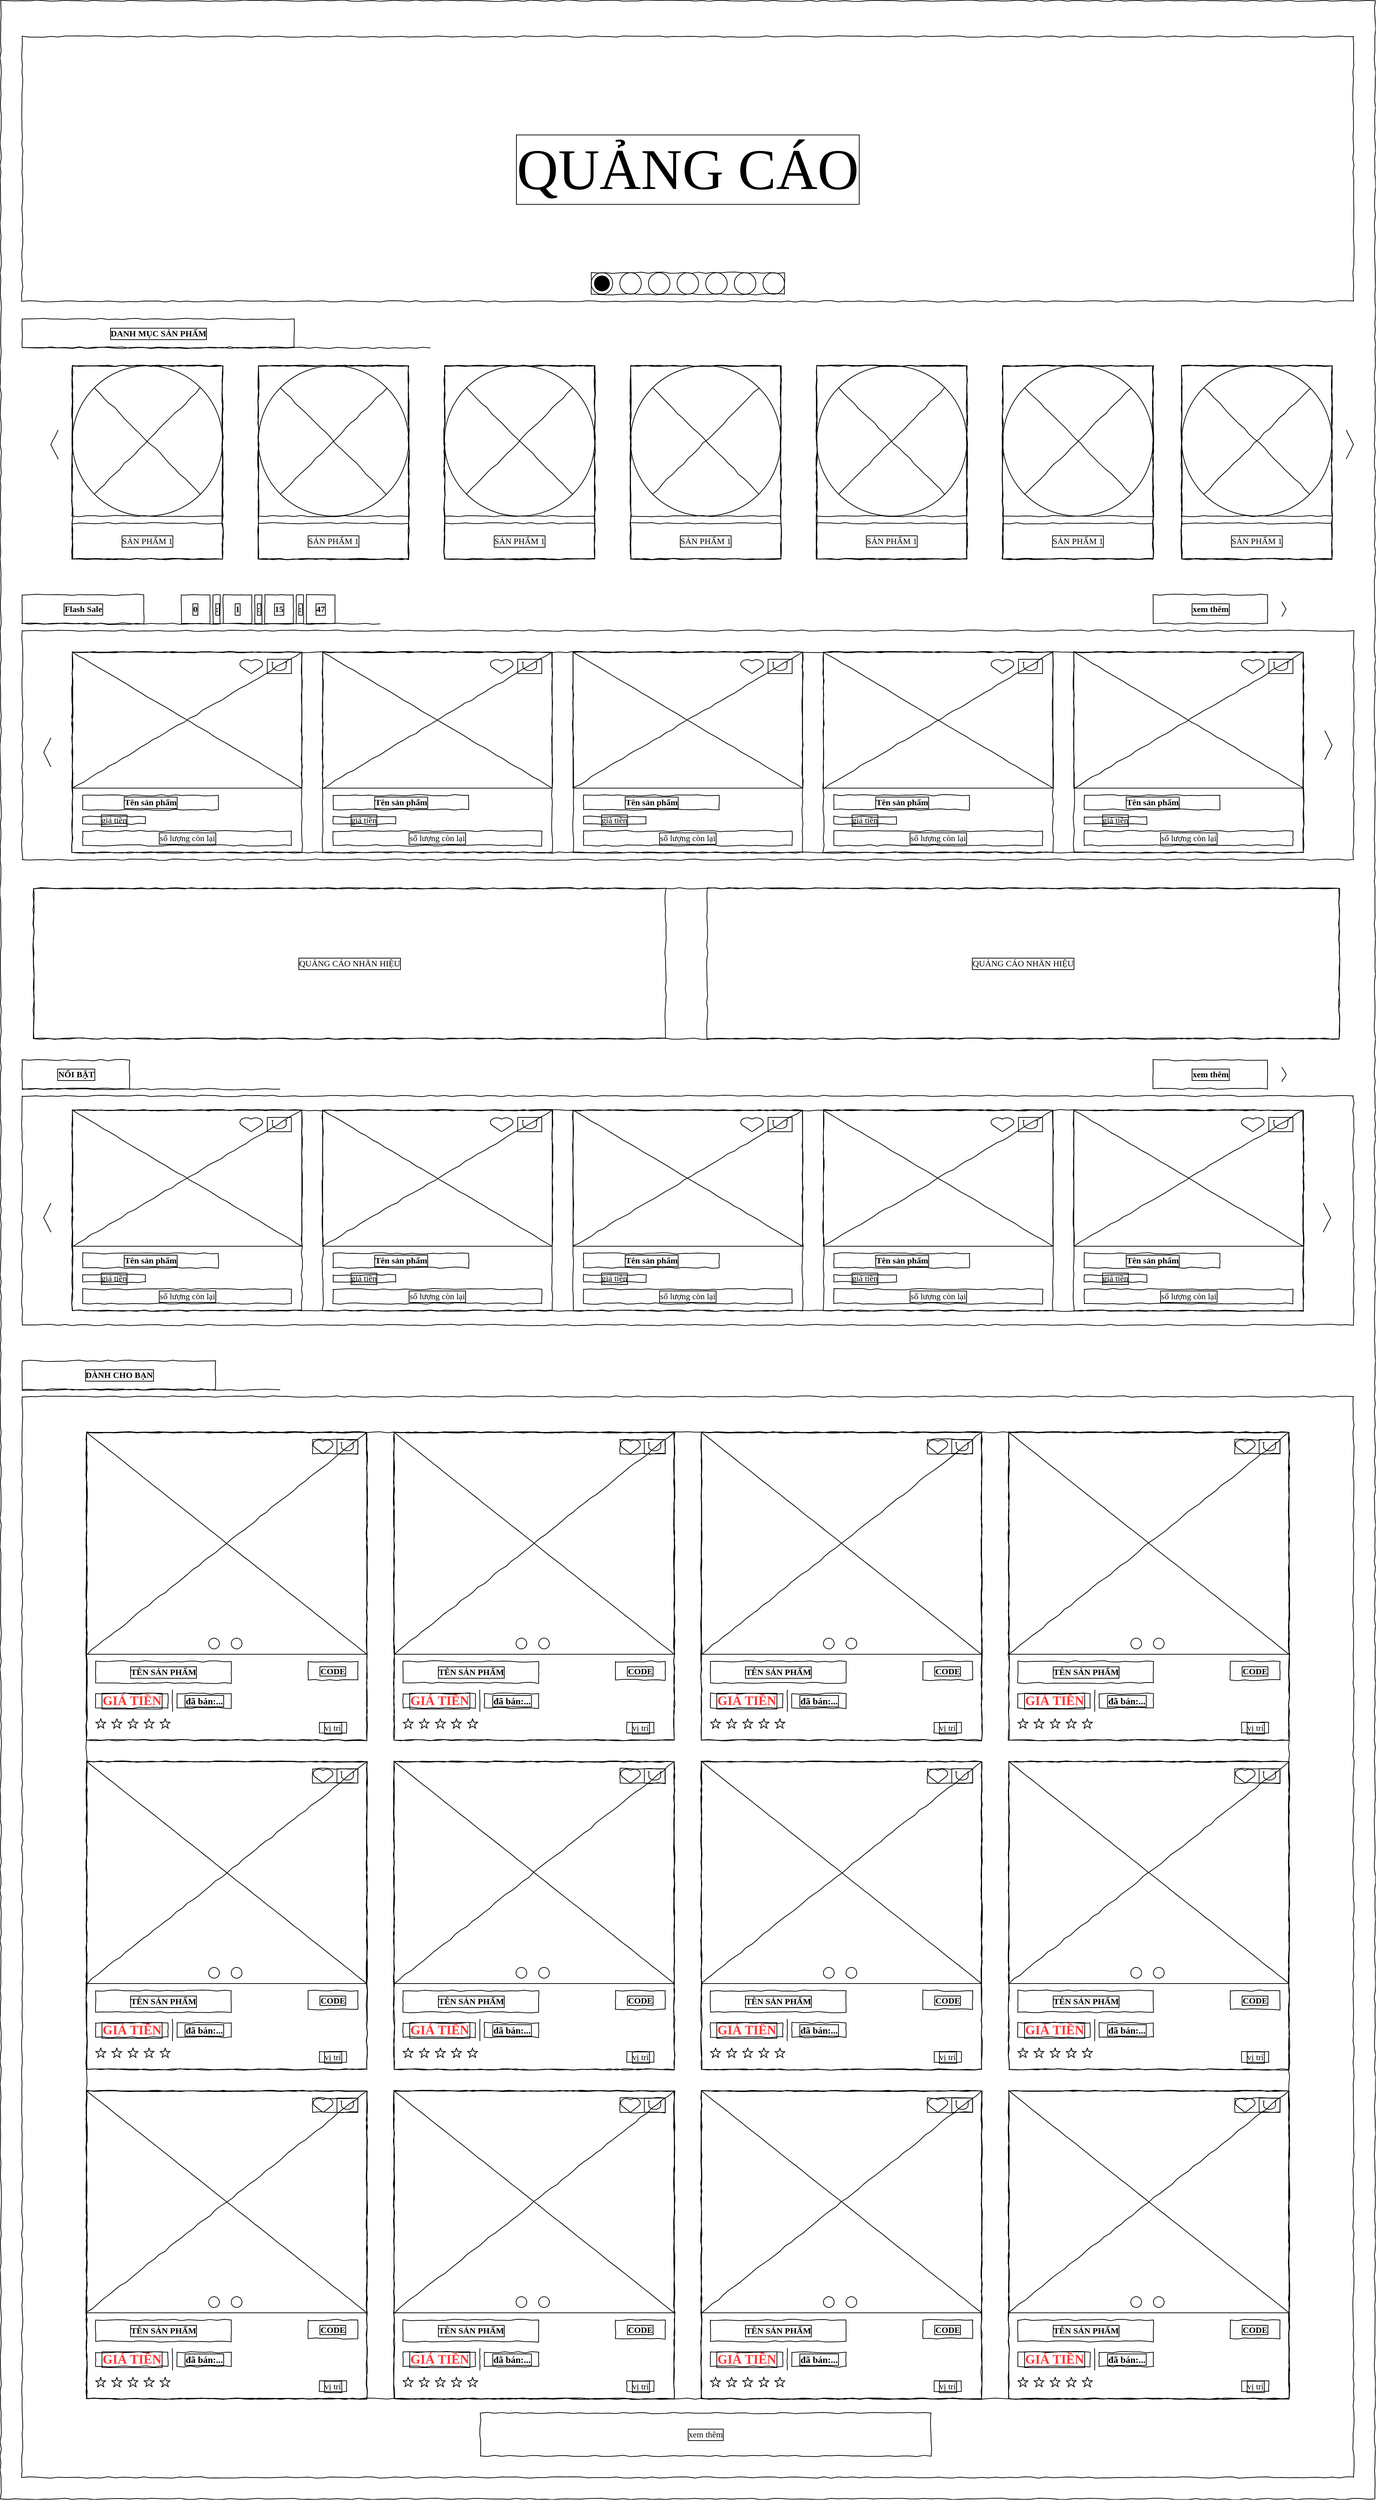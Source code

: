 <mxfile version="20.8.23" type="github" pages="6">
  <diagram id="uEB6vL_0iiw6lluwAnwp" name="index">
    <mxGraphModel dx="1048" dy="478" grid="1" gridSize="10" guides="1" tooltips="1" connect="1" arrows="1" fold="1" page="1" pageScale="1" pageWidth="583" pageHeight="827" math="0" shadow="0">
      <root>
        <mxCell id="0" />
        <mxCell id="1" parent="0" />
        <mxCell id="U7BGGWNDo7ZiXNt4oDCC-3" value="" style="rounded=0;whiteSpace=wrap;html=1;fontFamily=Verdana;fillColor=none;strokeColor=#000000;fontColor=#000000;shadow=0;glass=0;labelBackgroundColor=none;labelBorderColor=default;sketch=0;hachureGap=4;jiggle=2;curveFitting=1;fontSource=https%3A%2F%2Ffonts.googleapis.com%2Fcss%3Ffamily%3DArchitects%2BDaughter;strokeWidth=1;comic=1;" parent="1" vertex="1">
          <mxGeometry x="200" y="350" width="1920" height="3490" as="geometry" />
        </mxCell>
        <mxCell id="U7BGGWNDo7ZiXNt4oDCC-4" value="&lt;font style=&quot;font-size: 80px;&quot;&gt;QUẢNG CÁO&lt;/font&gt;" style="rounded=0;whiteSpace=wrap;html=1;fillColor=none;strokeColor=#000000;shadow=0;strokeWidth=1;fontFamily=Verdana;fontColor=#000000;glass=0;labelBackgroundColor=none;labelBorderColor=default;sketch=0;hachureGap=4;jiggle=2;curveFitting=1;fontSource=https%3A%2F%2Ffonts.googleapis.com%2Fcss%3Ffamily%3DArchitects%2BDaughter;comic=1;" parent="1" vertex="1">
          <mxGeometry x="230" y="400" width="1860" height="370" as="geometry" />
        </mxCell>
        <mxCell id="U7BGGWNDo7ZiXNt4oDCC-5" value="" style="rounded=0;whiteSpace=wrap;html=1;shadow=0;strokeWidth=1;fontSize=12;fillColor=none;gradientColor=#b3b3b3;strokeColor=#000000;fontFamily=Verdana;fontColor=#000000;glass=0;labelBackgroundColor=none;labelBorderColor=default;sketch=0;hachureGap=4;jiggle=2;curveFitting=1;fontSource=https%3A%2F%2Ffonts.googleapis.com%2Fcss%3Ffamily%3DArchitects%2BDaughter;comic=1;" parent="1" vertex="1">
          <mxGeometry x="230" y="1230" width="1860" height="320" as="geometry" />
        </mxCell>
        <mxCell id="U7BGGWNDo7ZiXNt4oDCC-6" value="Flash Sale" style="text;strokeColor=#000000;fillColor=none;html=1;fontSize=12;fontStyle=1;verticalAlign=middle;align=center;spacing=0;fontFamily=Verdana;fontColor=#000000;rounded=0;shadow=0;glass=0;labelBackgroundColor=none;labelBorderColor=default;sketch=0;hachureGap=4;jiggle=2;curveFitting=1;fontSource=https%3A%2F%2Ffonts.googleapis.com%2Fcss%3Ffamily%3DArchitects%2BDaughter;strokeWidth=1;comic=1;" parent="1" vertex="1">
          <mxGeometry x="230" y="1180" width="170" height="40" as="geometry" />
        </mxCell>
        <mxCell id="U7BGGWNDo7ZiXNt4oDCC-7" value="" style="line;strokeWidth=1;html=1;perimeter=backbonePerimeter;points=[];outlineConnect=0;shadow=0;fontSize=12;fontFamily=Verdana;verticalAlign=middle;fillColor=none;strokeColor=#000000;fontColor=#000000;rounded=0;glass=0;labelBackgroundColor=none;labelBorderColor=default;sketch=0;hachureGap=4;jiggle=2;curveFitting=1;fontSource=https%3A%2F%2Ffonts.googleapis.com%2Fcss%3Ffamily%3DArchitects%2BDaughter;comic=1;" parent="1" vertex="1">
          <mxGeometry x="230" y="1220" width="500" height="1" as="geometry" />
        </mxCell>
        <mxCell id="U7BGGWNDo7ZiXNt4oDCC-8" value="" style="group;fontFamily=Verdana;verticalAlign=middle;strokeColor=#000000;fontColor=#000000;rounded=0;shadow=0;glass=0;labelBackgroundColor=none;labelBorderColor=default;sketch=0;hachureGap=4;jiggle=2;curveFitting=1;fontSource=https%3A%2F%2Ffonts.googleapis.com%2Fcss%3Ffamily%3DArchitects%2BDaughter;strokeWidth=1;comic=1;" parent="1" vertex="1" connectable="0">
          <mxGeometry x="300" y="860" width="210" height="270" as="geometry" />
        </mxCell>
        <mxCell id="U7BGGWNDo7ZiXNt4oDCC-9" value="" style="rounded=0;whiteSpace=wrap;html=1;fontSize=12;strokeColor=#000000;fontFamily=Verdana;fillColor=none;fontColor=#000000;shadow=0;glass=0;labelBackgroundColor=none;labelBorderColor=default;sketch=0;hachureGap=4;jiggle=2;curveFitting=1;fontSource=https%3A%2F%2Ffonts.googleapis.com%2Fcss%3Ffamily%3DArchitects%2BDaughter;strokeWidth=1;comic=1;" parent="U7BGGWNDo7ZiXNt4oDCC-8" vertex="1">
          <mxGeometry width="210" height="270" as="geometry" />
        </mxCell>
        <mxCell id="U7BGGWNDo7ZiXNt4oDCC-10" value="SẢN PHẨM 1" style="rounded=0;whiteSpace=wrap;html=1;shadow=0;fontFamily=Verdana;fontSize=12;fontColor=#000000;align=center;strokeColor=#000000;strokeWidth=1;fillColor=none;arcSize=34;glass=0;labelBackgroundColor=none;labelBorderColor=default;sketch=0;hachureGap=4;jiggle=2;curveFitting=1;fontSource=https%3A%2F%2Ffonts.googleapis.com%2Fcss%3Ffamily%3DArchitects%2BDaughter;comic=1;" parent="U7BGGWNDo7ZiXNt4oDCC-8" vertex="1">
          <mxGeometry y="220" width="210" height="50" as="geometry" />
        </mxCell>
        <mxCell id="U7BGGWNDo7ZiXNt4oDCC-11" value="" style="group;fontFamily=Verdana;verticalAlign=middle;strokeColor=#000000;fontColor=#000000;rounded=0;shadow=0;glass=0;labelBackgroundColor=none;labelBorderColor=default;sketch=0;hachureGap=4;jiggle=2;curveFitting=1;fontSource=https%3A%2F%2Ffonts.googleapis.com%2Fcss%3Ffamily%3DArchitects%2BDaughter;strokeWidth=1;comic=1;" parent="U7BGGWNDo7ZiXNt4oDCC-8" vertex="1" connectable="0">
          <mxGeometry width="210" height="210" as="geometry" />
        </mxCell>
        <mxCell id="U7BGGWNDo7ZiXNt4oDCC-12" value="" style="ellipse;whiteSpace=wrap;html=1;aspect=fixed;fontSize=12;fontFamily=Verdana;fillColor=none;strokeColor=#000000;fontColor=#000000;rounded=0;shadow=0;glass=0;labelBackgroundColor=none;labelBorderColor=default;sketch=0;hachureGap=4;jiggle=2;curveFitting=1;fontSource=https%3A%2F%2Ffonts.googleapis.com%2Fcss%3Ffamily%3DArchitects%2BDaughter;strokeWidth=1;comic=1;" parent="U7BGGWNDo7ZiXNt4oDCC-11" vertex="1">
          <mxGeometry width="210" height="210" as="geometry" />
        </mxCell>
        <mxCell id="U7BGGWNDo7ZiXNt4oDCC-13" value="" style="line;strokeWidth=1;html=1;perimeter=backbonePerimeter;points=[];outlineConnect=0;shadow=0;fontSize=12;rotation=45;direction=west;fontFamily=Verdana;verticalAlign=middle;fillColor=none;strokeColor=#000000;fontColor=#000000;rounded=0;glass=0;labelBackgroundColor=none;labelBorderColor=default;sketch=0;hachureGap=4;jiggle=2;curveFitting=1;fontSource=https%3A%2F%2Ffonts.googleapis.com%2Fcss%3Ffamily%3DArchitects%2BDaughter;comic=1;" parent="U7BGGWNDo7ZiXNt4oDCC-11" vertex="1">
          <mxGeometry y="100" width="210" height="10" as="geometry" />
        </mxCell>
        <mxCell id="U7BGGWNDo7ZiXNt4oDCC-14" value="" style="line;strokeWidth=1;html=1;perimeter=backbonePerimeter;points=[];outlineConnect=0;shadow=0;fontSize=12;rotation=45;direction=south;fontFamily=Verdana;verticalAlign=middle;fillColor=none;strokeColor=#000000;fontColor=#000000;rounded=0;glass=0;labelBackgroundColor=none;labelBorderColor=default;sketch=0;hachureGap=4;jiggle=2;curveFitting=1;fontSource=https%3A%2F%2Ffonts.googleapis.com%2Fcss%3Ffamily%3DArchitects%2BDaughter;comic=1;" parent="U7BGGWNDo7ZiXNt4oDCC-11" vertex="1">
          <mxGeometry x="100" width="10" height="210" as="geometry" />
        </mxCell>
        <mxCell id="U7BGGWNDo7ZiXNt4oDCC-15" value="" style="group;fontFamily=Verdana;verticalAlign=middle;strokeColor=#000000;fontColor=#000000;rounded=0;shadow=0;glass=0;labelBackgroundColor=none;labelBorderColor=default;sketch=0;hachureGap=4;jiggle=2;curveFitting=1;fontSource=https%3A%2F%2Ffonts.googleapis.com%2Fcss%3Ffamily%3DArchitects%2BDaughter;strokeWidth=1;comic=1;" parent="1" vertex="1" connectable="0">
          <mxGeometry x="820" y="860" width="210" height="270" as="geometry" />
        </mxCell>
        <mxCell id="U7BGGWNDo7ZiXNt4oDCC-16" value="" style="rounded=0;whiteSpace=wrap;html=1;fontSize=12;strokeColor=#000000;fontFamily=Verdana;fillColor=none;fontColor=#000000;shadow=0;glass=0;labelBackgroundColor=none;labelBorderColor=default;sketch=0;hachureGap=4;jiggle=2;curveFitting=1;fontSource=https%3A%2F%2Ffonts.googleapis.com%2Fcss%3Ffamily%3DArchitects%2BDaughter;strokeWidth=1;comic=1;" parent="U7BGGWNDo7ZiXNt4oDCC-15" vertex="1">
          <mxGeometry width="210" height="270" as="geometry" />
        </mxCell>
        <mxCell id="U7BGGWNDo7ZiXNt4oDCC-17" value="SẢN PHẨM 1" style="rounded=0;whiteSpace=wrap;html=1;shadow=0;fontFamily=Verdana;fontSize=12;fontColor=#000000;align=center;strokeColor=#000000;strokeWidth=1;fillColor=none;arcSize=34;glass=0;labelBackgroundColor=none;labelBorderColor=default;sketch=0;hachureGap=4;jiggle=2;curveFitting=1;fontSource=https%3A%2F%2Ffonts.googleapis.com%2Fcss%3Ffamily%3DArchitects%2BDaughter;comic=1;" parent="U7BGGWNDo7ZiXNt4oDCC-15" vertex="1">
          <mxGeometry y="220" width="210" height="50" as="geometry" />
        </mxCell>
        <mxCell id="U7BGGWNDo7ZiXNt4oDCC-18" value="" style="group;fontFamily=Verdana;verticalAlign=middle;strokeColor=#000000;fontColor=#000000;rounded=0;shadow=0;glass=0;labelBackgroundColor=none;labelBorderColor=default;sketch=0;hachureGap=4;jiggle=2;curveFitting=1;fontSource=https%3A%2F%2Ffonts.googleapis.com%2Fcss%3Ffamily%3DArchitects%2BDaughter;strokeWidth=1;comic=1;" parent="U7BGGWNDo7ZiXNt4oDCC-15" vertex="1" connectable="0">
          <mxGeometry width="210" height="210" as="geometry" />
        </mxCell>
        <mxCell id="U7BGGWNDo7ZiXNt4oDCC-19" value="" style="ellipse;whiteSpace=wrap;html=1;aspect=fixed;fontSize=12;fontFamily=Verdana;fillColor=none;strokeColor=#000000;fontColor=#000000;rounded=0;shadow=0;glass=0;labelBackgroundColor=none;labelBorderColor=default;sketch=0;hachureGap=4;jiggle=2;curveFitting=1;fontSource=https%3A%2F%2Ffonts.googleapis.com%2Fcss%3Ffamily%3DArchitects%2BDaughter;strokeWidth=1;comic=1;" parent="U7BGGWNDo7ZiXNt4oDCC-18" vertex="1">
          <mxGeometry width="210" height="210" as="geometry" />
        </mxCell>
        <mxCell id="U7BGGWNDo7ZiXNt4oDCC-20" value="" style="line;strokeWidth=1;html=1;perimeter=backbonePerimeter;points=[];outlineConnect=0;shadow=0;fontSize=12;rotation=45;direction=west;fontFamily=Verdana;verticalAlign=middle;fillColor=none;strokeColor=#000000;fontColor=#000000;rounded=0;glass=0;labelBackgroundColor=none;labelBorderColor=default;sketch=0;hachureGap=4;jiggle=2;curveFitting=1;fontSource=https%3A%2F%2Ffonts.googleapis.com%2Fcss%3Ffamily%3DArchitects%2BDaughter;comic=1;" parent="U7BGGWNDo7ZiXNt4oDCC-18" vertex="1">
          <mxGeometry y="100" width="210" height="10" as="geometry" />
        </mxCell>
        <mxCell id="U7BGGWNDo7ZiXNt4oDCC-21" value="" style="line;strokeWidth=1;html=1;perimeter=backbonePerimeter;points=[];outlineConnect=0;shadow=0;fontSize=12;rotation=45;direction=south;fontFamily=Verdana;verticalAlign=middle;fillColor=none;strokeColor=#000000;fontColor=#000000;rounded=0;glass=0;labelBackgroundColor=none;labelBorderColor=default;sketch=0;hachureGap=4;jiggle=2;curveFitting=1;fontSource=https%3A%2F%2Ffonts.googleapis.com%2Fcss%3Ffamily%3DArchitects%2BDaughter;comic=1;" parent="U7BGGWNDo7ZiXNt4oDCC-18" vertex="1">
          <mxGeometry x="100" width="10" height="210" as="geometry" />
        </mxCell>
        <mxCell id="U7BGGWNDo7ZiXNt4oDCC-22" value="" style="group;fontFamily=Verdana;verticalAlign=middle;strokeColor=#000000;fontColor=#000000;rounded=0;shadow=0;glass=0;labelBackgroundColor=none;labelBorderColor=default;sketch=0;hachureGap=4;jiggle=2;curveFitting=1;fontSource=https%3A%2F%2Ffonts.googleapis.com%2Fcss%3Ffamily%3DArchitects%2BDaughter;strokeWidth=1;comic=1;" parent="1" vertex="1" connectable="0">
          <mxGeometry x="560" y="860" width="210" height="270" as="geometry" />
        </mxCell>
        <mxCell id="U7BGGWNDo7ZiXNt4oDCC-23" value="" style="rounded=0;whiteSpace=wrap;html=1;fontSize=12;strokeColor=#000000;fontFamily=Verdana;fillColor=none;fontColor=#000000;shadow=0;glass=0;labelBackgroundColor=none;labelBorderColor=default;sketch=0;hachureGap=4;jiggle=2;curveFitting=1;fontSource=https%3A%2F%2Ffonts.googleapis.com%2Fcss%3Ffamily%3DArchitects%2BDaughter;strokeWidth=1;comic=1;" parent="U7BGGWNDo7ZiXNt4oDCC-22" vertex="1">
          <mxGeometry width="210" height="270" as="geometry" />
        </mxCell>
        <mxCell id="U7BGGWNDo7ZiXNt4oDCC-24" value="SẢN PHẨM 1" style="rounded=0;whiteSpace=wrap;html=1;shadow=0;fontFamily=Verdana;fontSize=12;fontColor=#000000;align=center;strokeColor=#000000;strokeWidth=1;fillColor=none;arcSize=34;glass=0;labelBackgroundColor=none;labelBorderColor=default;sketch=0;hachureGap=4;jiggle=2;curveFitting=1;fontSource=https%3A%2F%2Ffonts.googleapis.com%2Fcss%3Ffamily%3DArchitects%2BDaughter;comic=1;" parent="U7BGGWNDo7ZiXNt4oDCC-22" vertex="1">
          <mxGeometry y="220" width="210" height="50" as="geometry" />
        </mxCell>
        <mxCell id="U7BGGWNDo7ZiXNt4oDCC-25" value="" style="group;fontFamily=Verdana;verticalAlign=middle;strokeColor=#000000;fontColor=#000000;rounded=0;shadow=0;glass=0;labelBackgroundColor=none;labelBorderColor=default;sketch=0;hachureGap=4;jiggle=2;curveFitting=1;fontSource=https%3A%2F%2Ffonts.googleapis.com%2Fcss%3Ffamily%3DArchitects%2BDaughter;strokeWidth=1;comic=1;" parent="U7BGGWNDo7ZiXNt4oDCC-22" vertex="1" connectable="0">
          <mxGeometry width="210" height="210" as="geometry" />
        </mxCell>
        <mxCell id="U7BGGWNDo7ZiXNt4oDCC-26" value="" style="ellipse;whiteSpace=wrap;html=1;aspect=fixed;fontSize=12;fontFamily=Verdana;fillColor=none;strokeColor=#000000;fontColor=#000000;rounded=0;shadow=0;glass=0;labelBackgroundColor=none;labelBorderColor=default;sketch=0;hachureGap=4;jiggle=2;curveFitting=1;fontSource=https%3A%2F%2Ffonts.googleapis.com%2Fcss%3Ffamily%3DArchitects%2BDaughter;strokeWidth=1;comic=1;" parent="U7BGGWNDo7ZiXNt4oDCC-25" vertex="1">
          <mxGeometry width="210" height="210" as="geometry" />
        </mxCell>
        <mxCell id="U7BGGWNDo7ZiXNt4oDCC-27" value="" style="line;strokeWidth=1;html=1;perimeter=backbonePerimeter;points=[];outlineConnect=0;shadow=0;fontSize=12;rotation=45;direction=west;fontFamily=Verdana;verticalAlign=middle;fillColor=none;strokeColor=#000000;fontColor=#000000;rounded=0;glass=0;labelBackgroundColor=none;labelBorderColor=default;sketch=0;hachureGap=4;jiggle=2;curveFitting=1;fontSource=https%3A%2F%2Ffonts.googleapis.com%2Fcss%3Ffamily%3DArchitects%2BDaughter;comic=1;" parent="U7BGGWNDo7ZiXNt4oDCC-25" vertex="1">
          <mxGeometry y="100" width="210" height="10" as="geometry" />
        </mxCell>
        <mxCell id="U7BGGWNDo7ZiXNt4oDCC-28" value="" style="line;strokeWidth=1;html=1;perimeter=backbonePerimeter;points=[];outlineConnect=0;shadow=0;fontSize=12;rotation=45;direction=south;fontFamily=Verdana;verticalAlign=middle;fillColor=none;strokeColor=#000000;fontColor=#000000;rounded=0;glass=0;labelBackgroundColor=none;labelBorderColor=default;sketch=0;hachureGap=4;jiggle=2;curveFitting=1;fontSource=https%3A%2F%2Ffonts.googleapis.com%2Fcss%3Ffamily%3DArchitects%2BDaughter;comic=1;" parent="U7BGGWNDo7ZiXNt4oDCC-25" vertex="1">
          <mxGeometry x="100" width="10" height="210" as="geometry" />
        </mxCell>
        <mxCell id="U7BGGWNDo7ZiXNt4oDCC-29" value="" style="group;fontFamily=Verdana;verticalAlign=middle;strokeColor=#000000;fontColor=#000000;rounded=0;shadow=0;glass=0;labelBackgroundColor=none;labelBorderColor=default;sketch=0;hachureGap=4;jiggle=2;curveFitting=1;fontSource=https%3A%2F%2Ffonts.googleapis.com%2Fcss%3Ffamily%3DArchitects%2BDaughter;strokeWidth=1;comic=1;" parent="1" vertex="1" connectable="0">
          <mxGeometry x="1080" y="860" width="210" height="270" as="geometry" />
        </mxCell>
        <mxCell id="U7BGGWNDo7ZiXNt4oDCC-30" value="" style="rounded=0;whiteSpace=wrap;html=1;fontSize=12;strokeColor=#000000;fontFamily=Verdana;fillColor=none;fontColor=#000000;shadow=0;glass=0;labelBackgroundColor=none;labelBorderColor=default;sketch=0;hachureGap=4;jiggle=2;curveFitting=1;fontSource=https%3A%2F%2Ffonts.googleapis.com%2Fcss%3Ffamily%3DArchitects%2BDaughter;strokeWidth=1;comic=1;" parent="U7BGGWNDo7ZiXNt4oDCC-29" vertex="1">
          <mxGeometry width="210" height="270" as="geometry" />
        </mxCell>
        <mxCell id="U7BGGWNDo7ZiXNt4oDCC-31" value="SẢN PHẨM 1" style="rounded=0;whiteSpace=wrap;html=1;shadow=0;fontFamily=Verdana;fontSize=12;fontColor=#000000;align=center;strokeColor=#000000;strokeWidth=1;fillColor=none;arcSize=34;glass=0;labelBackgroundColor=none;labelBorderColor=default;sketch=0;hachureGap=4;jiggle=2;curveFitting=1;fontSource=https%3A%2F%2Ffonts.googleapis.com%2Fcss%3Ffamily%3DArchitects%2BDaughter;comic=1;" parent="U7BGGWNDo7ZiXNt4oDCC-29" vertex="1">
          <mxGeometry y="220" width="210" height="50" as="geometry" />
        </mxCell>
        <mxCell id="U7BGGWNDo7ZiXNt4oDCC-32" value="" style="group;fontFamily=Verdana;verticalAlign=middle;strokeColor=#000000;fontColor=#000000;rounded=0;shadow=0;glass=0;labelBackgroundColor=none;labelBorderColor=default;sketch=0;hachureGap=4;jiggle=2;curveFitting=1;fontSource=https%3A%2F%2Ffonts.googleapis.com%2Fcss%3Ffamily%3DArchitects%2BDaughter;strokeWidth=1;comic=1;" parent="U7BGGWNDo7ZiXNt4oDCC-29" vertex="1" connectable="0">
          <mxGeometry width="210" height="210" as="geometry" />
        </mxCell>
        <mxCell id="U7BGGWNDo7ZiXNt4oDCC-33" value="" style="ellipse;whiteSpace=wrap;html=1;aspect=fixed;fontSize=12;fontFamily=Verdana;fillColor=none;strokeColor=#000000;fontColor=#000000;rounded=0;shadow=0;glass=0;labelBackgroundColor=none;labelBorderColor=default;sketch=0;hachureGap=4;jiggle=2;curveFitting=1;fontSource=https%3A%2F%2Ffonts.googleapis.com%2Fcss%3Ffamily%3DArchitects%2BDaughter;strokeWidth=1;comic=1;" parent="U7BGGWNDo7ZiXNt4oDCC-32" vertex="1">
          <mxGeometry width="210" height="210" as="geometry" />
        </mxCell>
        <mxCell id="U7BGGWNDo7ZiXNt4oDCC-34" value="" style="line;strokeWidth=1;html=1;perimeter=backbonePerimeter;points=[];outlineConnect=0;shadow=0;fontSize=12;rotation=45;direction=west;fontFamily=Verdana;verticalAlign=middle;fillColor=none;strokeColor=#000000;fontColor=#000000;rounded=0;glass=0;labelBackgroundColor=none;labelBorderColor=default;sketch=0;hachureGap=4;jiggle=2;curveFitting=1;fontSource=https%3A%2F%2Ffonts.googleapis.com%2Fcss%3Ffamily%3DArchitects%2BDaughter;comic=1;" parent="U7BGGWNDo7ZiXNt4oDCC-32" vertex="1">
          <mxGeometry y="100" width="210" height="10" as="geometry" />
        </mxCell>
        <mxCell id="U7BGGWNDo7ZiXNt4oDCC-35" value="" style="line;strokeWidth=1;html=1;perimeter=backbonePerimeter;points=[];outlineConnect=0;shadow=0;fontSize=12;rotation=45;direction=south;fontFamily=Verdana;verticalAlign=middle;fillColor=none;strokeColor=#000000;fontColor=#000000;rounded=0;glass=0;labelBackgroundColor=none;labelBorderColor=default;sketch=0;hachureGap=4;jiggle=2;curveFitting=1;fontSource=https%3A%2F%2Ffonts.googleapis.com%2Fcss%3Ffamily%3DArchitects%2BDaughter;comic=1;" parent="U7BGGWNDo7ZiXNt4oDCC-32" vertex="1">
          <mxGeometry x="100" width="10" height="210" as="geometry" />
        </mxCell>
        <mxCell id="U7BGGWNDo7ZiXNt4oDCC-36" value="" style="group;fontFamily=Verdana;verticalAlign=middle;strokeColor=#000000;fontColor=#000000;rounded=0;shadow=0;glass=0;labelBackgroundColor=none;labelBorderColor=default;sketch=0;hachureGap=4;jiggle=2;curveFitting=1;fontSource=https%3A%2F%2Ffonts.googleapis.com%2Fcss%3Ffamily%3DArchitects%2BDaughter;strokeWidth=1;comic=1;" parent="1" vertex="1" connectable="0">
          <mxGeometry x="1600" y="860" width="210" height="270" as="geometry" />
        </mxCell>
        <mxCell id="U7BGGWNDo7ZiXNt4oDCC-37" value="" style="rounded=0;whiteSpace=wrap;html=1;fontSize=12;strokeColor=#000000;fontFamily=Verdana;fillColor=none;fontColor=#000000;shadow=0;glass=0;labelBackgroundColor=none;labelBorderColor=default;sketch=0;hachureGap=4;jiggle=2;curveFitting=1;fontSource=https%3A%2F%2Ffonts.googleapis.com%2Fcss%3Ffamily%3DArchitects%2BDaughter;strokeWidth=1;comic=1;" parent="U7BGGWNDo7ZiXNt4oDCC-36" vertex="1">
          <mxGeometry width="210" height="270" as="geometry" />
        </mxCell>
        <mxCell id="U7BGGWNDo7ZiXNt4oDCC-38" value="SẢN PHẨM 1" style="rounded=0;whiteSpace=wrap;html=1;shadow=0;fontFamily=Verdana;fontSize=12;fontColor=#000000;align=center;strokeColor=#000000;strokeWidth=1;fillColor=none;arcSize=34;glass=0;labelBackgroundColor=none;labelBorderColor=default;sketch=0;hachureGap=4;jiggle=2;curveFitting=1;fontSource=https%3A%2F%2Ffonts.googleapis.com%2Fcss%3Ffamily%3DArchitects%2BDaughter;comic=1;" parent="U7BGGWNDo7ZiXNt4oDCC-36" vertex="1">
          <mxGeometry y="220" width="210" height="50" as="geometry" />
        </mxCell>
        <mxCell id="U7BGGWNDo7ZiXNt4oDCC-39" value="" style="group;fontFamily=Verdana;verticalAlign=middle;strokeColor=#000000;fontColor=#000000;rounded=0;shadow=0;glass=0;labelBackgroundColor=none;labelBorderColor=default;sketch=0;hachureGap=4;jiggle=2;curveFitting=1;fontSource=https%3A%2F%2Ffonts.googleapis.com%2Fcss%3Ffamily%3DArchitects%2BDaughter;strokeWidth=1;comic=1;" parent="U7BGGWNDo7ZiXNt4oDCC-36" vertex="1" connectable="0">
          <mxGeometry width="210" height="210" as="geometry" />
        </mxCell>
        <mxCell id="U7BGGWNDo7ZiXNt4oDCC-40" value="" style="ellipse;whiteSpace=wrap;html=1;aspect=fixed;fontSize=12;fontFamily=Verdana;fillColor=none;strokeColor=#000000;fontColor=#000000;rounded=0;shadow=0;glass=0;labelBackgroundColor=none;labelBorderColor=default;sketch=0;hachureGap=4;jiggle=2;curveFitting=1;fontSource=https%3A%2F%2Ffonts.googleapis.com%2Fcss%3Ffamily%3DArchitects%2BDaughter;strokeWidth=1;comic=1;" parent="U7BGGWNDo7ZiXNt4oDCC-39" vertex="1">
          <mxGeometry width="210" height="210" as="geometry" />
        </mxCell>
        <mxCell id="U7BGGWNDo7ZiXNt4oDCC-41" value="" style="line;strokeWidth=1;html=1;perimeter=backbonePerimeter;points=[];outlineConnect=0;shadow=0;fontSize=12;rotation=45;direction=west;fontFamily=Verdana;verticalAlign=middle;fillColor=none;strokeColor=#000000;fontColor=#000000;rounded=0;glass=0;labelBackgroundColor=none;labelBorderColor=default;sketch=0;hachureGap=4;jiggle=2;curveFitting=1;fontSource=https%3A%2F%2Ffonts.googleapis.com%2Fcss%3Ffamily%3DArchitects%2BDaughter;comic=1;" parent="U7BGGWNDo7ZiXNt4oDCC-39" vertex="1">
          <mxGeometry y="100" width="210" height="10" as="geometry" />
        </mxCell>
        <mxCell id="U7BGGWNDo7ZiXNt4oDCC-42" value="" style="line;strokeWidth=1;html=1;perimeter=backbonePerimeter;points=[];outlineConnect=0;shadow=0;fontSize=12;rotation=45;direction=south;fontFamily=Verdana;verticalAlign=middle;fillColor=none;strokeColor=#000000;fontColor=#000000;rounded=0;glass=0;labelBackgroundColor=none;labelBorderColor=default;sketch=0;hachureGap=4;jiggle=2;curveFitting=1;fontSource=https%3A%2F%2Ffonts.googleapis.com%2Fcss%3Ffamily%3DArchitects%2BDaughter;comic=1;" parent="U7BGGWNDo7ZiXNt4oDCC-39" vertex="1">
          <mxGeometry x="100" width="10" height="210" as="geometry" />
        </mxCell>
        <mxCell id="U7BGGWNDo7ZiXNt4oDCC-43" value="" style="group;fontFamily=Verdana;verticalAlign=middle;strokeColor=#000000;fontColor=#000000;rounded=0;shadow=0;glass=0;labelBackgroundColor=none;labelBorderColor=default;sketch=0;hachureGap=4;jiggle=2;curveFitting=1;fontSource=https%3A%2F%2Ffonts.googleapis.com%2Fcss%3Ffamily%3DArchitects%2BDaughter;strokeWidth=1;comic=1;" parent="1" vertex="1" connectable="0">
          <mxGeometry x="1340" y="860" width="210" height="270" as="geometry" />
        </mxCell>
        <mxCell id="U7BGGWNDo7ZiXNt4oDCC-44" value="" style="rounded=0;whiteSpace=wrap;html=1;fontSize=12;strokeColor=#000000;fontFamily=Verdana;fillColor=none;fontColor=#000000;shadow=0;glass=0;labelBackgroundColor=none;labelBorderColor=default;sketch=0;hachureGap=4;jiggle=2;curveFitting=1;fontSource=https%3A%2F%2Ffonts.googleapis.com%2Fcss%3Ffamily%3DArchitects%2BDaughter;strokeWidth=1;comic=1;" parent="U7BGGWNDo7ZiXNt4oDCC-43" vertex="1">
          <mxGeometry width="210" height="270" as="geometry" />
        </mxCell>
        <mxCell id="U7BGGWNDo7ZiXNt4oDCC-45" value="SẢN PHẨM 1" style="rounded=0;whiteSpace=wrap;html=1;shadow=0;fontFamily=Verdana;fontSize=12;fontColor=#000000;align=center;strokeColor=#000000;strokeWidth=1;fillColor=none;arcSize=34;glass=0;labelBackgroundColor=none;labelBorderColor=default;sketch=0;hachureGap=4;jiggle=2;curveFitting=1;fontSource=https%3A%2F%2Ffonts.googleapis.com%2Fcss%3Ffamily%3DArchitects%2BDaughter;comic=1;" parent="U7BGGWNDo7ZiXNt4oDCC-43" vertex="1">
          <mxGeometry y="220" width="210" height="50" as="geometry" />
        </mxCell>
        <mxCell id="U7BGGWNDo7ZiXNt4oDCC-46" value="" style="group;fontFamily=Verdana;verticalAlign=middle;strokeColor=#000000;fontColor=#000000;rounded=0;shadow=0;glass=0;labelBackgroundColor=none;labelBorderColor=default;sketch=0;hachureGap=4;jiggle=2;curveFitting=1;fontSource=https%3A%2F%2Ffonts.googleapis.com%2Fcss%3Ffamily%3DArchitects%2BDaughter;strokeWidth=1;comic=1;" parent="U7BGGWNDo7ZiXNt4oDCC-43" vertex="1" connectable="0">
          <mxGeometry width="210" height="210" as="geometry" />
        </mxCell>
        <mxCell id="U7BGGWNDo7ZiXNt4oDCC-47" value="" style="ellipse;whiteSpace=wrap;html=1;aspect=fixed;fontSize=12;fontFamily=Verdana;fillColor=none;strokeColor=#000000;fontColor=#000000;rounded=0;shadow=0;glass=0;labelBackgroundColor=none;labelBorderColor=default;sketch=0;hachureGap=4;jiggle=2;curveFitting=1;fontSource=https%3A%2F%2Ffonts.googleapis.com%2Fcss%3Ffamily%3DArchitects%2BDaughter;strokeWidth=1;comic=1;" parent="U7BGGWNDo7ZiXNt4oDCC-46" vertex="1">
          <mxGeometry width="210" height="210" as="geometry" />
        </mxCell>
        <mxCell id="U7BGGWNDo7ZiXNt4oDCC-48" value="" style="line;strokeWidth=1;html=1;perimeter=backbonePerimeter;points=[];outlineConnect=0;shadow=0;fontSize=12;rotation=45;direction=west;fontFamily=Verdana;verticalAlign=middle;fillColor=none;strokeColor=#000000;fontColor=#000000;rounded=0;glass=0;labelBackgroundColor=none;labelBorderColor=default;sketch=0;hachureGap=4;jiggle=2;curveFitting=1;fontSource=https%3A%2F%2Ffonts.googleapis.com%2Fcss%3Ffamily%3DArchitects%2BDaughter;comic=1;" parent="U7BGGWNDo7ZiXNt4oDCC-46" vertex="1">
          <mxGeometry y="100" width="210" height="10" as="geometry" />
        </mxCell>
        <mxCell id="U7BGGWNDo7ZiXNt4oDCC-49" value="" style="line;strokeWidth=1;html=1;perimeter=backbonePerimeter;points=[];outlineConnect=0;shadow=0;fontSize=12;rotation=45;direction=south;fontFamily=Verdana;verticalAlign=middle;fillColor=none;strokeColor=#000000;fontColor=#000000;rounded=0;glass=0;labelBackgroundColor=none;labelBorderColor=default;sketch=0;hachureGap=4;jiggle=2;curveFitting=1;fontSource=https%3A%2F%2Ffonts.googleapis.com%2Fcss%3Ffamily%3DArchitects%2BDaughter;comic=1;" parent="U7BGGWNDo7ZiXNt4oDCC-46" vertex="1">
          <mxGeometry x="100" width="10" height="210" as="geometry" />
        </mxCell>
        <mxCell id="U7BGGWNDo7ZiXNt4oDCC-50" value="" style="group;fontFamily=Verdana;verticalAlign=middle;strokeColor=#000000;fontColor=#000000;rounded=0;shadow=0;glass=0;labelBackgroundColor=none;labelBorderColor=default;sketch=0;hachureGap=4;jiggle=2;curveFitting=1;fontSource=https%3A%2F%2Ffonts.googleapis.com%2Fcss%3Ffamily%3DArchitects%2BDaughter;strokeWidth=1;comic=1;" parent="1" vertex="1" connectable="0">
          <mxGeometry x="1850" y="860" width="210" height="270" as="geometry" />
        </mxCell>
        <mxCell id="U7BGGWNDo7ZiXNt4oDCC-51" value="" style="rounded=0;whiteSpace=wrap;html=1;fontSize=12;strokeColor=#000000;fontFamily=Verdana;fillColor=none;fontColor=#000000;shadow=0;glass=0;labelBackgroundColor=none;labelBorderColor=default;sketch=0;hachureGap=4;jiggle=2;curveFitting=1;fontSource=https%3A%2F%2Ffonts.googleapis.com%2Fcss%3Ffamily%3DArchitects%2BDaughter;strokeWidth=1;comic=1;" parent="U7BGGWNDo7ZiXNt4oDCC-50" vertex="1">
          <mxGeometry width="210" height="270" as="geometry" />
        </mxCell>
        <mxCell id="U7BGGWNDo7ZiXNt4oDCC-52" value="SẢN PHẨM 1" style="rounded=0;whiteSpace=wrap;html=1;shadow=0;fontFamily=Verdana;fontSize=12;fontColor=#000000;align=center;strokeColor=#000000;strokeWidth=1;fillColor=none;arcSize=34;glass=0;labelBackgroundColor=none;labelBorderColor=default;sketch=0;hachureGap=4;jiggle=2;curveFitting=1;fontSource=https%3A%2F%2Ffonts.googleapis.com%2Fcss%3Ffamily%3DArchitects%2BDaughter;comic=1;" parent="U7BGGWNDo7ZiXNt4oDCC-50" vertex="1">
          <mxGeometry y="220" width="210" height="50" as="geometry" />
        </mxCell>
        <mxCell id="U7BGGWNDo7ZiXNt4oDCC-53" value="" style="group;fontFamily=Verdana;verticalAlign=middle;strokeColor=#000000;fontColor=#000000;rounded=0;shadow=0;glass=0;labelBackgroundColor=none;labelBorderColor=default;sketch=0;hachureGap=4;jiggle=2;curveFitting=1;fontSource=https%3A%2F%2Ffonts.googleapis.com%2Fcss%3Ffamily%3DArchitects%2BDaughter;strokeWidth=1;comic=1;" parent="U7BGGWNDo7ZiXNt4oDCC-50" vertex="1" connectable="0">
          <mxGeometry width="210" height="210" as="geometry" />
        </mxCell>
        <mxCell id="U7BGGWNDo7ZiXNt4oDCC-54" value="" style="ellipse;whiteSpace=wrap;html=1;aspect=fixed;fontSize=12;fontFamily=Verdana;fillColor=none;strokeColor=#000000;fontColor=#000000;rounded=0;shadow=0;glass=0;labelBackgroundColor=none;labelBorderColor=default;sketch=0;hachureGap=4;jiggle=2;curveFitting=1;fontSource=https%3A%2F%2Ffonts.googleapis.com%2Fcss%3Ffamily%3DArchitects%2BDaughter;strokeWidth=1;comic=1;" parent="U7BGGWNDo7ZiXNt4oDCC-53" vertex="1">
          <mxGeometry width="210" height="210" as="geometry" />
        </mxCell>
        <mxCell id="U7BGGWNDo7ZiXNt4oDCC-55" value="" style="line;strokeWidth=1;html=1;perimeter=backbonePerimeter;points=[];outlineConnect=0;shadow=0;fontSize=12;rotation=45;direction=west;fontFamily=Verdana;verticalAlign=middle;fillColor=none;strokeColor=#000000;fontColor=#000000;rounded=0;glass=0;labelBackgroundColor=none;labelBorderColor=default;sketch=0;hachureGap=4;jiggle=2;curveFitting=1;fontSource=https%3A%2F%2Ffonts.googleapis.com%2Fcss%3Ffamily%3DArchitects%2BDaughter;comic=1;" parent="U7BGGWNDo7ZiXNt4oDCC-53" vertex="1">
          <mxGeometry y="100" width="210" height="10" as="geometry" />
        </mxCell>
        <mxCell id="U7BGGWNDo7ZiXNt4oDCC-56" value="" style="line;strokeWidth=1;html=1;perimeter=backbonePerimeter;points=[];outlineConnect=0;shadow=0;fontSize=12;rotation=45;direction=south;fontFamily=Verdana;verticalAlign=middle;fillColor=none;strokeColor=#000000;fontColor=#000000;rounded=0;glass=0;labelBackgroundColor=none;labelBorderColor=default;sketch=0;hachureGap=4;jiggle=2;curveFitting=1;fontSource=https%3A%2F%2Ffonts.googleapis.com%2Fcss%3Ffamily%3DArchitects%2BDaughter;comic=1;" parent="U7BGGWNDo7ZiXNt4oDCC-53" vertex="1">
          <mxGeometry x="100" width="10" height="210" as="geometry" />
        </mxCell>
        <mxCell id="U7BGGWNDo7ZiXNt4oDCC-57" value="DANH MỤC SẢN PHẨM" style="text;strokeColor=#000000;fillColor=none;html=1;fontSize=12;fontStyle=1;verticalAlign=middle;align=center;spacing=0;fontFamily=Verdana;fontColor=#000000;rounded=0;shadow=0;glass=0;labelBackgroundColor=none;labelBorderColor=default;sketch=0;hachureGap=4;jiggle=2;curveFitting=1;fontSource=https%3A%2F%2Ffonts.googleapis.com%2Fcss%3Ffamily%3DArchitects%2BDaughter;strokeWidth=1;comic=1;" parent="1" vertex="1">
          <mxGeometry x="230" y="794.5" width="380" height="40" as="geometry" />
        </mxCell>
        <mxCell id="U7BGGWNDo7ZiXNt4oDCC-58" value="" style="line;strokeWidth=1;html=1;perimeter=backbonePerimeter;points=[];outlineConnect=0;shadow=0;fontSize=12;fontFamily=Verdana;verticalAlign=middle;fillColor=none;strokeColor=#000000;fontColor=#000000;rounded=0;glass=0;labelBackgroundColor=none;labelBorderColor=default;sketch=0;hachureGap=4;jiggle=2;curveFitting=1;fontSource=https%3A%2F%2Ffonts.googleapis.com%2Fcss%3Ffamily%3DArchitects%2BDaughter;comic=1;" parent="1" vertex="1">
          <mxGeometry x="230" y="834.5" width="570" height="1" as="geometry" />
        </mxCell>
        <mxCell id="U7BGGWNDo7ZiXNt4oDCC-59" value="xem thêm" style="text;strokeColor=#000000;fillColor=none;html=1;fontSize=12;fontStyle=1;verticalAlign=middle;align=center;spacing=0;fontColor=#000000;fontFamily=Verdana;rounded=0;shadow=0;glass=0;labelBackgroundColor=none;labelBorderColor=default;sketch=0;hachureGap=4;jiggle=2;curveFitting=1;fontSource=https%3A%2F%2Ffonts.googleapis.com%2Fcss%3Ffamily%3DArchitects%2BDaughter;strokeWidth=1;comic=1;" parent="1" vertex="1">
          <mxGeometry x="1810" y="1180" width="160" height="40" as="geometry" />
        </mxCell>
        <mxCell id="U7BGGWNDo7ZiXNt4oDCC-60" value="" style="html=1;verticalLabelPosition=bottom;labelBackgroundColor=none;verticalAlign=middle;shadow=0;dashed=0;strokeWidth=1;shape=mxgraph.ios7.misc.right;strokeColor=#000000;fontSize=12;fontColor=#000000;fontFamily=Verdana;fillColor=none;rounded=0;glass=0;labelBorderColor=default;sketch=0;hachureGap=4;jiggle=2;curveFitting=1;fontSource=https%3A%2F%2Ffonts.googleapis.com%2Fcss%3Ffamily%3DArchitects%2BDaughter;comic=1;" parent="1" vertex="1">
          <mxGeometry x="1990" y="1190" width="6" height="20" as="geometry" />
        </mxCell>
        <mxCell id="U7BGGWNDo7ZiXNt4oDCC-61" value="" style="group;fontFamily=Verdana;verticalAlign=middle;strokeColor=#000000;fontColor=#000000;rounded=0;shadow=0;glass=0;labelBackgroundColor=none;labelBorderColor=default;sketch=0;hachureGap=4;jiggle=2;curveFitting=1;fontSource=https%3A%2F%2Ffonts.googleapis.com%2Fcss%3Ffamily%3DArchitects%2BDaughter;strokeWidth=1;comic=1;" parent="1" vertex="1" connectable="0">
          <mxGeometry x="1025" y="730" width="270" height="30" as="geometry" />
        </mxCell>
        <mxCell id="U7BGGWNDo7ZiXNt4oDCC-62" value="" style="ellipse;whiteSpace=wrap;html=1;aspect=fixed;shadow=0;glass=0;strokeColor=#000000;strokeWidth=1;fontSize=12;fontColor=#000000;container=0;fontFamily=Verdana;fillColor=none;rounded=0;labelBackgroundColor=none;labelBorderColor=default;sketch=0;hachureGap=4;jiggle=2;curveFitting=1;fontSource=https%3A%2F%2Ffonts.googleapis.com%2Fcss%3Ffamily%3DArchitects%2BDaughter;comic=1;" parent="U7BGGWNDo7ZiXNt4oDCC-61" vertex="1">
          <mxGeometry x="80" width="30" height="30" as="geometry" />
        </mxCell>
        <mxCell id="U7BGGWNDo7ZiXNt4oDCC-63" value="" style="ellipse;whiteSpace=wrap;html=1;aspect=fixed;shadow=0;glass=0;strokeColor=#000000;strokeWidth=1;fontSize=12;fontColor=#000000;container=0;fontFamily=Verdana;fillColor=none;rounded=0;labelBackgroundColor=none;labelBorderColor=default;sketch=0;hachureGap=4;jiggle=2;curveFitting=1;fontSource=https%3A%2F%2Ffonts.googleapis.com%2Fcss%3Ffamily%3DArchitects%2BDaughter;comic=1;" parent="U7BGGWNDo7ZiXNt4oDCC-61" vertex="1">
          <mxGeometry x="120" width="30" height="30" as="geometry" />
        </mxCell>
        <mxCell id="U7BGGWNDo7ZiXNt4oDCC-64" value="" style="verticalLabelPosition=bottom;html=1;verticalAlign=middle;strokeWidth=1;shape=mxgraph.lean_mapping.sequenced_pull_ball;shadow=0;fontFamily=Verdana;fontSize=12;fontColor=#000000;align=center;strokeColor=#000000;fillColor=none;container=0;rounded=0;glass=0;labelBackgroundColor=none;labelBorderColor=default;sketch=0;hachureGap=4;jiggle=2;curveFitting=1;fontSource=https%3A%2F%2Ffonts.googleapis.com%2Fcss%3Ffamily%3DArchitects%2BDaughter;comic=1;" parent="U7BGGWNDo7ZiXNt4oDCC-61" vertex="1">
          <mxGeometry width="30" height="30" as="geometry" />
        </mxCell>
        <mxCell id="U7BGGWNDo7ZiXNt4oDCC-65" value="" style="ellipse;whiteSpace=wrap;html=1;aspect=fixed;shadow=0;glass=0;strokeColor=#000000;strokeWidth=1;fontSize=12;fontColor=#000000;container=0;fontFamily=Verdana;fillColor=none;rounded=0;labelBackgroundColor=none;labelBorderColor=default;sketch=0;hachureGap=4;jiggle=2;curveFitting=1;fontSource=https%3A%2F%2Ffonts.googleapis.com%2Fcss%3Ffamily%3DArchitects%2BDaughter;comic=1;" parent="U7BGGWNDo7ZiXNt4oDCC-61" vertex="1">
          <mxGeometry x="40" width="30" height="30" as="geometry" />
        </mxCell>
        <mxCell id="U7BGGWNDo7ZiXNt4oDCC-66" value="" style="ellipse;whiteSpace=wrap;html=1;aspect=fixed;shadow=0;glass=0;strokeColor=#000000;strokeWidth=1;fontSize=12;fontColor=#000000;container=0;fontFamily=Verdana;fillColor=none;rounded=0;labelBackgroundColor=none;labelBorderColor=default;sketch=0;hachureGap=4;jiggle=2;curveFitting=1;fontSource=https%3A%2F%2Ffonts.googleapis.com%2Fcss%3Ffamily%3DArchitects%2BDaughter;comic=1;" parent="U7BGGWNDo7ZiXNt4oDCC-61" vertex="1">
          <mxGeometry x="200" width="30" height="30" as="geometry" />
        </mxCell>
        <mxCell id="U7BGGWNDo7ZiXNt4oDCC-67" value="" style="ellipse;whiteSpace=wrap;html=1;aspect=fixed;shadow=0;glass=0;strokeColor=#000000;strokeWidth=1;fontSize=12;fontColor=#000000;container=0;fontFamily=Verdana;fillColor=none;rounded=0;labelBackgroundColor=none;labelBorderColor=default;sketch=0;hachureGap=4;jiggle=2;curveFitting=1;fontSource=https%3A%2F%2Ffonts.googleapis.com%2Fcss%3Ffamily%3DArchitects%2BDaughter;comic=1;" parent="U7BGGWNDo7ZiXNt4oDCC-61" vertex="1">
          <mxGeometry x="240" width="30" height="30" as="geometry" />
        </mxCell>
        <mxCell id="U7BGGWNDo7ZiXNt4oDCC-68" value="" style="ellipse;whiteSpace=wrap;html=1;aspect=fixed;shadow=0;glass=0;strokeColor=#000000;strokeWidth=1;fontSize=12;fontColor=#000000;container=0;fontFamily=Verdana;fillColor=none;rounded=0;labelBackgroundColor=none;labelBorderColor=default;sketch=0;hachureGap=4;jiggle=2;curveFitting=1;fontSource=https%3A%2F%2Ffonts.googleapis.com%2Fcss%3Ffamily%3DArchitects%2BDaughter;comic=1;" parent="U7BGGWNDo7ZiXNt4oDCC-61" vertex="1">
          <mxGeometry x="160" width="30" height="30" as="geometry" />
        </mxCell>
        <mxCell id="U7BGGWNDo7ZiXNt4oDCC-69" value="" style="rounded=0;whiteSpace=wrap;html=1;shadow=0;strokeWidth=1;fontSize=12;fillColor=none;gradientColor=#b3b3b3;strokeColor=#000000;fontFamily=Verdana;fontColor=#000000;glass=0;labelBackgroundColor=none;labelBorderColor=default;sketch=0;hachureGap=4;jiggle=2;curveFitting=1;fontSource=https%3A%2F%2Ffonts.googleapis.com%2Fcss%3Ffamily%3DArchitects%2BDaughter;comic=1;" parent="1" vertex="1">
          <mxGeometry x="230" y="1880" width="1860" height="320" as="geometry" />
        </mxCell>
        <mxCell id="U7BGGWNDo7ZiXNt4oDCC-70" value="NỔI BẬT" style="text;strokeColor=#000000;fillColor=none;html=1;fontSize=12;fontStyle=1;verticalAlign=middle;align=center;spacing=0;fontFamily=Verdana;fontColor=#000000;rounded=0;shadow=0;glass=0;labelBackgroundColor=none;labelBorderColor=default;sketch=0;hachureGap=4;jiggle=2;curveFitting=1;fontSource=https%3A%2F%2Ffonts.googleapis.com%2Fcss%3Ffamily%3DArchitects%2BDaughter;strokeWidth=1;comic=1;" parent="1" vertex="1">
          <mxGeometry x="230" y="1830" width="150" height="40" as="geometry" />
        </mxCell>
        <mxCell id="U7BGGWNDo7ZiXNt4oDCC-71" value="" style="line;strokeWidth=1;html=1;perimeter=backbonePerimeter;points=[];outlineConnect=0;shadow=0;fontSize=12;fontFamily=Verdana;verticalAlign=middle;fillColor=none;strokeColor=#000000;fontColor=#000000;rounded=0;glass=0;labelBackgroundColor=none;labelBorderColor=default;sketch=0;hachureGap=4;jiggle=2;curveFitting=1;fontSource=https%3A%2F%2Ffonts.googleapis.com%2Fcss%3Ffamily%3DArchitects%2BDaughter;comic=1;" parent="1" vertex="1">
          <mxGeometry x="230" y="1870" width="360" height="1" as="geometry" />
        </mxCell>
        <mxCell id="U7BGGWNDo7ZiXNt4oDCC-72" value="xem thêm" style="text;strokeColor=#000000;fillColor=none;html=1;fontSize=12;fontStyle=1;verticalAlign=middle;align=center;spacing=0;fontColor=#000000;fontFamily=Verdana;rounded=0;shadow=0;glass=0;labelBackgroundColor=none;labelBorderColor=default;sketch=0;hachureGap=4;jiggle=2;curveFitting=1;fontSource=https%3A%2F%2Ffonts.googleapis.com%2Fcss%3Ffamily%3DArchitects%2BDaughter;strokeWidth=1;comic=1;" parent="1" vertex="1">
          <mxGeometry x="1810" y="1830" width="160" height="40" as="geometry" />
        </mxCell>
        <mxCell id="U7BGGWNDo7ZiXNt4oDCC-73" value="" style="html=1;verticalLabelPosition=bottom;labelBackgroundColor=none;verticalAlign=middle;shadow=0;dashed=0;strokeWidth=1;shape=mxgraph.ios7.misc.right;strokeColor=#000000;fontSize=12;fontColor=#000000;fontFamily=Verdana;fillColor=none;rounded=0;glass=0;labelBorderColor=default;sketch=0;hachureGap=4;jiggle=2;curveFitting=1;fontSource=https%3A%2F%2Ffonts.googleapis.com%2Fcss%3Ffamily%3DArchitects%2BDaughter;comic=1;" parent="1" vertex="1">
          <mxGeometry x="1990" y="1840" width="6" height="20" as="geometry" />
        </mxCell>
        <mxCell id="U7BGGWNDo7ZiXNt4oDCC-74" value="" style="rounded=0;whiteSpace=wrap;html=1;shadow=0;glass=0;strokeColor=#000000;strokeWidth=1;fontSize=12;arcSize=7;fillColor=none;fontFamily=Verdana;fontColor=#000000;labelBackgroundColor=none;labelBorderColor=default;sketch=0;hachureGap=4;jiggle=2;curveFitting=1;fontSource=https%3A%2F%2Ffonts.googleapis.com%2Fcss%3Ffamily%3DArchitects%2BDaughter;comic=1;" parent="1" vertex="1">
          <mxGeometry x="230" y="2300" width="1860" height="1510" as="geometry" />
        </mxCell>
        <mxCell id="U7BGGWNDo7ZiXNt4oDCC-75" value="DÀNH CHO BẠN" style="text;strokeColor=#000000;fillColor=none;html=1;fontSize=12;fontStyle=1;verticalAlign=middle;align=center;spacing=0;fontFamily=Verdana;fontColor=#000000;rounded=0;shadow=0;glass=0;labelBackgroundColor=none;labelBorderColor=default;sketch=0;hachureGap=4;jiggle=2;curveFitting=1;fontSource=https%3A%2F%2Ffonts.googleapis.com%2Fcss%3Ffamily%3DArchitects%2BDaughter;strokeWidth=1;comic=1;" parent="1" vertex="1">
          <mxGeometry x="230" y="2250" width="270" height="40" as="geometry" />
        </mxCell>
        <mxCell id="U7BGGWNDo7ZiXNt4oDCC-76" value="" style="line;strokeWidth=1;html=1;perimeter=backbonePerimeter;points=[];outlineConnect=0;shadow=0;fontSize=12;fontFamily=Verdana;verticalAlign=middle;fillColor=none;strokeColor=#000000;fontColor=#000000;rounded=0;glass=0;labelBackgroundColor=none;labelBorderColor=default;sketch=0;hachureGap=4;jiggle=2;curveFitting=1;fontSource=https%3A%2F%2Ffonts.googleapis.com%2Fcss%3Ffamily%3DArchitects%2BDaughter;comic=1;" parent="1" vertex="1">
          <mxGeometry x="230" y="2290" width="360" height="1" as="geometry" />
        </mxCell>
        <mxCell id="U7BGGWNDo7ZiXNt4oDCC-77" value="xem thêm" style="rounded=0;whiteSpace=wrap;html=1;shadow=0;glass=0;strokeColor=#000000;strokeWidth=1;fontSize=12;fillColor=none;gradientColor=#7ea6e0;fontFamily=Verdana;fontColor=#000000;labelBackgroundColor=none;labelBorderColor=default;sketch=0;hachureGap=4;jiggle=2;curveFitting=1;fontSource=https%3A%2F%2Ffonts.googleapis.com%2Fcss%3Ffamily%3DArchitects%2BDaughter;comic=1;" parent="1" vertex="1">
          <mxGeometry x="870" y="3720" width="630" height="60" as="geometry" />
        </mxCell>
        <mxCell id="U7BGGWNDo7ZiXNt4oDCC-78" value="0" style="whiteSpace=wrap;html=1;aspect=fixed;shadow=0;glass=0;strokeColor=#000000;strokeWidth=1;fontSize=12;fontColor=#000000;fontStyle=1;fontFamily=Verdana;fillColor=none;rounded=0;labelBackgroundColor=none;labelBorderColor=default;sketch=0;hachureGap=4;jiggle=2;curveFitting=1;fontSource=https%3A%2F%2Ffonts.googleapis.com%2Fcss%3Ffamily%3DArchitects%2BDaughter;comic=1;" parent="1" vertex="1">
          <mxGeometry x="452.31" y="1180" width="40" height="40" as="geometry" />
        </mxCell>
        <mxCell id="U7BGGWNDo7ZiXNt4oDCC-79" value="1" style="whiteSpace=wrap;html=1;aspect=fixed;shadow=0;glass=0;strokeColor=#000000;strokeWidth=1;fontSize=12;fontColor=#000000;fontStyle=1;fontFamily=Verdana;fillColor=none;rounded=0;labelBackgroundColor=none;labelBorderColor=default;sketch=0;hachureGap=4;jiggle=2;curveFitting=1;fontSource=https%3A%2F%2Ffonts.googleapis.com%2Fcss%3Ffamily%3DArchitects%2BDaughter;comic=1;" parent="1" vertex="1">
          <mxGeometry x="510.77" y="1180" width="40" height="40" as="geometry" />
        </mxCell>
        <mxCell id="U7BGGWNDo7ZiXNt4oDCC-80" value="15" style="whiteSpace=wrap;html=1;aspect=fixed;shadow=0;glass=0;strokeColor=#000000;strokeWidth=1;fontSize=12;fontColor=#000000;fontStyle=1;fontFamily=Verdana;fillColor=none;rounded=0;labelBackgroundColor=none;labelBorderColor=default;sketch=0;hachureGap=4;jiggle=2;curveFitting=1;fontSource=https%3A%2F%2Ffonts.googleapis.com%2Fcss%3Ffamily%3DArchitects%2BDaughter;comic=1;" parent="1" vertex="1">
          <mxGeometry x="569" y="1180" width="40" height="40" as="geometry" />
        </mxCell>
        <mxCell id="U7BGGWNDo7ZiXNt4oDCC-81" value="47" style="whiteSpace=wrap;html=1;aspect=fixed;shadow=0;glass=0;strokeColor=#000000;strokeWidth=1;fontSize=12;fontColor=#000000;fontStyle=1;fontFamily=Verdana;fillColor=none;rounded=0;labelBackgroundColor=none;labelBorderColor=default;sketch=0;hachureGap=4;jiggle=2;curveFitting=1;fontSource=https%3A%2F%2Ffonts.googleapis.com%2Fcss%3Ffamily%3DArchitects%2BDaughter;comic=1;" parent="1" vertex="1">
          <mxGeometry x="627" y="1180" width="40" height="40" as="geometry" />
        </mxCell>
        <mxCell id="U7BGGWNDo7ZiXNt4oDCC-82" value=":" style="text;strokeColor=#000000;fillColor=none;html=1;fontSize=12;fontStyle=1;verticalAlign=middle;align=center;spacing=0;fontFamily=Verdana;fontColor=#000000;rounded=0;shadow=0;glass=0;labelBackgroundColor=none;labelBorderColor=default;sketch=0;hachureGap=4;jiggle=2;curveFitting=1;fontSource=https%3A%2F%2Ffonts.googleapis.com%2Fcss%3Ffamily%3DArchitects%2BDaughter;strokeWidth=1;comic=1;" parent="1" vertex="1">
          <mxGeometry x="496.54" y="1180" width="10" height="40" as="geometry" />
        </mxCell>
        <mxCell id="U7BGGWNDo7ZiXNt4oDCC-83" value=":" style="text;strokeColor=#000000;fillColor=none;html=1;fontSize=12;fontStyle=1;verticalAlign=middle;align=center;spacing=0;fontFamily=Verdana;fontColor=#000000;rounded=0;shadow=0;glass=0;labelBackgroundColor=none;labelBorderColor=default;sketch=0;hachureGap=4;jiggle=2;curveFitting=1;fontSource=https%3A%2F%2Ffonts.googleapis.com%2Fcss%3Ffamily%3DArchitects%2BDaughter;strokeWidth=1;comic=1;" parent="1" vertex="1">
          <mxGeometry x="555" y="1180" width="10" height="40" as="geometry" />
        </mxCell>
        <mxCell id="U7BGGWNDo7ZiXNt4oDCC-84" value=":" style="text;strokeColor=#000000;fillColor=none;html=1;fontSize=12;fontStyle=1;verticalAlign=middle;align=center;spacing=0;fontFamily=Verdana;fontColor=#000000;rounded=0;shadow=0;glass=0;labelBackgroundColor=none;labelBorderColor=default;sketch=0;hachureGap=4;jiggle=2;curveFitting=1;fontSource=https%3A%2F%2Ffonts.googleapis.com%2Fcss%3Ffamily%3DArchitects%2BDaughter;strokeWidth=1;comic=1;" parent="1" vertex="1">
          <mxGeometry x="613" y="1180" width="10" height="40" as="geometry" />
        </mxCell>
        <mxCell id="U7BGGWNDo7ZiXNt4oDCC-85" value="" style="group;fontFamily=Verdana;verticalAlign=middle;strokeColor=#000000;fontColor=#000000;rounded=0;shadow=0;glass=0;labelBackgroundColor=none;labelBorderColor=default;sketch=0;hachureGap=4;jiggle=2;curveFitting=1;fontSource=https%3A%2F%2Ffonts.googleapis.com%2Fcss%3Ffamily%3DArchitects%2BDaughter;strokeWidth=1;comic=1;" parent="1" vertex="1" connectable="0">
          <mxGeometry x="320" y="2350" width="1680" height="1350" as="geometry" />
        </mxCell>
        <mxCell id="U7BGGWNDo7ZiXNt4oDCC-86" value="" style="group;fontFamily=Verdana;verticalAlign=middle;strokeColor=#000000;fontColor=#000000;rounded=0;shadow=0;glass=0;labelBackgroundColor=none;labelBorderColor=default;sketch=0;hachureGap=4;jiggle=2;curveFitting=1;fontSource=https%3A%2F%2Ffonts.googleapis.com%2Fcss%3Ffamily%3DArchitects%2BDaughter;strokeWidth=1;comic=1;" parent="U7BGGWNDo7ZiXNt4oDCC-85" vertex="1" connectable="0">
          <mxGeometry width="391.579" height="430" as="geometry" />
        </mxCell>
        <mxCell id="U7BGGWNDo7ZiXNt4oDCC-87" value="" style="rounded=0;whiteSpace=wrap;html=1;strokeColor=#000000;fontFamily=Verdana;fillColor=none;fontColor=#000000;shadow=0;glass=0;labelBackgroundColor=none;labelBorderColor=default;sketch=0;hachureGap=4;jiggle=2;curveFitting=1;fontSource=https%3A%2F%2Ffonts.googleapis.com%2Fcss%3Ffamily%3DArchitects%2BDaughter;strokeWidth=1;comic=1;" parent="U7BGGWNDo7ZiXNt4oDCC-86" vertex="1">
          <mxGeometry width="391.579" height="430" as="geometry" />
        </mxCell>
        <mxCell id="U7BGGWNDo7ZiXNt4oDCC-88" value="" style="verticalLabelPosition=bottom;shadow=0;dashed=0;align=center;html=1;verticalAlign=middle;strokeWidth=1;shape=mxgraph.mockup.graphics.simpleIcon;strokeColor=#000000;fontFamily=Verdana;fontSize=12;fontColor=#000000;fillColor=none;rounded=0;glass=0;labelBackgroundColor=none;labelBorderColor=default;sketch=0;hachureGap=4;jiggle=2;curveFitting=1;fontSource=https%3A%2F%2Ffonts.googleapis.com%2Fcss%3Ffamily%3DArchitects%2BDaughter;comic=1;" parent="U7BGGWNDo7ZiXNt4oDCC-86" vertex="1">
          <mxGeometry width="391.579" height="310" as="geometry" />
        </mxCell>
        <mxCell id="U7BGGWNDo7ZiXNt4oDCC-89" value="TÊN SẢN PHẨM" style="text;strokeColor=#000000;fillColor=none;html=1;fontSize=12;fontStyle=1;verticalAlign=middle;align=center;spacing=0;fontFamily=Verdana;fontColor=#000000;rounded=0;shadow=0;glass=0;labelBackgroundColor=none;labelBorderColor=default;sketch=0;hachureGap=4;jiggle=2;curveFitting=1;fontSource=https%3A%2F%2Ffonts.googleapis.com%2Fcss%3Ffamily%3DArchitects%2BDaughter;strokeWidth=1;comic=1;" parent="U7BGGWNDo7ZiXNt4oDCC-86" vertex="1">
          <mxGeometry x="12.632" y="320" width="189.474" height="30" as="geometry" />
        </mxCell>
        <mxCell id="U7BGGWNDo7ZiXNt4oDCC-90" value="CODE" style="text;align=center;fontStyle=1;verticalAlign=middle;spacingLeft=3;spacingRight=3;strokeColor=#000000;rotatable=0;points=[[0,0.5],[1,0.5]];portConstraint=eastwest;fontSize=12;fontFamily=Verdana;fontColor=#000000;rounded=0;shadow=0;glass=0;labelBackgroundColor=none;labelBorderColor=default;sketch=0;hachureGap=4;jiggle=2;curveFitting=1;fontSource=https%3A%2F%2Ffonts.googleapis.com%2Fcss%3Ffamily%3DArchitects%2BDaughter;strokeWidth=1;comic=1;" parent="U7BGGWNDo7ZiXNt4oDCC-86" vertex="1">
          <mxGeometry x="309.474" y="320" width="69.474" height="26" as="geometry" />
        </mxCell>
        <mxCell id="U7BGGWNDo7ZiXNt4oDCC-91" value="&lt;font color=&quot;#ff3333&quot; style=&quot;font-size: 18px;&quot;&gt;GIÁ TIỀN&lt;/font&gt;" style="text;strokeColor=#000000;fillColor=none;html=1;fontSize=12;fontStyle=1;verticalAlign=middle;align=center;spacing=0;fontFamily=Verdana;fontColor=#000000;rounded=0;shadow=0;glass=0;labelBackgroundColor=none;labelBorderColor=default;sketch=0;hachureGap=4;jiggle=2;curveFitting=1;fontSource=https%3A%2F%2Ffonts.googleapis.com%2Fcss%3Ffamily%3DArchitects%2BDaughter;strokeWidth=1;comic=1;" parent="U7BGGWNDo7ZiXNt4oDCC-86" vertex="1">
          <mxGeometry x="12.632" y="365" width="101.053" height="20" as="geometry" />
        </mxCell>
        <mxCell id="U7BGGWNDo7ZiXNt4oDCC-92" value="" style="ellipse;whiteSpace=wrap;html=1;aspect=fixed;strokeColor=#000000;fontSize=12;fontColor=#000000;fontFamily=Verdana;fillColor=none;rounded=0;shadow=0;glass=0;labelBackgroundColor=none;labelBorderColor=default;sketch=0;hachureGap=4;jiggle=2;curveFitting=1;fontSource=https%3A%2F%2Ffonts.googleapis.com%2Fcss%3Ffamily%3DArchitects%2BDaughter;strokeWidth=1;comic=1;" parent="U7BGGWNDo7ZiXNt4oDCC-86" vertex="1">
          <mxGeometry x="170.526" y="287.5" width="15" height="15" as="geometry" />
        </mxCell>
        <mxCell id="U7BGGWNDo7ZiXNt4oDCC-93" value="" style="ellipse;whiteSpace=wrap;html=1;aspect=fixed;strokeColor=#000000;fontSize=12;fontColor=#000000;fontFamily=Verdana;fillColor=none;rounded=0;shadow=0;glass=0;labelBackgroundColor=none;labelBorderColor=default;sketch=0;hachureGap=4;jiggle=2;curveFitting=1;fontSource=https%3A%2F%2Ffonts.googleapis.com%2Fcss%3Ffamily%3DArchitects%2BDaughter;strokeWidth=1;comic=1;" parent="U7BGGWNDo7ZiXNt4oDCC-86" vertex="1">
          <mxGeometry x="202.105" y="287.5" width="15" height="15" as="geometry" />
        </mxCell>
        <mxCell id="U7BGGWNDo7ZiXNt4oDCC-94" value="" style="verticalLabelPosition=bottom;shadow=0;dashed=0;align=center;html=1;verticalAlign=middle;strokeWidth=1;shape=mxgraph.mockup.misc.rating;strokeColor=#000000;fillColor=none;emptyFillColor=#ffffff;grade=4;ratingScale=5;ratingStyle=star;fontSize=12;fontColor=#000000;fontFamily=Verdana;rounded=0;glass=0;labelBackgroundColor=none;labelBorderColor=default;sketch=0;hachureGap=4;jiggle=2;curveFitting=1;fontSource=https%3A%2F%2Ffonts.googleapis.com%2Fcss%3Ffamily%3DArchitects%2BDaughter;comic=1;" parent="U7BGGWNDo7ZiXNt4oDCC-86" vertex="1">
          <mxGeometry x="12.632" y="400" width="132.632" height="15" as="geometry" />
        </mxCell>
        <mxCell id="U7BGGWNDo7ZiXNt4oDCC-95" value="" style="line;strokeWidth=1;direction=south;html=1;strokeColor=#000000;fontSize=12;fontColor=#000000;fontFamily=Verdana;verticalAlign=middle;fillColor=none;rounded=0;shadow=0;glass=0;labelBackgroundColor=none;labelBorderColor=default;sketch=0;hachureGap=4;jiggle=2;curveFitting=1;fontSource=https%3A%2F%2Ffonts.googleapis.com%2Fcss%3Ffamily%3DArchitects%2BDaughter;comic=1;" parent="U7BGGWNDo7ZiXNt4oDCC-86" vertex="1">
          <mxGeometry x="113.684" y="360" width="12.632" height="30" as="geometry" />
        </mxCell>
        <mxCell id="U7BGGWNDo7ZiXNt4oDCC-96" value="&lt;font style=&quot;font-size: 13px;&quot;&gt;đã bán:...&lt;/font&gt;" style="text;strokeColor=#000000;fillColor=none;html=1;fontSize=12;fontStyle=1;verticalAlign=middle;align=center;spacing=0;fontFamily=Verdana;fontColor=#000000;rounded=0;shadow=0;glass=0;labelBackgroundColor=none;labelBorderColor=default;sketch=0;hachureGap=4;jiggle=2;curveFitting=1;fontSource=https%3A%2F%2Ffonts.googleapis.com%2Fcss%3Ffamily%3DArchitects%2BDaughter;strokeWidth=1;comic=1;" parent="U7BGGWNDo7ZiXNt4oDCC-86" vertex="1">
          <mxGeometry x="126.316" y="365" width="75.789" height="20" as="geometry" />
        </mxCell>
        <mxCell id="U7BGGWNDo7ZiXNt4oDCC-97" value="" style="group;fontFamily=Verdana;verticalAlign=middle;strokeColor=#000000;fontColor=#000000;rounded=0;shadow=0;glass=0;labelBackgroundColor=none;labelBorderColor=default;sketch=0;hachureGap=4;jiggle=2;curveFitting=1;fontSource=https%3A%2F%2Ffonts.googleapis.com%2Fcss%3Ffamily%3DArchitects%2BDaughter;strokeWidth=1;comic=1;" parent="U7BGGWNDo7ZiXNt4oDCC-86" vertex="1" connectable="0">
          <mxGeometry x="315.789" y="10" width="63.158" height="20" as="geometry" />
        </mxCell>
        <mxCell id="U7BGGWNDo7ZiXNt4oDCC-98" value="" style="html=1;verticalLabelPosition=bottom;align=center;labelBackgroundColor=none;verticalAlign=middle;strokeWidth=1;strokeColor=#000000;shadow=0;dashed=0;shape=mxgraph.ios7.icons.bag;fontFamily=Verdana;fontSize=12;fontColor=#000000;fillColor=none;rounded=0;glass=0;labelBorderColor=default;sketch=0;hachureGap=4;jiggle=2;curveFitting=1;fontSource=https%3A%2F%2Ffonts.googleapis.com%2Fcss%3Ffamily%3DArchitects%2BDaughter;comic=1;" parent="U7BGGWNDo7ZiXNt4oDCC-97" vertex="1">
          <mxGeometry x="34.004" width="29.154" height="20" as="geometry" />
        </mxCell>
        <mxCell id="U7BGGWNDo7ZiXNt4oDCC-99" value="" style="verticalLabelPosition=bottom;verticalAlign=middle;html=1;shape=mxgraph.basic.heart;fontFamily=Verdana;fontSize=12;fontColor=#000000;align=center;strokeColor=#000000;fillColor=none;direction=east;rounded=0;shadow=0;glass=0;labelBackgroundColor=none;labelBorderColor=default;sketch=0;hachureGap=4;jiggle=2;curveFitting=1;fontSource=https%3A%2F%2Ffonts.googleapis.com%2Fcss%3Ffamily%3DArchitects%2BDaughter;strokeWidth=1;comic=1;" parent="U7BGGWNDo7ZiXNt4oDCC-97" vertex="1">
          <mxGeometry width="29.15" height="20" as="geometry" />
        </mxCell>
        <mxCell id="U7BGGWNDo7ZiXNt4oDCC-100" value="vị trí" style="rounded=0;whiteSpace=wrap;html=1;strokeColor=#000000;strokeWidth=1;fontSize=12;fontColor=#000000;fontFamily=Verdana;fillColor=none;shadow=0;glass=0;labelBackgroundColor=none;labelBorderColor=default;sketch=0;hachureGap=4;jiggle=2;curveFitting=1;fontSource=https%3A%2F%2Ffonts.googleapis.com%2Fcss%3Ffamily%3DArchitects%2BDaughter;comic=1;" parent="U7BGGWNDo7ZiXNt4oDCC-86" vertex="1">
          <mxGeometry x="325.263" y="405" width="37.895" height="15" as="geometry" />
        </mxCell>
        <mxCell id="U7BGGWNDo7ZiXNt4oDCC-101" value="" style="group;fontFamily=Verdana;verticalAlign=middle;strokeColor=#000000;fontColor=#000000;rounded=0;shadow=0;glass=0;labelBackgroundColor=none;labelBorderColor=default;sketch=0;hachureGap=4;jiggle=2;curveFitting=1;fontSource=https%3A%2F%2Ffonts.googleapis.com%2Fcss%3Ffamily%3DArchitects%2BDaughter;strokeWidth=1;comic=1;" parent="U7BGGWNDo7ZiXNt4oDCC-85" vertex="1" connectable="0">
          <mxGeometry x="429.474" width="391.579" height="430" as="geometry" />
        </mxCell>
        <mxCell id="U7BGGWNDo7ZiXNt4oDCC-102" value="" style="rounded=0;whiteSpace=wrap;html=1;strokeColor=#000000;fontFamily=Verdana;fillColor=none;fontColor=#000000;shadow=0;glass=0;labelBackgroundColor=none;labelBorderColor=default;sketch=0;hachureGap=4;jiggle=2;curveFitting=1;fontSource=https%3A%2F%2Ffonts.googleapis.com%2Fcss%3Ffamily%3DArchitects%2BDaughter;strokeWidth=1;comic=1;" parent="U7BGGWNDo7ZiXNt4oDCC-101" vertex="1">
          <mxGeometry width="391.579" height="430" as="geometry" />
        </mxCell>
        <mxCell id="U7BGGWNDo7ZiXNt4oDCC-103" value="" style="verticalLabelPosition=bottom;shadow=0;dashed=0;align=center;html=1;verticalAlign=middle;strokeWidth=1;shape=mxgraph.mockup.graphics.simpleIcon;strokeColor=#000000;fontFamily=Verdana;fontSize=12;fontColor=#000000;fillColor=none;rounded=0;glass=0;labelBackgroundColor=none;labelBorderColor=default;sketch=0;hachureGap=4;jiggle=2;curveFitting=1;fontSource=https%3A%2F%2Ffonts.googleapis.com%2Fcss%3Ffamily%3DArchitects%2BDaughter;comic=1;" parent="U7BGGWNDo7ZiXNt4oDCC-101" vertex="1">
          <mxGeometry width="391.579" height="310" as="geometry" />
        </mxCell>
        <mxCell id="U7BGGWNDo7ZiXNt4oDCC-104" value="TÊN SẢN PHẨM" style="text;strokeColor=#000000;fillColor=none;html=1;fontSize=12;fontStyle=1;verticalAlign=middle;align=center;spacing=0;fontFamily=Verdana;fontColor=#000000;rounded=0;shadow=0;glass=0;labelBackgroundColor=none;labelBorderColor=default;sketch=0;hachureGap=4;jiggle=2;curveFitting=1;fontSource=https%3A%2F%2Ffonts.googleapis.com%2Fcss%3Ffamily%3DArchitects%2BDaughter;strokeWidth=1;comic=1;" parent="U7BGGWNDo7ZiXNt4oDCC-101" vertex="1">
          <mxGeometry x="12.632" y="320" width="189.474" height="30" as="geometry" />
        </mxCell>
        <mxCell id="U7BGGWNDo7ZiXNt4oDCC-105" value="CODE" style="text;align=center;fontStyle=1;verticalAlign=middle;spacingLeft=3;spacingRight=3;strokeColor=#000000;rotatable=0;points=[[0,0.5],[1,0.5]];portConstraint=eastwest;fontSize=12;fontFamily=Verdana;fontColor=#000000;rounded=0;shadow=0;glass=0;labelBackgroundColor=none;labelBorderColor=default;sketch=0;hachureGap=4;jiggle=2;curveFitting=1;fontSource=https%3A%2F%2Ffonts.googleapis.com%2Fcss%3Ffamily%3DArchitects%2BDaughter;strokeWidth=1;comic=1;" parent="U7BGGWNDo7ZiXNt4oDCC-101" vertex="1">
          <mxGeometry x="309.474" y="320" width="69.474" height="26" as="geometry" />
        </mxCell>
        <mxCell id="U7BGGWNDo7ZiXNt4oDCC-106" value="&lt;font color=&quot;#ff3333&quot; style=&quot;font-size: 18px;&quot;&gt;GIÁ TIỀN&lt;/font&gt;" style="text;strokeColor=#000000;fillColor=none;html=1;fontSize=12;fontStyle=1;verticalAlign=middle;align=center;spacing=0;fontFamily=Verdana;fontColor=#000000;rounded=0;shadow=0;glass=0;labelBackgroundColor=none;labelBorderColor=default;sketch=0;hachureGap=4;jiggle=2;curveFitting=1;fontSource=https%3A%2F%2Ffonts.googleapis.com%2Fcss%3Ffamily%3DArchitects%2BDaughter;strokeWidth=1;comic=1;" parent="U7BGGWNDo7ZiXNt4oDCC-101" vertex="1">
          <mxGeometry x="12.632" y="365" width="101.053" height="20" as="geometry" />
        </mxCell>
        <mxCell id="U7BGGWNDo7ZiXNt4oDCC-107" value="" style="ellipse;whiteSpace=wrap;html=1;aspect=fixed;strokeColor=#000000;fontSize=12;fontColor=#000000;fontFamily=Verdana;fillColor=none;rounded=0;shadow=0;glass=0;labelBackgroundColor=none;labelBorderColor=default;sketch=0;hachureGap=4;jiggle=2;curveFitting=1;fontSource=https%3A%2F%2Ffonts.googleapis.com%2Fcss%3Ffamily%3DArchitects%2BDaughter;strokeWidth=1;comic=1;" parent="U7BGGWNDo7ZiXNt4oDCC-101" vertex="1">
          <mxGeometry x="170.526" y="287.5" width="15" height="15" as="geometry" />
        </mxCell>
        <mxCell id="U7BGGWNDo7ZiXNt4oDCC-108" value="" style="ellipse;whiteSpace=wrap;html=1;aspect=fixed;strokeColor=#000000;fontSize=12;fontColor=#000000;fontFamily=Verdana;fillColor=none;rounded=0;shadow=0;glass=0;labelBackgroundColor=none;labelBorderColor=default;sketch=0;hachureGap=4;jiggle=2;curveFitting=1;fontSource=https%3A%2F%2Ffonts.googleapis.com%2Fcss%3Ffamily%3DArchitects%2BDaughter;strokeWidth=1;comic=1;" parent="U7BGGWNDo7ZiXNt4oDCC-101" vertex="1">
          <mxGeometry x="202.105" y="287.5" width="15" height="15" as="geometry" />
        </mxCell>
        <mxCell id="U7BGGWNDo7ZiXNt4oDCC-109" value="" style="verticalLabelPosition=bottom;shadow=0;dashed=0;align=center;html=1;verticalAlign=middle;strokeWidth=1;shape=mxgraph.mockup.misc.rating;strokeColor=#000000;fillColor=none;emptyFillColor=#ffffff;grade=4;ratingScale=5;ratingStyle=star;fontSize=12;fontColor=#000000;fontFamily=Verdana;rounded=0;glass=0;labelBackgroundColor=none;labelBorderColor=default;sketch=0;hachureGap=4;jiggle=2;curveFitting=1;fontSource=https%3A%2F%2Ffonts.googleapis.com%2Fcss%3Ffamily%3DArchitects%2BDaughter;comic=1;" parent="U7BGGWNDo7ZiXNt4oDCC-101" vertex="1">
          <mxGeometry x="12.632" y="400" width="132.632" height="15" as="geometry" />
        </mxCell>
        <mxCell id="U7BGGWNDo7ZiXNt4oDCC-110" value="" style="line;strokeWidth=1;direction=south;html=1;strokeColor=#000000;fontSize=12;fontColor=#000000;fontFamily=Verdana;verticalAlign=middle;fillColor=none;rounded=0;shadow=0;glass=0;labelBackgroundColor=none;labelBorderColor=default;sketch=0;hachureGap=4;jiggle=2;curveFitting=1;fontSource=https%3A%2F%2Ffonts.googleapis.com%2Fcss%3Ffamily%3DArchitects%2BDaughter;comic=1;" parent="U7BGGWNDo7ZiXNt4oDCC-101" vertex="1">
          <mxGeometry x="113.684" y="360" width="12.632" height="30" as="geometry" />
        </mxCell>
        <mxCell id="U7BGGWNDo7ZiXNt4oDCC-111" value="&lt;font style=&quot;font-size: 13px;&quot;&gt;đã bán:...&lt;/font&gt;" style="text;strokeColor=#000000;fillColor=none;html=1;fontSize=12;fontStyle=1;verticalAlign=middle;align=center;spacing=0;fontFamily=Verdana;fontColor=#000000;rounded=0;shadow=0;glass=0;labelBackgroundColor=none;labelBorderColor=default;sketch=0;hachureGap=4;jiggle=2;curveFitting=1;fontSource=https%3A%2F%2Ffonts.googleapis.com%2Fcss%3Ffamily%3DArchitects%2BDaughter;strokeWidth=1;comic=1;" parent="U7BGGWNDo7ZiXNt4oDCC-101" vertex="1">
          <mxGeometry x="126.316" y="365" width="75.789" height="20" as="geometry" />
        </mxCell>
        <mxCell id="U7BGGWNDo7ZiXNt4oDCC-112" value="" style="group;fontFamily=Verdana;verticalAlign=middle;strokeColor=#000000;fontColor=#000000;rounded=0;shadow=0;glass=0;labelBackgroundColor=none;labelBorderColor=default;sketch=0;hachureGap=4;jiggle=2;curveFitting=1;fontSource=https%3A%2F%2Ffonts.googleapis.com%2Fcss%3Ffamily%3DArchitects%2BDaughter;strokeWidth=1;comic=1;" parent="U7BGGWNDo7ZiXNt4oDCC-101" vertex="1" connectable="0">
          <mxGeometry x="315.789" y="10" width="63.158" height="20" as="geometry" />
        </mxCell>
        <mxCell id="U7BGGWNDo7ZiXNt4oDCC-113" value="" style="html=1;verticalLabelPosition=bottom;align=center;labelBackgroundColor=none;verticalAlign=middle;strokeWidth=1;strokeColor=#000000;shadow=0;dashed=0;shape=mxgraph.ios7.icons.bag;fontFamily=Verdana;fontSize=12;fontColor=#000000;fillColor=none;rounded=0;glass=0;labelBorderColor=default;sketch=0;hachureGap=4;jiggle=2;curveFitting=1;fontSource=https%3A%2F%2Ffonts.googleapis.com%2Fcss%3Ffamily%3DArchitects%2BDaughter;comic=1;" parent="U7BGGWNDo7ZiXNt4oDCC-112" vertex="1">
          <mxGeometry x="34.004" width="29.154" height="20" as="geometry" />
        </mxCell>
        <mxCell id="U7BGGWNDo7ZiXNt4oDCC-114" value="" style="verticalLabelPosition=bottom;verticalAlign=middle;html=1;shape=mxgraph.basic.heart;fontFamily=Verdana;fontSize=12;fontColor=#000000;align=center;strokeColor=#000000;fillColor=none;direction=east;rounded=0;shadow=0;glass=0;labelBackgroundColor=none;labelBorderColor=default;sketch=0;hachureGap=4;jiggle=2;curveFitting=1;fontSource=https%3A%2F%2Ffonts.googleapis.com%2Fcss%3Ffamily%3DArchitects%2BDaughter;strokeWidth=1;comic=1;" parent="U7BGGWNDo7ZiXNt4oDCC-112" vertex="1">
          <mxGeometry width="29.15" height="20" as="geometry" />
        </mxCell>
        <mxCell id="U7BGGWNDo7ZiXNt4oDCC-115" value="vị trí" style="rounded=0;whiteSpace=wrap;html=1;strokeColor=#000000;strokeWidth=1;fontSize=12;fontColor=#000000;fontFamily=Verdana;fillColor=none;shadow=0;glass=0;labelBackgroundColor=none;labelBorderColor=default;sketch=0;hachureGap=4;jiggle=2;curveFitting=1;fontSource=https%3A%2F%2Ffonts.googleapis.com%2Fcss%3Ffamily%3DArchitects%2BDaughter;comic=1;" parent="U7BGGWNDo7ZiXNt4oDCC-101" vertex="1">
          <mxGeometry x="325.263" y="405" width="37.895" height="15" as="geometry" />
        </mxCell>
        <mxCell id="U7BGGWNDo7ZiXNt4oDCC-116" value="" style="group;fontFamily=Verdana;verticalAlign=middle;strokeColor=#000000;fontColor=#000000;rounded=0;shadow=0;glass=0;labelBackgroundColor=none;labelBorderColor=default;sketch=0;hachureGap=4;jiggle=2;curveFitting=1;fontSource=https%3A%2F%2Ffonts.googleapis.com%2Fcss%3Ffamily%3DArchitects%2BDaughter;strokeWidth=1;comic=1;" parent="U7BGGWNDo7ZiXNt4oDCC-85" vertex="1" connectable="0">
          <mxGeometry x="858.947" width="391.579" height="430" as="geometry" />
        </mxCell>
        <mxCell id="U7BGGWNDo7ZiXNt4oDCC-117" value="" style="rounded=0;whiteSpace=wrap;html=1;strokeColor=#000000;fontFamily=Verdana;fillColor=none;fontColor=#000000;shadow=0;glass=0;labelBackgroundColor=none;labelBorderColor=default;sketch=0;hachureGap=4;jiggle=2;curveFitting=1;fontSource=https%3A%2F%2Ffonts.googleapis.com%2Fcss%3Ffamily%3DArchitects%2BDaughter;strokeWidth=1;comic=1;" parent="U7BGGWNDo7ZiXNt4oDCC-116" vertex="1">
          <mxGeometry width="391.579" height="430" as="geometry" />
        </mxCell>
        <mxCell id="U7BGGWNDo7ZiXNt4oDCC-118" value="" style="verticalLabelPosition=bottom;shadow=0;dashed=0;align=center;html=1;verticalAlign=middle;strokeWidth=1;shape=mxgraph.mockup.graphics.simpleIcon;strokeColor=#000000;fontFamily=Verdana;fontSize=12;fontColor=#000000;fillColor=none;rounded=0;glass=0;labelBackgroundColor=none;labelBorderColor=default;sketch=0;hachureGap=4;jiggle=2;curveFitting=1;fontSource=https%3A%2F%2Ffonts.googleapis.com%2Fcss%3Ffamily%3DArchitects%2BDaughter;comic=1;" parent="U7BGGWNDo7ZiXNt4oDCC-116" vertex="1">
          <mxGeometry width="391.579" height="310" as="geometry" />
        </mxCell>
        <mxCell id="U7BGGWNDo7ZiXNt4oDCC-119" value="TÊN SẢN PHẨM" style="text;strokeColor=#000000;fillColor=none;html=1;fontSize=12;fontStyle=1;verticalAlign=middle;align=center;spacing=0;fontFamily=Verdana;fontColor=#000000;rounded=0;shadow=0;glass=0;labelBackgroundColor=none;labelBorderColor=default;sketch=0;hachureGap=4;jiggle=2;curveFitting=1;fontSource=https%3A%2F%2Ffonts.googleapis.com%2Fcss%3Ffamily%3DArchitects%2BDaughter;strokeWidth=1;comic=1;" parent="U7BGGWNDo7ZiXNt4oDCC-116" vertex="1">
          <mxGeometry x="12.632" y="320" width="189.474" height="30" as="geometry" />
        </mxCell>
        <mxCell id="U7BGGWNDo7ZiXNt4oDCC-120" value="CODE" style="text;align=center;fontStyle=1;verticalAlign=middle;spacingLeft=3;spacingRight=3;strokeColor=#000000;rotatable=0;points=[[0,0.5],[1,0.5]];portConstraint=eastwest;fontSize=12;fontFamily=Verdana;fontColor=#000000;rounded=0;shadow=0;glass=0;labelBackgroundColor=none;labelBorderColor=default;sketch=0;hachureGap=4;jiggle=2;curveFitting=1;fontSource=https%3A%2F%2Ffonts.googleapis.com%2Fcss%3Ffamily%3DArchitects%2BDaughter;strokeWidth=1;comic=1;" parent="U7BGGWNDo7ZiXNt4oDCC-116" vertex="1">
          <mxGeometry x="309.474" y="320" width="69.474" height="26" as="geometry" />
        </mxCell>
        <mxCell id="U7BGGWNDo7ZiXNt4oDCC-121" value="&lt;font color=&quot;#ff3333&quot; style=&quot;font-size: 18px;&quot;&gt;GIÁ TIỀN&lt;/font&gt;" style="text;strokeColor=#000000;fillColor=none;html=1;fontSize=12;fontStyle=1;verticalAlign=middle;align=center;spacing=0;fontFamily=Verdana;fontColor=#000000;rounded=0;shadow=0;glass=0;labelBackgroundColor=none;labelBorderColor=default;sketch=0;hachureGap=4;jiggle=2;curveFitting=1;fontSource=https%3A%2F%2Ffonts.googleapis.com%2Fcss%3Ffamily%3DArchitects%2BDaughter;strokeWidth=1;comic=1;" parent="U7BGGWNDo7ZiXNt4oDCC-116" vertex="1">
          <mxGeometry x="12.632" y="365" width="101.053" height="20" as="geometry" />
        </mxCell>
        <mxCell id="U7BGGWNDo7ZiXNt4oDCC-122" value="" style="ellipse;whiteSpace=wrap;html=1;aspect=fixed;strokeColor=#000000;fontSize=12;fontColor=#000000;fontFamily=Verdana;fillColor=none;rounded=0;shadow=0;glass=0;labelBackgroundColor=none;labelBorderColor=default;sketch=0;hachureGap=4;jiggle=2;curveFitting=1;fontSource=https%3A%2F%2Ffonts.googleapis.com%2Fcss%3Ffamily%3DArchitects%2BDaughter;strokeWidth=1;comic=1;" parent="U7BGGWNDo7ZiXNt4oDCC-116" vertex="1">
          <mxGeometry x="170.526" y="287.5" width="15" height="15" as="geometry" />
        </mxCell>
        <mxCell id="U7BGGWNDo7ZiXNt4oDCC-123" value="" style="ellipse;whiteSpace=wrap;html=1;aspect=fixed;strokeColor=#000000;fontSize=12;fontColor=#000000;fontFamily=Verdana;fillColor=none;rounded=0;shadow=0;glass=0;labelBackgroundColor=none;labelBorderColor=default;sketch=0;hachureGap=4;jiggle=2;curveFitting=1;fontSource=https%3A%2F%2Ffonts.googleapis.com%2Fcss%3Ffamily%3DArchitects%2BDaughter;strokeWidth=1;comic=1;" parent="U7BGGWNDo7ZiXNt4oDCC-116" vertex="1">
          <mxGeometry x="202.105" y="287.5" width="15" height="15" as="geometry" />
        </mxCell>
        <mxCell id="U7BGGWNDo7ZiXNt4oDCC-124" value="" style="verticalLabelPosition=bottom;shadow=0;dashed=0;align=center;html=1;verticalAlign=middle;strokeWidth=1;shape=mxgraph.mockup.misc.rating;strokeColor=#000000;fillColor=none;emptyFillColor=#ffffff;grade=4;ratingScale=5;ratingStyle=star;fontSize=12;fontColor=#000000;fontFamily=Verdana;rounded=0;glass=0;labelBackgroundColor=none;labelBorderColor=default;sketch=0;hachureGap=4;jiggle=2;curveFitting=1;fontSource=https%3A%2F%2Ffonts.googleapis.com%2Fcss%3Ffamily%3DArchitects%2BDaughter;comic=1;" parent="U7BGGWNDo7ZiXNt4oDCC-116" vertex="1">
          <mxGeometry x="12.632" y="400" width="132.632" height="15" as="geometry" />
        </mxCell>
        <mxCell id="U7BGGWNDo7ZiXNt4oDCC-125" value="" style="line;strokeWidth=1;direction=south;html=1;strokeColor=#000000;fontSize=12;fontColor=#000000;fontFamily=Verdana;verticalAlign=middle;fillColor=none;rounded=0;shadow=0;glass=0;labelBackgroundColor=none;labelBorderColor=default;sketch=0;hachureGap=4;jiggle=2;curveFitting=1;fontSource=https%3A%2F%2Ffonts.googleapis.com%2Fcss%3Ffamily%3DArchitects%2BDaughter;comic=1;" parent="U7BGGWNDo7ZiXNt4oDCC-116" vertex="1">
          <mxGeometry x="113.684" y="360" width="12.632" height="30" as="geometry" />
        </mxCell>
        <mxCell id="U7BGGWNDo7ZiXNt4oDCC-126" value="&lt;font style=&quot;font-size: 13px;&quot;&gt;đã bán:...&lt;/font&gt;" style="text;strokeColor=#000000;fillColor=none;html=1;fontSize=12;fontStyle=1;verticalAlign=middle;align=center;spacing=0;fontFamily=Verdana;fontColor=#000000;rounded=0;shadow=0;glass=0;labelBackgroundColor=none;labelBorderColor=default;sketch=0;hachureGap=4;jiggle=2;curveFitting=1;fontSource=https%3A%2F%2Ffonts.googleapis.com%2Fcss%3Ffamily%3DArchitects%2BDaughter;strokeWidth=1;comic=1;" parent="U7BGGWNDo7ZiXNt4oDCC-116" vertex="1">
          <mxGeometry x="126.316" y="365" width="75.789" height="20" as="geometry" />
        </mxCell>
        <mxCell id="U7BGGWNDo7ZiXNt4oDCC-127" value="" style="group;fontFamily=Verdana;verticalAlign=middle;strokeColor=#000000;fontColor=#000000;rounded=0;shadow=0;glass=0;labelBackgroundColor=none;labelBorderColor=default;sketch=0;hachureGap=4;jiggle=2;curveFitting=1;fontSource=https%3A%2F%2Ffonts.googleapis.com%2Fcss%3Ffamily%3DArchitects%2BDaughter;strokeWidth=1;comic=1;" parent="U7BGGWNDo7ZiXNt4oDCC-116" vertex="1" connectable="0">
          <mxGeometry x="315.789" y="10" width="63.158" height="20" as="geometry" />
        </mxCell>
        <mxCell id="U7BGGWNDo7ZiXNt4oDCC-128" value="" style="html=1;verticalLabelPosition=bottom;align=center;labelBackgroundColor=none;verticalAlign=middle;strokeWidth=1;strokeColor=#000000;shadow=0;dashed=0;shape=mxgraph.ios7.icons.bag;fontFamily=Verdana;fontSize=12;fontColor=#000000;fillColor=none;rounded=0;glass=0;labelBorderColor=default;sketch=0;hachureGap=4;jiggle=2;curveFitting=1;fontSource=https%3A%2F%2Ffonts.googleapis.com%2Fcss%3Ffamily%3DArchitects%2BDaughter;comic=1;" parent="U7BGGWNDo7ZiXNt4oDCC-127" vertex="1">
          <mxGeometry x="34.004" width="29.154" height="20" as="geometry" />
        </mxCell>
        <mxCell id="U7BGGWNDo7ZiXNt4oDCC-129" value="" style="verticalLabelPosition=bottom;verticalAlign=middle;html=1;shape=mxgraph.basic.heart;fontFamily=Verdana;fontSize=12;fontColor=#000000;align=center;strokeColor=#000000;fillColor=none;direction=east;rounded=0;shadow=0;glass=0;labelBackgroundColor=none;labelBorderColor=default;sketch=0;hachureGap=4;jiggle=2;curveFitting=1;fontSource=https%3A%2F%2Ffonts.googleapis.com%2Fcss%3Ffamily%3DArchitects%2BDaughter;strokeWidth=1;comic=1;" parent="U7BGGWNDo7ZiXNt4oDCC-127" vertex="1">
          <mxGeometry width="29.15" height="20" as="geometry" />
        </mxCell>
        <mxCell id="U7BGGWNDo7ZiXNt4oDCC-130" value="vị trí" style="rounded=0;whiteSpace=wrap;html=1;strokeColor=#000000;strokeWidth=1;fontSize=12;fontColor=#000000;fontFamily=Verdana;fillColor=none;shadow=0;glass=0;labelBackgroundColor=none;labelBorderColor=default;sketch=0;hachureGap=4;jiggle=2;curveFitting=1;fontSource=https%3A%2F%2Ffonts.googleapis.com%2Fcss%3Ffamily%3DArchitects%2BDaughter;comic=1;" parent="U7BGGWNDo7ZiXNt4oDCC-116" vertex="1">
          <mxGeometry x="325.263" y="405" width="37.895" height="15" as="geometry" />
        </mxCell>
        <mxCell id="U7BGGWNDo7ZiXNt4oDCC-131" value="" style="group;fontFamily=Verdana;verticalAlign=middle;strokeColor=#000000;fontColor=#000000;rounded=0;shadow=0;glass=0;labelBackgroundColor=none;labelBorderColor=default;sketch=0;hachureGap=4;jiggle=2;curveFitting=1;fontSource=https%3A%2F%2Ffonts.googleapis.com%2Fcss%3Ffamily%3DArchitects%2BDaughter;strokeWidth=1;comic=1;" parent="U7BGGWNDo7ZiXNt4oDCC-85" vertex="1" connectable="0">
          <mxGeometry x="1288.421" width="391.579" height="430" as="geometry" />
        </mxCell>
        <mxCell id="U7BGGWNDo7ZiXNt4oDCC-132" value="" style="rounded=0;whiteSpace=wrap;html=1;strokeColor=#000000;fontFamily=Verdana;fillColor=none;fontColor=#000000;shadow=0;glass=0;labelBackgroundColor=none;labelBorderColor=default;sketch=0;hachureGap=4;jiggle=2;curveFitting=1;fontSource=https%3A%2F%2Ffonts.googleapis.com%2Fcss%3Ffamily%3DArchitects%2BDaughter;strokeWidth=1;comic=1;" parent="U7BGGWNDo7ZiXNt4oDCC-131" vertex="1">
          <mxGeometry width="391.579" height="430" as="geometry" />
        </mxCell>
        <mxCell id="U7BGGWNDo7ZiXNt4oDCC-133" value="" style="verticalLabelPosition=bottom;shadow=0;dashed=0;align=center;html=1;verticalAlign=middle;strokeWidth=1;shape=mxgraph.mockup.graphics.simpleIcon;strokeColor=#000000;fontFamily=Verdana;fontSize=12;fontColor=#000000;fillColor=none;rounded=0;glass=0;labelBackgroundColor=none;labelBorderColor=default;sketch=0;hachureGap=4;jiggle=2;curveFitting=1;fontSource=https%3A%2F%2Ffonts.googleapis.com%2Fcss%3Ffamily%3DArchitects%2BDaughter;comic=1;" parent="U7BGGWNDo7ZiXNt4oDCC-131" vertex="1">
          <mxGeometry width="391.579" height="310" as="geometry" />
        </mxCell>
        <mxCell id="U7BGGWNDo7ZiXNt4oDCC-134" value="TÊN SẢN PHẨM" style="text;strokeColor=#000000;fillColor=none;html=1;fontSize=12;fontStyle=1;verticalAlign=middle;align=center;spacing=0;fontFamily=Verdana;fontColor=#000000;rounded=0;shadow=0;glass=0;labelBackgroundColor=none;labelBorderColor=default;sketch=0;hachureGap=4;jiggle=2;curveFitting=1;fontSource=https%3A%2F%2Ffonts.googleapis.com%2Fcss%3Ffamily%3DArchitects%2BDaughter;strokeWidth=1;comic=1;" parent="U7BGGWNDo7ZiXNt4oDCC-131" vertex="1">
          <mxGeometry x="12.632" y="320" width="189.474" height="30" as="geometry" />
        </mxCell>
        <mxCell id="U7BGGWNDo7ZiXNt4oDCC-135" value="CODE" style="text;align=center;fontStyle=1;verticalAlign=middle;spacingLeft=3;spacingRight=3;strokeColor=#000000;rotatable=0;points=[[0,0.5],[1,0.5]];portConstraint=eastwest;fontSize=12;fontFamily=Verdana;fontColor=#000000;rounded=0;shadow=0;glass=0;labelBackgroundColor=none;labelBorderColor=default;sketch=0;hachureGap=4;jiggle=2;curveFitting=1;fontSource=https%3A%2F%2Ffonts.googleapis.com%2Fcss%3Ffamily%3DArchitects%2BDaughter;strokeWidth=1;comic=1;" parent="U7BGGWNDo7ZiXNt4oDCC-131" vertex="1">
          <mxGeometry x="309.474" y="320" width="69.474" height="26" as="geometry" />
        </mxCell>
        <mxCell id="U7BGGWNDo7ZiXNt4oDCC-136" value="&lt;font color=&quot;#ff3333&quot; style=&quot;font-size: 18px;&quot;&gt;GIÁ TIỀN&lt;/font&gt;" style="text;strokeColor=#000000;fillColor=none;html=1;fontSize=12;fontStyle=1;verticalAlign=middle;align=center;spacing=0;fontFamily=Verdana;fontColor=#000000;rounded=0;shadow=0;glass=0;labelBackgroundColor=none;labelBorderColor=default;sketch=0;hachureGap=4;jiggle=2;curveFitting=1;fontSource=https%3A%2F%2Ffonts.googleapis.com%2Fcss%3Ffamily%3DArchitects%2BDaughter;strokeWidth=1;comic=1;" parent="U7BGGWNDo7ZiXNt4oDCC-131" vertex="1">
          <mxGeometry x="12.632" y="365" width="101.053" height="20" as="geometry" />
        </mxCell>
        <mxCell id="U7BGGWNDo7ZiXNt4oDCC-137" value="" style="ellipse;whiteSpace=wrap;html=1;aspect=fixed;strokeColor=#000000;fontSize=12;fontColor=#000000;fontFamily=Verdana;fillColor=none;rounded=0;shadow=0;glass=0;labelBackgroundColor=none;labelBorderColor=default;sketch=0;hachureGap=4;jiggle=2;curveFitting=1;fontSource=https%3A%2F%2Ffonts.googleapis.com%2Fcss%3Ffamily%3DArchitects%2BDaughter;strokeWidth=1;comic=1;" parent="U7BGGWNDo7ZiXNt4oDCC-131" vertex="1">
          <mxGeometry x="170.526" y="287.5" width="15" height="15" as="geometry" />
        </mxCell>
        <mxCell id="U7BGGWNDo7ZiXNt4oDCC-138" value="" style="ellipse;whiteSpace=wrap;html=1;aspect=fixed;strokeColor=#000000;fontSize=12;fontColor=#000000;fontFamily=Verdana;fillColor=none;rounded=0;shadow=0;glass=0;labelBackgroundColor=none;labelBorderColor=default;sketch=0;hachureGap=4;jiggle=2;curveFitting=1;fontSource=https%3A%2F%2Ffonts.googleapis.com%2Fcss%3Ffamily%3DArchitects%2BDaughter;strokeWidth=1;comic=1;" parent="U7BGGWNDo7ZiXNt4oDCC-131" vertex="1">
          <mxGeometry x="202.105" y="287.5" width="15" height="15" as="geometry" />
        </mxCell>
        <mxCell id="U7BGGWNDo7ZiXNt4oDCC-139" value="" style="verticalLabelPosition=bottom;shadow=0;dashed=0;align=center;html=1;verticalAlign=middle;strokeWidth=1;shape=mxgraph.mockup.misc.rating;strokeColor=#000000;fillColor=none;emptyFillColor=#ffffff;grade=4;ratingScale=5;ratingStyle=star;fontSize=12;fontColor=#000000;fontFamily=Verdana;rounded=0;glass=0;labelBackgroundColor=none;labelBorderColor=default;sketch=0;hachureGap=4;jiggle=2;curveFitting=1;fontSource=https%3A%2F%2Ffonts.googleapis.com%2Fcss%3Ffamily%3DArchitects%2BDaughter;comic=1;" parent="U7BGGWNDo7ZiXNt4oDCC-131" vertex="1">
          <mxGeometry x="12.632" y="400" width="132.632" height="15" as="geometry" />
        </mxCell>
        <mxCell id="U7BGGWNDo7ZiXNt4oDCC-140" value="" style="line;strokeWidth=1;direction=south;html=1;strokeColor=#000000;fontSize=12;fontColor=#000000;fontFamily=Verdana;verticalAlign=middle;fillColor=none;rounded=0;shadow=0;glass=0;labelBackgroundColor=none;labelBorderColor=default;sketch=0;hachureGap=4;jiggle=2;curveFitting=1;fontSource=https%3A%2F%2Ffonts.googleapis.com%2Fcss%3Ffamily%3DArchitects%2BDaughter;comic=1;" parent="U7BGGWNDo7ZiXNt4oDCC-131" vertex="1">
          <mxGeometry x="113.684" y="360" width="12.632" height="30" as="geometry" />
        </mxCell>
        <mxCell id="U7BGGWNDo7ZiXNt4oDCC-141" value="&lt;font style=&quot;font-size: 13px;&quot;&gt;đã bán:...&lt;/font&gt;" style="text;strokeColor=#000000;fillColor=none;html=1;fontSize=12;fontStyle=1;verticalAlign=middle;align=center;spacing=0;fontFamily=Verdana;fontColor=#000000;rounded=0;shadow=0;glass=0;labelBackgroundColor=none;labelBorderColor=default;sketch=0;hachureGap=4;jiggle=2;curveFitting=1;fontSource=https%3A%2F%2Ffonts.googleapis.com%2Fcss%3Ffamily%3DArchitects%2BDaughter;strokeWidth=1;comic=1;" parent="U7BGGWNDo7ZiXNt4oDCC-131" vertex="1">
          <mxGeometry x="126.316" y="365" width="75.789" height="20" as="geometry" />
        </mxCell>
        <mxCell id="U7BGGWNDo7ZiXNt4oDCC-142" value="" style="group;fontFamily=Verdana;verticalAlign=middle;strokeColor=#000000;fontColor=#000000;rounded=0;shadow=0;glass=0;labelBackgroundColor=none;labelBorderColor=default;sketch=0;hachureGap=4;jiggle=2;curveFitting=1;fontSource=https%3A%2F%2Ffonts.googleapis.com%2Fcss%3Ffamily%3DArchitects%2BDaughter;strokeWidth=1;comic=1;" parent="U7BGGWNDo7ZiXNt4oDCC-131" vertex="1" connectable="0">
          <mxGeometry x="315.789" y="10" width="63.158" height="20" as="geometry" />
        </mxCell>
        <mxCell id="U7BGGWNDo7ZiXNt4oDCC-143" value="" style="html=1;verticalLabelPosition=bottom;align=center;labelBackgroundColor=none;verticalAlign=middle;strokeWidth=1;strokeColor=#000000;shadow=0;dashed=0;shape=mxgraph.ios7.icons.bag;fontFamily=Verdana;fontSize=12;fontColor=#000000;fillColor=none;rounded=0;glass=0;labelBorderColor=default;sketch=0;hachureGap=4;jiggle=2;curveFitting=1;fontSource=https%3A%2F%2Ffonts.googleapis.com%2Fcss%3Ffamily%3DArchitects%2BDaughter;comic=1;" parent="U7BGGWNDo7ZiXNt4oDCC-142" vertex="1">
          <mxGeometry x="34.004" width="29.154" height="20" as="geometry" />
        </mxCell>
        <mxCell id="U7BGGWNDo7ZiXNt4oDCC-144" value="" style="verticalLabelPosition=bottom;verticalAlign=middle;html=1;shape=mxgraph.basic.heart;fontFamily=Verdana;fontSize=12;fontColor=#000000;align=center;strokeColor=#000000;fillColor=none;direction=east;rounded=0;shadow=0;glass=0;labelBackgroundColor=none;labelBorderColor=default;sketch=0;hachureGap=4;jiggle=2;curveFitting=1;fontSource=https%3A%2F%2Ffonts.googleapis.com%2Fcss%3Ffamily%3DArchitects%2BDaughter;strokeWidth=1;comic=1;" parent="U7BGGWNDo7ZiXNt4oDCC-142" vertex="1">
          <mxGeometry width="29.15" height="20" as="geometry" />
        </mxCell>
        <mxCell id="U7BGGWNDo7ZiXNt4oDCC-145" value="vị trí" style="rounded=0;whiteSpace=wrap;html=1;strokeColor=#000000;strokeWidth=1;fontSize=12;fontColor=#000000;fontFamily=Verdana;fillColor=none;shadow=0;glass=0;labelBackgroundColor=none;labelBorderColor=default;sketch=0;hachureGap=4;jiggle=2;curveFitting=1;fontSource=https%3A%2F%2Ffonts.googleapis.com%2Fcss%3Ffamily%3DArchitects%2BDaughter;comic=1;" parent="U7BGGWNDo7ZiXNt4oDCC-131" vertex="1">
          <mxGeometry x="325.263" y="405" width="37.895" height="15" as="geometry" />
        </mxCell>
        <mxCell id="U7BGGWNDo7ZiXNt4oDCC-146" value="" style="group;fontFamily=Verdana;verticalAlign=middle;strokeColor=#000000;fontColor=#000000;rounded=0;shadow=0;glass=0;labelBackgroundColor=none;labelBorderColor=default;sketch=0;hachureGap=4;jiggle=2;curveFitting=1;fontSource=https%3A%2F%2Ffonts.googleapis.com%2Fcss%3Ffamily%3DArchitects%2BDaughter;strokeWidth=1;comic=1;" parent="U7BGGWNDo7ZiXNt4oDCC-85" vertex="1" connectable="0">
          <mxGeometry y="460" width="391.579" height="430" as="geometry" />
        </mxCell>
        <mxCell id="U7BGGWNDo7ZiXNt4oDCC-147" value="" style="rounded=0;whiteSpace=wrap;html=1;strokeColor=#000000;fontFamily=Verdana;fillColor=none;fontColor=#000000;shadow=0;glass=0;labelBackgroundColor=none;labelBorderColor=default;sketch=0;hachureGap=4;jiggle=2;curveFitting=1;fontSource=https%3A%2F%2Ffonts.googleapis.com%2Fcss%3Ffamily%3DArchitects%2BDaughter;strokeWidth=1;comic=1;" parent="U7BGGWNDo7ZiXNt4oDCC-146" vertex="1">
          <mxGeometry width="391.579" height="430" as="geometry" />
        </mxCell>
        <mxCell id="U7BGGWNDo7ZiXNt4oDCC-148" value="" style="verticalLabelPosition=bottom;shadow=0;dashed=0;align=center;html=1;verticalAlign=middle;strokeWidth=1;shape=mxgraph.mockup.graphics.simpleIcon;strokeColor=#000000;fontFamily=Verdana;fontSize=12;fontColor=#000000;fillColor=none;rounded=0;glass=0;labelBackgroundColor=none;labelBorderColor=default;sketch=0;hachureGap=4;jiggle=2;curveFitting=1;fontSource=https%3A%2F%2Ffonts.googleapis.com%2Fcss%3Ffamily%3DArchitects%2BDaughter;comic=1;" parent="U7BGGWNDo7ZiXNt4oDCC-146" vertex="1">
          <mxGeometry width="391.579" height="310" as="geometry" />
        </mxCell>
        <mxCell id="U7BGGWNDo7ZiXNt4oDCC-149" value="TÊN SẢN PHẨM" style="text;strokeColor=#000000;fillColor=none;html=1;fontSize=12;fontStyle=1;verticalAlign=middle;align=center;spacing=0;fontFamily=Verdana;fontColor=#000000;rounded=0;shadow=0;glass=0;labelBackgroundColor=none;labelBorderColor=default;sketch=0;hachureGap=4;jiggle=2;curveFitting=1;fontSource=https%3A%2F%2Ffonts.googleapis.com%2Fcss%3Ffamily%3DArchitects%2BDaughter;strokeWidth=1;comic=1;" parent="U7BGGWNDo7ZiXNt4oDCC-146" vertex="1">
          <mxGeometry x="12.632" y="320" width="189.474" height="30" as="geometry" />
        </mxCell>
        <mxCell id="U7BGGWNDo7ZiXNt4oDCC-150" value="CODE" style="text;align=center;fontStyle=1;verticalAlign=middle;spacingLeft=3;spacingRight=3;strokeColor=#000000;rotatable=0;points=[[0,0.5],[1,0.5]];portConstraint=eastwest;fontSize=12;fontFamily=Verdana;fontColor=#000000;rounded=0;shadow=0;glass=0;labelBackgroundColor=none;labelBorderColor=default;sketch=0;hachureGap=4;jiggle=2;curveFitting=1;fontSource=https%3A%2F%2Ffonts.googleapis.com%2Fcss%3Ffamily%3DArchitects%2BDaughter;strokeWidth=1;comic=1;" parent="U7BGGWNDo7ZiXNt4oDCC-146" vertex="1">
          <mxGeometry x="309.474" y="320" width="69.474" height="26" as="geometry" />
        </mxCell>
        <mxCell id="U7BGGWNDo7ZiXNt4oDCC-151" value="&lt;font color=&quot;#ff3333&quot; style=&quot;font-size: 18px;&quot;&gt;GIÁ TIỀN&lt;/font&gt;" style="text;strokeColor=#000000;fillColor=none;html=1;fontSize=12;fontStyle=1;verticalAlign=middle;align=center;spacing=0;fontFamily=Verdana;fontColor=#000000;rounded=0;shadow=0;glass=0;labelBackgroundColor=none;labelBorderColor=default;sketch=0;hachureGap=4;jiggle=2;curveFitting=1;fontSource=https%3A%2F%2Ffonts.googleapis.com%2Fcss%3Ffamily%3DArchitects%2BDaughter;strokeWidth=1;comic=1;" parent="U7BGGWNDo7ZiXNt4oDCC-146" vertex="1">
          <mxGeometry x="12.632" y="365" width="101.053" height="20" as="geometry" />
        </mxCell>
        <mxCell id="U7BGGWNDo7ZiXNt4oDCC-152" value="" style="ellipse;whiteSpace=wrap;html=1;aspect=fixed;strokeColor=#000000;fontSize=12;fontColor=#000000;fontFamily=Verdana;fillColor=none;rounded=0;shadow=0;glass=0;labelBackgroundColor=none;labelBorderColor=default;sketch=0;hachureGap=4;jiggle=2;curveFitting=1;fontSource=https%3A%2F%2Ffonts.googleapis.com%2Fcss%3Ffamily%3DArchitects%2BDaughter;strokeWidth=1;comic=1;" parent="U7BGGWNDo7ZiXNt4oDCC-146" vertex="1">
          <mxGeometry x="170.526" y="287.5" width="15" height="15" as="geometry" />
        </mxCell>
        <mxCell id="U7BGGWNDo7ZiXNt4oDCC-153" value="" style="ellipse;whiteSpace=wrap;html=1;aspect=fixed;strokeColor=#000000;fontSize=12;fontColor=#000000;fontFamily=Verdana;fillColor=none;rounded=0;shadow=0;glass=0;labelBackgroundColor=none;labelBorderColor=default;sketch=0;hachureGap=4;jiggle=2;curveFitting=1;fontSource=https%3A%2F%2Ffonts.googleapis.com%2Fcss%3Ffamily%3DArchitects%2BDaughter;strokeWidth=1;comic=1;" parent="U7BGGWNDo7ZiXNt4oDCC-146" vertex="1">
          <mxGeometry x="202.105" y="287.5" width="15" height="15" as="geometry" />
        </mxCell>
        <mxCell id="U7BGGWNDo7ZiXNt4oDCC-154" value="" style="verticalLabelPosition=bottom;shadow=0;dashed=0;align=center;html=1;verticalAlign=middle;strokeWidth=1;shape=mxgraph.mockup.misc.rating;strokeColor=#000000;fillColor=none;emptyFillColor=#ffffff;grade=4;ratingScale=5;ratingStyle=star;fontSize=12;fontColor=#000000;fontFamily=Verdana;rounded=0;glass=0;labelBackgroundColor=none;labelBorderColor=default;sketch=0;hachureGap=4;jiggle=2;curveFitting=1;fontSource=https%3A%2F%2Ffonts.googleapis.com%2Fcss%3Ffamily%3DArchitects%2BDaughter;comic=1;" parent="U7BGGWNDo7ZiXNt4oDCC-146" vertex="1">
          <mxGeometry x="12.632" y="400" width="132.632" height="15" as="geometry" />
        </mxCell>
        <mxCell id="U7BGGWNDo7ZiXNt4oDCC-155" value="" style="line;strokeWidth=1;direction=south;html=1;strokeColor=#000000;fontSize=12;fontColor=#000000;fontFamily=Verdana;verticalAlign=middle;fillColor=none;rounded=0;shadow=0;glass=0;labelBackgroundColor=none;labelBorderColor=default;sketch=0;hachureGap=4;jiggle=2;curveFitting=1;fontSource=https%3A%2F%2Ffonts.googleapis.com%2Fcss%3Ffamily%3DArchitects%2BDaughter;comic=1;" parent="U7BGGWNDo7ZiXNt4oDCC-146" vertex="1">
          <mxGeometry x="113.684" y="360" width="12.632" height="30" as="geometry" />
        </mxCell>
        <mxCell id="U7BGGWNDo7ZiXNt4oDCC-156" value="&lt;font style=&quot;font-size: 13px;&quot;&gt;đã bán:...&lt;/font&gt;" style="text;strokeColor=#000000;fillColor=none;html=1;fontSize=12;fontStyle=1;verticalAlign=middle;align=center;spacing=0;fontFamily=Verdana;fontColor=#000000;rounded=0;shadow=0;glass=0;labelBackgroundColor=none;labelBorderColor=default;sketch=0;hachureGap=4;jiggle=2;curveFitting=1;fontSource=https%3A%2F%2Ffonts.googleapis.com%2Fcss%3Ffamily%3DArchitects%2BDaughter;strokeWidth=1;comic=1;" parent="U7BGGWNDo7ZiXNt4oDCC-146" vertex="1">
          <mxGeometry x="126.316" y="365" width="75.789" height="20" as="geometry" />
        </mxCell>
        <mxCell id="U7BGGWNDo7ZiXNt4oDCC-157" value="" style="group;fontFamily=Verdana;verticalAlign=middle;strokeColor=#000000;fontColor=#000000;rounded=0;shadow=0;glass=0;labelBackgroundColor=none;labelBorderColor=default;sketch=0;hachureGap=4;jiggle=2;curveFitting=1;fontSource=https%3A%2F%2Ffonts.googleapis.com%2Fcss%3Ffamily%3DArchitects%2BDaughter;strokeWidth=1;comic=1;" parent="U7BGGWNDo7ZiXNt4oDCC-146" vertex="1" connectable="0">
          <mxGeometry x="315.789" y="10" width="63.158" height="20" as="geometry" />
        </mxCell>
        <mxCell id="U7BGGWNDo7ZiXNt4oDCC-158" value="" style="html=1;verticalLabelPosition=bottom;align=center;labelBackgroundColor=none;verticalAlign=middle;strokeWidth=1;strokeColor=#000000;shadow=0;dashed=0;shape=mxgraph.ios7.icons.bag;fontFamily=Verdana;fontSize=12;fontColor=#000000;fillColor=none;rounded=0;glass=0;labelBorderColor=default;sketch=0;hachureGap=4;jiggle=2;curveFitting=1;fontSource=https%3A%2F%2Ffonts.googleapis.com%2Fcss%3Ffamily%3DArchitects%2BDaughter;comic=1;" parent="U7BGGWNDo7ZiXNt4oDCC-157" vertex="1">
          <mxGeometry x="34.004" width="29.154" height="20" as="geometry" />
        </mxCell>
        <mxCell id="U7BGGWNDo7ZiXNt4oDCC-159" value="" style="verticalLabelPosition=bottom;verticalAlign=middle;html=1;shape=mxgraph.basic.heart;fontFamily=Verdana;fontSize=12;fontColor=#000000;align=center;strokeColor=#000000;fillColor=none;direction=east;rounded=0;shadow=0;glass=0;labelBackgroundColor=none;labelBorderColor=default;sketch=0;hachureGap=4;jiggle=2;curveFitting=1;fontSource=https%3A%2F%2Ffonts.googleapis.com%2Fcss%3Ffamily%3DArchitects%2BDaughter;strokeWidth=1;comic=1;" parent="U7BGGWNDo7ZiXNt4oDCC-157" vertex="1">
          <mxGeometry width="29.15" height="20" as="geometry" />
        </mxCell>
        <mxCell id="U7BGGWNDo7ZiXNt4oDCC-160" value="vị trí" style="rounded=0;whiteSpace=wrap;html=1;strokeColor=#000000;strokeWidth=1;fontSize=12;fontColor=#000000;fontFamily=Verdana;fillColor=none;shadow=0;glass=0;labelBackgroundColor=none;labelBorderColor=default;sketch=0;hachureGap=4;jiggle=2;curveFitting=1;fontSource=https%3A%2F%2Ffonts.googleapis.com%2Fcss%3Ffamily%3DArchitects%2BDaughter;comic=1;" parent="U7BGGWNDo7ZiXNt4oDCC-146" vertex="1">
          <mxGeometry x="325.263" y="405" width="37.895" height="15" as="geometry" />
        </mxCell>
        <mxCell id="U7BGGWNDo7ZiXNt4oDCC-161" value="" style="group;fontFamily=Verdana;verticalAlign=middle;strokeColor=#000000;fontColor=#000000;rounded=0;shadow=0;glass=0;labelBackgroundColor=none;labelBorderColor=default;sketch=0;hachureGap=4;jiggle=2;curveFitting=1;fontSource=https%3A%2F%2Ffonts.googleapis.com%2Fcss%3Ffamily%3DArchitects%2BDaughter;strokeWidth=1;comic=1;" parent="U7BGGWNDo7ZiXNt4oDCC-85" vertex="1" connectable="0">
          <mxGeometry x="429.474" y="460" width="391.579" height="430" as="geometry" />
        </mxCell>
        <mxCell id="U7BGGWNDo7ZiXNt4oDCC-162" value="" style="rounded=0;whiteSpace=wrap;html=1;strokeColor=#000000;fontFamily=Verdana;fillColor=none;fontColor=#000000;shadow=0;glass=0;labelBackgroundColor=none;labelBorderColor=default;sketch=0;hachureGap=4;jiggle=2;curveFitting=1;fontSource=https%3A%2F%2Ffonts.googleapis.com%2Fcss%3Ffamily%3DArchitects%2BDaughter;strokeWidth=1;comic=1;" parent="U7BGGWNDo7ZiXNt4oDCC-161" vertex="1">
          <mxGeometry width="391.579" height="430" as="geometry" />
        </mxCell>
        <mxCell id="U7BGGWNDo7ZiXNt4oDCC-163" value="" style="verticalLabelPosition=bottom;shadow=0;dashed=0;align=center;html=1;verticalAlign=middle;strokeWidth=1;shape=mxgraph.mockup.graphics.simpleIcon;strokeColor=#000000;fontFamily=Verdana;fontSize=12;fontColor=#000000;fillColor=none;rounded=0;glass=0;labelBackgroundColor=none;labelBorderColor=default;sketch=0;hachureGap=4;jiggle=2;curveFitting=1;fontSource=https%3A%2F%2Ffonts.googleapis.com%2Fcss%3Ffamily%3DArchitects%2BDaughter;comic=1;" parent="U7BGGWNDo7ZiXNt4oDCC-161" vertex="1">
          <mxGeometry width="391.579" height="310" as="geometry" />
        </mxCell>
        <mxCell id="U7BGGWNDo7ZiXNt4oDCC-164" value="TÊN SẢN PHẨM" style="text;strokeColor=#000000;fillColor=none;html=1;fontSize=12;fontStyle=1;verticalAlign=middle;align=center;spacing=0;fontFamily=Verdana;fontColor=#000000;rounded=0;shadow=0;glass=0;labelBackgroundColor=none;labelBorderColor=default;sketch=0;hachureGap=4;jiggle=2;curveFitting=1;fontSource=https%3A%2F%2Ffonts.googleapis.com%2Fcss%3Ffamily%3DArchitects%2BDaughter;strokeWidth=1;comic=1;" parent="U7BGGWNDo7ZiXNt4oDCC-161" vertex="1">
          <mxGeometry x="12.632" y="320" width="189.474" height="30" as="geometry" />
        </mxCell>
        <mxCell id="U7BGGWNDo7ZiXNt4oDCC-165" value="CODE" style="text;align=center;fontStyle=1;verticalAlign=middle;spacingLeft=3;spacingRight=3;strokeColor=#000000;rotatable=0;points=[[0,0.5],[1,0.5]];portConstraint=eastwest;fontSize=12;fontFamily=Verdana;fontColor=#000000;rounded=0;shadow=0;glass=0;labelBackgroundColor=none;labelBorderColor=default;sketch=0;hachureGap=4;jiggle=2;curveFitting=1;fontSource=https%3A%2F%2Ffonts.googleapis.com%2Fcss%3Ffamily%3DArchitects%2BDaughter;strokeWidth=1;comic=1;" parent="U7BGGWNDo7ZiXNt4oDCC-161" vertex="1">
          <mxGeometry x="309.474" y="320" width="69.474" height="26" as="geometry" />
        </mxCell>
        <mxCell id="U7BGGWNDo7ZiXNt4oDCC-166" value="&lt;font color=&quot;#ff3333&quot; style=&quot;font-size: 18px;&quot;&gt;GIÁ TIỀN&lt;/font&gt;" style="text;strokeColor=#000000;fillColor=none;html=1;fontSize=12;fontStyle=1;verticalAlign=middle;align=center;spacing=0;fontFamily=Verdana;fontColor=#000000;rounded=0;shadow=0;glass=0;labelBackgroundColor=none;labelBorderColor=default;sketch=0;hachureGap=4;jiggle=2;curveFitting=1;fontSource=https%3A%2F%2Ffonts.googleapis.com%2Fcss%3Ffamily%3DArchitects%2BDaughter;strokeWidth=1;comic=1;" parent="U7BGGWNDo7ZiXNt4oDCC-161" vertex="1">
          <mxGeometry x="12.632" y="365" width="101.053" height="20" as="geometry" />
        </mxCell>
        <mxCell id="U7BGGWNDo7ZiXNt4oDCC-167" value="" style="ellipse;whiteSpace=wrap;html=1;aspect=fixed;strokeColor=#000000;fontSize=12;fontColor=#000000;fontFamily=Verdana;fillColor=none;rounded=0;shadow=0;glass=0;labelBackgroundColor=none;labelBorderColor=default;sketch=0;hachureGap=4;jiggle=2;curveFitting=1;fontSource=https%3A%2F%2Ffonts.googleapis.com%2Fcss%3Ffamily%3DArchitects%2BDaughter;strokeWidth=1;comic=1;" parent="U7BGGWNDo7ZiXNt4oDCC-161" vertex="1">
          <mxGeometry x="170.526" y="287.5" width="15" height="15" as="geometry" />
        </mxCell>
        <mxCell id="U7BGGWNDo7ZiXNt4oDCC-168" value="" style="ellipse;whiteSpace=wrap;html=1;aspect=fixed;strokeColor=#000000;fontSize=12;fontColor=#000000;fontFamily=Verdana;fillColor=none;rounded=0;shadow=0;glass=0;labelBackgroundColor=none;labelBorderColor=default;sketch=0;hachureGap=4;jiggle=2;curveFitting=1;fontSource=https%3A%2F%2Ffonts.googleapis.com%2Fcss%3Ffamily%3DArchitects%2BDaughter;strokeWidth=1;comic=1;" parent="U7BGGWNDo7ZiXNt4oDCC-161" vertex="1">
          <mxGeometry x="202.105" y="287.5" width="15" height="15" as="geometry" />
        </mxCell>
        <mxCell id="U7BGGWNDo7ZiXNt4oDCC-169" value="" style="verticalLabelPosition=bottom;shadow=0;dashed=0;align=center;html=1;verticalAlign=middle;strokeWidth=1;shape=mxgraph.mockup.misc.rating;strokeColor=#000000;fillColor=none;emptyFillColor=#ffffff;grade=4;ratingScale=5;ratingStyle=star;fontSize=12;fontColor=#000000;fontFamily=Verdana;rounded=0;glass=0;labelBackgroundColor=none;labelBorderColor=default;sketch=0;hachureGap=4;jiggle=2;curveFitting=1;fontSource=https%3A%2F%2Ffonts.googleapis.com%2Fcss%3Ffamily%3DArchitects%2BDaughter;comic=1;" parent="U7BGGWNDo7ZiXNt4oDCC-161" vertex="1">
          <mxGeometry x="12.632" y="400" width="132.632" height="15" as="geometry" />
        </mxCell>
        <mxCell id="U7BGGWNDo7ZiXNt4oDCC-170" value="" style="line;strokeWidth=1;direction=south;html=1;strokeColor=#000000;fontSize=12;fontColor=#000000;fontFamily=Verdana;verticalAlign=middle;fillColor=none;rounded=0;shadow=0;glass=0;labelBackgroundColor=none;labelBorderColor=default;sketch=0;hachureGap=4;jiggle=2;curveFitting=1;fontSource=https%3A%2F%2Ffonts.googleapis.com%2Fcss%3Ffamily%3DArchitects%2BDaughter;comic=1;" parent="U7BGGWNDo7ZiXNt4oDCC-161" vertex="1">
          <mxGeometry x="113.684" y="360" width="12.632" height="30" as="geometry" />
        </mxCell>
        <mxCell id="U7BGGWNDo7ZiXNt4oDCC-171" value="&lt;font style=&quot;font-size: 13px;&quot;&gt;đã bán:...&lt;/font&gt;" style="text;strokeColor=#000000;fillColor=none;html=1;fontSize=12;fontStyle=1;verticalAlign=middle;align=center;spacing=0;fontFamily=Verdana;fontColor=#000000;rounded=0;shadow=0;glass=0;labelBackgroundColor=none;labelBorderColor=default;sketch=0;hachureGap=4;jiggle=2;curveFitting=1;fontSource=https%3A%2F%2Ffonts.googleapis.com%2Fcss%3Ffamily%3DArchitects%2BDaughter;strokeWidth=1;comic=1;" parent="U7BGGWNDo7ZiXNt4oDCC-161" vertex="1">
          <mxGeometry x="126.316" y="365" width="75.789" height="20" as="geometry" />
        </mxCell>
        <mxCell id="U7BGGWNDo7ZiXNt4oDCC-172" value="" style="group;fontFamily=Verdana;verticalAlign=middle;strokeColor=#000000;fontColor=#000000;rounded=0;shadow=0;glass=0;labelBackgroundColor=none;labelBorderColor=default;sketch=0;hachureGap=4;jiggle=2;curveFitting=1;fontSource=https%3A%2F%2Ffonts.googleapis.com%2Fcss%3Ffamily%3DArchitects%2BDaughter;strokeWidth=1;comic=1;" parent="U7BGGWNDo7ZiXNt4oDCC-161" vertex="1" connectable="0">
          <mxGeometry x="315.789" y="10" width="63.158" height="20" as="geometry" />
        </mxCell>
        <mxCell id="U7BGGWNDo7ZiXNt4oDCC-173" value="" style="html=1;verticalLabelPosition=bottom;align=center;labelBackgroundColor=none;verticalAlign=middle;strokeWidth=1;strokeColor=#000000;shadow=0;dashed=0;shape=mxgraph.ios7.icons.bag;fontFamily=Verdana;fontSize=12;fontColor=#000000;fillColor=none;rounded=0;glass=0;labelBorderColor=default;sketch=0;hachureGap=4;jiggle=2;curveFitting=1;fontSource=https%3A%2F%2Ffonts.googleapis.com%2Fcss%3Ffamily%3DArchitects%2BDaughter;comic=1;" parent="U7BGGWNDo7ZiXNt4oDCC-172" vertex="1">
          <mxGeometry x="34.004" width="29.154" height="20" as="geometry" />
        </mxCell>
        <mxCell id="U7BGGWNDo7ZiXNt4oDCC-174" value="" style="verticalLabelPosition=bottom;verticalAlign=middle;html=1;shape=mxgraph.basic.heart;fontFamily=Verdana;fontSize=12;fontColor=#000000;align=center;strokeColor=#000000;fillColor=none;direction=east;rounded=0;shadow=0;glass=0;labelBackgroundColor=none;labelBorderColor=default;sketch=0;hachureGap=4;jiggle=2;curveFitting=1;fontSource=https%3A%2F%2Ffonts.googleapis.com%2Fcss%3Ffamily%3DArchitects%2BDaughter;strokeWidth=1;comic=1;" parent="U7BGGWNDo7ZiXNt4oDCC-172" vertex="1">
          <mxGeometry width="29.15" height="20" as="geometry" />
        </mxCell>
        <mxCell id="U7BGGWNDo7ZiXNt4oDCC-175" value="vị trí" style="rounded=0;whiteSpace=wrap;html=1;strokeColor=#000000;strokeWidth=1;fontSize=12;fontColor=#000000;fontFamily=Verdana;fillColor=none;shadow=0;glass=0;labelBackgroundColor=none;labelBorderColor=default;sketch=0;hachureGap=4;jiggle=2;curveFitting=1;fontSource=https%3A%2F%2Ffonts.googleapis.com%2Fcss%3Ffamily%3DArchitects%2BDaughter;comic=1;" parent="U7BGGWNDo7ZiXNt4oDCC-161" vertex="1">
          <mxGeometry x="325.263" y="405" width="37.895" height="15" as="geometry" />
        </mxCell>
        <mxCell id="U7BGGWNDo7ZiXNt4oDCC-176" value="" style="group;fontFamily=Verdana;verticalAlign=middle;strokeColor=#000000;fontColor=#000000;rounded=0;shadow=0;glass=0;labelBackgroundColor=none;labelBorderColor=default;sketch=0;hachureGap=4;jiggle=2;curveFitting=1;fontSource=https%3A%2F%2Ffonts.googleapis.com%2Fcss%3Ffamily%3DArchitects%2BDaughter;strokeWidth=1;comic=1;" parent="U7BGGWNDo7ZiXNt4oDCC-85" vertex="1" connectable="0">
          <mxGeometry x="858.947" y="460" width="391.579" height="430" as="geometry" />
        </mxCell>
        <mxCell id="U7BGGWNDo7ZiXNt4oDCC-177" value="" style="rounded=0;whiteSpace=wrap;html=1;strokeColor=#000000;fontFamily=Verdana;fillColor=none;fontColor=#000000;shadow=0;glass=0;labelBackgroundColor=none;labelBorderColor=default;sketch=0;hachureGap=4;jiggle=2;curveFitting=1;fontSource=https%3A%2F%2Ffonts.googleapis.com%2Fcss%3Ffamily%3DArchitects%2BDaughter;strokeWidth=1;comic=1;" parent="U7BGGWNDo7ZiXNt4oDCC-176" vertex="1">
          <mxGeometry width="391.579" height="430" as="geometry" />
        </mxCell>
        <mxCell id="U7BGGWNDo7ZiXNt4oDCC-178" value="" style="verticalLabelPosition=bottom;shadow=0;dashed=0;align=center;html=1;verticalAlign=middle;strokeWidth=1;shape=mxgraph.mockup.graphics.simpleIcon;strokeColor=#000000;fontFamily=Verdana;fontSize=12;fontColor=#000000;fillColor=none;rounded=0;glass=0;labelBackgroundColor=none;labelBorderColor=default;sketch=0;hachureGap=4;jiggle=2;curveFitting=1;fontSource=https%3A%2F%2Ffonts.googleapis.com%2Fcss%3Ffamily%3DArchitects%2BDaughter;comic=1;" parent="U7BGGWNDo7ZiXNt4oDCC-176" vertex="1">
          <mxGeometry width="391.579" height="310" as="geometry" />
        </mxCell>
        <mxCell id="U7BGGWNDo7ZiXNt4oDCC-179" value="TÊN SẢN PHẨM" style="text;strokeColor=#000000;fillColor=none;html=1;fontSize=12;fontStyle=1;verticalAlign=middle;align=center;spacing=0;fontFamily=Verdana;fontColor=#000000;rounded=0;shadow=0;glass=0;labelBackgroundColor=none;labelBorderColor=default;sketch=0;hachureGap=4;jiggle=2;curveFitting=1;fontSource=https%3A%2F%2Ffonts.googleapis.com%2Fcss%3Ffamily%3DArchitects%2BDaughter;strokeWidth=1;comic=1;" parent="U7BGGWNDo7ZiXNt4oDCC-176" vertex="1">
          <mxGeometry x="12.632" y="320" width="189.474" height="30" as="geometry" />
        </mxCell>
        <mxCell id="U7BGGWNDo7ZiXNt4oDCC-180" value="CODE" style="text;align=center;fontStyle=1;verticalAlign=middle;spacingLeft=3;spacingRight=3;strokeColor=#000000;rotatable=0;points=[[0,0.5],[1,0.5]];portConstraint=eastwest;fontSize=12;fontFamily=Verdana;fontColor=#000000;rounded=0;shadow=0;glass=0;labelBackgroundColor=none;labelBorderColor=default;sketch=0;hachureGap=4;jiggle=2;curveFitting=1;fontSource=https%3A%2F%2Ffonts.googleapis.com%2Fcss%3Ffamily%3DArchitects%2BDaughter;strokeWidth=1;comic=1;" parent="U7BGGWNDo7ZiXNt4oDCC-176" vertex="1">
          <mxGeometry x="309.474" y="320" width="69.474" height="26" as="geometry" />
        </mxCell>
        <mxCell id="U7BGGWNDo7ZiXNt4oDCC-181" value="&lt;font color=&quot;#ff3333&quot; style=&quot;font-size: 18px;&quot;&gt;GIÁ TIỀN&lt;/font&gt;" style="text;strokeColor=#000000;fillColor=none;html=1;fontSize=12;fontStyle=1;verticalAlign=middle;align=center;spacing=0;fontFamily=Verdana;fontColor=#000000;rounded=0;shadow=0;glass=0;labelBackgroundColor=none;labelBorderColor=default;sketch=0;hachureGap=4;jiggle=2;curveFitting=1;fontSource=https%3A%2F%2Ffonts.googleapis.com%2Fcss%3Ffamily%3DArchitects%2BDaughter;strokeWidth=1;comic=1;" parent="U7BGGWNDo7ZiXNt4oDCC-176" vertex="1">
          <mxGeometry x="12.632" y="365" width="101.053" height="20" as="geometry" />
        </mxCell>
        <mxCell id="U7BGGWNDo7ZiXNt4oDCC-182" value="" style="ellipse;whiteSpace=wrap;html=1;aspect=fixed;strokeColor=#000000;fontSize=12;fontColor=#000000;fontFamily=Verdana;fillColor=none;rounded=0;shadow=0;glass=0;labelBackgroundColor=none;labelBorderColor=default;sketch=0;hachureGap=4;jiggle=2;curveFitting=1;fontSource=https%3A%2F%2Ffonts.googleapis.com%2Fcss%3Ffamily%3DArchitects%2BDaughter;strokeWidth=1;comic=1;" parent="U7BGGWNDo7ZiXNt4oDCC-176" vertex="1">
          <mxGeometry x="170.526" y="287.5" width="15" height="15" as="geometry" />
        </mxCell>
        <mxCell id="U7BGGWNDo7ZiXNt4oDCC-183" value="" style="ellipse;whiteSpace=wrap;html=1;aspect=fixed;strokeColor=#000000;fontSize=12;fontColor=#000000;fontFamily=Verdana;fillColor=none;rounded=0;shadow=0;glass=0;labelBackgroundColor=none;labelBorderColor=default;sketch=0;hachureGap=4;jiggle=2;curveFitting=1;fontSource=https%3A%2F%2Ffonts.googleapis.com%2Fcss%3Ffamily%3DArchitects%2BDaughter;strokeWidth=1;comic=1;" parent="U7BGGWNDo7ZiXNt4oDCC-176" vertex="1">
          <mxGeometry x="202.105" y="287.5" width="15" height="15" as="geometry" />
        </mxCell>
        <mxCell id="U7BGGWNDo7ZiXNt4oDCC-184" value="" style="verticalLabelPosition=bottom;shadow=0;dashed=0;align=center;html=1;verticalAlign=middle;strokeWidth=1;shape=mxgraph.mockup.misc.rating;strokeColor=#000000;fillColor=none;emptyFillColor=#ffffff;grade=4;ratingScale=5;ratingStyle=star;fontSize=12;fontColor=#000000;fontFamily=Verdana;rounded=0;glass=0;labelBackgroundColor=none;labelBorderColor=default;sketch=0;hachureGap=4;jiggle=2;curveFitting=1;fontSource=https%3A%2F%2Ffonts.googleapis.com%2Fcss%3Ffamily%3DArchitects%2BDaughter;comic=1;" parent="U7BGGWNDo7ZiXNt4oDCC-176" vertex="1">
          <mxGeometry x="12.632" y="400" width="132.632" height="15" as="geometry" />
        </mxCell>
        <mxCell id="U7BGGWNDo7ZiXNt4oDCC-185" value="" style="line;strokeWidth=1;direction=south;html=1;strokeColor=#000000;fontSize=12;fontColor=#000000;fontFamily=Verdana;verticalAlign=middle;fillColor=none;rounded=0;shadow=0;glass=0;labelBackgroundColor=none;labelBorderColor=default;sketch=0;hachureGap=4;jiggle=2;curveFitting=1;fontSource=https%3A%2F%2Ffonts.googleapis.com%2Fcss%3Ffamily%3DArchitects%2BDaughter;comic=1;" parent="U7BGGWNDo7ZiXNt4oDCC-176" vertex="1">
          <mxGeometry x="113.684" y="360" width="12.632" height="30" as="geometry" />
        </mxCell>
        <mxCell id="U7BGGWNDo7ZiXNt4oDCC-186" value="&lt;font style=&quot;font-size: 13px;&quot;&gt;đã bán:...&lt;/font&gt;" style="text;strokeColor=#000000;fillColor=none;html=1;fontSize=12;fontStyle=1;verticalAlign=middle;align=center;spacing=0;fontFamily=Verdana;fontColor=#000000;rounded=0;shadow=0;glass=0;labelBackgroundColor=none;labelBorderColor=default;sketch=0;hachureGap=4;jiggle=2;curveFitting=1;fontSource=https%3A%2F%2Ffonts.googleapis.com%2Fcss%3Ffamily%3DArchitects%2BDaughter;strokeWidth=1;comic=1;" parent="U7BGGWNDo7ZiXNt4oDCC-176" vertex="1">
          <mxGeometry x="126.316" y="365" width="75.789" height="20" as="geometry" />
        </mxCell>
        <mxCell id="U7BGGWNDo7ZiXNt4oDCC-187" value="" style="group;fontFamily=Verdana;verticalAlign=middle;strokeColor=#000000;fontColor=#000000;rounded=0;shadow=0;glass=0;labelBackgroundColor=none;labelBorderColor=default;sketch=0;hachureGap=4;jiggle=2;curveFitting=1;fontSource=https%3A%2F%2Ffonts.googleapis.com%2Fcss%3Ffamily%3DArchitects%2BDaughter;strokeWidth=1;comic=1;" parent="U7BGGWNDo7ZiXNt4oDCC-176" vertex="1" connectable="0">
          <mxGeometry x="315.789" y="10" width="63.158" height="20" as="geometry" />
        </mxCell>
        <mxCell id="U7BGGWNDo7ZiXNt4oDCC-188" value="" style="html=1;verticalLabelPosition=bottom;align=center;labelBackgroundColor=none;verticalAlign=middle;strokeWidth=1;strokeColor=#000000;shadow=0;dashed=0;shape=mxgraph.ios7.icons.bag;fontFamily=Verdana;fontSize=12;fontColor=#000000;fillColor=none;rounded=0;glass=0;labelBorderColor=default;sketch=0;hachureGap=4;jiggle=2;curveFitting=1;fontSource=https%3A%2F%2Ffonts.googleapis.com%2Fcss%3Ffamily%3DArchitects%2BDaughter;comic=1;" parent="U7BGGWNDo7ZiXNt4oDCC-187" vertex="1">
          <mxGeometry x="34.004" width="29.154" height="20" as="geometry" />
        </mxCell>
        <mxCell id="U7BGGWNDo7ZiXNt4oDCC-189" value="" style="verticalLabelPosition=bottom;verticalAlign=middle;html=1;shape=mxgraph.basic.heart;fontFamily=Verdana;fontSize=12;fontColor=#000000;align=center;strokeColor=#000000;fillColor=none;direction=east;rounded=0;shadow=0;glass=0;labelBackgroundColor=none;labelBorderColor=default;sketch=0;hachureGap=4;jiggle=2;curveFitting=1;fontSource=https%3A%2F%2Ffonts.googleapis.com%2Fcss%3Ffamily%3DArchitects%2BDaughter;strokeWidth=1;comic=1;" parent="U7BGGWNDo7ZiXNt4oDCC-187" vertex="1">
          <mxGeometry width="29.15" height="20" as="geometry" />
        </mxCell>
        <mxCell id="U7BGGWNDo7ZiXNt4oDCC-190" value="vị trí" style="rounded=0;whiteSpace=wrap;html=1;strokeColor=#000000;strokeWidth=1;fontSize=12;fontColor=#000000;fontFamily=Verdana;fillColor=none;shadow=0;glass=0;labelBackgroundColor=none;labelBorderColor=default;sketch=0;hachureGap=4;jiggle=2;curveFitting=1;fontSource=https%3A%2F%2Ffonts.googleapis.com%2Fcss%3Ffamily%3DArchitects%2BDaughter;comic=1;" parent="U7BGGWNDo7ZiXNt4oDCC-176" vertex="1">
          <mxGeometry x="325.263" y="405" width="37.895" height="15" as="geometry" />
        </mxCell>
        <mxCell id="U7BGGWNDo7ZiXNt4oDCC-191" value="" style="group;fontFamily=Verdana;verticalAlign=middle;strokeColor=#000000;fontColor=#000000;rounded=0;shadow=0;glass=0;labelBackgroundColor=none;labelBorderColor=default;sketch=0;hachureGap=4;jiggle=2;curveFitting=1;fontSource=https%3A%2F%2Ffonts.googleapis.com%2Fcss%3Ffamily%3DArchitects%2BDaughter;strokeWidth=1;comic=1;" parent="U7BGGWNDo7ZiXNt4oDCC-85" vertex="1" connectable="0">
          <mxGeometry x="1288.421" y="460" width="391.579" height="430" as="geometry" />
        </mxCell>
        <mxCell id="U7BGGWNDo7ZiXNt4oDCC-192" value="" style="rounded=0;whiteSpace=wrap;html=1;strokeColor=#000000;fontFamily=Verdana;fillColor=none;fontColor=#000000;shadow=0;glass=0;labelBackgroundColor=none;labelBorderColor=default;sketch=0;hachureGap=4;jiggle=2;curveFitting=1;fontSource=https%3A%2F%2Ffonts.googleapis.com%2Fcss%3Ffamily%3DArchitects%2BDaughter;strokeWidth=1;comic=1;" parent="U7BGGWNDo7ZiXNt4oDCC-191" vertex="1">
          <mxGeometry width="391.579" height="430" as="geometry" />
        </mxCell>
        <mxCell id="U7BGGWNDo7ZiXNt4oDCC-193" value="" style="verticalLabelPosition=bottom;shadow=0;dashed=0;align=center;html=1;verticalAlign=middle;strokeWidth=1;shape=mxgraph.mockup.graphics.simpleIcon;strokeColor=#000000;fontFamily=Verdana;fontSize=12;fontColor=#000000;fillColor=none;rounded=0;glass=0;labelBackgroundColor=none;labelBorderColor=default;sketch=0;hachureGap=4;jiggle=2;curveFitting=1;fontSource=https%3A%2F%2Ffonts.googleapis.com%2Fcss%3Ffamily%3DArchitects%2BDaughter;comic=1;" parent="U7BGGWNDo7ZiXNt4oDCC-191" vertex="1">
          <mxGeometry width="391.579" height="310" as="geometry" />
        </mxCell>
        <mxCell id="U7BGGWNDo7ZiXNt4oDCC-194" value="TÊN SẢN PHẨM" style="text;strokeColor=#000000;fillColor=none;html=1;fontSize=12;fontStyle=1;verticalAlign=middle;align=center;spacing=0;fontFamily=Verdana;fontColor=#000000;rounded=0;shadow=0;glass=0;labelBackgroundColor=none;labelBorderColor=default;sketch=0;hachureGap=4;jiggle=2;curveFitting=1;fontSource=https%3A%2F%2Ffonts.googleapis.com%2Fcss%3Ffamily%3DArchitects%2BDaughter;strokeWidth=1;comic=1;" parent="U7BGGWNDo7ZiXNt4oDCC-191" vertex="1">
          <mxGeometry x="12.632" y="320" width="189.474" height="30" as="geometry" />
        </mxCell>
        <mxCell id="U7BGGWNDo7ZiXNt4oDCC-195" value="CODE" style="text;align=center;fontStyle=1;verticalAlign=middle;spacingLeft=3;spacingRight=3;strokeColor=#000000;rotatable=0;points=[[0,0.5],[1,0.5]];portConstraint=eastwest;fontSize=12;fontFamily=Verdana;fontColor=#000000;rounded=0;shadow=0;glass=0;labelBackgroundColor=none;labelBorderColor=default;sketch=0;hachureGap=4;jiggle=2;curveFitting=1;fontSource=https%3A%2F%2Ffonts.googleapis.com%2Fcss%3Ffamily%3DArchitects%2BDaughter;strokeWidth=1;comic=1;" parent="U7BGGWNDo7ZiXNt4oDCC-191" vertex="1">
          <mxGeometry x="309.474" y="320" width="69.474" height="26" as="geometry" />
        </mxCell>
        <mxCell id="U7BGGWNDo7ZiXNt4oDCC-196" value="&lt;font color=&quot;#ff3333&quot; style=&quot;font-size: 18px;&quot;&gt;GIÁ TIỀN&lt;/font&gt;" style="text;strokeColor=#000000;fillColor=none;html=1;fontSize=12;fontStyle=1;verticalAlign=middle;align=center;spacing=0;fontFamily=Verdana;fontColor=#000000;rounded=0;shadow=0;glass=0;labelBackgroundColor=none;labelBorderColor=default;sketch=0;hachureGap=4;jiggle=2;curveFitting=1;fontSource=https%3A%2F%2Ffonts.googleapis.com%2Fcss%3Ffamily%3DArchitects%2BDaughter;strokeWidth=1;comic=1;" parent="U7BGGWNDo7ZiXNt4oDCC-191" vertex="1">
          <mxGeometry x="12.632" y="365" width="101.053" height="20" as="geometry" />
        </mxCell>
        <mxCell id="U7BGGWNDo7ZiXNt4oDCC-197" value="" style="ellipse;whiteSpace=wrap;html=1;aspect=fixed;strokeColor=#000000;fontSize=12;fontColor=#000000;fontFamily=Verdana;fillColor=none;rounded=0;shadow=0;glass=0;labelBackgroundColor=none;labelBorderColor=default;sketch=0;hachureGap=4;jiggle=2;curveFitting=1;fontSource=https%3A%2F%2Ffonts.googleapis.com%2Fcss%3Ffamily%3DArchitects%2BDaughter;strokeWidth=1;comic=1;" parent="U7BGGWNDo7ZiXNt4oDCC-191" vertex="1">
          <mxGeometry x="170.526" y="287.5" width="15" height="15" as="geometry" />
        </mxCell>
        <mxCell id="U7BGGWNDo7ZiXNt4oDCC-198" value="" style="ellipse;whiteSpace=wrap;html=1;aspect=fixed;strokeColor=#000000;fontSize=12;fontColor=#000000;fontFamily=Verdana;fillColor=none;rounded=0;shadow=0;glass=0;labelBackgroundColor=none;labelBorderColor=default;sketch=0;hachureGap=4;jiggle=2;curveFitting=1;fontSource=https%3A%2F%2Ffonts.googleapis.com%2Fcss%3Ffamily%3DArchitects%2BDaughter;strokeWidth=1;comic=1;" parent="U7BGGWNDo7ZiXNt4oDCC-191" vertex="1">
          <mxGeometry x="202.105" y="287.5" width="15" height="15" as="geometry" />
        </mxCell>
        <mxCell id="U7BGGWNDo7ZiXNt4oDCC-199" value="" style="verticalLabelPosition=bottom;shadow=0;dashed=0;align=center;html=1;verticalAlign=middle;strokeWidth=1;shape=mxgraph.mockup.misc.rating;strokeColor=#000000;fillColor=none;emptyFillColor=#ffffff;grade=4;ratingScale=5;ratingStyle=star;fontSize=12;fontColor=#000000;fontFamily=Verdana;rounded=0;glass=0;labelBackgroundColor=none;labelBorderColor=default;sketch=0;hachureGap=4;jiggle=2;curveFitting=1;fontSource=https%3A%2F%2Ffonts.googleapis.com%2Fcss%3Ffamily%3DArchitects%2BDaughter;comic=1;" parent="U7BGGWNDo7ZiXNt4oDCC-191" vertex="1">
          <mxGeometry x="12.632" y="400" width="132.632" height="15" as="geometry" />
        </mxCell>
        <mxCell id="U7BGGWNDo7ZiXNt4oDCC-200" value="" style="line;strokeWidth=1;direction=south;html=1;strokeColor=#000000;fontSize=12;fontColor=#000000;fontFamily=Verdana;verticalAlign=middle;fillColor=none;rounded=0;shadow=0;glass=0;labelBackgroundColor=none;labelBorderColor=default;sketch=0;hachureGap=4;jiggle=2;curveFitting=1;fontSource=https%3A%2F%2Ffonts.googleapis.com%2Fcss%3Ffamily%3DArchitects%2BDaughter;comic=1;" parent="U7BGGWNDo7ZiXNt4oDCC-191" vertex="1">
          <mxGeometry x="113.684" y="360" width="12.632" height="30" as="geometry" />
        </mxCell>
        <mxCell id="U7BGGWNDo7ZiXNt4oDCC-201" value="&lt;font style=&quot;font-size: 13px;&quot;&gt;đã bán:...&lt;/font&gt;" style="text;strokeColor=#000000;fillColor=none;html=1;fontSize=12;fontStyle=1;verticalAlign=middle;align=center;spacing=0;fontFamily=Verdana;fontColor=#000000;rounded=0;shadow=0;glass=0;labelBackgroundColor=none;labelBorderColor=default;sketch=0;hachureGap=4;jiggle=2;curveFitting=1;fontSource=https%3A%2F%2Ffonts.googleapis.com%2Fcss%3Ffamily%3DArchitects%2BDaughter;strokeWidth=1;comic=1;" parent="U7BGGWNDo7ZiXNt4oDCC-191" vertex="1">
          <mxGeometry x="126.316" y="365" width="75.789" height="20" as="geometry" />
        </mxCell>
        <mxCell id="U7BGGWNDo7ZiXNt4oDCC-202" value="" style="group;fontFamily=Verdana;verticalAlign=middle;strokeColor=#000000;fontColor=#000000;rounded=0;shadow=0;glass=0;labelBackgroundColor=none;labelBorderColor=default;sketch=0;hachureGap=4;jiggle=2;curveFitting=1;fontSource=https%3A%2F%2Ffonts.googleapis.com%2Fcss%3Ffamily%3DArchitects%2BDaughter;strokeWidth=1;comic=1;" parent="U7BGGWNDo7ZiXNt4oDCC-191" vertex="1" connectable="0">
          <mxGeometry x="315.789" y="10" width="63.158" height="20" as="geometry" />
        </mxCell>
        <mxCell id="U7BGGWNDo7ZiXNt4oDCC-203" value="" style="html=1;verticalLabelPosition=bottom;align=center;labelBackgroundColor=none;verticalAlign=middle;strokeWidth=1;strokeColor=#000000;shadow=0;dashed=0;shape=mxgraph.ios7.icons.bag;fontFamily=Verdana;fontSize=12;fontColor=#000000;fillColor=none;rounded=0;glass=0;labelBorderColor=default;sketch=0;hachureGap=4;jiggle=2;curveFitting=1;fontSource=https%3A%2F%2Ffonts.googleapis.com%2Fcss%3Ffamily%3DArchitects%2BDaughter;comic=1;" parent="U7BGGWNDo7ZiXNt4oDCC-202" vertex="1">
          <mxGeometry x="34.004" width="29.154" height="20" as="geometry" />
        </mxCell>
        <mxCell id="U7BGGWNDo7ZiXNt4oDCC-204" value="" style="verticalLabelPosition=bottom;verticalAlign=middle;html=1;shape=mxgraph.basic.heart;fontFamily=Verdana;fontSize=12;fontColor=#000000;align=center;strokeColor=#000000;fillColor=none;direction=east;rounded=0;shadow=0;glass=0;labelBackgroundColor=none;labelBorderColor=default;sketch=0;hachureGap=4;jiggle=2;curveFitting=1;fontSource=https%3A%2F%2Ffonts.googleapis.com%2Fcss%3Ffamily%3DArchitects%2BDaughter;strokeWidth=1;comic=1;" parent="U7BGGWNDo7ZiXNt4oDCC-202" vertex="1">
          <mxGeometry width="29.15" height="20" as="geometry" />
        </mxCell>
        <mxCell id="U7BGGWNDo7ZiXNt4oDCC-205" value="vị trí" style="rounded=0;whiteSpace=wrap;html=1;strokeColor=#000000;strokeWidth=1;fontSize=12;fontColor=#000000;fontFamily=Verdana;fillColor=none;shadow=0;glass=0;labelBackgroundColor=none;labelBorderColor=default;sketch=0;hachureGap=4;jiggle=2;curveFitting=1;fontSource=https%3A%2F%2Ffonts.googleapis.com%2Fcss%3Ffamily%3DArchitects%2BDaughter;comic=1;" parent="U7BGGWNDo7ZiXNt4oDCC-191" vertex="1">
          <mxGeometry x="325.263" y="405" width="37.895" height="15" as="geometry" />
        </mxCell>
        <mxCell id="U7BGGWNDo7ZiXNt4oDCC-206" value="" style="group;fontFamily=Verdana;verticalAlign=middle;strokeColor=#000000;fontColor=#000000;rounded=0;shadow=0;glass=0;labelBackgroundColor=none;labelBorderColor=default;sketch=0;hachureGap=4;jiggle=2;curveFitting=1;fontSource=https%3A%2F%2Ffonts.googleapis.com%2Fcss%3Ffamily%3DArchitects%2BDaughter;strokeWidth=1;comic=1;" parent="U7BGGWNDo7ZiXNt4oDCC-85" vertex="1" connectable="0">
          <mxGeometry y="920" width="391.579" height="430" as="geometry" />
        </mxCell>
        <mxCell id="U7BGGWNDo7ZiXNt4oDCC-207" value="" style="rounded=0;whiteSpace=wrap;html=1;strokeColor=#000000;fontFamily=Verdana;fillColor=none;fontColor=#000000;shadow=0;glass=0;labelBackgroundColor=none;labelBorderColor=default;sketch=0;hachureGap=4;jiggle=2;curveFitting=1;fontSource=https%3A%2F%2Ffonts.googleapis.com%2Fcss%3Ffamily%3DArchitects%2BDaughter;strokeWidth=1;comic=1;" parent="U7BGGWNDo7ZiXNt4oDCC-206" vertex="1">
          <mxGeometry width="391.579" height="430" as="geometry" />
        </mxCell>
        <mxCell id="U7BGGWNDo7ZiXNt4oDCC-208" value="" style="verticalLabelPosition=bottom;shadow=0;dashed=0;align=center;html=1;verticalAlign=middle;strokeWidth=1;shape=mxgraph.mockup.graphics.simpleIcon;strokeColor=#000000;fontFamily=Verdana;fontSize=12;fontColor=#000000;fillColor=none;rounded=0;glass=0;labelBackgroundColor=none;labelBorderColor=default;sketch=0;hachureGap=4;jiggle=2;curveFitting=1;fontSource=https%3A%2F%2Ffonts.googleapis.com%2Fcss%3Ffamily%3DArchitects%2BDaughter;comic=1;" parent="U7BGGWNDo7ZiXNt4oDCC-206" vertex="1">
          <mxGeometry width="391.579" height="310" as="geometry" />
        </mxCell>
        <mxCell id="U7BGGWNDo7ZiXNt4oDCC-209" value="TÊN SẢN PHẨM" style="text;strokeColor=#000000;fillColor=none;html=1;fontSize=12;fontStyle=1;verticalAlign=middle;align=center;spacing=0;fontFamily=Verdana;fontColor=#000000;rounded=0;shadow=0;glass=0;labelBackgroundColor=none;labelBorderColor=default;sketch=0;hachureGap=4;jiggle=2;curveFitting=1;fontSource=https%3A%2F%2Ffonts.googleapis.com%2Fcss%3Ffamily%3DArchitects%2BDaughter;strokeWidth=1;comic=1;" parent="U7BGGWNDo7ZiXNt4oDCC-206" vertex="1">
          <mxGeometry x="12.632" y="320" width="189.474" height="30" as="geometry" />
        </mxCell>
        <mxCell id="U7BGGWNDo7ZiXNt4oDCC-210" value="CODE" style="text;align=center;fontStyle=1;verticalAlign=middle;spacingLeft=3;spacingRight=3;strokeColor=#000000;rotatable=0;points=[[0,0.5],[1,0.5]];portConstraint=eastwest;fontSize=12;fontFamily=Verdana;fontColor=#000000;rounded=0;shadow=0;glass=0;labelBackgroundColor=none;labelBorderColor=default;sketch=0;hachureGap=4;jiggle=2;curveFitting=1;fontSource=https%3A%2F%2Ffonts.googleapis.com%2Fcss%3Ffamily%3DArchitects%2BDaughter;strokeWidth=1;comic=1;" parent="U7BGGWNDo7ZiXNt4oDCC-206" vertex="1">
          <mxGeometry x="309.474" y="320" width="69.474" height="26" as="geometry" />
        </mxCell>
        <mxCell id="U7BGGWNDo7ZiXNt4oDCC-211" value="&lt;font color=&quot;#ff3333&quot; style=&quot;font-size: 18px;&quot;&gt;GIÁ TIỀN&lt;/font&gt;" style="text;strokeColor=#000000;fillColor=none;html=1;fontSize=12;fontStyle=1;verticalAlign=middle;align=center;spacing=0;fontFamily=Verdana;fontColor=#000000;rounded=0;shadow=0;glass=0;labelBackgroundColor=none;labelBorderColor=default;sketch=0;hachureGap=4;jiggle=2;curveFitting=1;fontSource=https%3A%2F%2Ffonts.googleapis.com%2Fcss%3Ffamily%3DArchitects%2BDaughter;strokeWidth=1;comic=1;" parent="U7BGGWNDo7ZiXNt4oDCC-206" vertex="1">
          <mxGeometry x="12.632" y="365" width="101.053" height="20" as="geometry" />
        </mxCell>
        <mxCell id="U7BGGWNDo7ZiXNt4oDCC-212" value="" style="ellipse;whiteSpace=wrap;html=1;aspect=fixed;strokeColor=#000000;fontSize=12;fontColor=#000000;fontFamily=Verdana;fillColor=none;rounded=0;shadow=0;glass=0;labelBackgroundColor=none;labelBorderColor=default;sketch=0;hachureGap=4;jiggle=2;curveFitting=1;fontSource=https%3A%2F%2Ffonts.googleapis.com%2Fcss%3Ffamily%3DArchitects%2BDaughter;strokeWidth=1;comic=1;" parent="U7BGGWNDo7ZiXNt4oDCC-206" vertex="1">
          <mxGeometry x="170.526" y="287.5" width="15" height="15" as="geometry" />
        </mxCell>
        <mxCell id="U7BGGWNDo7ZiXNt4oDCC-213" value="" style="ellipse;whiteSpace=wrap;html=1;aspect=fixed;strokeColor=#000000;fontSize=12;fontColor=#000000;fontFamily=Verdana;fillColor=none;rounded=0;shadow=0;glass=0;labelBackgroundColor=none;labelBorderColor=default;sketch=0;hachureGap=4;jiggle=2;curveFitting=1;fontSource=https%3A%2F%2Ffonts.googleapis.com%2Fcss%3Ffamily%3DArchitects%2BDaughter;strokeWidth=1;comic=1;" parent="U7BGGWNDo7ZiXNt4oDCC-206" vertex="1">
          <mxGeometry x="202.105" y="287.5" width="15" height="15" as="geometry" />
        </mxCell>
        <mxCell id="U7BGGWNDo7ZiXNt4oDCC-214" value="" style="verticalLabelPosition=bottom;shadow=0;dashed=0;align=center;html=1;verticalAlign=middle;strokeWidth=1;shape=mxgraph.mockup.misc.rating;strokeColor=#000000;fillColor=none;emptyFillColor=#ffffff;grade=4;ratingScale=5;ratingStyle=star;fontSize=12;fontColor=#000000;fontFamily=Verdana;rounded=0;glass=0;labelBackgroundColor=none;labelBorderColor=default;sketch=0;hachureGap=4;jiggle=2;curveFitting=1;fontSource=https%3A%2F%2Ffonts.googleapis.com%2Fcss%3Ffamily%3DArchitects%2BDaughter;comic=1;" parent="U7BGGWNDo7ZiXNt4oDCC-206" vertex="1">
          <mxGeometry x="12.632" y="400" width="132.632" height="15" as="geometry" />
        </mxCell>
        <mxCell id="U7BGGWNDo7ZiXNt4oDCC-215" value="" style="line;strokeWidth=1;direction=south;html=1;strokeColor=#000000;fontSize=12;fontColor=#000000;fontFamily=Verdana;verticalAlign=middle;fillColor=none;rounded=0;shadow=0;glass=0;labelBackgroundColor=none;labelBorderColor=default;sketch=0;hachureGap=4;jiggle=2;curveFitting=1;fontSource=https%3A%2F%2Ffonts.googleapis.com%2Fcss%3Ffamily%3DArchitects%2BDaughter;comic=1;" parent="U7BGGWNDo7ZiXNt4oDCC-206" vertex="1">
          <mxGeometry x="113.684" y="360" width="12.632" height="30" as="geometry" />
        </mxCell>
        <mxCell id="U7BGGWNDo7ZiXNt4oDCC-216" value="&lt;font style=&quot;font-size: 13px;&quot;&gt;đã bán:...&lt;/font&gt;" style="text;strokeColor=#000000;fillColor=none;html=1;fontSize=12;fontStyle=1;verticalAlign=middle;align=center;spacing=0;fontFamily=Verdana;fontColor=#000000;rounded=0;shadow=0;glass=0;labelBackgroundColor=none;labelBorderColor=default;sketch=0;hachureGap=4;jiggle=2;curveFitting=1;fontSource=https%3A%2F%2Ffonts.googleapis.com%2Fcss%3Ffamily%3DArchitects%2BDaughter;strokeWidth=1;comic=1;" parent="U7BGGWNDo7ZiXNt4oDCC-206" vertex="1">
          <mxGeometry x="126.316" y="365" width="75.789" height="20" as="geometry" />
        </mxCell>
        <mxCell id="U7BGGWNDo7ZiXNt4oDCC-217" value="" style="group;fontFamily=Verdana;verticalAlign=middle;strokeColor=#000000;fontColor=#000000;rounded=0;shadow=0;glass=0;labelBackgroundColor=none;labelBorderColor=default;sketch=0;hachureGap=4;jiggle=2;curveFitting=1;fontSource=https%3A%2F%2Ffonts.googleapis.com%2Fcss%3Ffamily%3DArchitects%2BDaughter;strokeWidth=1;comic=1;" parent="U7BGGWNDo7ZiXNt4oDCC-206" vertex="1" connectable="0">
          <mxGeometry x="315.789" y="10" width="63.158" height="20" as="geometry" />
        </mxCell>
        <mxCell id="U7BGGWNDo7ZiXNt4oDCC-218" value="" style="html=1;verticalLabelPosition=bottom;align=center;labelBackgroundColor=none;verticalAlign=middle;strokeWidth=1;strokeColor=#000000;shadow=0;dashed=0;shape=mxgraph.ios7.icons.bag;fontFamily=Verdana;fontSize=12;fontColor=#000000;fillColor=none;rounded=0;glass=0;labelBorderColor=default;sketch=0;hachureGap=4;jiggle=2;curveFitting=1;fontSource=https%3A%2F%2Ffonts.googleapis.com%2Fcss%3Ffamily%3DArchitects%2BDaughter;comic=1;" parent="U7BGGWNDo7ZiXNt4oDCC-217" vertex="1">
          <mxGeometry x="34.004" width="29.154" height="20" as="geometry" />
        </mxCell>
        <mxCell id="U7BGGWNDo7ZiXNt4oDCC-219" value="" style="verticalLabelPosition=bottom;verticalAlign=middle;html=1;shape=mxgraph.basic.heart;fontFamily=Verdana;fontSize=12;fontColor=#000000;align=center;strokeColor=#000000;fillColor=none;direction=east;rounded=0;shadow=0;glass=0;labelBackgroundColor=none;labelBorderColor=default;sketch=0;hachureGap=4;jiggle=2;curveFitting=1;fontSource=https%3A%2F%2Ffonts.googleapis.com%2Fcss%3Ffamily%3DArchitects%2BDaughter;strokeWidth=1;comic=1;" parent="U7BGGWNDo7ZiXNt4oDCC-217" vertex="1">
          <mxGeometry width="29.15" height="20" as="geometry" />
        </mxCell>
        <mxCell id="U7BGGWNDo7ZiXNt4oDCC-220" value="vị trí" style="rounded=0;whiteSpace=wrap;html=1;strokeColor=#000000;strokeWidth=1;fontSize=12;fontColor=#000000;fontFamily=Verdana;fillColor=none;shadow=0;glass=0;labelBackgroundColor=none;labelBorderColor=default;sketch=0;hachureGap=4;jiggle=2;curveFitting=1;fontSource=https%3A%2F%2Ffonts.googleapis.com%2Fcss%3Ffamily%3DArchitects%2BDaughter;comic=1;" parent="U7BGGWNDo7ZiXNt4oDCC-206" vertex="1">
          <mxGeometry x="325.263" y="405" width="37.895" height="15" as="geometry" />
        </mxCell>
        <mxCell id="U7BGGWNDo7ZiXNt4oDCC-221" value="" style="group;fontFamily=Verdana;verticalAlign=middle;strokeColor=#000000;fontColor=#000000;rounded=0;shadow=0;glass=0;labelBackgroundColor=none;labelBorderColor=default;sketch=0;hachureGap=4;jiggle=2;curveFitting=1;fontSource=https%3A%2F%2Ffonts.googleapis.com%2Fcss%3Ffamily%3DArchitects%2BDaughter;strokeWidth=1;comic=1;" parent="U7BGGWNDo7ZiXNt4oDCC-85" vertex="1" connectable="0">
          <mxGeometry x="429.474" y="920" width="391.579" height="430" as="geometry" />
        </mxCell>
        <mxCell id="U7BGGWNDo7ZiXNt4oDCC-222" value="" style="rounded=0;whiteSpace=wrap;html=1;strokeColor=#000000;fontFamily=Verdana;fillColor=none;fontColor=#000000;shadow=0;glass=0;labelBackgroundColor=none;labelBorderColor=default;sketch=0;hachureGap=4;jiggle=2;curveFitting=1;fontSource=https%3A%2F%2Ffonts.googleapis.com%2Fcss%3Ffamily%3DArchitects%2BDaughter;strokeWidth=1;comic=1;" parent="U7BGGWNDo7ZiXNt4oDCC-221" vertex="1">
          <mxGeometry width="391.579" height="430" as="geometry" />
        </mxCell>
        <mxCell id="U7BGGWNDo7ZiXNt4oDCC-223" value="" style="verticalLabelPosition=bottom;shadow=0;dashed=0;align=center;html=1;verticalAlign=middle;strokeWidth=1;shape=mxgraph.mockup.graphics.simpleIcon;strokeColor=#000000;fontFamily=Verdana;fontSize=12;fontColor=#000000;fillColor=none;rounded=0;glass=0;labelBackgroundColor=none;labelBorderColor=default;sketch=0;hachureGap=4;jiggle=2;curveFitting=1;fontSource=https%3A%2F%2Ffonts.googleapis.com%2Fcss%3Ffamily%3DArchitects%2BDaughter;comic=1;" parent="U7BGGWNDo7ZiXNt4oDCC-221" vertex="1">
          <mxGeometry width="391.579" height="310" as="geometry" />
        </mxCell>
        <mxCell id="U7BGGWNDo7ZiXNt4oDCC-224" value="TÊN SẢN PHẨM" style="text;strokeColor=#000000;fillColor=none;html=1;fontSize=12;fontStyle=1;verticalAlign=middle;align=center;spacing=0;fontFamily=Verdana;fontColor=#000000;rounded=0;shadow=0;glass=0;labelBackgroundColor=none;labelBorderColor=default;sketch=0;hachureGap=4;jiggle=2;curveFitting=1;fontSource=https%3A%2F%2Ffonts.googleapis.com%2Fcss%3Ffamily%3DArchitects%2BDaughter;strokeWidth=1;comic=1;" parent="U7BGGWNDo7ZiXNt4oDCC-221" vertex="1">
          <mxGeometry x="12.632" y="320" width="189.474" height="30" as="geometry" />
        </mxCell>
        <mxCell id="U7BGGWNDo7ZiXNt4oDCC-225" value="CODE" style="text;align=center;fontStyle=1;verticalAlign=middle;spacingLeft=3;spacingRight=3;strokeColor=#000000;rotatable=0;points=[[0,0.5],[1,0.5]];portConstraint=eastwest;fontSize=12;fontFamily=Verdana;fontColor=#000000;rounded=0;shadow=0;glass=0;labelBackgroundColor=none;labelBorderColor=default;sketch=0;hachureGap=4;jiggle=2;curveFitting=1;fontSource=https%3A%2F%2Ffonts.googleapis.com%2Fcss%3Ffamily%3DArchitects%2BDaughter;strokeWidth=1;comic=1;" parent="U7BGGWNDo7ZiXNt4oDCC-221" vertex="1">
          <mxGeometry x="309.474" y="320" width="69.474" height="26" as="geometry" />
        </mxCell>
        <mxCell id="U7BGGWNDo7ZiXNt4oDCC-226" value="&lt;font color=&quot;#ff3333&quot; style=&quot;font-size: 18px;&quot;&gt;GIÁ TIỀN&lt;/font&gt;" style="text;strokeColor=#000000;fillColor=none;html=1;fontSize=12;fontStyle=1;verticalAlign=middle;align=center;spacing=0;fontFamily=Verdana;fontColor=#000000;rounded=0;shadow=0;glass=0;labelBackgroundColor=none;labelBorderColor=default;sketch=0;hachureGap=4;jiggle=2;curveFitting=1;fontSource=https%3A%2F%2Ffonts.googleapis.com%2Fcss%3Ffamily%3DArchitects%2BDaughter;strokeWidth=1;comic=1;" parent="U7BGGWNDo7ZiXNt4oDCC-221" vertex="1">
          <mxGeometry x="12.632" y="365" width="101.053" height="20" as="geometry" />
        </mxCell>
        <mxCell id="U7BGGWNDo7ZiXNt4oDCC-227" value="" style="ellipse;whiteSpace=wrap;html=1;aspect=fixed;strokeColor=#000000;fontSize=12;fontColor=#000000;fontFamily=Verdana;fillColor=none;rounded=0;shadow=0;glass=0;labelBackgroundColor=none;labelBorderColor=default;sketch=0;hachureGap=4;jiggle=2;curveFitting=1;fontSource=https%3A%2F%2Ffonts.googleapis.com%2Fcss%3Ffamily%3DArchitects%2BDaughter;strokeWidth=1;comic=1;" parent="U7BGGWNDo7ZiXNt4oDCC-221" vertex="1">
          <mxGeometry x="170.526" y="287.5" width="15" height="15" as="geometry" />
        </mxCell>
        <mxCell id="U7BGGWNDo7ZiXNt4oDCC-228" value="" style="ellipse;whiteSpace=wrap;html=1;aspect=fixed;strokeColor=#000000;fontSize=12;fontColor=#000000;fontFamily=Verdana;fillColor=none;rounded=0;shadow=0;glass=0;labelBackgroundColor=none;labelBorderColor=default;sketch=0;hachureGap=4;jiggle=2;curveFitting=1;fontSource=https%3A%2F%2Ffonts.googleapis.com%2Fcss%3Ffamily%3DArchitects%2BDaughter;strokeWidth=1;comic=1;" parent="U7BGGWNDo7ZiXNt4oDCC-221" vertex="1">
          <mxGeometry x="202.105" y="287.5" width="15" height="15" as="geometry" />
        </mxCell>
        <mxCell id="U7BGGWNDo7ZiXNt4oDCC-229" value="" style="verticalLabelPosition=bottom;shadow=0;dashed=0;align=center;html=1;verticalAlign=middle;strokeWidth=1;shape=mxgraph.mockup.misc.rating;strokeColor=#000000;fillColor=none;emptyFillColor=#ffffff;grade=4;ratingScale=5;ratingStyle=star;fontSize=12;fontColor=#000000;fontFamily=Verdana;rounded=0;glass=0;labelBackgroundColor=none;labelBorderColor=default;sketch=0;hachureGap=4;jiggle=2;curveFitting=1;fontSource=https%3A%2F%2Ffonts.googleapis.com%2Fcss%3Ffamily%3DArchitects%2BDaughter;comic=1;" parent="U7BGGWNDo7ZiXNt4oDCC-221" vertex="1">
          <mxGeometry x="12.632" y="400" width="132.632" height="15" as="geometry" />
        </mxCell>
        <mxCell id="U7BGGWNDo7ZiXNt4oDCC-230" value="" style="line;strokeWidth=1;direction=south;html=1;strokeColor=#000000;fontSize=12;fontColor=#000000;fontFamily=Verdana;verticalAlign=middle;fillColor=none;rounded=0;shadow=0;glass=0;labelBackgroundColor=none;labelBorderColor=default;sketch=0;hachureGap=4;jiggle=2;curveFitting=1;fontSource=https%3A%2F%2Ffonts.googleapis.com%2Fcss%3Ffamily%3DArchitects%2BDaughter;comic=1;" parent="U7BGGWNDo7ZiXNt4oDCC-221" vertex="1">
          <mxGeometry x="113.684" y="360" width="12.632" height="30" as="geometry" />
        </mxCell>
        <mxCell id="U7BGGWNDo7ZiXNt4oDCC-231" value="&lt;font style=&quot;font-size: 13px;&quot;&gt;đã bán:...&lt;/font&gt;" style="text;strokeColor=#000000;fillColor=none;html=1;fontSize=12;fontStyle=1;verticalAlign=middle;align=center;spacing=0;fontFamily=Verdana;fontColor=#000000;rounded=0;shadow=0;glass=0;labelBackgroundColor=none;labelBorderColor=default;sketch=0;hachureGap=4;jiggle=2;curveFitting=1;fontSource=https%3A%2F%2Ffonts.googleapis.com%2Fcss%3Ffamily%3DArchitects%2BDaughter;strokeWidth=1;comic=1;" parent="U7BGGWNDo7ZiXNt4oDCC-221" vertex="1">
          <mxGeometry x="126.316" y="365" width="75.789" height="20" as="geometry" />
        </mxCell>
        <mxCell id="U7BGGWNDo7ZiXNt4oDCC-232" value="" style="group;fontFamily=Verdana;verticalAlign=middle;strokeColor=#000000;fontColor=#000000;rounded=0;shadow=0;glass=0;labelBackgroundColor=none;labelBorderColor=default;sketch=0;hachureGap=4;jiggle=2;curveFitting=1;fontSource=https%3A%2F%2Ffonts.googleapis.com%2Fcss%3Ffamily%3DArchitects%2BDaughter;strokeWidth=1;comic=1;" parent="U7BGGWNDo7ZiXNt4oDCC-221" vertex="1" connectable="0">
          <mxGeometry x="315.789" y="10" width="63.158" height="20" as="geometry" />
        </mxCell>
        <mxCell id="U7BGGWNDo7ZiXNt4oDCC-233" value="" style="html=1;verticalLabelPosition=bottom;align=center;labelBackgroundColor=none;verticalAlign=middle;strokeWidth=1;strokeColor=#000000;shadow=0;dashed=0;shape=mxgraph.ios7.icons.bag;fontFamily=Verdana;fontSize=12;fontColor=#000000;fillColor=none;rounded=0;glass=0;labelBorderColor=default;sketch=0;hachureGap=4;jiggle=2;curveFitting=1;fontSource=https%3A%2F%2Ffonts.googleapis.com%2Fcss%3Ffamily%3DArchitects%2BDaughter;comic=1;" parent="U7BGGWNDo7ZiXNt4oDCC-232" vertex="1">
          <mxGeometry x="34.004" width="29.154" height="20" as="geometry" />
        </mxCell>
        <mxCell id="U7BGGWNDo7ZiXNt4oDCC-234" value="" style="verticalLabelPosition=bottom;verticalAlign=middle;html=1;shape=mxgraph.basic.heart;fontFamily=Verdana;fontSize=12;fontColor=#000000;align=center;strokeColor=#000000;fillColor=none;direction=east;rounded=0;shadow=0;glass=0;labelBackgroundColor=none;labelBorderColor=default;sketch=0;hachureGap=4;jiggle=2;curveFitting=1;fontSource=https%3A%2F%2Ffonts.googleapis.com%2Fcss%3Ffamily%3DArchitects%2BDaughter;strokeWidth=1;comic=1;" parent="U7BGGWNDo7ZiXNt4oDCC-232" vertex="1">
          <mxGeometry width="29.15" height="20" as="geometry" />
        </mxCell>
        <mxCell id="U7BGGWNDo7ZiXNt4oDCC-235" value="vị trí" style="rounded=0;whiteSpace=wrap;html=1;strokeColor=#000000;strokeWidth=1;fontSize=12;fontColor=#000000;fontFamily=Verdana;fillColor=none;shadow=0;glass=0;labelBackgroundColor=none;labelBorderColor=default;sketch=0;hachureGap=4;jiggle=2;curveFitting=1;fontSource=https%3A%2F%2Ffonts.googleapis.com%2Fcss%3Ffamily%3DArchitects%2BDaughter;comic=1;" parent="U7BGGWNDo7ZiXNt4oDCC-221" vertex="1">
          <mxGeometry x="325.263" y="405" width="37.895" height="15" as="geometry" />
        </mxCell>
        <mxCell id="U7BGGWNDo7ZiXNt4oDCC-236" value="" style="group;fontFamily=Verdana;verticalAlign=middle;strokeColor=#000000;fontColor=#000000;rounded=0;shadow=0;glass=0;labelBackgroundColor=none;labelBorderColor=default;sketch=0;hachureGap=4;jiggle=2;curveFitting=1;fontSource=https%3A%2F%2Ffonts.googleapis.com%2Fcss%3Ffamily%3DArchitects%2BDaughter;strokeWidth=1;comic=1;" parent="U7BGGWNDo7ZiXNt4oDCC-85" vertex="1" connectable="0">
          <mxGeometry x="858.947" y="920" width="391.579" height="430" as="geometry" />
        </mxCell>
        <mxCell id="U7BGGWNDo7ZiXNt4oDCC-237" value="" style="rounded=0;whiteSpace=wrap;html=1;strokeColor=#000000;fontFamily=Verdana;fillColor=none;fontColor=#000000;shadow=0;glass=0;labelBackgroundColor=none;labelBorderColor=default;sketch=0;hachureGap=4;jiggle=2;curveFitting=1;fontSource=https%3A%2F%2Ffonts.googleapis.com%2Fcss%3Ffamily%3DArchitects%2BDaughter;strokeWidth=1;comic=1;" parent="U7BGGWNDo7ZiXNt4oDCC-236" vertex="1">
          <mxGeometry width="391.579" height="430" as="geometry" />
        </mxCell>
        <mxCell id="U7BGGWNDo7ZiXNt4oDCC-238" value="" style="verticalLabelPosition=bottom;shadow=0;dashed=0;align=center;html=1;verticalAlign=middle;strokeWidth=1;shape=mxgraph.mockup.graphics.simpleIcon;strokeColor=#000000;fontFamily=Verdana;fontSize=12;fontColor=#000000;fillColor=none;rounded=0;glass=0;labelBackgroundColor=none;labelBorderColor=default;sketch=0;hachureGap=4;jiggle=2;curveFitting=1;fontSource=https%3A%2F%2Ffonts.googleapis.com%2Fcss%3Ffamily%3DArchitects%2BDaughter;comic=1;" parent="U7BGGWNDo7ZiXNt4oDCC-236" vertex="1">
          <mxGeometry width="391.579" height="310" as="geometry" />
        </mxCell>
        <mxCell id="U7BGGWNDo7ZiXNt4oDCC-239" value="TÊN SẢN PHẨM" style="text;strokeColor=#000000;fillColor=none;html=1;fontSize=12;fontStyle=1;verticalAlign=middle;align=center;spacing=0;fontFamily=Verdana;fontColor=#000000;rounded=0;shadow=0;glass=0;labelBackgroundColor=none;labelBorderColor=default;sketch=0;hachureGap=4;jiggle=2;curveFitting=1;fontSource=https%3A%2F%2Ffonts.googleapis.com%2Fcss%3Ffamily%3DArchitects%2BDaughter;strokeWidth=1;comic=1;" parent="U7BGGWNDo7ZiXNt4oDCC-236" vertex="1">
          <mxGeometry x="12.632" y="320" width="189.474" height="30" as="geometry" />
        </mxCell>
        <mxCell id="U7BGGWNDo7ZiXNt4oDCC-240" value="CODE" style="text;align=center;fontStyle=1;verticalAlign=middle;spacingLeft=3;spacingRight=3;strokeColor=#000000;rotatable=0;points=[[0,0.5],[1,0.5]];portConstraint=eastwest;fontSize=12;fontFamily=Verdana;fontColor=#000000;rounded=0;shadow=0;glass=0;labelBackgroundColor=none;labelBorderColor=default;sketch=0;hachureGap=4;jiggle=2;curveFitting=1;fontSource=https%3A%2F%2Ffonts.googleapis.com%2Fcss%3Ffamily%3DArchitects%2BDaughter;strokeWidth=1;comic=1;" parent="U7BGGWNDo7ZiXNt4oDCC-236" vertex="1">
          <mxGeometry x="309.474" y="320" width="69.474" height="26" as="geometry" />
        </mxCell>
        <mxCell id="U7BGGWNDo7ZiXNt4oDCC-241" value="&lt;font color=&quot;#ff3333&quot; style=&quot;font-size: 18px;&quot;&gt;GIÁ TIỀN&lt;/font&gt;" style="text;strokeColor=#000000;fillColor=none;html=1;fontSize=12;fontStyle=1;verticalAlign=middle;align=center;spacing=0;fontFamily=Verdana;fontColor=#000000;rounded=0;shadow=0;glass=0;labelBackgroundColor=none;labelBorderColor=default;sketch=0;hachureGap=4;jiggle=2;curveFitting=1;fontSource=https%3A%2F%2Ffonts.googleapis.com%2Fcss%3Ffamily%3DArchitects%2BDaughter;strokeWidth=1;comic=1;" parent="U7BGGWNDo7ZiXNt4oDCC-236" vertex="1">
          <mxGeometry x="12.632" y="365" width="101.053" height="20" as="geometry" />
        </mxCell>
        <mxCell id="U7BGGWNDo7ZiXNt4oDCC-242" value="" style="ellipse;whiteSpace=wrap;html=1;aspect=fixed;strokeColor=#000000;fontSize=12;fontColor=#000000;fontFamily=Verdana;fillColor=none;rounded=0;shadow=0;glass=0;labelBackgroundColor=none;labelBorderColor=default;sketch=0;hachureGap=4;jiggle=2;curveFitting=1;fontSource=https%3A%2F%2Ffonts.googleapis.com%2Fcss%3Ffamily%3DArchitects%2BDaughter;strokeWidth=1;comic=1;" parent="U7BGGWNDo7ZiXNt4oDCC-236" vertex="1">
          <mxGeometry x="170.526" y="287.5" width="15" height="15" as="geometry" />
        </mxCell>
        <mxCell id="U7BGGWNDo7ZiXNt4oDCC-243" value="" style="ellipse;whiteSpace=wrap;html=1;aspect=fixed;strokeColor=#000000;fontSize=12;fontColor=#000000;fontFamily=Verdana;fillColor=none;rounded=0;shadow=0;glass=0;labelBackgroundColor=none;labelBorderColor=default;sketch=0;hachureGap=4;jiggle=2;curveFitting=1;fontSource=https%3A%2F%2Ffonts.googleapis.com%2Fcss%3Ffamily%3DArchitects%2BDaughter;strokeWidth=1;comic=1;" parent="U7BGGWNDo7ZiXNt4oDCC-236" vertex="1">
          <mxGeometry x="202.105" y="287.5" width="15" height="15" as="geometry" />
        </mxCell>
        <mxCell id="U7BGGWNDo7ZiXNt4oDCC-244" value="" style="verticalLabelPosition=bottom;shadow=0;dashed=0;align=center;html=1;verticalAlign=middle;strokeWidth=1;shape=mxgraph.mockup.misc.rating;strokeColor=#000000;fillColor=none;emptyFillColor=#ffffff;grade=4;ratingScale=5;ratingStyle=star;fontSize=12;fontColor=#000000;fontFamily=Verdana;rounded=0;glass=0;labelBackgroundColor=none;labelBorderColor=default;sketch=0;hachureGap=4;jiggle=2;curveFitting=1;fontSource=https%3A%2F%2Ffonts.googleapis.com%2Fcss%3Ffamily%3DArchitects%2BDaughter;comic=1;" parent="U7BGGWNDo7ZiXNt4oDCC-236" vertex="1">
          <mxGeometry x="12.632" y="400" width="132.632" height="15" as="geometry" />
        </mxCell>
        <mxCell id="U7BGGWNDo7ZiXNt4oDCC-245" value="" style="line;strokeWidth=1;direction=south;html=1;strokeColor=#000000;fontSize=12;fontColor=#000000;fontFamily=Verdana;verticalAlign=middle;fillColor=none;rounded=0;shadow=0;glass=0;labelBackgroundColor=none;labelBorderColor=default;sketch=0;hachureGap=4;jiggle=2;curveFitting=1;fontSource=https%3A%2F%2Ffonts.googleapis.com%2Fcss%3Ffamily%3DArchitects%2BDaughter;comic=1;" parent="U7BGGWNDo7ZiXNt4oDCC-236" vertex="1">
          <mxGeometry x="113.684" y="360" width="12.632" height="30" as="geometry" />
        </mxCell>
        <mxCell id="U7BGGWNDo7ZiXNt4oDCC-246" value="&lt;font style=&quot;font-size: 13px;&quot;&gt;đã bán:...&lt;/font&gt;" style="text;strokeColor=#000000;fillColor=none;html=1;fontSize=12;fontStyle=1;verticalAlign=middle;align=center;spacing=0;fontFamily=Verdana;fontColor=#000000;rounded=0;shadow=0;glass=0;labelBackgroundColor=none;labelBorderColor=default;sketch=0;hachureGap=4;jiggle=2;curveFitting=1;fontSource=https%3A%2F%2Ffonts.googleapis.com%2Fcss%3Ffamily%3DArchitects%2BDaughter;strokeWidth=1;comic=1;" parent="U7BGGWNDo7ZiXNt4oDCC-236" vertex="1">
          <mxGeometry x="126.316" y="365" width="75.789" height="20" as="geometry" />
        </mxCell>
        <mxCell id="U7BGGWNDo7ZiXNt4oDCC-247" value="" style="group;fontFamily=Verdana;verticalAlign=middle;strokeColor=#000000;fontColor=#000000;rounded=0;shadow=0;glass=0;labelBackgroundColor=none;labelBorderColor=default;sketch=0;hachureGap=4;jiggle=2;curveFitting=1;fontSource=https%3A%2F%2Ffonts.googleapis.com%2Fcss%3Ffamily%3DArchitects%2BDaughter;strokeWidth=1;comic=1;" parent="U7BGGWNDo7ZiXNt4oDCC-236" vertex="1" connectable="0">
          <mxGeometry x="315.789" y="10" width="63.158" height="20" as="geometry" />
        </mxCell>
        <mxCell id="U7BGGWNDo7ZiXNt4oDCC-248" value="" style="html=1;verticalLabelPosition=bottom;align=center;labelBackgroundColor=none;verticalAlign=middle;strokeWidth=1;strokeColor=#000000;shadow=0;dashed=0;shape=mxgraph.ios7.icons.bag;fontFamily=Verdana;fontSize=12;fontColor=#000000;fillColor=none;rounded=0;glass=0;labelBorderColor=default;sketch=0;hachureGap=4;jiggle=2;curveFitting=1;fontSource=https%3A%2F%2Ffonts.googleapis.com%2Fcss%3Ffamily%3DArchitects%2BDaughter;comic=1;" parent="U7BGGWNDo7ZiXNt4oDCC-247" vertex="1">
          <mxGeometry x="34.004" width="29.154" height="20" as="geometry" />
        </mxCell>
        <mxCell id="U7BGGWNDo7ZiXNt4oDCC-249" value="" style="verticalLabelPosition=bottom;verticalAlign=middle;html=1;shape=mxgraph.basic.heart;fontFamily=Verdana;fontSize=12;fontColor=#000000;align=center;strokeColor=#000000;fillColor=none;direction=east;rounded=0;shadow=0;glass=0;labelBackgroundColor=none;labelBorderColor=default;sketch=0;hachureGap=4;jiggle=2;curveFitting=1;fontSource=https%3A%2F%2Ffonts.googleapis.com%2Fcss%3Ffamily%3DArchitects%2BDaughter;strokeWidth=1;comic=1;" parent="U7BGGWNDo7ZiXNt4oDCC-247" vertex="1">
          <mxGeometry width="29.15" height="20" as="geometry" />
        </mxCell>
        <mxCell id="U7BGGWNDo7ZiXNt4oDCC-250" value="vị trí" style="rounded=0;whiteSpace=wrap;html=1;strokeColor=#000000;strokeWidth=1;fontSize=12;fontColor=#000000;fontFamily=Verdana;fillColor=none;shadow=0;glass=0;labelBackgroundColor=none;labelBorderColor=default;sketch=0;hachureGap=4;jiggle=2;curveFitting=1;fontSource=https%3A%2F%2Ffonts.googleapis.com%2Fcss%3Ffamily%3DArchitects%2BDaughter;comic=1;" parent="U7BGGWNDo7ZiXNt4oDCC-236" vertex="1">
          <mxGeometry x="325.263" y="405" width="37.895" height="15" as="geometry" />
        </mxCell>
        <mxCell id="U7BGGWNDo7ZiXNt4oDCC-251" value="" style="group;fontFamily=Verdana;verticalAlign=middle;strokeColor=#000000;fontColor=#000000;rounded=0;shadow=0;glass=0;labelBackgroundColor=none;labelBorderColor=default;sketch=0;hachureGap=4;jiggle=2;curveFitting=1;fontSource=https%3A%2F%2Ffonts.googleapis.com%2Fcss%3Ffamily%3DArchitects%2BDaughter;strokeWidth=1;comic=1;" parent="U7BGGWNDo7ZiXNt4oDCC-85" vertex="1" connectable="0">
          <mxGeometry x="1288.421" y="920" width="391.579" height="430" as="geometry" />
        </mxCell>
        <mxCell id="U7BGGWNDo7ZiXNt4oDCC-252" value="" style="rounded=0;whiteSpace=wrap;html=1;strokeColor=#000000;fontFamily=Verdana;fillColor=none;fontColor=#000000;shadow=0;glass=0;labelBackgroundColor=none;labelBorderColor=default;sketch=0;hachureGap=4;jiggle=2;curveFitting=1;fontSource=https%3A%2F%2Ffonts.googleapis.com%2Fcss%3Ffamily%3DArchitects%2BDaughter;strokeWidth=1;comic=1;" parent="U7BGGWNDo7ZiXNt4oDCC-251" vertex="1">
          <mxGeometry width="391.579" height="430" as="geometry" />
        </mxCell>
        <mxCell id="U7BGGWNDo7ZiXNt4oDCC-253" value="" style="verticalLabelPosition=bottom;shadow=0;dashed=0;align=center;html=1;verticalAlign=middle;strokeWidth=1;shape=mxgraph.mockup.graphics.simpleIcon;strokeColor=#000000;fontFamily=Verdana;fontSize=12;fontColor=#000000;fillColor=none;rounded=0;glass=0;labelBackgroundColor=none;labelBorderColor=default;sketch=0;hachureGap=4;jiggle=2;curveFitting=1;fontSource=https%3A%2F%2Ffonts.googleapis.com%2Fcss%3Ffamily%3DArchitects%2BDaughter;comic=1;" parent="U7BGGWNDo7ZiXNt4oDCC-251" vertex="1">
          <mxGeometry width="391.579" height="310" as="geometry" />
        </mxCell>
        <mxCell id="U7BGGWNDo7ZiXNt4oDCC-254" value="TÊN SẢN PHẨM" style="text;strokeColor=#000000;fillColor=none;html=1;fontSize=12;fontStyle=1;verticalAlign=middle;align=center;spacing=0;fontFamily=Verdana;fontColor=#000000;rounded=0;shadow=0;glass=0;labelBackgroundColor=none;labelBorderColor=default;sketch=0;hachureGap=4;jiggle=2;curveFitting=1;fontSource=https%3A%2F%2Ffonts.googleapis.com%2Fcss%3Ffamily%3DArchitects%2BDaughter;strokeWidth=1;comic=1;" parent="U7BGGWNDo7ZiXNt4oDCC-251" vertex="1">
          <mxGeometry x="12.632" y="320" width="189.474" height="30" as="geometry" />
        </mxCell>
        <mxCell id="U7BGGWNDo7ZiXNt4oDCC-255" value="CODE" style="text;align=center;fontStyle=1;verticalAlign=middle;spacingLeft=3;spacingRight=3;strokeColor=#000000;rotatable=0;points=[[0,0.5],[1,0.5]];portConstraint=eastwest;fontSize=12;fontFamily=Verdana;fontColor=#000000;rounded=0;shadow=0;glass=0;labelBackgroundColor=none;labelBorderColor=default;sketch=0;hachureGap=4;jiggle=2;curveFitting=1;fontSource=https%3A%2F%2Ffonts.googleapis.com%2Fcss%3Ffamily%3DArchitects%2BDaughter;strokeWidth=1;comic=1;" parent="U7BGGWNDo7ZiXNt4oDCC-251" vertex="1">
          <mxGeometry x="309.474" y="320" width="69.474" height="26" as="geometry" />
        </mxCell>
        <mxCell id="U7BGGWNDo7ZiXNt4oDCC-256" value="&lt;font color=&quot;#ff3333&quot; style=&quot;font-size: 18px;&quot;&gt;GIÁ TIỀN&lt;/font&gt;" style="text;strokeColor=#000000;fillColor=none;html=1;fontSize=12;fontStyle=1;verticalAlign=middle;align=center;spacing=0;fontFamily=Verdana;fontColor=#000000;rounded=0;shadow=0;glass=0;labelBackgroundColor=none;labelBorderColor=default;sketch=0;hachureGap=4;jiggle=2;curveFitting=1;fontSource=https%3A%2F%2Ffonts.googleapis.com%2Fcss%3Ffamily%3DArchitects%2BDaughter;strokeWidth=1;comic=1;" parent="U7BGGWNDo7ZiXNt4oDCC-251" vertex="1">
          <mxGeometry x="12.632" y="365" width="101.053" height="20" as="geometry" />
        </mxCell>
        <mxCell id="U7BGGWNDo7ZiXNt4oDCC-257" value="" style="ellipse;whiteSpace=wrap;html=1;aspect=fixed;strokeColor=#000000;fontSize=12;fontColor=#000000;fontFamily=Verdana;fillColor=none;rounded=0;shadow=0;glass=0;labelBackgroundColor=none;labelBorderColor=default;sketch=0;hachureGap=4;jiggle=2;curveFitting=1;fontSource=https%3A%2F%2Ffonts.googleapis.com%2Fcss%3Ffamily%3DArchitects%2BDaughter;strokeWidth=1;comic=1;" parent="U7BGGWNDo7ZiXNt4oDCC-251" vertex="1">
          <mxGeometry x="170.526" y="287.5" width="15" height="15" as="geometry" />
        </mxCell>
        <mxCell id="U7BGGWNDo7ZiXNt4oDCC-258" value="" style="ellipse;whiteSpace=wrap;html=1;aspect=fixed;strokeColor=#000000;fontSize=12;fontColor=#000000;fontFamily=Verdana;fillColor=none;rounded=0;shadow=0;glass=0;labelBackgroundColor=none;labelBorderColor=default;sketch=0;hachureGap=4;jiggle=2;curveFitting=1;fontSource=https%3A%2F%2Ffonts.googleapis.com%2Fcss%3Ffamily%3DArchitects%2BDaughter;strokeWidth=1;comic=1;" parent="U7BGGWNDo7ZiXNt4oDCC-251" vertex="1">
          <mxGeometry x="202.105" y="287.5" width="15" height="15" as="geometry" />
        </mxCell>
        <mxCell id="U7BGGWNDo7ZiXNt4oDCC-259" value="" style="verticalLabelPosition=bottom;shadow=0;dashed=0;align=center;html=1;verticalAlign=middle;strokeWidth=1;shape=mxgraph.mockup.misc.rating;strokeColor=#000000;fillColor=none;emptyFillColor=#ffffff;grade=4;ratingScale=5;ratingStyle=star;fontSize=12;fontColor=#000000;fontFamily=Verdana;rounded=0;glass=0;labelBackgroundColor=none;labelBorderColor=default;sketch=0;hachureGap=4;jiggle=2;curveFitting=1;fontSource=https%3A%2F%2Ffonts.googleapis.com%2Fcss%3Ffamily%3DArchitects%2BDaughter;comic=1;" parent="U7BGGWNDo7ZiXNt4oDCC-251" vertex="1">
          <mxGeometry x="12.632" y="400" width="132.632" height="15" as="geometry" />
        </mxCell>
        <mxCell id="U7BGGWNDo7ZiXNt4oDCC-260" value="" style="line;strokeWidth=1;direction=south;html=1;strokeColor=#000000;fontSize=12;fontColor=#000000;fontFamily=Verdana;verticalAlign=middle;fillColor=none;rounded=0;shadow=0;glass=0;labelBackgroundColor=none;labelBorderColor=default;sketch=0;hachureGap=4;jiggle=2;curveFitting=1;fontSource=https%3A%2F%2Ffonts.googleapis.com%2Fcss%3Ffamily%3DArchitects%2BDaughter;comic=1;" parent="U7BGGWNDo7ZiXNt4oDCC-251" vertex="1">
          <mxGeometry x="113.684" y="360" width="12.632" height="30" as="geometry" />
        </mxCell>
        <mxCell id="U7BGGWNDo7ZiXNt4oDCC-261" value="&lt;font style=&quot;font-size: 13px;&quot;&gt;đã bán:...&lt;/font&gt;" style="text;strokeColor=#000000;fillColor=none;html=1;fontSize=12;fontStyle=1;verticalAlign=middle;align=center;spacing=0;fontFamily=Verdana;fontColor=#000000;rounded=0;shadow=0;glass=0;labelBackgroundColor=none;labelBorderColor=default;sketch=0;hachureGap=4;jiggle=2;curveFitting=1;fontSource=https%3A%2F%2Ffonts.googleapis.com%2Fcss%3Ffamily%3DArchitects%2BDaughter;strokeWidth=1;comic=1;" parent="U7BGGWNDo7ZiXNt4oDCC-251" vertex="1">
          <mxGeometry x="126.316" y="365" width="75.789" height="20" as="geometry" />
        </mxCell>
        <mxCell id="U7BGGWNDo7ZiXNt4oDCC-262" value="" style="group;fontFamily=Verdana;verticalAlign=middle;strokeColor=#000000;fontColor=#000000;rounded=0;shadow=0;glass=0;labelBackgroundColor=none;labelBorderColor=default;sketch=0;hachureGap=4;jiggle=2;curveFitting=1;fontSource=https%3A%2F%2Ffonts.googleapis.com%2Fcss%3Ffamily%3DArchitects%2BDaughter;strokeWidth=1;comic=1;" parent="U7BGGWNDo7ZiXNt4oDCC-251" vertex="1" connectable="0">
          <mxGeometry x="315.789" y="10" width="63.158" height="20" as="geometry" />
        </mxCell>
        <mxCell id="U7BGGWNDo7ZiXNt4oDCC-263" value="" style="html=1;verticalLabelPosition=bottom;align=center;labelBackgroundColor=none;verticalAlign=middle;strokeWidth=1;strokeColor=#000000;shadow=0;dashed=0;shape=mxgraph.ios7.icons.bag;fontFamily=Verdana;fontSize=12;fontColor=#000000;fillColor=none;rounded=0;glass=0;labelBorderColor=default;sketch=0;hachureGap=4;jiggle=2;curveFitting=1;fontSource=https%3A%2F%2Ffonts.googleapis.com%2Fcss%3Ffamily%3DArchitects%2BDaughter;comic=1;" parent="U7BGGWNDo7ZiXNt4oDCC-262" vertex="1">
          <mxGeometry x="34.004" width="29.154" height="20" as="geometry" />
        </mxCell>
        <mxCell id="U7BGGWNDo7ZiXNt4oDCC-264" value="" style="verticalLabelPosition=bottom;verticalAlign=middle;html=1;shape=mxgraph.basic.heart;fontFamily=Verdana;fontSize=12;fontColor=#000000;align=center;strokeColor=#000000;fillColor=none;direction=east;rounded=0;shadow=0;glass=0;labelBackgroundColor=none;labelBorderColor=default;sketch=0;hachureGap=4;jiggle=2;curveFitting=1;fontSource=https%3A%2F%2Ffonts.googleapis.com%2Fcss%3Ffamily%3DArchitects%2BDaughter;strokeWidth=1;comic=1;" parent="U7BGGWNDo7ZiXNt4oDCC-262" vertex="1">
          <mxGeometry width="29.15" height="20" as="geometry" />
        </mxCell>
        <mxCell id="U7BGGWNDo7ZiXNt4oDCC-265" value="vị trí" style="rounded=0;whiteSpace=wrap;html=1;strokeColor=#000000;strokeWidth=1;fontSize=12;fontColor=#000000;fontFamily=Verdana;fillColor=none;shadow=0;glass=0;labelBackgroundColor=none;labelBorderColor=default;sketch=0;hachureGap=4;jiggle=2;curveFitting=1;fontSource=https%3A%2F%2Ffonts.googleapis.com%2Fcss%3Ffamily%3DArchitects%2BDaughter;comic=1;" parent="U7BGGWNDo7ZiXNt4oDCC-251" vertex="1">
          <mxGeometry x="325.263" y="405" width="37.895" height="15" as="geometry" />
        </mxCell>
        <mxCell id="U7BGGWNDo7ZiXNt4oDCC-266" value="" style="group;fontFamily=Verdana;verticalAlign=middle;strokeColor=#000000;fontColor=#000000;rounded=0;shadow=0;glass=0;labelBackgroundColor=none;labelBorderColor=default;sketch=0;hachureGap=4;jiggle=2;curveFitting=1;fontSource=https%3A%2F%2Ffonts.googleapis.com%2Fcss%3Ffamily%3DArchitects%2BDaughter;strokeWidth=1;comic=1;" parent="1" vertex="1" connectable="0">
          <mxGeometry x="246" y="1590" width="1824" height="210" as="geometry" />
        </mxCell>
        <mxCell id="U7BGGWNDo7ZiXNt4oDCC-267" value="QUẢNG CÁO NHÃN HIỆU" style="rounded=0;whiteSpace=wrap;html=1;shadow=0;strokeColor=#000000;strokeWidth=1;fontSize=12;fillColor=none;gradientColor=#d5739d;glass=0;fontFamily=Verdana;fontColor=#000000;labelBackgroundColor=none;labelBorderColor=default;sketch=0;hachureGap=4;jiggle=2;curveFitting=1;fontSource=https%3A%2F%2Ffonts.googleapis.com%2Fcss%3Ffamily%3DArchitects%2BDaughter;comic=1;" parent="U7BGGWNDo7ZiXNt4oDCC-266" vertex="1">
          <mxGeometry width="882.817" height="210" as="geometry" />
        </mxCell>
        <mxCell id="U7BGGWNDo7ZiXNt4oDCC-268" value="QUẢNG CÁO NHÃN HIỆU" style="rounded=0;whiteSpace=wrap;html=1;shadow=0;strokeColor=#000000;strokeWidth=1;fontSize=12;fillColor=none;gradientColor=#d5739d;glass=0;fontFamily=Verdana;fontColor=#000000;labelBackgroundColor=none;labelBorderColor=default;sketch=0;hachureGap=4;jiggle=2;curveFitting=1;fontSource=https%3A%2F%2Ffonts.googleapis.com%2Fcss%3Ffamily%3DArchitects%2BDaughter;comic=1;" parent="U7BGGWNDo7ZiXNt4oDCC-266" vertex="1">
          <mxGeometry x="941.183" width="882.817" height="210" as="geometry" />
        </mxCell>
        <mxCell id="U7BGGWNDo7ZiXNt4oDCC-269" value="" style="group;fontFamily=Verdana;verticalAlign=middle;strokeColor=#000000;fontColor=#000000;rounded=0;shadow=0;glass=0;labelBackgroundColor=none;labelBorderColor=default;sketch=0;hachureGap=4;jiggle=2;curveFitting=1;fontSource=https%3A%2F%2Ffonts.googleapis.com%2Fcss%3Ffamily%3DArchitects%2BDaughter;strokeWidth=1;comic=1;" parent="1" vertex="1" connectable="0">
          <mxGeometry x="300" y="1260" width="1720" height="280" as="geometry" />
        </mxCell>
        <mxCell id="U7BGGWNDo7ZiXNt4oDCC-270" value="" style="rounded=0;whiteSpace=wrap;html=1;shadow=0;strokeWidth=1;fontSize=12;fontFamily=Verdana;fillColor=none;strokeColor=#000000;fontColor=#000000;glass=0;labelBackgroundColor=none;labelBorderColor=default;sketch=0;hachureGap=4;jiggle=2;curveFitting=1;fontSource=https%3A%2F%2Ffonts.googleapis.com%2Fcss%3Ffamily%3DArchitects%2BDaughter;comic=1;" parent="U7BGGWNDo7ZiXNt4oDCC-269" vertex="1">
          <mxGeometry width="320.678" height="280" as="geometry" />
        </mxCell>
        <mxCell id="U7BGGWNDo7ZiXNt4oDCC-271" value="" style="verticalLabelPosition=bottom;shadow=0;dashed=0;align=center;html=1;verticalAlign=middle;strokeWidth=1;shape=mxgraph.mockup.graphics.simpleIcon;strokeColor=#000000;fontFamily=Verdana;fontSize=12;fontColor=#000000;fillColor=none;rounded=0;glass=0;labelBackgroundColor=none;labelBorderColor=default;sketch=0;hachureGap=4;jiggle=2;curveFitting=1;fontSource=https%3A%2F%2Ffonts.googleapis.com%2Fcss%3Ffamily%3DArchitects%2BDaughter;comic=1;" parent="U7BGGWNDo7ZiXNt4oDCC-269" vertex="1">
          <mxGeometry width="320.678" height="190" as="geometry" />
        </mxCell>
        <mxCell id="U7BGGWNDo7ZiXNt4oDCC-272" value="Tên sản phẩm" style="text;strokeColor=#000000;fillColor=none;html=1;fontSize=12;fontStyle=1;verticalAlign=middle;align=center;fontFamily=Verdana;fontColor=#000000;rounded=0;shadow=0;glass=0;labelBackgroundColor=none;labelBorderColor=default;sketch=0;hachureGap=4;jiggle=2;curveFitting=1;fontSource=https%3A%2F%2Ffonts.googleapis.com%2Fcss%3Ffamily%3DArchitects%2BDaughter;strokeWidth=1;comic=1;" parent="U7BGGWNDo7ZiXNt4oDCC-269" vertex="1">
          <mxGeometry x="14.576" y="200" width="189.492" height="20" as="geometry" />
        </mxCell>
        <mxCell id="U7BGGWNDo7ZiXNt4oDCC-273" value="giá tiền" style="text;html=1;strokeColor=#000000;fillColor=none;align=center;verticalAlign=middle;whiteSpace=wrap;rounded=0;fontSize=12;fontColor=#000000;fontFamily=Verdana;shadow=0;glass=0;labelBackgroundColor=none;labelBorderColor=default;sketch=0;hachureGap=4;jiggle=2;curveFitting=1;fontSource=https%3A%2F%2Ffonts.googleapis.com%2Fcss%3Ffamily%3DArchitects%2BDaughter;strokeWidth=1;comic=1;" parent="U7BGGWNDo7ZiXNt4oDCC-269" vertex="1">
          <mxGeometry x="14.576" y="230" width="87.458" height="10" as="geometry" />
        </mxCell>
        <mxCell id="U7BGGWNDo7ZiXNt4oDCC-274" value="" style="html=1;verticalLabelPosition=bottom;align=center;labelBackgroundColor=none;verticalAlign=middle;strokeWidth=1;shadow=0;dashed=0;shape=mxgraph.ios7.icons.bag;fontFamily=Verdana;fontSize=12;fillColor=none;strokeColor=#000000;gradientColor=#7ea6e0;fontColor=#000000;rounded=0;glass=0;labelBorderColor=default;sketch=0;hachureGap=4;jiggle=2;curveFitting=1;fontSource=https%3A%2F%2Ffonts.googleapis.com%2Fcss%3Ffamily%3DArchitects%2BDaughter;comic=1;" parent="U7BGGWNDo7ZiXNt4oDCC-269" vertex="1">
          <mxGeometry x="272.46" y="10" width="33.642" height="20" as="geometry" />
        </mxCell>
        <mxCell id="U7BGGWNDo7ZiXNt4oDCC-275" value="" style="verticalLabelPosition=bottom;verticalAlign=middle;html=1;shape=mxgraph.basic.heart;fontFamily=Verdana;fontSize=12;fontColor=#000000;align=center;strokeColor=#000000;fillColor=none;direction=east;rounded=0;shadow=0;glass=0;labelBackgroundColor=none;labelBorderColor=default;sketch=0;hachureGap=4;jiggle=2;curveFitting=1;fontSource=https%3A%2F%2Ffonts.googleapis.com%2Fcss%3Ffamily%3DArchitects%2BDaughter;strokeWidth=1;comic=1;" parent="U7BGGWNDo7ZiXNt4oDCC-269" vertex="1">
          <mxGeometry x="233.22" y="10" width="33.638" height="20" as="geometry" />
        </mxCell>
        <mxCell id="U7BGGWNDo7ZiXNt4oDCC-276" value="số lượng còn lại" style="rounded=0;whiteSpace=wrap;html=1;shadow=0;strokeWidth=1;fontSize=12;arcSize=50;fillColor=none;strokeColor=#000000;fontFamily=Verdana;fontColor=#000000;glass=0;labelBackgroundColor=none;labelBorderColor=default;sketch=0;hachureGap=4;jiggle=2;curveFitting=1;fontSource=https%3A%2F%2Ffonts.googleapis.com%2Fcss%3Ffamily%3DArchitects%2BDaughter;comic=1;" parent="U7BGGWNDo7ZiXNt4oDCC-269" vertex="1">
          <mxGeometry x="14.576" y="250" width="291.525" height="20" as="geometry" />
        </mxCell>
        <mxCell id="U7BGGWNDo7ZiXNt4oDCC-277" value="" style="rounded=0;whiteSpace=wrap;html=1;shadow=0;strokeWidth=1;fontSize=12;fontFamily=Verdana;fillColor=none;strokeColor=#000000;fontColor=#000000;glass=0;labelBackgroundColor=none;labelBorderColor=default;sketch=0;hachureGap=4;jiggle=2;curveFitting=1;fontSource=https%3A%2F%2Ffonts.googleapis.com%2Fcss%3Ffamily%3DArchitects%2BDaughter;comic=1;" parent="U7BGGWNDo7ZiXNt4oDCC-269" vertex="1">
          <mxGeometry x="349.831" width="320.678" height="280" as="geometry" />
        </mxCell>
        <mxCell id="U7BGGWNDo7ZiXNt4oDCC-278" value="" style="verticalLabelPosition=bottom;shadow=0;dashed=0;align=center;html=1;verticalAlign=middle;strokeWidth=1;shape=mxgraph.mockup.graphics.simpleIcon;strokeColor=#000000;fontFamily=Verdana;fontSize=12;fontColor=#000000;fillColor=none;rounded=0;glass=0;labelBackgroundColor=none;labelBorderColor=default;sketch=0;hachureGap=4;jiggle=2;curveFitting=1;fontSource=https%3A%2F%2Ffonts.googleapis.com%2Fcss%3Ffamily%3DArchitects%2BDaughter;comic=1;" parent="U7BGGWNDo7ZiXNt4oDCC-269" vertex="1">
          <mxGeometry x="349.831" width="320.678" height="190" as="geometry" />
        </mxCell>
        <mxCell id="U7BGGWNDo7ZiXNt4oDCC-279" value="Tên sản phẩm" style="text;strokeColor=#000000;fillColor=none;html=1;fontSize=12;fontStyle=1;verticalAlign=middle;align=center;fontFamily=Verdana;fontColor=#000000;rounded=0;shadow=0;glass=0;labelBackgroundColor=none;labelBorderColor=default;sketch=0;hachureGap=4;jiggle=2;curveFitting=1;fontSource=https%3A%2F%2Ffonts.googleapis.com%2Fcss%3Ffamily%3DArchitects%2BDaughter;strokeWidth=1;comic=1;" parent="U7BGGWNDo7ZiXNt4oDCC-269" vertex="1">
          <mxGeometry x="364.407" y="200" width="189.492" height="20" as="geometry" />
        </mxCell>
        <mxCell id="U7BGGWNDo7ZiXNt4oDCC-280" value="giá tiền" style="text;html=1;strokeColor=#000000;fillColor=none;align=center;verticalAlign=middle;whiteSpace=wrap;rounded=0;fontSize=12;fontColor=#000000;fontFamily=Verdana;shadow=0;glass=0;labelBackgroundColor=none;labelBorderColor=default;sketch=0;hachureGap=4;jiggle=2;curveFitting=1;fontSource=https%3A%2F%2Ffonts.googleapis.com%2Fcss%3Ffamily%3DArchitects%2BDaughter;strokeWidth=1;comic=1;" parent="U7BGGWNDo7ZiXNt4oDCC-269" vertex="1">
          <mxGeometry x="364.407" y="230" width="87.458" height="10" as="geometry" />
        </mxCell>
        <mxCell id="U7BGGWNDo7ZiXNt4oDCC-281" value="" style="html=1;verticalLabelPosition=bottom;align=center;labelBackgroundColor=none;verticalAlign=middle;strokeWidth=1;shadow=0;dashed=0;shape=mxgraph.ios7.icons.bag;fontFamily=Verdana;fontSize=12;fillColor=none;strokeColor=#000000;gradientColor=#7ea6e0;fontColor=#000000;rounded=0;glass=0;labelBorderColor=default;sketch=0;hachureGap=4;jiggle=2;curveFitting=1;fontSource=https%3A%2F%2Ffonts.googleapis.com%2Fcss%3Ffamily%3DArchitects%2BDaughter;comic=1;" parent="U7BGGWNDo7ZiXNt4oDCC-269" vertex="1">
          <mxGeometry x="622.29" y="10" width="33.642" height="20" as="geometry" />
        </mxCell>
        <mxCell id="U7BGGWNDo7ZiXNt4oDCC-282" value="" style="verticalLabelPosition=bottom;verticalAlign=middle;html=1;shape=mxgraph.basic.heart;fontFamily=Verdana;fontSize=12;fontColor=#000000;align=center;strokeColor=#000000;fillColor=none;direction=east;rounded=0;shadow=0;glass=0;labelBackgroundColor=none;labelBorderColor=default;sketch=0;hachureGap=4;jiggle=2;curveFitting=1;fontSource=https%3A%2F%2Ffonts.googleapis.com%2Fcss%3Ffamily%3DArchitects%2BDaughter;strokeWidth=1;comic=1;" parent="U7BGGWNDo7ZiXNt4oDCC-269" vertex="1">
          <mxGeometry x="583.051" y="10" width="33.638" height="20" as="geometry" />
        </mxCell>
        <mxCell id="U7BGGWNDo7ZiXNt4oDCC-283" value="số lượng còn lại" style="rounded=0;whiteSpace=wrap;html=1;shadow=0;strokeWidth=1;fontSize=12;arcSize=50;fillColor=none;strokeColor=#000000;fontFamily=Verdana;fontColor=#000000;glass=0;labelBackgroundColor=none;labelBorderColor=default;sketch=0;hachureGap=4;jiggle=2;curveFitting=1;fontSource=https%3A%2F%2Ffonts.googleapis.com%2Fcss%3Ffamily%3DArchitects%2BDaughter;comic=1;" parent="U7BGGWNDo7ZiXNt4oDCC-269" vertex="1">
          <mxGeometry x="364.407" y="250" width="291.525" height="20" as="geometry" />
        </mxCell>
        <mxCell id="U7BGGWNDo7ZiXNt4oDCC-284" value="" style="rounded=0;whiteSpace=wrap;html=1;shadow=0;strokeWidth=1;fontSize=12;fontFamily=Verdana;fillColor=none;strokeColor=#000000;fontColor=#000000;glass=0;labelBackgroundColor=none;labelBorderColor=default;sketch=0;hachureGap=4;jiggle=2;curveFitting=1;fontSource=https%3A%2F%2Ffonts.googleapis.com%2Fcss%3Ffamily%3DArchitects%2BDaughter;comic=1;" parent="U7BGGWNDo7ZiXNt4oDCC-269" vertex="1">
          <mxGeometry x="699.661" width="320.678" height="280" as="geometry" />
        </mxCell>
        <mxCell id="U7BGGWNDo7ZiXNt4oDCC-285" value="" style="verticalLabelPosition=bottom;shadow=0;dashed=0;align=center;html=1;verticalAlign=middle;strokeWidth=1;shape=mxgraph.mockup.graphics.simpleIcon;strokeColor=#000000;fontFamily=Verdana;fontSize=12;fontColor=#000000;fillColor=none;rounded=0;glass=0;labelBackgroundColor=none;labelBorderColor=default;sketch=0;hachureGap=4;jiggle=2;curveFitting=1;fontSource=https%3A%2F%2Ffonts.googleapis.com%2Fcss%3Ffamily%3DArchitects%2BDaughter;comic=1;" parent="U7BGGWNDo7ZiXNt4oDCC-269" vertex="1">
          <mxGeometry x="699.661" width="320.678" height="190" as="geometry" />
        </mxCell>
        <mxCell id="U7BGGWNDo7ZiXNt4oDCC-286" value="Tên sản phẩm" style="text;strokeColor=#000000;fillColor=none;html=1;fontSize=12;fontStyle=1;verticalAlign=middle;align=center;fontFamily=Verdana;fontColor=#000000;rounded=0;shadow=0;glass=0;labelBackgroundColor=none;labelBorderColor=default;sketch=0;hachureGap=4;jiggle=2;curveFitting=1;fontSource=https%3A%2F%2Ffonts.googleapis.com%2Fcss%3Ffamily%3DArchitects%2BDaughter;strokeWidth=1;comic=1;" parent="U7BGGWNDo7ZiXNt4oDCC-269" vertex="1">
          <mxGeometry x="714.237" y="200" width="189.492" height="20" as="geometry" />
        </mxCell>
        <mxCell id="U7BGGWNDo7ZiXNt4oDCC-287" value="giá tiền" style="text;html=1;strokeColor=#000000;fillColor=none;align=center;verticalAlign=middle;whiteSpace=wrap;rounded=0;fontSize=12;fontColor=#000000;fontFamily=Verdana;shadow=0;glass=0;labelBackgroundColor=none;labelBorderColor=default;sketch=0;hachureGap=4;jiggle=2;curveFitting=1;fontSource=https%3A%2F%2Ffonts.googleapis.com%2Fcss%3Ffamily%3DArchitects%2BDaughter;strokeWidth=1;comic=1;" parent="U7BGGWNDo7ZiXNt4oDCC-269" vertex="1">
          <mxGeometry x="714.237" y="230" width="87.458" height="10" as="geometry" />
        </mxCell>
        <mxCell id="U7BGGWNDo7ZiXNt4oDCC-288" value="" style="html=1;verticalLabelPosition=bottom;align=center;labelBackgroundColor=none;verticalAlign=middle;strokeWidth=1;shadow=0;dashed=0;shape=mxgraph.ios7.icons.bag;fontFamily=Verdana;fontSize=12;fillColor=none;strokeColor=#000000;gradientColor=#7ea6e0;fontColor=#000000;rounded=0;glass=0;labelBorderColor=default;sketch=0;hachureGap=4;jiggle=2;curveFitting=1;fontSource=https%3A%2F%2Ffonts.googleapis.com%2Fcss%3Ffamily%3DArchitects%2BDaughter;comic=1;" parent="U7BGGWNDo7ZiXNt4oDCC-269" vertex="1">
          <mxGeometry x="972.121" y="10" width="33.642" height="20" as="geometry" />
        </mxCell>
        <mxCell id="U7BGGWNDo7ZiXNt4oDCC-289" value="" style="verticalLabelPosition=bottom;verticalAlign=middle;html=1;shape=mxgraph.basic.heart;fontFamily=Verdana;fontSize=12;fontColor=#000000;align=center;strokeColor=#000000;fillColor=none;direction=east;rounded=0;shadow=0;glass=0;labelBackgroundColor=none;labelBorderColor=default;sketch=0;hachureGap=4;jiggle=2;curveFitting=1;fontSource=https%3A%2F%2Ffonts.googleapis.com%2Fcss%3Ffamily%3DArchitects%2BDaughter;strokeWidth=1;comic=1;" parent="U7BGGWNDo7ZiXNt4oDCC-269" vertex="1">
          <mxGeometry x="932.881" y="10" width="33.638" height="20" as="geometry" />
        </mxCell>
        <mxCell id="U7BGGWNDo7ZiXNt4oDCC-290" value="số lượng còn lại" style="rounded=0;whiteSpace=wrap;html=1;shadow=0;strokeWidth=1;fontSize=12;arcSize=50;fillColor=none;strokeColor=#000000;fontFamily=Verdana;fontColor=#000000;glass=0;labelBackgroundColor=none;labelBorderColor=default;sketch=0;hachureGap=4;jiggle=2;curveFitting=1;fontSource=https%3A%2F%2Ffonts.googleapis.com%2Fcss%3Ffamily%3DArchitects%2BDaughter;comic=1;" parent="U7BGGWNDo7ZiXNt4oDCC-269" vertex="1">
          <mxGeometry x="714.237" y="250" width="291.525" height="20" as="geometry" />
        </mxCell>
        <mxCell id="U7BGGWNDo7ZiXNt4oDCC-291" value="" style="rounded=0;whiteSpace=wrap;html=1;shadow=0;strokeWidth=1;fontSize=12;fontFamily=Verdana;fillColor=none;strokeColor=#000000;fontColor=#000000;glass=0;labelBackgroundColor=none;labelBorderColor=default;sketch=0;hachureGap=4;jiggle=2;curveFitting=1;fontSource=https%3A%2F%2Ffonts.googleapis.com%2Fcss%3Ffamily%3DArchitects%2BDaughter;comic=1;" parent="U7BGGWNDo7ZiXNt4oDCC-269" vertex="1">
          <mxGeometry x="1049.492" width="320.678" height="280" as="geometry" />
        </mxCell>
        <mxCell id="U7BGGWNDo7ZiXNt4oDCC-292" value="" style="verticalLabelPosition=bottom;shadow=0;dashed=0;align=center;html=1;verticalAlign=middle;strokeWidth=1;shape=mxgraph.mockup.graphics.simpleIcon;strokeColor=#000000;fontFamily=Verdana;fontSize=12;fontColor=#000000;fillColor=none;rounded=0;glass=0;labelBackgroundColor=none;labelBorderColor=default;sketch=0;hachureGap=4;jiggle=2;curveFitting=1;fontSource=https%3A%2F%2Ffonts.googleapis.com%2Fcss%3Ffamily%3DArchitects%2BDaughter;comic=1;" parent="U7BGGWNDo7ZiXNt4oDCC-269" vertex="1">
          <mxGeometry x="1049.492" width="320.678" height="190" as="geometry" />
        </mxCell>
        <mxCell id="U7BGGWNDo7ZiXNt4oDCC-293" value="Tên sản phẩm" style="text;strokeColor=#000000;fillColor=none;html=1;fontSize=12;fontStyle=1;verticalAlign=middle;align=center;fontFamily=Verdana;fontColor=#000000;rounded=0;shadow=0;glass=0;labelBackgroundColor=none;labelBorderColor=default;sketch=0;hachureGap=4;jiggle=2;curveFitting=1;fontSource=https%3A%2F%2Ffonts.googleapis.com%2Fcss%3Ffamily%3DArchitects%2BDaughter;strokeWidth=1;comic=1;" parent="U7BGGWNDo7ZiXNt4oDCC-269" vertex="1">
          <mxGeometry x="1064.068" y="200" width="189.492" height="20" as="geometry" />
        </mxCell>
        <mxCell id="U7BGGWNDo7ZiXNt4oDCC-294" value="giá tiền" style="text;html=1;strokeColor=#000000;fillColor=none;align=center;verticalAlign=middle;whiteSpace=wrap;rounded=0;fontSize=12;fontColor=#000000;fontFamily=Verdana;shadow=0;glass=0;labelBackgroundColor=none;labelBorderColor=default;sketch=0;hachureGap=4;jiggle=2;curveFitting=1;fontSource=https%3A%2F%2Ffonts.googleapis.com%2Fcss%3Ffamily%3DArchitects%2BDaughter;strokeWidth=1;comic=1;" parent="U7BGGWNDo7ZiXNt4oDCC-269" vertex="1">
          <mxGeometry x="1064.068" y="230" width="87.458" height="10" as="geometry" />
        </mxCell>
        <mxCell id="U7BGGWNDo7ZiXNt4oDCC-295" value="" style="html=1;verticalLabelPosition=bottom;align=center;labelBackgroundColor=none;verticalAlign=middle;strokeWidth=1;shadow=0;dashed=0;shape=mxgraph.ios7.icons.bag;fontFamily=Verdana;fontSize=12;fillColor=none;strokeColor=#000000;gradientColor=#7ea6e0;fontColor=#000000;rounded=0;glass=0;labelBorderColor=default;sketch=0;hachureGap=4;jiggle=2;curveFitting=1;fontSource=https%3A%2F%2Ffonts.googleapis.com%2Fcss%3Ffamily%3DArchitects%2BDaughter;comic=1;" parent="U7BGGWNDo7ZiXNt4oDCC-269" vertex="1">
          <mxGeometry x="1321.951" y="10" width="33.642" height="20" as="geometry" />
        </mxCell>
        <mxCell id="U7BGGWNDo7ZiXNt4oDCC-296" value="" style="verticalLabelPosition=bottom;verticalAlign=middle;html=1;shape=mxgraph.basic.heart;fontFamily=Verdana;fontSize=12;fontColor=#000000;align=center;strokeColor=#000000;fillColor=none;direction=east;rounded=0;shadow=0;glass=0;labelBackgroundColor=none;labelBorderColor=default;sketch=0;hachureGap=4;jiggle=2;curveFitting=1;fontSource=https%3A%2F%2Ffonts.googleapis.com%2Fcss%3Ffamily%3DArchitects%2BDaughter;strokeWidth=1;comic=1;" parent="U7BGGWNDo7ZiXNt4oDCC-269" vertex="1">
          <mxGeometry x="1282.712" y="10" width="33.638" height="20" as="geometry" />
        </mxCell>
        <mxCell id="U7BGGWNDo7ZiXNt4oDCC-297" value="số lượng còn lại" style="rounded=0;whiteSpace=wrap;html=1;shadow=0;strokeWidth=1;fontSize=12;arcSize=50;fillColor=none;strokeColor=#000000;fontFamily=Verdana;fontColor=#000000;glass=0;labelBackgroundColor=none;labelBorderColor=default;sketch=0;hachureGap=4;jiggle=2;curveFitting=1;fontSource=https%3A%2F%2Ffonts.googleapis.com%2Fcss%3Ffamily%3DArchitects%2BDaughter;comic=1;" parent="U7BGGWNDo7ZiXNt4oDCC-269" vertex="1">
          <mxGeometry x="1064.068" y="250" width="291.525" height="20" as="geometry" />
        </mxCell>
        <mxCell id="U7BGGWNDo7ZiXNt4oDCC-298" value="" style="rounded=0;whiteSpace=wrap;html=1;shadow=0;strokeWidth=1;fontSize=12;fontFamily=Verdana;fillColor=none;strokeColor=#000000;fontColor=#000000;glass=0;labelBackgroundColor=none;labelBorderColor=default;sketch=0;hachureGap=4;jiggle=2;curveFitting=1;fontSource=https%3A%2F%2Ffonts.googleapis.com%2Fcss%3Ffamily%3DArchitects%2BDaughter;comic=1;" parent="U7BGGWNDo7ZiXNt4oDCC-269" vertex="1">
          <mxGeometry x="1399.322" width="320.678" height="280" as="geometry" />
        </mxCell>
        <mxCell id="U7BGGWNDo7ZiXNt4oDCC-299" value="" style="verticalLabelPosition=bottom;shadow=0;dashed=0;align=center;html=1;verticalAlign=middle;strokeWidth=1;shape=mxgraph.mockup.graphics.simpleIcon;strokeColor=#000000;fontFamily=Verdana;fontSize=12;fontColor=#000000;fillColor=none;rounded=0;glass=0;labelBackgroundColor=none;labelBorderColor=default;sketch=0;hachureGap=4;jiggle=2;curveFitting=1;fontSource=https%3A%2F%2Ffonts.googleapis.com%2Fcss%3Ffamily%3DArchitects%2BDaughter;comic=1;" parent="U7BGGWNDo7ZiXNt4oDCC-269" vertex="1">
          <mxGeometry x="1399.322" width="320.678" height="190" as="geometry" />
        </mxCell>
        <mxCell id="U7BGGWNDo7ZiXNt4oDCC-300" value="Tên sản phẩm" style="text;strokeColor=#000000;fillColor=none;html=1;fontSize=12;fontStyle=1;verticalAlign=middle;align=center;fontFamily=Verdana;fontColor=#000000;rounded=0;shadow=0;glass=0;labelBackgroundColor=none;labelBorderColor=default;sketch=0;hachureGap=4;jiggle=2;curveFitting=1;fontSource=https%3A%2F%2Ffonts.googleapis.com%2Fcss%3Ffamily%3DArchitects%2BDaughter;strokeWidth=1;comic=1;" parent="U7BGGWNDo7ZiXNt4oDCC-269" vertex="1">
          <mxGeometry x="1413.898" y="200" width="189.492" height="20" as="geometry" />
        </mxCell>
        <mxCell id="U7BGGWNDo7ZiXNt4oDCC-301" value="giá tiền" style="text;html=1;strokeColor=#000000;fillColor=none;align=center;verticalAlign=middle;whiteSpace=wrap;rounded=0;fontSize=12;fontColor=#000000;fontFamily=Verdana;shadow=0;glass=0;labelBackgroundColor=none;labelBorderColor=default;sketch=0;hachureGap=4;jiggle=2;curveFitting=1;fontSource=https%3A%2F%2Ffonts.googleapis.com%2Fcss%3Ffamily%3DArchitects%2BDaughter;strokeWidth=1;comic=1;" parent="U7BGGWNDo7ZiXNt4oDCC-269" vertex="1">
          <mxGeometry x="1413.898" y="230" width="87.458" height="10" as="geometry" />
        </mxCell>
        <mxCell id="U7BGGWNDo7ZiXNt4oDCC-302" value="" style="html=1;verticalLabelPosition=bottom;align=center;labelBackgroundColor=none;verticalAlign=middle;strokeWidth=1;shadow=0;dashed=0;shape=mxgraph.ios7.icons.bag;fontFamily=Verdana;fontSize=12;fillColor=none;strokeColor=#000000;gradientColor=#7ea6e0;fontColor=#000000;rounded=0;glass=0;labelBorderColor=default;sketch=0;hachureGap=4;jiggle=2;curveFitting=1;fontSource=https%3A%2F%2Ffonts.googleapis.com%2Fcss%3Ffamily%3DArchitects%2BDaughter;comic=1;" parent="U7BGGWNDo7ZiXNt4oDCC-269" vertex="1">
          <mxGeometry x="1671.782" y="10" width="33.642" height="20" as="geometry" />
        </mxCell>
        <mxCell id="U7BGGWNDo7ZiXNt4oDCC-303" value="" style="verticalLabelPosition=bottom;verticalAlign=middle;html=1;shape=mxgraph.basic.heart;fontFamily=Verdana;fontSize=12;fontColor=#000000;align=center;strokeColor=#000000;fillColor=none;direction=east;rounded=0;shadow=0;glass=0;labelBackgroundColor=none;labelBorderColor=default;sketch=0;hachureGap=4;jiggle=2;curveFitting=1;fontSource=https%3A%2F%2Ffonts.googleapis.com%2Fcss%3Ffamily%3DArchitects%2BDaughter;strokeWidth=1;comic=1;" parent="U7BGGWNDo7ZiXNt4oDCC-269" vertex="1">
          <mxGeometry x="1632.542" y="10" width="33.638" height="20" as="geometry" />
        </mxCell>
        <mxCell id="U7BGGWNDo7ZiXNt4oDCC-304" value="số lượng còn lại" style="rounded=0;whiteSpace=wrap;html=1;shadow=0;strokeWidth=1;fontSize=12;arcSize=50;fillColor=none;strokeColor=#000000;fontFamily=Verdana;fontColor=#000000;glass=0;labelBackgroundColor=none;labelBorderColor=default;sketch=0;hachureGap=4;jiggle=2;curveFitting=1;fontSource=https%3A%2F%2Ffonts.googleapis.com%2Fcss%3Ffamily%3DArchitects%2BDaughter;comic=1;" parent="U7BGGWNDo7ZiXNt4oDCC-269" vertex="1">
          <mxGeometry x="1413.898" y="250" width="291.525" height="20" as="geometry" />
        </mxCell>
        <mxCell id="U7BGGWNDo7ZiXNt4oDCC-305" value="" style="group;fontFamily=Verdana;verticalAlign=middle;strokeColor=#000000;fontColor=#000000;rounded=0;shadow=0;glass=0;labelBackgroundColor=none;labelBorderColor=default;sketch=0;hachureGap=4;jiggle=2;curveFitting=1;fontSource=https%3A%2F%2Ffonts.googleapis.com%2Fcss%3Ffamily%3DArchitects%2BDaughter;strokeWidth=1;comic=1;" parent="1" vertex="1" connectable="0">
          <mxGeometry x="300" y="1900" width="1720" height="280" as="geometry" />
        </mxCell>
        <mxCell id="U7BGGWNDo7ZiXNt4oDCC-306" value="" style="rounded=0;whiteSpace=wrap;html=1;shadow=0;strokeWidth=1;fontSize=12;fontFamily=Verdana;fillColor=none;strokeColor=#000000;fontColor=#000000;glass=0;labelBackgroundColor=none;labelBorderColor=default;sketch=0;hachureGap=4;jiggle=2;curveFitting=1;fontSource=https%3A%2F%2Ffonts.googleapis.com%2Fcss%3Ffamily%3DArchitects%2BDaughter;comic=1;" parent="U7BGGWNDo7ZiXNt4oDCC-305" vertex="1">
          <mxGeometry width="320.678" height="280" as="geometry" />
        </mxCell>
        <mxCell id="U7BGGWNDo7ZiXNt4oDCC-307" value="" style="verticalLabelPosition=bottom;shadow=0;dashed=0;align=center;html=1;verticalAlign=middle;strokeWidth=1;shape=mxgraph.mockup.graphics.simpleIcon;strokeColor=#000000;fontFamily=Verdana;fontSize=12;fontColor=#000000;fillColor=none;rounded=0;glass=0;labelBackgroundColor=none;labelBorderColor=default;sketch=0;hachureGap=4;jiggle=2;curveFitting=1;fontSource=https%3A%2F%2Ffonts.googleapis.com%2Fcss%3Ffamily%3DArchitects%2BDaughter;comic=1;" parent="U7BGGWNDo7ZiXNt4oDCC-305" vertex="1">
          <mxGeometry width="320.678" height="190" as="geometry" />
        </mxCell>
        <mxCell id="U7BGGWNDo7ZiXNt4oDCC-308" value="Tên sản phẩm" style="text;strokeColor=#000000;fillColor=none;html=1;fontSize=12;fontStyle=1;verticalAlign=middle;align=center;fontFamily=Verdana;fontColor=#000000;rounded=0;shadow=0;glass=0;labelBackgroundColor=none;labelBorderColor=default;sketch=0;hachureGap=4;jiggle=2;curveFitting=1;fontSource=https%3A%2F%2Ffonts.googleapis.com%2Fcss%3Ffamily%3DArchitects%2BDaughter;strokeWidth=1;comic=1;" parent="U7BGGWNDo7ZiXNt4oDCC-305" vertex="1">
          <mxGeometry x="14.576" y="200" width="189.492" height="20" as="geometry" />
        </mxCell>
        <mxCell id="U7BGGWNDo7ZiXNt4oDCC-309" value="giá tiền" style="text;html=1;strokeColor=#000000;fillColor=none;align=center;verticalAlign=middle;whiteSpace=wrap;rounded=0;fontSize=12;fontColor=#000000;fontFamily=Verdana;shadow=0;glass=0;labelBackgroundColor=none;labelBorderColor=default;sketch=0;hachureGap=4;jiggle=2;curveFitting=1;fontSource=https%3A%2F%2Ffonts.googleapis.com%2Fcss%3Ffamily%3DArchitects%2BDaughter;strokeWidth=1;comic=1;" parent="U7BGGWNDo7ZiXNt4oDCC-305" vertex="1">
          <mxGeometry x="14.576" y="230" width="87.458" height="10" as="geometry" />
        </mxCell>
        <mxCell id="U7BGGWNDo7ZiXNt4oDCC-310" value="" style="html=1;verticalLabelPosition=bottom;align=center;labelBackgroundColor=none;verticalAlign=middle;strokeWidth=1;shadow=0;dashed=0;shape=mxgraph.ios7.icons.bag;fontFamily=Verdana;fontSize=12;fillColor=none;strokeColor=#000000;gradientColor=#7ea6e0;fontColor=#000000;rounded=0;glass=0;labelBorderColor=default;sketch=0;hachureGap=4;jiggle=2;curveFitting=1;fontSource=https%3A%2F%2Ffonts.googleapis.com%2Fcss%3Ffamily%3DArchitects%2BDaughter;comic=1;" parent="U7BGGWNDo7ZiXNt4oDCC-305" vertex="1">
          <mxGeometry x="272.46" y="10" width="33.642" height="20" as="geometry" />
        </mxCell>
        <mxCell id="U7BGGWNDo7ZiXNt4oDCC-311" value="" style="verticalLabelPosition=bottom;verticalAlign=middle;html=1;shape=mxgraph.basic.heart;fontFamily=Verdana;fontSize=12;fontColor=#000000;align=center;strokeColor=#000000;fillColor=none;direction=east;rounded=0;shadow=0;glass=0;labelBackgroundColor=none;labelBorderColor=default;sketch=0;hachureGap=4;jiggle=2;curveFitting=1;fontSource=https%3A%2F%2Ffonts.googleapis.com%2Fcss%3Ffamily%3DArchitects%2BDaughter;strokeWidth=1;comic=1;" parent="U7BGGWNDo7ZiXNt4oDCC-305" vertex="1">
          <mxGeometry x="233.22" y="10" width="33.638" height="20" as="geometry" />
        </mxCell>
        <mxCell id="U7BGGWNDo7ZiXNt4oDCC-312" value="số lượng còn lại" style="rounded=0;whiteSpace=wrap;html=1;shadow=0;strokeWidth=1;fontSize=12;arcSize=50;fillColor=none;strokeColor=#000000;fontFamily=Verdana;fontColor=#000000;glass=0;labelBackgroundColor=none;labelBorderColor=default;sketch=0;hachureGap=4;jiggle=2;curveFitting=1;fontSource=https%3A%2F%2Ffonts.googleapis.com%2Fcss%3Ffamily%3DArchitects%2BDaughter;comic=1;" parent="U7BGGWNDo7ZiXNt4oDCC-305" vertex="1">
          <mxGeometry x="14.576" y="250" width="291.525" height="20" as="geometry" />
        </mxCell>
        <mxCell id="U7BGGWNDo7ZiXNt4oDCC-313" value="" style="rounded=0;whiteSpace=wrap;html=1;shadow=0;strokeWidth=1;fontSize=12;fontFamily=Verdana;fillColor=none;strokeColor=#000000;fontColor=#000000;glass=0;labelBackgroundColor=none;labelBorderColor=default;sketch=0;hachureGap=4;jiggle=2;curveFitting=1;fontSource=https%3A%2F%2Ffonts.googleapis.com%2Fcss%3Ffamily%3DArchitects%2BDaughter;comic=1;" parent="U7BGGWNDo7ZiXNt4oDCC-305" vertex="1">
          <mxGeometry x="349.831" width="320.678" height="280" as="geometry" />
        </mxCell>
        <mxCell id="U7BGGWNDo7ZiXNt4oDCC-314" value="" style="verticalLabelPosition=bottom;shadow=0;dashed=0;align=center;html=1;verticalAlign=middle;strokeWidth=1;shape=mxgraph.mockup.graphics.simpleIcon;strokeColor=#000000;fontFamily=Verdana;fontSize=12;fontColor=#000000;fillColor=none;rounded=0;glass=0;labelBackgroundColor=none;labelBorderColor=default;sketch=0;hachureGap=4;jiggle=2;curveFitting=1;fontSource=https%3A%2F%2Ffonts.googleapis.com%2Fcss%3Ffamily%3DArchitects%2BDaughter;comic=1;" parent="U7BGGWNDo7ZiXNt4oDCC-305" vertex="1">
          <mxGeometry x="349.831" width="320.678" height="190" as="geometry" />
        </mxCell>
        <mxCell id="U7BGGWNDo7ZiXNt4oDCC-315" value="Tên sản phẩm" style="text;strokeColor=#000000;fillColor=none;html=1;fontSize=12;fontStyle=1;verticalAlign=middle;align=center;fontFamily=Verdana;fontColor=#000000;rounded=0;shadow=0;glass=0;labelBackgroundColor=none;labelBorderColor=default;sketch=0;hachureGap=4;jiggle=2;curveFitting=1;fontSource=https%3A%2F%2Ffonts.googleapis.com%2Fcss%3Ffamily%3DArchitects%2BDaughter;strokeWidth=1;comic=1;" parent="U7BGGWNDo7ZiXNt4oDCC-305" vertex="1">
          <mxGeometry x="364.407" y="200" width="189.492" height="20" as="geometry" />
        </mxCell>
        <mxCell id="U7BGGWNDo7ZiXNt4oDCC-316" value="giá tiền" style="text;html=1;strokeColor=#000000;fillColor=none;align=center;verticalAlign=middle;whiteSpace=wrap;rounded=0;fontSize=12;fontColor=#000000;fontFamily=Verdana;shadow=0;glass=0;labelBackgroundColor=none;labelBorderColor=default;sketch=0;hachureGap=4;jiggle=2;curveFitting=1;fontSource=https%3A%2F%2Ffonts.googleapis.com%2Fcss%3Ffamily%3DArchitects%2BDaughter;strokeWidth=1;comic=1;" parent="U7BGGWNDo7ZiXNt4oDCC-305" vertex="1">
          <mxGeometry x="364.407" y="230" width="87.458" height="10" as="geometry" />
        </mxCell>
        <mxCell id="U7BGGWNDo7ZiXNt4oDCC-317" value="" style="html=1;verticalLabelPosition=bottom;align=center;labelBackgroundColor=none;verticalAlign=middle;strokeWidth=1;shadow=0;dashed=0;shape=mxgraph.ios7.icons.bag;fontFamily=Verdana;fontSize=12;fillColor=none;strokeColor=#000000;gradientColor=#7ea6e0;fontColor=#000000;rounded=0;glass=0;labelBorderColor=default;sketch=0;hachureGap=4;jiggle=2;curveFitting=1;fontSource=https%3A%2F%2Ffonts.googleapis.com%2Fcss%3Ffamily%3DArchitects%2BDaughter;comic=1;" parent="U7BGGWNDo7ZiXNt4oDCC-305" vertex="1">
          <mxGeometry x="622.29" y="10" width="33.642" height="20" as="geometry" />
        </mxCell>
        <mxCell id="U7BGGWNDo7ZiXNt4oDCC-318" value="" style="verticalLabelPosition=bottom;verticalAlign=middle;html=1;shape=mxgraph.basic.heart;fontFamily=Verdana;fontSize=12;fontColor=#000000;align=center;strokeColor=#000000;fillColor=none;direction=east;rounded=0;shadow=0;glass=0;labelBackgroundColor=none;labelBorderColor=default;sketch=0;hachureGap=4;jiggle=2;curveFitting=1;fontSource=https%3A%2F%2Ffonts.googleapis.com%2Fcss%3Ffamily%3DArchitects%2BDaughter;strokeWidth=1;comic=1;" parent="U7BGGWNDo7ZiXNt4oDCC-305" vertex="1">
          <mxGeometry x="583.051" y="10" width="33.638" height="20" as="geometry" />
        </mxCell>
        <mxCell id="U7BGGWNDo7ZiXNt4oDCC-319" value="số lượng còn lại" style="rounded=0;whiteSpace=wrap;html=1;shadow=0;strokeWidth=1;fontSize=12;arcSize=50;fillColor=none;strokeColor=#000000;fontFamily=Verdana;fontColor=#000000;glass=0;labelBackgroundColor=none;labelBorderColor=default;sketch=0;hachureGap=4;jiggle=2;curveFitting=1;fontSource=https%3A%2F%2Ffonts.googleapis.com%2Fcss%3Ffamily%3DArchitects%2BDaughter;comic=1;" parent="U7BGGWNDo7ZiXNt4oDCC-305" vertex="1">
          <mxGeometry x="364.407" y="250" width="291.525" height="20" as="geometry" />
        </mxCell>
        <mxCell id="U7BGGWNDo7ZiXNt4oDCC-320" value="" style="rounded=0;whiteSpace=wrap;html=1;shadow=0;strokeWidth=1;fontSize=12;fontFamily=Verdana;fillColor=none;strokeColor=#000000;fontColor=#000000;glass=0;labelBackgroundColor=none;labelBorderColor=default;sketch=0;hachureGap=4;jiggle=2;curveFitting=1;fontSource=https%3A%2F%2Ffonts.googleapis.com%2Fcss%3Ffamily%3DArchitects%2BDaughter;comic=1;" parent="U7BGGWNDo7ZiXNt4oDCC-305" vertex="1">
          <mxGeometry x="699.661" width="320.678" height="280" as="geometry" />
        </mxCell>
        <mxCell id="U7BGGWNDo7ZiXNt4oDCC-321" value="" style="verticalLabelPosition=bottom;shadow=0;dashed=0;align=center;html=1;verticalAlign=middle;strokeWidth=1;shape=mxgraph.mockup.graphics.simpleIcon;strokeColor=#000000;fontFamily=Verdana;fontSize=12;fontColor=#000000;fillColor=none;rounded=0;glass=0;labelBackgroundColor=none;labelBorderColor=default;sketch=0;hachureGap=4;jiggle=2;curveFitting=1;fontSource=https%3A%2F%2Ffonts.googleapis.com%2Fcss%3Ffamily%3DArchitects%2BDaughter;comic=1;" parent="U7BGGWNDo7ZiXNt4oDCC-305" vertex="1">
          <mxGeometry x="699.661" width="320.678" height="190" as="geometry" />
        </mxCell>
        <mxCell id="U7BGGWNDo7ZiXNt4oDCC-322" value="Tên sản phẩm" style="text;strokeColor=#000000;fillColor=none;html=1;fontSize=12;fontStyle=1;verticalAlign=middle;align=center;fontFamily=Verdana;fontColor=#000000;rounded=0;shadow=0;glass=0;labelBackgroundColor=none;labelBorderColor=default;sketch=0;hachureGap=4;jiggle=2;curveFitting=1;fontSource=https%3A%2F%2Ffonts.googleapis.com%2Fcss%3Ffamily%3DArchitects%2BDaughter;strokeWidth=1;comic=1;" parent="U7BGGWNDo7ZiXNt4oDCC-305" vertex="1">
          <mxGeometry x="714.237" y="200" width="189.492" height="20" as="geometry" />
        </mxCell>
        <mxCell id="U7BGGWNDo7ZiXNt4oDCC-323" value="giá tiền" style="text;html=1;strokeColor=#000000;fillColor=none;align=center;verticalAlign=middle;whiteSpace=wrap;rounded=0;fontSize=12;fontColor=#000000;fontFamily=Verdana;shadow=0;glass=0;labelBackgroundColor=none;labelBorderColor=default;sketch=0;hachureGap=4;jiggle=2;curveFitting=1;fontSource=https%3A%2F%2Ffonts.googleapis.com%2Fcss%3Ffamily%3DArchitects%2BDaughter;strokeWidth=1;comic=1;" parent="U7BGGWNDo7ZiXNt4oDCC-305" vertex="1">
          <mxGeometry x="714.237" y="230" width="87.458" height="10" as="geometry" />
        </mxCell>
        <mxCell id="U7BGGWNDo7ZiXNt4oDCC-324" value="" style="html=1;verticalLabelPosition=bottom;align=center;labelBackgroundColor=none;verticalAlign=middle;strokeWidth=1;shadow=0;dashed=0;shape=mxgraph.ios7.icons.bag;fontFamily=Verdana;fontSize=12;fillColor=none;strokeColor=#000000;gradientColor=#7ea6e0;fontColor=#000000;rounded=0;glass=0;labelBorderColor=default;sketch=0;hachureGap=4;jiggle=2;curveFitting=1;fontSource=https%3A%2F%2Ffonts.googleapis.com%2Fcss%3Ffamily%3DArchitects%2BDaughter;comic=1;" parent="U7BGGWNDo7ZiXNt4oDCC-305" vertex="1">
          <mxGeometry x="972.121" y="10" width="33.642" height="20" as="geometry" />
        </mxCell>
        <mxCell id="U7BGGWNDo7ZiXNt4oDCC-325" value="" style="verticalLabelPosition=bottom;verticalAlign=middle;html=1;shape=mxgraph.basic.heart;fontFamily=Verdana;fontSize=12;fontColor=#000000;align=center;strokeColor=#000000;fillColor=none;direction=east;rounded=0;shadow=0;glass=0;labelBackgroundColor=none;labelBorderColor=default;sketch=0;hachureGap=4;jiggle=2;curveFitting=1;fontSource=https%3A%2F%2Ffonts.googleapis.com%2Fcss%3Ffamily%3DArchitects%2BDaughter;strokeWidth=1;comic=1;" parent="U7BGGWNDo7ZiXNt4oDCC-305" vertex="1">
          <mxGeometry x="932.881" y="10" width="33.638" height="20" as="geometry" />
        </mxCell>
        <mxCell id="U7BGGWNDo7ZiXNt4oDCC-326" value="số lượng còn lại" style="rounded=0;whiteSpace=wrap;html=1;shadow=0;strokeWidth=1;fontSize=12;arcSize=50;fillColor=none;strokeColor=#000000;fontFamily=Verdana;fontColor=#000000;glass=0;labelBackgroundColor=none;labelBorderColor=default;sketch=0;hachureGap=4;jiggle=2;curveFitting=1;fontSource=https%3A%2F%2Ffonts.googleapis.com%2Fcss%3Ffamily%3DArchitects%2BDaughter;comic=1;" parent="U7BGGWNDo7ZiXNt4oDCC-305" vertex="1">
          <mxGeometry x="714.237" y="250" width="291.525" height="20" as="geometry" />
        </mxCell>
        <mxCell id="U7BGGWNDo7ZiXNt4oDCC-327" value="" style="rounded=0;whiteSpace=wrap;html=1;shadow=0;strokeWidth=1;fontSize=12;fontFamily=Verdana;fillColor=none;strokeColor=#000000;fontColor=#000000;glass=0;labelBackgroundColor=none;labelBorderColor=default;sketch=0;hachureGap=4;jiggle=2;curveFitting=1;fontSource=https%3A%2F%2Ffonts.googleapis.com%2Fcss%3Ffamily%3DArchitects%2BDaughter;comic=1;" parent="U7BGGWNDo7ZiXNt4oDCC-305" vertex="1">
          <mxGeometry x="1049.492" width="320.678" height="280" as="geometry" />
        </mxCell>
        <mxCell id="U7BGGWNDo7ZiXNt4oDCC-328" value="" style="verticalLabelPosition=bottom;shadow=0;dashed=0;align=center;html=1;verticalAlign=middle;strokeWidth=1;shape=mxgraph.mockup.graphics.simpleIcon;strokeColor=#000000;fontFamily=Verdana;fontSize=12;fontColor=#000000;fillColor=none;rounded=0;glass=0;labelBackgroundColor=none;labelBorderColor=default;sketch=0;hachureGap=4;jiggle=2;curveFitting=1;fontSource=https%3A%2F%2Ffonts.googleapis.com%2Fcss%3Ffamily%3DArchitects%2BDaughter;comic=1;" parent="U7BGGWNDo7ZiXNt4oDCC-305" vertex="1">
          <mxGeometry x="1049.492" width="320.678" height="190" as="geometry" />
        </mxCell>
        <mxCell id="U7BGGWNDo7ZiXNt4oDCC-329" value="Tên sản phẩm" style="text;strokeColor=#000000;fillColor=none;html=1;fontSize=12;fontStyle=1;verticalAlign=middle;align=center;fontFamily=Verdana;fontColor=#000000;rounded=0;shadow=0;glass=0;labelBackgroundColor=none;labelBorderColor=default;sketch=0;hachureGap=4;jiggle=2;curveFitting=1;fontSource=https%3A%2F%2Ffonts.googleapis.com%2Fcss%3Ffamily%3DArchitects%2BDaughter;strokeWidth=1;comic=1;" parent="U7BGGWNDo7ZiXNt4oDCC-305" vertex="1">
          <mxGeometry x="1064.068" y="200" width="189.492" height="20" as="geometry" />
        </mxCell>
        <mxCell id="U7BGGWNDo7ZiXNt4oDCC-330" value="giá tiền" style="text;html=1;strokeColor=#000000;fillColor=none;align=center;verticalAlign=middle;whiteSpace=wrap;rounded=0;fontSize=12;fontColor=#000000;fontFamily=Verdana;shadow=0;glass=0;labelBackgroundColor=none;labelBorderColor=default;sketch=0;hachureGap=4;jiggle=2;curveFitting=1;fontSource=https%3A%2F%2Ffonts.googleapis.com%2Fcss%3Ffamily%3DArchitects%2BDaughter;strokeWidth=1;comic=1;" parent="U7BGGWNDo7ZiXNt4oDCC-305" vertex="1">
          <mxGeometry x="1064.068" y="230" width="87.458" height="10" as="geometry" />
        </mxCell>
        <mxCell id="U7BGGWNDo7ZiXNt4oDCC-331" value="" style="html=1;verticalLabelPosition=bottom;align=center;labelBackgroundColor=none;verticalAlign=middle;strokeWidth=1;shadow=0;dashed=0;shape=mxgraph.ios7.icons.bag;fontFamily=Verdana;fontSize=12;fillColor=none;strokeColor=#000000;gradientColor=#7ea6e0;fontColor=#000000;rounded=0;glass=0;labelBorderColor=default;sketch=0;hachureGap=4;jiggle=2;curveFitting=1;fontSource=https%3A%2F%2Ffonts.googleapis.com%2Fcss%3Ffamily%3DArchitects%2BDaughter;comic=1;" parent="U7BGGWNDo7ZiXNt4oDCC-305" vertex="1">
          <mxGeometry x="1321.951" y="10" width="33.642" height="20" as="geometry" />
        </mxCell>
        <mxCell id="U7BGGWNDo7ZiXNt4oDCC-332" value="" style="verticalLabelPosition=bottom;verticalAlign=middle;html=1;shape=mxgraph.basic.heart;fontFamily=Verdana;fontSize=12;fontColor=#000000;align=center;strokeColor=#000000;fillColor=none;direction=east;rounded=0;shadow=0;glass=0;labelBackgroundColor=none;labelBorderColor=default;sketch=0;hachureGap=4;jiggle=2;curveFitting=1;fontSource=https%3A%2F%2Ffonts.googleapis.com%2Fcss%3Ffamily%3DArchitects%2BDaughter;strokeWidth=1;comic=1;" parent="U7BGGWNDo7ZiXNt4oDCC-305" vertex="1">
          <mxGeometry x="1282.712" y="10" width="33.638" height="20" as="geometry" />
        </mxCell>
        <mxCell id="U7BGGWNDo7ZiXNt4oDCC-333" value="số lượng còn lại" style="rounded=0;whiteSpace=wrap;html=1;shadow=0;strokeWidth=1;fontSize=12;arcSize=50;fillColor=none;strokeColor=#000000;fontFamily=Verdana;fontColor=#000000;glass=0;labelBackgroundColor=none;labelBorderColor=default;sketch=0;hachureGap=4;jiggle=2;curveFitting=1;fontSource=https%3A%2F%2Ffonts.googleapis.com%2Fcss%3Ffamily%3DArchitects%2BDaughter;comic=1;" parent="U7BGGWNDo7ZiXNt4oDCC-305" vertex="1">
          <mxGeometry x="1064.068" y="250" width="291.525" height="20" as="geometry" />
        </mxCell>
        <mxCell id="U7BGGWNDo7ZiXNt4oDCC-334" value="" style="rounded=0;whiteSpace=wrap;html=1;shadow=0;strokeWidth=1;fontSize=12;fontFamily=Verdana;fillColor=none;strokeColor=#000000;fontColor=#000000;glass=0;labelBackgroundColor=none;labelBorderColor=default;sketch=0;hachureGap=4;jiggle=2;curveFitting=1;fontSource=https%3A%2F%2Ffonts.googleapis.com%2Fcss%3Ffamily%3DArchitects%2BDaughter;comic=1;" parent="U7BGGWNDo7ZiXNt4oDCC-305" vertex="1">
          <mxGeometry x="1399.322" width="320.678" height="280" as="geometry" />
        </mxCell>
        <mxCell id="U7BGGWNDo7ZiXNt4oDCC-335" value="" style="verticalLabelPosition=bottom;shadow=0;dashed=0;align=center;html=1;verticalAlign=middle;strokeWidth=1;shape=mxgraph.mockup.graphics.simpleIcon;strokeColor=#000000;fontFamily=Verdana;fontSize=12;fontColor=#000000;fillColor=none;rounded=0;glass=0;labelBackgroundColor=none;labelBorderColor=default;sketch=0;hachureGap=4;jiggle=2;curveFitting=1;fontSource=https%3A%2F%2Ffonts.googleapis.com%2Fcss%3Ffamily%3DArchitects%2BDaughter;comic=1;" parent="U7BGGWNDo7ZiXNt4oDCC-305" vertex="1">
          <mxGeometry x="1399.322" width="320.678" height="190" as="geometry" />
        </mxCell>
        <mxCell id="U7BGGWNDo7ZiXNt4oDCC-336" value="Tên sản phẩm" style="text;strokeColor=#000000;fillColor=none;html=1;fontSize=12;fontStyle=1;verticalAlign=middle;align=center;fontFamily=Verdana;fontColor=#000000;rounded=0;shadow=0;glass=0;labelBackgroundColor=none;labelBorderColor=default;sketch=0;hachureGap=4;jiggle=2;curveFitting=1;fontSource=https%3A%2F%2Ffonts.googleapis.com%2Fcss%3Ffamily%3DArchitects%2BDaughter;strokeWidth=1;comic=1;" parent="U7BGGWNDo7ZiXNt4oDCC-305" vertex="1">
          <mxGeometry x="1413.898" y="200" width="189.492" height="20" as="geometry" />
        </mxCell>
        <mxCell id="U7BGGWNDo7ZiXNt4oDCC-337" value="giá tiền" style="text;html=1;strokeColor=#000000;fillColor=none;align=center;verticalAlign=middle;whiteSpace=wrap;rounded=0;fontSize=12;fontColor=#000000;fontFamily=Verdana;shadow=0;glass=0;labelBackgroundColor=none;labelBorderColor=default;sketch=0;hachureGap=4;jiggle=2;curveFitting=1;fontSource=https%3A%2F%2Ffonts.googleapis.com%2Fcss%3Ffamily%3DArchitects%2BDaughter;strokeWidth=1;comic=1;" parent="U7BGGWNDo7ZiXNt4oDCC-305" vertex="1">
          <mxGeometry x="1413.898" y="230" width="87.458" height="10" as="geometry" />
        </mxCell>
        <mxCell id="U7BGGWNDo7ZiXNt4oDCC-338" value="" style="html=1;verticalLabelPosition=bottom;align=center;labelBackgroundColor=none;verticalAlign=middle;strokeWidth=1;shadow=0;dashed=0;shape=mxgraph.ios7.icons.bag;fontFamily=Verdana;fontSize=12;fillColor=none;strokeColor=#000000;gradientColor=#7ea6e0;fontColor=#000000;rounded=0;glass=0;labelBorderColor=default;sketch=0;hachureGap=4;jiggle=2;curveFitting=1;fontSource=https%3A%2F%2Ffonts.googleapis.com%2Fcss%3Ffamily%3DArchitects%2BDaughter;comic=1;" parent="U7BGGWNDo7ZiXNt4oDCC-305" vertex="1">
          <mxGeometry x="1671.782" y="10" width="33.642" height="20" as="geometry" />
        </mxCell>
        <mxCell id="U7BGGWNDo7ZiXNt4oDCC-339" value="" style="verticalLabelPosition=bottom;verticalAlign=middle;html=1;shape=mxgraph.basic.heart;fontFamily=Verdana;fontSize=12;fontColor=#000000;align=center;strokeColor=#000000;fillColor=none;direction=east;rounded=0;shadow=0;glass=0;labelBackgroundColor=none;labelBorderColor=default;sketch=0;hachureGap=4;jiggle=2;curveFitting=1;fontSource=https%3A%2F%2Ffonts.googleapis.com%2Fcss%3Ffamily%3DArchitects%2BDaughter;strokeWidth=1;comic=1;" parent="U7BGGWNDo7ZiXNt4oDCC-305" vertex="1">
          <mxGeometry x="1632.542" y="10" width="33.638" height="20" as="geometry" />
        </mxCell>
        <mxCell id="U7BGGWNDo7ZiXNt4oDCC-340" value="số lượng còn lại" style="rounded=0;whiteSpace=wrap;html=1;shadow=0;strokeWidth=1;fontSize=12;arcSize=50;fillColor=none;strokeColor=#000000;fontFamily=Verdana;fontColor=#000000;glass=0;labelBackgroundColor=none;labelBorderColor=default;sketch=0;hachureGap=4;jiggle=2;curveFitting=1;fontSource=https%3A%2F%2Ffonts.googleapis.com%2Fcss%3Ffamily%3DArchitects%2BDaughter;comic=1;" parent="U7BGGWNDo7ZiXNt4oDCC-305" vertex="1">
          <mxGeometry x="1413.898" y="250" width="291.525" height="20" as="geometry" />
        </mxCell>
        <mxCell id="U7BGGWNDo7ZiXNt4oDCC-341" value="" style="html=1;verticalLabelPosition=bottom;labelBackgroundColor=none;verticalAlign=middle;shadow=0;dashed=0;strokeWidth=1;shape=mxgraph.ios7.misc.right;strokeColor=#000000;fontSize=12;fontColor=#000000;fontFamily=Verdana;fillColor=none;rounded=0;glass=0;labelBorderColor=default;sketch=0;hachureGap=4;jiggle=2;curveFitting=1;fontSource=https%3A%2F%2Ffonts.googleapis.com%2Fcss%3Ffamily%3DArchitects%2BDaughter;comic=1;" parent="1" vertex="1">
          <mxGeometry x="2050" y="1370" width="10" height="40" as="geometry" />
        </mxCell>
        <mxCell id="U7BGGWNDo7ZiXNt4oDCC-342" value="" style="html=1;verticalLabelPosition=bottom;labelBackgroundColor=none;verticalAlign=middle;shadow=0;dashed=0;strokeWidth=1;shape=mxgraph.ios7.misc.right;strokeColor=#000000;fontSize=12;fontColor=#000000;direction=west;fontFamily=Verdana;fillColor=none;rounded=0;glass=0;labelBorderColor=default;sketch=0;hachureGap=4;jiggle=2;curveFitting=1;fontSource=https%3A%2F%2Ffonts.googleapis.com%2Fcss%3Ffamily%3DArchitects%2BDaughter;comic=1;" parent="1" vertex="1">
          <mxGeometry x="260" y="1380" width="10" height="40" as="geometry" />
        </mxCell>
        <mxCell id="U7BGGWNDo7ZiXNt4oDCC-343" value="" style="html=1;verticalLabelPosition=bottom;labelBackgroundColor=none;verticalAlign=middle;shadow=0;dashed=0;strokeWidth=1;shape=mxgraph.ios7.misc.right;strokeColor=#000000;fontSize=12;fontColor=#000000;fontFamily=Verdana;fillColor=none;rounded=0;glass=0;labelBorderColor=default;sketch=0;hachureGap=4;jiggle=2;curveFitting=1;fontSource=https%3A%2F%2Ffonts.googleapis.com%2Fcss%3Ffamily%3DArchitects%2BDaughter;comic=1;" parent="1" vertex="1">
          <mxGeometry x="2048" y="2030" width="10" height="40" as="geometry" />
        </mxCell>
        <mxCell id="U7BGGWNDo7ZiXNt4oDCC-344" value="" style="html=1;verticalLabelPosition=bottom;labelBackgroundColor=none;verticalAlign=middle;shadow=0;dashed=0;strokeWidth=1;shape=mxgraph.ios7.misc.right;strokeColor=#000000;fontSize=12;fontColor=#000000;direction=west;fontFamily=Verdana;fillColor=none;rounded=0;glass=0;labelBorderColor=default;sketch=0;hachureGap=4;jiggle=2;curveFitting=1;fontSource=https%3A%2F%2Ffonts.googleapis.com%2Fcss%3Ffamily%3DArchitects%2BDaughter;comic=1;" parent="1" vertex="1">
          <mxGeometry x="260" y="2030" width="10" height="40" as="geometry" />
        </mxCell>
        <mxCell id="U7BGGWNDo7ZiXNt4oDCC-345" value="" style="html=1;verticalLabelPosition=bottom;labelBackgroundColor=none;verticalAlign=middle;shadow=0;dashed=0;strokeWidth=1;shape=mxgraph.ios7.misc.right;strokeColor=#000000;fontSize=12;fontColor=#000000;fontFamily=Verdana;fillColor=none;rounded=0;glass=0;labelBorderColor=default;sketch=0;hachureGap=4;jiggle=2;curveFitting=1;fontSource=https%3A%2F%2Ffonts.googleapis.com%2Fcss%3Ffamily%3DArchitects%2BDaughter;comic=1;" parent="1" vertex="1">
          <mxGeometry x="2080" y="950" width="10" height="40" as="geometry" />
        </mxCell>
        <mxCell id="U7BGGWNDo7ZiXNt4oDCC-346" value="" style="html=1;verticalLabelPosition=bottom;labelBackgroundColor=none;verticalAlign=middle;shadow=0;dashed=0;strokeWidth=1;shape=mxgraph.ios7.misc.right;strokeColor=#000000;fontSize=12;fontColor=#000000;direction=west;fontFamily=Verdana;fillColor=none;rounded=0;glass=0;labelBorderColor=default;sketch=0;hachureGap=4;jiggle=2;curveFitting=1;fontSource=https%3A%2F%2Ffonts.googleapis.com%2Fcss%3Ffamily%3DArchitects%2BDaughter;comic=1;" parent="1" vertex="1">
          <mxGeometry x="270" y="950" width="10" height="40" as="geometry" />
        </mxCell>
      </root>
    </mxGraphModel>
  </diagram>
  <diagram name="shop.html" id="IXKSHK93AKiTfu8FO_j3">
    <mxGraphModel dx="1497" dy="1883" grid="1" gridSize="10" guides="1" tooltips="1" connect="1" arrows="1" fold="1" page="1" pageScale="1" pageWidth="1920" pageHeight="1200" math="1" shadow="0">
      <root>
        <mxCell id="0" />
        <mxCell id="1" parent="0" />
        <mxCell id="AQSXFi0WWCPtOLDWIvHt-49" value="&lt;b style=&quot;font-size: 30px;&quot;&gt;&lt;font style=&quot;font-size: 30px;&quot;&gt;HEADER&lt;/font&gt;&lt;/b&gt;" style="rounded=0;whiteSpace=wrap;html=1;fontSize=12;fontFamily=Verdana;fillColor=none;strokeColor=#000000;fontColor=#000000;shadow=0;glass=0;labelBackgroundColor=none;labelBorderColor=default;sketch=0;hachureGap=4;jiggle=2;curveFitting=1;fontSource=https%3A%2F%2Ffonts.googleapis.com%2Fcss%3Ffamily%3DArchitects%2BDaughter;strokeWidth=1;comic=1;" parent="1" vertex="1">
          <mxGeometry x="23" y="-110" width="1880" height="70" as="geometry" />
        </mxCell>
        <mxCell id="AQSXFi0WWCPtOLDWIvHt-50" value="" style="rounded=0;whiteSpace=wrap;html=1;fontFamily=Verdana;fillColor=none;strokeColor=#000000;fontColor=#000000;shadow=0;glass=0;labelBackgroundColor=none;labelBorderColor=default;sketch=0;hachureGap=4;jiggle=2;curveFitting=1;fontSource=https%3A%2F%2Ffonts.googleapis.com%2Fcss%3Ffamily%3DArchitects%2BDaughter;strokeWidth=1;comic=1;" parent="1" vertex="1">
          <mxGeometry x="20" y="-20" width="1880" height="2320" as="geometry" />
        </mxCell>
        <mxCell id="AQSXFi0WWCPtOLDWIvHt-52" value="" style="rounded=0;whiteSpace=wrap;html=1;fontFamily=Verdana;fillColor=none;strokeColor=#000000;fontColor=#000000;shadow=0;glass=0;labelBackgroundColor=none;labelBorderColor=default;sketch=0;hachureGap=4;jiggle=2;curveFitting=1;fontSource=https%3A%2F%2Ffonts.googleapis.com%2Fcss%3Ffamily%3DArchitects%2BDaughter;strokeWidth=1;comic=1;" parent="1" vertex="1">
          <mxGeometry x="20.01" y="570" width="370" height="1730" as="geometry" />
        </mxCell>
        <mxCell id="AQSXFi0WWCPtOLDWIvHt-53" value="" style="rounded=0;whiteSpace=wrap;html=1;fontSize=12;fontFamily=Verdana;fillColor=none;strokeColor=#000000;fontColor=#000000;shadow=0;glass=0;labelBackgroundColor=none;labelBorderColor=default;sketch=0;hachureGap=4;jiggle=2;curveFitting=1;fontSource=https%3A%2F%2Ffonts.googleapis.com%2Fcss%3Ffamily%3DArchitects%2BDaughter;strokeWidth=1;comic=1;" parent="1" vertex="1">
          <mxGeometry x="20.01" y="570" width="370" height="60" as="geometry" />
        </mxCell>
        <mxCell id="AQSXFi0WWCPtOLDWIvHt-54" value="&lt;span style=&quot;font-size: 25px;&quot;&gt;&lt;b style=&quot;font-size: 25px;&quot;&gt;&amp;nbsp;&amp;nbsp;&lt;br style=&quot;font-size: 25px;&quot;&gt;&lt;/b&gt;&lt;/span&gt;" style="rounded=0;whiteSpace=wrap;html=1;fontSize=12;align=center;strokeColor=#000000;fontFamily=Verdana;fillColor=none;fontColor=#000000;shadow=0;glass=0;labelBackgroundColor=none;labelBorderColor=default;sketch=0;hachureGap=4;jiggle=2;curveFitting=1;fontSource=https%3A%2F%2Ffonts.googleapis.com%2Fcss%3Ffamily%3DArchitects%2BDaughter;strokeWidth=1;comic=1;" parent="1" vertex="1">
          <mxGeometry x="60.01" y="660" width="330" height="60" as="geometry" />
        </mxCell>
        <mxCell id="AQSXFi0WWCPtOLDWIvHt-55" value="" style="rounded=0;whiteSpace=wrap;html=1;fontStyle=2;fontSize=12;strokeColor=#000000;fontFamily=Verdana;fillColor=none;fontColor=#000000;shadow=0;glass=0;labelBackgroundColor=none;labelBorderColor=default;sketch=0;hachureGap=4;jiggle=2;curveFitting=1;fontSource=https%3A%2F%2Ffonts.googleapis.com%2Fcss%3Ffamily%3DArchitects%2BDaughter;strokeWidth=1;comic=1;" parent="1" vertex="1">
          <mxGeometry x="150.01" y="720" width="240" height="330" as="geometry" />
        </mxCell>
        <mxCell id="AQSXFi0WWCPtOLDWIvHt-59" value="" style="line;strokeWidth=1;html=1;perimeter=backbonePerimeter;points=[];outlineConnect=0;fontSize=12;fontFamily=Verdana;verticalAlign=middle;fillColor=none;strokeColor=#000000;fontColor=#000000;rounded=0;shadow=0;glass=0;labelBackgroundColor=none;labelBorderColor=default;sketch=0;hachureGap=4;jiggle=2;curveFitting=1;fontSource=https%3A%2F%2Ffonts.googleapis.com%2Fcss%3Ffamily%3DArchitects%2BDaughter;comic=1;" parent="1" vertex="1">
          <mxGeometry x="20.01" y="640" width="370" height="10" as="geometry" />
        </mxCell>
        <mxCell id="AQSXFi0WWCPtOLDWIvHt-60" value="ÁO THUN" style="text;html=1;strokeColor=#000000;fillColor=none;align=center;verticalAlign=middle;whiteSpace=wrap;rounded=0;fontSize=12;spacing=0;spacingLeft=25;fontFamily=Verdana;fontColor=#000000;shadow=0;glass=0;labelBackgroundColor=none;labelBorderColor=default;sketch=0;hachureGap=4;jiggle=2;curveFitting=1;fontSource=https%3A%2F%2Ffonts.googleapis.com%2Fcss%3Ffamily%3DArchitects%2BDaughter;strokeWidth=1;comic=1;" parent="1" vertex="1">
          <mxGeometry x="150.01" y="730" width="240" height="30" as="geometry" />
        </mxCell>
        <mxCell id="AQSXFi0WWCPtOLDWIvHt-61" value="ÁO VẢI" style="text;html=1;strokeColor=#000000;fillColor=none;align=center;verticalAlign=middle;whiteSpace=wrap;rounded=0;fontSize=12;spacing=0;spacingLeft=25;fontFamily=Verdana;fontColor=#000000;shadow=0;glass=0;labelBackgroundColor=none;labelBorderColor=default;sketch=0;hachureGap=4;jiggle=2;curveFitting=1;fontSource=https%3A%2F%2Ffonts.googleapis.com%2Fcss%3Ffamily%3DArchitects%2BDaughter;strokeWidth=1;comic=1;" parent="1" vertex="1">
          <mxGeometry x="150.01" y="770" width="240" height="30" as="geometry" />
        </mxCell>
        <mxCell id="AQSXFi0WWCPtOLDWIvHt-62" value="ÁO COTON" style="text;html=1;strokeColor=#000000;fillColor=none;align=center;verticalAlign=middle;whiteSpace=wrap;rounded=0;fontSize=12;spacing=0;spacingLeft=25;fontFamily=Verdana;fontColor=#000000;shadow=0;glass=0;labelBackgroundColor=none;labelBorderColor=default;sketch=0;hachureGap=4;jiggle=2;curveFitting=1;fontSource=https%3A%2F%2Ffonts.googleapis.com%2Fcss%3Ffamily%3DArchitects%2BDaughter;strokeWidth=1;comic=1;" parent="1" vertex="1">
          <mxGeometry x="150.01" y="810" width="240" height="30" as="geometry" />
        </mxCell>
        <mxCell id="AQSXFi0WWCPtOLDWIvHt-63" value="ÁO DÀI" style="text;html=1;strokeColor=#000000;fillColor=none;align=center;verticalAlign=middle;whiteSpace=wrap;rounded=0;fontSize=12;spacing=0;spacingLeft=25;fontFamily=Verdana;fontColor=#000000;shadow=0;glass=0;labelBackgroundColor=none;labelBorderColor=default;sketch=0;hachureGap=4;jiggle=2;curveFitting=1;fontSource=https%3A%2F%2Ffonts.googleapis.com%2Fcss%3Ffamily%3DArchitects%2BDaughter;strokeWidth=1;comic=1;" parent="1" vertex="1">
          <mxGeometry x="150.01" y="850" width="240" height="30" as="geometry" />
        </mxCell>
        <mxCell id="AQSXFi0WWCPtOLDWIvHt-64" value="ÁO TAY DÀI" style="text;html=1;strokeColor=#000000;fillColor=none;align=center;verticalAlign=middle;whiteSpace=wrap;rounded=0;fontSize=12;spacing=0;spacingLeft=25;fontFamily=Verdana;fontColor=#000000;shadow=0;glass=0;labelBackgroundColor=none;labelBorderColor=default;sketch=0;hachureGap=4;jiggle=2;curveFitting=1;fontSource=https%3A%2F%2Ffonts.googleapis.com%2Fcss%3Ffamily%3DArchitects%2BDaughter;strokeWidth=1;comic=1;" parent="1" vertex="1">
          <mxGeometry x="150.01" y="890" width="240" height="30" as="geometry" />
        </mxCell>
        <mxCell id="AQSXFi0WWCPtOLDWIvHt-65" value="ÁO UNISEX" style="text;html=1;strokeColor=#000000;fillColor=none;align=center;verticalAlign=middle;whiteSpace=wrap;rounded=0;fontSize=12;spacing=0;spacingLeft=25;fontFamily=Verdana;fontColor=#000000;shadow=0;glass=0;labelBackgroundColor=none;labelBorderColor=default;sketch=0;hachureGap=4;jiggle=2;curveFitting=1;fontSource=https%3A%2F%2Ffonts.googleapis.com%2Fcss%3Ffamily%3DArchitects%2BDaughter;strokeWidth=1;comic=1;" parent="1" vertex="1">
          <mxGeometry x="150.01" y="930" width="240" height="30" as="geometry" />
        </mxCell>
        <mxCell id="AQSXFi0WWCPtOLDWIvHt-66" value="ÁO SWEETER" style="text;html=1;strokeColor=#000000;fillColor=none;align=center;verticalAlign=middle;whiteSpace=wrap;rounded=0;fontSize=12;spacing=0;spacingLeft=25;fontFamily=Verdana;fontColor=#000000;shadow=0;glass=0;labelBackgroundColor=none;labelBorderColor=default;sketch=0;hachureGap=4;jiggle=2;curveFitting=1;fontSource=https%3A%2F%2Ffonts.googleapis.com%2Fcss%3Ffamily%3DArchitects%2BDaughter;strokeWidth=1;comic=1;" parent="1" vertex="1">
          <mxGeometry x="150.01" y="970" width="240" height="30" as="geometry" />
        </mxCell>
        <mxCell id="AQSXFi0WWCPtOLDWIvHt-67" value="ÁO HOODIE" style="text;html=1;strokeColor=#000000;fillColor=none;align=center;verticalAlign=middle;whiteSpace=wrap;rounded=0;fontSize=12;spacing=0;spacingLeft=25;fontFamily=Verdana;fontColor=#000000;shadow=0;glass=0;labelBackgroundColor=none;labelBorderColor=default;sketch=0;hachureGap=4;jiggle=2;curveFitting=1;fontSource=https%3A%2F%2Ffonts.googleapis.com%2Fcss%3Ffamily%3DArchitects%2BDaughter;strokeWidth=1;comic=1;" parent="1" vertex="1">
          <mxGeometry x="150.01" y="1010" width="240" height="30" as="geometry" />
        </mxCell>
        <mxCell id="AQSXFi0WWCPtOLDWIvHt-85" value="" style="group;fontFamily=Verdana;verticalAlign=middle;strokeColor=#000000;fontColor=#000000;rounded=0;shadow=0;glass=0;labelBackgroundColor=none;labelBorderColor=default;sketch=0;hachureGap=4;jiggle=2;curveFitting=1;fontSource=https%3A%2F%2Ffonts.googleapis.com%2Fcss%3Ffamily%3DArchitects%2BDaughter;strokeWidth=1;comic=1;" parent="1" vertex="1" connectable="0">
          <mxGeometry x="340.01" y="585" width="30" height="30" as="geometry" />
        </mxCell>
        <mxCell id="AQSXFi0WWCPtOLDWIvHt-86" value="" style="whiteSpace=wrap;html=1;aspect=fixed;strokeWidth=1;fontSize=12;fontFamily=Verdana;fillColor=none;strokeColor=#000000;fontColor=#000000;rounded=0;shadow=0;glass=0;labelBackgroundColor=none;labelBorderColor=default;sketch=0;hachureGap=4;jiggle=2;curveFitting=1;fontSource=https%3A%2F%2Ffonts.googleapis.com%2Fcss%3Ffamily%3DArchitects%2BDaughter;comic=1;" parent="AQSXFi0WWCPtOLDWIvHt-85" vertex="1">
          <mxGeometry width="30" height="30" as="geometry" />
        </mxCell>
        <mxCell id="AQSXFi0WWCPtOLDWIvHt-87" value="" style="shape=cross;whiteSpace=wrap;html=1;strokeWidth=1;fontSize=12;fillColor=none;fontFamily=Verdana;strokeColor=#000000;fontColor=#000000;rounded=0;shadow=0;glass=0;labelBackgroundColor=none;labelBorderColor=default;sketch=0;hachureGap=4;jiggle=2;curveFitting=1;fontSource=https%3A%2F%2Ffonts.googleapis.com%2Fcss%3Ffamily%3DArchitects%2BDaughter;comic=1;" parent="AQSXFi0WWCPtOLDWIvHt-85" vertex="1">
          <mxGeometry width="30" height="30" as="geometry" />
        </mxCell>
        <mxCell id="AQSXFi0WWCPtOLDWIvHt-88" value="&lt;font style=&quot;font-size: 24px;&quot;&gt;DANH MỤC LIÊN QUAN&lt;/font&gt;" style="text;strokeColor=#000000;fillColor=none;html=1;fontSize=12;fontStyle=1;verticalAlign=middle;align=center;spacing=0;fontFamily=Verdana;fontColor=#000000;rounded=0;shadow=0;glass=0;labelBackgroundColor=none;labelBorderColor=default;sketch=0;hachureGap=4;jiggle=2;curveFitting=1;fontSource=https%3A%2F%2Ffonts.googleapis.com%2Fcss%3Ffamily%3DArchitects%2BDaughter;strokeWidth=1;comic=1;" parent="1" vertex="1">
          <mxGeometry x="120.01" y="585" width="160" height="30" as="geometry" />
        </mxCell>
        <mxCell id="AQSXFi0WWCPtOLDWIvHt-90" value="ÁO (số lượng)" style="text;strokeColor=#000000;fillColor=none;html=1;fontSize=12;fontStyle=1;verticalAlign=middle;align=center;spacing=0;fontFamily=Verdana;fontColor=#000000;rounded=0;shadow=0;glass=0;labelBackgroundColor=none;labelBorderColor=default;sketch=0;hachureGap=4;jiggle=2;curveFitting=1;fontSource=https%3A%2F%2Ffonts.googleapis.com%2Fcss%3Ffamily%3DArchitects%2BDaughter;strokeWidth=1;comic=1;" parent="1" vertex="1">
          <mxGeometry x="136.87" y="675" width="176.24" height="30" as="geometry" />
        </mxCell>
        <mxCell id="AQSXFi0WWCPtOLDWIvHt-91" value="" style="group;fontFamily=Verdana;verticalAlign=middle;strokeColor=#000000;fontColor=#000000;rounded=0;shadow=0;glass=0;labelBackgroundColor=none;labelBorderColor=default;sketch=0;hachureGap=4;jiggle=2;curveFitting=1;fontSource=https%3A%2F%2Ffonts.googleapis.com%2Fcss%3Ffamily%3DArchitects%2BDaughter;strokeWidth=1;comic=1;" parent="1" vertex="1" connectable="0">
          <mxGeometry x="340.01" y="670" width="30" height="30" as="geometry" />
        </mxCell>
        <mxCell id="AQSXFi0WWCPtOLDWIvHt-92" value="" style="whiteSpace=wrap;html=1;aspect=fixed;strokeWidth=1;fontSize=12;fontFamily=Verdana;fillColor=none;strokeColor=#000000;fontColor=#000000;rounded=0;shadow=0;glass=0;labelBackgroundColor=none;labelBorderColor=default;sketch=0;hachureGap=4;jiggle=2;curveFitting=1;fontSource=https%3A%2F%2Ffonts.googleapis.com%2Fcss%3Ffamily%3DArchitects%2BDaughter;comic=1;" parent="AQSXFi0WWCPtOLDWIvHt-91" vertex="1">
          <mxGeometry width="30" height="30" as="geometry" />
        </mxCell>
        <mxCell id="AQSXFi0WWCPtOLDWIvHt-93" value="" style="shape=cross;whiteSpace=wrap;html=1;strokeWidth=1;fontSize=12;fillColor=none;fontFamily=Verdana;strokeColor=#000000;fontColor=#000000;rounded=0;shadow=0;glass=0;labelBackgroundColor=none;labelBorderColor=default;sketch=0;hachureGap=4;jiggle=2;curveFitting=1;fontSource=https%3A%2F%2Ffonts.googleapis.com%2Fcss%3Ffamily%3DArchitects%2BDaughter;comic=1;" parent="AQSXFi0WWCPtOLDWIvHt-91" vertex="1">
          <mxGeometry width="30" height="30" as="geometry" />
        </mxCell>
        <mxCell id="AQSXFi0WWCPtOLDWIvHt-94" value="" style="whiteSpace=wrap;html=1;aspect=fixed;strokeWidth=1;fontSize=12;fillColor=none;fontFamily=Verdana;strokeColor=#000000;fontColor=#000000;rounded=0;shadow=0;glass=0;labelBackgroundColor=none;labelBorderColor=default;sketch=0;hachureGap=4;jiggle=2;curveFitting=1;fontSource=https%3A%2F%2Ffonts.googleapis.com%2Fcss%3Ffamily%3DArchitects%2BDaughter;comic=1;" parent="1" vertex="1">
          <mxGeometry x="350.01" y="730" width="20" height="20" as="geometry" />
        </mxCell>
        <mxCell id="AQSXFi0WWCPtOLDWIvHt-95" value="" style="whiteSpace=wrap;html=1;aspect=fixed;strokeWidth=1;fontSize=12;fillColor=none;fontFamily=Verdana;strokeColor=#000000;fontColor=#000000;rounded=0;shadow=0;glass=0;labelBackgroundColor=none;labelBorderColor=default;sketch=0;hachureGap=4;jiggle=2;curveFitting=1;fontSource=https%3A%2F%2Ffonts.googleapis.com%2Fcss%3Ffamily%3DArchitects%2BDaughter;comic=1;" parent="1" vertex="1">
          <mxGeometry x="350.01" y="770" width="20" height="20" as="geometry" />
        </mxCell>
        <mxCell id="AQSXFi0WWCPtOLDWIvHt-96" value="" style="whiteSpace=wrap;html=1;aspect=fixed;strokeWidth=1;fontSize=12;fillColor=none;fontFamily=Verdana;strokeColor=#000000;fontColor=#000000;rounded=0;shadow=0;glass=0;labelBackgroundColor=none;labelBorderColor=default;sketch=0;hachureGap=4;jiggle=2;curveFitting=1;fontSource=https%3A%2F%2Ffonts.googleapis.com%2Fcss%3Ffamily%3DArchitects%2BDaughter;comic=1;" parent="1" vertex="1">
          <mxGeometry x="350.01" y="810" width="20" height="20" as="geometry" />
        </mxCell>
        <mxCell id="AQSXFi0WWCPtOLDWIvHt-97" value="" style="whiteSpace=wrap;html=1;aspect=fixed;strokeWidth=1;fontSize=12;fillColor=none;fontFamily=Verdana;strokeColor=#000000;fontColor=#000000;rounded=0;shadow=0;glass=0;labelBackgroundColor=none;labelBorderColor=default;sketch=0;hachureGap=4;jiggle=2;curveFitting=1;fontSource=https%3A%2F%2Ffonts.googleapis.com%2Fcss%3Ffamily%3DArchitects%2BDaughter;comic=1;" parent="1" vertex="1">
          <mxGeometry x="350.01" y="850" width="20" height="20" as="geometry" />
        </mxCell>
        <mxCell id="AQSXFi0WWCPtOLDWIvHt-98" value="" style="whiteSpace=wrap;html=1;aspect=fixed;strokeWidth=1;fontSize=12;fillColor=none;fontFamily=Verdana;strokeColor=#000000;fontColor=#000000;rounded=0;shadow=0;glass=0;labelBackgroundColor=none;labelBorderColor=default;sketch=0;hachureGap=4;jiggle=2;curveFitting=1;fontSource=https%3A%2F%2Ffonts.googleapis.com%2Fcss%3Ffamily%3DArchitects%2BDaughter;comic=1;" parent="1" vertex="1">
          <mxGeometry x="350.01" y="890" width="20" height="20" as="geometry" />
        </mxCell>
        <mxCell id="AQSXFi0WWCPtOLDWIvHt-99" value="" style="whiteSpace=wrap;html=1;aspect=fixed;strokeWidth=1;fontSize=12;fillColor=none;fontFamily=Verdana;strokeColor=#000000;fontColor=#000000;rounded=0;shadow=0;glass=0;labelBackgroundColor=none;labelBorderColor=default;sketch=0;hachureGap=4;jiggle=2;curveFitting=1;fontSource=https%3A%2F%2Ffonts.googleapis.com%2Fcss%3Ffamily%3DArchitects%2BDaughter;comic=1;" parent="1" vertex="1">
          <mxGeometry x="350.01" y="930" width="20" height="20" as="geometry" />
        </mxCell>
        <mxCell id="AQSXFi0WWCPtOLDWIvHt-100" value="" style="whiteSpace=wrap;html=1;aspect=fixed;strokeWidth=1;fontSize=12;fillColor=none;fontFamily=Verdana;strokeColor=#000000;fontColor=#000000;rounded=0;shadow=0;glass=0;labelBackgroundColor=none;labelBorderColor=default;sketch=0;hachureGap=4;jiggle=2;curveFitting=1;fontSource=https%3A%2F%2Ffonts.googleapis.com%2Fcss%3Ffamily%3DArchitects%2BDaughter;comic=1;" parent="1" vertex="1">
          <mxGeometry x="350.01" y="970" width="20" height="20" as="geometry" />
        </mxCell>
        <mxCell id="AQSXFi0WWCPtOLDWIvHt-101" value="" style="whiteSpace=wrap;html=1;aspect=fixed;strokeWidth=1;fontSize=12;fillColor=none;fontFamily=Verdana;strokeColor=#000000;fontColor=#000000;rounded=0;shadow=0;glass=0;labelBackgroundColor=none;labelBorderColor=default;sketch=0;hachureGap=4;jiggle=2;curveFitting=1;fontSource=https%3A%2F%2Ffonts.googleapis.com%2Fcss%3Ffamily%3DArchitects%2BDaughter;comic=1;" parent="1" vertex="1">
          <mxGeometry x="350.01" y="1010" width="20" height="20" as="geometry" />
        </mxCell>
        <mxCell id="AQSXFi0WWCPtOLDWIvHt-103" value="" style="line;strokeWidth=1;html=1;perimeter=backbonePerimeter;points=[];outlineConnect=0;fontSize=12;fontFamily=Verdana;verticalAlign=middle;fillColor=none;strokeColor=#000000;fontColor=#000000;rounded=0;shadow=0;glass=0;labelBackgroundColor=none;labelBorderColor=default;sketch=0;hachureGap=4;jiggle=2;curveFitting=1;fontSource=https%3A%2F%2Ffonts.googleapis.com%2Fcss%3Ffamily%3DArchitects%2BDaughter;comic=1;" parent="1" vertex="1">
          <mxGeometry x="20.01" y="1060" width="370" height="10" as="geometry" />
        </mxCell>
        <mxCell id="AQSXFi0WWCPtOLDWIvHt-104" value="&lt;span style=&quot;font-size: 25px;&quot;&gt;&lt;b style=&quot;font-size: 25px;&quot;&gt;&lt;br style=&quot;font-size: 25px;&quot;&gt;&lt;/b&gt;&lt;/span&gt;" style="rounded=0;whiteSpace=wrap;html=1;fontSize=12;align=center;strokeColor=#000000;fontFamily=Verdana;fillColor=none;fontColor=#000000;shadow=0;glass=0;labelBackgroundColor=none;labelBorderColor=default;sketch=0;hachureGap=4;jiggle=2;curveFitting=1;fontSource=https%3A%2F%2Ffonts.googleapis.com%2Fcss%3Ffamily%3DArchitects%2BDaughter;strokeWidth=1;comic=1;" parent="1" vertex="1">
          <mxGeometry x="60.01" y="1080" width="330" height="60" as="geometry" />
        </mxCell>
        <mxCell id="AQSXFi0WWCPtOLDWIvHt-105" value="" style="rounded=0;whiteSpace=wrap;html=1;fontStyle=2;fontSize=12;strokeColor=#000000;fontFamily=Verdana;fillColor=none;fontColor=#000000;shadow=0;glass=0;labelBackgroundColor=none;labelBorderColor=default;sketch=0;hachureGap=4;jiggle=2;curveFitting=1;fontSource=https%3A%2F%2Ffonts.googleapis.com%2Fcss%3Ffamily%3DArchitects%2BDaughter;strokeWidth=1;comic=1;" parent="1" vertex="1">
          <mxGeometry x="150.01" y="1140" width="240" height="330" as="geometry" />
        </mxCell>
        <mxCell id="AQSXFi0WWCPtOLDWIvHt-106" value="QUẦN THUN" style="text;html=1;strokeColor=#000000;fillColor=none;align=center;verticalAlign=middle;whiteSpace=wrap;rounded=0;fontSize=12;spacing=0;spacingLeft=12;fontFamily=Verdana;fontColor=#000000;shadow=0;glass=0;labelBackgroundColor=none;labelBorderColor=default;sketch=0;hachureGap=4;jiggle=2;curveFitting=1;fontSource=https%3A%2F%2Ffonts.googleapis.com%2Fcss%3Ffamily%3DArchitects%2BDaughter;strokeWidth=1;comic=1;" parent="1" vertex="1">
          <mxGeometry x="150.01" y="1150" width="240" height="30" as="geometry" />
        </mxCell>
        <mxCell id="AQSXFi0WWCPtOLDWIvHt-107" value="QUẦN VẢI" style="text;html=1;strokeColor=#000000;fillColor=none;align=center;verticalAlign=middle;whiteSpace=wrap;rounded=0;fontSize=12;spacing=0;spacingLeft=12;fontFamily=Verdana;fontColor=#000000;shadow=0;glass=0;labelBackgroundColor=none;labelBorderColor=default;sketch=0;hachureGap=4;jiggle=2;curveFitting=1;fontSource=https%3A%2F%2Ffonts.googleapis.com%2Fcss%3Ffamily%3DArchitects%2BDaughter;strokeWidth=1;comic=1;" parent="1" vertex="1">
          <mxGeometry x="150.01" y="1190" width="240" height="30" as="geometry" />
        </mxCell>
        <mxCell id="AQSXFi0WWCPtOLDWIvHt-108" value="QUẦN COTON" style="text;html=1;strokeColor=#000000;fillColor=none;align=center;verticalAlign=middle;whiteSpace=wrap;rounded=0;fontSize=12;spacing=0;spacingLeft=12;fontFamily=Verdana;fontColor=#000000;shadow=0;glass=0;labelBackgroundColor=none;labelBorderColor=default;sketch=0;hachureGap=4;jiggle=2;curveFitting=1;fontSource=https%3A%2F%2Ffonts.googleapis.com%2Fcss%3Ffamily%3DArchitects%2BDaughter;strokeWidth=1;comic=1;" parent="1" vertex="1">
          <mxGeometry x="150.01" y="1230" width="240" height="30" as="geometry" />
        </mxCell>
        <mxCell id="AQSXFi0WWCPtOLDWIvHt-109" value="QUẦN KAKI" style="text;html=1;strokeColor=#000000;fillColor=none;align=center;verticalAlign=middle;whiteSpace=wrap;rounded=0;fontSize=12;spacing=0;spacingLeft=12;fontFamily=Verdana;fontColor=#000000;shadow=0;glass=0;labelBackgroundColor=none;labelBorderColor=default;sketch=0;hachureGap=4;jiggle=2;curveFitting=1;fontSource=https%3A%2F%2Ffonts.googleapis.com%2Fcss%3Ffamily%3DArchitects%2BDaughter;strokeWidth=1;comic=1;" parent="1" vertex="1">
          <mxGeometry x="150.01" y="1270" width="240" height="30" as="geometry" />
        </mxCell>
        <mxCell id="AQSXFi0WWCPtOLDWIvHt-110" value="QUẦN DÀI" style="text;html=1;strokeColor=#000000;fillColor=none;align=center;verticalAlign=middle;whiteSpace=wrap;rounded=0;fontSize=12;spacing=0;spacingLeft=12;fontFamily=Verdana;fontColor=#000000;shadow=0;glass=0;labelBackgroundColor=none;labelBorderColor=default;sketch=0;hachureGap=4;jiggle=2;curveFitting=1;fontSource=https%3A%2F%2Ffonts.googleapis.com%2Fcss%3Ffamily%3DArchitects%2BDaughter;strokeWidth=1;comic=1;" parent="1" vertex="1">
          <mxGeometry x="150.01" y="1310" width="240" height="30" as="geometry" />
        </mxCell>
        <mxCell id="AQSXFi0WWCPtOLDWIvHt-111" value="QUẦN ỐNG RỘNG" style="text;html=1;strokeColor=#000000;fillColor=none;align=center;verticalAlign=middle;whiteSpace=wrap;rounded=0;fontSize=12;spacing=0;spacingLeft=12;fontFamily=Verdana;fontColor=#000000;shadow=0;glass=0;labelBackgroundColor=none;labelBorderColor=default;sketch=0;hachureGap=4;jiggle=2;curveFitting=1;fontSource=https%3A%2F%2Ffonts.googleapis.com%2Fcss%3Ffamily%3DArchitects%2BDaughter;strokeWidth=1;comic=1;" parent="1" vertex="1">
          <mxGeometry x="150.01" y="1350" width="240" height="30" as="geometry" />
        </mxCell>
        <mxCell id="AQSXFi0WWCPtOLDWIvHt-112" value="QUẦN LEN" style="text;html=1;strokeColor=#000000;fillColor=none;align=center;verticalAlign=middle;whiteSpace=wrap;rounded=0;fontSize=12;spacing=0;spacingLeft=12;fontFamily=Verdana;fontColor=#000000;shadow=0;glass=0;labelBackgroundColor=none;labelBorderColor=default;sketch=0;hachureGap=4;jiggle=2;curveFitting=1;fontSource=https%3A%2F%2Ffonts.googleapis.com%2Fcss%3Ffamily%3DArchitects%2BDaughter;strokeWidth=1;comic=1;" parent="1" vertex="1">
          <mxGeometry x="150.01" y="1390" width="240" height="30" as="geometry" />
        </mxCell>
        <mxCell id="AQSXFi0WWCPtOLDWIvHt-113" value="QUẦN NGẮN" style="text;html=1;strokeColor=#000000;fillColor=none;align=center;verticalAlign=middle;whiteSpace=wrap;rounded=0;fontSize=12;spacing=0;spacingLeft=12;fontFamily=Verdana;fontColor=#000000;shadow=0;glass=0;labelBackgroundColor=none;labelBorderColor=default;sketch=0;hachureGap=4;jiggle=2;curveFitting=1;fontSource=https%3A%2F%2Ffonts.googleapis.com%2Fcss%3Ffamily%3DArchitects%2BDaughter;strokeWidth=1;comic=1;" parent="1" vertex="1">
          <mxGeometry x="150.01" y="1430" width="240" height="30" as="geometry" />
        </mxCell>
        <mxCell id="AQSXFi0WWCPtOLDWIvHt-114" value="QUẦN (số lượng)" style="text;strokeColor=#000000;fillColor=none;html=1;fontSize=12;fontStyle=1;verticalAlign=middle;align=center;spacing=0;fontFamily=Verdana;fontColor=#000000;rounded=0;shadow=0;glass=0;labelBackgroundColor=none;labelBorderColor=default;sketch=0;hachureGap=4;jiggle=2;curveFitting=1;fontSource=https%3A%2F%2Ffonts.googleapis.com%2Fcss%3Ffamily%3DArchitects%2BDaughter;strokeWidth=1;comic=1;" parent="1" vertex="1">
          <mxGeometry x="128.42" y="1095" width="193.14" height="30" as="geometry" />
        </mxCell>
        <mxCell id="AQSXFi0WWCPtOLDWIvHt-115" value="" style="group;fontFamily=Verdana;verticalAlign=middle;strokeColor=#000000;fontColor=#000000;rounded=0;shadow=0;glass=0;labelBackgroundColor=none;labelBorderColor=default;sketch=0;hachureGap=4;jiggle=2;curveFitting=1;fontSource=https%3A%2F%2Ffonts.googleapis.com%2Fcss%3Ffamily%3DArchitects%2BDaughter;strokeWidth=1;comic=1;" parent="1" vertex="1" connectable="0">
          <mxGeometry x="340.01" y="1090" width="30" height="30" as="geometry" />
        </mxCell>
        <mxCell id="AQSXFi0WWCPtOLDWIvHt-116" value="" style="whiteSpace=wrap;html=1;aspect=fixed;strokeWidth=1;fontSize=12;fontFamily=Verdana;fillColor=none;strokeColor=#000000;fontColor=#000000;rounded=0;shadow=0;glass=0;labelBackgroundColor=none;labelBorderColor=default;sketch=0;hachureGap=4;jiggle=2;curveFitting=1;fontSource=https%3A%2F%2Ffonts.googleapis.com%2Fcss%3Ffamily%3DArchitects%2BDaughter;comic=1;" parent="AQSXFi0WWCPtOLDWIvHt-115" vertex="1">
          <mxGeometry width="30" height="30" as="geometry" />
        </mxCell>
        <mxCell id="AQSXFi0WWCPtOLDWIvHt-117" value="" style="shape=cross;whiteSpace=wrap;html=1;strokeWidth=1;fontSize=12;fillColor=none;fontFamily=Verdana;strokeColor=#000000;fontColor=#000000;rounded=0;shadow=0;glass=0;labelBackgroundColor=none;labelBorderColor=default;sketch=0;hachureGap=4;jiggle=2;curveFitting=1;fontSource=https%3A%2F%2Ffonts.googleapis.com%2Fcss%3Ffamily%3DArchitects%2BDaughter;comic=1;" parent="AQSXFi0WWCPtOLDWIvHt-115" vertex="1">
          <mxGeometry width="30" height="30" as="geometry" />
        </mxCell>
        <mxCell id="AQSXFi0WWCPtOLDWIvHt-118" value="" style="whiteSpace=wrap;html=1;aspect=fixed;strokeWidth=1;fontSize=12;fillColor=none;fontFamily=Verdana;strokeColor=#000000;fontColor=#000000;rounded=0;shadow=0;glass=0;labelBackgroundColor=none;labelBorderColor=default;sketch=0;hachureGap=4;jiggle=2;curveFitting=1;fontSource=https%3A%2F%2Ffonts.googleapis.com%2Fcss%3Ffamily%3DArchitects%2BDaughter;comic=1;" parent="1" vertex="1">
          <mxGeometry x="350.01" y="1155" width="20" height="20" as="geometry" />
        </mxCell>
        <mxCell id="AQSXFi0WWCPtOLDWIvHt-119" value="" style="whiteSpace=wrap;html=1;aspect=fixed;strokeWidth=1;fontSize=12;fillColor=none;fontFamily=Verdana;strokeColor=#000000;fontColor=#000000;rounded=0;shadow=0;glass=0;labelBackgroundColor=none;labelBorderColor=default;sketch=0;hachureGap=4;jiggle=2;curveFitting=1;fontSource=https%3A%2F%2Ffonts.googleapis.com%2Fcss%3Ffamily%3DArchitects%2BDaughter;comic=1;" parent="1" vertex="1">
          <mxGeometry x="350.01" y="1195" width="20" height="20" as="geometry" />
        </mxCell>
        <mxCell id="AQSXFi0WWCPtOLDWIvHt-120" value="" style="whiteSpace=wrap;html=1;aspect=fixed;strokeWidth=1;fontSize=12;fillColor=none;fontFamily=Verdana;strokeColor=#000000;fontColor=#000000;rounded=0;shadow=0;glass=0;labelBackgroundColor=none;labelBorderColor=default;sketch=0;hachureGap=4;jiggle=2;curveFitting=1;fontSource=https%3A%2F%2Ffonts.googleapis.com%2Fcss%3Ffamily%3DArchitects%2BDaughter;comic=1;" parent="1" vertex="1">
          <mxGeometry x="350.01" y="1235" width="20" height="20" as="geometry" />
        </mxCell>
        <mxCell id="AQSXFi0WWCPtOLDWIvHt-121" value="" style="whiteSpace=wrap;html=1;aspect=fixed;strokeWidth=1;fontSize=12;fillColor=none;fontFamily=Verdana;strokeColor=#000000;fontColor=#000000;rounded=0;shadow=0;glass=0;labelBackgroundColor=none;labelBorderColor=default;sketch=0;hachureGap=4;jiggle=2;curveFitting=1;fontSource=https%3A%2F%2Ffonts.googleapis.com%2Fcss%3Ffamily%3DArchitects%2BDaughter;comic=1;" parent="1" vertex="1">
          <mxGeometry x="350.01" y="1275" width="20" height="20" as="geometry" />
        </mxCell>
        <mxCell id="AQSXFi0WWCPtOLDWIvHt-122" value="" style="whiteSpace=wrap;html=1;aspect=fixed;strokeWidth=1;fontSize=12;fillColor=none;fontFamily=Verdana;strokeColor=#000000;fontColor=#000000;rounded=0;shadow=0;glass=0;labelBackgroundColor=none;labelBorderColor=default;sketch=0;hachureGap=4;jiggle=2;curveFitting=1;fontSource=https%3A%2F%2Ffonts.googleapis.com%2Fcss%3Ffamily%3DArchitects%2BDaughter;comic=1;" parent="1" vertex="1">
          <mxGeometry x="350.01" y="1315" width="20" height="20" as="geometry" />
        </mxCell>
        <mxCell id="AQSXFi0WWCPtOLDWIvHt-123" value="" style="whiteSpace=wrap;html=1;aspect=fixed;strokeWidth=1;fontSize=12;fillColor=none;fontFamily=Verdana;strokeColor=#000000;fontColor=#000000;rounded=0;shadow=0;glass=0;labelBackgroundColor=none;labelBorderColor=default;sketch=0;hachureGap=4;jiggle=2;curveFitting=1;fontSource=https%3A%2F%2Ffonts.googleapis.com%2Fcss%3Ffamily%3DArchitects%2BDaughter;comic=1;" parent="1" vertex="1">
          <mxGeometry x="350.01" y="1355" width="20" height="20" as="geometry" />
        </mxCell>
        <mxCell id="AQSXFi0WWCPtOLDWIvHt-124" value="" style="whiteSpace=wrap;html=1;aspect=fixed;strokeWidth=1;fontSize=12;fillColor=none;fontFamily=Verdana;strokeColor=#000000;fontColor=#000000;rounded=0;shadow=0;glass=0;labelBackgroundColor=none;labelBorderColor=default;sketch=0;hachureGap=4;jiggle=2;curveFitting=1;fontSource=https%3A%2F%2Ffonts.googleapis.com%2Fcss%3Ffamily%3DArchitects%2BDaughter;comic=1;" parent="1" vertex="1">
          <mxGeometry x="350.01" y="1395" width="20" height="20" as="geometry" />
        </mxCell>
        <mxCell id="AQSXFi0WWCPtOLDWIvHt-125" value="" style="whiteSpace=wrap;html=1;aspect=fixed;strokeWidth=1;fontSize=12;fillColor=none;fontFamily=Verdana;strokeColor=#000000;fontColor=#000000;rounded=0;shadow=0;glass=0;labelBackgroundColor=none;labelBorderColor=default;sketch=0;hachureGap=4;jiggle=2;curveFitting=1;fontSource=https%3A%2F%2Ffonts.googleapis.com%2Fcss%3Ffamily%3DArchitects%2BDaughter;comic=1;" parent="1" vertex="1">
          <mxGeometry x="350.01" y="1435" width="20" height="20" as="geometry" />
        </mxCell>
        <mxCell id="AQSXFi0WWCPtOLDWIvHt-126" value="&lt;span style=&quot;font-size: 25px;&quot;&gt;&lt;b style=&quot;font-size: 25px;&quot;&gt;&lt;br style=&quot;font-size: 25px;&quot;&gt;&lt;/b&gt;&lt;/span&gt;" style="rounded=0;whiteSpace=wrap;html=1;fontSize=12;align=center;fontFamily=Verdana;fillColor=none;strokeColor=#000000;fontColor=#000000;shadow=0;glass=0;labelBackgroundColor=none;labelBorderColor=default;sketch=0;hachureGap=4;jiggle=2;curveFitting=1;fontSource=https%3A%2F%2Ffonts.googleapis.com%2Fcss%3Ffamily%3DArchitects%2BDaughter;strokeWidth=1;comic=1;" parent="1" vertex="1">
          <mxGeometry x="60.01" y="1500" width="330" height="60" as="geometry" />
        </mxCell>
        <mxCell id="AQSXFi0WWCPtOLDWIvHt-127" value="VÁY (số lượng)" style="text;strokeColor=#000000;fillColor=none;html=1;fontSize=12;fontStyle=1;verticalAlign=middle;align=center;spacing=0;fontFamily=Verdana;fontColor=#000000;rounded=0;shadow=0;glass=0;labelBackgroundColor=none;labelBorderColor=default;sketch=0;hachureGap=4;jiggle=2;curveFitting=1;fontSource=https%3A%2F%2Ffonts.googleapis.com%2Fcss%3Ffamily%3DArchitects%2BDaughter;strokeWidth=1;comic=1;" parent="1" vertex="1">
          <mxGeometry x="166.89" y="1515" width="76.25" height="30" as="geometry" />
        </mxCell>
        <mxCell id="AQSXFi0WWCPtOLDWIvHt-128" value="" style="group;fontFamily=Verdana;verticalAlign=middle;strokeColor=#000000;fontColor=#000000;rounded=0;shadow=0;glass=0;labelBackgroundColor=none;labelBorderColor=default;sketch=0;hachureGap=4;jiggle=2;curveFitting=1;fontSource=https%3A%2F%2Ffonts.googleapis.com%2Fcss%3Ffamily%3DArchitects%2BDaughter;strokeWidth=1;comic=1;" parent="1" vertex="1" connectable="0">
          <mxGeometry x="340.01" y="1510" width="30" height="30" as="geometry" />
        </mxCell>
        <mxCell id="AQSXFi0WWCPtOLDWIvHt-129" value="" style="whiteSpace=wrap;html=1;aspect=fixed;strokeWidth=1;fontSize=12;fontFamily=Verdana;fillColor=none;strokeColor=#000000;fontColor=#000000;rounded=0;shadow=0;glass=0;labelBackgroundColor=none;labelBorderColor=default;sketch=0;hachureGap=4;jiggle=2;curveFitting=1;fontSource=https%3A%2F%2Ffonts.googleapis.com%2Fcss%3Ffamily%3DArchitects%2BDaughter;comic=1;" parent="AQSXFi0WWCPtOLDWIvHt-128" vertex="1">
          <mxGeometry width="30" height="30" as="geometry" />
        </mxCell>
        <mxCell id="AQSXFi0WWCPtOLDWIvHt-130" value="" style="shape=cross;whiteSpace=wrap;html=1;strokeWidth=1;fontSize=12;fillColor=none;fontFamily=Verdana;strokeColor=#000000;fontColor=#000000;rounded=0;shadow=0;glass=0;labelBackgroundColor=none;labelBorderColor=default;sketch=0;hachureGap=4;jiggle=2;curveFitting=1;fontSource=https%3A%2F%2Ffonts.googleapis.com%2Fcss%3Ffamily%3DArchitects%2BDaughter;comic=1;" parent="AQSXFi0WWCPtOLDWIvHt-128" vertex="1">
          <mxGeometry width="30" height="30" as="geometry" />
        </mxCell>
        <mxCell id="AQSXFi0WWCPtOLDWIvHt-131" value="" style="line;strokeWidth=1;html=1;perimeter=backbonePerimeter;points=[];outlineConnect=0;fontSize=12;fontFamily=Verdana;verticalAlign=middle;fillColor=none;strokeColor=#000000;fontColor=#000000;rounded=0;shadow=0;glass=0;labelBackgroundColor=none;labelBorderColor=default;sketch=0;hachureGap=4;jiggle=2;curveFitting=1;fontSource=https%3A%2F%2Ffonts.googleapis.com%2Fcss%3Ffamily%3DArchitects%2BDaughter;comic=1;" parent="1" vertex="1">
          <mxGeometry x="20.02" y="1480" width="370" height="10" as="geometry" />
        </mxCell>
        <mxCell id="AQSXFi0WWCPtOLDWIvHt-132" value="&lt;span style=&quot;font-size: 25px;&quot;&gt;&lt;b style=&quot;font-size: 25px;&quot;&gt;&lt;br style=&quot;font-size: 25px;&quot;&gt;&lt;/b&gt;&lt;/span&gt;" style="rounded=0;whiteSpace=wrap;html=1;fontSize=12;align=center;fontFamily=Verdana;fillColor=none;strokeColor=#000000;fontColor=#000000;shadow=0;glass=0;labelBackgroundColor=none;labelBorderColor=default;sketch=0;hachureGap=4;jiggle=2;curveFitting=1;fontSource=https%3A%2F%2Ffonts.googleapis.com%2Fcss%3Ffamily%3DArchitects%2BDaughter;strokeWidth=1;comic=1;" parent="1" vertex="1">
          <mxGeometry x="60.01" y="1590" width="330" height="60" as="geometry" />
        </mxCell>
        <mxCell id="AQSXFi0WWCPtOLDWIvHt-133" value="ĐẦM (số lượng)" style="text;strokeColor=#000000;fillColor=none;html=1;fontSize=12;fontStyle=1;verticalAlign=middle;align=center;spacing=0;fontFamily=Verdana;fontColor=#000000;rounded=0;shadow=0;glass=0;labelBackgroundColor=none;labelBorderColor=default;sketch=0;hachureGap=4;jiggle=2;curveFitting=1;fontSource=https%3A%2F%2Ffonts.googleapis.com%2Fcss%3Ffamily%3DArchitects%2BDaughter;strokeWidth=1;comic=1;" parent="1" vertex="1">
          <mxGeometry x="166.89" y="1605" width="76.25" height="30" as="geometry" />
        </mxCell>
        <mxCell id="AQSXFi0WWCPtOLDWIvHt-134" value="" style="group;fontFamily=Verdana;verticalAlign=middle;strokeColor=#000000;fontColor=#000000;rounded=0;shadow=0;glass=0;labelBackgroundColor=none;labelBorderColor=default;sketch=0;hachureGap=4;jiggle=2;curveFitting=1;fontSource=https%3A%2F%2Ffonts.googleapis.com%2Fcss%3Ffamily%3DArchitects%2BDaughter;strokeWidth=1;comic=1;" parent="1" vertex="1" connectable="0">
          <mxGeometry x="340.01" y="1600" width="30" height="30" as="geometry" />
        </mxCell>
        <mxCell id="AQSXFi0WWCPtOLDWIvHt-135" value="" style="whiteSpace=wrap;html=1;aspect=fixed;strokeWidth=1;fontSize=12;fontFamily=Verdana;fillColor=none;strokeColor=#000000;fontColor=#000000;rounded=0;shadow=0;glass=0;labelBackgroundColor=none;labelBorderColor=default;sketch=0;hachureGap=4;jiggle=2;curveFitting=1;fontSource=https%3A%2F%2Ffonts.googleapis.com%2Fcss%3Ffamily%3DArchitects%2BDaughter;comic=1;" parent="AQSXFi0WWCPtOLDWIvHt-134" vertex="1">
          <mxGeometry width="30" height="30" as="geometry" />
        </mxCell>
        <mxCell id="AQSXFi0WWCPtOLDWIvHt-136" value="" style="shape=cross;whiteSpace=wrap;html=1;strokeWidth=1;fontSize=12;fillColor=none;fontFamily=Verdana;strokeColor=#000000;fontColor=#000000;rounded=0;shadow=0;glass=0;labelBackgroundColor=none;labelBorderColor=default;sketch=0;hachureGap=4;jiggle=2;curveFitting=1;fontSource=https%3A%2F%2Ffonts.googleapis.com%2Fcss%3Ffamily%3DArchitects%2BDaughter;comic=1;" parent="AQSXFi0WWCPtOLDWIvHt-134" vertex="1">
          <mxGeometry width="30" height="30" as="geometry" />
        </mxCell>
        <mxCell id="AQSXFi0WWCPtOLDWIvHt-137" value="" style="line;strokeWidth=1;html=1;perimeter=backbonePerimeter;points=[];outlineConnect=0;fontSize=12;fontFamily=Verdana;verticalAlign=middle;fillColor=none;strokeColor=#000000;fontColor=#000000;rounded=0;shadow=0;glass=0;labelBackgroundColor=none;labelBorderColor=default;sketch=0;hachureGap=4;jiggle=2;curveFitting=1;fontSource=https%3A%2F%2Ffonts.googleapis.com%2Fcss%3Ffamily%3DArchitects%2BDaughter;comic=1;" parent="1" vertex="1">
          <mxGeometry x="20.02" y="1570" width="370" height="10" as="geometry" />
        </mxCell>
        <mxCell id="AQSXFi0WWCPtOLDWIvHt-138" value="&lt;span style=&quot;font-size: 25px;&quot;&gt;&lt;b style=&quot;font-size: 25px;&quot;&gt;&lt;br style=&quot;font-size: 25px;&quot;&gt;&lt;/b&gt;&lt;/span&gt;" style="rounded=0;whiteSpace=wrap;html=1;fontSize=12;align=center;fontFamily=Verdana;fillColor=none;strokeColor=#000000;fontColor=#000000;shadow=0;glass=0;labelBackgroundColor=none;labelBorderColor=default;sketch=0;hachureGap=4;jiggle=2;curveFitting=1;fontSource=https%3A%2F%2Ffonts.googleapis.com%2Fcss%3Ffamily%3DArchitects%2BDaughter;strokeWidth=1;comic=1;" parent="1" vertex="1">
          <mxGeometry x="60.01" y="1680" width="330" height="60" as="geometry" />
        </mxCell>
        <mxCell id="AQSXFi0WWCPtOLDWIvHt-139" value="BỘ SƯU TẬP&lt;br&gt;(số lượng)" style="text;strokeColor=#000000;fillColor=none;html=1;fontSize=12;fontStyle=1;verticalAlign=middle;align=center;spacing=0;fontFamily=Verdana;fontColor=#000000;rounded=0;shadow=0;glass=0;labelBackgroundColor=none;labelBorderColor=default;sketch=0;hachureGap=4;jiggle=2;curveFitting=1;fontSource=https%3A%2F%2Ffonts.googleapis.com%2Fcss%3Ffamily%3DArchitects%2BDaughter;strokeWidth=1;comic=1;" parent="1" vertex="1">
          <mxGeometry x="166.89" y="1695" width="76.25" height="30" as="geometry" />
        </mxCell>
        <mxCell id="AQSXFi0WWCPtOLDWIvHt-140" value="" style="group;fontFamily=Verdana;verticalAlign=middle;strokeColor=#000000;fontColor=#000000;rounded=0;shadow=0;glass=0;labelBackgroundColor=none;labelBorderColor=default;sketch=0;hachureGap=4;jiggle=2;curveFitting=1;fontSource=https%3A%2F%2Ffonts.googleapis.com%2Fcss%3Ffamily%3DArchitects%2BDaughter;strokeWidth=1;comic=1;" parent="1" vertex="1" connectable="0">
          <mxGeometry x="340.01" y="1690" width="30" height="30" as="geometry" />
        </mxCell>
        <mxCell id="AQSXFi0WWCPtOLDWIvHt-141" value="" style="whiteSpace=wrap;html=1;aspect=fixed;strokeWidth=1;fontSize=12;fontFamily=Verdana;fillColor=none;strokeColor=#000000;fontColor=#000000;rounded=0;shadow=0;glass=0;labelBackgroundColor=none;labelBorderColor=default;sketch=0;hachureGap=4;jiggle=2;curveFitting=1;fontSource=https%3A%2F%2Ffonts.googleapis.com%2Fcss%3Ffamily%3DArchitects%2BDaughter;comic=1;" parent="AQSXFi0WWCPtOLDWIvHt-140" vertex="1">
          <mxGeometry width="30" height="30" as="geometry" />
        </mxCell>
        <mxCell id="AQSXFi0WWCPtOLDWIvHt-142" value="" style="shape=cross;whiteSpace=wrap;html=1;strokeWidth=1;fontSize=12;fillColor=none;fontFamily=Verdana;strokeColor=#000000;fontColor=#000000;rounded=0;shadow=0;glass=0;labelBackgroundColor=none;labelBorderColor=default;sketch=0;hachureGap=4;jiggle=2;curveFitting=1;fontSource=https%3A%2F%2Ffonts.googleapis.com%2Fcss%3Ffamily%3DArchitects%2BDaughter;comic=1;" parent="AQSXFi0WWCPtOLDWIvHt-140" vertex="1">
          <mxGeometry width="30" height="30" as="geometry" />
        </mxCell>
        <mxCell id="AQSXFi0WWCPtOLDWIvHt-143" value="" style="line;strokeWidth=1;html=1;perimeter=backbonePerimeter;points=[];outlineConnect=0;fontSize=12;fontFamily=Verdana;verticalAlign=middle;fillColor=none;strokeColor=#000000;fontColor=#000000;rounded=0;shadow=0;glass=0;labelBackgroundColor=none;labelBorderColor=default;sketch=0;hachureGap=4;jiggle=2;curveFitting=1;fontSource=https%3A%2F%2Ffonts.googleapis.com%2Fcss%3Ffamily%3DArchitects%2BDaughter;comic=1;" parent="1" vertex="1">
          <mxGeometry x="20.02" y="1660" width="370" height="10" as="geometry" />
        </mxCell>
        <mxCell id="AQSXFi0WWCPtOLDWIvHt-144" value="&lt;span style=&quot;font-size: 25px;&quot;&gt;&lt;b style=&quot;font-size: 25px;&quot;&gt;&lt;br style=&quot;font-size: 25px;&quot;&gt;&lt;/b&gt;&lt;/span&gt;" style="rounded=0;whiteSpace=wrap;html=1;fontSize=12;align=center;fontFamily=Verdana;fillColor=none;strokeColor=#000000;fontColor=#000000;shadow=0;glass=0;labelBackgroundColor=none;labelBorderColor=default;sketch=0;hachureGap=4;jiggle=2;curveFitting=1;fontSource=https%3A%2F%2Ffonts.googleapis.com%2Fcss%3Ffamily%3DArchitects%2BDaughter;strokeWidth=1;comic=1;" parent="1" vertex="1">
          <mxGeometry x="60.01" y="1770" width="330" height="60" as="geometry" />
        </mxCell>
        <mxCell id="AQSXFi0WWCPtOLDWIvHt-145" value="PHỤ KIỆN (số lượng)" style="text;strokeColor=#000000;fillColor=none;html=1;fontSize=12;fontStyle=1;verticalAlign=middle;align=center;spacing=0;fontFamily=Verdana;fontColor=#000000;rounded=0;shadow=0;glass=0;labelBackgroundColor=none;labelBorderColor=default;sketch=0;hachureGap=4;jiggle=2;curveFitting=1;fontSource=https%3A%2F%2Ffonts.googleapis.com%2Fcss%3Ffamily%3DArchitects%2BDaughter;strokeWidth=1;comic=1;" parent="1" vertex="1">
          <mxGeometry x="166.89" y="1785" width="76.25" height="30" as="geometry" />
        </mxCell>
        <mxCell id="AQSXFi0WWCPtOLDWIvHt-146" value="" style="group;fontFamily=Verdana;verticalAlign=middle;strokeColor=#000000;fontColor=#000000;rounded=0;shadow=0;glass=0;labelBackgroundColor=none;labelBorderColor=default;sketch=0;hachureGap=4;jiggle=2;curveFitting=1;fontSource=https%3A%2F%2Ffonts.googleapis.com%2Fcss%3Ffamily%3DArchitects%2BDaughter;strokeWidth=1;comic=1;" parent="1" vertex="1" connectable="0">
          <mxGeometry x="340.01" y="1780" width="30" height="30" as="geometry" />
        </mxCell>
        <mxCell id="AQSXFi0WWCPtOLDWIvHt-147" value="" style="whiteSpace=wrap;html=1;aspect=fixed;strokeWidth=1;fontSize=12;fontFamily=Verdana;fillColor=none;strokeColor=#000000;fontColor=#000000;rounded=0;shadow=0;glass=0;labelBackgroundColor=none;labelBorderColor=default;sketch=0;hachureGap=4;jiggle=2;curveFitting=1;fontSource=https%3A%2F%2Ffonts.googleapis.com%2Fcss%3Ffamily%3DArchitects%2BDaughter;comic=1;" parent="AQSXFi0WWCPtOLDWIvHt-146" vertex="1">
          <mxGeometry width="30" height="30" as="geometry" />
        </mxCell>
        <mxCell id="AQSXFi0WWCPtOLDWIvHt-148" value="" style="shape=cross;whiteSpace=wrap;html=1;strokeWidth=1;fontSize=12;fillColor=none;fontFamily=Verdana;strokeColor=#000000;fontColor=#000000;rounded=0;shadow=0;glass=0;labelBackgroundColor=none;labelBorderColor=default;sketch=0;hachureGap=4;jiggle=2;curveFitting=1;fontSource=https%3A%2F%2Ffonts.googleapis.com%2Fcss%3Ffamily%3DArchitects%2BDaughter;comic=1;" parent="AQSXFi0WWCPtOLDWIvHt-146" vertex="1">
          <mxGeometry width="30" height="30" as="geometry" />
        </mxCell>
        <mxCell id="AQSXFi0WWCPtOLDWIvHt-149" value="" style="line;strokeWidth=1;html=1;perimeter=backbonePerimeter;points=[];outlineConnect=0;fontSize=12;fontFamily=Verdana;verticalAlign=middle;fillColor=none;strokeColor=#000000;fontColor=#000000;rounded=0;shadow=0;glass=0;labelBackgroundColor=none;labelBorderColor=default;sketch=0;hachureGap=4;jiggle=2;curveFitting=1;fontSource=https%3A%2F%2Ffonts.googleapis.com%2Fcss%3Ffamily%3DArchitects%2BDaughter;comic=1;" parent="1" vertex="1">
          <mxGeometry x="20.02" y="1750" width="370" height="10" as="geometry" />
        </mxCell>
        <mxCell id="AQSXFi0WWCPtOLDWIvHt-150" value="&lt;span style=&quot;font-size: 25px;&quot;&gt;&lt;b style=&quot;font-size: 25px;&quot;&gt;&lt;br style=&quot;font-size: 25px;&quot;&gt;&lt;/b&gt;&lt;/span&gt;" style="rounded=0;whiteSpace=wrap;html=1;fontSize=12;align=center;fontFamily=Verdana;fillColor=none;strokeColor=#000000;fontColor=#000000;shadow=0;glass=0;labelBackgroundColor=none;labelBorderColor=default;sketch=0;hachureGap=4;jiggle=2;curveFitting=1;fontSource=https%3A%2F%2Ffonts.googleapis.com%2Fcss%3Ffamily%3DArchitects%2BDaughter;strokeWidth=1;comic=1;" parent="1" vertex="1">
          <mxGeometry x="60" y="1860" width="330" height="60" as="geometry" />
        </mxCell>
        <mxCell id="AQSXFi0WWCPtOLDWIvHt-151" value="NHÃN HIỆU" style="text;strokeColor=#000000;fillColor=none;html=1;fontSize=12;fontStyle=1;verticalAlign=middle;align=center;spacing=0;fontFamily=Verdana;fontColor=#000000;rounded=0;shadow=0;glass=0;labelBackgroundColor=none;labelBorderColor=default;sketch=0;hachureGap=4;jiggle=2;curveFitting=1;fontSource=https%3A%2F%2Ffonts.googleapis.com%2Fcss%3Ffamily%3DArchitects%2BDaughter;strokeWidth=1;comic=1;" parent="1" vertex="1">
          <mxGeometry x="166.88" y="1875" width="76.25" height="30" as="geometry" />
        </mxCell>
        <mxCell id="AQSXFi0WWCPtOLDWIvHt-152" value="" style="group;fontFamily=Verdana;verticalAlign=middle;strokeColor=#000000;fontColor=#000000;rounded=0;shadow=0;glass=0;labelBackgroundColor=none;labelBorderColor=default;sketch=0;hachureGap=4;jiggle=2;curveFitting=1;fontSource=https%3A%2F%2Ffonts.googleapis.com%2Fcss%3Ffamily%3DArchitects%2BDaughter;strokeWidth=1;comic=1;" parent="1" vertex="1" connectable="0">
          <mxGeometry x="340" y="1870" width="30" height="30" as="geometry" />
        </mxCell>
        <mxCell id="AQSXFi0WWCPtOLDWIvHt-153" value="" style="whiteSpace=wrap;html=1;aspect=fixed;strokeWidth=1;fontSize=12;fontFamily=Verdana;fillColor=none;strokeColor=#000000;fontColor=#000000;rounded=0;shadow=0;glass=0;labelBackgroundColor=none;labelBorderColor=default;sketch=0;hachureGap=4;jiggle=2;curveFitting=1;fontSource=https%3A%2F%2Ffonts.googleapis.com%2Fcss%3Ffamily%3DArchitects%2BDaughter;comic=1;" parent="AQSXFi0WWCPtOLDWIvHt-152" vertex="1">
          <mxGeometry width="30" height="30" as="geometry" />
        </mxCell>
        <mxCell id="AQSXFi0WWCPtOLDWIvHt-154" value="" style="shape=cross;whiteSpace=wrap;html=1;strokeWidth=1;fontSize=12;fillColor=none;fontFamily=Verdana;strokeColor=#000000;fontColor=#000000;rounded=0;shadow=0;glass=0;labelBackgroundColor=none;labelBorderColor=default;sketch=0;hachureGap=4;jiggle=2;curveFitting=1;fontSource=https%3A%2F%2Ffonts.googleapis.com%2Fcss%3Ffamily%3DArchitects%2BDaughter;comic=1;" parent="AQSXFi0WWCPtOLDWIvHt-152" vertex="1">
          <mxGeometry width="30" height="30" as="geometry" />
        </mxCell>
        <mxCell id="AQSXFi0WWCPtOLDWIvHt-155" value="" style="line;strokeWidth=1;html=1;perimeter=backbonePerimeter;points=[];outlineConnect=0;fontSize=12;fontFamily=Verdana;verticalAlign=middle;fillColor=none;strokeColor=#000000;fontColor=#000000;rounded=0;shadow=0;glass=0;labelBackgroundColor=none;labelBorderColor=default;sketch=0;hachureGap=4;jiggle=2;curveFitting=1;fontSource=https%3A%2F%2Ffonts.googleapis.com%2Fcss%3Ffamily%3DArchitects%2BDaughter;comic=1;" parent="1" vertex="1">
          <mxGeometry x="20.01" y="1840" width="370" height="10" as="geometry" />
        </mxCell>
        <mxCell id="AQSXFi0WWCPtOLDWIvHt-156" value="&lt;span style=&quot;font-size: 25px;&quot;&gt;&lt;b style=&quot;font-size: 25px;&quot;&gt;&lt;br style=&quot;font-size: 25px;&quot;&gt;&lt;/b&gt;&lt;/span&gt;" style="rounded=0;whiteSpace=wrap;html=1;fontSize=12;align=center;strokeColor=#000000;fontFamily=Verdana;fillColor=none;fontColor=#000000;shadow=0;glass=0;labelBackgroundColor=none;labelBorderColor=default;sketch=0;hachureGap=4;jiggle=2;curveFitting=1;fontSource=https%3A%2F%2Ffonts.googleapis.com%2Fcss%3Ffamily%3DArchitects%2BDaughter;strokeWidth=1;comic=1;" parent="1" vertex="1">
          <mxGeometry x="59.99" y="1950" width="330" height="270" as="geometry" />
        </mxCell>
        <mxCell id="AQSXFi0WWCPtOLDWIvHt-157" value="VỊ TRÍ" style="text;strokeColor=#000000;fillColor=none;html=1;fontSize=12;fontStyle=1;verticalAlign=middle;align=center;spacing=0;fontFamily=Verdana;fontColor=#000000;rounded=0;shadow=0;glass=0;labelBackgroundColor=none;labelBorderColor=default;sketch=0;hachureGap=4;jiggle=2;curveFitting=1;fontSource=https%3A%2F%2Ffonts.googleapis.com%2Fcss%3Ffamily%3DArchitects%2BDaughter;strokeWidth=1;comic=1;" parent="1" vertex="1">
          <mxGeometry x="166.87" y="1965" width="76.25" height="30" as="geometry" />
        </mxCell>
        <mxCell id="AQSXFi0WWCPtOLDWIvHt-158" value="" style="group;fontFamily=Verdana;verticalAlign=middle;strokeColor=#000000;fontColor=#000000;rounded=0;shadow=0;glass=0;labelBackgroundColor=none;labelBorderColor=default;sketch=0;hachureGap=4;jiggle=2;curveFitting=1;fontSource=https%3A%2F%2Ffonts.googleapis.com%2Fcss%3Ffamily%3DArchitects%2BDaughter;strokeWidth=1;comic=1;" parent="1" vertex="1" connectable="0">
          <mxGeometry x="339.99" y="1960" width="30" height="30" as="geometry" />
        </mxCell>
        <mxCell id="AQSXFi0WWCPtOLDWIvHt-159" value="" style="whiteSpace=wrap;html=1;aspect=fixed;strokeWidth=1;fontSize=12;fontFamily=Verdana;fillColor=none;strokeColor=#000000;fontColor=#000000;rounded=0;shadow=0;glass=0;labelBackgroundColor=none;labelBorderColor=default;sketch=0;hachureGap=4;jiggle=2;curveFitting=1;fontSource=https%3A%2F%2Ffonts.googleapis.com%2Fcss%3Ffamily%3DArchitects%2BDaughter;comic=1;" parent="AQSXFi0WWCPtOLDWIvHt-158" vertex="1">
          <mxGeometry width="30" height="30" as="geometry" />
        </mxCell>
        <mxCell id="AQSXFi0WWCPtOLDWIvHt-160" value="" style="shape=cross;whiteSpace=wrap;html=1;strokeWidth=1;fontSize=12;fillColor=none;fontFamily=Verdana;strokeColor=#000000;fontColor=#000000;rounded=0;shadow=0;glass=0;labelBackgroundColor=none;labelBorderColor=default;sketch=0;hachureGap=4;jiggle=2;curveFitting=1;fontSource=https%3A%2F%2Ffonts.googleapis.com%2Fcss%3Ffamily%3DArchitects%2BDaughter;comic=1;" parent="AQSXFi0WWCPtOLDWIvHt-158" vertex="1">
          <mxGeometry width="30" height="30" as="geometry" />
        </mxCell>
        <mxCell id="AQSXFi0WWCPtOLDWIvHt-161" value="" style="line;strokeWidth=1;html=1;perimeter=backbonePerimeter;points=[];outlineConnect=0;fontSize=12;fontFamily=Verdana;verticalAlign=middle;fillColor=none;strokeColor=#000000;fontColor=#000000;rounded=0;shadow=0;glass=0;labelBackgroundColor=none;labelBorderColor=default;sketch=0;hachureGap=4;jiggle=2;curveFitting=1;fontSource=https%3A%2F%2Ffonts.googleapis.com%2Fcss%3Ffamily%3DArchitects%2BDaughter;comic=1;" parent="1" vertex="1">
          <mxGeometry x="20.0" y="1930" width="370" height="10" as="geometry" />
        </mxCell>
        <mxCell id="AQSXFi0WWCPtOLDWIvHt-162" value="" style="rounded=0;whiteSpace=wrap;html=1;fontStyle=2;fontSize=12;strokeColor=#000000;fontFamily=Verdana;fillColor=none;fontColor=#000000;shadow=0;glass=0;labelBackgroundColor=none;labelBorderColor=default;sketch=0;hachureGap=4;jiggle=2;curveFitting=1;fontSource=https%3A%2F%2Ffonts.googleapis.com%2Fcss%3Ffamily%3DArchitects%2BDaughter;strokeWidth=1;comic=1;" parent="1" vertex="1">
          <mxGeometry x="150.02" y="2010" width="240" height="210" as="geometry" />
        </mxCell>
        <mxCell id="AQSXFi0WWCPtOLDWIvHt-163" value="TP.HCM" style="text;html=1;strokeColor=#000000;fillColor=none;align=center;verticalAlign=middle;whiteSpace=wrap;rounded=0;fontSize=12;spacing=0;spacingLeft=12;fontFamily=Verdana;fontColor=#000000;shadow=0;glass=0;labelBackgroundColor=none;labelBorderColor=default;sketch=0;hachureGap=4;jiggle=2;curveFitting=1;fontSource=https%3A%2F%2Ffonts.googleapis.com%2Fcss%3Ffamily%3DArchitects%2BDaughter;strokeWidth=1;comic=1;" parent="1" vertex="1">
          <mxGeometry x="150.02" y="2020" width="240" height="30" as="geometry" />
        </mxCell>
        <mxCell id="AQSXFi0WWCPtOLDWIvHt-164" value="HÀ NỘI" style="text;html=1;strokeColor=#000000;fillColor=none;align=center;verticalAlign=middle;whiteSpace=wrap;rounded=0;fontSize=12;spacing=0;spacingLeft=12;fontFamily=Verdana;fontColor=#000000;shadow=0;glass=0;labelBackgroundColor=none;labelBorderColor=default;sketch=0;hachureGap=4;jiggle=2;curveFitting=1;fontSource=https%3A%2F%2Ffonts.googleapis.com%2Fcss%3Ffamily%3DArchitects%2BDaughter;strokeWidth=1;comic=1;" parent="1" vertex="1">
          <mxGeometry x="150.02" y="2060" width="240" height="30" as="geometry" />
        </mxCell>
        <mxCell id="AQSXFi0WWCPtOLDWIvHt-165" value="HẢI PHÒNG" style="text;html=1;strokeColor=#000000;fillColor=none;align=center;verticalAlign=middle;whiteSpace=wrap;rounded=0;fontSize=12;spacing=0;spacingLeft=12;fontFamily=Verdana;fontColor=#000000;shadow=0;glass=0;labelBackgroundColor=none;labelBorderColor=default;sketch=0;hachureGap=4;jiggle=2;curveFitting=1;fontSource=https%3A%2F%2Ffonts.googleapis.com%2Fcss%3Ffamily%3DArchitects%2BDaughter;strokeWidth=1;comic=1;" parent="1" vertex="1">
          <mxGeometry x="150.02" y="2100" width="240" height="30" as="geometry" />
        </mxCell>
        <mxCell id="AQSXFi0WWCPtOLDWIvHt-166" value="TÂY NINH" style="text;html=1;strokeColor=#000000;fillColor=none;align=center;verticalAlign=middle;whiteSpace=wrap;rounded=0;fontSize=12;spacing=0;spacingLeft=12;fontFamily=Verdana;fontColor=#000000;shadow=0;glass=0;labelBackgroundColor=none;labelBorderColor=default;sketch=0;hachureGap=4;jiggle=2;curveFitting=1;fontSource=https%3A%2F%2Ffonts.googleapis.com%2Fcss%3Ffamily%3DArchitects%2BDaughter;strokeWidth=1;comic=1;" parent="1" vertex="1">
          <mxGeometry x="150.02" y="2140" width="240" height="30" as="geometry" />
        </mxCell>
        <mxCell id="AQSXFi0WWCPtOLDWIvHt-167" value="LONG AN" style="text;html=1;strokeColor=#000000;fillColor=none;align=center;verticalAlign=middle;whiteSpace=wrap;rounded=0;fontSize=12;spacing=0;spacingLeft=12;fontFamily=Verdana;fontColor=#000000;shadow=0;glass=0;labelBackgroundColor=none;labelBorderColor=default;sketch=0;hachureGap=4;jiggle=2;curveFitting=1;fontSource=https%3A%2F%2Ffonts.googleapis.com%2Fcss%3Ffamily%3DArchitects%2BDaughter;strokeWidth=1;comic=1;" parent="1" vertex="1">
          <mxGeometry x="150.02" y="2180" width="240" height="30" as="geometry" />
        </mxCell>
        <mxCell id="AQSXFi0WWCPtOLDWIvHt-171" value="" style="whiteSpace=wrap;html=1;aspect=fixed;strokeWidth=1;fontSize=12;fillColor=none;fontFamily=Verdana;strokeColor=#000000;fontColor=#000000;rounded=0;shadow=0;glass=0;labelBackgroundColor=none;labelBorderColor=default;sketch=0;hachureGap=4;jiggle=2;curveFitting=1;fontSource=https%3A%2F%2Ffonts.googleapis.com%2Fcss%3Ffamily%3DArchitects%2BDaughter;comic=1;" parent="1" vertex="1">
          <mxGeometry x="350.02" y="2025" width="20" height="20" as="geometry" />
        </mxCell>
        <mxCell id="AQSXFi0WWCPtOLDWIvHt-172" value="" style="whiteSpace=wrap;html=1;aspect=fixed;strokeWidth=1;fontSize=12;fillColor=none;fontFamily=Verdana;strokeColor=#000000;fontColor=#000000;rounded=0;shadow=0;glass=0;labelBackgroundColor=none;labelBorderColor=default;sketch=0;hachureGap=4;jiggle=2;curveFitting=1;fontSource=https%3A%2F%2Ffonts.googleapis.com%2Fcss%3Ffamily%3DArchitects%2BDaughter;comic=1;" parent="1" vertex="1">
          <mxGeometry x="350.02" y="2065" width="20" height="20" as="geometry" />
        </mxCell>
        <mxCell id="AQSXFi0WWCPtOLDWIvHt-173" value="" style="whiteSpace=wrap;html=1;aspect=fixed;strokeWidth=1;fontSize=12;fillColor=none;fontFamily=Verdana;strokeColor=#000000;fontColor=#000000;rounded=0;shadow=0;glass=0;labelBackgroundColor=none;labelBorderColor=default;sketch=0;hachureGap=4;jiggle=2;curveFitting=1;fontSource=https%3A%2F%2Ffonts.googleapis.com%2Fcss%3Ffamily%3DArchitects%2BDaughter;comic=1;" parent="1" vertex="1">
          <mxGeometry x="350.02" y="2105" width="20" height="20" as="geometry" />
        </mxCell>
        <mxCell id="AQSXFi0WWCPtOLDWIvHt-174" value="" style="whiteSpace=wrap;html=1;aspect=fixed;strokeWidth=1;fontSize=12;fillColor=none;fontFamily=Verdana;strokeColor=#000000;fontColor=#000000;rounded=0;shadow=0;glass=0;labelBackgroundColor=none;labelBorderColor=default;sketch=0;hachureGap=4;jiggle=2;curveFitting=1;fontSource=https%3A%2F%2Ffonts.googleapis.com%2Fcss%3Ffamily%3DArchitects%2BDaughter;comic=1;" parent="1" vertex="1">
          <mxGeometry x="350.02" y="2145" width="20" height="20" as="geometry" />
        </mxCell>
        <mxCell id="AQSXFi0WWCPtOLDWIvHt-175" value="" style="whiteSpace=wrap;html=1;aspect=fixed;strokeWidth=1;fontSize=12;fillColor=none;fontFamily=Verdana;strokeColor=#000000;fontColor=#000000;rounded=0;shadow=0;glass=0;labelBackgroundColor=none;labelBorderColor=default;sketch=0;hachureGap=4;jiggle=2;curveFitting=1;fontSource=https%3A%2F%2Ffonts.googleapis.com%2Fcss%3Ffamily%3DArchitects%2BDaughter;comic=1;" parent="1" vertex="1">
          <mxGeometry x="350.02" y="2185" width="20" height="20" as="geometry" />
        </mxCell>
        <mxCell id="AQSXFi0WWCPtOLDWIvHt-180" value="MỞ RỘNG" style="text;strokeColor=#000000;fillColor=none;html=1;fontSize=12;fontStyle=1;verticalAlign=middle;align=center;fontFamily=Verdana;fontColor=#000000;rounded=0;shadow=0;glass=0;labelBackgroundColor=none;labelBorderColor=default;sketch=0;hachureGap=4;jiggle=2;curveFitting=1;fontSource=https%3A%2F%2Ffonts.googleapis.com%2Fcss%3Ffamily%3DArchitects%2BDaughter;strokeWidth=1;comic=1;" parent="1" vertex="1">
          <mxGeometry x="142.5" y="2250" width="124.99" height="40" as="geometry" />
        </mxCell>
        <mxCell id="AQSXFi0WWCPtOLDWIvHt-182" value="" style="line;strokeWidth=1;html=1;perimeter=backbonePerimeter;points=[];outlineConnect=0;strokeColor=#000000;fontSize=12;fillColor=none;spacingTop=0;spacing=0;fontFamily=Verdana;verticalAlign=middle;fontColor=#000000;rounded=0;shadow=0;glass=0;labelBackgroundColor=none;labelBorderColor=default;sketch=0;hachureGap=4;jiggle=2;curveFitting=1;fontSource=https%3A%2F%2Ffonts.googleapis.com%2Fcss%3Ffamily%3DArchitects%2BDaughter;comic=1;" parent="1" vertex="1">
          <mxGeometry x="60.01" y="1950" width="329.98" height="1" as="geometry" />
        </mxCell>
        <mxCell id="AQSXFi0WWCPtOLDWIvHt-183" value="" style="line;strokeWidth=1;html=1;perimeter=backbonePerimeter;points=[];outlineConnect=0;strokeColor=#000000;fontSize=12;fillColor=none;spacingTop=0;spacing=0;fontFamily=Verdana;verticalAlign=middle;fontColor=#000000;rounded=0;shadow=0;glass=0;labelBackgroundColor=none;labelBorderColor=default;sketch=0;hachureGap=4;jiggle=2;curveFitting=1;fontSource=https%3A%2F%2Ffonts.googleapis.com%2Fcss%3Ffamily%3DArchitects%2BDaughter;comic=1;" parent="1" vertex="1">
          <mxGeometry x="60.04" y="2010" width="89.97" height="1" as="geometry" />
        </mxCell>
        <mxCell id="AQSXFi0WWCPtOLDWIvHt-184" value="" style="line;strokeWidth=1;html=1;perimeter=backbonePerimeter;points=[];outlineConnect=0;strokeColor=#000000;fontSize=12;fillColor=none;spacingTop=0;spacing=0;direction=south;fontFamily=Verdana;verticalAlign=middle;fontColor=#000000;rounded=0;shadow=0;glass=0;labelBackgroundColor=none;labelBorderColor=default;sketch=0;hachureGap=4;jiggle=2;curveFitting=1;fontSource=https%3A%2F%2Ffonts.googleapis.com%2Fcss%3Ffamily%3DArchitects%2BDaughter;comic=1;" parent="1" vertex="1">
          <mxGeometry x="60.05" y="1950" width="1" height="60" as="geometry" />
        </mxCell>
        <mxCell id="AQSXFi0WWCPtOLDWIvHt-185" value="" style="line;strokeWidth=1;html=1;perimeter=backbonePerimeter;points=[];outlineConnect=0;strokeColor=#000000;fontSize=12;fillColor=none;spacingTop=0;spacing=0;direction=south;fontFamily=Verdana;verticalAlign=middle;fontColor=#000000;rounded=0;shadow=0;glass=0;labelBackgroundColor=none;labelBorderColor=default;sketch=0;hachureGap=4;jiggle=2;curveFitting=1;fontSource=https%3A%2F%2Ffonts.googleapis.com%2Fcss%3Ffamily%3DArchitects%2BDaughter;comic=1;" parent="1" vertex="1">
          <mxGeometry x="130.01" y="2011" width="1" height="209" as="geometry" />
        </mxCell>
        <mxCell id="AQSXFi0WWCPtOLDWIvHt-186" value="" style="line;strokeWidth=1;html=1;perimeter=backbonePerimeter;points=[];outlineConnect=0;strokeColor=#000000;fontSize=12;fillColor=none;spacingTop=0;spacing=0;direction=west;fontFamily=Verdana;verticalAlign=middle;fontColor=#000000;rounded=0;shadow=0;glass=0;labelBackgroundColor=none;labelBorderColor=default;sketch=0;hachureGap=4;jiggle=2;curveFitting=1;fontSource=https%3A%2F%2Ffonts.googleapis.com%2Fcss%3Ffamily%3DArchitects%2BDaughter;comic=1;" parent="1" vertex="1">
          <mxGeometry x="130.01" y="2219" width="260" height="1" as="geometry" />
        </mxCell>
        <mxCell id="AQSXFi0WWCPtOLDWIvHt-187" value="" style="verticalLabelPosition=bottom;shadow=0;dashed=0;align=center;html=1;verticalAlign=middle;strokeWidth=1;shape=mxgraph.mockup.navigation.scrollBar;strokeColor=#000000;barPos=20;fillColor2=#99ddff;strokeColor2=none;direction=north;fontSize=12;fillColor=none;fontFamily=Verdana;fontColor=#000000;rounded=0;glass=0;labelBackgroundColor=none;labelBorderColor=default;sketch=0;hachureGap=4;jiggle=2;curveFitting=1;fontSource=https%3A%2F%2Ffonts.googleapis.com%2Fcss%3Ffamily%3DArchitects%2BDaughter;comic=1;" parent="1" vertex="1">
          <mxGeometry x="130.01" y="2010" width="20" height="210" as="geometry" />
        </mxCell>
        <mxCell id="AQSXFi0WWCPtOLDWIvHt-188" value="" style="line;strokeWidth=1;html=1;perimeter=backbonePerimeter;points=[];outlineConnect=0;strokeColor=#000000;fontSize=12;fillColor=none;spacingTop=0;spacing=0;fontFamily=Verdana;verticalAlign=middle;fontColor=#000000;rounded=0;shadow=0;glass=0;labelBackgroundColor=none;labelBorderColor=default;sketch=0;hachureGap=4;jiggle=2;curveFitting=1;fontSource=https%3A%2F%2Ffonts.googleapis.com%2Fcss%3Ffamily%3DArchitects%2BDaughter;comic=1;" parent="1" vertex="1">
          <mxGeometry x="60.01" y="1080" width="329.98" height="1" as="geometry" />
        </mxCell>
        <mxCell id="AQSXFi0WWCPtOLDWIvHt-189" value="" style="line;strokeWidth=1;html=1;perimeter=backbonePerimeter;points=[];outlineConnect=0;strokeColor=#000000;fontSize=12;fillColor=none;spacingTop=0;spacing=0;fontFamily=Verdana;verticalAlign=middle;fontColor=#000000;rounded=0;shadow=0;glass=0;labelBackgroundColor=none;labelBorderColor=default;sketch=0;hachureGap=4;jiggle=2;curveFitting=1;fontSource=https%3A%2F%2Ffonts.googleapis.com%2Fcss%3Ffamily%3DArchitects%2BDaughter;comic=1;" parent="1" vertex="1">
          <mxGeometry x="60.04" y="1140" width="89.97" height="1" as="geometry" />
        </mxCell>
        <mxCell id="AQSXFi0WWCPtOLDWIvHt-190" value="" style="line;strokeWidth=1;html=1;perimeter=backbonePerimeter;points=[];outlineConnect=0;strokeColor=#000000;fontSize=12;fillColor=none;spacingTop=0;spacing=0;direction=south;fontFamily=Verdana;verticalAlign=middle;fontColor=#000000;rounded=0;shadow=0;glass=0;labelBackgroundColor=none;labelBorderColor=default;sketch=0;hachureGap=4;jiggle=2;curveFitting=1;fontSource=https%3A%2F%2Ffonts.googleapis.com%2Fcss%3Ffamily%3DArchitects%2BDaughter;comic=1;" parent="1" vertex="1">
          <mxGeometry x="60.05" y="1080" width="1" height="60" as="geometry" />
        </mxCell>
        <mxCell id="AQSXFi0WWCPtOLDWIvHt-191" value="" style="line;strokeWidth=1;html=1;perimeter=backbonePerimeter;points=[];outlineConnect=0;strokeColor=#000000;fontSize=12;fillColor=none;spacingTop=0;spacing=0;direction=west;fontFamily=Verdana;verticalAlign=middle;fontColor=#000000;rounded=0;shadow=0;glass=0;labelBackgroundColor=none;labelBorderColor=default;sketch=0;hachureGap=4;jiggle=2;curveFitting=1;fontSource=https%3A%2F%2Ffonts.googleapis.com%2Fcss%3Ffamily%3DArchitects%2BDaughter;comic=1;" parent="1" vertex="1">
          <mxGeometry x="129.99" y="1460" width="260" height="1" as="geometry" />
        </mxCell>
        <mxCell id="AQSXFi0WWCPtOLDWIvHt-192" value="" style="verticalLabelPosition=bottom;shadow=0;dashed=0;align=center;html=1;verticalAlign=middle;strokeWidth=1;shape=mxgraph.mockup.navigation.scrollBar;strokeColor=#000000;barPos=20;fillColor2=#99ddff;strokeColor2=none;direction=north;fontSize=12;fillColor=none;fontFamily=Verdana;fontColor=#000000;rounded=0;glass=0;labelBackgroundColor=none;labelBorderColor=default;sketch=0;hachureGap=4;jiggle=2;curveFitting=1;fontSource=https%3A%2F%2Ffonts.googleapis.com%2Fcss%3Ffamily%3DArchitects%2BDaughter;comic=1;" parent="1" vertex="1">
          <mxGeometry x="130.01" y="1140" width="20" height="320" as="geometry" />
        </mxCell>
        <mxCell id="AQSXFi0WWCPtOLDWIvHt-203" value="" style="line;strokeWidth=1;html=1;perimeter=backbonePerimeter;points=[];outlineConnect=0;strokeColor=#000000;fontSize=12;fillColor=none;spacingTop=0;spacing=0;fontFamily=Verdana;verticalAlign=middle;fontColor=#000000;rounded=0;shadow=0;glass=0;labelBackgroundColor=none;labelBorderColor=default;sketch=0;hachureGap=4;jiggle=2;curveFitting=1;fontSource=https%3A%2F%2Ffonts.googleapis.com%2Fcss%3Ffamily%3DArchitects%2BDaughter;comic=1;" parent="1" vertex="1">
          <mxGeometry x="61.05" y="660" width="329.98" height="1" as="geometry" />
        </mxCell>
        <mxCell id="AQSXFi0WWCPtOLDWIvHt-204" value="" style="line;strokeWidth=1;html=1;perimeter=backbonePerimeter;points=[];outlineConnect=0;strokeColor=#000000;fontSize=12;fillColor=none;spacingTop=0;spacing=0;fontFamily=Verdana;verticalAlign=middle;fontColor=#000000;rounded=0;shadow=0;glass=0;labelBackgroundColor=none;labelBorderColor=default;sketch=0;hachureGap=4;jiggle=2;curveFitting=1;fontSource=https%3A%2F%2Ffonts.googleapis.com%2Fcss%3Ffamily%3DArchitects%2BDaughter;comic=1;" parent="1" vertex="1">
          <mxGeometry x="61.08" y="720" width="89.97" height="1" as="geometry" />
        </mxCell>
        <mxCell id="AQSXFi0WWCPtOLDWIvHt-205" value="" style="line;strokeWidth=1;html=1;perimeter=backbonePerimeter;points=[];outlineConnect=0;strokeColor=#000000;fontSize=12;fillColor=none;spacingTop=0;spacing=0;direction=south;fontFamily=Verdana;verticalAlign=middle;fontColor=#000000;rounded=0;shadow=0;glass=0;labelBackgroundColor=none;labelBorderColor=default;sketch=0;hachureGap=4;jiggle=2;curveFitting=1;fontSource=https%3A%2F%2Ffonts.googleapis.com%2Fcss%3Ffamily%3DArchitects%2BDaughter;comic=1;" parent="1" vertex="1">
          <mxGeometry x="61.09" y="660" width="1" height="60" as="geometry" />
        </mxCell>
        <mxCell id="AQSXFi0WWCPtOLDWIvHt-206" value="" style="verticalLabelPosition=bottom;shadow=0;dashed=0;align=center;html=1;verticalAlign=middle;strokeWidth=1;shape=mxgraph.mockup.navigation.scrollBar;strokeColor=#000000;barPos=20;fillColor2=#99ddff;strokeColor2=none;direction=north;fontSize=12;fillColor=none;fontFamily=Verdana;fontColor=#000000;rounded=0;glass=0;labelBackgroundColor=none;labelBorderColor=default;sketch=0;hachureGap=4;jiggle=2;curveFitting=1;fontSource=https%3A%2F%2Ffonts.googleapis.com%2Fcss%3Ffamily%3DArchitects%2BDaughter;comic=1;" parent="1" vertex="1">
          <mxGeometry x="131.05" y="720" width="20" height="330" as="geometry" />
        </mxCell>
        <mxCell id="AQSXFi0WWCPtOLDWIvHt-207" value="" style="line;strokeWidth=1;html=1;perimeter=backbonePerimeter;points=[];outlineConnect=0;strokeColor=#000000;fontSize=12;fillColor=none;spacingTop=0;spacing=0;direction=west;fontFamily=Verdana;verticalAlign=middle;fontColor=#000000;rounded=0;shadow=0;glass=0;labelBackgroundColor=none;labelBorderColor=default;sketch=0;hachureGap=4;jiggle=2;curveFitting=1;fontSource=https%3A%2F%2Ffonts.googleapis.com%2Fcss%3Ffamily%3DArchitects%2BDaughter;comic=1;" parent="1" vertex="1">
          <mxGeometry x="129.99" y="1050" width="260" height="1" as="geometry" />
        </mxCell>
        <mxCell id="AQSXFi0WWCPtOLDWIvHt-208" value="" style="verticalLabelPosition=bottom;shadow=0;dashed=0;align=center;html=1;verticalAlign=middle;strokeWidth=1;shape=mxgraph.mockup.navigation.scrollBar;strokeColor=#000000;barPos=20;fillColor2=#99ddff;strokeColor2=none;direction=north;fontSize=12;fillColor=none;fontFamily=Verdana;fontColor=#000000;rounded=0;glass=0;labelBackgroundColor=none;labelBorderColor=default;sketch=0;hachureGap=4;jiggle=2;curveFitting=1;fontSource=https%3A%2F%2Ffonts.googleapis.com%2Fcss%3Ffamily%3DArchitects%2BDaughter;comic=1;" parent="1" vertex="1">
          <mxGeometry x="390.01" y="570" width="20" height="1669" as="geometry" />
        </mxCell>
        <mxCell id="AQSXFi0WWCPtOLDWIvHt-179" value="XEM THÊM" style="shape=ext;double=1;rounded=0;whiteSpace=wrap;html=1;fontFamily=Verdana;fontSize=12;align=center;strokeColor=#000000;fillColor=none;strokeWidth=1;perimeterSpacing=2;fontColor=#000000;shadow=0;glass=0;labelBackgroundColor=none;labelBorderColor=default;sketch=0;hachureGap=4;jiggle=2;curveFitting=1;fontSource=https%3A%2F%2Ffonts.googleapis.com%2Fcss%3Ffamily%3DArchitects%2BDaughter;comic=1;" parent="1" vertex="1">
          <mxGeometry x="20.02" y="2240" width="389.99" height="60" as="geometry" />
        </mxCell>
        <mxCell id="jIwjvYPLU354jwdVshGN-51" value="" style="group;fontFamily=Verdana;verticalAlign=middle;strokeColor=#000000;fontColor=#000000;rounded=0;shadow=0;glass=0;labelBackgroundColor=none;labelBorderColor=default;sketch=0;hachureGap=4;jiggle=2;curveFitting=1;fontSource=https%3A%2F%2Ffonts.googleapis.com%2Fcss%3Ffamily%3DArchitects%2BDaughter;strokeWidth=1;comic=1;" parent="1" vertex="1" connectable="0">
          <mxGeometry x="40" y="10" width="1840" height="430" as="geometry" />
        </mxCell>
        <mxCell id="jIwjvYPLU354jwdVshGN-30" value="" style="verticalLabelPosition=bottom;shadow=0;dashed=0;align=center;html=1;verticalAlign=middle;strokeWidth=1;shape=mxgraph.mockup.graphics.simpleIcon;strokeColor=#000000;fontFamily=Verdana;fontSize=12;fontColor=#000000;fillColor=none;rounded=0;glass=0;labelBackgroundColor=none;labelBorderColor=default;sketch=0;hachureGap=4;jiggle=2;curveFitting=1;fontSource=https%3A%2F%2Ffonts.googleapis.com%2Fcss%3Ffamily%3DArchitects%2BDaughter;comic=1;" parent="jIwjvYPLU354jwdVshGN-51" vertex="1">
          <mxGeometry width="1840.0" height="430" as="geometry" />
        </mxCell>
        <mxCell id="jIwjvYPLU354jwdVshGN-31" value="" style="rounded=0;whiteSpace=wrap;html=1;fontFamily=Verdana;fillColor=none;strokeColor=#000000;fontColor=#000000;shadow=0;glass=0;labelBackgroundColor=none;labelBorderColor=default;sketch=0;hachureGap=4;jiggle=2;curveFitting=1;fontSource=https%3A%2F%2Ffonts.googleapis.com%2Fcss%3Ffamily%3DArchitects%2BDaughter;strokeWidth=1;comic=1;" parent="jIwjvYPLU354jwdVshGN-51" vertex="1">
          <mxGeometry x="50.759" y="261.071" width="1738.483" height="161.25" as="geometry" />
        </mxCell>
        <mxCell id="jIwjvYPLU354jwdVshGN-32" value="" style="verticalLabelPosition=bottom;shadow=0;dashed=0;align=center;html=1;verticalAlign=middle;strokeWidth=1;shape=mxgraph.mockup.graphics.simpleIcon;strokeColor=#000000;fontFamily=Verdana;fontSize=12;fontColor=#000000;fillColor=none;rounded=0;glass=0;labelBackgroundColor=none;labelBorderColor=default;sketch=0;hachureGap=4;jiggle=2;curveFitting=1;fontSource=https%3A%2F%2Ffonts.googleapis.com%2Fcss%3Ffamily%3DArchitects%2BDaughter;comic=1;" parent="jIwjvYPLU354jwdVshGN-51" vertex="1">
          <mxGeometry x="133.241" y="268.75" width="241.103" height="145.893" as="geometry" />
        </mxCell>
        <mxCell id="jIwjvYPLU354jwdVshGN-34" value="" style="verticalLabelPosition=bottom;shadow=0;dashed=0;align=center;html=1;verticalAlign=middle;strokeWidth=1;shape=mxgraph.mockup.graphics.simpleIcon;strokeColor=#000000;fontFamily=Verdana;fontSize=12;fontColor=#000000;fillColor=none;rounded=0;glass=0;labelBackgroundColor=none;labelBorderColor=default;sketch=0;hachureGap=4;jiggle=2;curveFitting=1;fontSource=https%3A%2F%2Ffonts.googleapis.com%2Fcss%3Ffamily%3DArchitects%2BDaughter;comic=1;" parent="jIwjvYPLU354jwdVshGN-51" vertex="1">
          <mxGeometry x="399.724" y="268.75" width="241.103" height="145.893" as="geometry" />
        </mxCell>
        <mxCell id="jIwjvYPLU354jwdVshGN-35" value="" style="verticalLabelPosition=bottom;shadow=0;dashed=0;align=center;html=1;verticalAlign=middle;strokeWidth=1;shape=mxgraph.mockup.graphics.simpleIcon;strokeColor=#000000;fontFamily=Verdana;fontSize=12;fontColor=#000000;fillColor=none;rounded=0;glass=0;labelBackgroundColor=none;labelBorderColor=default;sketch=0;hachureGap=4;jiggle=2;curveFitting=1;fontSource=https%3A%2F%2Ffonts.googleapis.com%2Fcss%3Ffamily%3DArchitects%2BDaughter;comic=1;" parent="jIwjvYPLU354jwdVshGN-51" vertex="1">
          <mxGeometry x="666.207" y="268.75" width="241.103" height="145.893" as="geometry" />
        </mxCell>
        <mxCell id="jIwjvYPLU354jwdVshGN-36" value="" style="verticalLabelPosition=bottom;shadow=0;dashed=0;align=center;html=1;verticalAlign=middle;strokeWidth=1;shape=mxgraph.mockup.graphics.simpleIcon;strokeColor=#000000;fontFamily=Verdana;fontSize=12;fontColor=#000000;fillColor=none;rounded=0;glass=0;labelBackgroundColor=none;labelBorderColor=default;sketch=0;hachureGap=4;jiggle=2;curveFitting=1;fontSource=https%3A%2F%2Ffonts.googleapis.com%2Fcss%3Ffamily%3DArchitects%2BDaughter;comic=1;" parent="jIwjvYPLU354jwdVshGN-51" vertex="1">
          <mxGeometry x="932.69" y="268.75" width="241.103" height="145.893" as="geometry" />
        </mxCell>
        <mxCell id="jIwjvYPLU354jwdVshGN-37" value="" style="verticalLabelPosition=bottom;shadow=0;dashed=0;align=center;html=1;verticalAlign=middle;strokeWidth=1;shape=mxgraph.mockup.graphics.simpleIcon;strokeColor=#000000;fontFamily=Verdana;fontSize=12;fontColor=#000000;fillColor=none;rounded=0;glass=0;labelBackgroundColor=none;labelBorderColor=default;sketch=0;hachureGap=4;jiggle=2;curveFitting=1;fontSource=https%3A%2F%2Ffonts.googleapis.com%2Fcss%3Ffamily%3DArchitects%2BDaughter;comic=1;" parent="jIwjvYPLU354jwdVshGN-51" vertex="1">
          <mxGeometry x="1199.172" y="268.75" width="241.103" height="145.893" as="geometry" />
        </mxCell>
        <mxCell id="jIwjvYPLU354jwdVshGN-38" value="" style="verticalLabelPosition=bottom;shadow=0;dashed=0;align=center;html=1;verticalAlign=middle;strokeWidth=1;shape=mxgraph.mockup.graphics.simpleIcon;strokeColor=#000000;fontFamily=Verdana;fontSize=12;fontColor=#000000;fillColor=none;rounded=0;glass=0;labelBackgroundColor=none;labelBorderColor=default;sketch=0;hachureGap=4;jiggle=2;curveFitting=1;fontSource=https%3A%2F%2Ffonts.googleapis.com%2Fcss%3Ffamily%3DArchitects%2BDaughter;comic=1;" parent="jIwjvYPLU354jwdVshGN-51" vertex="1">
          <mxGeometry x="1465.655" y="268.75" width="241.103" height="145.893" as="geometry" />
        </mxCell>
        <mxCell id="jIwjvYPLU354jwdVshGN-44" value="" style="group;fontFamily=Verdana;verticalAlign=middle;strokeColor=#000000;fontColor=#000000;rounded=0;shadow=0;glass=0;labelBackgroundColor=none;labelBorderColor=default;sketch=0;hachureGap=4;jiggle=2;curveFitting=1;fontSource=https%3A%2F%2Ffonts.googleapis.com%2Fcss%3Ffamily%3DArchitects%2BDaughter;strokeWidth=1;comic=1;" parent="jIwjvYPLU354jwdVshGN-51" vertex="1" connectable="0">
          <mxGeometry x="76.138" y="330.179" width="25.379" height="30.714" as="geometry" />
        </mxCell>
        <mxCell id="jIwjvYPLU354jwdVshGN-45" value="" style="rounded=0;whiteSpace=wrap;html=1;fillColor=none;fontColor=#000000;strokeColor=#000000;fontFamily=Verdana;shadow=0;glass=0;labelBackgroundColor=none;labelBorderColor=default;sketch=0;hachureGap=4;jiggle=2;curveFitting=1;fontSource=https%3A%2F%2Ffonts.googleapis.com%2Fcss%3Ffamily%3DArchitects%2BDaughter;strokeWidth=1;comic=1;" parent="jIwjvYPLU354jwdVshGN-44" vertex="1">
          <mxGeometry width="25.379" height="30.714" as="geometry" />
        </mxCell>
        <mxCell id="jIwjvYPLU354jwdVshGN-46" value="" style="triangle;whiteSpace=wrap;html=1;direction=west;strokeColor=#000000;fillColor=none;fontColor=#000000;fontFamily=Verdana;rounded=0;shadow=0;glass=0;labelBackgroundColor=none;labelBorderColor=default;sketch=0;hachureGap=4;jiggle=2;curveFitting=1;fontSource=https%3A%2F%2Ffonts.googleapis.com%2Fcss%3Ffamily%3DArchitects%2BDaughter;strokeWidth=1;comic=1;" parent="jIwjvYPLU354jwdVshGN-44" vertex="1">
          <mxGeometry x="4.23" y="5.119" width="16.92" height="20.476" as="geometry" />
        </mxCell>
        <mxCell id="jIwjvYPLU354jwdVshGN-47" value="" style="group;direction=west;flipV=1;flipH=1;rotation=-180;fontFamily=Verdana;verticalAlign=middle;strokeColor=#000000;fontColor=#000000;rounded=0;shadow=0;glass=0;labelBackgroundColor=none;labelBorderColor=default;sketch=0;hachureGap=4;jiggle=2;curveFitting=1;fontSource=https%3A%2F%2Ffonts.googleapis.com%2Fcss%3Ffamily%3DArchitects%2BDaughter;strokeWidth=1;comic=1;" parent="jIwjvYPLU354jwdVshGN-51" vertex="1" connectable="0">
          <mxGeometry x="1738.483" y="330.179" width="25.379" height="30.714" as="geometry" />
        </mxCell>
        <mxCell id="jIwjvYPLU354jwdVshGN-48" value="" style="rounded=0;whiteSpace=wrap;html=1;fillColor=none;fontColor=#000000;strokeColor=#000000;rotation=-180;fontFamily=Verdana;shadow=0;glass=0;labelBackgroundColor=none;labelBorderColor=default;sketch=0;hachureGap=4;jiggle=2;curveFitting=1;fontSource=https%3A%2F%2Ffonts.googleapis.com%2Fcss%3Ffamily%3DArchitects%2BDaughter;strokeWidth=1;comic=1;" parent="jIwjvYPLU354jwdVshGN-47" vertex="1">
          <mxGeometry width="25.379" height="30.714" as="geometry" />
        </mxCell>
        <mxCell id="jIwjvYPLU354jwdVshGN-49" value="" style="triangle;whiteSpace=wrap;html=1;direction=west;strokeColor=#000000;fillColor=none;fontColor=#000000;rotation=-180;fontFamily=Verdana;rounded=0;shadow=0;glass=0;labelBackgroundColor=none;labelBorderColor=default;sketch=0;hachureGap=4;jiggle=2;curveFitting=1;fontSource=https%3A%2F%2Ffonts.googleapis.com%2Fcss%3Ffamily%3DArchitects%2BDaughter;strokeWidth=1;comic=1;" parent="jIwjvYPLU354jwdVshGN-47" vertex="1">
          <mxGeometry x="3.807" y="5.375" width="16.92" height="20.476" as="geometry" />
        </mxCell>
        <mxCell id="jIwjvYPLU354jwdVshGN-94" value="" style="rounded=0;whiteSpace=wrap;html=1;strokeColor=#000000;fontSize=12;fontColor=#000000;fontFamily=Verdana;fillColor=none;shadow=0;glass=0;labelBackgroundColor=none;labelBorderColor=default;sketch=0;hachureGap=4;jiggle=2;curveFitting=1;fontSource=https%3A%2F%2Ffonts.googleapis.com%2Fcss%3Ffamily%3DArchitects%2BDaughter;strokeWidth=1;comic=1;" parent="1" vertex="1">
          <mxGeometry x="430" y="570" width="1450" height="1440" as="geometry" />
        </mxCell>
        <mxCell id="jIwjvYPLU354jwdVshGN-204" value="&lt;b style=&quot;font-size: 30px;&quot;&gt;&lt;font style=&quot;font-size: 30px;&quot;&gt;FOOTER&lt;/font&gt;&lt;/b&gt;" style="rounded=0;whiteSpace=wrap;html=1;fontSize=12;fontFamily=Verdana;fillColor=none;strokeColor=#000000;fontColor=#000000;shadow=0;glass=0;labelBackgroundColor=none;labelBorderColor=default;sketch=0;hachureGap=4;jiggle=2;curveFitting=1;fontSource=https%3A%2F%2Ffonts.googleapis.com%2Fcss%3Ffamily%3DArchitects%2BDaughter;strokeWidth=1;comic=1;" parent="1" vertex="1">
          <mxGeometry x="20" y="2320" width="1880" height="70" as="geometry" />
        </mxCell>
        <mxCell id="jIwjvYPLU354jwdVshGN-231" value="" style="group;fontFamily=Verdana;verticalAlign=middle;strokeColor=#000000;fontColor=#000000;rounded=0;shadow=0;glass=0;labelBackgroundColor=none;labelBorderColor=default;sketch=0;hachureGap=4;jiggle=2;curveFitting=1;fontSource=https%3A%2F%2Ffonts.googleapis.com%2Fcss%3Ffamily%3DArchitects%2BDaughter;strokeWidth=1;comic=1;" parent="1" vertex="1" connectable="0">
          <mxGeometry x="430" y="2030" width="1440" height="250" as="geometry" />
        </mxCell>
        <mxCell id="jIwjvYPLU354jwdVshGN-218" value="" style="rounded=0;whiteSpace=wrap;html=1;fontFamily=Verdana;fillColor=none;strokeColor=#000000;fontColor=#000000;shadow=0;glass=0;labelBackgroundColor=none;labelBorderColor=default;sketch=0;hachureGap=4;jiggle=2;curveFitting=1;fontSource=https%3A%2F%2Ffonts.googleapis.com%2Fcss%3Ffamily%3DArchitects%2BDaughter;strokeWidth=1;comic=1;" parent="jIwjvYPLU354jwdVshGN-231" vertex="1">
          <mxGeometry width="1440" height="250.0" as="geometry" />
        </mxCell>
        <mxCell id="jIwjvYPLU354jwdVshGN-219" value="" style="verticalLabelPosition=bottom;shadow=0;dashed=0;align=center;html=1;verticalAlign=middle;strokeWidth=1;shape=mxgraph.mockup.graphics.simpleIcon;strokeColor=#000000;fontFamily=Verdana;fontSize=12;fontColor=#000000;fillColor=none;rounded=0;glass=0;labelBackgroundColor=none;labelBorderColor=default;sketch=0;hachureGap=4;jiggle=2;curveFitting=1;fontSource=https%3A%2F%2Ffonts.googleapis.com%2Fcss%3Ffamily%3DArchitects%2BDaughter;comic=1;" parent="jIwjvYPLU354jwdVshGN-231" vertex="1">
          <mxGeometry x="68.321" y="11.905" width="199.708" height="226.19" as="geometry" />
        </mxCell>
        <mxCell id="jIwjvYPLU354jwdVshGN-220" value="" style="verticalLabelPosition=bottom;shadow=0;dashed=0;align=center;html=1;verticalAlign=middle;strokeWidth=1;shape=mxgraph.mockup.graphics.simpleIcon;strokeColor=#000000;fontFamily=Verdana;fontSize=12;fontColor=#000000;fillColor=none;rounded=0;glass=0;labelBackgroundColor=none;labelBorderColor=default;sketch=0;hachureGap=4;jiggle=2;curveFitting=1;fontSource=https%3A%2F%2Ffonts.googleapis.com%2Fcss%3Ffamily%3DArchitects%2BDaughter;comic=1;" parent="jIwjvYPLU354jwdVshGN-231" vertex="1">
          <mxGeometry x="289.051" y="11.905" width="199.708" height="226.19" as="geometry" />
        </mxCell>
        <mxCell id="jIwjvYPLU354jwdVshGN-221" value="" style="verticalLabelPosition=bottom;shadow=0;dashed=0;align=center;html=1;verticalAlign=middle;strokeWidth=1;shape=mxgraph.mockup.graphics.simpleIcon;strokeColor=#000000;fontFamily=Verdana;fontSize=12;fontColor=#000000;fillColor=none;rounded=0;glass=0;labelBackgroundColor=none;labelBorderColor=default;sketch=0;hachureGap=4;jiggle=2;curveFitting=1;fontSource=https%3A%2F%2Ffonts.googleapis.com%2Fcss%3Ffamily%3DArchitects%2BDaughter;comic=1;" parent="jIwjvYPLU354jwdVshGN-231" vertex="1">
          <mxGeometry x="509.781" y="11.905" width="199.708" height="226.19" as="geometry" />
        </mxCell>
        <mxCell id="jIwjvYPLU354jwdVshGN-222" value="" style="verticalLabelPosition=bottom;shadow=0;dashed=0;align=center;html=1;verticalAlign=middle;strokeWidth=1;shape=mxgraph.mockup.graphics.simpleIcon;strokeColor=#000000;fontFamily=Verdana;fontSize=12;fontColor=#000000;fillColor=none;rounded=0;glass=0;labelBackgroundColor=none;labelBorderColor=default;sketch=0;hachureGap=4;jiggle=2;curveFitting=1;fontSource=https%3A%2F%2Ffonts.googleapis.com%2Fcss%3Ffamily%3DArchitects%2BDaughter;comic=1;" parent="jIwjvYPLU354jwdVshGN-231" vertex="1">
          <mxGeometry x="730.511" y="11.905" width="199.708" height="226.19" as="geometry" />
        </mxCell>
        <mxCell id="jIwjvYPLU354jwdVshGN-223" value="" style="verticalLabelPosition=bottom;shadow=0;dashed=0;align=center;html=1;verticalAlign=middle;strokeWidth=1;shape=mxgraph.mockup.graphics.simpleIcon;strokeColor=#000000;fontFamily=Verdana;fontSize=12;fontColor=#000000;fillColor=none;rounded=0;glass=0;labelBackgroundColor=none;labelBorderColor=default;sketch=0;hachureGap=4;jiggle=2;curveFitting=1;fontSource=https%3A%2F%2Ffonts.googleapis.com%2Fcss%3Ffamily%3DArchitects%2BDaughter;comic=1;" parent="jIwjvYPLU354jwdVshGN-231" vertex="1">
          <mxGeometry x="951.241" y="11.905" width="199.708" height="226.19" as="geometry" />
        </mxCell>
        <mxCell id="jIwjvYPLU354jwdVshGN-224" value="" style="verticalLabelPosition=bottom;shadow=0;dashed=0;align=center;html=1;verticalAlign=middle;strokeWidth=1;shape=mxgraph.mockup.graphics.simpleIcon;strokeColor=#000000;fontFamily=Verdana;fontSize=12;fontColor=#000000;fillColor=none;rounded=0;glass=0;labelBackgroundColor=none;labelBorderColor=default;sketch=0;hachureGap=4;jiggle=2;curveFitting=1;fontSource=https%3A%2F%2Ffonts.googleapis.com%2Fcss%3Ffamily%3DArchitects%2BDaughter;comic=1;" parent="jIwjvYPLU354jwdVshGN-231" vertex="1">
          <mxGeometry x="1171.971" y="11.905" width="199.708" height="226.19" as="geometry" />
        </mxCell>
        <mxCell id="jIwjvYPLU354jwdVshGN-225" value="" style="group;fontFamily=Verdana;verticalAlign=middle;strokeColor=#000000;fontColor=#000000;rounded=0;shadow=0;glass=0;labelBackgroundColor=none;labelBorderColor=default;sketch=0;hachureGap=4;jiggle=2;curveFitting=1;fontSource=https%3A%2F%2Ffonts.googleapis.com%2Fcss%3Ffamily%3DArchitects%2BDaughter;strokeWidth=1;comic=1;" parent="jIwjvYPLU354jwdVshGN-231" vertex="1" connectable="0">
          <mxGeometry x="21.022" y="107.143" width="21.022" height="47.619" as="geometry" />
        </mxCell>
        <mxCell id="jIwjvYPLU354jwdVshGN-226" value="" style="rounded=0;whiteSpace=wrap;html=1;fillColor=none;fontColor=#000000;strokeColor=#000000;fontFamily=Verdana;shadow=0;glass=0;labelBackgroundColor=none;labelBorderColor=default;sketch=0;hachureGap=4;jiggle=2;curveFitting=1;fontSource=https%3A%2F%2Ffonts.googleapis.com%2Fcss%3Ffamily%3DArchitects%2BDaughter;strokeWidth=1;comic=1;" parent="jIwjvYPLU354jwdVshGN-225" vertex="1">
          <mxGeometry width="21.022" height="47.619" as="geometry" />
        </mxCell>
        <mxCell id="jIwjvYPLU354jwdVshGN-227" value="" style="triangle;whiteSpace=wrap;html=1;direction=west;strokeColor=#000000;fillColor=none;fontColor=#000000;fontFamily=Verdana;rounded=0;shadow=0;glass=0;labelBackgroundColor=none;labelBorderColor=default;sketch=0;hachureGap=4;jiggle=2;curveFitting=1;fontSource=https%3A%2F%2Ffonts.googleapis.com%2Fcss%3Ffamily%3DArchitects%2BDaughter;strokeWidth=1;comic=1;" parent="jIwjvYPLU354jwdVshGN-225" vertex="1">
          <mxGeometry x="3.504" y="7.937" width="14.015" height="31.746" as="geometry" />
        </mxCell>
        <mxCell id="jIwjvYPLU354jwdVshGN-228" value="" style="group;direction=west;flipV=1;flipH=1;rotation=-180;fontFamily=Verdana;verticalAlign=middle;strokeColor=#000000;fontColor=#000000;rounded=0;shadow=0;glass=0;labelBackgroundColor=none;labelBorderColor=default;sketch=0;hachureGap=4;jiggle=2;curveFitting=1;fontSource=https%3A%2F%2Ffonts.googleapis.com%2Fcss%3Ffamily%3DArchitects%2BDaughter;strokeWidth=1;comic=1;" parent="jIwjvYPLU354jwdVshGN-231" vertex="1" connectable="0">
          <mxGeometry x="1397.956" y="107.143" width="21.022" height="47.619" as="geometry" />
        </mxCell>
        <mxCell id="jIwjvYPLU354jwdVshGN-229" value="" style="rounded=0;whiteSpace=wrap;html=1;fillColor=none;fontColor=#000000;strokeColor=#000000;rotation=-180;fontFamily=Verdana;shadow=0;glass=0;labelBackgroundColor=none;labelBorderColor=default;sketch=0;hachureGap=4;jiggle=2;curveFitting=1;fontSource=https%3A%2F%2Ffonts.googleapis.com%2Fcss%3Ffamily%3DArchitects%2BDaughter;strokeWidth=1;comic=1;" parent="jIwjvYPLU354jwdVshGN-228" vertex="1">
          <mxGeometry width="21.022" height="47.619" as="geometry" />
        </mxCell>
        <mxCell id="jIwjvYPLU354jwdVshGN-230" value="" style="triangle;whiteSpace=wrap;html=1;direction=west;strokeColor=#000000;fillColor=none;fontColor=#000000;rotation=-180;fontFamily=Verdana;rounded=0;shadow=0;glass=0;labelBackgroundColor=none;labelBorderColor=default;sketch=0;hachureGap=4;jiggle=2;curveFitting=1;fontSource=https%3A%2F%2Ffonts.googleapis.com%2Fcss%3Ffamily%3DArchitects%2BDaughter;strokeWidth=1;comic=1;" parent="jIwjvYPLU354jwdVshGN-228" vertex="1">
          <mxGeometry x="3.153" y="8.333" width="14.015" height="31.746" as="geometry" />
        </mxCell>
        <mxCell id="jIwjvYPLU354jwdVshGN-233" value="TRANG CHỦ" style="text;strokeColor=#000000;fillColor=none;html=1;fontSize=12;fontStyle=1;verticalAlign=middle;align=center;fontColor=#000000;spacing=0;fontFamily=Verdana;rounded=0;shadow=0;glass=0;labelBackgroundColor=none;labelBorderColor=default;sketch=0;hachureGap=4;jiggle=2;curveFitting=1;fontSource=https%3A%2F%2Ffonts.googleapis.com%2Fcss%3Ffamily%3DArchitects%2BDaughter;strokeWidth=1;comic=1;" parent="1" vertex="1">
          <mxGeometry x="40" y="490" width="180" height="40" as="geometry" />
        </mxCell>
        <mxCell id="jIwjvYPLU354jwdVshGN-234" value="PHỤ NỮ" style="text;strokeColor=#000000;fillColor=none;html=1;fontSize=12;fontStyle=1;verticalAlign=middle;align=center;fontColor=#000000;spacing=0;fontFamily=Verdana;rounded=0;shadow=0;glass=0;labelBackgroundColor=none;labelBorderColor=default;sketch=0;hachureGap=4;jiggle=2;curveFitting=1;fontSource=https%3A%2F%2Ffonts.googleapis.com%2Fcss%3Ffamily%3DArchitects%2BDaughter;strokeWidth=1;comic=1;" parent="1" vertex="1">
          <mxGeometry x="250.0" y="490" width="130" height="40" as="geometry" />
        </mxCell>
        <mxCell id="jIwjvYPLU354jwdVshGN-237" value="" style="line;strokeWidth=1;direction=south;html=1;strokeColor=#000000;fontSize=12;fontColor=#000000;fontFamily=Verdana;verticalAlign=middle;fillColor=none;rounded=0;shadow=0;glass=0;labelBackgroundColor=none;labelBorderColor=default;sketch=0;hachureGap=4;jiggle=2;curveFitting=1;fontSource=https%3A%2F%2Ffonts.googleapis.com%2Fcss%3Ffamily%3DArchitects%2BDaughter;comic=1;" parent="1" vertex="1">
          <mxGeometry x="231.58" y="480" width="10" height="60" as="geometry" />
        </mxCell>
        <mxCell id="jIwjvYPLU354jwdVshGN-239" value="" style="rounded=0;whiteSpace=wrap;html=1;strokeColor=#000000;fontSize=12;fontColor=#000000;fontFamily=Verdana;fillColor=none;shadow=0;glass=0;labelBackgroundColor=none;labelBorderColor=default;sketch=0;hachureGap=4;jiggle=2;curveFitting=1;fontSource=https%3A%2F%2Ffonts.googleapis.com%2Fcss%3Ffamily%3DArchitects%2BDaughter;strokeWidth=1;comic=1;" parent="1" vertex="1">
          <mxGeometry x="430" y="470" width="1450" height="80" as="geometry" />
        </mxCell>
        <mxCell id="jIwjvYPLU354jwdVshGN-240" value="&lt;b&gt;SẮP XẾP THEO :&lt;/b&gt;" style="rounded=0;whiteSpace=wrap;html=1;strokeColor=#000000;fontSize=12;fontColor=#000000;spacing=0;fontFamily=Verdana;fillColor=none;shadow=0;glass=0;labelBackgroundColor=none;labelBorderColor=default;sketch=0;hachureGap=4;jiggle=2;curveFitting=1;fontSource=https%3A%2F%2Ffonts.googleapis.com%2Fcss%3Ffamily%3DArchitects%2BDaughter;strokeWidth=1;comic=1;" parent="1" vertex="1">
          <mxGeometry x="440" y="490" width="250" height="40" as="geometry" />
        </mxCell>
        <mxCell id="jIwjvYPLU354jwdVshGN-245" value="&lt;b&gt;GIÁ&lt;/b&gt;" style="rounded=0;whiteSpace=wrap;html=1;strokeColor=#000000;fontSize=12;fontColor=#000000;spacing=0;align=center;spacingLeft=15;fontFamily=Verdana;fillColor=none;shadow=0;glass=0;labelBackgroundColor=none;labelBorderColor=default;sketch=0;hachureGap=4;jiggle=2;curveFitting=1;fontSource=https%3A%2F%2Ffonts.googleapis.com%2Fcss%3Ffamily%3DArchitects%2BDaughter;strokeWidth=1;comic=1;" parent="1" vertex="1">
          <mxGeometry x="1270" y="490" width="250" height="40" as="geometry" />
        </mxCell>
        <mxCell id="jIwjvYPLU354jwdVshGN-247" value="" style="triangle;whiteSpace=wrap;html=1;strokeColor=#000000;fontSize=12;fontColor=#000000;direction=south;fontFamily=Verdana;fillColor=none;rounded=0;shadow=0;glass=0;labelBackgroundColor=none;labelBorderColor=default;sketch=0;hachureGap=4;jiggle=2;curveFitting=1;fontSource=https%3A%2F%2Ffonts.googleapis.com%2Fcss%3Ffamily%3DArchitects%2BDaughter;strokeWidth=1;comic=1;" parent="1" vertex="1">
          <mxGeometry x="1480" y="500" width="30" height="20" as="geometry" />
        </mxCell>
        <mxCell id="jIwjvYPLU354jwdVshGN-249" value="" style="group;fontFamily=Verdana;verticalAlign=middle;strokeColor=#000000;fontColor=#000000;rounded=0;shadow=0;glass=0;labelBackgroundColor=none;labelBorderColor=default;sketch=0;hachureGap=4;jiggle=2;curveFitting=1;fontSource=https%3A%2F%2Ffonts.googleapis.com%2Fcss%3Ffamily%3DArchitects%2BDaughter;strokeWidth=1;comic=1;" parent="1" vertex="1" connectable="0">
          <mxGeometry x="716" y="490" width="494" height="40" as="geometry" />
        </mxCell>
        <mxCell id="jIwjvYPLU354jwdVshGN-242" value="LIÊN QUAN" style="rounded=0;whiteSpace=wrap;html=1;strokeColor=#000000;fontSize=12;fontStyle=2;fillColor=none;fontFamily=Verdana;fontColor=#000000;shadow=0;glass=0;labelBackgroundColor=none;labelBorderColor=default;sketch=0;hachureGap=4;jiggle=2;curveFitting=1;fontSource=https%3A%2F%2Ffonts.googleapis.com%2Fcss%3Ffamily%3DArchitects%2BDaughter;strokeWidth=1;comic=1;" parent="jIwjvYPLU354jwdVshGN-249" vertex="1">
          <mxGeometry width="154.043" height="40" as="geometry" />
        </mxCell>
        <mxCell id="jIwjvYPLU354jwdVshGN-243" value="MỚI NHẤT" style="rounded=0;whiteSpace=wrap;html=1;strokeColor=#000000;fontSize=12;fontColor=#000000;fontStyle=2;fontFamily=Verdana;fillColor=none;shadow=0;glass=0;labelBackgroundColor=none;labelBorderColor=default;sketch=0;hachureGap=4;jiggle=2;curveFitting=1;fontSource=https%3A%2F%2Ffonts.googleapis.com%2Fcss%3Ffamily%3DArchitects%2BDaughter;strokeWidth=1;comic=1;" parent="jIwjvYPLU354jwdVshGN-249" vertex="1">
          <mxGeometry x="168.208" width="154.043" height="40" as="geometry" />
        </mxCell>
        <mxCell id="jIwjvYPLU354jwdVshGN-244" value="BÁN CHẠY" style="rounded=0;whiteSpace=wrap;html=1;strokeColor=#000000;fontSize=12;fontColor=#000000;fontStyle=2;fontFamily=Verdana;fillColor=none;shadow=0;glass=0;labelBackgroundColor=none;labelBorderColor=default;sketch=0;hachureGap=4;jiggle=2;curveFitting=1;fontSource=https%3A%2F%2Ffonts.googleapis.com%2Fcss%3Ffamily%3DArchitects%2BDaughter;strokeWidth=1;comic=1;" parent="jIwjvYPLU354jwdVshGN-249" vertex="1">
          <mxGeometry x="339.957" width="154.043" height="40" as="geometry" />
        </mxCell>
        <mxCell id="jIwjvYPLU354jwdVshGN-256" value="" style="group;fontFamily=Verdana;verticalAlign=middle;strokeColor=#000000;fontColor=#000000;rounded=0;shadow=0;glass=0;labelBackgroundColor=none;labelBorderColor=default;sketch=0;hachureGap=4;jiggle=2;curveFitting=1;fontSource=https%3A%2F%2Ffonts.googleapis.com%2Fcss%3Ffamily%3DArchitects%2BDaughter;strokeWidth=1;comic=1;" parent="1" vertex="1" connectable="0">
          <mxGeometry x="830" y="590" width="310" height="430" as="geometry" />
        </mxCell>
        <mxCell id="jIwjvYPLU354jwdVshGN-257" value="" style="rounded=0;whiteSpace=wrap;html=1;strokeColor=#000000;fontFamily=Verdana;fillColor=none;fontColor=#000000;shadow=0;glass=0;labelBackgroundColor=none;labelBorderColor=default;sketch=0;hachureGap=4;jiggle=2;curveFitting=1;fontSource=https%3A%2F%2Ffonts.googleapis.com%2Fcss%3Ffamily%3DArchitects%2BDaughter;strokeWidth=1;comic=1;" parent="jIwjvYPLU354jwdVshGN-256" vertex="1">
          <mxGeometry width="310" height="430" as="geometry" />
        </mxCell>
        <mxCell id="jIwjvYPLU354jwdVshGN-258" value="" style="verticalLabelPosition=bottom;shadow=0;dashed=0;align=center;html=1;verticalAlign=middle;strokeWidth=1;shape=mxgraph.mockup.graphics.simpleIcon;strokeColor=#000000;fontFamily=Verdana;fontSize=12;fontColor=#000000;fillColor=none;rounded=0;glass=0;labelBackgroundColor=none;labelBorderColor=default;sketch=0;hachureGap=4;jiggle=2;curveFitting=1;fontSource=https%3A%2F%2Ffonts.googleapis.com%2Fcss%3Ffamily%3DArchitects%2BDaughter;comic=1;" parent="jIwjvYPLU354jwdVshGN-256" vertex="1">
          <mxGeometry width="310" height="310" as="geometry" />
        </mxCell>
        <mxCell id="jIwjvYPLU354jwdVshGN-259" value="TÊN SẢN PHẨM" style="text;strokeColor=#000000;fillColor=none;html=1;fontSize=12;fontStyle=1;verticalAlign=middle;align=center;spacing=0;fontFamily=Verdana;fontColor=#000000;rounded=0;shadow=0;glass=0;labelBackgroundColor=none;labelBorderColor=default;sketch=0;hachureGap=4;jiggle=2;curveFitting=1;fontSource=https%3A%2F%2Ffonts.googleapis.com%2Fcss%3Ffamily%3DArchitects%2BDaughter;strokeWidth=1;comic=1;" parent="jIwjvYPLU354jwdVshGN-256" vertex="1">
          <mxGeometry x="10" y="320" width="150" height="30" as="geometry" />
        </mxCell>
        <mxCell id="jIwjvYPLU354jwdVshGN-260" value="CODE" style="text;align=center;fontStyle=1;verticalAlign=middle;spacingLeft=3;spacingRight=3;strokeColor=#000000;rotatable=0;points=[[0,0.5],[1,0.5]];portConstraint=eastwest;fontSize=12;fontFamily=Verdana;fontColor=#000000;rounded=0;shadow=0;glass=0;labelBackgroundColor=none;labelBorderColor=default;sketch=0;hachureGap=4;jiggle=2;curveFitting=1;fontSource=https%3A%2F%2Ffonts.googleapis.com%2Fcss%3Ffamily%3DArchitects%2BDaughter;strokeWidth=1;comic=1;" parent="jIwjvYPLU354jwdVshGN-256" vertex="1">
          <mxGeometry x="245" y="320" width="55" height="26" as="geometry" />
        </mxCell>
        <mxCell id="jIwjvYPLU354jwdVshGN-261" value="&lt;font color=&quot;#ff3333&quot; style=&quot;font-size: 18px;&quot;&gt;GIÁ TIỀN&lt;/font&gt;" style="text;strokeColor=#000000;fillColor=none;html=1;fontSize=12;fontStyle=1;verticalAlign=middle;align=center;spacing=0;fontFamily=Verdana;fontColor=#000000;rounded=0;shadow=0;glass=0;labelBackgroundColor=none;labelBorderColor=default;sketch=0;hachureGap=4;jiggle=2;curveFitting=1;fontSource=https%3A%2F%2Ffonts.googleapis.com%2Fcss%3Ffamily%3DArchitects%2BDaughter;strokeWidth=1;comic=1;" parent="jIwjvYPLU354jwdVshGN-256" vertex="1">
          <mxGeometry x="10" y="365" width="80" height="20" as="geometry" />
        </mxCell>
        <mxCell id="jIwjvYPLU354jwdVshGN-262" value="" style="ellipse;whiteSpace=wrap;html=1;aspect=fixed;strokeColor=#000000;fontSize=12;fontColor=#000000;fontFamily=Verdana;fillColor=none;rounded=0;shadow=0;glass=0;labelBackgroundColor=none;labelBorderColor=default;sketch=0;hachureGap=4;jiggle=2;curveFitting=1;fontSource=https%3A%2F%2Ffonts.googleapis.com%2Fcss%3Ffamily%3DArchitects%2BDaughter;strokeWidth=1;comic=1;" parent="jIwjvYPLU354jwdVshGN-256" vertex="1">
          <mxGeometry x="135" y="287.5" width="15" height="15" as="geometry" />
        </mxCell>
        <mxCell id="jIwjvYPLU354jwdVshGN-263" value="" style="ellipse;whiteSpace=wrap;html=1;aspect=fixed;strokeColor=#000000;fontSize=12;fontColor=#000000;fontFamily=Verdana;fillColor=none;rounded=0;shadow=0;glass=0;labelBackgroundColor=none;labelBorderColor=default;sketch=0;hachureGap=4;jiggle=2;curveFitting=1;fontSource=https%3A%2F%2Ffonts.googleapis.com%2Fcss%3Ffamily%3DArchitects%2BDaughter;strokeWidth=1;comic=1;" parent="jIwjvYPLU354jwdVshGN-256" vertex="1">
          <mxGeometry x="160" y="287.5" width="15" height="15" as="geometry" />
        </mxCell>
        <mxCell id="jIwjvYPLU354jwdVshGN-264" value="" style="verticalLabelPosition=bottom;shadow=0;dashed=0;align=center;html=1;verticalAlign=middle;strokeWidth=1;shape=mxgraph.mockup.misc.rating;strokeColor=#000000;fillColor=none;emptyFillColor=#ffffff;grade=4;ratingScale=5;ratingStyle=star;fontSize=12;fontColor=#000000;fontFamily=Verdana;rounded=0;glass=0;labelBackgroundColor=none;labelBorderColor=default;sketch=0;hachureGap=4;jiggle=2;curveFitting=1;fontSource=https%3A%2F%2Ffonts.googleapis.com%2Fcss%3Ffamily%3DArchitects%2BDaughter;comic=1;" parent="jIwjvYPLU354jwdVshGN-256" vertex="1">
          <mxGeometry x="10" y="400" width="105" height="15" as="geometry" />
        </mxCell>
        <mxCell id="jIwjvYPLU354jwdVshGN-265" value="" style="line;strokeWidth=1;direction=south;html=1;strokeColor=#000000;fontSize=12;fontColor=#000000;fontFamily=Verdana;verticalAlign=middle;fillColor=none;rounded=0;shadow=0;glass=0;labelBackgroundColor=none;labelBorderColor=default;sketch=0;hachureGap=4;jiggle=2;curveFitting=1;fontSource=https%3A%2F%2Ffonts.googleapis.com%2Fcss%3Ffamily%3DArchitects%2BDaughter;comic=1;" parent="jIwjvYPLU354jwdVshGN-256" vertex="1">
          <mxGeometry x="90" y="360" width="10" height="30" as="geometry" />
        </mxCell>
        <mxCell id="jIwjvYPLU354jwdVshGN-266" value="&lt;font style=&quot;font-size: 13px;&quot;&gt;đã bán:...&lt;/font&gt;" style="text;strokeColor=#000000;fillColor=none;html=1;fontSize=12;fontStyle=1;verticalAlign=middle;align=center;spacing=0;fontFamily=Verdana;fontColor=#000000;rounded=0;shadow=0;glass=0;labelBackgroundColor=none;labelBorderColor=default;sketch=0;hachureGap=4;jiggle=2;curveFitting=1;fontSource=https%3A%2F%2Ffonts.googleapis.com%2Fcss%3Ffamily%3DArchitects%2BDaughter;strokeWidth=1;comic=1;" parent="jIwjvYPLU354jwdVshGN-256" vertex="1">
          <mxGeometry x="100" y="365" width="60" height="20" as="geometry" />
        </mxCell>
        <mxCell id="jIwjvYPLU354jwdVshGN-267" value="" style="group;fontFamily=Verdana;verticalAlign=middle;strokeColor=#000000;fontColor=#000000;rounded=0;shadow=0;glass=0;labelBackgroundColor=none;labelBorderColor=default;sketch=0;hachureGap=4;jiggle=2;curveFitting=1;fontSource=https%3A%2F%2Ffonts.googleapis.com%2Fcss%3Ffamily%3DArchitects%2BDaughter;strokeWidth=1;comic=1;" parent="jIwjvYPLU354jwdVshGN-256" vertex="1" connectable="0">
          <mxGeometry x="250" y="10" width="50" height="20" as="geometry" />
        </mxCell>
        <mxCell id="jIwjvYPLU354jwdVshGN-268" value="" style="html=1;verticalLabelPosition=bottom;align=center;labelBackgroundColor=none;verticalAlign=middle;strokeWidth=1;strokeColor=#000000;shadow=0;dashed=0;shape=mxgraph.ios7.icons.bag;fontFamily=Verdana;fontSize=12;fontColor=#000000;fillColor=none;rounded=0;glass=0;labelBorderColor=default;sketch=0;hachureGap=4;jiggle=2;curveFitting=1;fontSource=https%3A%2F%2Ffonts.googleapis.com%2Fcss%3Ffamily%3DArchitects%2BDaughter;comic=1;" parent="jIwjvYPLU354jwdVshGN-267" vertex="1">
          <mxGeometry x="26.92" width="23.08" height="20" as="geometry" />
        </mxCell>
        <mxCell id="jIwjvYPLU354jwdVshGN-269" value="" style="verticalLabelPosition=bottom;verticalAlign=middle;html=1;shape=mxgraph.basic.heart;fontFamily=Verdana;fontSize=12;fontColor=#000000;align=center;strokeColor=#000000;fillColor=none;direction=east;rounded=0;shadow=0;glass=0;labelBackgroundColor=none;labelBorderColor=default;sketch=0;hachureGap=4;jiggle=2;curveFitting=1;fontSource=https%3A%2F%2Ffonts.googleapis.com%2Fcss%3Ffamily%3DArchitects%2BDaughter;strokeWidth=1;comic=1;" parent="jIwjvYPLU354jwdVshGN-267" vertex="1">
          <mxGeometry width="23.077" height="20" as="geometry" />
        </mxCell>
        <mxCell id="jIwjvYPLU354jwdVshGN-270" value="vị trí" style="rounded=0;whiteSpace=wrap;html=1;strokeColor=#000000;strokeWidth=1;fontSize=12;fontColor=#000000;fontFamily=Verdana;fillColor=none;shadow=0;glass=0;labelBackgroundColor=none;labelBorderColor=default;sketch=0;hachureGap=4;jiggle=2;curveFitting=1;fontSource=https%3A%2F%2Ffonts.googleapis.com%2Fcss%3Ffamily%3DArchitects%2BDaughter;comic=1;" parent="jIwjvYPLU354jwdVshGN-256" vertex="1">
          <mxGeometry x="257.5" y="405" width="30" height="15" as="geometry" />
        </mxCell>
        <mxCell id="jIwjvYPLU354jwdVshGN-271" value="" style="group;fontFamily=Verdana;verticalAlign=middle;strokeColor=#000000;fontColor=#000000;rounded=0;shadow=0;glass=0;labelBackgroundColor=none;labelBorderColor=default;sketch=0;hachureGap=4;jiggle=2;curveFitting=1;fontSource=https%3A%2F%2Ffonts.googleapis.com%2Fcss%3Ffamily%3DArchitects%2BDaughter;strokeWidth=1;comic=1;" parent="1" vertex="1" connectable="0">
          <mxGeometry x="1160" y="590" width="310" height="430" as="geometry" />
        </mxCell>
        <mxCell id="jIwjvYPLU354jwdVshGN-272" value="" style="rounded=0;whiteSpace=wrap;html=1;strokeColor=#000000;fontFamily=Verdana;fillColor=none;fontColor=#000000;shadow=0;glass=0;labelBackgroundColor=none;labelBorderColor=default;sketch=0;hachureGap=4;jiggle=2;curveFitting=1;fontSource=https%3A%2F%2Ffonts.googleapis.com%2Fcss%3Ffamily%3DArchitects%2BDaughter;strokeWidth=1;comic=1;" parent="jIwjvYPLU354jwdVshGN-271" vertex="1">
          <mxGeometry width="310" height="430" as="geometry" />
        </mxCell>
        <mxCell id="jIwjvYPLU354jwdVshGN-273" value="" style="verticalLabelPosition=bottom;shadow=0;dashed=0;align=center;html=1;verticalAlign=middle;strokeWidth=1;shape=mxgraph.mockup.graphics.simpleIcon;strokeColor=#000000;fontFamily=Verdana;fontSize=12;fontColor=#000000;fillColor=none;rounded=0;glass=0;labelBackgroundColor=none;labelBorderColor=default;sketch=0;hachureGap=4;jiggle=2;curveFitting=1;fontSource=https%3A%2F%2Ffonts.googleapis.com%2Fcss%3Ffamily%3DArchitects%2BDaughter;comic=1;" parent="jIwjvYPLU354jwdVshGN-271" vertex="1">
          <mxGeometry width="310" height="310" as="geometry" />
        </mxCell>
        <mxCell id="jIwjvYPLU354jwdVshGN-274" value="TÊN SẢN PHẨM" style="text;strokeColor=#000000;fillColor=none;html=1;fontSize=12;fontStyle=1;verticalAlign=middle;align=center;spacing=0;fontFamily=Verdana;fontColor=#000000;rounded=0;shadow=0;glass=0;labelBackgroundColor=none;labelBorderColor=default;sketch=0;hachureGap=4;jiggle=2;curveFitting=1;fontSource=https%3A%2F%2Ffonts.googleapis.com%2Fcss%3Ffamily%3DArchitects%2BDaughter;strokeWidth=1;comic=1;" parent="jIwjvYPLU354jwdVshGN-271" vertex="1">
          <mxGeometry x="10" y="320" width="150" height="30" as="geometry" />
        </mxCell>
        <mxCell id="jIwjvYPLU354jwdVshGN-275" value="CODE" style="text;align=center;fontStyle=1;verticalAlign=middle;spacingLeft=3;spacingRight=3;strokeColor=#000000;rotatable=0;points=[[0,0.5],[1,0.5]];portConstraint=eastwest;fontSize=12;fontFamily=Verdana;fontColor=#000000;rounded=0;shadow=0;glass=0;labelBackgroundColor=none;labelBorderColor=default;sketch=0;hachureGap=4;jiggle=2;curveFitting=1;fontSource=https%3A%2F%2Ffonts.googleapis.com%2Fcss%3Ffamily%3DArchitects%2BDaughter;strokeWidth=1;comic=1;" parent="jIwjvYPLU354jwdVshGN-271" vertex="1">
          <mxGeometry x="245" y="320" width="55" height="26" as="geometry" />
        </mxCell>
        <mxCell id="jIwjvYPLU354jwdVshGN-276" value="&lt;font color=&quot;#ff3333&quot; style=&quot;font-size: 18px;&quot;&gt;GIÁ TIỀN&lt;/font&gt;" style="text;strokeColor=#000000;fillColor=none;html=1;fontSize=12;fontStyle=1;verticalAlign=middle;align=center;spacing=0;fontFamily=Verdana;fontColor=#000000;rounded=0;shadow=0;glass=0;labelBackgroundColor=none;labelBorderColor=default;sketch=0;hachureGap=4;jiggle=2;curveFitting=1;fontSource=https%3A%2F%2Ffonts.googleapis.com%2Fcss%3Ffamily%3DArchitects%2BDaughter;strokeWidth=1;comic=1;" parent="jIwjvYPLU354jwdVshGN-271" vertex="1">
          <mxGeometry x="10" y="365" width="80" height="20" as="geometry" />
        </mxCell>
        <mxCell id="jIwjvYPLU354jwdVshGN-277" value="" style="ellipse;whiteSpace=wrap;html=1;aspect=fixed;strokeColor=#000000;fontSize=12;fontColor=#000000;fontFamily=Verdana;fillColor=none;rounded=0;shadow=0;glass=0;labelBackgroundColor=none;labelBorderColor=default;sketch=0;hachureGap=4;jiggle=2;curveFitting=1;fontSource=https%3A%2F%2Ffonts.googleapis.com%2Fcss%3Ffamily%3DArchitects%2BDaughter;strokeWidth=1;comic=1;" parent="jIwjvYPLU354jwdVshGN-271" vertex="1">
          <mxGeometry x="135" y="287.5" width="15" height="15" as="geometry" />
        </mxCell>
        <mxCell id="jIwjvYPLU354jwdVshGN-278" value="" style="ellipse;whiteSpace=wrap;html=1;aspect=fixed;strokeColor=#000000;fontSize=12;fontColor=#000000;fontFamily=Verdana;fillColor=none;rounded=0;shadow=0;glass=0;labelBackgroundColor=none;labelBorderColor=default;sketch=0;hachureGap=4;jiggle=2;curveFitting=1;fontSource=https%3A%2F%2Ffonts.googleapis.com%2Fcss%3Ffamily%3DArchitects%2BDaughter;strokeWidth=1;comic=1;" parent="jIwjvYPLU354jwdVshGN-271" vertex="1">
          <mxGeometry x="160" y="287.5" width="15" height="15" as="geometry" />
        </mxCell>
        <mxCell id="jIwjvYPLU354jwdVshGN-279" value="" style="verticalLabelPosition=bottom;shadow=0;dashed=0;align=center;html=1;verticalAlign=middle;strokeWidth=1;shape=mxgraph.mockup.misc.rating;strokeColor=#000000;fillColor=none;emptyFillColor=#ffffff;grade=4;ratingScale=5;ratingStyle=star;fontSize=12;fontColor=#000000;fontFamily=Verdana;rounded=0;glass=0;labelBackgroundColor=none;labelBorderColor=default;sketch=0;hachureGap=4;jiggle=2;curveFitting=1;fontSource=https%3A%2F%2Ffonts.googleapis.com%2Fcss%3Ffamily%3DArchitects%2BDaughter;comic=1;" parent="jIwjvYPLU354jwdVshGN-271" vertex="1">
          <mxGeometry x="10" y="400" width="105" height="15" as="geometry" />
        </mxCell>
        <mxCell id="jIwjvYPLU354jwdVshGN-280" value="" style="line;strokeWidth=1;direction=south;html=1;strokeColor=#000000;fontSize=12;fontColor=#000000;fontFamily=Verdana;verticalAlign=middle;fillColor=none;rounded=0;shadow=0;glass=0;labelBackgroundColor=none;labelBorderColor=default;sketch=0;hachureGap=4;jiggle=2;curveFitting=1;fontSource=https%3A%2F%2Ffonts.googleapis.com%2Fcss%3Ffamily%3DArchitects%2BDaughter;comic=1;" parent="jIwjvYPLU354jwdVshGN-271" vertex="1">
          <mxGeometry x="90" y="360" width="10" height="30" as="geometry" />
        </mxCell>
        <mxCell id="jIwjvYPLU354jwdVshGN-281" value="&lt;font style=&quot;font-size: 13px;&quot;&gt;đã bán:...&lt;/font&gt;" style="text;strokeColor=#000000;fillColor=none;html=1;fontSize=12;fontStyle=1;verticalAlign=middle;align=center;spacing=0;fontFamily=Verdana;fontColor=#000000;rounded=0;shadow=0;glass=0;labelBackgroundColor=none;labelBorderColor=default;sketch=0;hachureGap=4;jiggle=2;curveFitting=1;fontSource=https%3A%2F%2Ffonts.googleapis.com%2Fcss%3Ffamily%3DArchitects%2BDaughter;strokeWidth=1;comic=1;" parent="jIwjvYPLU354jwdVshGN-271" vertex="1">
          <mxGeometry x="100" y="365" width="60" height="20" as="geometry" />
        </mxCell>
        <mxCell id="jIwjvYPLU354jwdVshGN-282" value="" style="group;fontFamily=Verdana;verticalAlign=middle;strokeColor=#000000;fontColor=#000000;rounded=0;shadow=0;glass=0;labelBackgroundColor=none;labelBorderColor=default;sketch=0;hachureGap=4;jiggle=2;curveFitting=1;fontSource=https%3A%2F%2Ffonts.googleapis.com%2Fcss%3Ffamily%3DArchitects%2BDaughter;strokeWidth=1;comic=1;" parent="jIwjvYPLU354jwdVshGN-271" vertex="1" connectable="0">
          <mxGeometry x="250" y="10" width="50" height="20" as="geometry" />
        </mxCell>
        <mxCell id="jIwjvYPLU354jwdVshGN-283" value="" style="html=1;verticalLabelPosition=bottom;align=center;labelBackgroundColor=none;verticalAlign=middle;strokeWidth=1;strokeColor=#000000;shadow=0;dashed=0;shape=mxgraph.ios7.icons.bag;fontFamily=Verdana;fontSize=12;fontColor=#000000;fillColor=none;rounded=0;glass=0;labelBorderColor=default;sketch=0;hachureGap=4;jiggle=2;curveFitting=1;fontSource=https%3A%2F%2Ffonts.googleapis.com%2Fcss%3Ffamily%3DArchitects%2BDaughter;comic=1;" parent="jIwjvYPLU354jwdVshGN-282" vertex="1">
          <mxGeometry x="26.92" width="23.08" height="20" as="geometry" />
        </mxCell>
        <mxCell id="jIwjvYPLU354jwdVshGN-284" value="" style="verticalLabelPosition=bottom;verticalAlign=middle;html=1;shape=mxgraph.basic.heart;fontFamily=Verdana;fontSize=12;fontColor=#000000;align=center;strokeColor=#000000;fillColor=none;direction=east;rounded=0;shadow=0;glass=0;labelBackgroundColor=none;labelBorderColor=default;sketch=0;hachureGap=4;jiggle=2;curveFitting=1;fontSource=https%3A%2F%2Ffonts.googleapis.com%2Fcss%3Ffamily%3DArchitects%2BDaughter;strokeWidth=1;comic=1;" parent="jIwjvYPLU354jwdVshGN-282" vertex="1">
          <mxGeometry width="23.077" height="20" as="geometry" />
        </mxCell>
        <mxCell id="jIwjvYPLU354jwdVshGN-285" value="vị trí" style="rounded=0;whiteSpace=wrap;html=1;strokeColor=#000000;strokeWidth=1;fontSize=12;fontColor=#000000;fontFamily=Verdana;fillColor=none;shadow=0;glass=0;labelBackgroundColor=none;labelBorderColor=default;sketch=0;hachureGap=4;jiggle=2;curveFitting=1;fontSource=https%3A%2F%2Ffonts.googleapis.com%2Fcss%3Ffamily%3DArchitects%2BDaughter;comic=1;" parent="jIwjvYPLU354jwdVshGN-271" vertex="1">
          <mxGeometry x="257.5" y="405" width="30" height="15" as="geometry" />
        </mxCell>
        <mxCell id="jIwjvYPLU354jwdVshGN-286" value="" style="group;fontFamily=Verdana;verticalAlign=middle;strokeColor=#000000;fontColor=#000000;rounded=0;shadow=0;glass=0;labelBackgroundColor=none;labelBorderColor=default;sketch=0;hachureGap=4;jiggle=2;curveFitting=1;fontSource=https%3A%2F%2Ffonts.googleapis.com%2Fcss%3Ffamily%3DArchitects%2BDaughter;strokeWidth=1;comic=1;" parent="1" vertex="1" connectable="0">
          <mxGeometry x="1490" y="590" width="310" height="430" as="geometry" />
        </mxCell>
        <mxCell id="jIwjvYPLU354jwdVshGN-287" value="" style="rounded=0;whiteSpace=wrap;html=1;strokeColor=#000000;fontFamily=Verdana;fillColor=none;fontColor=#000000;shadow=0;glass=0;labelBackgroundColor=none;labelBorderColor=default;sketch=0;hachureGap=4;jiggle=2;curveFitting=1;fontSource=https%3A%2F%2Ffonts.googleapis.com%2Fcss%3Ffamily%3DArchitects%2BDaughter;strokeWidth=1;comic=1;" parent="jIwjvYPLU354jwdVshGN-286" vertex="1">
          <mxGeometry width="310" height="430" as="geometry" />
        </mxCell>
        <mxCell id="jIwjvYPLU354jwdVshGN-288" value="" style="verticalLabelPosition=bottom;shadow=0;dashed=0;align=center;html=1;verticalAlign=middle;strokeWidth=1;shape=mxgraph.mockup.graphics.simpleIcon;strokeColor=#000000;fontFamily=Verdana;fontSize=12;fontColor=#000000;fillColor=none;rounded=0;glass=0;labelBackgroundColor=none;labelBorderColor=default;sketch=0;hachureGap=4;jiggle=2;curveFitting=1;fontSource=https%3A%2F%2Ffonts.googleapis.com%2Fcss%3Ffamily%3DArchitects%2BDaughter;comic=1;" parent="jIwjvYPLU354jwdVshGN-286" vertex="1">
          <mxGeometry width="310" height="310" as="geometry" />
        </mxCell>
        <mxCell id="jIwjvYPLU354jwdVshGN-289" value="TÊN SẢN PHẨM" style="text;strokeColor=#000000;fillColor=none;html=1;fontSize=12;fontStyle=1;verticalAlign=middle;align=center;spacing=0;fontFamily=Verdana;fontColor=#000000;rounded=0;shadow=0;glass=0;labelBackgroundColor=none;labelBorderColor=default;sketch=0;hachureGap=4;jiggle=2;curveFitting=1;fontSource=https%3A%2F%2Ffonts.googleapis.com%2Fcss%3Ffamily%3DArchitects%2BDaughter;strokeWidth=1;comic=1;" parent="jIwjvYPLU354jwdVshGN-286" vertex="1">
          <mxGeometry x="10" y="320" width="150" height="30" as="geometry" />
        </mxCell>
        <mxCell id="jIwjvYPLU354jwdVshGN-290" value="CODE" style="text;align=center;fontStyle=1;verticalAlign=middle;spacingLeft=3;spacingRight=3;strokeColor=#000000;rotatable=0;points=[[0,0.5],[1,0.5]];portConstraint=eastwest;fontSize=12;fontFamily=Verdana;fontColor=#000000;rounded=0;shadow=0;glass=0;labelBackgroundColor=none;labelBorderColor=default;sketch=0;hachureGap=4;jiggle=2;curveFitting=1;fontSource=https%3A%2F%2Ffonts.googleapis.com%2Fcss%3Ffamily%3DArchitects%2BDaughter;strokeWidth=1;comic=1;" parent="jIwjvYPLU354jwdVshGN-286" vertex="1">
          <mxGeometry x="245" y="320" width="55" height="26" as="geometry" />
        </mxCell>
        <mxCell id="jIwjvYPLU354jwdVshGN-291" value="&lt;font color=&quot;#ff3333&quot; style=&quot;font-size: 18px;&quot;&gt;GIÁ TIỀN&lt;/font&gt;" style="text;strokeColor=#000000;fillColor=none;html=1;fontSize=12;fontStyle=1;verticalAlign=middle;align=center;spacing=0;fontFamily=Verdana;fontColor=#000000;rounded=0;shadow=0;glass=0;labelBackgroundColor=none;labelBorderColor=default;sketch=0;hachureGap=4;jiggle=2;curveFitting=1;fontSource=https%3A%2F%2Ffonts.googleapis.com%2Fcss%3Ffamily%3DArchitects%2BDaughter;strokeWidth=1;comic=1;" parent="jIwjvYPLU354jwdVshGN-286" vertex="1">
          <mxGeometry x="10" y="365" width="80" height="20" as="geometry" />
        </mxCell>
        <mxCell id="jIwjvYPLU354jwdVshGN-292" value="" style="ellipse;whiteSpace=wrap;html=1;aspect=fixed;strokeColor=#000000;fontSize=12;fontColor=#000000;fontFamily=Verdana;fillColor=none;rounded=0;shadow=0;glass=0;labelBackgroundColor=none;labelBorderColor=default;sketch=0;hachureGap=4;jiggle=2;curveFitting=1;fontSource=https%3A%2F%2Ffonts.googleapis.com%2Fcss%3Ffamily%3DArchitects%2BDaughter;strokeWidth=1;comic=1;" parent="jIwjvYPLU354jwdVshGN-286" vertex="1">
          <mxGeometry x="135" y="287.5" width="15" height="15" as="geometry" />
        </mxCell>
        <mxCell id="jIwjvYPLU354jwdVshGN-293" value="" style="ellipse;whiteSpace=wrap;html=1;aspect=fixed;strokeColor=#000000;fontSize=12;fontColor=#000000;fontFamily=Verdana;fillColor=none;rounded=0;shadow=0;glass=0;labelBackgroundColor=none;labelBorderColor=default;sketch=0;hachureGap=4;jiggle=2;curveFitting=1;fontSource=https%3A%2F%2Ffonts.googleapis.com%2Fcss%3Ffamily%3DArchitects%2BDaughter;strokeWidth=1;comic=1;" parent="jIwjvYPLU354jwdVshGN-286" vertex="1">
          <mxGeometry x="160" y="287.5" width="15" height="15" as="geometry" />
        </mxCell>
        <mxCell id="jIwjvYPLU354jwdVshGN-294" value="" style="verticalLabelPosition=bottom;shadow=0;dashed=0;align=center;html=1;verticalAlign=middle;strokeWidth=1;shape=mxgraph.mockup.misc.rating;strokeColor=#000000;fillColor=none;emptyFillColor=#ffffff;grade=4;ratingScale=5;ratingStyle=star;fontSize=12;fontColor=#000000;fontFamily=Verdana;rounded=0;glass=0;labelBackgroundColor=none;labelBorderColor=default;sketch=0;hachureGap=4;jiggle=2;curveFitting=1;fontSource=https%3A%2F%2Ffonts.googleapis.com%2Fcss%3Ffamily%3DArchitects%2BDaughter;comic=1;" parent="jIwjvYPLU354jwdVshGN-286" vertex="1">
          <mxGeometry x="10" y="400" width="105" height="15" as="geometry" />
        </mxCell>
        <mxCell id="jIwjvYPLU354jwdVshGN-295" value="" style="line;strokeWidth=1;direction=south;html=1;strokeColor=#000000;fontSize=12;fontColor=#000000;fontFamily=Verdana;verticalAlign=middle;fillColor=none;rounded=0;shadow=0;glass=0;labelBackgroundColor=none;labelBorderColor=default;sketch=0;hachureGap=4;jiggle=2;curveFitting=1;fontSource=https%3A%2F%2Ffonts.googleapis.com%2Fcss%3Ffamily%3DArchitects%2BDaughter;comic=1;" parent="jIwjvYPLU354jwdVshGN-286" vertex="1">
          <mxGeometry x="90" y="360" width="10" height="30" as="geometry" />
        </mxCell>
        <mxCell id="jIwjvYPLU354jwdVshGN-296" value="&lt;font style=&quot;font-size: 13px;&quot;&gt;đã bán:...&lt;/font&gt;" style="text;strokeColor=#000000;fillColor=none;html=1;fontSize=12;fontStyle=1;verticalAlign=middle;align=center;spacing=0;fontFamily=Verdana;fontColor=#000000;rounded=0;shadow=0;glass=0;labelBackgroundColor=none;labelBorderColor=default;sketch=0;hachureGap=4;jiggle=2;curveFitting=1;fontSource=https%3A%2F%2Ffonts.googleapis.com%2Fcss%3Ffamily%3DArchitects%2BDaughter;strokeWidth=1;comic=1;" parent="jIwjvYPLU354jwdVshGN-286" vertex="1">
          <mxGeometry x="100" y="365" width="60" height="20" as="geometry" />
        </mxCell>
        <mxCell id="jIwjvYPLU354jwdVshGN-297" value="" style="group;fontFamily=Verdana;verticalAlign=middle;strokeColor=#000000;fontColor=#000000;rounded=0;shadow=0;glass=0;labelBackgroundColor=none;labelBorderColor=default;sketch=0;hachureGap=4;jiggle=2;curveFitting=1;fontSource=https%3A%2F%2Ffonts.googleapis.com%2Fcss%3Ffamily%3DArchitects%2BDaughter;strokeWidth=1;comic=1;" parent="jIwjvYPLU354jwdVshGN-286" vertex="1" connectable="0">
          <mxGeometry x="250" y="10" width="50" height="20" as="geometry" />
        </mxCell>
        <mxCell id="jIwjvYPLU354jwdVshGN-298" value="" style="html=1;verticalLabelPosition=bottom;align=center;labelBackgroundColor=none;verticalAlign=middle;strokeWidth=1;strokeColor=#000000;shadow=0;dashed=0;shape=mxgraph.ios7.icons.bag;fontFamily=Verdana;fontSize=12;fontColor=#000000;fillColor=none;rounded=0;glass=0;labelBorderColor=default;sketch=0;hachureGap=4;jiggle=2;curveFitting=1;fontSource=https%3A%2F%2Ffonts.googleapis.com%2Fcss%3Ffamily%3DArchitects%2BDaughter;comic=1;" parent="jIwjvYPLU354jwdVshGN-297" vertex="1">
          <mxGeometry x="26.92" width="23.08" height="20" as="geometry" />
        </mxCell>
        <mxCell id="jIwjvYPLU354jwdVshGN-299" value="" style="verticalLabelPosition=bottom;verticalAlign=middle;html=1;shape=mxgraph.basic.heart;fontFamily=Verdana;fontSize=12;fontColor=#000000;align=center;strokeColor=#000000;fillColor=none;direction=east;rounded=0;shadow=0;glass=0;labelBackgroundColor=none;labelBorderColor=default;sketch=0;hachureGap=4;jiggle=2;curveFitting=1;fontSource=https%3A%2F%2Ffonts.googleapis.com%2Fcss%3Ffamily%3DArchitects%2BDaughter;strokeWidth=1;comic=1;" parent="jIwjvYPLU354jwdVshGN-297" vertex="1">
          <mxGeometry width="23.077" height="20" as="geometry" />
        </mxCell>
        <mxCell id="jIwjvYPLU354jwdVshGN-300" value="vị trí" style="rounded=0;whiteSpace=wrap;html=1;strokeColor=#000000;strokeWidth=1;fontSize=12;fontColor=#000000;fontFamily=Verdana;fillColor=none;shadow=0;glass=0;labelBackgroundColor=none;labelBorderColor=default;sketch=0;hachureGap=4;jiggle=2;curveFitting=1;fontSource=https%3A%2F%2Ffonts.googleapis.com%2Fcss%3Ffamily%3DArchitects%2BDaughter;comic=1;" parent="jIwjvYPLU354jwdVshGN-286" vertex="1">
          <mxGeometry x="257.5" y="405" width="30" height="15" as="geometry" />
        </mxCell>
        <mxCell id="jIwjvYPLU354jwdVshGN-301" value="" style="group;fontFamily=Verdana;verticalAlign=middle;strokeColor=#000000;fontColor=#000000;rounded=0;shadow=0;glass=0;labelBackgroundColor=none;labelBorderColor=default;sketch=0;hachureGap=4;jiggle=2;curveFitting=1;fontSource=https%3A%2F%2Ffonts.googleapis.com%2Fcss%3Ffamily%3DArchitects%2BDaughter;strokeWidth=1;comic=1;" parent="1" vertex="1" connectable="0">
          <mxGeometry x="500" y="1050" width="310" height="430" as="geometry" />
        </mxCell>
        <mxCell id="jIwjvYPLU354jwdVshGN-302" value="" style="rounded=0;whiteSpace=wrap;html=1;strokeColor=#000000;fontFamily=Verdana;fillColor=none;fontColor=#000000;shadow=0;glass=0;labelBackgroundColor=none;labelBorderColor=default;sketch=0;hachureGap=4;jiggle=2;curveFitting=1;fontSource=https%3A%2F%2Ffonts.googleapis.com%2Fcss%3Ffamily%3DArchitects%2BDaughter;strokeWidth=1;comic=1;" parent="jIwjvYPLU354jwdVshGN-301" vertex="1">
          <mxGeometry width="310" height="430" as="geometry" />
        </mxCell>
        <mxCell id="jIwjvYPLU354jwdVshGN-303" value="" style="verticalLabelPosition=bottom;shadow=0;dashed=0;align=center;html=1;verticalAlign=middle;strokeWidth=1;shape=mxgraph.mockup.graphics.simpleIcon;strokeColor=#000000;fontFamily=Verdana;fontSize=12;fontColor=#000000;fillColor=none;rounded=0;glass=0;labelBackgroundColor=none;labelBorderColor=default;sketch=0;hachureGap=4;jiggle=2;curveFitting=1;fontSource=https%3A%2F%2Ffonts.googleapis.com%2Fcss%3Ffamily%3DArchitects%2BDaughter;comic=1;" parent="jIwjvYPLU354jwdVshGN-301" vertex="1">
          <mxGeometry width="310" height="310" as="geometry" />
        </mxCell>
        <mxCell id="jIwjvYPLU354jwdVshGN-304" value="TÊN SẢN PHẨM" style="text;strokeColor=#000000;fillColor=none;html=1;fontSize=12;fontStyle=1;verticalAlign=middle;align=center;spacing=0;fontFamily=Verdana;fontColor=#000000;rounded=0;shadow=0;glass=0;labelBackgroundColor=none;labelBorderColor=default;sketch=0;hachureGap=4;jiggle=2;curveFitting=1;fontSource=https%3A%2F%2Ffonts.googleapis.com%2Fcss%3Ffamily%3DArchitects%2BDaughter;strokeWidth=1;comic=1;" parent="jIwjvYPLU354jwdVshGN-301" vertex="1">
          <mxGeometry x="10" y="320" width="150" height="30" as="geometry" />
        </mxCell>
        <mxCell id="jIwjvYPLU354jwdVshGN-305" value="CODE" style="text;align=center;fontStyle=1;verticalAlign=middle;spacingLeft=3;spacingRight=3;strokeColor=#000000;rotatable=0;points=[[0,0.5],[1,0.5]];portConstraint=eastwest;fontSize=12;fontFamily=Verdana;fontColor=#000000;rounded=0;shadow=0;glass=0;labelBackgroundColor=none;labelBorderColor=default;sketch=0;hachureGap=4;jiggle=2;curveFitting=1;fontSource=https%3A%2F%2Ffonts.googleapis.com%2Fcss%3Ffamily%3DArchitects%2BDaughter;strokeWidth=1;comic=1;" parent="jIwjvYPLU354jwdVshGN-301" vertex="1">
          <mxGeometry x="245" y="320" width="55" height="26" as="geometry" />
        </mxCell>
        <mxCell id="jIwjvYPLU354jwdVshGN-306" value="&lt;font color=&quot;#ff3333&quot; style=&quot;font-size: 18px;&quot;&gt;GIÁ TIỀN&lt;/font&gt;" style="text;strokeColor=#000000;fillColor=none;html=1;fontSize=12;fontStyle=1;verticalAlign=middle;align=center;spacing=0;fontFamily=Verdana;fontColor=#000000;rounded=0;shadow=0;glass=0;labelBackgroundColor=none;labelBorderColor=default;sketch=0;hachureGap=4;jiggle=2;curveFitting=1;fontSource=https%3A%2F%2Ffonts.googleapis.com%2Fcss%3Ffamily%3DArchitects%2BDaughter;strokeWidth=1;comic=1;" parent="jIwjvYPLU354jwdVshGN-301" vertex="1">
          <mxGeometry x="10" y="365" width="80" height="20" as="geometry" />
        </mxCell>
        <mxCell id="jIwjvYPLU354jwdVshGN-307" value="" style="ellipse;whiteSpace=wrap;html=1;aspect=fixed;strokeColor=#000000;fontSize=12;fontColor=#000000;fontFamily=Verdana;fillColor=none;rounded=0;shadow=0;glass=0;labelBackgroundColor=none;labelBorderColor=default;sketch=0;hachureGap=4;jiggle=2;curveFitting=1;fontSource=https%3A%2F%2Ffonts.googleapis.com%2Fcss%3Ffamily%3DArchitects%2BDaughter;strokeWidth=1;comic=1;" parent="jIwjvYPLU354jwdVshGN-301" vertex="1">
          <mxGeometry x="135" y="287.5" width="15" height="15" as="geometry" />
        </mxCell>
        <mxCell id="jIwjvYPLU354jwdVshGN-308" value="" style="ellipse;whiteSpace=wrap;html=1;aspect=fixed;strokeColor=#000000;fontSize=12;fontColor=#000000;fontFamily=Verdana;fillColor=none;rounded=0;shadow=0;glass=0;labelBackgroundColor=none;labelBorderColor=default;sketch=0;hachureGap=4;jiggle=2;curveFitting=1;fontSource=https%3A%2F%2Ffonts.googleapis.com%2Fcss%3Ffamily%3DArchitects%2BDaughter;strokeWidth=1;comic=1;" parent="jIwjvYPLU354jwdVshGN-301" vertex="1">
          <mxGeometry x="160" y="287.5" width="15" height="15" as="geometry" />
        </mxCell>
        <mxCell id="jIwjvYPLU354jwdVshGN-309" value="" style="verticalLabelPosition=bottom;shadow=0;dashed=0;align=center;html=1;verticalAlign=middle;strokeWidth=1;shape=mxgraph.mockup.misc.rating;strokeColor=#000000;fillColor=none;emptyFillColor=#ffffff;grade=4;ratingScale=5;ratingStyle=star;fontSize=12;fontColor=#000000;fontFamily=Verdana;rounded=0;glass=0;labelBackgroundColor=none;labelBorderColor=default;sketch=0;hachureGap=4;jiggle=2;curveFitting=1;fontSource=https%3A%2F%2Ffonts.googleapis.com%2Fcss%3Ffamily%3DArchitects%2BDaughter;comic=1;" parent="jIwjvYPLU354jwdVshGN-301" vertex="1">
          <mxGeometry x="10" y="400" width="105" height="15" as="geometry" />
        </mxCell>
        <mxCell id="jIwjvYPLU354jwdVshGN-310" value="" style="line;strokeWidth=1;direction=south;html=1;strokeColor=#000000;fontSize=12;fontColor=#000000;fontFamily=Verdana;verticalAlign=middle;fillColor=none;rounded=0;shadow=0;glass=0;labelBackgroundColor=none;labelBorderColor=default;sketch=0;hachureGap=4;jiggle=2;curveFitting=1;fontSource=https%3A%2F%2Ffonts.googleapis.com%2Fcss%3Ffamily%3DArchitects%2BDaughter;comic=1;" parent="jIwjvYPLU354jwdVshGN-301" vertex="1">
          <mxGeometry x="90" y="360" width="10" height="30" as="geometry" />
        </mxCell>
        <mxCell id="jIwjvYPLU354jwdVshGN-311" value="&lt;font style=&quot;font-size: 13px;&quot;&gt;đã bán:...&lt;/font&gt;" style="text;strokeColor=#000000;fillColor=none;html=1;fontSize=12;fontStyle=1;verticalAlign=middle;align=center;spacing=0;fontFamily=Verdana;fontColor=#000000;rounded=0;shadow=0;glass=0;labelBackgroundColor=none;labelBorderColor=default;sketch=0;hachureGap=4;jiggle=2;curveFitting=1;fontSource=https%3A%2F%2Ffonts.googleapis.com%2Fcss%3Ffamily%3DArchitects%2BDaughter;strokeWidth=1;comic=1;" parent="jIwjvYPLU354jwdVshGN-301" vertex="1">
          <mxGeometry x="100" y="365" width="60" height="20" as="geometry" />
        </mxCell>
        <mxCell id="jIwjvYPLU354jwdVshGN-312" value="" style="group;fontFamily=Verdana;verticalAlign=middle;strokeColor=#000000;fontColor=#000000;rounded=0;shadow=0;glass=0;labelBackgroundColor=none;labelBorderColor=default;sketch=0;hachureGap=4;jiggle=2;curveFitting=1;fontSource=https%3A%2F%2Ffonts.googleapis.com%2Fcss%3Ffamily%3DArchitects%2BDaughter;strokeWidth=1;comic=1;" parent="jIwjvYPLU354jwdVshGN-301" vertex="1" connectable="0">
          <mxGeometry x="250" y="10" width="50" height="20" as="geometry" />
        </mxCell>
        <mxCell id="jIwjvYPLU354jwdVshGN-313" value="" style="html=1;verticalLabelPosition=bottom;align=center;labelBackgroundColor=none;verticalAlign=middle;strokeWidth=1;strokeColor=#000000;shadow=0;dashed=0;shape=mxgraph.ios7.icons.bag;fontFamily=Verdana;fontSize=12;fontColor=#000000;fillColor=none;rounded=0;glass=0;labelBorderColor=default;sketch=0;hachureGap=4;jiggle=2;curveFitting=1;fontSource=https%3A%2F%2Ffonts.googleapis.com%2Fcss%3Ffamily%3DArchitects%2BDaughter;comic=1;" parent="jIwjvYPLU354jwdVshGN-312" vertex="1">
          <mxGeometry x="26.92" width="23.08" height="20" as="geometry" />
        </mxCell>
        <mxCell id="jIwjvYPLU354jwdVshGN-314" value="" style="verticalLabelPosition=bottom;verticalAlign=middle;html=1;shape=mxgraph.basic.heart;fontFamily=Verdana;fontSize=12;fontColor=#000000;align=center;strokeColor=#000000;fillColor=none;direction=east;rounded=0;shadow=0;glass=0;labelBackgroundColor=none;labelBorderColor=default;sketch=0;hachureGap=4;jiggle=2;curveFitting=1;fontSource=https%3A%2F%2Ffonts.googleapis.com%2Fcss%3Ffamily%3DArchitects%2BDaughter;strokeWidth=1;comic=1;" parent="jIwjvYPLU354jwdVshGN-312" vertex="1">
          <mxGeometry width="23.077" height="20" as="geometry" />
        </mxCell>
        <mxCell id="jIwjvYPLU354jwdVshGN-315" value="vị trí" style="rounded=0;whiteSpace=wrap;html=1;strokeColor=#000000;strokeWidth=1;fontSize=12;fontColor=#000000;fontFamily=Verdana;fillColor=none;shadow=0;glass=0;labelBackgroundColor=none;labelBorderColor=default;sketch=0;hachureGap=4;jiggle=2;curveFitting=1;fontSource=https%3A%2F%2Ffonts.googleapis.com%2Fcss%3Ffamily%3DArchitects%2BDaughter;comic=1;" parent="jIwjvYPLU354jwdVshGN-301" vertex="1">
          <mxGeometry x="257.5" y="405" width="30" height="15" as="geometry" />
        </mxCell>
        <mxCell id="jIwjvYPLU354jwdVshGN-316" value="" style="group;fontFamily=Verdana;verticalAlign=middle;strokeColor=#000000;fontColor=#000000;rounded=0;shadow=0;glass=0;labelBackgroundColor=none;labelBorderColor=default;sketch=0;hachureGap=4;jiggle=2;curveFitting=1;fontSource=https%3A%2F%2Ffonts.googleapis.com%2Fcss%3Ffamily%3DArchitects%2BDaughter;strokeWidth=1;comic=1;" parent="1" vertex="1" connectable="0">
          <mxGeometry x="830" y="1050" width="310" height="430" as="geometry" />
        </mxCell>
        <mxCell id="jIwjvYPLU354jwdVshGN-317" value="" style="rounded=0;whiteSpace=wrap;html=1;strokeColor=#000000;fontFamily=Verdana;fillColor=none;fontColor=#000000;shadow=0;glass=0;labelBackgroundColor=none;labelBorderColor=default;sketch=0;hachureGap=4;jiggle=2;curveFitting=1;fontSource=https%3A%2F%2Ffonts.googleapis.com%2Fcss%3Ffamily%3DArchitects%2BDaughter;strokeWidth=1;comic=1;" parent="jIwjvYPLU354jwdVshGN-316" vertex="1">
          <mxGeometry width="310" height="430" as="geometry" />
        </mxCell>
        <mxCell id="jIwjvYPLU354jwdVshGN-318" value="" style="verticalLabelPosition=bottom;shadow=0;dashed=0;align=center;html=1;verticalAlign=middle;strokeWidth=1;shape=mxgraph.mockup.graphics.simpleIcon;strokeColor=#000000;fontFamily=Verdana;fontSize=12;fontColor=#000000;fillColor=none;rounded=0;glass=0;labelBackgroundColor=none;labelBorderColor=default;sketch=0;hachureGap=4;jiggle=2;curveFitting=1;fontSource=https%3A%2F%2Ffonts.googleapis.com%2Fcss%3Ffamily%3DArchitects%2BDaughter;comic=1;" parent="jIwjvYPLU354jwdVshGN-316" vertex="1">
          <mxGeometry width="310" height="310" as="geometry" />
        </mxCell>
        <mxCell id="jIwjvYPLU354jwdVshGN-319" value="TÊN SẢN PHẨM" style="text;strokeColor=#000000;fillColor=none;html=1;fontSize=12;fontStyle=1;verticalAlign=middle;align=center;spacing=0;fontFamily=Verdana;fontColor=#000000;rounded=0;shadow=0;glass=0;labelBackgroundColor=none;labelBorderColor=default;sketch=0;hachureGap=4;jiggle=2;curveFitting=1;fontSource=https%3A%2F%2Ffonts.googleapis.com%2Fcss%3Ffamily%3DArchitects%2BDaughter;strokeWidth=1;comic=1;" parent="jIwjvYPLU354jwdVshGN-316" vertex="1">
          <mxGeometry x="10" y="320" width="150" height="30" as="geometry" />
        </mxCell>
        <mxCell id="jIwjvYPLU354jwdVshGN-320" value="CODE" style="text;align=center;fontStyle=1;verticalAlign=middle;spacingLeft=3;spacingRight=3;strokeColor=#000000;rotatable=0;points=[[0,0.5],[1,0.5]];portConstraint=eastwest;fontSize=12;fontFamily=Verdana;fontColor=#000000;rounded=0;shadow=0;glass=0;labelBackgroundColor=none;labelBorderColor=default;sketch=0;hachureGap=4;jiggle=2;curveFitting=1;fontSource=https%3A%2F%2Ffonts.googleapis.com%2Fcss%3Ffamily%3DArchitects%2BDaughter;strokeWidth=1;comic=1;" parent="jIwjvYPLU354jwdVshGN-316" vertex="1">
          <mxGeometry x="245" y="320" width="55" height="26" as="geometry" />
        </mxCell>
        <mxCell id="jIwjvYPLU354jwdVshGN-321" value="&lt;font color=&quot;#ff3333&quot; style=&quot;font-size: 18px;&quot;&gt;GIÁ TIỀN&lt;/font&gt;" style="text;strokeColor=#000000;fillColor=none;html=1;fontSize=12;fontStyle=1;verticalAlign=middle;align=center;spacing=0;fontFamily=Verdana;fontColor=#000000;rounded=0;shadow=0;glass=0;labelBackgroundColor=none;labelBorderColor=default;sketch=0;hachureGap=4;jiggle=2;curveFitting=1;fontSource=https%3A%2F%2Ffonts.googleapis.com%2Fcss%3Ffamily%3DArchitects%2BDaughter;strokeWidth=1;comic=1;" parent="jIwjvYPLU354jwdVshGN-316" vertex="1">
          <mxGeometry x="10" y="365" width="80" height="20" as="geometry" />
        </mxCell>
        <mxCell id="jIwjvYPLU354jwdVshGN-322" value="" style="ellipse;whiteSpace=wrap;html=1;aspect=fixed;strokeColor=#000000;fontSize=12;fontColor=#000000;fontFamily=Verdana;fillColor=none;rounded=0;shadow=0;glass=0;labelBackgroundColor=none;labelBorderColor=default;sketch=0;hachureGap=4;jiggle=2;curveFitting=1;fontSource=https%3A%2F%2Ffonts.googleapis.com%2Fcss%3Ffamily%3DArchitects%2BDaughter;strokeWidth=1;comic=1;" parent="jIwjvYPLU354jwdVshGN-316" vertex="1">
          <mxGeometry x="135" y="287.5" width="15" height="15" as="geometry" />
        </mxCell>
        <mxCell id="jIwjvYPLU354jwdVshGN-323" value="" style="ellipse;whiteSpace=wrap;html=1;aspect=fixed;strokeColor=#000000;fontSize=12;fontColor=#000000;fontFamily=Verdana;fillColor=none;rounded=0;shadow=0;glass=0;labelBackgroundColor=none;labelBorderColor=default;sketch=0;hachureGap=4;jiggle=2;curveFitting=1;fontSource=https%3A%2F%2Ffonts.googleapis.com%2Fcss%3Ffamily%3DArchitects%2BDaughter;strokeWidth=1;comic=1;" parent="jIwjvYPLU354jwdVshGN-316" vertex="1">
          <mxGeometry x="160" y="287.5" width="15" height="15" as="geometry" />
        </mxCell>
        <mxCell id="jIwjvYPLU354jwdVshGN-324" value="" style="verticalLabelPosition=bottom;shadow=0;dashed=0;align=center;html=1;verticalAlign=middle;strokeWidth=1;shape=mxgraph.mockup.misc.rating;strokeColor=#000000;fillColor=none;emptyFillColor=#ffffff;grade=4;ratingScale=5;ratingStyle=star;fontSize=12;fontColor=#000000;fontFamily=Verdana;rounded=0;glass=0;labelBackgroundColor=none;labelBorderColor=default;sketch=0;hachureGap=4;jiggle=2;curveFitting=1;fontSource=https%3A%2F%2Ffonts.googleapis.com%2Fcss%3Ffamily%3DArchitects%2BDaughter;comic=1;" parent="jIwjvYPLU354jwdVshGN-316" vertex="1">
          <mxGeometry x="10" y="400" width="105" height="15" as="geometry" />
        </mxCell>
        <mxCell id="jIwjvYPLU354jwdVshGN-325" value="" style="line;strokeWidth=1;direction=south;html=1;strokeColor=#000000;fontSize=12;fontColor=#000000;fontFamily=Verdana;verticalAlign=middle;fillColor=none;rounded=0;shadow=0;glass=0;labelBackgroundColor=none;labelBorderColor=default;sketch=0;hachureGap=4;jiggle=2;curveFitting=1;fontSource=https%3A%2F%2Ffonts.googleapis.com%2Fcss%3Ffamily%3DArchitects%2BDaughter;comic=1;" parent="jIwjvYPLU354jwdVshGN-316" vertex="1">
          <mxGeometry x="90" y="360" width="10" height="30" as="geometry" />
        </mxCell>
        <mxCell id="jIwjvYPLU354jwdVshGN-326" value="&lt;font style=&quot;font-size: 13px;&quot;&gt;đã bán:...&lt;/font&gt;" style="text;strokeColor=#000000;fillColor=none;html=1;fontSize=12;fontStyle=1;verticalAlign=middle;align=center;spacing=0;fontFamily=Verdana;fontColor=#000000;rounded=0;shadow=0;glass=0;labelBackgroundColor=none;labelBorderColor=default;sketch=0;hachureGap=4;jiggle=2;curveFitting=1;fontSource=https%3A%2F%2Ffonts.googleapis.com%2Fcss%3Ffamily%3DArchitects%2BDaughter;strokeWidth=1;comic=1;" parent="jIwjvYPLU354jwdVshGN-316" vertex="1">
          <mxGeometry x="100" y="365" width="60" height="20" as="geometry" />
        </mxCell>
        <mxCell id="jIwjvYPLU354jwdVshGN-327" value="" style="group;fontFamily=Verdana;verticalAlign=middle;strokeColor=#000000;fontColor=#000000;rounded=0;shadow=0;glass=0;labelBackgroundColor=none;labelBorderColor=default;sketch=0;hachureGap=4;jiggle=2;curveFitting=1;fontSource=https%3A%2F%2Ffonts.googleapis.com%2Fcss%3Ffamily%3DArchitects%2BDaughter;strokeWidth=1;comic=1;" parent="jIwjvYPLU354jwdVshGN-316" vertex="1" connectable="0">
          <mxGeometry x="250" y="10" width="50" height="20" as="geometry" />
        </mxCell>
        <mxCell id="jIwjvYPLU354jwdVshGN-328" value="" style="html=1;verticalLabelPosition=bottom;align=center;labelBackgroundColor=none;verticalAlign=middle;strokeWidth=1;strokeColor=#000000;shadow=0;dashed=0;shape=mxgraph.ios7.icons.bag;fontFamily=Verdana;fontSize=12;fontColor=#000000;fillColor=none;rounded=0;glass=0;labelBorderColor=default;sketch=0;hachureGap=4;jiggle=2;curveFitting=1;fontSource=https%3A%2F%2Ffonts.googleapis.com%2Fcss%3Ffamily%3DArchitects%2BDaughter;comic=1;" parent="jIwjvYPLU354jwdVshGN-327" vertex="1">
          <mxGeometry x="26.92" width="23.08" height="20" as="geometry" />
        </mxCell>
        <mxCell id="jIwjvYPLU354jwdVshGN-329" value="" style="verticalLabelPosition=bottom;verticalAlign=middle;html=1;shape=mxgraph.basic.heart;fontFamily=Verdana;fontSize=12;fontColor=#000000;align=center;strokeColor=#000000;fillColor=none;direction=east;rounded=0;shadow=0;glass=0;labelBackgroundColor=none;labelBorderColor=default;sketch=0;hachureGap=4;jiggle=2;curveFitting=1;fontSource=https%3A%2F%2Ffonts.googleapis.com%2Fcss%3Ffamily%3DArchitects%2BDaughter;strokeWidth=1;comic=1;" parent="jIwjvYPLU354jwdVshGN-327" vertex="1">
          <mxGeometry width="23.077" height="20" as="geometry" />
        </mxCell>
        <mxCell id="jIwjvYPLU354jwdVshGN-330" value="vị trí" style="rounded=0;whiteSpace=wrap;html=1;strokeColor=#000000;strokeWidth=1;fontSize=12;fontColor=#000000;fontFamily=Verdana;fillColor=none;shadow=0;glass=0;labelBackgroundColor=none;labelBorderColor=default;sketch=0;hachureGap=4;jiggle=2;curveFitting=1;fontSource=https%3A%2F%2Ffonts.googleapis.com%2Fcss%3Ffamily%3DArchitects%2BDaughter;comic=1;" parent="jIwjvYPLU354jwdVshGN-316" vertex="1">
          <mxGeometry x="257.5" y="405" width="30" height="15" as="geometry" />
        </mxCell>
        <mxCell id="jIwjvYPLU354jwdVshGN-331" value="" style="group;fontFamily=Verdana;verticalAlign=middle;strokeColor=#000000;fontColor=#000000;rounded=0;shadow=0;glass=0;labelBackgroundColor=none;labelBorderColor=default;sketch=0;hachureGap=4;jiggle=2;curveFitting=1;fontSource=https%3A%2F%2Ffonts.googleapis.com%2Fcss%3Ffamily%3DArchitects%2BDaughter;strokeWidth=1;comic=1;" parent="1" vertex="1" connectable="0">
          <mxGeometry x="1160" y="1050" width="310" height="430" as="geometry" />
        </mxCell>
        <mxCell id="jIwjvYPLU354jwdVshGN-332" value="" style="rounded=0;whiteSpace=wrap;html=1;strokeColor=#000000;fontFamily=Verdana;fillColor=none;fontColor=#000000;shadow=0;glass=0;labelBackgroundColor=none;labelBorderColor=default;sketch=0;hachureGap=4;jiggle=2;curveFitting=1;fontSource=https%3A%2F%2Ffonts.googleapis.com%2Fcss%3Ffamily%3DArchitects%2BDaughter;strokeWidth=1;comic=1;" parent="jIwjvYPLU354jwdVshGN-331" vertex="1">
          <mxGeometry width="310" height="430" as="geometry" />
        </mxCell>
        <mxCell id="jIwjvYPLU354jwdVshGN-333" value="" style="verticalLabelPosition=bottom;shadow=0;dashed=0;align=center;html=1;verticalAlign=middle;strokeWidth=1;shape=mxgraph.mockup.graphics.simpleIcon;strokeColor=#000000;fontFamily=Verdana;fontSize=12;fontColor=#000000;fillColor=none;rounded=0;glass=0;labelBackgroundColor=none;labelBorderColor=default;sketch=0;hachureGap=4;jiggle=2;curveFitting=1;fontSource=https%3A%2F%2Ffonts.googleapis.com%2Fcss%3Ffamily%3DArchitects%2BDaughter;comic=1;" parent="jIwjvYPLU354jwdVshGN-331" vertex="1">
          <mxGeometry width="310" height="310" as="geometry" />
        </mxCell>
        <mxCell id="jIwjvYPLU354jwdVshGN-334" value="TÊN SẢN PHẨM" style="text;strokeColor=#000000;fillColor=none;html=1;fontSize=12;fontStyle=1;verticalAlign=middle;align=center;spacing=0;fontFamily=Verdana;fontColor=#000000;rounded=0;shadow=0;glass=0;labelBackgroundColor=none;labelBorderColor=default;sketch=0;hachureGap=4;jiggle=2;curveFitting=1;fontSource=https%3A%2F%2Ffonts.googleapis.com%2Fcss%3Ffamily%3DArchitects%2BDaughter;strokeWidth=1;comic=1;" parent="jIwjvYPLU354jwdVshGN-331" vertex="1">
          <mxGeometry x="10" y="320" width="150" height="30" as="geometry" />
        </mxCell>
        <mxCell id="jIwjvYPLU354jwdVshGN-335" value="CODE" style="text;align=center;fontStyle=1;verticalAlign=middle;spacingLeft=3;spacingRight=3;strokeColor=#000000;rotatable=0;points=[[0,0.5],[1,0.5]];portConstraint=eastwest;fontSize=12;fontFamily=Verdana;fontColor=#000000;rounded=0;shadow=0;glass=0;labelBackgroundColor=none;labelBorderColor=default;sketch=0;hachureGap=4;jiggle=2;curveFitting=1;fontSource=https%3A%2F%2Ffonts.googleapis.com%2Fcss%3Ffamily%3DArchitects%2BDaughter;strokeWidth=1;comic=1;" parent="jIwjvYPLU354jwdVshGN-331" vertex="1">
          <mxGeometry x="245" y="320" width="55" height="26" as="geometry" />
        </mxCell>
        <mxCell id="jIwjvYPLU354jwdVshGN-336" value="&lt;font color=&quot;#ff3333&quot; style=&quot;font-size: 18px;&quot;&gt;GIÁ TIỀN&lt;/font&gt;" style="text;strokeColor=#000000;fillColor=none;html=1;fontSize=12;fontStyle=1;verticalAlign=middle;align=center;spacing=0;fontFamily=Verdana;fontColor=#000000;rounded=0;shadow=0;glass=0;labelBackgroundColor=none;labelBorderColor=default;sketch=0;hachureGap=4;jiggle=2;curveFitting=1;fontSource=https%3A%2F%2Ffonts.googleapis.com%2Fcss%3Ffamily%3DArchitects%2BDaughter;strokeWidth=1;comic=1;" parent="jIwjvYPLU354jwdVshGN-331" vertex="1">
          <mxGeometry x="10" y="365" width="80" height="20" as="geometry" />
        </mxCell>
        <mxCell id="jIwjvYPLU354jwdVshGN-337" value="" style="ellipse;whiteSpace=wrap;html=1;aspect=fixed;strokeColor=#000000;fontSize=12;fontColor=#000000;fontFamily=Verdana;fillColor=none;rounded=0;shadow=0;glass=0;labelBackgroundColor=none;labelBorderColor=default;sketch=0;hachureGap=4;jiggle=2;curveFitting=1;fontSource=https%3A%2F%2Ffonts.googleapis.com%2Fcss%3Ffamily%3DArchitects%2BDaughter;strokeWidth=1;comic=1;" parent="jIwjvYPLU354jwdVshGN-331" vertex="1">
          <mxGeometry x="135" y="287.5" width="15" height="15" as="geometry" />
        </mxCell>
        <mxCell id="jIwjvYPLU354jwdVshGN-338" value="" style="ellipse;whiteSpace=wrap;html=1;aspect=fixed;strokeColor=#000000;fontSize=12;fontColor=#000000;fontFamily=Verdana;fillColor=none;rounded=0;shadow=0;glass=0;labelBackgroundColor=none;labelBorderColor=default;sketch=0;hachureGap=4;jiggle=2;curveFitting=1;fontSource=https%3A%2F%2Ffonts.googleapis.com%2Fcss%3Ffamily%3DArchitects%2BDaughter;strokeWidth=1;comic=1;" parent="jIwjvYPLU354jwdVshGN-331" vertex="1">
          <mxGeometry x="160" y="287.5" width="15" height="15" as="geometry" />
        </mxCell>
        <mxCell id="jIwjvYPLU354jwdVshGN-339" value="" style="verticalLabelPosition=bottom;shadow=0;dashed=0;align=center;html=1;verticalAlign=middle;strokeWidth=1;shape=mxgraph.mockup.misc.rating;strokeColor=#000000;fillColor=none;emptyFillColor=#ffffff;grade=4;ratingScale=5;ratingStyle=star;fontSize=12;fontColor=#000000;fontFamily=Verdana;rounded=0;glass=0;labelBackgroundColor=none;labelBorderColor=default;sketch=0;hachureGap=4;jiggle=2;curveFitting=1;fontSource=https%3A%2F%2Ffonts.googleapis.com%2Fcss%3Ffamily%3DArchitects%2BDaughter;comic=1;" parent="jIwjvYPLU354jwdVshGN-331" vertex="1">
          <mxGeometry x="10" y="400" width="105" height="15" as="geometry" />
        </mxCell>
        <mxCell id="jIwjvYPLU354jwdVshGN-340" value="" style="line;strokeWidth=1;direction=south;html=1;strokeColor=#000000;fontSize=12;fontColor=#000000;fontFamily=Verdana;verticalAlign=middle;fillColor=none;rounded=0;shadow=0;glass=0;labelBackgroundColor=none;labelBorderColor=default;sketch=0;hachureGap=4;jiggle=2;curveFitting=1;fontSource=https%3A%2F%2Ffonts.googleapis.com%2Fcss%3Ffamily%3DArchitects%2BDaughter;comic=1;" parent="jIwjvYPLU354jwdVshGN-331" vertex="1">
          <mxGeometry x="90" y="360" width="10" height="30" as="geometry" />
        </mxCell>
        <mxCell id="jIwjvYPLU354jwdVshGN-341" value="&lt;font style=&quot;font-size: 13px;&quot;&gt;đã bán:...&lt;/font&gt;" style="text;strokeColor=#000000;fillColor=none;html=1;fontSize=12;fontStyle=1;verticalAlign=middle;align=center;spacing=0;fontFamily=Verdana;fontColor=#000000;rounded=0;shadow=0;glass=0;labelBackgroundColor=none;labelBorderColor=default;sketch=0;hachureGap=4;jiggle=2;curveFitting=1;fontSource=https%3A%2F%2Ffonts.googleapis.com%2Fcss%3Ffamily%3DArchitects%2BDaughter;strokeWidth=1;comic=1;" parent="jIwjvYPLU354jwdVshGN-331" vertex="1">
          <mxGeometry x="100" y="365" width="60" height="20" as="geometry" />
        </mxCell>
        <mxCell id="jIwjvYPLU354jwdVshGN-342" value="" style="group;fontFamily=Verdana;verticalAlign=middle;strokeColor=#000000;fontColor=#000000;rounded=0;shadow=0;glass=0;labelBackgroundColor=none;labelBorderColor=default;sketch=0;hachureGap=4;jiggle=2;curveFitting=1;fontSource=https%3A%2F%2Ffonts.googleapis.com%2Fcss%3Ffamily%3DArchitects%2BDaughter;strokeWidth=1;comic=1;" parent="jIwjvYPLU354jwdVshGN-331" vertex="1" connectable="0">
          <mxGeometry x="250" y="10" width="50" height="20" as="geometry" />
        </mxCell>
        <mxCell id="jIwjvYPLU354jwdVshGN-343" value="" style="html=1;verticalLabelPosition=bottom;align=center;labelBackgroundColor=none;verticalAlign=middle;strokeWidth=1;strokeColor=#000000;shadow=0;dashed=0;shape=mxgraph.ios7.icons.bag;fontFamily=Verdana;fontSize=12;fontColor=#000000;fillColor=none;rounded=0;glass=0;labelBorderColor=default;sketch=0;hachureGap=4;jiggle=2;curveFitting=1;fontSource=https%3A%2F%2Ffonts.googleapis.com%2Fcss%3Ffamily%3DArchitects%2BDaughter;comic=1;" parent="jIwjvYPLU354jwdVshGN-342" vertex="1">
          <mxGeometry x="26.92" width="23.08" height="20" as="geometry" />
        </mxCell>
        <mxCell id="jIwjvYPLU354jwdVshGN-344" value="" style="verticalLabelPosition=bottom;verticalAlign=middle;html=1;shape=mxgraph.basic.heart;fontFamily=Verdana;fontSize=12;fontColor=#000000;align=center;strokeColor=#000000;fillColor=none;direction=east;rounded=0;shadow=0;glass=0;labelBackgroundColor=none;labelBorderColor=default;sketch=0;hachureGap=4;jiggle=2;curveFitting=1;fontSource=https%3A%2F%2Ffonts.googleapis.com%2Fcss%3Ffamily%3DArchitects%2BDaughter;strokeWidth=1;comic=1;" parent="jIwjvYPLU354jwdVshGN-342" vertex="1">
          <mxGeometry width="23.077" height="20" as="geometry" />
        </mxCell>
        <mxCell id="jIwjvYPLU354jwdVshGN-345" value="vị trí" style="rounded=0;whiteSpace=wrap;html=1;strokeColor=#000000;strokeWidth=1;fontSize=12;fontColor=#000000;fontFamily=Verdana;fillColor=none;shadow=0;glass=0;labelBackgroundColor=none;labelBorderColor=default;sketch=0;hachureGap=4;jiggle=2;curveFitting=1;fontSource=https%3A%2F%2Ffonts.googleapis.com%2Fcss%3Ffamily%3DArchitects%2BDaughter;comic=1;" parent="jIwjvYPLU354jwdVshGN-331" vertex="1">
          <mxGeometry x="257.5" y="405" width="30" height="15" as="geometry" />
        </mxCell>
        <mxCell id="jIwjvYPLU354jwdVshGN-346" value="" style="group;fontFamily=Verdana;verticalAlign=middle;strokeColor=#000000;fontColor=#000000;rounded=0;shadow=0;glass=0;labelBackgroundColor=none;labelBorderColor=default;sketch=0;hachureGap=4;jiggle=2;curveFitting=1;fontSource=https%3A%2F%2Ffonts.googleapis.com%2Fcss%3Ffamily%3DArchitects%2BDaughter;strokeWidth=1;comic=1;" parent="1" vertex="1" connectable="0">
          <mxGeometry x="1490" y="1050" width="310" height="430" as="geometry" />
        </mxCell>
        <mxCell id="jIwjvYPLU354jwdVshGN-347" value="" style="rounded=0;whiteSpace=wrap;html=1;strokeColor=#000000;fontFamily=Verdana;fillColor=none;fontColor=#000000;shadow=0;glass=0;labelBackgroundColor=none;labelBorderColor=default;sketch=0;hachureGap=4;jiggle=2;curveFitting=1;fontSource=https%3A%2F%2Ffonts.googleapis.com%2Fcss%3Ffamily%3DArchitects%2BDaughter;strokeWidth=1;comic=1;" parent="jIwjvYPLU354jwdVshGN-346" vertex="1">
          <mxGeometry width="310" height="430" as="geometry" />
        </mxCell>
        <mxCell id="jIwjvYPLU354jwdVshGN-348" value="" style="verticalLabelPosition=bottom;shadow=0;dashed=0;align=center;html=1;verticalAlign=middle;strokeWidth=1;shape=mxgraph.mockup.graphics.simpleIcon;strokeColor=#000000;fontFamily=Verdana;fontSize=12;fontColor=#000000;fillColor=none;rounded=0;glass=0;labelBackgroundColor=none;labelBorderColor=default;sketch=0;hachureGap=4;jiggle=2;curveFitting=1;fontSource=https%3A%2F%2Ffonts.googleapis.com%2Fcss%3Ffamily%3DArchitects%2BDaughter;comic=1;" parent="jIwjvYPLU354jwdVshGN-346" vertex="1">
          <mxGeometry width="310" height="310" as="geometry" />
        </mxCell>
        <mxCell id="jIwjvYPLU354jwdVshGN-349" value="TÊN SẢN PHẨM" style="text;strokeColor=#000000;fillColor=none;html=1;fontSize=12;fontStyle=1;verticalAlign=middle;align=center;spacing=0;fontFamily=Verdana;fontColor=#000000;rounded=0;shadow=0;glass=0;labelBackgroundColor=none;labelBorderColor=default;sketch=0;hachureGap=4;jiggle=2;curveFitting=1;fontSource=https%3A%2F%2Ffonts.googleapis.com%2Fcss%3Ffamily%3DArchitects%2BDaughter;strokeWidth=1;comic=1;" parent="jIwjvYPLU354jwdVshGN-346" vertex="1">
          <mxGeometry x="10" y="320" width="150" height="30" as="geometry" />
        </mxCell>
        <mxCell id="jIwjvYPLU354jwdVshGN-350" value="CODE" style="text;align=center;fontStyle=1;verticalAlign=middle;spacingLeft=3;spacingRight=3;strokeColor=#000000;rotatable=0;points=[[0,0.5],[1,0.5]];portConstraint=eastwest;fontSize=12;fontFamily=Verdana;fontColor=#000000;rounded=0;shadow=0;glass=0;labelBackgroundColor=none;labelBorderColor=default;sketch=0;hachureGap=4;jiggle=2;curveFitting=1;fontSource=https%3A%2F%2Ffonts.googleapis.com%2Fcss%3Ffamily%3DArchitects%2BDaughter;strokeWidth=1;comic=1;" parent="jIwjvYPLU354jwdVshGN-346" vertex="1">
          <mxGeometry x="245" y="320" width="55" height="26" as="geometry" />
        </mxCell>
        <mxCell id="jIwjvYPLU354jwdVshGN-351" value="&lt;font color=&quot;#ff3333&quot; style=&quot;font-size: 18px;&quot;&gt;GIÁ TIỀN&lt;/font&gt;" style="text;strokeColor=#000000;fillColor=none;html=1;fontSize=12;fontStyle=1;verticalAlign=middle;align=center;spacing=0;fontFamily=Verdana;fontColor=#000000;rounded=0;shadow=0;glass=0;labelBackgroundColor=none;labelBorderColor=default;sketch=0;hachureGap=4;jiggle=2;curveFitting=1;fontSource=https%3A%2F%2Ffonts.googleapis.com%2Fcss%3Ffamily%3DArchitects%2BDaughter;strokeWidth=1;comic=1;" parent="jIwjvYPLU354jwdVshGN-346" vertex="1">
          <mxGeometry x="10" y="365" width="80" height="20" as="geometry" />
        </mxCell>
        <mxCell id="jIwjvYPLU354jwdVshGN-352" value="" style="ellipse;whiteSpace=wrap;html=1;aspect=fixed;strokeColor=#000000;fontSize=12;fontColor=#000000;fontFamily=Verdana;fillColor=none;rounded=0;shadow=0;glass=0;labelBackgroundColor=none;labelBorderColor=default;sketch=0;hachureGap=4;jiggle=2;curveFitting=1;fontSource=https%3A%2F%2Ffonts.googleapis.com%2Fcss%3Ffamily%3DArchitects%2BDaughter;strokeWidth=1;comic=1;" parent="jIwjvYPLU354jwdVshGN-346" vertex="1">
          <mxGeometry x="135" y="287.5" width="15" height="15" as="geometry" />
        </mxCell>
        <mxCell id="jIwjvYPLU354jwdVshGN-353" value="" style="ellipse;whiteSpace=wrap;html=1;aspect=fixed;strokeColor=#000000;fontSize=12;fontColor=#000000;fontFamily=Verdana;fillColor=none;rounded=0;shadow=0;glass=0;labelBackgroundColor=none;labelBorderColor=default;sketch=0;hachureGap=4;jiggle=2;curveFitting=1;fontSource=https%3A%2F%2Ffonts.googleapis.com%2Fcss%3Ffamily%3DArchitects%2BDaughter;strokeWidth=1;comic=1;" parent="jIwjvYPLU354jwdVshGN-346" vertex="1">
          <mxGeometry x="160" y="287.5" width="15" height="15" as="geometry" />
        </mxCell>
        <mxCell id="jIwjvYPLU354jwdVshGN-354" value="" style="verticalLabelPosition=bottom;shadow=0;dashed=0;align=center;html=1;verticalAlign=middle;strokeWidth=1;shape=mxgraph.mockup.misc.rating;strokeColor=#000000;fillColor=none;emptyFillColor=#ffffff;grade=4;ratingScale=5;ratingStyle=star;fontSize=12;fontColor=#000000;fontFamily=Verdana;rounded=0;glass=0;labelBackgroundColor=none;labelBorderColor=default;sketch=0;hachureGap=4;jiggle=2;curveFitting=1;fontSource=https%3A%2F%2Ffonts.googleapis.com%2Fcss%3Ffamily%3DArchitects%2BDaughter;comic=1;" parent="jIwjvYPLU354jwdVshGN-346" vertex="1">
          <mxGeometry x="10" y="400" width="105" height="15" as="geometry" />
        </mxCell>
        <mxCell id="jIwjvYPLU354jwdVshGN-355" value="" style="line;strokeWidth=1;direction=south;html=1;strokeColor=#000000;fontSize=12;fontColor=#000000;fontFamily=Verdana;verticalAlign=middle;fillColor=none;rounded=0;shadow=0;glass=0;labelBackgroundColor=none;labelBorderColor=default;sketch=0;hachureGap=4;jiggle=2;curveFitting=1;fontSource=https%3A%2F%2Ffonts.googleapis.com%2Fcss%3Ffamily%3DArchitects%2BDaughter;comic=1;" parent="jIwjvYPLU354jwdVshGN-346" vertex="1">
          <mxGeometry x="90" y="360" width="10" height="30" as="geometry" />
        </mxCell>
        <mxCell id="jIwjvYPLU354jwdVshGN-356" value="&lt;font style=&quot;font-size: 13px;&quot;&gt;đã bán:...&lt;/font&gt;" style="text;strokeColor=#000000;fillColor=none;html=1;fontSize=12;fontStyle=1;verticalAlign=middle;align=center;spacing=0;fontFamily=Verdana;fontColor=#000000;rounded=0;shadow=0;glass=0;labelBackgroundColor=none;labelBorderColor=default;sketch=0;hachureGap=4;jiggle=2;curveFitting=1;fontSource=https%3A%2F%2Ffonts.googleapis.com%2Fcss%3Ffamily%3DArchitects%2BDaughter;strokeWidth=1;comic=1;" parent="jIwjvYPLU354jwdVshGN-346" vertex="1">
          <mxGeometry x="100" y="365" width="60" height="20" as="geometry" />
        </mxCell>
        <mxCell id="jIwjvYPLU354jwdVshGN-357" value="" style="group;fontFamily=Verdana;verticalAlign=middle;strokeColor=#000000;fontColor=#000000;rounded=0;shadow=0;glass=0;labelBackgroundColor=none;labelBorderColor=default;sketch=0;hachureGap=4;jiggle=2;curveFitting=1;fontSource=https%3A%2F%2Ffonts.googleapis.com%2Fcss%3Ffamily%3DArchitects%2BDaughter;strokeWidth=1;comic=1;" parent="jIwjvYPLU354jwdVshGN-346" vertex="1" connectable="0">
          <mxGeometry x="250" y="10" width="50" height="20" as="geometry" />
        </mxCell>
        <mxCell id="jIwjvYPLU354jwdVshGN-358" value="" style="html=1;verticalLabelPosition=bottom;align=center;labelBackgroundColor=none;verticalAlign=middle;strokeWidth=1;strokeColor=#000000;shadow=0;dashed=0;shape=mxgraph.ios7.icons.bag;fontFamily=Verdana;fontSize=12;fontColor=#000000;fillColor=none;rounded=0;glass=0;labelBorderColor=default;sketch=0;hachureGap=4;jiggle=2;curveFitting=1;fontSource=https%3A%2F%2Ffonts.googleapis.com%2Fcss%3Ffamily%3DArchitects%2BDaughter;comic=1;" parent="jIwjvYPLU354jwdVshGN-357" vertex="1">
          <mxGeometry x="26.92" width="23.08" height="20" as="geometry" />
        </mxCell>
        <mxCell id="jIwjvYPLU354jwdVshGN-359" value="" style="verticalLabelPosition=bottom;verticalAlign=middle;html=1;shape=mxgraph.basic.heart;fontFamily=Verdana;fontSize=12;fontColor=#000000;align=center;strokeColor=#000000;fillColor=none;direction=east;rounded=0;shadow=0;glass=0;labelBackgroundColor=none;labelBorderColor=default;sketch=0;hachureGap=4;jiggle=2;curveFitting=1;fontSource=https%3A%2F%2Ffonts.googleapis.com%2Fcss%3Ffamily%3DArchitects%2BDaughter;strokeWidth=1;comic=1;" parent="jIwjvYPLU354jwdVshGN-357" vertex="1">
          <mxGeometry width="23.077" height="20" as="geometry" />
        </mxCell>
        <mxCell id="jIwjvYPLU354jwdVshGN-360" value="vị trí" style="rounded=0;whiteSpace=wrap;html=1;strokeColor=#000000;strokeWidth=1;fontSize=12;fontColor=#000000;fontFamily=Verdana;fillColor=none;shadow=0;glass=0;labelBackgroundColor=none;labelBorderColor=default;sketch=0;hachureGap=4;jiggle=2;curveFitting=1;fontSource=https%3A%2F%2Ffonts.googleapis.com%2Fcss%3Ffamily%3DArchitects%2BDaughter;comic=1;" parent="jIwjvYPLU354jwdVshGN-346" vertex="1">
          <mxGeometry x="257.5" y="405" width="30" height="15" as="geometry" />
        </mxCell>
        <mxCell id="jIwjvYPLU354jwdVshGN-421" value="" style="group;fontFamily=Verdana;verticalAlign=middle;strokeColor=#000000;fontColor=#000000;rounded=0;shadow=0;glass=0;labelBackgroundColor=none;labelBorderColor=default;sketch=0;hachureGap=4;jiggle=2;curveFitting=1;fontSource=https%3A%2F%2Ffonts.googleapis.com%2Fcss%3Ffamily%3DArchitects%2BDaughter;strokeWidth=1;comic=1;" parent="1" vertex="1" connectable="0">
          <mxGeometry x="500" y="1520" width="310" height="430" as="geometry" />
        </mxCell>
        <mxCell id="jIwjvYPLU354jwdVshGN-422" value="" style="rounded=0;whiteSpace=wrap;html=1;strokeColor=#000000;fontFamily=Verdana;fillColor=none;fontColor=#000000;shadow=0;glass=0;labelBackgroundColor=none;labelBorderColor=default;sketch=0;hachureGap=4;jiggle=2;curveFitting=1;fontSource=https%3A%2F%2Ffonts.googleapis.com%2Fcss%3Ffamily%3DArchitects%2BDaughter;strokeWidth=1;comic=1;" parent="jIwjvYPLU354jwdVshGN-421" vertex="1">
          <mxGeometry width="310" height="430" as="geometry" />
        </mxCell>
        <mxCell id="jIwjvYPLU354jwdVshGN-423" value="" style="verticalLabelPosition=bottom;shadow=0;dashed=0;align=center;html=1;verticalAlign=middle;strokeWidth=1;shape=mxgraph.mockup.graphics.simpleIcon;strokeColor=#000000;fontFamily=Verdana;fontSize=12;fontColor=#000000;fillColor=none;rounded=0;glass=0;labelBackgroundColor=none;labelBorderColor=default;sketch=0;hachureGap=4;jiggle=2;curveFitting=1;fontSource=https%3A%2F%2Ffonts.googleapis.com%2Fcss%3Ffamily%3DArchitects%2BDaughter;comic=1;" parent="jIwjvYPLU354jwdVshGN-421" vertex="1">
          <mxGeometry width="310" height="310" as="geometry" />
        </mxCell>
        <mxCell id="jIwjvYPLU354jwdVshGN-424" value="TÊN SẢN PHẨM" style="text;strokeColor=#000000;fillColor=none;html=1;fontSize=12;fontStyle=1;verticalAlign=middle;align=center;spacing=0;fontFamily=Verdana;fontColor=#000000;rounded=0;shadow=0;glass=0;labelBackgroundColor=none;labelBorderColor=default;sketch=0;hachureGap=4;jiggle=2;curveFitting=1;fontSource=https%3A%2F%2Ffonts.googleapis.com%2Fcss%3Ffamily%3DArchitects%2BDaughter;strokeWidth=1;comic=1;" parent="jIwjvYPLU354jwdVshGN-421" vertex="1">
          <mxGeometry x="10" y="320" width="150" height="30" as="geometry" />
        </mxCell>
        <mxCell id="jIwjvYPLU354jwdVshGN-425" value="CODE" style="text;align=center;fontStyle=1;verticalAlign=middle;spacingLeft=3;spacingRight=3;strokeColor=#000000;rotatable=0;points=[[0,0.5],[1,0.5]];portConstraint=eastwest;fontSize=12;fontFamily=Verdana;fontColor=#000000;rounded=0;shadow=0;glass=0;labelBackgroundColor=none;labelBorderColor=default;sketch=0;hachureGap=4;jiggle=2;curveFitting=1;fontSource=https%3A%2F%2Ffonts.googleapis.com%2Fcss%3Ffamily%3DArchitects%2BDaughter;strokeWidth=1;comic=1;" parent="jIwjvYPLU354jwdVshGN-421" vertex="1">
          <mxGeometry x="245" y="320" width="55" height="26" as="geometry" />
        </mxCell>
        <mxCell id="jIwjvYPLU354jwdVshGN-426" value="&lt;font color=&quot;#ff3333&quot; style=&quot;font-size: 18px;&quot;&gt;GIÁ TIỀN&lt;/font&gt;" style="text;strokeColor=#000000;fillColor=none;html=1;fontSize=12;fontStyle=1;verticalAlign=middle;align=center;spacing=0;fontFamily=Verdana;fontColor=#000000;rounded=0;shadow=0;glass=0;labelBackgroundColor=none;labelBorderColor=default;sketch=0;hachureGap=4;jiggle=2;curveFitting=1;fontSource=https%3A%2F%2Ffonts.googleapis.com%2Fcss%3Ffamily%3DArchitects%2BDaughter;strokeWidth=1;comic=1;" parent="jIwjvYPLU354jwdVshGN-421" vertex="1">
          <mxGeometry x="10" y="365" width="80" height="20" as="geometry" />
        </mxCell>
        <mxCell id="jIwjvYPLU354jwdVshGN-427" value="" style="ellipse;whiteSpace=wrap;html=1;aspect=fixed;strokeColor=#000000;fontSize=12;fontColor=#000000;fontFamily=Verdana;fillColor=none;rounded=0;shadow=0;glass=0;labelBackgroundColor=none;labelBorderColor=default;sketch=0;hachureGap=4;jiggle=2;curveFitting=1;fontSource=https%3A%2F%2Ffonts.googleapis.com%2Fcss%3Ffamily%3DArchitects%2BDaughter;strokeWidth=1;comic=1;" parent="jIwjvYPLU354jwdVshGN-421" vertex="1">
          <mxGeometry x="135" y="287.5" width="15" height="15" as="geometry" />
        </mxCell>
        <mxCell id="jIwjvYPLU354jwdVshGN-428" value="" style="ellipse;whiteSpace=wrap;html=1;aspect=fixed;strokeColor=#000000;fontSize=12;fontColor=#000000;fontFamily=Verdana;fillColor=none;rounded=0;shadow=0;glass=0;labelBackgroundColor=none;labelBorderColor=default;sketch=0;hachureGap=4;jiggle=2;curveFitting=1;fontSource=https%3A%2F%2Ffonts.googleapis.com%2Fcss%3Ffamily%3DArchitects%2BDaughter;strokeWidth=1;comic=1;" parent="jIwjvYPLU354jwdVshGN-421" vertex="1">
          <mxGeometry x="160" y="287.5" width="15" height="15" as="geometry" />
        </mxCell>
        <mxCell id="jIwjvYPLU354jwdVshGN-429" value="" style="verticalLabelPosition=bottom;shadow=0;dashed=0;align=center;html=1;verticalAlign=middle;strokeWidth=1;shape=mxgraph.mockup.misc.rating;strokeColor=#000000;fillColor=none;emptyFillColor=#ffffff;grade=4;ratingScale=5;ratingStyle=star;fontSize=12;fontColor=#000000;fontFamily=Verdana;rounded=0;glass=0;labelBackgroundColor=none;labelBorderColor=default;sketch=0;hachureGap=4;jiggle=2;curveFitting=1;fontSource=https%3A%2F%2Ffonts.googleapis.com%2Fcss%3Ffamily%3DArchitects%2BDaughter;comic=1;" parent="jIwjvYPLU354jwdVshGN-421" vertex="1">
          <mxGeometry x="10" y="400" width="105" height="15" as="geometry" />
        </mxCell>
        <mxCell id="jIwjvYPLU354jwdVshGN-430" value="" style="line;strokeWidth=1;direction=south;html=1;strokeColor=#000000;fontSize=12;fontColor=#000000;fontFamily=Verdana;verticalAlign=middle;fillColor=none;rounded=0;shadow=0;glass=0;labelBackgroundColor=none;labelBorderColor=default;sketch=0;hachureGap=4;jiggle=2;curveFitting=1;fontSource=https%3A%2F%2Ffonts.googleapis.com%2Fcss%3Ffamily%3DArchitects%2BDaughter;comic=1;" parent="jIwjvYPLU354jwdVshGN-421" vertex="1">
          <mxGeometry x="90" y="360" width="10" height="30" as="geometry" />
        </mxCell>
        <mxCell id="jIwjvYPLU354jwdVshGN-431" value="&lt;font style=&quot;font-size: 13px;&quot;&gt;đã bán:...&lt;/font&gt;" style="text;strokeColor=#000000;fillColor=none;html=1;fontSize=12;fontStyle=1;verticalAlign=middle;align=center;spacing=0;fontFamily=Verdana;fontColor=#000000;rounded=0;shadow=0;glass=0;labelBackgroundColor=none;labelBorderColor=default;sketch=0;hachureGap=4;jiggle=2;curveFitting=1;fontSource=https%3A%2F%2Ffonts.googleapis.com%2Fcss%3Ffamily%3DArchitects%2BDaughter;strokeWidth=1;comic=1;" parent="jIwjvYPLU354jwdVshGN-421" vertex="1">
          <mxGeometry x="100" y="365" width="60" height="20" as="geometry" />
        </mxCell>
        <mxCell id="jIwjvYPLU354jwdVshGN-432" value="" style="group;fontFamily=Verdana;verticalAlign=middle;strokeColor=#000000;fontColor=#000000;rounded=0;shadow=0;glass=0;labelBackgroundColor=none;labelBorderColor=default;sketch=0;hachureGap=4;jiggle=2;curveFitting=1;fontSource=https%3A%2F%2Ffonts.googleapis.com%2Fcss%3Ffamily%3DArchitects%2BDaughter;strokeWidth=1;comic=1;" parent="jIwjvYPLU354jwdVshGN-421" vertex="1" connectable="0">
          <mxGeometry x="250" y="10" width="50" height="20" as="geometry" />
        </mxCell>
        <mxCell id="jIwjvYPLU354jwdVshGN-433" value="" style="html=1;verticalLabelPosition=bottom;align=center;labelBackgroundColor=none;verticalAlign=middle;strokeWidth=1;strokeColor=#000000;shadow=0;dashed=0;shape=mxgraph.ios7.icons.bag;fontFamily=Verdana;fontSize=12;fontColor=#000000;fillColor=none;rounded=0;glass=0;labelBorderColor=default;sketch=0;hachureGap=4;jiggle=2;curveFitting=1;fontSource=https%3A%2F%2Ffonts.googleapis.com%2Fcss%3Ffamily%3DArchitects%2BDaughter;comic=1;" parent="jIwjvYPLU354jwdVshGN-432" vertex="1">
          <mxGeometry x="26.92" width="23.08" height="20" as="geometry" />
        </mxCell>
        <mxCell id="jIwjvYPLU354jwdVshGN-434" value="" style="verticalLabelPosition=bottom;verticalAlign=middle;html=1;shape=mxgraph.basic.heart;fontFamily=Verdana;fontSize=12;fontColor=#000000;align=center;strokeColor=#000000;fillColor=none;direction=east;rounded=0;shadow=0;glass=0;labelBackgroundColor=none;labelBorderColor=default;sketch=0;hachureGap=4;jiggle=2;curveFitting=1;fontSource=https%3A%2F%2Ffonts.googleapis.com%2Fcss%3Ffamily%3DArchitects%2BDaughter;strokeWidth=1;comic=1;" parent="jIwjvYPLU354jwdVshGN-432" vertex="1">
          <mxGeometry width="23.077" height="20" as="geometry" />
        </mxCell>
        <mxCell id="jIwjvYPLU354jwdVshGN-435" value="vị trí" style="rounded=0;whiteSpace=wrap;html=1;strokeColor=#000000;strokeWidth=1;fontSize=12;fontColor=#000000;fontFamily=Verdana;fillColor=none;shadow=0;glass=0;labelBackgroundColor=none;labelBorderColor=default;sketch=0;hachureGap=4;jiggle=2;curveFitting=1;fontSource=https%3A%2F%2Ffonts.googleapis.com%2Fcss%3Ffamily%3DArchitects%2BDaughter;comic=1;" parent="jIwjvYPLU354jwdVshGN-421" vertex="1">
          <mxGeometry x="257.5" y="405" width="30" height="15" as="geometry" />
        </mxCell>
        <mxCell id="jIwjvYPLU354jwdVshGN-436" value="" style="group;fontFamily=Verdana;verticalAlign=middle;strokeColor=#000000;fontColor=#000000;rounded=0;shadow=0;glass=0;labelBackgroundColor=none;labelBorderColor=default;sketch=0;hachureGap=4;jiggle=2;curveFitting=1;fontSource=https%3A%2F%2Ffonts.googleapis.com%2Fcss%3Ffamily%3DArchitects%2BDaughter;strokeWidth=1;comic=1;" parent="1" vertex="1" connectable="0">
          <mxGeometry x="830" y="1520" width="310" height="430" as="geometry" />
        </mxCell>
        <mxCell id="jIwjvYPLU354jwdVshGN-437" value="" style="rounded=0;whiteSpace=wrap;html=1;strokeColor=#000000;fontFamily=Verdana;fillColor=none;fontColor=#000000;shadow=0;glass=0;labelBackgroundColor=none;labelBorderColor=default;sketch=0;hachureGap=4;jiggle=2;curveFitting=1;fontSource=https%3A%2F%2Ffonts.googleapis.com%2Fcss%3Ffamily%3DArchitects%2BDaughter;strokeWidth=1;comic=1;" parent="jIwjvYPLU354jwdVshGN-436" vertex="1">
          <mxGeometry width="310" height="430" as="geometry" />
        </mxCell>
        <mxCell id="jIwjvYPLU354jwdVshGN-438" value="" style="verticalLabelPosition=bottom;shadow=0;dashed=0;align=center;html=1;verticalAlign=middle;strokeWidth=1;shape=mxgraph.mockup.graphics.simpleIcon;strokeColor=#000000;fontFamily=Verdana;fontSize=12;fontColor=#000000;fillColor=none;rounded=0;glass=0;labelBackgroundColor=none;labelBorderColor=default;sketch=0;hachureGap=4;jiggle=2;curveFitting=1;fontSource=https%3A%2F%2Ffonts.googleapis.com%2Fcss%3Ffamily%3DArchitects%2BDaughter;comic=1;" parent="jIwjvYPLU354jwdVshGN-436" vertex="1">
          <mxGeometry width="310" height="310" as="geometry" />
        </mxCell>
        <mxCell id="jIwjvYPLU354jwdVshGN-439" value="TÊN SẢN PHẨM" style="text;strokeColor=#000000;fillColor=none;html=1;fontSize=12;fontStyle=1;verticalAlign=middle;align=center;spacing=0;fontFamily=Verdana;fontColor=#000000;rounded=0;shadow=0;glass=0;labelBackgroundColor=none;labelBorderColor=default;sketch=0;hachureGap=4;jiggle=2;curveFitting=1;fontSource=https%3A%2F%2Ffonts.googleapis.com%2Fcss%3Ffamily%3DArchitects%2BDaughter;strokeWidth=1;comic=1;" parent="jIwjvYPLU354jwdVshGN-436" vertex="1">
          <mxGeometry x="10" y="320" width="150" height="30" as="geometry" />
        </mxCell>
        <mxCell id="jIwjvYPLU354jwdVshGN-440" value="CODE" style="text;align=center;fontStyle=1;verticalAlign=middle;spacingLeft=3;spacingRight=3;strokeColor=#000000;rotatable=0;points=[[0,0.5],[1,0.5]];portConstraint=eastwest;fontSize=12;fontFamily=Verdana;fontColor=#000000;rounded=0;shadow=0;glass=0;labelBackgroundColor=none;labelBorderColor=default;sketch=0;hachureGap=4;jiggle=2;curveFitting=1;fontSource=https%3A%2F%2Ffonts.googleapis.com%2Fcss%3Ffamily%3DArchitects%2BDaughter;strokeWidth=1;comic=1;" parent="jIwjvYPLU354jwdVshGN-436" vertex="1">
          <mxGeometry x="245" y="320" width="55" height="26" as="geometry" />
        </mxCell>
        <mxCell id="jIwjvYPLU354jwdVshGN-441" value="&lt;font color=&quot;#ff3333&quot; style=&quot;font-size: 18px;&quot;&gt;GIÁ TIỀN&lt;/font&gt;" style="text;strokeColor=#000000;fillColor=none;html=1;fontSize=12;fontStyle=1;verticalAlign=middle;align=center;spacing=0;fontFamily=Verdana;fontColor=#000000;rounded=0;shadow=0;glass=0;labelBackgroundColor=none;labelBorderColor=default;sketch=0;hachureGap=4;jiggle=2;curveFitting=1;fontSource=https%3A%2F%2Ffonts.googleapis.com%2Fcss%3Ffamily%3DArchitects%2BDaughter;strokeWidth=1;comic=1;" parent="jIwjvYPLU354jwdVshGN-436" vertex="1">
          <mxGeometry x="10" y="365" width="80" height="20" as="geometry" />
        </mxCell>
        <mxCell id="jIwjvYPLU354jwdVshGN-442" value="" style="ellipse;whiteSpace=wrap;html=1;aspect=fixed;strokeColor=#000000;fontSize=12;fontColor=#000000;fontFamily=Verdana;fillColor=none;rounded=0;shadow=0;glass=0;labelBackgroundColor=none;labelBorderColor=default;sketch=0;hachureGap=4;jiggle=2;curveFitting=1;fontSource=https%3A%2F%2Ffonts.googleapis.com%2Fcss%3Ffamily%3DArchitects%2BDaughter;strokeWidth=1;comic=1;" parent="jIwjvYPLU354jwdVshGN-436" vertex="1">
          <mxGeometry x="135" y="287.5" width="15" height="15" as="geometry" />
        </mxCell>
        <mxCell id="jIwjvYPLU354jwdVshGN-443" value="" style="ellipse;whiteSpace=wrap;html=1;aspect=fixed;strokeColor=#000000;fontSize=12;fontColor=#000000;fontFamily=Verdana;fillColor=none;rounded=0;shadow=0;glass=0;labelBackgroundColor=none;labelBorderColor=default;sketch=0;hachureGap=4;jiggle=2;curveFitting=1;fontSource=https%3A%2F%2Ffonts.googleapis.com%2Fcss%3Ffamily%3DArchitects%2BDaughter;strokeWidth=1;comic=1;" parent="jIwjvYPLU354jwdVshGN-436" vertex="1">
          <mxGeometry x="160" y="287.5" width="15" height="15" as="geometry" />
        </mxCell>
        <mxCell id="jIwjvYPLU354jwdVshGN-444" value="" style="verticalLabelPosition=bottom;shadow=0;dashed=0;align=center;html=1;verticalAlign=middle;strokeWidth=1;shape=mxgraph.mockup.misc.rating;strokeColor=#000000;fillColor=none;emptyFillColor=#ffffff;grade=4;ratingScale=5;ratingStyle=star;fontSize=12;fontColor=#000000;fontFamily=Verdana;rounded=0;glass=0;labelBackgroundColor=none;labelBorderColor=default;sketch=0;hachureGap=4;jiggle=2;curveFitting=1;fontSource=https%3A%2F%2Ffonts.googleapis.com%2Fcss%3Ffamily%3DArchitects%2BDaughter;comic=1;" parent="jIwjvYPLU354jwdVshGN-436" vertex="1">
          <mxGeometry x="10" y="400" width="105" height="15" as="geometry" />
        </mxCell>
        <mxCell id="jIwjvYPLU354jwdVshGN-445" value="" style="line;strokeWidth=1;direction=south;html=1;strokeColor=#000000;fontSize=12;fontColor=#000000;fontFamily=Verdana;verticalAlign=middle;fillColor=none;rounded=0;shadow=0;glass=0;labelBackgroundColor=none;labelBorderColor=default;sketch=0;hachureGap=4;jiggle=2;curveFitting=1;fontSource=https%3A%2F%2Ffonts.googleapis.com%2Fcss%3Ffamily%3DArchitects%2BDaughter;comic=1;" parent="jIwjvYPLU354jwdVshGN-436" vertex="1">
          <mxGeometry x="90" y="360" width="10" height="30" as="geometry" />
        </mxCell>
        <mxCell id="jIwjvYPLU354jwdVshGN-446" value="&lt;font style=&quot;font-size: 13px;&quot;&gt;đã bán:...&lt;/font&gt;" style="text;strokeColor=#000000;fillColor=none;html=1;fontSize=12;fontStyle=1;verticalAlign=middle;align=center;spacing=0;fontFamily=Verdana;fontColor=#000000;rounded=0;shadow=0;glass=0;labelBackgroundColor=none;labelBorderColor=default;sketch=0;hachureGap=4;jiggle=2;curveFitting=1;fontSource=https%3A%2F%2Ffonts.googleapis.com%2Fcss%3Ffamily%3DArchitects%2BDaughter;strokeWidth=1;comic=1;" parent="jIwjvYPLU354jwdVshGN-436" vertex="1">
          <mxGeometry x="100" y="365" width="60" height="20" as="geometry" />
        </mxCell>
        <mxCell id="jIwjvYPLU354jwdVshGN-447" value="" style="group;fontFamily=Verdana;verticalAlign=middle;strokeColor=#000000;fontColor=#000000;rounded=0;shadow=0;glass=0;labelBackgroundColor=none;labelBorderColor=default;sketch=0;hachureGap=4;jiggle=2;curveFitting=1;fontSource=https%3A%2F%2Ffonts.googleapis.com%2Fcss%3Ffamily%3DArchitects%2BDaughter;strokeWidth=1;comic=1;" parent="jIwjvYPLU354jwdVshGN-436" vertex="1" connectable="0">
          <mxGeometry x="250" y="10" width="50" height="20" as="geometry" />
        </mxCell>
        <mxCell id="jIwjvYPLU354jwdVshGN-448" value="" style="html=1;verticalLabelPosition=bottom;align=center;labelBackgroundColor=none;verticalAlign=middle;strokeWidth=1;strokeColor=#000000;shadow=0;dashed=0;shape=mxgraph.ios7.icons.bag;fontFamily=Verdana;fontSize=12;fontColor=#000000;fillColor=none;rounded=0;glass=0;labelBorderColor=default;sketch=0;hachureGap=4;jiggle=2;curveFitting=1;fontSource=https%3A%2F%2Ffonts.googleapis.com%2Fcss%3Ffamily%3DArchitects%2BDaughter;comic=1;" parent="jIwjvYPLU354jwdVshGN-447" vertex="1">
          <mxGeometry x="26.92" width="23.08" height="20" as="geometry" />
        </mxCell>
        <mxCell id="jIwjvYPLU354jwdVshGN-449" value="" style="verticalLabelPosition=bottom;verticalAlign=middle;html=1;shape=mxgraph.basic.heart;fontFamily=Verdana;fontSize=12;fontColor=#000000;align=center;strokeColor=#000000;fillColor=none;direction=east;rounded=0;shadow=0;glass=0;labelBackgroundColor=none;labelBorderColor=default;sketch=0;hachureGap=4;jiggle=2;curveFitting=1;fontSource=https%3A%2F%2Ffonts.googleapis.com%2Fcss%3Ffamily%3DArchitects%2BDaughter;strokeWidth=1;comic=1;" parent="jIwjvYPLU354jwdVshGN-447" vertex="1">
          <mxGeometry width="23.077" height="20" as="geometry" />
        </mxCell>
        <mxCell id="jIwjvYPLU354jwdVshGN-450" value="vị trí" style="rounded=0;whiteSpace=wrap;html=1;strokeColor=#000000;strokeWidth=1;fontSize=12;fontColor=#000000;fontFamily=Verdana;fillColor=none;shadow=0;glass=0;labelBackgroundColor=none;labelBorderColor=default;sketch=0;hachureGap=4;jiggle=2;curveFitting=1;fontSource=https%3A%2F%2Ffonts.googleapis.com%2Fcss%3Ffamily%3DArchitects%2BDaughter;comic=1;" parent="jIwjvYPLU354jwdVshGN-436" vertex="1">
          <mxGeometry x="257.5" y="405" width="30" height="15" as="geometry" />
        </mxCell>
        <mxCell id="jIwjvYPLU354jwdVshGN-451" value="" style="group;fontFamily=Verdana;verticalAlign=middle;strokeColor=#000000;fontColor=#000000;rounded=0;shadow=0;glass=0;labelBackgroundColor=none;labelBorderColor=default;sketch=0;hachureGap=4;jiggle=2;curveFitting=1;fontSource=https%3A%2F%2Ffonts.googleapis.com%2Fcss%3Ffamily%3DArchitects%2BDaughter;strokeWidth=1;comic=1;" parent="1" vertex="1" connectable="0">
          <mxGeometry x="1160" y="1520" width="310" height="430" as="geometry" />
        </mxCell>
        <mxCell id="jIwjvYPLU354jwdVshGN-452" value="" style="rounded=0;whiteSpace=wrap;html=1;strokeColor=#000000;fontFamily=Verdana;fillColor=none;fontColor=#000000;shadow=0;glass=0;labelBackgroundColor=none;labelBorderColor=default;sketch=0;hachureGap=4;jiggle=2;curveFitting=1;fontSource=https%3A%2F%2Ffonts.googleapis.com%2Fcss%3Ffamily%3DArchitects%2BDaughter;strokeWidth=1;comic=1;" parent="jIwjvYPLU354jwdVshGN-451" vertex="1">
          <mxGeometry width="310" height="430" as="geometry" />
        </mxCell>
        <mxCell id="jIwjvYPLU354jwdVshGN-453" value="" style="verticalLabelPosition=bottom;shadow=0;dashed=0;align=center;html=1;verticalAlign=middle;strokeWidth=1;shape=mxgraph.mockup.graphics.simpleIcon;strokeColor=#000000;fontFamily=Verdana;fontSize=12;fontColor=#000000;fillColor=none;rounded=0;glass=0;labelBackgroundColor=none;labelBorderColor=default;sketch=0;hachureGap=4;jiggle=2;curveFitting=1;fontSource=https%3A%2F%2Ffonts.googleapis.com%2Fcss%3Ffamily%3DArchitects%2BDaughter;comic=1;" parent="jIwjvYPLU354jwdVshGN-451" vertex="1">
          <mxGeometry width="310" height="310" as="geometry" />
        </mxCell>
        <mxCell id="jIwjvYPLU354jwdVshGN-454" value="TÊN SẢN PHẨM" style="text;strokeColor=#000000;fillColor=none;html=1;fontSize=12;fontStyle=1;verticalAlign=middle;align=center;spacing=0;fontFamily=Verdana;fontColor=#000000;rounded=0;shadow=0;glass=0;labelBackgroundColor=none;labelBorderColor=default;sketch=0;hachureGap=4;jiggle=2;curveFitting=1;fontSource=https%3A%2F%2Ffonts.googleapis.com%2Fcss%3Ffamily%3DArchitects%2BDaughter;strokeWidth=1;comic=1;" parent="jIwjvYPLU354jwdVshGN-451" vertex="1">
          <mxGeometry x="10" y="320" width="150" height="30" as="geometry" />
        </mxCell>
        <mxCell id="jIwjvYPLU354jwdVshGN-455" value="CODE" style="text;align=center;fontStyle=1;verticalAlign=middle;spacingLeft=3;spacingRight=3;strokeColor=#000000;rotatable=0;points=[[0,0.5],[1,0.5]];portConstraint=eastwest;fontSize=12;fontFamily=Verdana;fontColor=#000000;rounded=0;shadow=0;glass=0;labelBackgroundColor=none;labelBorderColor=default;sketch=0;hachureGap=4;jiggle=2;curveFitting=1;fontSource=https%3A%2F%2Ffonts.googleapis.com%2Fcss%3Ffamily%3DArchitects%2BDaughter;strokeWidth=1;comic=1;" parent="jIwjvYPLU354jwdVshGN-451" vertex="1">
          <mxGeometry x="245" y="320" width="55" height="26" as="geometry" />
        </mxCell>
        <mxCell id="jIwjvYPLU354jwdVshGN-456" value="&lt;font color=&quot;#ff3333&quot; style=&quot;font-size: 18px;&quot;&gt;GIÁ TIỀN&lt;/font&gt;" style="text;strokeColor=#000000;fillColor=none;html=1;fontSize=12;fontStyle=1;verticalAlign=middle;align=center;spacing=0;fontFamily=Verdana;fontColor=#000000;rounded=0;shadow=0;glass=0;labelBackgroundColor=none;labelBorderColor=default;sketch=0;hachureGap=4;jiggle=2;curveFitting=1;fontSource=https%3A%2F%2Ffonts.googleapis.com%2Fcss%3Ffamily%3DArchitects%2BDaughter;strokeWidth=1;comic=1;" parent="jIwjvYPLU354jwdVshGN-451" vertex="1">
          <mxGeometry x="10" y="365" width="80" height="20" as="geometry" />
        </mxCell>
        <mxCell id="jIwjvYPLU354jwdVshGN-457" value="" style="ellipse;whiteSpace=wrap;html=1;aspect=fixed;strokeColor=#000000;fontSize=12;fontColor=#000000;fontFamily=Verdana;fillColor=none;rounded=0;shadow=0;glass=0;labelBackgroundColor=none;labelBorderColor=default;sketch=0;hachureGap=4;jiggle=2;curveFitting=1;fontSource=https%3A%2F%2Ffonts.googleapis.com%2Fcss%3Ffamily%3DArchitects%2BDaughter;strokeWidth=1;comic=1;" parent="jIwjvYPLU354jwdVshGN-451" vertex="1">
          <mxGeometry x="135" y="287.5" width="15" height="15" as="geometry" />
        </mxCell>
        <mxCell id="jIwjvYPLU354jwdVshGN-458" value="" style="ellipse;whiteSpace=wrap;html=1;aspect=fixed;strokeColor=#000000;fontSize=12;fontColor=#000000;fontFamily=Verdana;fillColor=none;rounded=0;shadow=0;glass=0;labelBackgroundColor=none;labelBorderColor=default;sketch=0;hachureGap=4;jiggle=2;curveFitting=1;fontSource=https%3A%2F%2Ffonts.googleapis.com%2Fcss%3Ffamily%3DArchitects%2BDaughter;strokeWidth=1;comic=1;" parent="jIwjvYPLU354jwdVshGN-451" vertex="1">
          <mxGeometry x="160" y="287.5" width="15" height="15" as="geometry" />
        </mxCell>
        <mxCell id="jIwjvYPLU354jwdVshGN-459" value="" style="verticalLabelPosition=bottom;shadow=0;dashed=0;align=center;html=1;verticalAlign=middle;strokeWidth=1;shape=mxgraph.mockup.misc.rating;strokeColor=#000000;fillColor=none;emptyFillColor=#ffffff;grade=4;ratingScale=5;ratingStyle=star;fontSize=12;fontColor=#000000;fontFamily=Verdana;rounded=0;glass=0;labelBackgroundColor=none;labelBorderColor=default;sketch=0;hachureGap=4;jiggle=2;curveFitting=1;fontSource=https%3A%2F%2Ffonts.googleapis.com%2Fcss%3Ffamily%3DArchitects%2BDaughter;comic=1;" parent="jIwjvYPLU354jwdVshGN-451" vertex="1">
          <mxGeometry x="10" y="400" width="105" height="15" as="geometry" />
        </mxCell>
        <mxCell id="jIwjvYPLU354jwdVshGN-460" value="" style="line;strokeWidth=1;direction=south;html=1;strokeColor=#000000;fontSize=12;fontColor=#000000;fontFamily=Verdana;verticalAlign=middle;fillColor=none;rounded=0;shadow=0;glass=0;labelBackgroundColor=none;labelBorderColor=default;sketch=0;hachureGap=4;jiggle=2;curveFitting=1;fontSource=https%3A%2F%2Ffonts.googleapis.com%2Fcss%3Ffamily%3DArchitects%2BDaughter;comic=1;" parent="jIwjvYPLU354jwdVshGN-451" vertex="1">
          <mxGeometry x="90" y="360" width="10" height="30" as="geometry" />
        </mxCell>
        <mxCell id="jIwjvYPLU354jwdVshGN-461" value="&lt;font style=&quot;font-size: 13px;&quot;&gt;đã bán:...&lt;/font&gt;" style="text;strokeColor=#000000;fillColor=none;html=1;fontSize=12;fontStyle=1;verticalAlign=middle;align=center;spacing=0;fontFamily=Verdana;fontColor=#000000;rounded=0;shadow=0;glass=0;labelBackgroundColor=none;labelBorderColor=default;sketch=0;hachureGap=4;jiggle=2;curveFitting=1;fontSource=https%3A%2F%2Ffonts.googleapis.com%2Fcss%3Ffamily%3DArchitects%2BDaughter;strokeWidth=1;comic=1;" parent="jIwjvYPLU354jwdVshGN-451" vertex="1">
          <mxGeometry x="100" y="365" width="60" height="20" as="geometry" />
        </mxCell>
        <mxCell id="jIwjvYPLU354jwdVshGN-462" value="" style="group;fontFamily=Verdana;verticalAlign=middle;strokeColor=#000000;fontColor=#000000;rounded=0;shadow=0;glass=0;labelBackgroundColor=none;labelBorderColor=default;sketch=0;hachureGap=4;jiggle=2;curveFitting=1;fontSource=https%3A%2F%2Ffonts.googleapis.com%2Fcss%3Ffamily%3DArchitects%2BDaughter;strokeWidth=1;comic=1;" parent="jIwjvYPLU354jwdVshGN-451" vertex="1" connectable="0">
          <mxGeometry x="250" y="10" width="50" height="20" as="geometry" />
        </mxCell>
        <mxCell id="jIwjvYPLU354jwdVshGN-463" value="" style="html=1;verticalLabelPosition=bottom;align=center;labelBackgroundColor=none;verticalAlign=middle;strokeWidth=1;strokeColor=#000000;shadow=0;dashed=0;shape=mxgraph.ios7.icons.bag;fontFamily=Verdana;fontSize=12;fontColor=#000000;fillColor=none;rounded=0;glass=0;labelBorderColor=default;sketch=0;hachureGap=4;jiggle=2;curveFitting=1;fontSource=https%3A%2F%2Ffonts.googleapis.com%2Fcss%3Ffamily%3DArchitects%2BDaughter;comic=1;" parent="jIwjvYPLU354jwdVshGN-462" vertex="1">
          <mxGeometry x="26.92" width="23.08" height="20" as="geometry" />
        </mxCell>
        <mxCell id="jIwjvYPLU354jwdVshGN-464" value="" style="verticalLabelPosition=bottom;verticalAlign=middle;html=1;shape=mxgraph.basic.heart;fontFamily=Verdana;fontSize=12;fontColor=#000000;align=center;strokeColor=#000000;fillColor=none;direction=east;rounded=0;shadow=0;glass=0;labelBackgroundColor=none;labelBorderColor=default;sketch=0;hachureGap=4;jiggle=2;curveFitting=1;fontSource=https%3A%2F%2Ffonts.googleapis.com%2Fcss%3Ffamily%3DArchitects%2BDaughter;strokeWidth=1;comic=1;" parent="jIwjvYPLU354jwdVshGN-462" vertex="1">
          <mxGeometry width="23.077" height="20" as="geometry" />
        </mxCell>
        <mxCell id="jIwjvYPLU354jwdVshGN-465" value="vị trí" style="rounded=0;whiteSpace=wrap;html=1;strokeColor=#000000;strokeWidth=1;fontSize=12;fontColor=#000000;fontFamily=Verdana;fillColor=none;shadow=0;glass=0;labelBackgroundColor=none;labelBorderColor=default;sketch=0;hachureGap=4;jiggle=2;curveFitting=1;fontSource=https%3A%2F%2Ffonts.googleapis.com%2Fcss%3Ffamily%3DArchitects%2BDaughter;comic=1;" parent="jIwjvYPLU354jwdVshGN-451" vertex="1">
          <mxGeometry x="257.5" y="405" width="30" height="15" as="geometry" />
        </mxCell>
        <mxCell id="jIwjvYPLU354jwdVshGN-466" value="" style="group;fontFamily=Verdana;verticalAlign=middle;strokeColor=#000000;fontColor=#000000;rounded=0;shadow=0;glass=0;labelBackgroundColor=none;labelBorderColor=default;sketch=0;hachureGap=4;jiggle=2;curveFitting=1;fontSource=https%3A%2F%2Ffonts.googleapis.com%2Fcss%3Ffamily%3DArchitects%2BDaughter;strokeWidth=1;comic=1;" parent="1" vertex="1" connectable="0">
          <mxGeometry x="1490" y="1520" width="310" height="430" as="geometry" />
        </mxCell>
        <mxCell id="jIwjvYPLU354jwdVshGN-467" value="" style="rounded=0;whiteSpace=wrap;html=1;strokeColor=#000000;fontFamily=Verdana;fillColor=none;fontColor=#000000;shadow=0;glass=0;labelBackgroundColor=none;labelBorderColor=default;sketch=0;hachureGap=4;jiggle=2;curveFitting=1;fontSource=https%3A%2F%2Ffonts.googleapis.com%2Fcss%3Ffamily%3DArchitects%2BDaughter;strokeWidth=1;comic=1;" parent="jIwjvYPLU354jwdVshGN-466" vertex="1">
          <mxGeometry width="310" height="430" as="geometry" />
        </mxCell>
        <mxCell id="jIwjvYPLU354jwdVshGN-468" value="" style="verticalLabelPosition=bottom;shadow=0;dashed=0;align=center;html=1;verticalAlign=middle;strokeWidth=1;shape=mxgraph.mockup.graphics.simpleIcon;strokeColor=#000000;fontFamily=Verdana;fontSize=12;fontColor=#000000;fillColor=none;rounded=0;glass=0;labelBackgroundColor=none;labelBorderColor=default;sketch=0;hachureGap=4;jiggle=2;curveFitting=1;fontSource=https%3A%2F%2Ffonts.googleapis.com%2Fcss%3Ffamily%3DArchitects%2BDaughter;comic=1;" parent="jIwjvYPLU354jwdVshGN-466" vertex="1">
          <mxGeometry width="310" height="310" as="geometry" />
        </mxCell>
        <mxCell id="jIwjvYPLU354jwdVshGN-469" value="TÊN SẢN PHẨM" style="text;strokeColor=#000000;fillColor=none;html=1;fontSize=12;fontStyle=1;verticalAlign=middle;align=center;spacing=0;fontFamily=Verdana;fontColor=#000000;rounded=0;shadow=0;glass=0;labelBackgroundColor=none;labelBorderColor=default;sketch=0;hachureGap=4;jiggle=2;curveFitting=1;fontSource=https%3A%2F%2Ffonts.googleapis.com%2Fcss%3Ffamily%3DArchitects%2BDaughter;strokeWidth=1;comic=1;" parent="jIwjvYPLU354jwdVshGN-466" vertex="1">
          <mxGeometry x="10" y="320" width="150" height="30" as="geometry" />
        </mxCell>
        <mxCell id="jIwjvYPLU354jwdVshGN-470" value="CODE" style="text;align=center;fontStyle=1;verticalAlign=middle;spacingLeft=3;spacingRight=3;strokeColor=#000000;rotatable=0;points=[[0,0.5],[1,0.5]];portConstraint=eastwest;fontSize=12;fontFamily=Verdana;fontColor=#000000;rounded=0;shadow=0;glass=0;labelBackgroundColor=none;labelBorderColor=default;sketch=0;hachureGap=4;jiggle=2;curveFitting=1;fontSource=https%3A%2F%2Ffonts.googleapis.com%2Fcss%3Ffamily%3DArchitects%2BDaughter;strokeWidth=1;comic=1;" parent="jIwjvYPLU354jwdVshGN-466" vertex="1">
          <mxGeometry x="245" y="320" width="55" height="26" as="geometry" />
        </mxCell>
        <mxCell id="jIwjvYPLU354jwdVshGN-471" value="&lt;font color=&quot;#ff3333&quot; style=&quot;font-size: 18px;&quot;&gt;GIÁ TIỀN&lt;/font&gt;" style="text;strokeColor=#000000;fillColor=none;html=1;fontSize=12;fontStyle=1;verticalAlign=middle;align=center;spacing=0;fontFamily=Verdana;fontColor=#000000;rounded=0;shadow=0;glass=0;labelBackgroundColor=none;labelBorderColor=default;sketch=0;hachureGap=4;jiggle=2;curveFitting=1;fontSource=https%3A%2F%2Ffonts.googleapis.com%2Fcss%3Ffamily%3DArchitects%2BDaughter;strokeWidth=1;comic=1;" parent="jIwjvYPLU354jwdVshGN-466" vertex="1">
          <mxGeometry x="10" y="365" width="80" height="20" as="geometry" />
        </mxCell>
        <mxCell id="jIwjvYPLU354jwdVshGN-472" value="" style="ellipse;whiteSpace=wrap;html=1;aspect=fixed;strokeColor=#000000;fontSize=12;fontColor=#000000;fontFamily=Verdana;fillColor=none;rounded=0;shadow=0;glass=0;labelBackgroundColor=none;labelBorderColor=default;sketch=0;hachureGap=4;jiggle=2;curveFitting=1;fontSource=https%3A%2F%2Ffonts.googleapis.com%2Fcss%3Ffamily%3DArchitects%2BDaughter;strokeWidth=1;comic=1;" parent="jIwjvYPLU354jwdVshGN-466" vertex="1">
          <mxGeometry x="135" y="287.5" width="15" height="15" as="geometry" />
        </mxCell>
        <mxCell id="jIwjvYPLU354jwdVshGN-473" value="" style="ellipse;whiteSpace=wrap;html=1;aspect=fixed;strokeColor=#000000;fontSize=12;fontColor=#000000;fontFamily=Verdana;fillColor=none;rounded=0;shadow=0;glass=0;labelBackgroundColor=none;labelBorderColor=default;sketch=0;hachureGap=4;jiggle=2;curveFitting=1;fontSource=https%3A%2F%2Ffonts.googleapis.com%2Fcss%3Ffamily%3DArchitects%2BDaughter;strokeWidth=1;comic=1;" parent="jIwjvYPLU354jwdVshGN-466" vertex="1">
          <mxGeometry x="160" y="287.5" width="15" height="15" as="geometry" />
        </mxCell>
        <mxCell id="jIwjvYPLU354jwdVshGN-474" value="" style="verticalLabelPosition=bottom;shadow=0;dashed=0;align=center;html=1;verticalAlign=middle;strokeWidth=1;shape=mxgraph.mockup.misc.rating;strokeColor=#000000;fillColor=none;emptyFillColor=#ffffff;grade=4;ratingScale=5;ratingStyle=star;fontSize=12;fontColor=#000000;fontFamily=Verdana;rounded=0;glass=0;labelBackgroundColor=none;labelBorderColor=default;sketch=0;hachureGap=4;jiggle=2;curveFitting=1;fontSource=https%3A%2F%2Ffonts.googleapis.com%2Fcss%3Ffamily%3DArchitects%2BDaughter;comic=1;" parent="jIwjvYPLU354jwdVshGN-466" vertex="1">
          <mxGeometry x="10" y="400" width="105" height="15" as="geometry" />
        </mxCell>
        <mxCell id="jIwjvYPLU354jwdVshGN-475" value="" style="line;strokeWidth=1;direction=south;html=1;strokeColor=#000000;fontSize=12;fontColor=#000000;fontFamily=Verdana;verticalAlign=middle;fillColor=none;rounded=0;shadow=0;glass=0;labelBackgroundColor=none;labelBorderColor=default;sketch=0;hachureGap=4;jiggle=2;curveFitting=1;fontSource=https%3A%2F%2Ffonts.googleapis.com%2Fcss%3Ffamily%3DArchitects%2BDaughter;comic=1;" parent="jIwjvYPLU354jwdVshGN-466" vertex="1">
          <mxGeometry x="90" y="360" width="10" height="30" as="geometry" />
        </mxCell>
        <mxCell id="jIwjvYPLU354jwdVshGN-476" value="&lt;font style=&quot;font-size: 13px;&quot;&gt;đã bán:...&lt;/font&gt;" style="text;strokeColor=#000000;fillColor=none;html=1;fontSize=12;fontStyle=1;verticalAlign=middle;align=center;spacing=0;fontFamily=Verdana;fontColor=#000000;rounded=0;shadow=0;glass=0;labelBackgroundColor=none;labelBorderColor=default;sketch=0;hachureGap=4;jiggle=2;curveFitting=1;fontSource=https%3A%2F%2Ffonts.googleapis.com%2Fcss%3Ffamily%3DArchitects%2BDaughter;strokeWidth=1;comic=1;" parent="jIwjvYPLU354jwdVshGN-466" vertex="1">
          <mxGeometry x="100" y="365" width="60" height="20" as="geometry" />
        </mxCell>
        <mxCell id="jIwjvYPLU354jwdVshGN-477" value="" style="group;fontFamily=Verdana;verticalAlign=middle;strokeColor=#000000;fontColor=#000000;rounded=0;shadow=0;glass=0;labelBackgroundColor=none;labelBorderColor=default;sketch=0;hachureGap=4;jiggle=2;curveFitting=1;fontSource=https%3A%2F%2Ffonts.googleapis.com%2Fcss%3Ffamily%3DArchitects%2BDaughter;strokeWidth=1;comic=1;" parent="jIwjvYPLU354jwdVshGN-466" vertex="1" connectable="0">
          <mxGeometry x="250" y="10" width="50" height="20" as="geometry" />
        </mxCell>
        <mxCell id="jIwjvYPLU354jwdVshGN-478" value="" style="html=1;verticalLabelPosition=bottom;align=center;labelBackgroundColor=none;verticalAlign=middle;strokeWidth=1;strokeColor=#000000;shadow=0;dashed=0;shape=mxgraph.ios7.icons.bag;fontFamily=Verdana;fontSize=12;fontColor=#000000;fillColor=none;rounded=0;glass=0;labelBorderColor=default;sketch=0;hachureGap=4;jiggle=2;curveFitting=1;fontSource=https%3A%2F%2Ffonts.googleapis.com%2Fcss%3Ffamily%3DArchitects%2BDaughter;comic=1;" parent="jIwjvYPLU354jwdVshGN-477" vertex="1">
          <mxGeometry x="26.92" width="23.08" height="20" as="geometry" />
        </mxCell>
        <mxCell id="jIwjvYPLU354jwdVshGN-479" value="" style="verticalLabelPosition=bottom;verticalAlign=middle;html=1;shape=mxgraph.basic.heart;fontFamily=Verdana;fontSize=12;fontColor=#000000;align=center;strokeColor=#000000;fillColor=none;direction=east;rounded=0;shadow=0;glass=0;labelBackgroundColor=none;labelBorderColor=default;sketch=0;hachureGap=4;jiggle=2;curveFitting=1;fontSource=https%3A%2F%2Ffonts.googleapis.com%2Fcss%3Ffamily%3DArchitects%2BDaughter;strokeWidth=1;comic=1;" parent="jIwjvYPLU354jwdVshGN-477" vertex="1">
          <mxGeometry width="23.077" height="20" as="geometry" />
        </mxCell>
        <mxCell id="jIwjvYPLU354jwdVshGN-480" value="vị trí" style="rounded=0;whiteSpace=wrap;html=1;strokeColor=#000000;strokeWidth=1;fontSize=12;fontColor=#000000;fontFamily=Verdana;fillColor=none;shadow=0;glass=0;labelBackgroundColor=none;labelBorderColor=default;sketch=0;hachureGap=4;jiggle=2;curveFitting=1;fontSource=https%3A%2F%2Ffonts.googleapis.com%2Fcss%3Ffamily%3DArchitects%2BDaughter;comic=1;" parent="jIwjvYPLU354jwdVshGN-466" vertex="1">
          <mxGeometry x="257.5" y="405" width="30" height="15" as="geometry" />
        </mxCell>
        <mxCell id="jIwjvYPLU354jwdVshGN-481" value="1 2 3 4 5 6 7 .... 56 57 ..." style="text;html=1;strokeColor=#000000;fillColor=none;align=center;verticalAlign=middle;whiteSpace=wrap;rounded=0;fontSize=12;fontColor=#000000;fontStyle=1;glass=0;shadow=0;fontFamily=Verdana;labelBackgroundColor=none;labelBorderColor=default;sketch=0;hachureGap=4;jiggle=2;curveFitting=1;fontSource=https%3A%2F%2Ffonts.googleapis.com%2Fcss%3Ffamily%3DArchitects%2BDaughter;strokeWidth=1;comic=1;" parent="1" vertex="1">
          <mxGeometry x="1000" y="1965" width="287.88" height="36" as="geometry" />
        </mxCell>
        <mxCell id="jIwjvYPLU354jwdVshGN-482" value="" style="html=1;verticalLabelPosition=bottom;align=center;labelBackgroundColor=none;verticalAlign=middle;strokeWidth=1;strokeColor=#000000;shadow=0;dashed=0;shape=mxgraph.ios7.icons.forward;rounded=0;glass=0;labelBorderColor=default;sketch=0;fillStyle=auto;fontSize=12;fontColor=#000000;fillColor=none;gradientColor=none;gradientDirection=west;direction=east;fontFamily=Verdana;hachureGap=4;jiggle=2;curveFitting=1;fontSource=https%3A%2F%2Ffonts.googleapis.com%2Fcss%3Ffamily%3DArchitects%2BDaughter;comic=1;" parent="1" vertex="1">
          <mxGeometry x="1318.64" y="1974.6" width="30" height="16.8" as="geometry" />
        </mxCell>
        <mxCell id="jIwjvYPLU354jwdVshGN-483" value="" style="html=1;verticalLabelPosition=bottom;align=center;labelBackgroundColor=none;verticalAlign=middle;strokeWidth=1;strokeColor=#000000;shadow=0;dashed=0;shape=mxgraph.ios7.icons.forward;rounded=0;glass=0;labelBorderColor=default;sketch=0;fillStyle=auto;fontSize=12;fontColor=#000000;fillColor=none;gradientColor=none;gradientDirection=west;direction=west;fontFamily=Verdana;hachureGap=4;jiggle=2;curveFitting=1;fontSource=https%3A%2F%2Ffonts.googleapis.com%2Fcss%3Ffamily%3DArchitects%2BDaughter;comic=1;" parent="1" vertex="1">
          <mxGeometry x="940.44" y="1974.6" width="30" height="16.8" as="geometry" />
        </mxCell>
        <mxCell id="jIwjvYPLU354jwdVshGN-484" value="" style="html=1;verticalLabelPosition=bottom;labelBackgroundColor=none;verticalAlign=middle;shadow=0;dashed=0;strokeWidth=1;shape=mxgraph.ios7.misc.left;strokeColor=#000000;rounded=0;glass=0;labelBorderColor=default;sketch=0;fillStyle=auto;fontSize=12;fontColor=#000000;fillColor=none;gradientColor=none;gradientDirection=west;fontFamily=Verdana;hachureGap=4;jiggle=2;curveFitting=1;fontSource=https%3A%2F%2Ffonts.googleapis.com%2Fcss%3Ffamily%3DArchitects%2BDaughter;comic=1;" parent="1" vertex="1">
          <mxGeometry x="981.94" y="1974.6" width="18" height="16.8" as="geometry" />
        </mxCell>
        <mxCell id="jIwjvYPLU354jwdVshGN-485" value="" style="html=1;verticalLabelPosition=bottom;labelBackgroundColor=none;verticalAlign=middle;shadow=0;dashed=0;strokeWidth=1;shape=mxgraph.ios7.misc.left;strokeColor=#000000;rounded=0;glass=0;labelBorderColor=default;sketch=0;fillStyle=auto;fontSize=12;fontColor=#000000;fillColor=none;gradientColor=none;gradientDirection=west;direction=west;fontFamily=Verdana;hachureGap=4;jiggle=2;curveFitting=1;fontSource=https%3A%2F%2Ffonts.googleapis.com%2Fcss%3Ffamily%3DArchitects%2BDaughter;comic=1;" parent="1" vertex="1">
          <mxGeometry x="1287.88" y="1974.6" width="18" height="16.8" as="geometry" />
        </mxCell>
        <mxCell id="jIwjvYPLU354jwdVshGN-95" value="" style="rounded=0;whiteSpace=wrap;html=1;strokeColor=#000000;fontFamily=Verdana;fillColor=#ebebeb;fontColor=#000000;shadow=0;glass=0;labelBackgroundColor=none;labelBorderColor=default;sketch=0;hachureGap=4;jiggle=2;curveFitting=1;fontSource=https%3A%2F%2Ffonts.googleapis.com%2Fcss%3Ffamily%3DArchitects%2BDaughter;strokeWidth=1;comic=1;" parent="1" vertex="1">
          <mxGeometry x="500" y="590" width="310" height="430" as="geometry" />
        </mxCell>
        <mxCell id="jIwjvYPLU354jwdVshGN-96" value="" style="verticalLabelPosition=bottom;shadow=0;dashed=0;align=center;html=1;verticalAlign=middle;strokeWidth=1;shape=mxgraph.mockup.graphics.simpleIcon;strokeColor=#000000;fontFamily=Verdana;fontSize=12;fontColor=#000000;fillColor=default;rounded=0;glass=0;labelBackgroundColor=none;labelBorderColor=default;sketch=0;hachureGap=4;jiggle=2;curveFitting=1;fontSource=https%3A%2F%2Ffonts.googleapis.com%2Fcss%3Ffamily%3DArchitects%2BDaughter;comic=1;" parent="1" vertex="1">
          <mxGeometry x="515" y="600" width="280" height="300" as="geometry" />
        </mxCell>
        <mxCell id="jIwjvYPLU354jwdVshGN-97" value="TÊN SẢN PHẨM" style="text;strokeColor=#000000;fillColor=default;html=1;fontSize=12;fontStyle=1;verticalAlign=middle;align=center;spacing=0;fontFamily=Verdana;fontColor=#000000;rounded=0;shadow=0;glass=0;labelBackgroundColor=none;labelBorderColor=default;sketch=0;hachureGap=4;jiggle=2;curveFitting=1;fontSource=https%3A%2F%2Ffonts.googleapis.com%2Fcss%3Ffamily%3DArchitects%2BDaughter;strokeWidth=1;comic=1;" parent="1" vertex="1">
          <mxGeometry x="510" y="910" width="150" height="30" as="geometry" />
        </mxCell>
        <mxCell id="jIwjvYPLU354jwdVshGN-98" value="CODE" style="text;align=center;fontStyle=1;verticalAlign=middle;spacingLeft=3;spacingRight=3;strokeColor=#000000;rotatable=0;points=[[0,0.5],[1,0.5]];portConstraint=eastwest;fontSize=12;fontFamily=Verdana;fontColor=#000000;rounded=0;shadow=0;glass=0;labelBackgroundColor=none;labelBorderColor=default;sketch=0;hachureGap=4;jiggle=2;curveFitting=1;fontSource=https%3A%2F%2Ffonts.googleapis.com%2Fcss%3Ffamily%3DArchitects%2BDaughter;strokeWidth=1;comic=1;fillColor=default;" parent="1" vertex="1">
          <mxGeometry x="745" y="910" width="55" height="26" as="geometry" />
        </mxCell>
        <mxCell id="jIwjvYPLU354jwdVshGN-99" value="&lt;font color=&quot;#ff3333&quot; style=&quot;font-size: 18px;&quot;&gt;GIÁ TIỀN&lt;/font&gt;" style="text;strokeColor=#000000;fillColor=none;html=1;fontSize=12;fontStyle=1;verticalAlign=middle;align=center;spacing=0;fontFamily=Verdana;fontColor=#000000;rounded=0;shadow=0;glass=0;labelBackgroundColor=none;labelBorderColor=default;sketch=0;hachureGap=4;jiggle=2;curveFitting=1;fontSource=https%3A%2F%2Ffonts.googleapis.com%2Fcss%3Ffamily%3DArchitects%2BDaughter;strokeWidth=1;comic=1;" parent="1" vertex="1">
          <mxGeometry x="510" y="955" width="80" height="20" as="geometry" />
        </mxCell>
        <mxCell id="jIwjvYPLU354jwdVshGN-102" value="" style="ellipse;whiteSpace=wrap;html=1;aspect=fixed;strokeColor=#000000;fontSize=12;fontColor=#000000;fontFamily=Verdana;fillColor=none;rounded=0;shadow=0;glass=0;labelBackgroundColor=none;labelBorderColor=default;sketch=0;hachureGap=4;jiggle=2;curveFitting=1;fontSource=https%3A%2F%2Ffonts.googleapis.com%2Fcss%3Ffamily%3DArchitects%2BDaughter;strokeWidth=1;comic=1;" parent="1" vertex="1">
          <mxGeometry x="635" y="877.5" width="15" height="15" as="geometry" />
        </mxCell>
        <mxCell id="jIwjvYPLU354jwdVshGN-103" value="" style="ellipse;whiteSpace=wrap;html=1;aspect=fixed;strokeColor=#000000;fontSize=12;fontColor=#000000;fontFamily=Verdana;fillColor=none;rounded=0;shadow=0;glass=0;labelBackgroundColor=none;labelBorderColor=default;sketch=0;hachureGap=4;jiggle=2;curveFitting=1;fontSource=https%3A%2F%2Ffonts.googleapis.com%2Fcss%3Ffamily%3DArchitects%2BDaughter;strokeWidth=1;comic=1;" parent="1" vertex="1">
          <mxGeometry x="660" y="877.5" width="15" height="15" as="geometry" />
        </mxCell>
        <mxCell id="jIwjvYPLU354jwdVshGN-250" value="" style="verticalLabelPosition=bottom;shadow=0;dashed=0;align=center;html=1;verticalAlign=middle;strokeWidth=1;shape=mxgraph.mockup.misc.rating;strokeColor=#000000;fillColor=none;emptyFillColor=#ffffff;grade=4;ratingScale=5;ratingStyle=star;fontSize=12;fontColor=#000000;fontFamily=Verdana;rounded=0;glass=0;labelBackgroundColor=none;labelBorderColor=default;sketch=0;hachureGap=4;jiggle=2;curveFitting=1;fontSource=https%3A%2F%2Ffonts.googleapis.com%2Fcss%3Ffamily%3DArchitects%2BDaughter;comic=1;" parent="1" vertex="1">
          <mxGeometry x="510" y="990" width="105" height="15" as="geometry" />
        </mxCell>
        <mxCell id="jIwjvYPLU354jwdVshGN-251" value="" style="line;strokeWidth=1;direction=south;html=1;strokeColor=#000000;fontSize=12;fontColor=#000000;fontFamily=Verdana;verticalAlign=middle;fillColor=none;rounded=0;shadow=0;glass=0;labelBackgroundColor=none;labelBorderColor=default;sketch=0;hachureGap=4;jiggle=2;curveFitting=1;fontSource=https%3A%2F%2Ffonts.googleapis.com%2Fcss%3Ffamily%3DArchitects%2BDaughter;comic=1;" parent="1" vertex="1">
          <mxGeometry x="590" y="950" width="10" height="30" as="geometry" />
        </mxCell>
        <mxCell id="jIwjvYPLU354jwdVshGN-252" value="&lt;font style=&quot;font-size: 13px;&quot;&gt;đã bán:...&lt;/font&gt;" style="text;strokeColor=#000000;fillColor=none;html=1;fontSize=12;fontStyle=1;verticalAlign=middle;align=center;spacing=0;fontFamily=Verdana;fontColor=#000000;rounded=0;shadow=0;glass=0;labelBackgroundColor=none;labelBorderColor=default;sketch=0;hachureGap=4;jiggle=2;curveFitting=1;fontSource=https%3A%2F%2Ffonts.googleapis.com%2Fcss%3Ffamily%3DArchitects%2BDaughter;strokeWidth=1;comic=1;" parent="1" vertex="1">
          <mxGeometry x="600" y="955" width="60" height="20" as="geometry" />
        </mxCell>
        <mxCell id="jIwjvYPLU354jwdVshGN-253" value="" style="group;fontFamily=Verdana;verticalAlign=middle;strokeColor=#000000;fontColor=#000000;rounded=0;shadow=0;glass=0;labelBackgroundColor=none;labelBorderColor=default;sketch=0;hachureGap=4;jiggle=2;curveFitting=1;fontSource=https%3A%2F%2Ffonts.googleapis.com%2Fcss%3Ffamily%3DArchitects%2BDaughter;strokeWidth=1;comic=1;" parent="1" vertex="1" connectable="0">
          <mxGeometry x="750" y="600" width="50" height="20" as="geometry" />
        </mxCell>
        <mxCell id="jIwjvYPLU354jwdVshGN-100" value="" style="html=1;verticalLabelPosition=bottom;align=center;labelBackgroundColor=none;verticalAlign=middle;strokeWidth=1;strokeColor=#000000;shadow=0;dashed=0;shape=mxgraph.ios7.icons.bag;fontFamily=Verdana;fontSize=12;fontColor=#000000;fillColor=none;rounded=0;glass=0;labelBorderColor=default;sketch=0;hachureGap=4;jiggle=2;curveFitting=1;fontSource=https%3A%2F%2Ffonts.googleapis.com%2Fcss%3Ffamily%3DArchitects%2BDaughter;comic=1;" parent="jIwjvYPLU354jwdVshGN-253" vertex="1">
          <mxGeometry x="14.42" width="23.08" height="20" as="geometry" />
        </mxCell>
        <mxCell id="jIwjvYPLU354jwdVshGN-254" value="vị trí" style="rounded=0;whiteSpace=wrap;html=1;strokeColor=#000000;strokeWidth=1;fontSize=12;fontColor=#000000;fontFamily=Verdana;fillColor=none;shadow=0;glass=0;labelBackgroundColor=none;labelBorderColor=default;sketch=0;hachureGap=4;jiggle=2;curveFitting=1;fontSource=https%3A%2F%2Ffonts.googleapis.com%2Fcss%3Ffamily%3DArchitects%2BDaughter;comic=1;" parent="1" vertex="1">
          <mxGeometry x="757.5" y="995" width="30" height="15" as="geometry" />
        </mxCell>
        <mxCell id="jIwjvYPLU354jwdVshGN-101" value="" style="verticalLabelPosition=bottom;verticalAlign=middle;html=1;shape=mxgraph.basic.heart;fontFamily=Verdana;fontSize=12;fontColor=#000000;align=center;strokeColor=#000000;fillColor=none;direction=east;rounded=0;shadow=0;glass=0;labelBackgroundColor=none;labelBorderColor=default;sketch=0;hachureGap=4;jiggle=2;curveFitting=1;fontSource=https%3A%2F%2Ffonts.googleapis.com%2Fcss%3Ffamily%3DArchitects%2BDaughter;strokeWidth=1;comic=1;" parent="1" vertex="1">
          <mxGeometry x="740" y="600" width="23.077" height="20" as="geometry" />
        </mxCell>
      </root>
    </mxGraphModel>
  </diagram>
  <diagram id="72xvgcgfzVsmY7664sTL" name="product detail">
    <mxGraphModel dx="3493" dy="2793" grid="1" gridSize="10" guides="1" tooltips="1" connect="1" arrows="1" fold="1" page="1" pageScale="1" pageWidth="1920" pageHeight="1200" math="1" shadow="0">
      <root>
        <mxCell id="0" />
        <mxCell id="1" parent="0" />
        <mxCell id="7HzjFB7RW55MK1fJ7mnV-1" value="" style="rounded=0;whiteSpace=wrap;html=1;strokeColor=#000000;strokeWidth=1;fontSize=12;fontColor=#000000;fontFamily=Verdana;fillColor=none;shadow=0;glass=0;labelBackgroundColor=none;labelBorderColor=default;sketch=0;hachureGap=4;jiggle=2;curveFitting=1;fontSource=https%3A%2F%2Ffonts.googleapis.com%2Fcss%3Ffamily%3DArchitects%2BDaughter;comic=1;" parent="1" vertex="1">
          <mxGeometry y="-50" width="1920" height="1440" as="geometry" />
        </mxCell>
        <mxCell id="lkfOEZy8D9PsUhYwig2a-15" value="" style="rounded=0;whiteSpace=wrap;html=1;strokeColor=#000000;strokeWidth=1;fontSize=12;fontColor=#000000;fontFamily=Verdana;fillColor=none;shadow=0;glass=0;labelBackgroundColor=none;labelBorderColor=default;sketch=0;hachureGap=4;jiggle=2;curveFitting=1;fontSource=https%3A%2F%2Ffonts.googleapis.com%2Fcss%3Ffamily%3DArchitects%2BDaughter;comic=1;" parent="1" vertex="1">
          <mxGeometry x="960" y="30" width="950" height="710" as="geometry" />
        </mxCell>
        <mxCell id="lkfOEZy8D9PsUhYwig2a-16" value="TÊN SẢN PHẨM" style="text;strokeColor=#000000;fillColor=none;html=1;fontSize=12;fontStyle=1;verticalAlign=middle;align=center;fontColor=#000000;fontFamily=Verdana;rounded=0;shadow=0;glass=0;labelBackgroundColor=none;labelBorderColor=default;sketch=0;hachureGap=4;jiggle=2;curveFitting=1;fontSource=https%3A%2F%2Ffonts.googleapis.com%2Fcss%3Ffamily%3DArchitects%2BDaughter;strokeWidth=1;comic=1;" parent="1" vertex="1">
          <mxGeometry x="974.57" y="80" width="230" height="40" as="geometry" />
        </mxCell>
        <mxCell id="lkfOEZy8D9PsUhYwig2a-18" value="TRANG CHỦ / ... / ... / ... / TÊN SẢN PHẨM" style="text;strokeColor=#000000;fillColor=none;html=1;fontSize=12;fontStyle=3;verticalAlign=middle;align=center;fontColor=#000000;fontFamily=Verdana;rounded=0;shadow=0;glass=0;labelBackgroundColor=none;labelBorderColor=default;sketch=0;hachureGap=4;jiggle=2;curveFitting=1;fontSource=https%3A%2F%2Ffonts.googleapis.com%2Fcss%3Ffamily%3DArchitects%2BDaughter;strokeWidth=1;comic=1;" parent="1" vertex="1">
          <mxGeometry x="10" y="-40" width="580" height="40" as="geometry" />
        </mxCell>
        <mxCell id="lkfOEZy8D9PsUhYwig2a-19" value="" style="line;strokeWidth=1;html=1;perimeter=backbonePerimeter;points=[];outlineConnect=0;strokeColor=#000000;fontSize=12;fontColor=#000000;fontFamily=Verdana;verticalAlign=middle;fillColor=none;rounded=0;shadow=0;glass=0;labelBackgroundColor=none;labelBorderColor=default;sketch=0;hachureGap=4;jiggle=2;curveFitting=1;fontSource=https%3A%2F%2Ffonts.googleapis.com%2Fcss%3Ffamily%3DArchitects%2BDaughter;comic=1;" parent="1" vertex="1">
          <mxGeometry x="10" width="690" height="10" as="geometry" />
        </mxCell>
        <mxCell id="-WmuLA8BDgaW8tw_EsZE-2" value="" style="verticalLabelPosition=bottom;shadow=0;dashed=0;align=center;html=1;verticalAlign=middle;strokeWidth=1;shape=mxgraph.mockup.misc.rating;strokeColor=#000000;fillColor=none;emptyFillColor=#ffffff;grade=4;ratingScale=5;ratingStyle=star;fontSize=12;fontColor=#000000;fontFamily=Verdana;rounded=0;glass=0;labelBackgroundColor=none;labelBorderColor=default;sketch=0;hachureGap=4;jiggle=2;curveFitting=1;fontSource=https%3A%2F%2Ffonts.googleapis.com%2Fcss%3Ffamily%3DArchitects%2BDaughter;comic=1;" parent="1" vertex="1">
          <mxGeometry x="974.57" y="130" width="140" height="20" as="geometry" />
        </mxCell>
        <mxCell id="-WmuLA8BDgaW8tw_EsZE-3" value="" style="line;strokeWidth=1;direction=south;html=1;strokeColor=#000000;fontSize=12;fontColor=#000000;fontFamily=Verdana;verticalAlign=middle;fillColor=none;rounded=0;shadow=0;glass=0;labelBackgroundColor=none;labelBorderColor=default;sketch=0;hachureGap=4;jiggle=2;curveFitting=1;fontSource=https%3A%2F%2Ffonts.googleapis.com%2Fcss%3Ffamily%3DArchitects%2BDaughter;comic=1;" parent="1" vertex="1">
          <mxGeometry x="1194.57" y="125" width="10" height="30" as="geometry" />
        </mxCell>
        <mxCell id="-WmuLA8BDgaW8tw_EsZE-7" value="(số lượng)" style="text;html=1;strokeColor=#000000;fillColor=none;align=center;verticalAlign=middle;whiteSpace=wrap;rounded=0;fontSize=12;fontColor=#000000;fontFamily=Verdana;shadow=0;glass=0;labelBackgroundColor=none;labelBorderColor=default;sketch=0;hachureGap=4;jiggle=2;curveFitting=1;fontSource=https%3A%2F%2Ffonts.googleapis.com%2Fcss%3Ffamily%3DArchitects%2BDaughter;strokeWidth=1;comic=1;" parent="1" vertex="1">
          <mxGeometry x="1124.57" y="125" width="60" height="30" as="geometry" />
        </mxCell>
        <mxCell id="-WmuLA8BDgaW8tw_EsZE-8" value="(số lượng)" style="text;html=1;strokeColor=#000000;fillColor=none;align=center;verticalAlign=middle;whiteSpace=wrap;rounded=0;fontSize=12;fontColor=#000000;fontFamily=Verdana;shadow=0;glass=0;labelBackgroundColor=none;labelBorderColor=default;sketch=0;hachureGap=4;jiggle=2;curveFitting=1;fontSource=https%3A%2F%2Ffonts.googleapis.com%2Fcss%3Ffamily%3DArchitects%2BDaughter;strokeWidth=1;comic=1;" parent="1" vertex="1">
          <mxGeometry x="1214.57" y="125" width="60" height="30" as="geometry" />
        </mxCell>
        <mxCell id="-WmuLA8BDgaW8tw_EsZE-9" value="ĐÁNH GIÁ" style="text;html=1;strokeColor=#000000;fillColor=none;align=center;verticalAlign=middle;whiteSpace=wrap;rounded=0;fontSize=12;fontColor=#000000;fontStyle=1;fontFamily=Verdana;shadow=0;glass=0;labelBackgroundColor=none;labelBorderColor=default;sketch=0;hachureGap=4;jiggle=2;curveFitting=1;fontSource=https%3A%2F%2Ffonts.googleapis.com%2Fcss%3Ffamily%3DArchitects%2BDaughter;strokeWidth=1;comic=1;" parent="1" vertex="1">
          <mxGeometry x="1274.57" y="125" width="110" height="30" as="geometry" />
        </mxCell>
        <mxCell id="-WmuLA8BDgaW8tw_EsZE-11" value="" style="line;strokeWidth=1;direction=south;html=1;strokeColor=#000000;fontSize=12;fontColor=#000000;fontFamily=Verdana;verticalAlign=middle;fillColor=none;rounded=0;shadow=0;glass=0;labelBackgroundColor=none;labelBorderColor=default;sketch=0;hachureGap=4;jiggle=2;curveFitting=1;fontSource=https%3A%2F%2Ffonts.googleapis.com%2Fcss%3Ffamily%3DArchitects%2BDaughter;comic=1;" parent="1" vertex="1">
          <mxGeometry x="1394.57" y="125" width="10" height="30" as="geometry" />
        </mxCell>
        <mxCell id="-WmuLA8BDgaW8tw_EsZE-12" value="(số lượng)" style="text;html=1;strokeColor=#000000;fillColor=none;align=center;verticalAlign=middle;whiteSpace=wrap;rounded=0;fontSize=12;fontColor=#000000;fontFamily=Verdana;shadow=0;glass=0;labelBackgroundColor=none;labelBorderColor=default;sketch=0;hachureGap=4;jiggle=2;curveFitting=1;fontSource=https%3A%2F%2Ffonts.googleapis.com%2Fcss%3Ffamily%3DArchitects%2BDaughter;strokeWidth=1;comic=1;" parent="1" vertex="1">
          <mxGeometry x="1414.57" y="125" width="60" height="30" as="geometry" />
        </mxCell>
        <mxCell id="-WmuLA8BDgaW8tw_EsZE-13" value="ĐÃ BÁN" style="text;html=1;strokeColor=#000000;fillColor=none;align=center;verticalAlign=middle;whiteSpace=wrap;rounded=0;fontSize=12;fontColor=#000000;fontStyle=1;fontFamily=Verdana;shadow=0;glass=0;labelBackgroundColor=none;labelBorderColor=default;sketch=0;hachureGap=4;jiggle=2;curveFitting=1;fontSource=https%3A%2F%2Ffonts.googleapis.com%2Fcss%3Ffamily%3DArchitects%2BDaughter;strokeWidth=1;comic=1;" parent="1" vertex="1">
          <mxGeometry x="1484.57" y="125" width="80" height="30" as="geometry" />
        </mxCell>
        <mxCell id="-WmuLA8BDgaW8tw_EsZE-14" value="" style="rounded=0;whiteSpace=wrap;html=1;strokeColor=#000000;strokeWidth=1;fontSize=12;fillColor=none;gradientColor=#b3b3b3;arcSize=39;fontFamily=Verdana;fontColor=#000000;shadow=0;glass=0;labelBackgroundColor=none;labelBorderColor=default;sketch=0;hachureGap=4;jiggle=2;curveFitting=1;fontSource=https%3A%2F%2Ffonts.googleapis.com%2Fcss%3Ffamily%3DArchitects%2BDaughter;comic=1;" parent="1" vertex="1">
          <mxGeometry x="974.57" y="180" width="400" height="80" as="geometry" />
        </mxCell>
        <mxCell id="-WmuLA8BDgaW8tw_EsZE-15" value="&lt;b&gt;&lt;strike&gt;GIÁ TIỀN&lt;/strike&gt;&lt;/b&gt;" style="text;html=1;strokeColor=#000000;fillColor=none;align=center;verticalAlign=middle;whiteSpace=wrap;rounded=0;fontSize=12;fontColor=#000000;fontFamily=Verdana;shadow=0;glass=0;labelBackgroundColor=none;labelBorderColor=default;sketch=0;hachureGap=4;jiggle=2;curveFitting=1;fontSource=https%3A%2F%2Ffonts.googleapis.com%2Fcss%3Ffamily%3DArchitects%2BDaughter;strokeWidth=1;comic=1;" parent="1" vertex="1">
          <mxGeometry x="1004.57" y="192.5" width="90" height="30" as="geometry" />
        </mxCell>
        <mxCell id="-WmuLA8BDgaW8tw_EsZE-16" value="&lt;b&gt;&lt;font style=&quot;font-size: 16px;&quot;&gt;GIẢM GIÁ (NẾU CÓ)&lt;/font&gt;&lt;/b&gt;" style="text;html=1;strokeColor=#000000;fillColor=none;align=center;verticalAlign=middle;whiteSpace=wrap;rounded=0;fontSize=12;fontColor=#000000;fontStyle=2;fontFamily=Verdana;shadow=0;glass=0;labelBackgroundColor=none;labelBorderColor=default;sketch=0;hachureGap=4;jiggle=2;curveFitting=1;fontSource=https%3A%2F%2Ffonts.googleapis.com%2Fcss%3Ffamily%3DArchitects%2BDaughter;strokeWidth=1;comic=1;" parent="1" vertex="1">
          <mxGeometry x="1004.57" y="222.5" width="155.43" height="20" as="geometry" />
        </mxCell>
        <mxCell id="-WmuLA8BDgaW8tw_EsZE-17" value="SIZE :" style="text;strokeColor=#000000;fillColor=none;html=1;fontSize=12;fontStyle=1;verticalAlign=middle;align=center;fontColor=#000000;fontFamily=Verdana;rounded=0;shadow=0;glass=0;labelBackgroundColor=none;labelBorderColor=default;sketch=0;hachureGap=4;jiggle=2;curveFitting=1;fontSource=https%3A%2F%2Ffonts.googleapis.com%2Fcss%3Ffamily%3DArchitects%2BDaughter;strokeWidth=1;comic=1;" parent="1" vertex="1">
          <mxGeometry x="974.57" y="290" width="70" height="30" as="geometry" />
        </mxCell>
        <mxCell id="-WmuLA8BDgaW8tw_EsZE-18" value="" style="line;strokeWidth=1;html=1;perimeter=backbonePerimeter;points=[];outlineConnect=0;strokeColor=#000000;fontSize=12;fontColor=#000000;dashed=1;dashPattern=1 1;fontFamily=Verdana;verticalAlign=middle;fillColor=none;rounded=0;shadow=0;glass=0;labelBackgroundColor=none;labelBorderColor=default;sketch=0;hachureGap=4;jiggle=2;curveFitting=1;fontSource=https%3A%2F%2Ffonts.googleapis.com%2Fcss%3Ffamily%3DArchitects%2BDaughter;comic=1;" parent="1" vertex="1">
          <mxGeometry x="974.57" y="270" width="760" height="10" as="geometry" />
        </mxCell>
        <mxCell id="-WmuLA8BDgaW8tw_EsZE-19" value="" style="line;strokeWidth=1;html=1;perimeter=backbonePerimeter;points=[];outlineConnect=0;strokeColor=#000000;fontSize=12;fontColor=#000000;dashed=1;dashPattern=1 1;fontFamily=Verdana;verticalAlign=middle;fillColor=none;rounded=0;shadow=0;glass=0;labelBackgroundColor=none;labelBorderColor=default;sketch=0;hachureGap=4;jiggle=2;curveFitting=1;fontSource=https%3A%2F%2Ffonts.googleapis.com%2Fcss%3Ffamily%3DArchitects%2BDaughter;comic=1;" parent="1" vertex="1">
          <mxGeometry x="974.57" y="160" width="760" height="10" as="geometry" />
        </mxCell>
        <mxCell id="-WmuLA8BDgaW8tw_EsZE-23" value="XL" style="rounded=0;whiteSpace=wrap;html=1;labelBackgroundColor=none;strokeColor=#000000;strokeWidth=1;fontSize=12;fontColor=#000000;fillColor=none;fontFamily=Verdana;shadow=0;glass=0;labelBorderColor=default;sketch=0;hachureGap=4;jiggle=2;curveFitting=1;fontSource=https%3A%2F%2Ffonts.googleapis.com%2Fcss%3Ffamily%3DArchitects%2BDaughter;comic=1;" parent="1" vertex="1">
          <mxGeometry x="1239.57" y="290" width="54.4" height="30" as="geometry" />
        </mxCell>
        <mxCell id="-WmuLA8BDgaW8tw_EsZE-24" value="XXL" style="rounded=0;whiteSpace=wrap;html=1;labelBackgroundColor=none;strokeColor=#000000;strokeWidth=1;fontSize=12;fontColor=#000000;fillColor=none;fontFamily=Verdana;shadow=0;glass=0;labelBorderColor=default;sketch=0;hachureGap=4;jiggle=2;curveFitting=1;fontSource=https%3A%2F%2Ffonts.googleapis.com%2Fcss%3Ffamily%3DArchitects%2BDaughter;comic=1;" parent="1" vertex="1">
          <mxGeometry x="1311.57" y="290" width="67.692" height="30" as="geometry" />
        </mxCell>
        <mxCell id="-WmuLA8BDgaW8tw_EsZE-20" value="S" style="rounded=0;whiteSpace=wrap;html=1;labelBackgroundColor=none;strokeColor=#000000;strokeWidth=1;fontSize=12;fontColor=#000000;fillColor=none;fontFamily=Verdana;shadow=0;glass=0;labelBorderColor=default;sketch=0;hachureGap=4;jiggle=2;curveFitting=1;fontSource=https%3A%2F%2Ffonts.googleapis.com%2Fcss%3Ffamily%3DArchitects%2BDaughter;comic=1;" parent="1" vertex="1">
          <mxGeometry x="1054.57" y="290" width="45.769" height="30" as="geometry" />
        </mxCell>
        <mxCell id="-WmuLA8BDgaW8tw_EsZE-21" value="M" style="rounded=0;whiteSpace=wrap;html=1;labelBackgroundColor=none;strokeColor=#000000;strokeWidth=1;fontSize=12;fontColor=#000000;fillColor=none;fontFamily=Verdana;shadow=0;glass=0;labelBorderColor=default;sketch=0;hachureGap=4;jiggle=2;curveFitting=1;fontSource=https%3A%2F%2Ffonts.googleapis.com%2Fcss%3Ffamily%3DArchitects%2BDaughter;comic=1;" parent="1" vertex="1">
          <mxGeometry x="1116.685" y="290" width="45.769" height="30" as="geometry" />
        </mxCell>
        <mxCell id="-WmuLA8BDgaW8tw_EsZE-22" value="L" style="rounded=0;whiteSpace=wrap;html=1;labelBackgroundColor=none;strokeColor=#000000;strokeWidth=1;fontSize=12;fontColor=#000000;fillColor=none;fontFamily=Verdana;shadow=0;glass=0;labelBorderColor=default;sketch=0;hachureGap=4;jiggle=2;curveFitting=1;fontSource=https%3A%2F%2Ffonts.googleapis.com%2Fcss%3Ffamily%3DArchitects%2BDaughter;comic=1;" parent="1" vertex="1">
          <mxGeometry x="1176.681" y="290" width="45.769" height="30" as="geometry" />
        </mxCell>
        <mxCell id="-WmuLA8BDgaW8tw_EsZE-27" value="MÀU SẮC :" style="text;strokeColor=#000000;fillColor=none;html=1;fontSize=12;fontStyle=1;verticalAlign=middle;align=center;fontColor=#000000;fontFamily=Verdana;rounded=0;shadow=0;glass=0;labelBackgroundColor=none;labelBorderColor=default;sketch=0;hachureGap=4;jiggle=2;curveFitting=1;fontSource=https%3A%2F%2Ffonts.googleapis.com%2Fcss%3Ffamily%3DArchitects%2BDaughter;strokeWidth=1;comic=1;" parent="1" vertex="1">
          <mxGeometry x="974.57" y="360" width="120" height="30" as="geometry" />
        </mxCell>
        <mxCell id="-WmuLA8BDgaW8tw_EsZE-32" value="" style="group;fontFamily=Verdana;verticalAlign=middle;strokeColor=#000000;fontColor=#000000;rounded=0;shadow=0;glass=0;labelBackgroundColor=none;labelBorderColor=default;sketch=0;hachureGap=4;jiggle=2;curveFitting=1;fontSource=https%3A%2F%2Ffonts.googleapis.com%2Fcss%3Ffamily%3DArchitects%2BDaughter;strokeWidth=1;comic=1;" parent="1" vertex="1" connectable="0">
          <mxGeometry x="1004.57" y="400" width="130" height="60" as="geometry" />
        </mxCell>
        <mxCell id="-WmuLA8BDgaW8tw_EsZE-29" value="" style="rounded=0;whiteSpace=wrap;html=1;strokeColor=#000000;strokeWidth=1;fontSize=12;fontColor=#000000;arcSize=32;fontFamily=Verdana;fillColor=none;shadow=0;glass=0;labelBackgroundColor=none;labelBorderColor=default;sketch=0;hachureGap=4;jiggle=2;curveFitting=1;fontSource=https%3A%2F%2Ffonts.googleapis.com%2Fcss%3Ffamily%3DArchitects%2BDaughter;comic=1;" parent="-WmuLA8BDgaW8tw_EsZE-32" vertex="1">
          <mxGeometry width="130" height="60" as="geometry" />
        </mxCell>
        <mxCell id="-WmuLA8BDgaW8tw_EsZE-30" value="" style="verticalLabelPosition=bottom;shadow=0;dashed=0;align=center;html=1;verticalAlign=middle;strokeWidth=1;shape=mxgraph.mockup.graphics.simpleIcon;strokeColor=#000000;fontFamily=Verdana;fontSize=12;fontColor=#000000;fillColor=none;rounded=0;glass=0;labelBackgroundColor=none;labelBorderColor=default;sketch=0;hachureGap=4;jiggle=2;curveFitting=1;fontSource=https%3A%2F%2Ffonts.googleapis.com%2Fcss%3Ffamily%3DArchitects%2BDaughter;comic=1;" parent="-WmuLA8BDgaW8tw_EsZE-32" vertex="1">
          <mxGeometry width="46.429" height="60" as="geometry" />
        </mxCell>
        <mxCell id="-WmuLA8BDgaW8tw_EsZE-31" value="MÀU" style="text;html=1;strokeColor=#000000;fillColor=none;align=center;verticalAlign=middle;whiteSpace=wrap;rounded=0;fontSize=12;fontColor=#000000;fontFamily=Verdana;shadow=0;glass=0;labelBackgroundColor=none;labelBorderColor=default;sketch=0;hachureGap=4;jiggle=2;curveFitting=1;fontSource=https%3A%2F%2Ffonts.googleapis.com%2Fcss%3Ffamily%3DArchitects%2BDaughter;strokeWidth=1;comic=1;" parent="-WmuLA8BDgaW8tw_EsZE-32" vertex="1">
          <mxGeometry x="55.714" y="15" width="55.714" height="30" as="geometry" />
        </mxCell>
        <mxCell id="-WmuLA8BDgaW8tw_EsZE-33" value="" style="group;fontFamily=Verdana;verticalAlign=middle;strokeColor=#000000;fontColor=#000000;rounded=0;shadow=0;glass=0;labelBackgroundColor=none;labelBorderColor=default;sketch=0;hachureGap=4;jiggle=2;curveFitting=1;fontSource=https%3A%2F%2Ffonts.googleapis.com%2Fcss%3Ffamily%3DArchitects%2BDaughter;strokeWidth=1;comic=1;" parent="1" vertex="1" connectable="0">
          <mxGeometry x="1164.57" y="400" width="130" height="60" as="geometry" />
        </mxCell>
        <mxCell id="-WmuLA8BDgaW8tw_EsZE-34" value="" style="rounded=0;whiteSpace=wrap;html=1;strokeColor=#000000;strokeWidth=1;fontSize=12;fontColor=#000000;arcSize=32;fontFamily=Verdana;fillColor=none;shadow=0;glass=0;labelBackgroundColor=none;labelBorderColor=default;sketch=0;hachureGap=4;jiggle=2;curveFitting=1;fontSource=https%3A%2F%2Ffonts.googleapis.com%2Fcss%3Ffamily%3DArchitects%2BDaughter;comic=1;" parent="-WmuLA8BDgaW8tw_EsZE-33" vertex="1">
          <mxGeometry width="130" height="60" as="geometry" />
        </mxCell>
        <mxCell id="-WmuLA8BDgaW8tw_EsZE-35" value="" style="verticalLabelPosition=bottom;shadow=0;dashed=0;align=center;html=1;verticalAlign=middle;strokeWidth=1;shape=mxgraph.mockup.graphics.simpleIcon;strokeColor=#000000;fontFamily=Verdana;fontSize=12;fontColor=#000000;fillColor=none;rounded=0;glass=0;labelBackgroundColor=none;labelBorderColor=default;sketch=0;hachureGap=4;jiggle=2;curveFitting=1;fontSource=https%3A%2F%2Ffonts.googleapis.com%2Fcss%3Ffamily%3DArchitects%2BDaughter;comic=1;" parent="-WmuLA8BDgaW8tw_EsZE-33" vertex="1">
          <mxGeometry width="46.429" height="60" as="geometry" />
        </mxCell>
        <mxCell id="-WmuLA8BDgaW8tw_EsZE-36" value="MÀU" style="text;html=1;strokeColor=#000000;fillColor=none;align=center;verticalAlign=middle;whiteSpace=wrap;rounded=0;fontSize=12;fontColor=#000000;fontFamily=Verdana;shadow=0;glass=0;labelBackgroundColor=none;labelBorderColor=default;sketch=0;hachureGap=4;jiggle=2;curveFitting=1;fontSource=https%3A%2F%2Ffonts.googleapis.com%2Fcss%3Ffamily%3DArchitects%2BDaughter;strokeWidth=1;comic=1;" parent="-WmuLA8BDgaW8tw_EsZE-33" vertex="1">
          <mxGeometry x="55.714" y="15" width="55.714" height="30" as="geometry" />
        </mxCell>
        <mxCell id="-WmuLA8BDgaW8tw_EsZE-41" value="" style="group;fontFamily=Verdana;verticalAlign=middle;strokeColor=#000000;fontColor=#000000;rounded=0;shadow=0;glass=0;labelBackgroundColor=none;labelBorderColor=default;sketch=0;hachureGap=4;jiggle=2;curveFitting=1;fontSource=https%3A%2F%2Ffonts.googleapis.com%2Fcss%3Ffamily%3DArchitects%2BDaughter;strokeWidth=1;comic=1;" parent="1" vertex="1" connectable="0">
          <mxGeometry x="1324.57" y="400" width="130" height="60" as="geometry" />
        </mxCell>
        <mxCell id="-WmuLA8BDgaW8tw_EsZE-42" value="" style="rounded=0;whiteSpace=wrap;html=1;strokeColor=#000000;strokeWidth=1;fontSize=12;fontColor=#000000;arcSize=32;fontFamily=Verdana;fillColor=none;shadow=0;glass=0;labelBackgroundColor=none;labelBorderColor=default;sketch=0;hachureGap=4;jiggle=2;curveFitting=1;fontSource=https%3A%2F%2Ffonts.googleapis.com%2Fcss%3Ffamily%3DArchitects%2BDaughter;comic=1;" parent="-WmuLA8BDgaW8tw_EsZE-41" vertex="1">
          <mxGeometry width="130" height="60" as="geometry" />
        </mxCell>
        <mxCell id="-WmuLA8BDgaW8tw_EsZE-43" value="" style="verticalLabelPosition=bottom;shadow=0;dashed=0;align=center;html=1;verticalAlign=middle;strokeWidth=1;shape=mxgraph.mockup.graphics.simpleIcon;strokeColor=#000000;fontFamily=Verdana;fontSize=12;fontColor=#000000;fillColor=none;rounded=0;glass=0;labelBackgroundColor=none;labelBorderColor=default;sketch=0;hachureGap=4;jiggle=2;curveFitting=1;fontSource=https%3A%2F%2Ffonts.googleapis.com%2Fcss%3Ffamily%3DArchitects%2BDaughter;comic=1;" parent="-WmuLA8BDgaW8tw_EsZE-41" vertex="1">
          <mxGeometry width="46.429" height="60" as="geometry" />
        </mxCell>
        <mxCell id="-WmuLA8BDgaW8tw_EsZE-44" value="MÀU" style="text;html=1;strokeColor=#000000;fillColor=none;align=center;verticalAlign=middle;whiteSpace=wrap;rounded=0;fontSize=12;fontColor=#000000;fontFamily=Verdana;shadow=0;glass=0;labelBackgroundColor=none;labelBorderColor=default;sketch=0;hachureGap=4;jiggle=2;curveFitting=1;fontSource=https%3A%2F%2Ffonts.googleapis.com%2Fcss%3Ffamily%3DArchitects%2BDaughter;strokeWidth=1;comic=1;" parent="-WmuLA8BDgaW8tw_EsZE-41" vertex="1">
          <mxGeometry x="55.714" y="15" width="55.714" height="30" as="geometry" />
        </mxCell>
        <mxCell id="-WmuLA8BDgaW8tw_EsZE-45" value="SỐ LƯỢNG :" style="text;strokeColor=#000000;fillColor=none;html=1;fontSize=12;fontStyle=1;verticalAlign=middle;align=center;fontColor=#000000;fontFamily=Verdana;rounded=0;shadow=0;glass=0;labelBackgroundColor=none;labelBorderColor=default;sketch=0;hachureGap=4;jiggle=2;curveFitting=1;fontSource=https%3A%2F%2Ffonts.googleapis.com%2Fcss%3Ffamily%3DArchitects%2BDaughter;strokeWidth=1;comic=1;" parent="1" vertex="1">
          <mxGeometry x="974.57" y="490" width="140" height="30" as="geometry" />
        </mxCell>
        <mxCell id="-WmuLA8BDgaW8tw_EsZE-58" value="" style="group;fontFamily=Verdana;verticalAlign=middle;strokeColor=#000000;fontColor=#000000;rounded=0;shadow=0;glass=0;labelBackgroundColor=none;labelBorderColor=default;sketch=0;hachureGap=4;jiggle=2;curveFitting=1;fontSource=https%3A%2F%2Ffonts.googleapis.com%2Fcss%3Ffamily%3DArchitects%2BDaughter;strokeWidth=1;comic=1;" parent="1" vertex="1" connectable="0">
          <mxGeometry x="1004.57" y="530" width="150" height="40" as="geometry" />
        </mxCell>
        <mxCell id="-WmuLA8BDgaW8tw_EsZE-52" value="1" style="rounded=0;whiteSpace=wrap;html=1;labelBackgroundColor=none;strokeColor=#000000;strokeWidth=1;fontSize=12;fontColor=#000000;fillColor=none;fontFamily=Verdana;shadow=0;glass=0;labelBorderColor=default;sketch=0;hachureGap=4;jiggle=2;curveFitting=1;fontSource=https%3A%2F%2Ffonts.googleapis.com%2Fcss%3Ffamily%3DArchitects%2BDaughter;comic=1;" parent="-WmuLA8BDgaW8tw_EsZE-58" vertex="1">
          <mxGeometry x="37.5" width="75" height="40" as="geometry" />
        </mxCell>
        <mxCell id="-WmuLA8BDgaW8tw_EsZE-53" value="" style="rounded=0;whiteSpace=wrap;html=1;labelBackgroundColor=none;strokeColor=#000000;strokeWidth=1;fontSize=12;fontColor=#000000;fillColor=none;fontFamily=Verdana;shadow=0;glass=0;labelBorderColor=default;sketch=0;hachureGap=4;jiggle=2;curveFitting=1;fontSource=https%3A%2F%2Ffonts.googleapis.com%2Fcss%3Ffamily%3DArchitects%2BDaughter;comic=1;" parent="-WmuLA8BDgaW8tw_EsZE-58" vertex="1">
          <mxGeometry x="112.5" width="37.5" height="40" as="geometry" />
        </mxCell>
        <mxCell id="-WmuLA8BDgaW8tw_EsZE-54" value="" style="rounded=0;whiteSpace=wrap;html=1;labelBackgroundColor=none;strokeColor=#000000;strokeWidth=1;fontSize=12;fontColor=#000000;fillColor=none;fontFamily=Verdana;shadow=0;glass=0;labelBorderColor=default;sketch=0;hachureGap=4;jiggle=2;curveFitting=1;fontSource=https%3A%2F%2Ffonts.googleapis.com%2Fcss%3Ffamily%3DArchitects%2BDaughter;comic=1;" parent="-WmuLA8BDgaW8tw_EsZE-58" vertex="1">
          <mxGeometry width="37.5" height="40" as="geometry" />
        </mxCell>
        <mxCell id="-WmuLA8BDgaW8tw_EsZE-55" value="" style="line;strokeWidth=1;html=1;perimeter=backbonePerimeter;points=[];outlineConnect=0;labelBackgroundColor=none;strokeColor=#000000;fontSize=12;fontColor=#000000;fillColor=none;fontFamily=Verdana;verticalAlign=middle;rounded=0;shadow=0;glass=0;labelBorderColor=default;sketch=0;hachureGap=4;jiggle=2;curveFitting=1;fontSource=https%3A%2F%2Ffonts.googleapis.com%2Fcss%3Ffamily%3DArchitects%2BDaughter;comic=1;" parent="-WmuLA8BDgaW8tw_EsZE-58" vertex="1">
          <mxGeometry y="15" width="37.5" height="10" as="geometry" />
        </mxCell>
        <mxCell id="-WmuLA8BDgaW8tw_EsZE-56" value="" style="line;strokeWidth=1;html=1;perimeter=backbonePerimeter;points=[];outlineConnect=0;labelBackgroundColor=none;strokeColor=#000000;fontSize=12;fontColor=#000000;fillColor=none;fontFamily=Verdana;verticalAlign=middle;rounded=0;shadow=0;glass=0;labelBorderColor=default;sketch=0;hachureGap=4;jiggle=2;curveFitting=1;fontSource=https%3A%2F%2Ffonts.googleapis.com%2Fcss%3Ffamily%3DArchitects%2BDaughter;comic=1;" parent="-WmuLA8BDgaW8tw_EsZE-58" vertex="1">
          <mxGeometry x="112.5" y="15" width="37.5" height="10" as="geometry" />
        </mxCell>
        <mxCell id="-WmuLA8BDgaW8tw_EsZE-57" value="" style="line;strokeWidth=1;html=1;perimeter=backbonePerimeter;points=[];outlineConnect=0;labelBackgroundColor=none;strokeColor=#000000;fontSize=12;fontColor=#000000;fillColor=none;direction=north;fontFamily=Verdana;verticalAlign=middle;rounded=0;shadow=0;glass=0;labelBorderColor=default;sketch=0;hachureGap=4;jiggle=2;curveFitting=1;fontSource=https%3A%2F%2Ffonts.googleapis.com%2Fcss%3Ffamily%3DArchitects%2BDaughter;comic=1;" parent="-WmuLA8BDgaW8tw_EsZE-58" vertex="1">
          <mxGeometry x="121.875" y="10" width="18.75" height="20" as="geometry" />
        </mxCell>
        <mxCell id="-WmuLA8BDgaW8tw_EsZE-59" value="" style="line;strokeWidth=1;html=1;perimeter=backbonePerimeter;points=[];outlineConnect=0;strokeColor=#000000;fontSize=12;fontColor=#000000;dashed=1;dashPattern=1 1;fontFamily=Verdana;verticalAlign=middle;fillColor=none;rounded=0;shadow=0;glass=0;labelBackgroundColor=none;labelBorderColor=default;sketch=0;hachureGap=4;jiggle=2;curveFitting=1;fontSource=https%3A%2F%2Ffonts.googleapis.com%2Fcss%3Ffamily%3DArchitects%2BDaughter;comic=1;" parent="1" vertex="1">
          <mxGeometry x="965.42" y="580" width="760" height="10" as="geometry" />
        </mxCell>
        <mxCell id="-WmuLA8BDgaW8tw_EsZE-60" value="THƯƠNG HIỆU : &lt;font color=&quot;#0000ff&quot;&gt;*CỬA HÀNG*&lt;/font&gt;" style="text;strokeColor=#000000;fillColor=none;html=1;fontSize=12;fontStyle=1;verticalAlign=middle;align=center;fontColor=#000000;fontFamily=Verdana;rounded=0;shadow=0;glass=0;labelBackgroundColor=none;labelBorderColor=default;sketch=0;hachureGap=4;jiggle=2;curveFitting=1;fontSource=https%3A%2F%2Ffonts.googleapis.com%2Fcss%3Ffamily%3DArchitects%2BDaughter;strokeWidth=1;comic=1;" parent="1" vertex="1">
          <mxGeometry x="1464.57" y="80" width="440" height="40" as="geometry" />
        </mxCell>
        <mxCell id="-WmuLA8BDgaW8tw_EsZE-61" value="MUA NGAY" style="rounded=0;whiteSpace=wrap;html=1;strokeColor=#000000;strokeWidth=1;fontSize=12;fillColor=none;gradientColor=#ffd966;shadow=0;fontFamily=Verdana;fontColor=#000000;glass=0;labelBackgroundColor=none;labelBorderColor=default;sketch=0;hachureGap=4;jiggle=2;curveFitting=1;fontSource=https%3A%2F%2Ffonts.googleapis.com%2Fcss%3Ffamily%3DArchitects%2BDaughter;comic=1;" parent="1" vertex="1">
          <mxGeometry x="1140" y="640" width="210" height="60" as="geometry" />
        </mxCell>
        <mxCell id="-WmuLA8BDgaW8tw_EsZE-62" value="THÊM VÀO GIỎ HÀNG" style="rounded=0;whiteSpace=wrap;html=1;strokeColor=#000000;strokeWidth=1;fontSize=12;fillColor=none;gradientColor=#ea6b66;shadow=0;fontFamily=Verdana;fontColor=#000000;glass=0;labelBackgroundColor=none;labelBorderColor=default;sketch=0;hachureGap=4;jiggle=2;curveFitting=1;fontSource=https%3A%2F%2Ffonts.googleapis.com%2Fcss%3Ffamily%3DArchitects%2BDaughter;comic=1;" parent="1" vertex="1">
          <mxGeometry x="1380" y="640" width="290" height="60" as="geometry" />
        </mxCell>
        <mxCell id="-WmuLA8BDgaW8tw_EsZE-63" value="" style="line;strokeWidth=1;direction=south;html=1;perimeter=backbonePerimeter;points=[];outlineConnect=0;shadow=0;strokeColor=#000000;fontSize=12;fontColor=#000000;dashed=1;fontFamily=Verdana;verticalAlign=middle;fillColor=none;rounded=0;glass=0;labelBackgroundColor=none;labelBorderColor=default;sketch=0;hachureGap=4;jiggle=2;curveFitting=1;fontSource=https%3A%2F%2Ffonts.googleapis.com%2Fcss%3Ffamily%3DArchitects%2BDaughter;comic=1;" parent="1" vertex="1">
          <mxGeometry x="1394.57" y="165" width="10" height="110" as="geometry" />
        </mxCell>
        <mxCell id="-WmuLA8BDgaW8tw_EsZE-64" value="" style="rounded=0;whiteSpace=wrap;html=1;strokeColor=#000000;strokeWidth=1;fontSize=12;fillColor=none;gradientColor=#97d077;arcSize=39;fontFamily=Verdana;fontColor=#000000;shadow=0;glass=0;labelBackgroundColor=none;labelBorderColor=default;sketch=0;hachureGap=4;jiggle=2;curveFitting=1;fontSource=https%3A%2F%2Ffonts.googleapis.com%2Fcss%3Ffamily%3DArchitects%2BDaughter;comic=1;" parent="1" vertex="1">
          <mxGeometry x="1414.57" y="180" width="470" height="80" as="geometry" />
        </mxCell>
        <mxCell id="-WmuLA8BDgaW8tw_EsZE-65" value="KHUYẾN MÃI / COMBO&lt;br&gt;(NẾU CÓ)" style="text;html=1;strokeColor=#000000;fillColor=none;align=center;verticalAlign=middle;whiteSpace=wrap;rounded=0;fontSize=12;fontColor=#000000;fontFamily=Verdana;shadow=0;glass=0;labelBackgroundColor=none;labelBorderColor=default;sketch=0;hachureGap=4;jiggle=2;curveFitting=1;fontSource=https%3A%2F%2Ffonts.googleapis.com%2Fcss%3Ffamily%3DArchitects%2BDaughter;strokeWidth=1;comic=1;" parent="1" vertex="1">
          <mxGeometry x="1524.57" y="192.5" width="250" height="55" as="geometry" />
        </mxCell>
        <mxCell id="-WmuLA8BDgaW8tw_EsZE-67" value="SỐ LƯỢNG CÒN (NẾU CÓ)" style="rounded=0;whiteSpace=wrap;html=1;shadow=0;strokeColor=#000000;strokeWidth=1;fontSize=12;fillColor=none;gradientColor=#b3b3b3;fontStyle=2;fontColor=#000000;fontFamily=Verdana;glass=0;labelBackgroundColor=none;labelBorderColor=default;sketch=0;hachureGap=4;jiggle=2;curveFitting=1;fontSource=https%3A%2F%2Ffonts.googleapis.com%2Fcss%3Ffamily%3DArchitects%2BDaughter;comic=1;" parent="1" vertex="1">
          <mxGeometry x="1169.57" y="530" width="295" height="40" as="geometry" />
        </mxCell>
        <mxCell id="-WmuLA8BDgaW8tw_EsZE-83" value="" style="group;fontFamily=Verdana;verticalAlign=middle;strokeColor=#000000;fontColor=#000000;rounded=0;shadow=0;glass=0;labelBackgroundColor=none;labelBorderColor=default;sketch=0;hachureGap=4;jiggle=2;curveFitting=1;fontSource=https%3A%2F%2Ffonts.googleapis.com%2Fcss%3Ffamily%3DArchitects%2BDaughter;strokeWidth=1;comic=1;" parent="1" vertex="1" connectable="0">
          <mxGeometry x="10" y="30" width="910" height="710" as="geometry" />
        </mxCell>
        <mxCell id="7HzjFB7RW55MK1fJ7mnV-2" value="" style="verticalLabelPosition=bottom;shadow=0;dashed=0;align=center;html=1;verticalAlign=middle;strokeWidth=1;shape=mxgraph.mockup.graphics.simpleIcon;strokeColor=#000000;fontFamily=Verdana;fontSize=12;fontColor=#000000;fillColor=none;container=0;rounded=0;glass=0;labelBackgroundColor=none;labelBorderColor=default;sketch=0;hachureGap=4;jiggle=2;curveFitting=1;fontSource=https%3A%2F%2Ffonts.googleapis.com%2Fcss%3Ffamily%3DArchitects%2BDaughter;comic=1;" parent="-WmuLA8BDgaW8tw_EsZE-83" vertex="1">
          <mxGeometry width="910" height="538.352" as="geometry" />
        </mxCell>
        <mxCell id="lkfOEZy8D9PsUhYwig2a-1" value="" style="rounded=0;whiteSpace=wrap;html=1;strokeColor=#000000;container=0;fontFamily=Verdana;fillColor=none;fontColor=#000000;shadow=0;glass=0;labelBackgroundColor=none;labelBorderColor=default;sketch=0;hachureGap=4;jiggle=2;curveFitting=1;fontSource=https%3A%2F%2Ffonts.googleapis.com%2Fcss%3Ffamily%3DArchitects%2BDaughter;strokeWidth=1;comic=1;" parent="-WmuLA8BDgaW8tw_EsZE-83" vertex="1">
          <mxGeometry y="546.154" width="910" height="163.846" as="geometry" />
        </mxCell>
        <mxCell id="lkfOEZy8D9PsUhYwig2a-2" value="" style="verticalLabelPosition=bottom;shadow=0;dashed=0;align=center;html=1;verticalAlign=middle;strokeWidth=1;shape=mxgraph.mockup.graphics.simpleIcon;strokeColor=#000000;fontFamily=Verdana;fontSize=12;fontColor=#000000;fillColor=none;container=0;rounded=0;glass=0;labelBackgroundColor=none;labelBorderColor=default;sketch=0;hachureGap=4;jiggle=2;curveFitting=1;fontSource=https%3A%2F%2Ffonts.googleapis.com%2Fcss%3Ffamily%3DArchitects%2BDaughter;comic=1;" parent="-WmuLA8BDgaW8tw_EsZE-83" vertex="1">
          <mxGeometry x="43.175" y="553.956" width="126.204" height="148.242" as="geometry" />
        </mxCell>
        <mxCell id="lkfOEZy8D9PsUhYwig2a-3" value="" style="verticalLabelPosition=bottom;shadow=0;dashed=0;align=center;html=1;verticalAlign=middle;strokeWidth=1;shape=mxgraph.mockup.graphics.simpleIcon;strokeColor=#000000;fontFamily=Verdana;fontSize=12;fontColor=#000000;fillColor=none;container=0;rounded=0;glass=0;labelBackgroundColor=none;labelBorderColor=default;sketch=0;hachureGap=4;jiggle=2;curveFitting=1;fontSource=https%3A%2F%2Ffonts.googleapis.com%2Fcss%3Ffamily%3DArchitects%2BDaughter;comic=1;" parent="-WmuLA8BDgaW8tw_EsZE-83" vertex="1">
          <mxGeometry x="182.664" y="553.956" width="126.204" height="148.242" as="geometry" />
        </mxCell>
        <mxCell id="lkfOEZy8D9PsUhYwig2a-4" value="" style="verticalLabelPosition=bottom;shadow=0;dashed=0;align=center;html=1;verticalAlign=middle;strokeWidth=1;shape=mxgraph.mockup.graphics.simpleIcon;strokeColor=#000000;fontFamily=Verdana;fontSize=12;fontColor=#000000;fillColor=none;container=0;rounded=0;glass=0;labelBackgroundColor=none;labelBorderColor=default;sketch=0;hachureGap=4;jiggle=2;curveFitting=1;fontSource=https%3A%2F%2Ffonts.googleapis.com%2Fcss%3Ffamily%3DArchitects%2BDaughter;comic=1;" parent="-WmuLA8BDgaW8tw_EsZE-83" vertex="1">
          <mxGeometry x="322.153" y="553.956" width="126.204" height="148.242" as="geometry" />
        </mxCell>
        <mxCell id="lkfOEZy8D9PsUhYwig2a-5" value="" style="verticalLabelPosition=bottom;shadow=0;dashed=0;align=center;html=1;verticalAlign=middle;strokeWidth=1;shape=mxgraph.mockup.graphics.simpleIcon;strokeColor=#000000;fontFamily=Verdana;fontSize=12;fontColor=#000000;fillColor=none;container=0;rounded=0;glass=0;labelBackgroundColor=none;labelBorderColor=default;sketch=0;hachureGap=4;jiggle=2;curveFitting=1;fontSource=https%3A%2F%2Ffonts.googleapis.com%2Fcss%3Ffamily%3DArchitects%2BDaughter;comic=1;" parent="-WmuLA8BDgaW8tw_EsZE-83" vertex="1">
          <mxGeometry x="461.642" y="553.956" width="126.204" height="148.242" as="geometry" />
        </mxCell>
        <mxCell id="lkfOEZy8D9PsUhYwig2a-6" value="" style="verticalLabelPosition=bottom;shadow=0;dashed=0;align=center;html=1;verticalAlign=middle;strokeWidth=1;shape=mxgraph.mockup.graphics.simpleIcon;strokeColor=#000000;fontFamily=Verdana;fontSize=12;fontColor=#000000;fillColor=none;container=0;rounded=0;glass=0;labelBackgroundColor=none;labelBorderColor=default;sketch=0;hachureGap=4;jiggle=2;curveFitting=1;fontSource=https%3A%2F%2Ffonts.googleapis.com%2Fcss%3Ffamily%3DArchitects%2BDaughter;comic=1;" parent="-WmuLA8BDgaW8tw_EsZE-83" vertex="1">
          <mxGeometry x="601.131" y="553.956" width="126.204" height="148.242" as="geometry" />
        </mxCell>
        <mxCell id="lkfOEZy8D9PsUhYwig2a-7" value="" style="verticalLabelPosition=bottom;shadow=0;dashed=0;align=center;html=1;verticalAlign=middle;strokeWidth=1;shape=mxgraph.mockup.graphics.simpleIcon;strokeColor=#000000;fontFamily=Verdana;fontSize=12;fontColor=#000000;fillColor=none;container=0;rounded=0;glass=0;labelBackgroundColor=none;labelBorderColor=default;sketch=0;hachureGap=4;jiggle=2;curveFitting=1;fontSource=https%3A%2F%2Ffonts.googleapis.com%2Fcss%3Ffamily%3DArchitects%2BDaughter;comic=1;" parent="-WmuLA8BDgaW8tw_EsZE-83" vertex="1">
          <mxGeometry x="740.62" y="553.956" width="126.204" height="148.242" as="geometry" />
        </mxCell>
        <mxCell id="lkfOEZy8D9PsUhYwig2a-9" value="" style="rounded=0;whiteSpace=wrap;html=1;fillColor=none;fontColor=#000000;strokeColor=#000000;container=0;fontFamily=Verdana;shadow=0;glass=0;labelBackgroundColor=none;labelBorderColor=default;sketch=0;hachureGap=4;jiggle=2;curveFitting=1;fontSource=https%3A%2F%2Ffonts.googleapis.com%2Fcss%3Ffamily%3DArchitects%2BDaughter;strokeWidth=1;comic=1;" parent="-WmuLA8BDgaW8tw_EsZE-83" vertex="1">
          <mxGeometry x="13.285" y="616.374" width="13.285" height="31.209" as="geometry" />
        </mxCell>
        <mxCell id="lkfOEZy8D9PsUhYwig2a-10" value="" style="triangle;whiteSpace=wrap;html=1;direction=west;strokeColor=#000000;fillColor=none;fontColor=#000000;container=0;fontFamily=Verdana;rounded=0;shadow=0;glass=0;labelBackgroundColor=none;labelBorderColor=default;sketch=0;hachureGap=4;jiggle=2;curveFitting=1;fontSource=https%3A%2F%2Ffonts.googleapis.com%2Fcss%3Ffamily%3DArchitects%2BDaughter;strokeWidth=1;comic=1;" parent="-WmuLA8BDgaW8tw_EsZE-83" vertex="1">
          <mxGeometry x="15.499" y="621.575" width="8.856" height="20.806" as="geometry" />
        </mxCell>
        <mxCell id="lkfOEZy8D9PsUhYwig2a-12" value="" style="rounded=0;whiteSpace=wrap;html=1;fillColor=none;fontColor=#000000;strokeColor=#000000;rotation=-180;container=0;fontFamily=Verdana;shadow=0;glass=0;labelBackgroundColor=none;labelBorderColor=default;sketch=0;hachureGap=4;jiggle=2;curveFitting=1;fontSource=https%3A%2F%2Ffonts.googleapis.com%2Fcss%3Ffamily%3DArchitects%2BDaughter;strokeWidth=1;comic=1;" parent="-WmuLA8BDgaW8tw_EsZE-83" vertex="1">
          <mxGeometry x="883.431" y="616.374" width="13.285" height="31.209" as="geometry" />
        </mxCell>
        <mxCell id="lkfOEZy8D9PsUhYwig2a-13" value="" style="triangle;whiteSpace=wrap;html=1;direction=west;strokeColor=#000000;fillColor=none;fontColor=#000000;rotation=-180;container=0;fontFamily=Verdana;rounded=0;shadow=0;glass=0;labelBackgroundColor=none;labelBorderColor=default;sketch=0;hachureGap=4;jiggle=2;curveFitting=1;fontSource=https%3A%2F%2Ffonts.googleapis.com%2Fcss%3Ffamily%3DArchitects%2BDaughter;strokeWidth=1;comic=1;" parent="-WmuLA8BDgaW8tw_EsZE-83" vertex="1">
          <mxGeometry x="885.423" y="621.835" width="8.856" height="20.806" as="geometry" />
        </mxCell>
        <mxCell id="-WmuLA8BDgaW8tw_EsZE-68" value="" style="rounded=0;whiteSpace=wrap;html=1;shadow=0;strokeColor=#000000;strokeWidth=1;fontSize=12;fontColor=#000000;container=0;fontFamily=Verdana;fillColor=none;glass=0;labelBackgroundColor=none;labelBorderColor=default;sketch=0;hachureGap=4;jiggle=2;curveFitting=1;fontSource=https%3A%2F%2Ffonts.googleapis.com%2Fcss%3Ffamily%3DArchitects%2BDaughter;comic=1;" parent="1" vertex="1">
          <mxGeometry x="10" y="760" width="1900" height="340" as="geometry" />
        </mxCell>
        <mxCell id="-WmuLA8BDgaW8tw_EsZE-69" value="CHI TIẾT SẢN PHẨM" style="text;strokeColor=#000000;fillColor=none;html=1;fontSize=12;fontStyle=1;verticalAlign=middle;align=center;fontColor=#000000;container=0;fontFamily=Verdana;rounded=0;shadow=0;glass=0;labelBackgroundColor=none;labelBorderColor=default;sketch=0;hachureGap=4;jiggle=2;curveFitting=1;fontSource=https%3A%2F%2Ffonts.googleapis.com%2Fcss%3Ffamily%3DArchitects%2BDaughter;strokeWidth=1;comic=1;" parent="1" vertex="1">
          <mxGeometry x="30" y="780" width="300" height="40" as="geometry" />
        </mxCell>
        <mxCell id="-WmuLA8BDgaW8tw_EsZE-70" value="" style="line;strokeWidth=1;html=1;perimeter=backbonePerimeter;points=[];outlineConnect=0;strokeColor=#000000;fontSize=12;fontColor=#000000;container=0;fontFamily=Verdana;verticalAlign=middle;fillColor=none;rounded=0;shadow=0;glass=0;labelBackgroundColor=none;labelBorderColor=default;sketch=0;hachureGap=4;jiggle=2;curveFitting=1;fontSource=https%3A%2F%2Ffonts.googleapis.com%2Fcss%3Ffamily%3DArchitects%2BDaughter;comic=1;" parent="1" vertex="1">
          <mxGeometry x="10" y="810" width="1520" height="10" as="geometry" />
        </mxCell>
        <mxCell id="-WmuLA8BDgaW8tw_EsZE-71" value="DANH MỤC :....." style="text;strokeColor=#000000;fillColor=none;html=1;fontSize=12;fontStyle=1;verticalAlign=middle;align=center;fontColor=#000000;container=0;fontFamily=Verdana;rounded=0;shadow=0;glass=0;labelBackgroundColor=none;labelBorderColor=default;sketch=0;hachureGap=4;jiggle=2;curveFitting=1;fontSource=https%3A%2F%2Ffonts.googleapis.com%2Fcss%3Ffamily%3DArchitects%2BDaughter;strokeWidth=1;comic=1;" parent="1" vertex="1">
          <mxGeometry x="60" y="834" width="170" height="40" as="geometry" />
        </mxCell>
        <mxCell id="-WmuLA8BDgaW8tw_EsZE-72" value="XUẤT XỨ :......" style="text;strokeColor=#000000;fillColor=none;html=1;fontSize=12;fontStyle=1;verticalAlign=middle;align=center;fontColor=#000000;container=0;fontFamily=Verdana;rounded=0;shadow=0;glass=0;labelBackgroundColor=none;labelBorderColor=default;sketch=0;hachureGap=4;jiggle=2;curveFitting=1;fontSource=https%3A%2F%2Ffonts.googleapis.com%2Fcss%3Ffamily%3DArchitects%2BDaughter;strokeWidth=1;comic=1;" parent="1" vertex="1">
          <mxGeometry x="60" y="874" width="150" height="40" as="geometry" />
        </mxCell>
        <mxCell id="-WmuLA8BDgaW8tw_EsZE-73" value="THƯƠNG HIỆU :......." style="text;strokeColor=#000000;fillColor=none;html=1;fontSize=12;fontStyle=1;verticalAlign=middle;align=center;fontColor=#000000;container=0;fontFamily=Verdana;rounded=0;shadow=0;glass=0;labelBackgroundColor=none;labelBorderColor=default;sketch=0;hachureGap=4;jiggle=2;curveFitting=1;fontSource=https%3A%2F%2Ffonts.googleapis.com%2Fcss%3Ffamily%3DArchitects%2BDaughter;strokeWidth=1;comic=1;" parent="1" vertex="1">
          <mxGeometry x="60" y="914" width="220" height="40" as="geometry" />
        </mxCell>
        <mxCell id="-WmuLA8BDgaW8tw_EsZE-74" value="TÍNH NĂNG :......." style="text;strokeColor=#000000;fillColor=none;html=1;fontSize=12;fontStyle=1;verticalAlign=middle;align=center;fontColor=#000000;container=0;fontFamily=Verdana;rounded=0;shadow=0;glass=0;labelBackgroundColor=none;labelBorderColor=default;sketch=0;hachureGap=4;jiggle=2;curveFitting=1;fontSource=https%3A%2F%2Ffonts.googleapis.com%2Fcss%3Ffamily%3DArchitects%2BDaughter;strokeWidth=1;comic=1;" parent="1" vertex="1">
          <mxGeometry x="60" y="954" width="180" height="40" as="geometry" />
        </mxCell>
        <mxCell id="-WmuLA8BDgaW8tw_EsZE-75" value="VẬT LIỆU :....." style="text;strokeColor=#000000;fillColor=none;html=1;fontSize=12;fontStyle=1;verticalAlign=middle;align=center;fontColor=#000000;container=0;fontFamily=Verdana;rounded=0;shadow=0;glass=0;labelBackgroundColor=none;labelBorderColor=default;sketch=0;hachureGap=4;jiggle=2;curveFitting=1;fontSource=https%3A%2F%2Ffonts.googleapis.com%2Fcss%3Ffamily%3DArchitects%2BDaughter;strokeWidth=1;comic=1;" parent="1" vertex="1">
          <mxGeometry x="60" y="994" width="150" height="40" as="geometry" />
        </mxCell>
        <mxCell id="-WmuLA8BDgaW8tw_EsZE-76" value="KÍCH THƯỚC :...." style="text;strokeColor=#000000;fillColor=none;html=1;fontSize=12;fontStyle=1;verticalAlign=middle;align=center;fontColor=#000000;container=0;fontFamily=Verdana;rounded=0;shadow=0;glass=0;labelBackgroundColor=none;labelBorderColor=default;sketch=0;hachureGap=4;jiggle=2;curveFitting=1;fontSource=https%3A%2F%2Ffonts.googleapis.com%2Fcss%3Ffamily%3DArchitects%2BDaughter;strokeWidth=1;comic=1;" parent="1" vertex="1">
          <mxGeometry x="900" y="834" width="180" height="40" as="geometry" />
        </mxCell>
        <mxCell id="-WmuLA8BDgaW8tw_EsZE-77" value="TRỌNG LƯỢNG :..." style="text;strokeColor=#000000;fillColor=none;html=1;fontSize=12;fontStyle=1;verticalAlign=middle;align=center;fontColor=#000000;container=0;fontFamily=Verdana;rounded=0;shadow=0;glass=0;labelBackgroundColor=none;labelBorderColor=default;sketch=0;hachureGap=4;jiggle=2;curveFitting=1;fontSource=https%3A%2F%2Ffonts.googleapis.com%2Fcss%3Ffamily%3DArchitects%2BDaughter;strokeWidth=1;comic=1;" parent="1" vertex="1">
          <mxGeometry x="900" y="874" width="200" height="40" as="geometry" />
        </mxCell>
        <mxCell id="-WmuLA8BDgaW8tw_EsZE-78" value="THỜI GIAN GIAO HÀNG :...." style="text;strokeColor=#000000;fillColor=none;html=1;fontSize=12;fontStyle=1;verticalAlign=middle;align=center;fontColor=#000000;container=0;fontFamily=Verdana;rounded=0;shadow=0;glass=0;labelBackgroundColor=none;labelBorderColor=default;sketch=0;hachureGap=4;jiggle=2;curveFitting=1;fontSource=https%3A%2F%2Ffonts.googleapis.com%2Fcss%3Ffamily%3DArchitects%2BDaughter;strokeWidth=1;comic=1;" parent="1" vertex="1">
          <mxGeometry x="900" y="914" width="290" height="40" as="geometry" />
        </mxCell>
        <mxCell id="-WmuLA8BDgaW8tw_EsZE-79" value="ĐƠN VỊ BÁN HÀNG : &lt;font color=&quot;#3333ff&quot;&gt;&amp;lt;LINK&amp;gt;&lt;/font&gt;" style="text;strokeColor=#000000;fillColor=none;html=1;fontSize=12;fontStyle=1;verticalAlign=middle;align=center;fontColor=#000000;container=0;fontFamily=Verdana;rounded=0;shadow=0;glass=0;labelBackgroundColor=none;labelBorderColor=default;sketch=0;hachureGap=4;jiggle=2;curveFitting=1;fontSource=https%3A%2F%2Ffonts.googleapis.com%2Fcss%3Ffamily%3DArchitects%2BDaughter;strokeWidth=1;comic=1;" parent="1" vertex="1">
          <mxGeometry x="900" y="954" width="300" height="40" as="geometry" />
        </mxCell>
        <mxCell id="-WmuLA8BDgaW8tw_EsZE-80" value="NHÓM TUỔI :...." style="text;strokeColor=#000000;fillColor=none;html=1;fontSize=12;fontStyle=1;verticalAlign=middle;align=center;fontColor=#000000;container=0;fontFamily=Verdana;rounded=0;shadow=0;glass=0;labelBackgroundColor=none;labelBorderColor=default;sketch=0;hachureGap=4;jiggle=2;curveFitting=1;fontSource=https%3A%2F%2Ffonts.googleapis.com%2Fcss%3Ffamily%3DArchitects%2BDaughter;strokeWidth=1;comic=1;" parent="1" vertex="1">
          <mxGeometry x="900" y="994" width="170" height="40" as="geometry" />
        </mxCell>
        <mxCell id="zbyO9aXjT7N847vQuz4m-4" value="xem thêm ... &amp;gt;" style="rounded=0;whiteSpace=wrap;html=1;shadow=0;strokeColor=#000000;strokeWidth=1;fontSize=12;fontColor=#000000;fillColor=none;fontStyle=2;fontFamily=Verdana;glass=0;labelBackgroundColor=none;labelBorderColor=default;sketch=0;hachureGap=4;jiggle=2;curveFitting=1;fontSource=https%3A%2F%2Ffonts.googleapis.com%2Fcss%3Ffamily%3DArchitects%2BDaughter;comic=1;" parent="1" vertex="1">
          <mxGeometry x="845" y="1040" width="230" height="40" as="geometry" />
        </mxCell>
        <mxCell id="zbyO9aXjT7N847vQuz4m-5" value="" style="group;fontFamily=Verdana;verticalAlign=middle;strokeColor=#000000;fontColor=#000000;rounded=0;shadow=0;glass=0;labelBackgroundColor=none;labelBorderColor=default;sketch=0;hachureGap=4;jiggle=2;curveFitting=1;fontSource=https%3A%2F%2Ffonts.googleapis.com%2Fcss%3Ffamily%3DArchitects%2BDaughter;strokeWidth=1;comic=1;" parent="1" vertex="1" connectable="0">
          <mxGeometry x="27" y="1120" width="1866.72" height="250" as="geometry" />
        </mxCell>
        <mxCell id="-WmuLA8BDgaW8tw_EsZE-90" value="SẢN PHẨM LIÊN QUAN" style="text;strokeColor=#000000;fillColor=none;html=1;fontSize=12;fontStyle=1;verticalAlign=middle;align=center;fontColor=#000000;fontFamily=Verdana;rounded=0;shadow=0;glass=0;labelBackgroundColor=none;labelBorderColor=default;sketch=0;hachureGap=4;jiggle=2;curveFitting=1;fontSource=https%3A%2F%2Ffonts.googleapis.com%2Fcss%3Ffamily%3DArchitects%2BDaughter;strokeWidth=1;comic=1;" parent="zbyO9aXjT7N847vQuz4m-5" vertex="1">
          <mxGeometry x="16.72" width="340" height="40" as="geometry" />
        </mxCell>
        <mxCell id="-WmuLA8BDgaW8tw_EsZE-91" value="" style="line;strokeWidth=1;html=1;perimeter=backbonePerimeter;points=[];outlineConnect=0;strokeColor=#000000;fontSize=12;fontColor=#000000;fontFamily=Verdana;verticalAlign=middle;fillColor=none;rounded=0;shadow=0;glass=0;labelBackgroundColor=none;labelBorderColor=default;sketch=0;hachureGap=4;jiggle=2;curveFitting=1;fontSource=https%3A%2F%2Ffonts.googleapis.com%2Fcss%3Ffamily%3DArchitects%2BDaughter;comic=1;" parent="zbyO9aXjT7N847vQuz4m-5" vertex="1">
          <mxGeometry x="6.72" y="30" width="760" height="10" as="geometry" />
        </mxCell>
        <mxCell id="-WmuLA8BDgaW8tw_EsZE-103" value="" style="group;fontFamily=Verdana;verticalAlign=middle;strokeColor=#000000;fontColor=#000000;rounded=0;shadow=0;glass=0;labelBackgroundColor=none;labelBorderColor=default;sketch=0;hachureGap=4;jiggle=2;curveFitting=1;fontSource=https%3A%2F%2Ffonts.googleapis.com%2Fcss%3Ffamily%3DArchitects%2BDaughter;strokeWidth=1;comic=1;" parent="zbyO9aXjT7N847vQuz4m-5" vertex="1" connectable="0">
          <mxGeometry y="52" width="1866.72" height="198" as="geometry" />
        </mxCell>
        <mxCell id="-WmuLA8BDgaW8tw_EsZE-92" value="" style="verticalLabelPosition=bottom;shadow=0;dashed=0;align=center;html=1;verticalAlign=middle;strokeWidth=1;shape=mxgraph.mockup.graphics.simpleIcon;strokeColor=#000000;fontFamily=Verdana;fontSize=12;fontColor=#000000;fillColor=none;container=0;rounded=0;glass=0;labelBackgroundColor=none;labelBorderColor=default;sketch=0;hachureGap=4;jiggle=2;curveFitting=1;fontSource=https%3A%2F%2Ffonts.googleapis.com%2Fcss%3Ffamily%3DArchitects%2BDaughter;comic=1;" parent="-WmuLA8BDgaW8tw_EsZE-103" vertex="1">
          <mxGeometry x="63.16" width="266.674" height="198.0" as="geometry" />
        </mxCell>
        <mxCell id="-WmuLA8BDgaW8tw_EsZE-93" value="" style="verticalLabelPosition=bottom;shadow=0;dashed=0;align=center;html=1;verticalAlign=middle;strokeWidth=1;shape=mxgraph.mockup.graphics.simpleIcon;strokeColor=#000000;fontFamily=Verdana;fontSize=12;fontColor=#000000;fillColor=none;container=0;rounded=0;glass=0;labelBackgroundColor=none;labelBorderColor=default;sketch=0;hachureGap=4;jiggle=2;curveFitting=1;fontSource=https%3A%2F%2Ffonts.googleapis.com%2Fcss%3Ffamily%3DArchitects%2BDaughter;comic=1;" parent="-WmuLA8BDgaW8tw_EsZE-103" vertex="1">
          <mxGeometry x="357.905" width="266.674" height="198.0" as="geometry" />
        </mxCell>
        <mxCell id="-WmuLA8BDgaW8tw_EsZE-94" value="" style="verticalLabelPosition=bottom;shadow=0;dashed=0;align=center;html=1;verticalAlign=middle;strokeWidth=1;shape=mxgraph.mockup.graphics.simpleIcon;strokeColor=#000000;fontFamily=Verdana;fontSize=12;fontColor=#000000;fillColor=none;container=0;rounded=0;glass=0;labelBackgroundColor=none;labelBorderColor=default;sketch=0;hachureGap=4;jiggle=2;curveFitting=1;fontSource=https%3A%2F%2Ffonts.googleapis.com%2Fcss%3Ffamily%3DArchitects%2BDaughter;comic=1;" parent="-WmuLA8BDgaW8tw_EsZE-103" vertex="1">
          <mxGeometry x="652.65" width="266.674" height="198.0" as="geometry" />
        </mxCell>
        <mxCell id="-WmuLA8BDgaW8tw_EsZE-95" value="" style="verticalLabelPosition=bottom;shadow=0;dashed=0;align=center;html=1;verticalAlign=middle;strokeWidth=1;shape=mxgraph.mockup.graphics.simpleIcon;strokeColor=#000000;fontFamily=Verdana;fontSize=12;fontColor=#000000;fillColor=none;container=0;rounded=0;glass=0;labelBackgroundColor=none;labelBorderColor=default;sketch=0;hachureGap=4;jiggle=2;curveFitting=1;fontSource=https%3A%2F%2Ffonts.googleapis.com%2Fcss%3Ffamily%3DArchitects%2BDaughter;comic=1;" parent="-WmuLA8BDgaW8tw_EsZE-103" vertex="1">
          <mxGeometry x="947.395" width="266.674" height="198.0" as="geometry" />
        </mxCell>
        <mxCell id="-WmuLA8BDgaW8tw_EsZE-96" value="" style="verticalLabelPosition=bottom;shadow=0;dashed=0;align=center;html=1;verticalAlign=middle;strokeWidth=1;shape=mxgraph.mockup.graphics.simpleIcon;strokeColor=#000000;fontFamily=Verdana;fontSize=12;fontColor=#000000;fillColor=none;container=0;rounded=0;glass=0;labelBackgroundColor=none;labelBorderColor=default;sketch=0;hachureGap=4;jiggle=2;curveFitting=1;fontSource=https%3A%2F%2Ffonts.googleapis.com%2Fcss%3Ffamily%3DArchitects%2BDaughter;comic=1;" parent="-WmuLA8BDgaW8tw_EsZE-103" vertex="1">
          <mxGeometry x="1242.141" width="266.674" height="198.0" as="geometry" />
        </mxCell>
        <mxCell id="-WmuLA8BDgaW8tw_EsZE-97" value="" style="verticalLabelPosition=bottom;shadow=0;dashed=0;align=center;html=1;verticalAlign=middle;strokeWidth=1;shape=mxgraph.mockup.graphics.simpleIcon;strokeColor=#000000;fontFamily=Verdana;fontSize=12;fontColor=#000000;fillColor=none;container=0;rounded=0;glass=0;labelBackgroundColor=none;labelBorderColor=default;sketch=0;hachureGap=4;jiggle=2;curveFitting=1;fontSource=https%3A%2F%2Ffonts.googleapis.com%2Fcss%3Ffamily%3DArchitects%2BDaughter;comic=1;" parent="-WmuLA8BDgaW8tw_EsZE-103" vertex="1">
          <mxGeometry x="1536.886" width="266.674" height="198.0" as="geometry" />
        </mxCell>
        <mxCell id="-WmuLA8BDgaW8tw_EsZE-98" value="" style="rounded=0;whiteSpace=wrap;html=1;fillColor=none;fontColor=#000000;strokeColor=#000000;container=0;fontFamily=Verdana;shadow=0;glass=0;labelBackgroundColor=none;labelBorderColor=default;sketch=0;hachureGap=4;jiggle=2;curveFitting=1;fontSource=https%3A%2F%2Ffonts.googleapis.com%2Fcss%3Ffamily%3DArchitects%2BDaughter;strokeWidth=1;comic=1;" parent="-WmuLA8BDgaW8tw_EsZE-103" vertex="1">
          <mxGeometry y="83.368" width="28.071" height="41.684" as="geometry" />
        </mxCell>
        <mxCell id="-WmuLA8BDgaW8tw_EsZE-99" value="" style="triangle;whiteSpace=wrap;html=1;direction=west;strokeColor=#000000;fillColor=none;fontColor=#000000;container=0;fontFamily=Verdana;rounded=0;shadow=0;glass=0;labelBackgroundColor=none;labelBorderColor=default;sketch=0;hachureGap=4;jiggle=2;curveFitting=1;fontSource=https%3A%2F%2Ffonts.googleapis.com%2Fcss%3Ffamily%3DArchitects%2BDaughter;strokeWidth=1;comic=1;" parent="-WmuLA8BDgaW8tw_EsZE-103" vertex="1">
          <mxGeometry x="4.678" y="90.316" width="18.714" height="27.789" as="geometry" />
        </mxCell>
        <mxCell id="-WmuLA8BDgaW8tw_EsZE-100" value="" style="rounded=0;whiteSpace=wrap;html=1;fillColor=none;fontColor=#000000;strokeColor=#000000;rotation=-180;container=0;fontFamily=Verdana;shadow=0;glass=0;labelBackgroundColor=none;labelBorderColor=default;sketch=0;hachureGap=4;jiggle=2;curveFitting=1;fontSource=https%3A%2F%2Ffonts.googleapis.com%2Fcss%3Ffamily%3DArchitects%2BDaughter;strokeWidth=1;comic=1;" parent="-WmuLA8BDgaW8tw_EsZE-103" vertex="1">
          <mxGeometry x="1838.649" y="83.368" width="28.071" height="41.684" as="geometry" />
        </mxCell>
        <mxCell id="-WmuLA8BDgaW8tw_EsZE-101" value="" style="triangle;whiteSpace=wrap;html=1;direction=west;strokeColor=#000000;fillColor=none;fontColor=#000000;rotation=-180;container=0;fontFamily=Verdana;rounded=0;shadow=0;glass=0;labelBackgroundColor=none;labelBorderColor=default;sketch=0;hachureGap=4;jiggle=2;curveFitting=1;fontSource=https%3A%2F%2Ffonts.googleapis.com%2Fcss%3Ffamily%3DArchitects%2BDaughter;strokeWidth=1;comic=1;" parent="-WmuLA8BDgaW8tw_EsZE-103" vertex="1">
          <mxGeometry x="1842.86" y="90.663" width="18.714" height="27.789" as="geometry" />
        </mxCell>
      </root>
    </mxGraphModel>
  </diagram>
  <diagram id="5y1PAAg3xQX91OXgqefL" name="cart">
    <mxGraphModel dx="5240" dy="2390" grid="1" gridSize="10" guides="1" tooltips="1" connect="1" arrows="1" fold="1" page="1" pageScale="1" pageWidth="1920" pageHeight="1200" math="0" shadow="0">
      <root>
        <mxCell id="0" />
        <mxCell id="1" parent="0" />
        <mxCell id="whYXDD-evhxGAcrGU63u-1" value="" style="rounded=0;whiteSpace=wrap;html=1;shadow=0;strokeColor=#000000;strokeWidth=1;fontSize=12;fontColor=#000000;fillColor=none;fontFamily=Verdana;glass=0;labelBackgroundColor=none;labelBorderColor=default;sketch=0;hachureGap=4;jiggle=2;curveFitting=1;fontSource=https%3A%2F%2Ffonts.googleapis.com%2Fcss%3Ffamily%3DArchitects%2BDaughter;comic=1;" parent="1" vertex="1">
          <mxGeometry width="1920" height="1200" as="geometry" />
        </mxCell>
        <mxCell id="tyOfLOFV31uZvIz6RIBD-1" value="" style="rounded=0;whiteSpace=wrap;html=1;shadow=0;strokeColor=#000000;strokeWidth=1;fontSize=12;fontColor=#000000;fillColor=none;fontFamily=Verdana;glass=0;labelBackgroundColor=none;labelBorderColor=default;sketch=0;hachureGap=4;jiggle=2;curveFitting=1;fontSource=https%3A%2F%2Ffonts.googleapis.com%2Fcss%3Ffamily%3DArchitects%2BDaughter;comic=1;" parent="1" vertex="1">
          <mxGeometry width="2470" height="1200" as="geometry" />
        </mxCell>
        <mxCell id="tyOfLOFV31uZvIz6RIBD-2" value="" style="shape=table;startSize=0;container=1;collapsible=0;childLayout=tableLayout;shadow=0;strokeColor=#000000;strokeWidth=1;fontSize=12;fillColor=none;gradientColor=#7ea6e0;fontFamily=Verdana;fontColor=#000000;rounded=0;glass=0;labelBackgroundColor=none;labelBorderColor=default;sketch=0;hachureGap=4;jiggle=2;curveFitting=1;fontSource=https%3A%2F%2Ffonts.googleapis.com%2Fcss%3Ffamily%3DArchitects%2BDaughter;comic=1;" parent="1" vertex="1">
          <mxGeometry x="30" y="100" width="1860" height="60" as="geometry" />
        </mxCell>
        <mxCell id="tyOfLOFV31uZvIz6RIBD-3" value="" style="shape=tableRow;horizontal=0;startSize=0;swimlaneHead=0;swimlaneBody=0;strokeColor=#000000;top=0;left=0;bottom=0;right=0;collapsible=0;dropTarget=0;fillColor=none;points=[[0,0.5],[1,0.5]];portConstraint=eastwest;shadow=0;strokeWidth=1;fontSize=12;fontColor=#000000;fontFamily=Verdana;rounded=0;glass=0;labelBackgroundColor=none;labelBorderColor=default;sketch=0;hachureGap=4;jiggle=2;curveFitting=1;fontSource=https%3A%2F%2Ffonts.googleapis.com%2Fcss%3Ffamily%3DArchitects%2BDaughter;comic=1;" parent="tyOfLOFV31uZvIz6RIBD-2" vertex="1">
          <mxGeometry width="1860" height="60" as="geometry" />
        </mxCell>
        <mxCell id="tyOfLOFV31uZvIz6RIBD-4" value="&lt;font size=&quot;1&quot;&gt;&lt;b style=&quot;font-size: 25px;&quot;&gt;SẢN PHẨM &lt;/b&gt;&lt;b style=&quot;font-size: 18px;&quot;&gt;(SỐ LƯỢNG)&lt;/b&gt;&lt;/font&gt;" style="shape=partialRectangle;html=1;whiteSpace=wrap;connectable=0;strokeColor=#000000;overflow=hidden;fillColor=none;top=0;left=0;bottom=0;right=0;pointerEvents=1;shadow=0;strokeWidth=1;fontSize=12;fontColor=#000000;fontFamily=Verdana;rounded=0;glass=0;labelBackgroundColor=none;labelBorderColor=default;sketch=0;hachureGap=4;jiggle=2;curveFitting=1;fontSource=https%3A%2F%2Ffonts.googleapis.com%2Fcss%3Ffamily%3DArchitects%2BDaughter;comic=1;" parent="tyOfLOFV31uZvIz6RIBD-3" vertex="1">
          <mxGeometry width="372" height="60" as="geometry">
            <mxRectangle width="372" height="60" as="alternateBounds" />
          </mxGeometry>
        </mxCell>
        <mxCell id="tyOfLOFV31uZvIz6RIBD-5" value="&lt;b&gt;&lt;font style=&quot;font-size: 25px;&quot;&gt;ĐƠN GIÁ&lt;/font&gt;&lt;/b&gt;" style="shape=partialRectangle;html=1;whiteSpace=wrap;connectable=0;strokeColor=#000000;overflow=hidden;fillColor=none;top=0;left=0;bottom=0;right=0;pointerEvents=1;shadow=0;strokeWidth=1;fontSize=12;fontColor=#000000;fontFamily=Verdana;rounded=0;glass=0;labelBackgroundColor=none;labelBorderColor=default;sketch=0;hachureGap=4;jiggle=2;curveFitting=1;fontSource=https%3A%2F%2Ffonts.googleapis.com%2Fcss%3Ffamily%3DArchitects%2BDaughter;comic=1;" parent="tyOfLOFV31uZvIz6RIBD-3" vertex="1">
          <mxGeometry x="372" width="372" height="60" as="geometry">
            <mxRectangle width="372" height="60" as="alternateBounds" />
          </mxGeometry>
        </mxCell>
        <mxCell id="tyOfLOFV31uZvIz6RIBD-6" value="&lt;font style=&quot;font-size: 25px;&quot;&gt;SỐ LƯỢNG&lt;/font&gt;" style="shape=partialRectangle;html=1;whiteSpace=wrap;connectable=0;strokeColor=#000000;overflow=hidden;fillColor=none;top=0;left=0;bottom=0;right=0;pointerEvents=1;shadow=0;strokeWidth=1;fontSize=12;fontColor=#000000;fontStyle=1;fontFamily=Verdana;rounded=0;glass=0;labelBackgroundColor=none;labelBorderColor=default;sketch=0;hachureGap=4;jiggle=2;curveFitting=1;fontSource=https%3A%2F%2Ffonts.googleapis.com%2Fcss%3Ffamily%3DArchitects%2BDaughter;comic=1;" parent="tyOfLOFV31uZvIz6RIBD-3" vertex="1">
          <mxGeometry x="744" width="372" height="60" as="geometry">
            <mxRectangle width="372" height="60" as="alternateBounds" />
          </mxGeometry>
        </mxCell>
        <mxCell id="tyOfLOFV31uZvIz6RIBD-7" value="&lt;b&gt;&lt;font style=&quot;font-size: 25px;&quot;&gt;SỐ TIỀN&lt;/font&gt;&lt;/b&gt;" style="shape=partialRectangle;html=1;whiteSpace=wrap;connectable=0;strokeColor=#000000;overflow=hidden;fillColor=none;top=0;left=0;bottom=0;right=0;pointerEvents=1;shadow=0;strokeWidth=1;fontSize=12;fontColor=#000000;fontFamily=Verdana;rounded=0;glass=0;labelBackgroundColor=none;labelBorderColor=default;sketch=0;hachureGap=4;jiggle=2;curveFitting=1;fontSource=https%3A%2F%2Ffonts.googleapis.com%2Fcss%3Ffamily%3DArchitects%2BDaughter;comic=1;" parent="tyOfLOFV31uZvIz6RIBD-3" vertex="1">
          <mxGeometry x="1116" width="372" height="60" as="geometry">
            <mxRectangle width="372" height="60" as="alternateBounds" />
          </mxGeometry>
        </mxCell>
        <mxCell id="tyOfLOFV31uZvIz6RIBD-8" value="&lt;font style=&quot;font-size: 25px;&quot;&gt;THAO TÁC&lt;/font&gt;" style="shape=partialRectangle;html=1;whiteSpace=wrap;connectable=0;strokeColor=#000000;overflow=hidden;fillColor=none;top=0;left=0;bottom=0;right=0;pointerEvents=1;shadow=0;strokeWidth=1;fontSize=12;fontColor=#000000;fontStyle=1;fontFamily=Verdana;rounded=0;glass=0;labelBackgroundColor=none;labelBorderColor=default;sketch=0;hachureGap=4;jiggle=2;curveFitting=1;fontSource=https%3A%2F%2Ffonts.googleapis.com%2Fcss%3Ffamily%3DArchitects%2BDaughter;comic=1;" parent="tyOfLOFV31uZvIz6RIBD-3" vertex="1">
          <mxGeometry x="1488" width="372" height="60" as="geometry">
            <mxRectangle width="372" height="60" as="alternateBounds" />
          </mxGeometry>
        </mxCell>
        <mxCell id="tyOfLOFV31uZvIz6RIBD-10" value="&lt;font style=&quot;font-size: 30px;&quot;&gt;GIỎ HÀNG&lt;/font&gt;" style="text;strokeColor=#000000;fillColor=none;html=1;fontSize=12;fontStyle=1;verticalAlign=middle;align=center;fontColor=#000000;fontFamily=Verdana;rounded=0;shadow=0;glass=0;labelBackgroundColor=none;labelBorderColor=default;sketch=0;hachureGap=4;jiggle=2;curveFitting=1;fontSource=https%3A%2F%2Ffonts.googleapis.com%2Fcss%3Ffamily%3DArchitects%2BDaughter;strokeWidth=1;comic=1;" parent="1" vertex="1">
          <mxGeometry x="20" y="30" width="160" height="40" as="geometry" />
        </mxCell>
        <mxCell id="tyOfLOFV31uZvIz6RIBD-11" value="" style="line;strokeWidth=1;html=1;perimeter=backbonePerimeter;points=[];outlineConnect=0;shadow=0;strokeColor=#000000;fontSize=12;fontColor=#000000;fillColor=none;fontFamily=Verdana;verticalAlign=middle;rounded=0;glass=0;labelBackgroundColor=none;labelBorderColor=default;sketch=0;hachureGap=4;jiggle=2;curveFitting=1;fontSource=https%3A%2F%2Ffonts.googleapis.com%2Fcss%3Ffamily%3DArchitects%2BDaughter;comic=1;" parent="1" vertex="1">
          <mxGeometry x="20" y="60" width="420" height="10" as="geometry" />
        </mxCell>
        <mxCell id="tyOfLOFV31uZvIz6RIBD-12" value="" style="shape=table;startSize=0;container=1;collapsible=0;childLayout=tableLayout;shadow=0;strokeColor=#000000;strokeWidth=1;fontSize=12;fillColor=none;movable=1;resizable=1;rotatable=1;deletable=1;editable=1;connectable=1;gradientColor=#ffd966;fontFamily=Verdana;fontColor=#000000;rounded=0;glass=0;labelBackgroundColor=none;labelBorderColor=default;sketch=0;hachureGap=4;jiggle=2;curveFitting=1;fontSource=https%3A%2F%2Ffonts.googleapis.com%2Fcss%3Ffamily%3DArchitects%2BDaughter;comic=1;" parent="1" vertex="1">
          <mxGeometry x="30" y="190" width="1860" height="60" as="geometry" />
        </mxCell>
        <mxCell id="tyOfLOFV31uZvIz6RIBD-13" value="" style="shape=tableRow;horizontal=0;startSize=0;swimlaneHead=0;swimlaneBody=0;strokeColor=#000000;top=0;left=0;bottom=0;right=0;collapsible=0;dropTarget=0;fillColor=none;points=[[0,0.5],[1,0.5]];portConstraint=eastwest;shadow=0;strokeWidth=1;fontSize=12;fontColor=#000000;movable=1;resizable=1;rotatable=1;deletable=1;editable=1;connectable=1;fontFamily=Verdana;rounded=0;glass=0;labelBackgroundColor=none;labelBorderColor=default;sketch=0;hachureGap=4;jiggle=2;curveFitting=1;fontSource=https%3A%2F%2Ffonts.googleapis.com%2Fcss%3Ffamily%3DArchitects%2BDaughter;comic=1;" parent="tyOfLOFV31uZvIz6RIBD-12" vertex="1">
          <mxGeometry width="1860" height="60" as="geometry" />
        </mxCell>
        <mxCell id="tyOfLOFV31uZvIz6RIBD-14" value="" style="shape=partialRectangle;html=1;whiteSpace=wrap;connectable=1;strokeColor=#000000;overflow=hidden;fillColor=none;top=0;left=0;bottom=0;right=0;pointerEvents=1;shadow=0;strokeWidth=1;fontSize=12;fontColor=#000000;rowspan=1;colspan=5;movable=1;resizable=1;rotatable=1;deletable=1;editable=1;fontFamily=Verdana;rounded=0;glass=0;labelBackgroundColor=none;labelBorderColor=default;sketch=0;hachureGap=4;jiggle=2;curveFitting=1;fontSource=https%3A%2F%2Ffonts.googleapis.com%2Fcss%3Ffamily%3DArchitects%2BDaughter;comic=1;" parent="tyOfLOFV31uZvIz6RIBD-13" vertex="1">
          <mxGeometry width="1860" height="60" as="geometry">
            <mxRectangle width="372" height="60" as="alternateBounds" />
          </mxGeometry>
        </mxCell>
        <mxCell id="tyOfLOFV31uZvIz6RIBD-15" value="" style="shape=partialRectangle;html=1;whiteSpace=wrap;connectable=0;strokeColor=inherit;overflow=hidden;fillColor=none;top=0;left=0;bottom=0;right=0;pointerEvents=1;shadow=0;strokeWidth=1;fontSize=18;fontColor=#000000;" parent="tyOfLOFV31uZvIz6RIBD-13" vertex="1" visible="0">
          <mxGeometry x="372" width="372" height="60" as="geometry">
            <mxRectangle width="372" height="60" as="alternateBounds" />
          </mxGeometry>
        </mxCell>
        <mxCell id="tyOfLOFV31uZvIz6RIBD-16" value="" style="shape=partialRectangle;html=1;whiteSpace=wrap;connectable=0;strokeColor=inherit;overflow=hidden;fillColor=none;top=0;left=0;bottom=0;right=0;pointerEvents=1;shadow=0;strokeWidth=1;fontSize=18;fontColor=#000000;" parent="tyOfLOFV31uZvIz6RIBD-13" vertex="1" visible="0">
          <mxGeometry x="744" width="372" height="60" as="geometry">
            <mxRectangle width="372" height="60" as="alternateBounds" />
          </mxGeometry>
        </mxCell>
        <mxCell id="tyOfLOFV31uZvIz6RIBD-17" value="" style="shape=partialRectangle;html=1;whiteSpace=wrap;connectable=0;strokeColor=inherit;overflow=hidden;fillColor=none;top=0;left=0;bottom=0;right=0;pointerEvents=1;shadow=0;strokeWidth=1;fontSize=18;fontColor=#000000;" parent="tyOfLOFV31uZvIz6RIBD-13" vertex="1" visible="0">
          <mxGeometry x="1116" width="372" height="60" as="geometry">
            <mxRectangle width="372" height="60" as="alternateBounds" />
          </mxGeometry>
        </mxCell>
        <mxCell id="tyOfLOFV31uZvIz6RIBD-18" value="" style="shape=partialRectangle;html=1;whiteSpace=wrap;connectable=0;strokeColor=inherit;overflow=hidden;fillColor=none;top=0;left=0;bottom=0;right=0;pointerEvents=1;shadow=0;strokeWidth=1;fontSize=18;fontColor=#000000;" parent="tyOfLOFV31uZvIz6RIBD-13" vertex="1" visible="0">
          <mxGeometry x="1488" width="372" height="60" as="geometry">
            <mxRectangle width="372" height="60" as="alternateBounds" />
          </mxGeometry>
        </mxCell>
        <mxCell id="tyOfLOFV31uZvIz6RIBD-20" value="" style="whiteSpace=wrap;html=1;aspect=fixed;shadow=0;strokeColor=#000000;strokeWidth=1;fontSize=12;fontColor=#000000;fillColor=none;fontFamily=Verdana;rounded=0;glass=0;labelBackgroundColor=none;labelBorderColor=default;sketch=0;hachureGap=4;jiggle=2;curveFitting=1;fontSource=https%3A%2F%2Ffonts.googleapis.com%2Fcss%3Ffamily%3DArchitects%2BDaughter;comic=1;" parent="1" vertex="1">
          <mxGeometry x="40" y="110" width="40" height="40" as="geometry" />
        </mxCell>
        <mxCell id="tyOfLOFV31uZvIz6RIBD-21" value="" style="whiteSpace=wrap;html=1;aspect=fixed;shadow=0;strokeColor=#000000;strokeWidth=1;fontSize=12;fontColor=#000000;fillColor=none;movable=1;resizable=1;rotatable=1;deletable=1;editable=1;connectable=1;fontFamily=Verdana;rounded=0;glass=0;labelBackgroundColor=none;labelBorderColor=default;sketch=0;hachureGap=4;jiggle=2;curveFitting=1;fontSource=https%3A%2F%2Ffonts.googleapis.com%2Fcss%3Ffamily%3DArchitects%2BDaughter;comic=1;" parent="1" vertex="1">
          <mxGeometry x="40" y="200" width="40" height="40" as="geometry" />
        </mxCell>
        <mxCell id="tyOfLOFV31uZvIz6RIBD-22" value="" style="shape=table;startSize=0;container=1;collapsible=0;childLayout=tableLayout;shadow=0;strokeColor=#000000;strokeWidth=1;fontSize=12;fontColor=#000000;fillColor=none;movable=1;resizable=1;rotatable=1;deletable=1;editable=1;connectable=1;fontFamily=Verdana;rounded=0;glass=0;labelBackgroundColor=none;labelBorderColor=default;sketch=0;hachureGap=4;jiggle=2;curveFitting=1;fontSource=https%3A%2F%2Ffonts.googleapis.com%2Fcss%3Ffamily%3DArchitects%2BDaughter;comic=1;" parent="1" vertex="1">
          <mxGeometry x="30" y="250" width="1860" height="60" as="geometry" />
        </mxCell>
        <mxCell id="tyOfLOFV31uZvIz6RIBD-23" value="" style="shape=tableRow;horizontal=0;startSize=0;swimlaneHead=0;swimlaneBody=0;strokeColor=#000000;top=0;left=0;bottom=0;right=0;collapsible=0;dropTarget=0;fillColor=none;points=[[0,0.5],[1,0.5]];portConstraint=eastwest;shadow=0;strokeWidth=1;fontSize=12;fontColor=#000000;movable=1;resizable=1;rotatable=1;deletable=1;editable=1;connectable=1;fontFamily=Verdana;rounded=0;glass=0;labelBackgroundColor=none;labelBorderColor=default;sketch=0;hachureGap=4;jiggle=2;curveFitting=1;fontSource=https%3A%2F%2Ffonts.googleapis.com%2Fcss%3Ffamily%3DArchitects%2BDaughter;comic=1;" parent="tyOfLOFV31uZvIz6RIBD-22" vertex="1">
          <mxGeometry width="1860" height="60" as="geometry" />
        </mxCell>
        <mxCell id="tyOfLOFV31uZvIz6RIBD-24" value="" style="shape=partialRectangle;html=1;whiteSpace=wrap;connectable=1;strokeColor=#000000;overflow=hidden;fillColor=none;top=0;left=0;bottom=0;right=0;pointerEvents=1;shadow=0;strokeWidth=1;fontSize=12;fontColor=#000000;movable=1;resizable=1;rotatable=1;deletable=1;editable=1;fontFamily=Verdana;rounded=0;glass=0;labelBackgroundColor=none;labelBorderColor=default;sketch=0;hachureGap=4;jiggle=2;curveFitting=1;fontSource=https%3A%2F%2Ffonts.googleapis.com%2Fcss%3Ffamily%3DArchitects%2BDaughter;comic=1;" parent="tyOfLOFV31uZvIz6RIBD-23" vertex="1">
          <mxGeometry width="372" height="60" as="geometry">
            <mxRectangle width="372" height="60" as="alternateBounds" />
          </mxGeometry>
        </mxCell>
        <mxCell id="tyOfLOFV31uZvIz6RIBD-25" value="" style="shape=partialRectangle;html=1;whiteSpace=wrap;connectable=1;strokeColor=#000000;overflow=hidden;fillColor=none;top=0;left=0;bottom=0;right=0;pointerEvents=1;shadow=0;strokeWidth=1;fontSize=12;fontColor=#000000;movable=1;resizable=1;rotatable=1;deletable=1;editable=1;fontFamily=Verdana;rounded=0;glass=0;labelBackgroundColor=none;labelBorderColor=default;sketch=0;hachureGap=4;jiggle=2;curveFitting=1;fontSource=https%3A%2F%2Ffonts.googleapis.com%2Fcss%3Ffamily%3DArchitects%2BDaughter;comic=1;" parent="tyOfLOFV31uZvIz6RIBD-23" vertex="1">
          <mxGeometry x="372" width="372" height="60" as="geometry">
            <mxRectangle width="372" height="60" as="alternateBounds" />
          </mxGeometry>
        </mxCell>
        <mxCell id="tyOfLOFV31uZvIz6RIBD-26" value="" style="shape=partialRectangle;html=1;whiteSpace=wrap;connectable=1;strokeColor=#000000;overflow=hidden;fillColor=none;top=0;left=0;bottom=0;right=0;pointerEvents=1;shadow=0;strokeWidth=1;fontSize=12;fontColor=#000000;movable=1;resizable=1;rotatable=1;deletable=1;editable=1;fontFamily=Verdana;rounded=0;glass=0;labelBackgroundColor=none;labelBorderColor=default;sketch=0;hachureGap=4;jiggle=2;curveFitting=1;fontSource=https%3A%2F%2Ffonts.googleapis.com%2Fcss%3Ffamily%3DArchitects%2BDaughter;comic=1;" parent="tyOfLOFV31uZvIz6RIBD-23" vertex="1">
          <mxGeometry x="744" width="372" height="60" as="geometry">
            <mxRectangle width="372" height="60" as="alternateBounds" />
          </mxGeometry>
        </mxCell>
        <mxCell id="tyOfLOFV31uZvIz6RIBD-27" value="" style="shape=partialRectangle;html=1;whiteSpace=wrap;connectable=1;strokeColor=#000000;overflow=hidden;fillColor=none;top=0;left=0;bottom=0;right=0;pointerEvents=1;shadow=0;strokeWidth=1;fontSize=12;fontColor=#000000;movable=1;resizable=1;rotatable=1;deletable=1;editable=1;fontFamily=Verdana;rounded=0;glass=0;labelBackgroundColor=none;labelBorderColor=default;sketch=0;hachureGap=4;jiggle=2;curveFitting=1;fontSource=https%3A%2F%2Ffonts.googleapis.com%2Fcss%3Ffamily%3DArchitects%2BDaughter;comic=1;" parent="tyOfLOFV31uZvIz6RIBD-23" vertex="1">
          <mxGeometry x="1116" width="372" height="60" as="geometry">
            <mxRectangle width="372" height="60" as="alternateBounds" />
          </mxGeometry>
        </mxCell>
        <mxCell id="tyOfLOFV31uZvIz6RIBD-28" value="" style="shape=partialRectangle;html=1;whiteSpace=wrap;connectable=1;strokeColor=#000000;overflow=hidden;fillColor=none;top=0;left=0;bottom=0;right=0;pointerEvents=1;shadow=0;strokeWidth=1;fontSize=12;fontColor=#000000;movable=1;resizable=1;rotatable=1;deletable=1;editable=1;fontFamily=Verdana;rounded=0;glass=0;labelBackgroundColor=none;labelBorderColor=default;sketch=0;hachureGap=4;jiggle=2;curveFitting=1;fontSource=https%3A%2F%2Ffonts.googleapis.com%2Fcss%3Ffamily%3DArchitects%2BDaughter;comic=1;" parent="tyOfLOFV31uZvIz6RIBD-23" vertex="1">
          <mxGeometry x="1488" width="372" height="60" as="geometry">
            <mxRectangle width="372" height="60" as="alternateBounds" />
          </mxGeometry>
        </mxCell>
        <mxCell id="tyOfLOFV31uZvIz6RIBD-31" value="CỬA HÀNG CHỨA SẢN PHẨM" style="text;strokeColor=#000000;fillColor=none;html=1;fontSize=12;fontStyle=1;verticalAlign=middle;align=center;fontColor=#000000;movable=1;resizable=1;rotatable=1;deletable=1;editable=1;connectable=1;fontFamily=Verdana;rounded=0;shadow=0;glass=0;labelBackgroundColor=none;labelBorderColor=default;sketch=0;hachureGap=4;jiggle=2;curveFitting=1;fontSource=https%3A%2F%2Ffonts.googleapis.com%2Fcss%3Ffamily%3DArchitects%2BDaughter;strokeWidth=1;comic=1;" parent="1" vertex="1">
          <mxGeometry x="100" y="200" width="360" height="40" as="geometry" />
        </mxCell>
        <mxCell id="3DxeDLnc3jPizYzxyj55-9" value="" style="group;movable=1;resizable=1;rotatable=1;deletable=1;editable=1;connectable=1;fontFamily=Verdana;verticalAlign=middle;strokeColor=#000000;fontColor=#000000;rounded=0;shadow=0;glass=0;labelBackgroundColor=none;labelBorderColor=default;sketch=0;hachureGap=4;jiggle=2;curveFitting=1;fontSource=https%3A%2F%2Ffonts.googleapis.com%2Fcss%3Ffamily%3DArchitects%2BDaughter;strokeWidth=1;comic=1;" parent="1" vertex="1" connectable="0">
          <mxGeometry x="40" y="260" width="1680" height="40" as="geometry" />
        </mxCell>
        <mxCell id="tyOfLOFV31uZvIz6RIBD-29" value="" style="whiteSpace=wrap;html=1;aspect=fixed;shadow=0;strokeColor=#000000;strokeWidth=1;fontSize=12;fontColor=#000000;fillColor=none;movable=1;resizable=1;rotatable=1;deletable=1;editable=1;connectable=1;fontFamily=Verdana;rounded=0;glass=0;labelBackgroundColor=none;labelBorderColor=default;sketch=0;hachureGap=4;jiggle=2;curveFitting=1;fontSource=https%3A%2F%2Ffonts.googleapis.com%2Fcss%3Ffamily%3DArchitects%2BDaughter;comic=1;" parent="3DxeDLnc3jPizYzxyj55-9" vertex="1">
          <mxGeometry width="40" height="40" as="geometry" />
        </mxCell>
        <mxCell id="tyOfLOFV31uZvIz6RIBD-32" value="Tên sản phẩm" style="text;strokeColor=#000000;fillColor=none;html=1;fontSize=12;fontStyle=1;verticalAlign=middle;align=center;fontColor=#000000;movable=1;resizable=1;rotatable=1;deletable=1;editable=1;connectable=1;fontFamily=Verdana;rounded=0;shadow=0;glass=0;labelBackgroundColor=none;labelBorderColor=default;sketch=0;hachureGap=4;jiggle=2;curveFitting=1;fontSource=https%3A%2F%2Ffonts.googleapis.com%2Fcss%3Ffamily%3DArchitects%2BDaughter;strokeWidth=1;comic=1;" parent="3DxeDLnc3jPizYzxyj55-9" vertex="1">
          <mxGeometry x="60" width="170" height="40" as="geometry" />
        </mxCell>
        <mxCell id="tyOfLOFV31uZvIz6RIBD-33" value="&lt;font color=&quot;#ff3333&quot;&gt;đơn giá&lt;/font&gt;" style="text;strokeColor=#000000;fillColor=none;html=1;fontSize=12;fontStyle=1;verticalAlign=middle;align=center;fontColor=#000000;movable=1;resizable=1;rotatable=1;deletable=1;editable=1;connectable=1;fontFamily=Verdana;rounded=0;shadow=0;glass=0;labelBackgroundColor=none;labelBorderColor=default;sketch=0;hachureGap=4;jiggle=2;curveFitting=1;fontSource=https%3A%2F%2Ffonts.googleapis.com%2Fcss%3Ffamily%3DArchitects%2BDaughter;strokeWidth=1;comic=1;" parent="3DxeDLnc3jPizYzxyj55-9" vertex="1">
          <mxGeometry x="362" width="371" height="40" as="geometry" />
        </mxCell>
        <mxCell id="tyOfLOFV31uZvIz6RIBD-36" value="&lt;font color=&quot;#ff3333&quot;&gt;số tiền&lt;/font&gt;" style="text;strokeColor=#000000;fillColor=none;html=1;fontSize=12;fontStyle=1;verticalAlign=middle;align=center;fontColor=#000000;movable=1;resizable=1;rotatable=1;deletable=1;editable=1;connectable=1;fontFamily=Verdana;rounded=0;shadow=0;glass=0;labelBackgroundColor=none;labelBorderColor=default;sketch=0;hachureGap=4;jiggle=2;curveFitting=1;fontSource=https%3A%2F%2Ffonts.googleapis.com%2Fcss%3Ffamily%3DArchitects%2BDaughter;strokeWidth=1;comic=1;" parent="3DxeDLnc3jPizYzxyj55-9" vertex="1">
          <mxGeometry x="1105" width="372" height="40" as="geometry" />
        </mxCell>
        <mxCell id="3DxeDLnc3jPizYzxyj55-1" value="" style="group;movable=1;resizable=1;rotatable=1;deletable=1;editable=1;connectable=1;fontFamily=Verdana;verticalAlign=middle;strokeColor=#000000;fontColor=#000000;rounded=0;shadow=0;glass=0;labelBackgroundColor=none;labelBorderColor=default;sketch=0;hachureGap=4;jiggle=2;curveFitting=1;fontSource=https%3A%2F%2Ffonts.googleapis.com%2Fcss%3Ffamily%3DArchitects%2BDaughter;strokeWidth=1;comic=1;" parent="3DxeDLnc3jPizYzxyj55-9" vertex="1" connectable="0">
          <mxGeometry x="845" width="150" height="40" as="geometry" />
        </mxCell>
        <mxCell id="3DxeDLnc3jPizYzxyj55-2" value="1" style="rounded=0;whiteSpace=wrap;html=1;labelBackgroundColor=none;strokeColor=#000000;strokeWidth=1;fontSize=12;fontColor=#000000;fillColor=none;movable=1;resizable=1;rotatable=1;deletable=1;editable=1;connectable=1;fontFamily=Verdana;shadow=0;glass=0;labelBorderColor=default;sketch=0;hachureGap=4;jiggle=2;curveFitting=1;fontSource=https%3A%2F%2Ffonts.googleapis.com%2Fcss%3Ffamily%3DArchitects%2BDaughter;comic=1;" parent="3DxeDLnc3jPizYzxyj55-1" vertex="1">
          <mxGeometry x="37.5" width="75" height="40" as="geometry" />
        </mxCell>
        <mxCell id="3DxeDLnc3jPizYzxyj55-3" value="" style="rounded=0;whiteSpace=wrap;html=1;labelBackgroundColor=none;strokeColor=#000000;strokeWidth=1;fontSize=12;fontColor=#000000;fillColor=none;movable=1;resizable=1;rotatable=1;deletable=1;editable=1;connectable=1;fontFamily=Verdana;shadow=0;glass=0;labelBorderColor=default;sketch=0;hachureGap=4;jiggle=2;curveFitting=1;fontSource=https%3A%2F%2Ffonts.googleapis.com%2Fcss%3Ffamily%3DArchitects%2BDaughter;comic=1;" parent="3DxeDLnc3jPizYzxyj55-1" vertex="1">
          <mxGeometry x="112.5" width="37.5" height="40" as="geometry" />
        </mxCell>
        <mxCell id="3DxeDLnc3jPizYzxyj55-4" value="" style="rounded=0;whiteSpace=wrap;html=1;labelBackgroundColor=none;strokeColor=#000000;strokeWidth=1;fontSize=12;fontColor=#000000;fillColor=none;movable=1;resizable=1;rotatable=1;deletable=1;editable=1;connectable=1;fontFamily=Verdana;shadow=0;glass=0;labelBorderColor=default;sketch=0;hachureGap=4;jiggle=2;curveFitting=1;fontSource=https%3A%2F%2Ffonts.googleapis.com%2Fcss%3Ffamily%3DArchitects%2BDaughter;comic=1;" parent="3DxeDLnc3jPizYzxyj55-1" vertex="1">
          <mxGeometry width="37.5" height="40" as="geometry" />
        </mxCell>
        <mxCell id="3DxeDLnc3jPizYzxyj55-5" value="" style="line;strokeWidth=1;html=1;perimeter=backbonePerimeter;points=[];outlineConnect=0;labelBackgroundColor=none;strokeColor=#000000;fontSize=12;fontColor=#000000;fillColor=none;movable=1;resizable=1;rotatable=1;deletable=1;editable=1;connectable=1;fontFamily=Verdana;verticalAlign=middle;rounded=0;shadow=0;glass=0;labelBorderColor=default;sketch=0;hachureGap=4;jiggle=2;curveFitting=1;fontSource=https%3A%2F%2Ffonts.googleapis.com%2Fcss%3Ffamily%3DArchitects%2BDaughter;comic=1;" parent="3DxeDLnc3jPizYzxyj55-1" vertex="1">
          <mxGeometry y="15" width="37.5" height="10" as="geometry" />
        </mxCell>
        <mxCell id="3DxeDLnc3jPizYzxyj55-6" value="" style="line;strokeWidth=1;html=1;perimeter=backbonePerimeter;points=[];outlineConnect=0;labelBackgroundColor=none;strokeColor=#000000;fontSize=12;fontColor=#000000;fillColor=none;movable=1;resizable=1;rotatable=1;deletable=1;editable=1;connectable=1;fontFamily=Verdana;verticalAlign=middle;rounded=0;shadow=0;glass=0;labelBorderColor=default;sketch=0;hachureGap=4;jiggle=2;curveFitting=1;fontSource=https%3A%2F%2Ffonts.googleapis.com%2Fcss%3Ffamily%3DArchitects%2BDaughter;comic=1;" parent="3DxeDLnc3jPizYzxyj55-1" vertex="1">
          <mxGeometry x="112.5" y="15" width="37.5" height="10" as="geometry" />
        </mxCell>
        <mxCell id="3DxeDLnc3jPizYzxyj55-7" value="" style="line;strokeWidth=1;html=1;perimeter=backbonePerimeter;points=[];outlineConnect=0;labelBackgroundColor=none;strokeColor=#000000;fontSize=12;fontColor=#000000;fillColor=none;direction=north;movable=1;resizable=1;rotatable=1;deletable=1;editable=1;connectable=1;fontFamily=Verdana;verticalAlign=middle;rounded=0;shadow=0;glass=0;labelBorderColor=default;sketch=0;hachureGap=4;jiggle=2;curveFitting=1;fontSource=https%3A%2F%2Ffonts.googleapis.com%2Fcss%3Ffamily%3DArchitects%2BDaughter;comic=1;" parent="3DxeDLnc3jPizYzxyj55-1" vertex="1">
          <mxGeometry x="121.875" y="10" width="18.75" height="20" as="geometry" />
        </mxCell>
        <mxCell id="3DxeDLnc3jPizYzxyj55-8" value="" style="html=1;verticalLabelPosition=bottom;align=center;labelBackgroundColor=none;verticalAlign=middle;strokeWidth=1;strokeColor=#000000;shadow=0;dashed=0;shape=mxgraph.ios7.icons.trashcan;fontFamily=Verdana;fontSize=12;fontColor=#000000;fillColor=none;movable=1;resizable=1;rotatable=1;deletable=1;editable=1;connectable=1;rounded=0;glass=0;labelBorderColor=default;sketch=0;hachureGap=4;jiggle=2;curveFitting=1;fontSource=https%3A%2F%2Ffonts.googleapis.com%2Fcss%3Ffamily%3DArchitects%2BDaughter;comic=1;" parent="3DxeDLnc3jPizYzxyj55-9" vertex="1">
          <mxGeometry x="1640" width="40" height="40" as="geometry" />
        </mxCell>
        <mxCell id="3DxeDLnc3jPizYzxyj55-23" value="" style="shape=table;startSize=0;container=1;collapsible=0;childLayout=tableLayout;shadow=0;strokeColor=#000000;strokeWidth=1;fontSize=12;fontColor=#000000;fillColor=none;movable=1;resizable=1;rotatable=1;deletable=1;editable=1;connectable=1;fontFamily=Verdana;rounded=0;glass=0;labelBackgroundColor=none;labelBorderColor=default;sketch=0;hachureGap=4;jiggle=2;curveFitting=1;fontSource=https%3A%2F%2Ffonts.googleapis.com%2Fcss%3Ffamily%3DArchitects%2BDaughter;comic=1;" parent="1" vertex="1">
          <mxGeometry x="30" y="310" width="1860" height="60" as="geometry" />
        </mxCell>
        <mxCell id="3DxeDLnc3jPizYzxyj55-24" value="" style="shape=tableRow;horizontal=0;startSize=0;swimlaneHead=0;swimlaneBody=0;strokeColor=#000000;top=0;left=0;bottom=0;right=0;collapsible=0;dropTarget=0;fillColor=none;points=[[0,0.5],[1,0.5]];portConstraint=eastwest;shadow=0;strokeWidth=1;fontSize=12;fontColor=#000000;movable=1;resizable=1;rotatable=1;deletable=1;editable=1;connectable=1;fontFamily=Verdana;rounded=0;glass=0;labelBackgroundColor=none;labelBorderColor=default;sketch=0;hachureGap=4;jiggle=2;curveFitting=1;fontSource=https%3A%2F%2Ffonts.googleapis.com%2Fcss%3Ffamily%3DArchitects%2BDaughter;comic=1;" parent="3DxeDLnc3jPizYzxyj55-23" vertex="1">
          <mxGeometry width="1860" height="60" as="geometry" />
        </mxCell>
        <mxCell id="3DxeDLnc3jPizYzxyj55-25" value="" style="shape=partialRectangle;html=1;whiteSpace=wrap;connectable=1;strokeColor=#000000;overflow=hidden;fillColor=none;top=0;left=0;bottom=0;right=0;pointerEvents=1;shadow=0;strokeWidth=1;fontSize=12;fontColor=#000000;movable=1;resizable=1;rotatable=1;deletable=1;editable=1;fontFamily=Verdana;rounded=0;glass=0;labelBackgroundColor=none;labelBorderColor=default;sketch=0;hachureGap=4;jiggle=2;curveFitting=1;fontSource=https%3A%2F%2Ffonts.googleapis.com%2Fcss%3Ffamily%3DArchitects%2BDaughter;comic=1;" parent="3DxeDLnc3jPizYzxyj55-24" vertex="1">
          <mxGeometry width="372" height="60" as="geometry">
            <mxRectangle width="372" height="60" as="alternateBounds" />
          </mxGeometry>
        </mxCell>
        <mxCell id="3DxeDLnc3jPizYzxyj55-26" value="" style="shape=partialRectangle;html=1;whiteSpace=wrap;connectable=1;strokeColor=#000000;overflow=hidden;fillColor=none;top=0;left=0;bottom=0;right=0;pointerEvents=1;shadow=0;strokeWidth=1;fontSize=12;fontColor=#000000;movable=1;resizable=1;rotatable=1;deletable=1;editable=1;fontFamily=Verdana;rounded=0;glass=0;labelBackgroundColor=none;labelBorderColor=default;sketch=0;hachureGap=4;jiggle=2;curveFitting=1;fontSource=https%3A%2F%2Ffonts.googleapis.com%2Fcss%3Ffamily%3DArchitects%2BDaughter;comic=1;" parent="3DxeDLnc3jPizYzxyj55-24" vertex="1">
          <mxGeometry x="372" width="372" height="60" as="geometry">
            <mxRectangle width="372" height="60" as="alternateBounds" />
          </mxGeometry>
        </mxCell>
        <mxCell id="3DxeDLnc3jPizYzxyj55-27" value="" style="shape=partialRectangle;html=1;whiteSpace=wrap;connectable=1;strokeColor=#000000;overflow=hidden;fillColor=none;top=0;left=0;bottom=0;right=0;pointerEvents=1;shadow=0;strokeWidth=1;fontSize=12;fontColor=#000000;movable=1;resizable=1;rotatable=1;deletable=1;editable=1;fontFamily=Verdana;rounded=0;glass=0;labelBackgroundColor=none;labelBorderColor=default;sketch=0;hachureGap=4;jiggle=2;curveFitting=1;fontSource=https%3A%2F%2Ffonts.googleapis.com%2Fcss%3Ffamily%3DArchitects%2BDaughter;comic=1;" parent="3DxeDLnc3jPizYzxyj55-24" vertex="1">
          <mxGeometry x="744" width="372" height="60" as="geometry">
            <mxRectangle width="372" height="60" as="alternateBounds" />
          </mxGeometry>
        </mxCell>
        <mxCell id="3DxeDLnc3jPizYzxyj55-28" value="" style="shape=partialRectangle;html=1;whiteSpace=wrap;connectable=1;strokeColor=#000000;overflow=hidden;fillColor=none;top=0;left=0;bottom=0;right=0;pointerEvents=1;shadow=0;strokeWidth=1;fontSize=12;fontColor=#000000;movable=1;resizable=1;rotatable=1;deletable=1;editable=1;fontFamily=Verdana;rounded=0;glass=0;labelBackgroundColor=none;labelBorderColor=default;sketch=0;hachureGap=4;jiggle=2;curveFitting=1;fontSource=https%3A%2F%2Ffonts.googleapis.com%2Fcss%3Ffamily%3DArchitects%2BDaughter;comic=1;" parent="3DxeDLnc3jPizYzxyj55-24" vertex="1">
          <mxGeometry x="1116" width="372" height="60" as="geometry">
            <mxRectangle width="372" height="60" as="alternateBounds" />
          </mxGeometry>
        </mxCell>
        <mxCell id="3DxeDLnc3jPizYzxyj55-29" value="" style="shape=partialRectangle;html=1;whiteSpace=wrap;connectable=1;strokeColor=#000000;overflow=hidden;fillColor=none;top=0;left=0;bottom=0;right=0;pointerEvents=1;shadow=0;strokeWidth=1;fontSize=12;fontColor=#000000;movable=1;resizable=1;rotatable=1;deletable=1;editable=1;fontFamily=Verdana;rounded=0;glass=0;labelBackgroundColor=none;labelBorderColor=default;sketch=0;hachureGap=4;jiggle=2;curveFitting=1;fontSource=https%3A%2F%2Ffonts.googleapis.com%2Fcss%3Ffamily%3DArchitects%2BDaughter;comic=1;" parent="3DxeDLnc3jPizYzxyj55-24" vertex="1">
          <mxGeometry x="1488" width="372" height="60" as="geometry">
            <mxRectangle width="372" height="60" as="alternateBounds" />
          </mxGeometry>
        </mxCell>
        <mxCell id="3DxeDLnc3jPizYzxyj55-30" value="" style="group;movable=1;resizable=1;rotatable=1;deletable=1;editable=1;connectable=1;fontFamily=Verdana;verticalAlign=middle;strokeColor=#000000;fontColor=#000000;rounded=0;shadow=0;glass=0;labelBackgroundColor=none;labelBorderColor=default;sketch=0;hachureGap=4;jiggle=2;curveFitting=1;fontSource=https%3A%2F%2Ffonts.googleapis.com%2Fcss%3Ffamily%3DArchitects%2BDaughter;strokeWidth=1;comic=1;" parent="1" vertex="1" connectable="0">
          <mxGeometry x="40" y="320" width="1680" height="40" as="geometry" />
        </mxCell>
        <mxCell id="3DxeDLnc3jPizYzxyj55-31" value="" style="whiteSpace=wrap;html=1;aspect=fixed;shadow=0;strokeColor=#000000;strokeWidth=1;fontSize=12;fontColor=#000000;fillColor=none;movable=1;resizable=1;rotatable=1;deletable=1;editable=1;connectable=1;fontFamily=Verdana;rounded=0;glass=0;labelBackgroundColor=none;labelBorderColor=default;sketch=0;hachureGap=4;jiggle=2;curveFitting=1;fontSource=https%3A%2F%2Ffonts.googleapis.com%2Fcss%3Ffamily%3DArchitects%2BDaughter;comic=1;" parent="3DxeDLnc3jPizYzxyj55-30" vertex="1">
          <mxGeometry width="40" height="40" as="geometry" />
        </mxCell>
        <mxCell id="3DxeDLnc3jPizYzxyj55-32" value="Tên sản phẩm" style="text;strokeColor=#000000;fillColor=none;html=1;fontSize=12;fontStyle=1;verticalAlign=middle;align=center;fontColor=#000000;movable=1;resizable=1;rotatable=1;deletable=1;editable=1;connectable=1;fontFamily=Verdana;rounded=0;shadow=0;glass=0;labelBackgroundColor=none;labelBorderColor=default;sketch=0;hachureGap=4;jiggle=2;curveFitting=1;fontSource=https%3A%2F%2Ffonts.googleapis.com%2Fcss%3Ffamily%3DArchitects%2BDaughter;strokeWidth=1;comic=1;" parent="3DxeDLnc3jPizYzxyj55-30" vertex="1">
          <mxGeometry x="60" width="170" height="40" as="geometry" />
        </mxCell>
        <mxCell id="3DxeDLnc3jPizYzxyj55-33" value="&lt;font color=&quot;#ff3333&quot;&gt;đơn giá&lt;/font&gt;" style="text;strokeColor=#000000;fillColor=none;html=1;fontSize=12;fontStyle=1;verticalAlign=middle;align=center;fontColor=#000000;movable=1;resizable=1;rotatable=1;deletable=1;editable=1;connectable=1;fontFamily=Verdana;rounded=0;shadow=0;glass=0;labelBackgroundColor=none;labelBorderColor=default;sketch=0;hachureGap=4;jiggle=2;curveFitting=1;fontSource=https%3A%2F%2Ffonts.googleapis.com%2Fcss%3Ffamily%3DArchitects%2BDaughter;strokeWidth=1;comic=1;" parent="3DxeDLnc3jPizYzxyj55-30" vertex="1">
          <mxGeometry x="362" width="371" height="40" as="geometry" />
        </mxCell>
        <mxCell id="3DxeDLnc3jPizYzxyj55-34" value="&lt;font color=&quot;#ff3333&quot;&gt;số tiền&lt;/font&gt;" style="text;strokeColor=#000000;fillColor=none;html=1;fontSize=12;fontStyle=1;verticalAlign=middle;align=center;fontColor=#000000;movable=1;resizable=1;rotatable=1;deletable=1;editable=1;connectable=1;fontFamily=Verdana;rounded=0;shadow=0;glass=0;labelBackgroundColor=none;labelBorderColor=default;sketch=0;hachureGap=4;jiggle=2;curveFitting=1;fontSource=https%3A%2F%2Ffonts.googleapis.com%2Fcss%3Ffamily%3DArchitects%2BDaughter;strokeWidth=1;comic=1;" parent="3DxeDLnc3jPizYzxyj55-30" vertex="1">
          <mxGeometry x="1105" width="372" height="40" as="geometry" />
        </mxCell>
        <mxCell id="3DxeDLnc3jPizYzxyj55-35" value="" style="group;movable=1;resizable=1;rotatable=1;deletable=1;editable=1;connectable=1;fontFamily=Verdana;verticalAlign=middle;strokeColor=#000000;fontColor=#000000;rounded=0;shadow=0;glass=0;labelBackgroundColor=none;labelBorderColor=default;sketch=0;hachureGap=4;jiggle=2;curveFitting=1;fontSource=https%3A%2F%2Ffonts.googleapis.com%2Fcss%3Ffamily%3DArchitects%2BDaughter;strokeWidth=1;comic=1;" parent="3DxeDLnc3jPizYzxyj55-30" vertex="1" connectable="0">
          <mxGeometry x="845" width="150" height="40" as="geometry" />
        </mxCell>
        <mxCell id="3DxeDLnc3jPizYzxyj55-36" value="1" style="rounded=0;whiteSpace=wrap;html=1;labelBackgroundColor=none;strokeColor=#000000;strokeWidth=1;fontSize=12;fontColor=#000000;fillColor=none;movable=1;resizable=1;rotatable=1;deletable=1;editable=1;connectable=1;fontFamily=Verdana;shadow=0;glass=0;labelBorderColor=default;sketch=0;hachureGap=4;jiggle=2;curveFitting=1;fontSource=https%3A%2F%2Ffonts.googleapis.com%2Fcss%3Ffamily%3DArchitects%2BDaughter;comic=1;" parent="3DxeDLnc3jPizYzxyj55-35" vertex="1">
          <mxGeometry x="37.5" width="75" height="40" as="geometry" />
        </mxCell>
        <mxCell id="3DxeDLnc3jPizYzxyj55-37" value="" style="rounded=0;whiteSpace=wrap;html=1;labelBackgroundColor=none;strokeColor=#000000;strokeWidth=1;fontSize=12;fontColor=#000000;fillColor=none;movable=1;resizable=1;rotatable=1;deletable=1;editable=1;connectable=1;fontFamily=Verdana;shadow=0;glass=0;labelBorderColor=default;sketch=0;hachureGap=4;jiggle=2;curveFitting=1;fontSource=https%3A%2F%2Ffonts.googleapis.com%2Fcss%3Ffamily%3DArchitects%2BDaughter;comic=1;" parent="3DxeDLnc3jPizYzxyj55-35" vertex="1">
          <mxGeometry x="112.5" width="37.5" height="40" as="geometry" />
        </mxCell>
        <mxCell id="3DxeDLnc3jPizYzxyj55-38" value="" style="rounded=0;whiteSpace=wrap;html=1;labelBackgroundColor=none;strokeColor=#000000;strokeWidth=1;fontSize=12;fontColor=#000000;fillColor=none;movable=1;resizable=1;rotatable=1;deletable=1;editable=1;connectable=1;fontFamily=Verdana;shadow=0;glass=0;labelBorderColor=default;sketch=0;hachureGap=4;jiggle=2;curveFitting=1;fontSource=https%3A%2F%2Ffonts.googleapis.com%2Fcss%3Ffamily%3DArchitects%2BDaughter;comic=1;" parent="3DxeDLnc3jPizYzxyj55-35" vertex="1">
          <mxGeometry width="37.5" height="40" as="geometry" />
        </mxCell>
        <mxCell id="3DxeDLnc3jPizYzxyj55-39" value="" style="line;strokeWidth=1;html=1;perimeter=backbonePerimeter;points=[];outlineConnect=0;labelBackgroundColor=none;strokeColor=#000000;fontSize=12;fontColor=#000000;fillColor=none;movable=1;resizable=1;rotatable=1;deletable=1;editable=1;connectable=1;fontFamily=Verdana;verticalAlign=middle;rounded=0;shadow=0;glass=0;labelBorderColor=default;sketch=0;hachureGap=4;jiggle=2;curveFitting=1;fontSource=https%3A%2F%2Ffonts.googleapis.com%2Fcss%3Ffamily%3DArchitects%2BDaughter;comic=1;" parent="3DxeDLnc3jPizYzxyj55-35" vertex="1">
          <mxGeometry y="15" width="37.5" height="10" as="geometry" />
        </mxCell>
        <mxCell id="3DxeDLnc3jPizYzxyj55-40" value="" style="line;strokeWidth=1;html=1;perimeter=backbonePerimeter;points=[];outlineConnect=0;labelBackgroundColor=none;strokeColor=#000000;fontSize=12;fontColor=#000000;fillColor=none;movable=1;resizable=1;rotatable=1;deletable=1;editable=1;connectable=1;fontFamily=Verdana;verticalAlign=middle;rounded=0;shadow=0;glass=0;labelBorderColor=default;sketch=0;hachureGap=4;jiggle=2;curveFitting=1;fontSource=https%3A%2F%2Ffonts.googleapis.com%2Fcss%3Ffamily%3DArchitects%2BDaughter;comic=1;" parent="3DxeDLnc3jPizYzxyj55-35" vertex="1">
          <mxGeometry x="112.5" y="15" width="37.5" height="10" as="geometry" />
        </mxCell>
        <mxCell id="3DxeDLnc3jPizYzxyj55-41" value="" style="line;strokeWidth=1;html=1;perimeter=backbonePerimeter;points=[];outlineConnect=0;labelBackgroundColor=none;strokeColor=#000000;fontSize=12;fontColor=#000000;fillColor=none;direction=north;movable=1;resizable=1;rotatable=1;deletable=1;editable=1;connectable=1;fontFamily=Verdana;verticalAlign=middle;rounded=0;shadow=0;glass=0;labelBorderColor=default;sketch=0;hachureGap=4;jiggle=2;curveFitting=1;fontSource=https%3A%2F%2Ffonts.googleapis.com%2Fcss%3Ffamily%3DArchitects%2BDaughter;comic=1;" parent="3DxeDLnc3jPizYzxyj55-35" vertex="1">
          <mxGeometry x="121.875" y="10" width="18.75" height="20" as="geometry" />
        </mxCell>
        <mxCell id="3DxeDLnc3jPizYzxyj55-42" value="" style="html=1;verticalLabelPosition=bottom;align=center;labelBackgroundColor=none;verticalAlign=middle;strokeWidth=1;strokeColor=#000000;shadow=0;dashed=0;shape=mxgraph.ios7.icons.trashcan;fontFamily=Verdana;fontSize=12;fontColor=#000000;fillColor=none;movable=1;resizable=1;rotatable=1;deletable=1;editable=1;connectable=1;rounded=0;glass=0;labelBorderColor=default;sketch=0;hachureGap=4;jiggle=2;curveFitting=1;fontSource=https%3A%2F%2Ffonts.googleapis.com%2Fcss%3Ffamily%3DArchitects%2BDaughter;comic=1;" parent="3DxeDLnc3jPizYzxyj55-30" vertex="1">
          <mxGeometry x="1640" width="40" height="40" as="geometry" />
        </mxCell>
        <mxCell id="3DxeDLnc3jPizYzxyj55-92" value="" style="shape=table;startSize=0;container=1;collapsible=0;childLayout=tableLayout;shadow=0;strokeColor=#000000;strokeWidth=1;fontSize=12;fontColor=#000000;fillColor=none;fontStyle=1;movable=1;resizable=1;rotatable=1;deletable=1;editable=1;connectable=1;fontFamily=Verdana;rounded=0;glass=0;labelBackgroundColor=none;labelBorderColor=default;sketch=0;hachureGap=4;jiggle=2;curveFitting=1;fontSource=https%3A%2F%2Ffonts.googleapis.com%2Fcss%3Ffamily%3DArchitects%2BDaughter;comic=1;" parent="1" vertex="1">
          <mxGeometry x="30" y="370" width="1860" height="140" as="geometry" />
        </mxCell>
        <mxCell id="3DxeDLnc3jPizYzxyj55-93" value="" style="shape=tableRow;horizontal=0;startSize=0;swimlaneHead=0;swimlaneBody=0;strokeColor=#000000;top=0;left=0;bottom=0;right=0;collapsible=0;dropTarget=0;fillColor=none;points=[[0,0.5],[1,0.5]];portConstraint=eastwest;shadow=0;strokeWidth=1;fontSize=12;fontColor=#000000;movable=1;resizable=1;rotatable=1;deletable=1;editable=1;connectable=1;fontFamily=Verdana;rounded=0;glass=0;labelBackgroundColor=none;labelBorderColor=default;sketch=0;hachureGap=4;jiggle=2;curveFitting=1;fontSource=https%3A%2F%2Ffonts.googleapis.com%2Fcss%3Ffamily%3DArchitects%2BDaughter;comic=1;" parent="3DxeDLnc3jPizYzxyj55-92" vertex="1">
          <mxGeometry width="1860" height="60" as="geometry" />
        </mxCell>
        <mxCell id="3DxeDLnc3jPizYzxyj55-94" value="......." style="shape=partialRectangle;html=1;whiteSpace=wrap;connectable=1;strokeColor=#000000;overflow=hidden;fillColor=none;top=0;left=0;bottom=0;right=0;pointerEvents=1;shadow=0;strokeWidth=1;fontSize=12;fontColor=#000000;fontStyle=1;movable=1;resizable=1;rotatable=1;deletable=1;editable=1;fontFamily=Verdana;rounded=0;glass=0;labelBackgroundColor=none;labelBorderColor=default;sketch=0;hachureGap=4;jiggle=2;curveFitting=1;fontSource=https%3A%2F%2Ffonts.googleapis.com%2Fcss%3Ffamily%3DArchitects%2BDaughter;comic=1;" parent="3DxeDLnc3jPizYzxyj55-93" vertex="1">
          <mxGeometry width="372" height="60" as="geometry">
            <mxRectangle width="372" height="60" as="alternateBounds" />
          </mxGeometry>
        </mxCell>
        <mxCell id="3DxeDLnc3jPizYzxyj55-95" value="....." style="shape=partialRectangle;html=1;whiteSpace=wrap;connectable=1;strokeColor=#000000;overflow=hidden;fillColor=none;top=0;left=0;bottom=0;right=0;pointerEvents=1;shadow=0;strokeWidth=1;fontSize=12;fontColor=#000000;fontStyle=1;movable=1;resizable=1;rotatable=1;deletable=1;editable=1;fontFamily=Verdana;rounded=0;glass=0;labelBackgroundColor=none;labelBorderColor=default;sketch=0;hachureGap=4;jiggle=2;curveFitting=1;fontSource=https%3A%2F%2Ffonts.googleapis.com%2Fcss%3Ffamily%3DArchitects%2BDaughter;comic=1;" parent="3DxeDLnc3jPizYzxyj55-93" vertex="1">
          <mxGeometry x="372" width="372" height="60" as="geometry">
            <mxRectangle width="372" height="60" as="alternateBounds" />
          </mxGeometry>
        </mxCell>
        <mxCell id="3DxeDLnc3jPizYzxyj55-96" value="....." style="shape=partialRectangle;html=1;whiteSpace=wrap;connectable=1;strokeColor=#000000;overflow=hidden;fillColor=none;top=0;left=0;bottom=0;right=0;pointerEvents=1;shadow=0;strokeWidth=1;fontSize=12;fontColor=#000000;fontStyle=1;movable=1;resizable=1;rotatable=1;deletable=1;editable=1;fontFamily=Verdana;rounded=0;glass=0;labelBackgroundColor=none;labelBorderColor=default;sketch=0;hachureGap=4;jiggle=2;curveFitting=1;fontSource=https%3A%2F%2Ffonts.googleapis.com%2Fcss%3Ffamily%3DArchitects%2BDaughter;comic=1;" parent="3DxeDLnc3jPizYzxyj55-93" vertex="1">
          <mxGeometry x="744" width="372" height="60" as="geometry">
            <mxRectangle width="372" height="60" as="alternateBounds" />
          </mxGeometry>
        </mxCell>
        <mxCell id="3DxeDLnc3jPizYzxyj55-97" value="......." style="shape=partialRectangle;html=1;whiteSpace=wrap;connectable=1;strokeColor=#000000;overflow=hidden;fillColor=none;top=0;left=0;bottom=0;right=0;pointerEvents=1;shadow=0;strokeWidth=1;fontSize=12;fontColor=#000000;fontStyle=1;movable=1;resizable=1;rotatable=1;deletable=1;editable=1;fontFamily=Verdana;rounded=0;glass=0;labelBackgroundColor=none;labelBorderColor=default;sketch=0;hachureGap=4;jiggle=2;curveFitting=1;fontSource=https%3A%2F%2Ffonts.googleapis.com%2Fcss%3Ffamily%3DArchitects%2BDaughter;comic=1;" parent="3DxeDLnc3jPizYzxyj55-93" vertex="1">
          <mxGeometry x="1116" width="372" height="60" as="geometry">
            <mxRectangle width="372" height="60" as="alternateBounds" />
          </mxGeometry>
        </mxCell>
        <mxCell id="3DxeDLnc3jPizYzxyj55-98" value="......." style="shape=partialRectangle;html=1;whiteSpace=wrap;connectable=1;strokeColor=#000000;overflow=hidden;fillColor=none;top=0;left=0;bottom=0;right=0;pointerEvents=1;shadow=0;strokeWidth=1;fontSize=12;fontColor=#000000;fontStyle=1;movable=1;resizable=1;rotatable=1;deletable=1;editable=1;fontFamily=Verdana;rounded=0;glass=0;labelBackgroundColor=none;labelBorderColor=default;sketch=0;hachureGap=4;jiggle=2;curveFitting=1;fontSource=https%3A%2F%2Ffonts.googleapis.com%2Fcss%3Ffamily%3DArchitects%2BDaughter;comic=1;" parent="3DxeDLnc3jPizYzxyj55-93" vertex="1">
          <mxGeometry x="1488" width="372" height="60" as="geometry">
            <mxRectangle width="372" height="60" as="alternateBounds" />
          </mxGeometry>
        </mxCell>
        <mxCell id="3DxeDLnc3jPizYzxyj55-169" style="shape=tableRow;horizontal=0;startSize=0;swimlaneHead=0;swimlaneBody=0;strokeColor=#000000;top=0;left=0;bottom=0;right=0;collapsible=0;dropTarget=0;fillColor=none;points=[[0,0.5],[1,0.5]];portConstraint=eastwest;shadow=0;strokeWidth=1;fontSize=12;fontColor=#000000;movable=1;resizable=1;rotatable=1;deletable=1;editable=1;connectable=1;fontFamily=Verdana;rounded=0;glass=0;labelBackgroundColor=none;labelBorderColor=default;sketch=0;hachureGap=4;jiggle=2;curveFitting=1;fontSource=https%3A%2F%2Ffonts.googleapis.com%2Fcss%3Ffamily%3DArchitects%2BDaughter;comic=1;" parent="3DxeDLnc3jPizYzxyj55-92" vertex="1">
          <mxGeometry y="60" width="1860" height="80" as="geometry" />
        </mxCell>
        <mxCell id="3DxeDLnc3jPizYzxyj55-170" style="shape=partialRectangle;html=1;whiteSpace=wrap;connectable=1;strokeColor=#000000;overflow=hidden;fillColor=none;top=0;left=0;bottom=0;right=0;pointerEvents=1;shadow=0;strokeWidth=1;fontSize=12;fontColor=#000000;fontStyle=1;movable=1;resizable=1;rotatable=1;deletable=1;editable=1;rowspan=1;colspan=5;fontFamily=Verdana;rounded=0;glass=0;labelBackgroundColor=none;labelBorderColor=default;sketch=0;hachureGap=4;jiggle=2;curveFitting=1;fontSource=https%3A%2F%2Ffonts.googleapis.com%2Fcss%3Ffamily%3DArchitects%2BDaughter;comic=1;" parent="3DxeDLnc3jPizYzxyj55-169" vertex="1">
          <mxGeometry width="1860" height="80" as="geometry">
            <mxRectangle width="372" height="80" as="alternateBounds" />
          </mxGeometry>
        </mxCell>
        <mxCell id="3DxeDLnc3jPizYzxyj55-171" style="shape=partialRectangle;html=1;whiteSpace=wrap;connectable=1;strokeColor=inherit;overflow=hidden;fillColor=none;top=0;left=0;bottom=0;right=0;pointerEvents=1;shadow=0;strokeWidth=1;fontSize=25;fontColor=#000000;fontStyle=1;movable=1;resizable=1;rotatable=1;deletable=1;editable=1;" parent="3DxeDLnc3jPizYzxyj55-169" vertex="1" visible="0">
          <mxGeometry x="372" width="372" height="80" as="geometry">
            <mxRectangle width="372" height="80" as="alternateBounds" />
          </mxGeometry>
        </mxCell>
        <mxCell id="3DxeDLnc3jPizYzxyj55-172" style="shape=partialRectangle;html=1;whiteSpace=wrap;connectable=1;strokeColor=inherit;overflow=hidden;fillColor=none;top=0;left=0;bottom=0;right=0;pointerEvents=1;shadow=0;strokeWidth=1;fontSize=25;fontColor=#000000;fontStyle=1;movable=1;resizable=1;rotatable=1;deletable=1;editable=1;" parent="3DxeDLnc3jPizYzxyj55-169" vertex="1" visible="0">
          <mxGeometry x="744" width="372" height="80" as="geometry">
            <mxRectangle width="372" height="80" as="alternateBounds" />
          </mxGeometry>
        </mxCell>
        <mxCell id="3DxeDLnc3jPizYzxyj55-173" style="shape=partialRectangle;html=1;whiteSpace=wrap;connectable=1;strokeColor=inherit;overflow=hidden;fillColor=none;top=0;left=0;bottom=0;right=0;pointerEvents=1;shadow=0;strokeWidth=1;fontSize=25;fontColor=#000000;fontStyle=1;movable=1;resizable=1;rotatable=1;deletable=1;editable=1;" parent="3DxeDLnc3jPizYzxyj55-169" vertex="1" visible="0">
          <mxGeometry x="1116" width="372" height="80" as="geometry">
            <mxRectangle width="372" height="80" as="alternateBounds" />
          </mxGeometry>
        </mxCell>
        <mxCell id="3DxeDLnc3jPizYzxyj55-174" style="shape=partialRectangle;html=1;whiteSpace=wrap;connectable=1;strokeColor=inherit;overflow=hidden;fillColor=none;top=0;left=0;bottom=0;right=0;pointerEvents=1;shadow=0;strokeWidth=1;fontSize=25;fontColor=#000000;fontStyle=1;movable=1;resizable=1;rotatable=1;deletable=1;editable=1;" parent="3DxeDLnc3jPizYzxyj55-169" vertex="1" visible="0">
          <mxGeometry x="1488" width="372" height="80" as="geometry">
            <mxRectangle width="372" height="80" as="alternateBounds" />
          </mxGeometry>
        </mxCell>
        <mxCell id="3DxeDLnc3jPizYzxyj55-194" style="shape=tableRow;horizontal=0;startSize=0;swimlaneHead=0;swimlaneBody=0;strokeColor=#000000;top=0;left=0;bottom=0;right=0;collapsible=0;dropTarget=0;fillColor=none;points=[[0,0.5],[1,0.5]];portConstraint=eastwest;shadow=0;strokeWidth=1;fontSize=12;fontColor=#000000;movable=1;resizable=1;rotatable=1;deletable=1;editable=1;connectable=1;fontFamily=Verdana;rounded=0;glass=0;labelBackgroundColor=none;labelBorderColor=default;sketch=0;hachureGap=4;jiggle=2;curveFitting=1;fontSource=https%3A%2F%2Ffonts.googleapis.com%2Fcss%3Ffamily%3DArchitects%2BDaughter;comic=1;" parent="1" vertex="1">
          <mxGeometry x="30" y="510" width="1860" height="80" as="geometry" />
        </mxCell>
        <mxCell id="3DxeDLnc3jPizYzxyj55-196" style="shape=partialRectangle;html=1;whiteSpace=wrap;connectable=1;strokeColor=inherit;overflow=hidden;fillColor=none;top=0;left=0;bottom=0;right=0;pointerEvents=1;shadow=0;strokeWidth=1;fontSize=25;fontColor=#000000;fontStyle=1;movable=1;resizable=1;rotatable=1;deletable=1;editable=1;" parent="3DxeDLnc3jPizYzxyj55-194" vertex="1" visible="0">
          <mxGeometry x="372" width="372" height="80" as="geometry">
            <mxRectangle width="372" height="80" as="alternateBounds" />
          </mxGeometry>
        </mxCell>
        <mxCell id="3DxeDLnc3jPizYzxyj55-197" style="shape=partialRectangle;html=1;whiteSpace=wrap;connectable=1;strokeColor=inherit;overflow=hidden;fillColor=none;top=0;left=0;bottom=0;right=0;pointerEvents=1;shadow=0;strokeWidth=1;fontSize=25;fontColor=#000000;fontStyle=1;movable=1;resizable=1;rotatable=1;deletable=1;editable=1;" parent="3DxeDLnc3jPizYzxyj55-194" vertex="1" visible="0">
          <mxGeometry x="744" width="372" height="80" as="geometry">
            <mxRectangle width="372" height="80" as="alternateBounds" />
          </mxGeometry>
        </mxCell>
        <mxCell id="3DxeDLnc3jPizYzxyj55-198" style="shape=partialRectangle;html=1;whiteSpace=wrap;connectable=1;strokeColor=inherit;overflow=hidden;fillColor=none;top=0;left=0;bottom=0;right=0;pointerEvents=1;shadow=0;strokeWidth=1;fontSize=25;fontColor=#000000;fontStyle=1;movable=1;resizable=1;rotatable=1;deletable=1;editable=1;" parent="3DxeDLnc3jPizYzxyj55-194" vertex="1" visible="0">
          <mxGeometry x="1116" width="372" height="80" as="geometry">
            <mxRectangle width="372" height="80" as="alternateBounds" />
          </mxGeometry>
        </mxCell>
        <mxCell id="3DxeDLnc3jPizYzxyj55-199" style="shape=partialRectangle;html=1;whiteSpace=wrap;connectable=1;strokeColor=inherit;overflow=hidden;fillColor=none;top=0;left=0;bottom=0;right=0;pointerEvents=1;shadow=0;strokeWidth=1;fontSize=25;fontColor=#000000;fontStyle=1;movable=1;resizable=1;rotatable=1;deletable=1;editable=1;" parent="3DxeDLnc3jPizYzxyj55-194" vertex="1" visible="0">
          <mxGeometry x="1488" width="372" height="80" as="geometry">
            <mxRectangle width="372" height="80" as="alternateBounds" />
          </mxGeometry>
        </mxCell>
        <mxCell id="3DxeDLnc3jPizYzxyj55-213" value="" style="sketch=0;pointerEvents=1;shadow=0;dashed=0;html=1;strokeColor=#000000;fillColor=none;labelPosition=center;verticalLabelPosition=bottom;verticalAlign=middle;outlineConnect=0;align=center;shape=mxgraph.office.concepts.web_page;fontFamily=Verdana;fontSize=12;fontColor=#000000;strokeWidth=1;connectable=1;rounded=0;glass=0;labelBackgroundColor=none;labelBorderColor=default;hachureGap=4;jiggle=2;curveFitting=1;fontSource=https%3A%2F%2Ffonts.googleapis.com%2Fcss%3Ffamily%3DArchitects%2BDaughter;comic=1;" parent="1" vertex="1">
          <mxGeometry x="50" y="450" width="40" height="40" as="geometry" />
        </mxCell>
        <mxCell id="3DxeDLnc3jPizYzxyj55-214" value="&lt;font color=&quot;#6666ff&quot;&gt;Mã giảm của shop&lt;/font&gt;" style="text;strokeColor=#000000;fillColor=none;html=1;fontSize=12;fontStyle=1;verticalAlign=middle;align=center;fontColor=#000000;movable=1;resizable=1;rotatable=1;deletable=1;editable=1;connectable=1;fontFamily=Verdana;rounded=0;shadow=0;glass=0;labelBackgroundColor=none;labelBorderColor=default;sketch=0;hachureGap=4;jiggle=2;curveFitting=1;fontSource=https%3A%2F%2Ffonts.googleapis.com%2Fcss%3Ffamily%3DArchitects%2BDaughter;strokeWidth=1;comic=1;" parent="1" vertex="1">
          <mxGeometry x="110" y="450" width="220" height="40" as="geometry" />
        </mxCell>
        <mxCell id="3DxeDLnc3jPizYzxyj55-215" value="" style="shape=table;startSize=0;container=1;collapsible=0;childLayout=tableLayout;shadow=0;strokeColor=#000000;strokeWidth=1;fontSize=12;fillColor=none;movable=1;resizable=1;rotatable=1;deletable=1;editable=1;connectable=1;gradientColor=#ffd966;fontFamily=Verdana;fontColor=#000000;rounded=0;glass=0;labelBackgroundColor=none;labelBorderColor=default;sketch=0;hachureGap=4;jiggle=2;curveFitting=1;fontSource=https%3A%2F%2Ffonts.googleapis.com%2Fcss%3Ffamily%3DArchitects%2BDaughter;comic=1;" parent="1" vertex="1">
          <mxGeometry x="30" y="540" width="1860" height="60" as="geometry" />
        </mxCell>
        <mxCell id="3DxeDLnc3jPizYzxyj55-216" value="" style="shape=tableRow;horizontal=0;startSize=0;swimlaneHead=0;swimlaneBody=0;strokeColor=#000000;top=0;left=0;bottom=0;right=0;collapsible=0;dropTarget=0;fillColor=none;points=[[0,0.5],[1,0.5]];portConstraint=eastwest;shadow=0;strokeWidth=1;fontSize=12;fontColor=#000000;movable=1;resizable=1;rotatable=1;deletable=1;editable=1;connectable=1;fontFamily=Verdana;rounded=0;glass=0;labelBackgroundColor=none;labelBorderColor=default;sketch=0;hachureGap=4;jiggle=2;curveFitting=1;fontSource=https%3A%2F%2Ffonts.googleapis.com%2Fcss%3Ffamily%3DArchitects%2BDaughter;comic=1;" parent="3DxeDLnc3jPizYzxyj55-215" vertex="1">
          <mxGeometry width="1860" height="60" as="geometry" />
        </mxCell>
        <mxCell id="3DxeDLnc3jPizYzxyj55-217" value="" style="shape=partialRectangle;html=1;whiteSpace=wrap;connectable=1;strokeColor=#000000;overflow=hidden;fillColor=none;top=0;left=0;bottom=0;right=0;pointerEvents=1;shadow=0;strokeWidth=1;fontSize=12;fontColor=#000000;rowspan=1;colspan=5;movable=1;resizable=1;rotatable=1;deletable=1;editable=1;fontFamily=Verdana;rounded=0;glass=0;labelBackgroundColor=none;labelBorderColor=default;sketch=0;hachureGap=4;jiggle=2;curveFitting=1;fontSource=https%3A%2F%2Ffonts.googleapis.com%2Fcss%3Ffamily%3DArchitects%2BDaughter;comic=1;" parent="3DxeDLnc3jPizYzxyj55-216" vertex="1">
          <mxGeometry width="1860" height="60" as="geometry">
            <mxRectangle width="372" height="60" as="alternateBounds" />
          </mxGeometry>
        </mxCell>
        <mxCell id="3DxeDLnc3jPizYzxyj55-218" value="" style="shape=partialRectangle;html=1;whiteSpace=wrap;connectable=0;strokeColor=inherit;overflow=hidden;fillColor=none;top=0;left=0;bottom=0;right=0;pointerEvents=1;shadow=0;strokeWidth=1;fontSize=18;fontColor=#000000;" parent="3DxeDLnc3jPizYzxyj55-216" vertex="1" visible="0">
          <mxGeometry x="372" width="372" height="60" as="geometry">
            <mxRectangle width="372" height="60" as="alternateBounds" />
          </mxGeometry>
        </mxCell>
        <mxCell id="3DxeDLnc3jPizYzxyj55-219" value="" style="shape=partialRectangle;html=1;whiteSpace=wrap;connectable=0;strokeColor=inherit;overflow=hidden;fillColor=none;top=0;left=0;bottom=0;right=0;pointerEvents=1;shadow=0;strokeWidth=1;fontSize=18;fontColor=#000000;" parent="3DxeDLnc3jPizYzxyj55-216" vertex="1" visible="0">
          <mxGeometry x="744" width="372" height="60" as="geometry">
            <mxRectangle width="372" height="60" as="alternateBounds" />
          </mxGeometry>
        </mxCell>
        <mxCell id="3DxeDLnc3jPizYzxyj55-220" value="" style="shape=partialRectangle;html=1;whiteSpace=wrap;connectable=0;strokeColor=inherit;overflow=hidden;fillColor=none;top=0;left=0;bottom=0;right=0;pointerEvents=1;shadow=0;strokeWidth=1;fontSize=18;fontColor=#000000;" parent="3DxeDLnc3jPizYzxyj55-216" vertex="1" visible="0">
          <mxGeometry x="1116" width="372" height="60" as="geometry">
            <mxRectangle width="372" height="60" as="alternateBounds" />
          </mxGeometry>
        </mxCell>
        <mxCell id="3DxeDLnc3jPizYzxyj55-221" value="" style="shape=partialRectangle;html=1;whiteSpace=wrap;connectable=0;strokeColor=inherit;overflow=hidden;fillColor=none;top=0;left=0;bottom=0;right=0;pointerEvents=1;shadow=0;strokeWidth=1;fontSize=18;fontColor=#000000;" parent="3DxeDLnc3jPizYzxyj55-216" vertex="1" visible="0">
          <mxGeometry x="1488" width="372" height="60" as="geometry">
            <mxRectangle width="372" height="60" as="alternateBounds" />
          </mxGeometry>
        </mxCell>
        <mxCell id="3DxeDLnc3jPizYzxyj55-222" value="" style="whiteSpace=wrap;html=1;aspect=fixed;shadow=0;strokeColor=#000000;strokeWidth=1;fontSize=12;fontColor=#000000;fillColor=none;movable=1;resizable=1;rotatable=1;deletable=1;editable=1;connectable=1;fontFamily=Verdana;rounded=0;glass=0;labelBackgroundColor=none;labelBorderColor=default;sketch=0;hachureGap=4;jiggle=2;curveFitting=1;fontSource=https%3A%2F%2Ffonts.googleapis.com%2Fcss%3Ffamily%3DArchitects%2BDaughter;comic=1;" parent="1" vertex="1">
          <mxGeometry x="40" y="550" width="40" height="40" as="geometry" />
        </mxCell>
        <mxCell id="3DxeDLnc3jPizYzxyj55-223" value="" style="shape=table;startSize=0;container=1;collapsible=0;childLayout=tableLayout;shadow=0;strokeColor=#000000;strokeWidth=1;fontSize=12;fontColor=#000000;fillColor=none;movable=1;resizable=1;rotatable=1;deletable=1;editable=1;connectable=1;fontFamily=Verdana;rounded=0;glass=0;labelBackgroundColor=none;labelBorderColor=default;sketch=0;hachureGap=4;jiggle=2;curveFitting=1;fontSource=https%3A%2F%2Ffonts.googleapis.com%2Fcss%3Ffamily%3DArchitects%2BDaughter;comic=1;" parent="1" vertex="1">
          <mxGeometry x="30" y="600" width="1860" height="60" as="geometry" />
        </mxCell>
        <mxCell id="3DxeDLnc3jPizYzxyj55-224" value="" style="shape=tableRow;horizontal=0;startSize=0;swimlaneHead=0;swimlaneBody=0;strokeColor=#000000;top=0;left=0;bottom=0;right=0;collapsible=0;dropTarget=0;fillColor=none;points=[[0,0.5],[1,0.5]];portConstraint=eastwest;shadow=0;strokeWidth=1;fontSize=12;fontColor=#000000;movable=1;resizable=1;rotatable=1;deletable=1;editable=1;connectable=1;fontFamily=Verdana;rounded=0;glass=0;labelBackgroundColor=none;labelBorderColor=default;sketch=0;hachureGap=4;jiggle=2;curveFitting=1;fontSource=https%3A%2F%2Ffonts.googleapis.com%2Fcss%3Ffamily%3DArchitects%2BDaughter;comic=1;" parent="3DxeDLnc3jPizYzxyj55-223" vertex="1">
          <mxGeometry width="1860" height="60" as="geometry" />
        </mxCell>
        <mxCell id="3DxeDLnc3jPizYzxyj55-225" value="" style="shape=partialRectangle;html=1;whiteSpace=wrap;connectable=1;strokeColor=#000000;overflow=hidden;fillColor=none;top=0;left=0;bottom=0;right=0;pointerEvents=1;shadow=0;strokeWidth=1;fontSize=12;fontColor=#000000;movable=1;resizable=1;rotatable=1;deletable=1;editable=1;fontFamily=Verdana;rounded=0;glass=0;labelBackgroundColor=none;labelBorderColor=default;sketch=0;hachureGap=4;jiggle=2;curveFitting=1;fontSource=https%3A%2F%2Ffonts.googleapis.com%2Fcss%3Ffamily%3DArchitects%2BDaughter;comic=1;" parent="3DxeDLnc3jPizYzxyj55-224" vertex="1">
          <mxGeometry width="372" height="60" as="geometry">
            <mxRectangle width="372" height="60" as="alternateBounds" />
          </mxGeometry>
        </mxCell>
        <mxCell id="3DxeDLnc3jPizYzxyj55-226" value="" style="shape=partialRectangle;html=1;whiteSpace=wrap;connectable=1;strokeColor=#000000;overflow=hidden;fillColor=none;top=0;left=0;bottom=0;right=0;pointerEvents=1;shadow=0;strokeWidth=1;fontSize=12;fontColor=#000000;movable=1;resizable=1;rotatable=1;deletable=1;editable=1;fontFamily=Verdana;rounded=0;glass=0;labelBackgroundColor=none;labelBorderColor=default;sketch=0;hachureGap=4;jiggle=2;curveFitting=1;fontSource=https%3A%2F%2Ffonts.googleapis.com%2Fcss%3Ffamily%3DArchitects%2BDaughter;comic=1;" parent="3DxeDLnc3jPizYzxyj55-224" vertex="1">
          <mxGeometry x="372" width="372" height="60" as="geometry">
            <mxRectangle width="372" height="60" as="alternateBounds" />
          </mxGeometry>
        </mxCell>
        <mxCell id="3DxeDLnc3jPizYzxyj55-227" value="" style="shape=partialRectangle;html=1;whiteSpace=wrap;connectable=1;strokeColor=#000000;overflow=hidden;fillColor=none;top=0;left=0;bottom=0;right=0;pointerEvents=1;shadow=0;strokeWidth=1;fontSize=12;fontColor=#000000;movable=1;resizable=1;rotatable=1;deletable=1;editable=1;fontFamily=Verdana;rounded=0;glass=0;labelBackgroundColor=none;labelBorderColor=default;sketch=0;hachureGap=4;jiggle=2;curveFitting=1;fontSource=https%3A%2F%2Ffonts.googleapis.com%2Fcss%3Ffamily%3DArchitects%2BDaughter;comic=1;" parent="3DxeDLnc3jPizYzxyj55-224" vertex="1">
          <mxGeometry x="744" width="372" height="60" as="geometry">
            <mxRectangle width="372" height="60" as="alternateBounds" />
          </mxGeometry>
        </mxCell>
        <mxCell id="3DxeDLnc3jPizYzxyj55-228" value="" style="shape=partialRectangle;html=1;whiteSpace=wrap;connectable=1;strokeColor=#000000;overflow=hidden;fillColor=none;top=0;left=0;bottom=0;right=0;pointerEvents=1;shadow=0;strokeWidth=1;fontSize=12;fontColor=#000000;movable=1;resizable=1;rotatable=1;deletable=1;editable=1;fontFamily=Verdana;rounded=0;glass=0;labelBackgroundColor=none;labelBorderColor=default;sketch=0;hachureGap=4;jiggle=2;curveFitting=1;fontSource=https%3A%2F%2Ffonts.googleapis.com%2Fcss%3Ffamily%3DArchitects%2BDaughter;comic=1;" parent="3DxeDLnc3jPizYzxyj55-224" vertex="1">
          <mxGeometry x="1116" width="372" height="60" as="geometry">
            <mxRectangle width="372" height="60" as="alternateBounds" />
          </mxGeometry>
        </mxCell>
        <mxCell id="3DxeDLnc3jPizYzxyj55-229" value="" style="shape=partialRectangle;html=1;whiteSpace=wrap;connectable=1;strokeColor=#000000;overflow=hidden;fillColor=none;top=0;left=0;bottom=0;right=0;pointerEvents=1;shadow=0;strokeWidth=1;fontSize=12;fontColor=#000000;movable=1;resizable=1;rotatable=1;deletable=1;editable=1;fontFamily=Verdana;rounded=0;glass=0;labelBackgroundColor=none;labelBorderColor=default;sketch=0;hachureGap=4;jiggle=2;curveFitting=1;fontSource=https%3A%2F%2Ffonts.googleapis.com%2Fcss%3Ffamily%3DArchitects%2BDaughter;comic=1;" parent="3DxeDLnc3jPizYzxyj55-224" vertex="1">
          <mxGeometry x="1488" width="372" height="60" as="geometry">
            <mxRectangle width="372" height="60" as="alternateBounds" />
          </mxGeometry>
        </mxCell>
        <mxCell id="3DxeDLnc3jPizYzxyj55-230" value="CỬA HÀNG CHỨA SẢN PHẨM" style="text;strokeColor=#000000;fillColor=none;html=1;fontSize=12;fontStyle=1;verticalAlign=middle;align=center;fontColor=#000000;movable=1;resizable=1;rotatable=1;deletable=1;editable=1;connectable=1;fontFamily=Verdana;rounded=0;shadow=0;glass=0;labelBackgroundColor=none;labelBorderColor=default;sketch=0;hachureGap=4;jiggle=2;curveFitting=1;fontSource=https%3A%2F%2Ffonts.googleapis.com%2Fcss%3Ffamily%3DArchitects%2BDaughter;strokeWidth=1;comic=1;" parent="1" vertex="1">
          <mxGeometry x="100" y="550" width="360" height="40" as="geometry" />
        </mxCell>
        <mxCell id="3DxeDLnc3jPizYzxyj55-231" value="" style="group;movable=1;resizable=1;rotatable=1;deletable=1;editable=1;connectable=1;fontFamily=Verdana;verticalAlign=middle;strokeColor=#000000;fontColor=#000000;rounded=0;shadow=0;glass=0;labelBackgroundColor=none;labelBorderColor=default;sketch=0;hachureGap=4;jiggle=2;curveFitting=1;fontSource=https%3A%2F%2Ffonts.googleapis.com%2Fcss%3Ffamily%3DArchitects%2BDaughter;strokeWidth=1;comic=1;" parent="1" vertex="1" connectable="0">
          <mxGeometry x="40" y="610" width="1680" height="40" as="geometry" />
        </mxCell>
        <mxCell id="3DxeDLnc3jPizYzxyj55-232" value="" style="whiteSpace=wrap;html=1;aspect=fixed;shadow=0;strokeColor=#000000;strokeWidth=1;fontSize=12;fontColor=#000000;fillColor=none;movable=1;resizable=1;rotatable=1;deletable=1;editable=1;connectable=1;fontFamily=Verdana;rounded=0;glass=0;labelBackgroundColor=none;labelBorderColor=default;sketch=0;hachureGap=4;jiggle=2;curveFitting=1;fontSource=https%3A%2F%2Ffonts.googleapis.com%2Fcss%3Ffamily%3DArchitects%2BDaughter;comic=1;" parent="3DxeDLnc3jPizYzxyj55-231" vertex="1">
          <mxGeometry width="40" height="40" as="geometry" />
        </mxCell>
        <mxCell id="3DxeDLnc3jPizYzxyj55-233" value="Tên sản phẩm" style="text;strokeColor=#000000;fillColor=none;html=1;fontSize=12;fontStyle=1;verticalAlign=middle;align=center;fontColor=#000000;movable=1;resizable=1;rotatable=1;deletable=1;editable=1;connectable=1;fontFamily=Verdana;rounded=0;shadow=0;glass=0;labelBackgroundColor=none;labelBorderColor=default;sketch=0;hachureGap=4;jiggle=2;curveFitting=1;fontSource=https%3A%2F%2Ffonts.googleapis.com%2Fcss%3Ffamily%3DArchitects%2BDaughter;strokeWidth=1;comic=1;" parent="3DxeDLnc3jPizYzxyj55-231" vertex="1">
          <mxGeometry x="60" width="170" height="40" as="geometry" />
        </mxCell>
        <mxCell id="3DxeDLnc3jPizYzxyj55-234" value="&lt;font color=&quot;#ff3333&quot;&gt;đơn giá&lt;/font&gt;" style="text;strokeColor=#000000;fillColor=none;html=1;fontSize=12;fontStyle=1;verticalAlign=middle;align=center;fontColor=#000000;movable=1;resizable=1;rotatable=1;deletable=1;editable=1;connectable=1;fontFamily=Verdana;rounded=0;shadow=0;glass=0;labelBackgroundColor=none;labelBorderColor=default;sketch=0;hachureGap=4;jiggle=2;curveFitting=1;fontSource=https%3A%2F%2Ffonts.googleapis.com%2Fcss%3Ffamily%3DArchitects%2BDaughter;strokeWidth=1;comic=1;" parent="3DxeDLnc3jPizYzxyj55-231" vertex="1">
          <mxGeometry x="362" width="371" height="40" as="geometry" />
        </mxCell>
        <mxCell id="3DxeDLnc3jPizYzxyj55-235" value="&lt;font color=&quot;#ff3333&quot;&gt;số tiền&lt;/font&gt;" style="text;strokeColor=#000000;fillColor=none;html=1;fontSize=12;fontStyle=1;verticalAlign=middle;align=center;fontColor=#000000;movable=1;resizable=1;rotatable=1;deletable=1;editable=1;connectable=1;fontFamily=Verdana;rounded=0;shadow=0;glass=0;labelBackgroundColor=none;labelBorderColor=default;sketch=0;hachureGap=4;jiggle=2;curveFitting=1;fontSource=https%3A%2F%2Ffonts.googleapis.com%2Fcss%3Ffamily%3DArchitects%2BDaughter;strokeWidth=1;comic=1;" parent="3DxeDLnc3jPizYzxyj55-231" vertex="1">
          <mxGeometry x="1105" width="372" height="40" as="geometry" />
        </mxCell>
        <mxCell id="3DxeDLnc3jPizYzxyj55-236" value="" style="group;movable=1;resizable=1;rotatable=1;deletable=1;editable=1;connectable=1;fontFamily=Verdana;verticalAlign=middle;strokeColor=#000000;fontColor=#000000;rounded=0;shadow=0;glass=0;labelBackgroundColor=none;labelBorderColor=default;sketch=0;hachureGap=4;jiggle=2;curveFitting=1;fontSource=https%3A%2F%2Ffonts.googleapis.com%2Fcss%3Ffamily%3DArchitects%2BDaughter;strokeWidth=1;comic=1;" parent="3DxeDLnc3jPizYzxyj55-231" vertex="1" connectable="0">
          <mxGeometry x="845" width="150" height="40" as="geometry" />
        </mxCell>
        <mxCell id="3DxeDLnc3jPizYzxyj55-237" value="1" style="rounded=0;whiteSpace=wrap;html=1;labelBackgroundColor=none;strokeColor=#000000;strokeWidth=1;fontSize=12;fontColor=#000000;fillColor=none;movable=1;resizable=1;rotatable=1;deletable=1;editable=1;connectable=1;fontFamily=Verdana;shadow=0;glass=0;labelBorderColor=default;sketch=0;hachureGap=4;jiggle=2;curveFitting=1;fontSource=https%3A%2F%2Ffonts.googleapis.com%2Fcss%3Ffamily%3DArchitects%2BDaughter;comic=1;" parent="3DxeDLnc3jPizYzxyj55-236" vertex="1">
          <mxGeometry x="37.5" width="75" height="40" as="geometry" />
        </mxCell>
        <mxCell id="3DxeDLnc3jPizYzxyj55-238" value="" style="rounded=0;whiteSpace=wrap;html=1;labelBackgroundColor=none;strokeColor=#000000;strokeWidth=1;fontSize=12;fontColor=#000000;fillColor=none;movable=1;resizable=1;rotatable=1;deletable=1;editable=1;connectable=1;fontFamily=Verdana;shadow=0;glass=0;labelBorderColor=default;sketch=0;hachureGap=4;jiggle=2;curveFitting=1;fontSource=https%3A%2F%2Ffonts.googleapis.com%2Fcss%3Ffamily%3DArchitects%2BDaughter;comic=1;" parent="3DxeDLnc3jPizYzxyj55-236" vertex="1">
          <mxGeometry x="112.5" width="37.5" height="40" as="geometry" />
        </mxCell>
        <mxCell id="3DxeDLnc3jPizYzxyj55-239" value="" style="rounded=0;whiteSpace=wrap;html=1;labelBackgroundColor=none;strokeColor=#000000;strokeWidth=1;fontSize=12;fontColor=#000000;fillColor=none;movable=1;resizable=1;rotatable=1;deletable=1;editable=1;connectable=1;fontFamily=Verdana;shadow=0;glass=0;labelBorderColor=default;sketch=0;hachureGap=4;jiggle=2;curveFitting=1;fontSource=https%3A%2F%2Ffonts.googleapis.com%2Fcss%3Ffamily%3DArchitects%2BDaughter;comic=1;" parent="3DxeDLnc3jPizYzxyj55-236" vertex="1">
          <mxGeometry width="37.5" height="40" as="geometry" />
        </mxCell>
        <mxCell id="3DxeDLnc3jPizYzxyj55-240" value="" style="line;strokeWidth=1;html=1;perimeter=backbonePerimeter;points=[];outlineConnect=0;labelBackgroundColor=none;strokeColor=#000000;fontSize=12;fontColor=#000000;fillColor=none;movable=1;resizable=1;rotatable=1;deletable=1;editable=1;connectable=1;fontFamily=Verdana;verticalAlign=middle;rounded=0;shadow=0;glass=0;labelBorderColor=default;sketch=0;hachureGap=4;jiggle=2;curveFitting=1;fontSource=https%3A%2F%2Ffonts.googleapis.com%2Fcss%3Ffamily%3DArchitects%2BDaughter;comic=1;" parent="3DxeDLnc3jPizYzxyj55-236" vertex="1">
          <mxGeometry y="15" width="37.5" height="10" as="geometry" />
        </mxCell>
        <mxCell id="3DxeDLnc3jPizYzxyj55-241" value="" style="line;strokeWidth=1;html=1;perimeter=backbonePerimeter;points=[];outlineConnect=0;labelBackgroundColor=none;strokeColor=#000000;fontSize=12;fontColor=#000000;fillColor=none;movable=1;resizable=1;rotatable=1;deletable=1;editable=1;connectable=1;fontFamily=Verdana;verticalAlign=middle;rounded=0;shadow=0;glass=0;labelBorderColor=default;sketch=0;hachureGap=4;jiggle=2;curveFitting=1;fontSource=https%3A%2F%2Ffonts.googleapis.com%2Fcss%3Ffamily%3DArchitects%2BDaughter;comic=1;" parent="3DxeDLnc3jPizYzxyj55-236" vertex="1">
          <mxGeometry x="112.5" y="15" width="37.5" height="10" as="geometry" />
        </mxCell>
        <mxCell id="3DxeDLnc3jPizYzxyj55-242" value="" style="line;strokeWidth=1;html=1;perimeter=backbonePerimeter;points=[];outlineConnect=0;labelBackgroundColor=none;strokeColor=#000000;fontSize=12;fontColor=#000000;fillColor=none;direction=north;movable=1;resizable=1;rotatable=1;deletable=1;editable=1;connectable=1;fontFamily=Verdana;verticalAlign=middle;rounded=0;shadow=0;glass=0;labelBorderColor=default;sketch=0;hachureGap=4;jiggle=2;curveFitting=1;fontSource=https%3A%2F%2Ffonts.googleapis.com%2Fcss%3Ffamily%3DArchitects%2BDaughter;comic=1;" parent="3DxeDLnc3jPizYzxyj55-236" vertex="1">
          <mxGeometry x="121.875" y="10" width="18.75" height="20" as="geometry" />
        </mxCell>
        <mxCell id="3DxeDLnc3jPizYzxyj55-243" value="" style="html=1;verticalLabelPosition=bottom;align=center;labelBackgroundColor=none;verticalAlign=middle;strokeWidth=1;strokeColor=#000000;shadow=0;dashed=0;shape=mxgraph.ios7.icons.trashcan;fontFamily=Verdana;fontSize=12;fontColor=#000000;fillColor=none;movable=1;resizable=1;rotatable=1;deletable=1;editable=1;connectable=1;rounded=0;glass=0;labelBorderColor=default;sketch=0;hachureGap=4;jiggle=2;curveFitting=1;fontSource=https%3A%2F%2Ffonts.googleapis.com%2Fcss%3Ffamily%3DArchitects%2BDaughter;comic=1;" parent="3DxeDLnc3jPizYzxyj55-231" vertex="1">
          <mxGeometry x="1640" width="40" height="40" as="geometry" />
        </mxCell>
        <mxCell id="3DxeDLnc3jPizYzxyj55-244" value="" style="shape=table;startSize=0;container=1;collapsible=0;childLayout=tableLayout;shadow=0;strokeColor=#000000;strokeWidth=1;fontSize=12;fontColor=#000000;fillColor=none;movable=1;resizable=1;rotatable=1;deletable=1;editable=1;connectable=1;fontFamily=Verdana;rounded=0;glass=0;labelBackgroundColor=none;labelBorderColor=default;sketch=0;hachureGap=4;jiggle=2;curveFitting=1;fontSource=https%3A%2F%2Ffonts.googleapis.com%2Fcss%3Ffamily%3DArchitects%2BDaughter;comic=1;" parent="1" vertex="1">
          <mxGeometry x="30" y="660" width="1860" height="60" as="geometry" />
        </mxCell>
        <mxCell id="3DxeDLnc3jPizYzxyj55-245" value="" style="shape=tableRow;horizontal=0;startSize=0;swimlaneHead=0;swimlaneBody=0;strokeColor=#000000;top=0;left=0;bottom=0;right=0;collapsible=0;dropTarget=0;fillColor=none;points=[[0,0.5],[1,0.5]];portConstraint=eastwest;shadow=0;strokeWidth=1;fontSize=12;fontColor=#000000;movable=1;resizable=1;rotatable=1;deletable=1;editable=1;connectable=1;fontFamily=Verdana;rounded=0;glass=0;labelBackgroundColor=none;labelBorderColor=default;sketch=0;hachureGap=4;jiggle=2;curveFitting=1;fontSource=https%3A%2F%2Ffonts.googleapis.com%2Fcss%3Ffamily%3DArchitects%2BDaughter;comic=1;" parent="3DxeDLnc3jPizYzxyj55-244" vertex="1">
          <mxGeometry width="1860" height="60" as="geometry" />
        </mxCell>
        <mxCell id="3DxeDLnc3jPizYzxyj55-246" value="" style="shape=partialRectangle;html=1;whiteSpace=wrap;connectable=1;strokeColor=#000000;overflow=hidden;fillColor=none;top=0;left=0;bottom=0;right=0;pointerEvents=1;shadow=0;strokeWidth=1;fontSize=12;fontColor=#000000;movable=1;resizable=1;rotatable=1;deletable=1;editable=1;fontFamily=Verdana;rounded=0;glass=0;labelBackgroundColor=none;labelBorderColor=default;sketch=0;hachureGap=4;jiggle=2;curveFitting=1;fontSource=https%3A%2F%2Ffonts.googleapis.com%2Fcss%3Ffamily%3DArchitects%2BDaughter;comic=1;" parent="3DxeDLnc3jPizYzxyj55-245" vertex="1">
          <mxGeometry width="372" height="60" as="geometry">
            <mxRectangle width="372" height="60" as="alternateBounds" />
          </mxGeometry>
        </mxCell>
        <mxCell id="3DxeDLnc3jPizYzxyj55-247" value="" style="shape=partialRectangle;html=1;whiteSpace=wrap;connectable=1;strokeColor=#000000;overflow=hidden;fillColor=none;top=0;left=0;bottom=0;right=0;pointerEvents=1;shadow=0;strokeWidth=1;fontSize=12;fontColor=#000000;movable=1;resizable=1;rotatable=1;deletable=1;editable=1;fontFamily=Verdana;rounded=0;glass=0;labelBackgroundColor=none;labelBorderColor=default;sketch=0;hachureGap=4;jiggle=2;curveFitting=1;fontSource=https%3A%2F%2Ffonts.googleapis.com%2Fcss%3Ffamily%3DArchitects%2BDaughter;comic=1;" parent="3DxeDLnc3jPizYzxyj55-245" vertex="1">
          <mxGeometry x="372" width="372" height="60" as="geometry">
            <mxRectangle width="372" height="60" as="alternateBounds" />
          </mxGeometry>
        </mxCell>
        <mxCell id="3DxeDLnc3jPizYzxyj55-248" value="" style="shape=partialRectangle;html=1;whiteSpace=wrap;connectable=1;strokeColor=#000000;overflow=hidden;fillColor=none;top=0;left=0;bottom=0;right=0;pointerEvents=1;shadow=0;strokeWidth=1;fontSize=12;fontColor=#000000;movable=1;resizable=1;rotatable=1;deletable=1;editable=1;fontFamily=Verdana;rounded=0;glass=0;labelBackgroundColor=none;labelBorderColor=default;sketch=0;hachureGap=4;jiggle=2;curveFitting=1;fontSource=https%3A%2F%2Ffonts.googleapis.com%2Fcss%3Ffamily%3DArchitects%2BDaughter;comic=1;" parent="3DxeDLnc3jPizYzxyj55-245" vertex="1">
          <mxGeometry x="744" width="372" height="60" as="geometry">
            <mxRectangle width="372" height="60" as="alternateBounds" />
          </mxGeometry>
        </mxCell>
        <mxCell id="3DxeDLnc3jPizYzxyj55-249" value="" style="shape=partialRectangle;html=1;whiteSpace=wrap;connectable=1;strokeColor=#000000;overflow=hidden;fillColor=none;top=0;left=0;bottom=0;right=0;pointerEvents=1;shadow=0;strokeWidth=1;fontSize=12;fontColor=#000000;movable=1;resizable=1;rotatable=1;deletable=1;editable=1;fontFamily=Verdana;rounded=0;glass=0;labelBackgroundColor=none;labelBorderColor=default;sketch=0;hachureGap=4;jiggle=2;curveFitting=1;fontSource=https%3A%2F%2Ffonts.googleapis.com%2Fcss%3Ffamily%3DArchitects%2BDaughter;comic=1;" parent="3DxeDLnc3jPizYzxyj55-245" vertex="1">
          <mxGeometry x="1116" width="372" height="60" as="geometry">
            <mxRectangle width="372" height="60" as="alternateBounds" />
          </mxGeometry>
        </mxCell>
        <mxCell id="3DxeDLnc3jPizYzxyj55-250" value="" style="shape=partialRectangle;html=1;whiteSpace=wrap;connectable=1;strokeColor=#000000;overflow=hidden;fillColor=none;top=0;left=0;bottom=0;right=0;pointerEvents=1;shadow=0;strokeWidth=1;fontSize=12;fontColor=#000000;movable=1;resizable=1;rotatable=1;deletable=1;editable=1;fontFamily=Verdana;rounded=0;glass=0;labelBackgroundColor=none;labelBorderColor=default;sketch=0;hachureGap=4;jiggle=2;curveFitting=1;fontSource=https%3A%2F%2Ffonts.googleapis.com%2Fcss%3Ffamily%3DArchitects%2BDaughter;comic=1;" parent="3DxeDLnc3jPizYzxyj55-245" vertex="1">
          <mxGeometry x="1488" width="372" height="60" as="geometry">
            <mxRectangle width="372" height="60" as="alternateBounds" />
          </mxGeometry>
        </mxCell>
        <mxCell id="3DxeDLnc3jPizYzxyj55-251" value="" style="group;movable=1;resizable=1;rotatable=1;deletable=1;editable=1;connectable=1;fontFamily=Verdana;verticalAlign=middle;strokeColor=#000000;fontColor=#000000;rounded=0;shadow=0;glass=0;labelBackgroundColor=none;labelBorderColor=default;sketch=0;hachureGap=4;jiggle=2;curveFitting=1;fontSource=https%3A%2F%2Ffonts.googleapis.com%2Fcss%3Ffamily%3DArchitects%2BDaughter;strokeWidth=1;comic=1;" parent="1" vertex="1" connectable="0">
          <mxGeometry x="40" y="670" width="1680" height="40" as="geometry" />
        </mxCell>
        <mxCell id="3DxeDLnc3jPizYzxyj55-252" value="" style="whiteSpace=wrap;html=1;aspect=fixed;shadow=0;strokeColor=#000000;strokeWidth=1;fontSize=12;fontColor=#000000;fillColor=none;movable=1;resizable=1;rotatable=1;deletable=1;editable=1;connectable=1;fontFamily=Verdana;rounded=0;glass=0;labelBackgroundColor=none;labelBorderColor=default;sketch=0;hachureGap=4;jiggle=2;curveFitting=1;fontSource=https%3A%2F%2Ffonts.googleapis.com%2Fcss%3Ffamily%3DArchitects%2BDaughter;comic=1;" parent="3DxeDLnc3jPizYzxyj55-251" vertex="1">
          <mxGeometry width="40" height="40" as="geometry" />
        </mxCell>
        <mxCell id="3DxeDLnc3jPizYzxyj55-253" value="Tên sản phẩm" style="text;strokeColor=#000000;fillColor=none;html=1;fontSize=12;fontStyle=1;verticalAlign=middle;align=center;fontColor=#000000;movable=1;resizable=1;rotatable=1;deletable=1;editable=1;connectable=1;fontFamily=Verdana;rounded=0;shadow=0;glass=0;labelBackgroundColor=none;labelBorderColor=default;sketch=0;hachureGap=4;jiggle=2;curveFitting=1;fontSource=https%3A%2F%2Ffonts.googleapis.com%2Fcss%3Ffamily%3DArchitects%2BDaughter;strokeWidth=1;comic=1;" parent="3DxeDLnc3jPizYzxyj55-251" vertex="1">
          <mxGeometry x="60" width="170" height="40" as="geometry" />
        </mxCell>
        <mxCell id="3DxeDLnc3jPizYzxyj55-254" value="&lt;font color=&quot;#ff3333&quot;&gt;đơn giá&lt;/font&gt;" style="text;strokeColor=#000000;fillColor=none;html=1;fontSize=12;fontStyle=1;verticalAlign=middle;align=center;fontColor=#000000;movable=1;resizable=1;rotatable=1;deletable=1;editable=1;connectable=1;fontFamily=Verdana;rounded=0;shadow=0;glass=0;labelBackgroundColor=none;labelBorderColor=default;sketch=0;hachureGap=4;jiggle=2;curveFitting=1;fontSource=https%3A%2F%2Ffonts.googleapis.com%2Fcss%3Ffamily%3DArchitects%2BDaughter;strokeWidth=1;comic=1;" parent="3DxeDLnc3jPizYzxyj55-251" vertex="1">
          <mxGeometry x="362" width="371" height="40" as="geometry" />
        </mxCell>
        <mxCell id="3DxeDLnc3jPizYzxyj55-255" value="&lt;font color=&quot;#ff3333&quot;&gt;số tiền&lt;/font&gt;" style="text;strokeColor=#000000;fillColor=none;html=1;fontSize=12;fontStyle=1;verticalAlign=middle;align=center;fontColor=#000000;movable=1;resizable=1;rotatable=1;deletable=1;editable=1;connectable=1;fontFamily=Verdana;rounded=0;shadow=0;glass=0;labelBackgroundColor=none;labelBorderColor=default;sketch=0;hachureGap=4;jiggle=2;curveFitting=1;fontSource=https%3A%2F%2Ffonts.googleapis.com%2Fcss%3Ffamily%3DArchitects%2BDaughter;strokeWidth=1;comic=1;" parent="3DxeDLnc3jPizYzxyj55-251" vertex="1">
          <mxGeometry x="1105" width="372" height="40" as="geometry" />
        </mxCell>
        <mxCell id="3DxeDLnc3jPizYzxyj55-256" value="" style="group;movable=1;resizable=1;rotatable=1;deletable=1;editable=1;connectable=1;fontFamily=Verdana;verticalAlign=middle;strokeColor=#000000;fontColor=#000000;rounded=0;shadow=0;glass=0;labelBackgroundColor=none;labelBorderColor=default;sketch=0;hachureGap=4;jiggle=2;curveFitting=1;fontSource=https%3A%2F%2Ffonts.googleapis.com%2Fcss%3Ffamily%3DArchitects%2BDaughter;strokeWidth=1;comic=1;" parent="3DxeDLnc3jPizYzxyj55-251" vertex="1" connectable="0">
          <mxGeometry x="845" width="150" height="40" as="geometry" />
        </mxCell>
        <mxCell id="3DxeDLnc3jPizYzxyj55-257" value="1" style="rounded=0;whiteSpace=wrap;html=1;labelBackgroundColor=none;strokeColor=#000000;strokeWidth=1;fontSize=12;fontColor=#000000;fillColor=none;movable=1;resizable=1;rotatable=1;deletable=1;editable=1;connectable=1;fontFamily=Verdana;shadow=0;glass=0;labelBorderColor=default;sketch=0;hachureGap=4;jiggle=2;curveFitting=1;fontSource=https%3A%2F%2Ffonts.googleapis.com%2Fcss%3Ffamily%3DArchitects%2BDaughter;comic=1;" parent="3DxeDLnc3jPizYzxyj55-256" vertex="1">
          <mxGeometry x="37.5" width="75" height="40" as="geometry" />
        </mxCell>
        <mxCell id="3DxeDLnc3jPizYzxyj55-258" value="" style="rounded=0;whiteSpace=wrap;html=1;labelBackgroundColor=none;strokeColor=#000000;strokeWidth=1;fontSize=12;fontColor=#000000;fillColor=none;movable=1;resizable=1;rotatable=1;deletable=1;editable=1;connectable=1;fontFamily=Verdana;shadow=0;glass=0;labelBorderColor=default;sketch=0;hachureGap=4;jiggle=2;curveFitting=1;fontSource=https%3A%2F%2Ffonts.googleapis.com%2Fcss%3Ffamily%3DArchitects%2BDaughter;comic=1;" parent="3DxeDLnc3jPizYzxyj55-256" vertex="1">
          <mxGeometry x="112.5" width="37.5" height="40" as="geometry" />
        </mxCell>
        <mxCell id="3DxeDLnc3jPizYzxyj55-259" value="" style="rounded=0;whiteSpace=wrap;html=1;labelBackgroundColor=none;strokeColor=#000000;strokeWidth=1;fontSize=12;fontColor=#000000;fillColor=none;movable=1;resizable=1;rotatable=1;deletable=1;editable=1;connectable=1;fontFamily=Verdana;shadow=0;glass=0;labelBorderColor=default;sketch=0;hachureGap=4;jiggle=2;curveFitting=1;fontSource=https%3A%2F%2Ffonts.googleapis.com%2Fcss%3Ffamily%3DArchitects%2BDaughter;comic=1;" parent="3DxeDLnc3jPizYzxyj55-256" vertex="1">
          <mxGeometry width="37.5" height="40" as="geometry" />
        </mxCell>
        <mxCell id="3DxeDLnc3jPizYzxyj55-260" value="" style="line;strokeWidth=1;html=1;perimeter=backbonePerimeter;points=[];outlineConnect=0;labelBackgroundColor=none;strokeColor=#000000;fontSize=12;fontColor=#000000;fillColor=none;movable=1;resizable=1;rotatable=1;deletable=1;editable=1;connectable=1;fontFamily=Verdana;verticalAlign=middle;rounded=0;shadow=0;glass=0;labelBorderColor=default;sketch=0;hachureGap=4;jiggle=2;curveFitting=1;fontSource=https%3A%2F%2Ffonts.googleapis.com%2Fcss%3Ffamily%3DArchitects%2BDaughter;comic=1;" parent="3DxeDLnc3jPizYzxyj55-256" vertex="1">
          <mxGeometry y="15" width="37.5" height="10" as="geometry" />
        </mxCell>
        <mxCell id="3DxeDLnc3jPizYzxyj55-261" value="" style="line;strokeWidth=1;html=1;perimeter=backbonePerimeter;points=[];outlineConnect=0;labelBackgroundColor=none;strokeColor=#000000;fontSize=12;fontColor=#000000;fillColor=none;movable=1;resizable=1;rotatable=1;deletable=1;editable=1;connectable=1;fontFamily=Verdana;verticalAlign=middle;rounded=0;shadow=0;glass=0;labelBorderColor=default;sketch=0;hachureGap=4;jiggle=2;curveFitting=1;fontSource=https%3A%2F%2Ffonts.googleapis.com%2Fcss%3Ffamily%3DArchitects%2BDaughter;comic=1;" parent="3DxeDLnc3jPizYzxyj55-256" vertex="1">
          <mxGeometry x="112.5" y="15" width="37.5" height="10" as="geometry" />
        </mxCell>
        <mxCell id="3DxeDLnc3jPizYzxyj55-262" value="" style="line;strokeWidth=1;html=1;perimeter=backbonePerimeter;points=[];outlineConnect=0;labelBackgroundColor=none;strokeColor=#000000;fontSize=12;fontColor=#000000;fillColor=none;direction=north;movable=1;resizable=1;rotatable=1;deletable=1;editable=1;connectable=1;fontFamily=Verdana;verticalAlign=middle;rounded=0;shadow=0;glass=0;labelBorderColor=default;sketch=0;hachureGap=4;jiggle=2;curveFitting=1;fontSource=https%3A%2F%2Ffonts.googleapis.com%2Fcss%3Ffamily%3DArchitects%2BDaughter;comic=1;" parent="3DxeDLnc3jPizYzxyj55-256" vertex="1">
          <mxGeometry x="121.875" y="10" width="18.75" height="20" as="geometry" />
        </mxCell>
        <mxCell id="3DxeDLnc3jPizYzxyj55-263" value="" style="html=1;verticalLabelPosition=bottom;align=center;labelBackgroundColor=none;verticalAlign=middle;strokeWidth=1;strokeColor=#000000;shadow=0;dashed=0;shape=mxgraph.ios7.icons.trashcan;fontFamily=Verdana;fontSize=12;fontColor=#000000;fillColor=none;movable=1;resizable=1;rotatable=1;deletable=1;editable=1;connectable=1;rounded=0;glass=0;labelBorderColor=default;sketch=0;hachureGap=4;jiggle=2;curveFitting=1;fontSource=https%3A%2F%2Ffonts.googleapis.com%2Fcss%3Ffamily%3DArchitects%2BDaughter;comic=1;" parent="3DxeDLnc3jPizYzxyj55-251" vertex="1">
          <mxGeometry x="1640" width="40" height="40" as="geometry" />
        </mxCell>
        <mxCell id="3DxeDLnc3jPizYzxyj55-264" value="" style="shape=table;startSize=0;container=1;collapsible=0;childLayout=tableLayout;shadow=0;strokeColor=#000000;strokeWidth=1;fontSize=12;fontColor=#000000;fillColor=none;fontStyle=1;movable=1;resizable=1;rotatable=1;deletable=1;editable=1;connectable=1;fontFamily=Verdana;rounded=0;glass=0;labelBackgroundColor=none;labelBorderColor=default;sketch=0;hachureGap=4;jiggle=2;curveFitting=1;fontSource=https%3A%2F%2Ffonts.googleapis.com%2Fcss%3Ffamily%3DArchitects%2BDaughter;comic=1;" parent="1" vertex="1">
          <mxGeometry x="30" y="720" width="1860" height="140" as="geometry" />
        </mxCell>
        <mxCell id="3DxeDLnc3jPizYzxyj55-265" value="" style="shape=tableRow;horizontal=0;startSize=0;swimlaneHead=0;swimlaneBody=0;strokeColor=#000000;top=0;left=0;bottom=0;right=0;collapsible=0;dropTarget=0;fillColor=none;points=[[0,0.5],[1,0.5]];portConstraint=eastwest;shadow=0;strokeWidth=1;fontSize=12;fontColor=#000000;movable=1;resizable=1;rotatable=1;deletable=1;editable=1;connectable=1;fontFamily=Verdana;rounded=0;glass=0;labelBackgroundColor=none;labelBorderColor=default;sketch=0;hachureGap=4;jiggle=2;curveFitting=1;fontSource=https%3A%2F%2Ffonts.googleapis.com%2Fcss%3Ffamily%3DArchitects%2BDaughter;comic=1;" parent="3DxeDLnc3jPizYzxyj55-264" vertex="1">
          <mxGeometry width="1860" height="60" as="geometry" />
        </mxCell>
        <mxCell id="3DxeDLnc3jPizYzxyj55-266" value="......." style="shape=partialRectangle;html=1;whiteSpace=wrap;connectable=1;strokeColor=#000000;overflow=hidden;fillColor=none;top=0;left=0;bottom=0;right=0;pointerEvents=1;shadow=0;strokeWidth=1;fontSize=12;fontColor=#000000;fontStyle=1;movable=1;resizable=1;rotatable=1;deletable=1;editable=1;fontFamily=Verdana;rounded=0;glass=0;labelBackgroundColor=none;labelBorderColor=default;sketch=0;hachureGap=4;jiggle=2;curveFitting=1;fontSource=https%3A%2F%2Ffonts.googleapis.com%2Fcss%3Ffamily%3DArchitects%2BDaughter;comic=1;" parent="3DxeDLnc3jPizYzxyj55-265" vertex="1">
          <mxGeometry width="372" height="60" as="geometry">
            <mxRectangle width="372" height="60" as="alternateBounds" />
          </mxGeometry>
        </mxCell>
        <mxCell id="3DxeDLnc3jPizYzxyj55-267" value="....." style="shape=partialRectangle;html=1;whiteSpace=wrap;connectable=1;strokeColor=#000000;overflow=hidden;fillColor=none;top=0;left=0;bottom=0;right=0;pointerEvents=1;shadow=0;strokeWidth=1;fontSize=12;fontColor=#000000;fontStyle=1;movable=1;resizable=1;rotatable=1;deletable=1;editable=1;fontFamily=Verdana;rounded=0;glass=0;labelBackgroundColor=none;labelBorderColor=default;sketch=0;hachureGap=4;jiggle=2;curveFitting=1;fontSource=https%3A%2F%2Ffonts.googleapis.com%2Fcss%3Ffamily%3DArchitects%2BDaughter;comic=1;" parent="3DxeDLnc3jPizYzxyj55-265" vertex="1">
          <mxGeometry x="372" width="372" height="60" as="geometry">
            <mxRectangle width="372" height="60" as="alternateBounds" />
          </mxGeometry>
        </mxCell>
        <mxCell id="3DxeDLnc3jPizYzxyj55-268" value="....." style="shape=partialRectangle;html=1;whiteSpace=wrap;connectable=1;strokeColor=#000000;overflow=hidden;fillColor=none;top=0;left=0;bottom=0;right=0;pointerEvents=1;shadow=0;strokeWidth=1;fontSize=12;fontColor=#000000;fontStyle=1;movable=1;resizable=1;rotatable=1;deletable=1;editable=1;fontFamily=Verdana;rounded=0;glass=0;labelBackgroundColor=none;labelBorderColor=default;sketch=0;hachureGap=4;jiggle=2;curveFitting=1;fontSource=https%3A%2F%2Ffonts.googleapis.com%2Fcss%3Ffamily%3DArchitects%2BDaughter;comic=1;" parent="3DxeDLnc3jPizYzxyj55-265" vertex="1">
          <mxGeometry x="744" width="372" height="60" as="geometry">
            <mxRectangle width="372" height="60" as="alternateBounds" />
          </mxGeometry>
        </mxCell>
        <mxCell id="3DxeDLnc3jPizYzxyj55-269" value="......." style="shape=partialRectangle;html=1;whiteSpace=wrap;connectable=1;strokeColor=#000000;overflow=hidden;fillColor=none;top=0;left=0;bottom=0;right=0;pointerEvents=1;shadow=0;strokeWidth=1;fontSize=12;fontColor=#000000;fontStyle=1;movable=1;resizable=1;rotatable=1;deletable=1;editable=1;fontFamily=Verdana;rounded=0;glass=0;labelBackgroundColor=none;labelBorderColor=default;sketch=0;hachureGap=4;jiggle=2;curveFitting=1;fontSource=https%3A%2F%2Ffonts.googleapis.com%2Fcss%3Ffamily%3DArchitects%2BDaughter;comic=1;" parent="3DxeDLnc3jPizYzxyj55-265" vertex="1">
          <mxGeometry x="1116" width="372" height="60" as="geometry">
            <mxRectangle width="372" height="60" as="alternateBounds" />
          </mxGeometry>
        </mxCell>
        <mxCell id="3DxeDLnc3jPizYzxyj55-270" value="......." style="shape=partialRectangle;html=1;whiteSpace=wrap;connectable=1;strokeColor=#000000;overflow=hidden;fillColor=none;top=0;left=0;bottom=0;right=0;pointerEvents=1;shadow=0;strokeWidth=1;fontSize=12;fontColor=#000000;fontStyle=1;movable=1;resizable=1;rotatable=1;deletable=1;editable=1;fontFamily=Verdana;rounded=0;glass=0;labelBackgroundColor=none;labelBorderColor=default;sketch=0;hachureGap=4;jiggle=2;curveFitting=1;fontSource=https%3A%2F%2Ffonts.googleapis.com%2Fcss%3Ffamily%3DArchitects%2BDaughter;comic=1;" parent="3DxeDLnc3jPizYzxyj55-265" vertex="1">
          <mxGeometry x="1488" width="372" height="60" as="geometry">
            <mxRectangle width="372" height="60" as="alternateBounds" />
          </mxGeometry>
        </mxCell>
        <mxCell id="3DxeDLnc3jPizYzxyj55-271" style="shape=tableRow;horizontal=0;startSize=0;swimlaneHead=0;swimlaneBody=0;strokeColor=#000000;top=0;left=0;bottom=0;right=0;collapsible=0;dropTarget=0;fillColor=none;points=[[0,0.5],[1,0.5]];portConstraint=eastwest;shadow=0;strokeWidth=1;fontSize=12;fontColor=#000000;movable=1;resizable=1;rotatable=1;deletable=1;editable=1;connectable=1;fontFamily=Verdana;rounded=0;glass=0;labelBackgroundColor=none;labelBorderColor=default;sketch=0;hachureGap=4;jiggle=2;curveFitting=1;fontSource=https%3A%2F%2Ffonts.googleapis.com%2Fcss%3Ffamily%3DArchitects%2BDaughter;comic=1;" parent="3DxeDLnc3jPizYzxyj55-264" vertex="1">
          <mxGeometry y="60" width="1860" height="80" as="geometry" />
        </mxCell>
        <mxCell id="3DxeDLnc3jPizYzxyj55-272" style="shape=partialRectangle;html=1;whiteSpace=wrap;connectable=1;strokeColor=#000000;overflow=hidden;fillColor=none;top=0;left=0;bottom=0;right=0;pointerEvents=1;shadow=0;strokeWidth=1;fontSize=12;fontColor=#000000;fontStyle=1;movable=1;resizable=1;rotatable=1;deletable=1;editable=1;rowspan=1;colspan=5;fontFamily=Verdana;rounded=0;glass=0;labelBackgroundColor=none;labelBorderColor=default;sketch=0;hachureGap=4;jiggle=2;curveFitting=1;fontSource=https%3A%2F%2Ffonts.googleapis.com%2Fcss%3Ffamily%3DArchitects%2BDaughter;comic=1;" parent="3DxeDLnc3jPizYzxyj55-271" vertex="1">
          <mxGeometry width="1860" height="80" as="geometry">
            <mxRectangle width="372" height="80" as="alternateBounds" />
          </mxGeometry>
        </mxCell>
        <mxCell id="3DxeDLnc3jPizYzxyj55-273" style="shape=partialRectangle;html=1;whiteSpace=wrap;connectable=1;strokeColor=inherit;overflow=hidden;fillColor=none;top=0;left=0;bottom=0;right=0;pointerEvents=1;shadow=0;strokeWidth=1;fontSize=25;fontColor=#000000;fontStyle=1;movable=1;resizable=1;rotatable=1;deletable=1;editable=1;" parent="3DxeDLnc3jPizYzxyj55-271" vertex="1" visible="0">
          <mxGeometry x="372" width="372" height="80" as="geometry">
            <mxRectangle width="372" height="80" as="alternateBounds" />
          </mxGeometry>
        </mxCell>
        <mxCell id="3DxeDLnc3jPizYzxyj55-274" style="shape=partialRectangle;html=1;whiteSpace=wrap;connectable=1;strokeColor=inherit;overflow=hidden;fillColor=none;top=0;left=0;bottom=0;right=0;pointerEvents=1;shadow=0;strokeWidth=1;fontSize=25;fontColor=#000000;fontStyle=1;movable=1;resizable=1;rotatable=1;deletable=1;editable=1;" parent="3DxeDLnc3jPizYzxyj55-271" vertex="1" visible="0">
          <mxGeometry x="744" width="372" height="80" as="geometry">
            <mxRectangle width="372" height="80" as="alternateBounds" />
          </mxGeometry>
        </mxCell>
        <mxCell id="3DxeDLnc3jPizYzxyj55-275" style="shape=partialRectangle;html=1;whiteSpace=wrap;connectable=1;strokeColor=inherit;overflow=hidden;fillColor=none;top=0;left=0;bottom=0;right=0;pointerEvents=1;shadow=0;strokeWidth=1;fontSize=25;fontColor=#000000;fontStyle=1;movable=1;resizable=1;rotatable=1;deletable=1;editable=1;" parent="3DxeDLnc3jPizYzxyj55-271" vertex="1" visible="0">
          <mxGeometry x="1116" width="372" height="80" as="geometry">
            <mxRectangle width="372" height="80" as="alternateBounds" />
          </mxGeometry>
        </mxCell>
        <mxCell id="3DxeDLnc3jPizYzxyj55-276" style="shape=partialRectangle;html=1;whiteSpace=wrap;connectable=1;strokeColor=inherit;overflow=hidden;fillColor=none;top=0;left=0;bottom=0;right=0;pointerEvents=1;shadow=0;strokeWidth=1;fontSize=25;fontColor=#000000;fontStyle=1;movable=1;resizable=1;rotatable=1;deletable=1;editable=1;" parent="3DxeDLnc3jPizYzxyj55-271" vertex="1" visible="0">
          <mxGeometry x="1488" width="372" height="80" as="geometry">
            <mxRectangle width="372" height="80" as="alternateBounds" />
          </mxGeometry>
        </mxCell>
        <mxCell id="3DxeDLnc3jPizYzxyj55-277" style="shape=tableRow;horizontal=0;startSize=0;swimlaneHead=0;swimlaneBody=0;strokeColor=#000000;top=0;left=0;bottom=0;right=0;collapsible=0;dropTarget=0;fillColor=none;points=[[0,0.5],[1,0.5]];portConstraint=eastwest;shadow=0;strokeWidth=1;fontSize=12;fontColor=#000000;movable=1;resizable=1;rotatable=1;deletable=1;editable=1;connectable=1;fontFamily=Verdana;rounded=0;glass=0;labelBackgroundColor=none;labelBorderColor=default;sketch=0;hachureGap=4;jiggle=2;curveFitting=1;fontSource=https%3A%2F%2Ffonts.googleapis.com%2Fcss%3Ffamily%3DArchitects%2BDaughter;comic=1;" parent="1" vertex="1">
          <mxGeometry x="30" y="860" width="1860" height="80" as="geometry" />
        </mxCell>
        <mxCell id="3DxeDLnc3jPizYzxyj55-278" style="shape=partialRectangle;html=1;whiteSpace=wrap;connectable=1;strokeColor=inherit;overflow=hidden;fillColor=none;top=0;left=0;bottom=0;right=0;pointerEvents=1;shadow=0;strokeWidth=1;fontSize=25;fontColor=#000000;fontStyle=1;movable=1;resizable=1;rotatable=1;deletable=1;editable=1;" parent="3DxeDLnc3jPizYzxyj55-277" vertex="1" visible="0">
          <mxGeometry x="372" width="372" height="80" as="geometry">
            <mxRectangle width="372" height="80" as="alternateBounds" />
          </mxGeometry>
        </mxCell>
        <mxCell id="3DxeDLnc3jPizYzxyj55-279" style="shape=partialRectangle;html=1;whiteSpace=wrap;connectable=1;strokeColor=inherit;overflow=hidden;fillColor=none;top=0;left=0;bottom=0;right=0;pointerEvents=1;shadow=0;strokeWidth=1;fontSize=25;fontColor=#000000;fontStyle=1;movable=1;resizable=1;rotatable=1;deletable=1;editable=1;" parent="3DxeDLnc3jPizYzxyj55-277" vertex="1" visible="0">
          <mxGeometry x="744" width="372" height="80" as="geometry">
            <mxRectangle width="372" height="80" as="alternateBounds" />
          </mxGeometry>
        </mxCell>
        <mxCell id="3DxeDLnc3jPizYzxyj55-280" style="shape=partialRectangle;html=1;whiteSpace=wrap;connectable=1;strokeColor=inherit;overflow=hidden;fillColor=none;top=0;left=0;bottom=0;right=0;pointerEvents=1;shadow=0;strokeWidth=1;fontSize=25;fontColor=#000000;fontStyle=1;movable=1;resizable=1;rotatable=1;deletable=1;editable=1;" parent="3DxeDLnc3jPizYzxyj55-277" vertex="1" visible="0">
          <mxGeometry x="1116" width="372" height="80" as="geometry">
            <mxRectangle width="372" height="80" as="alternateBounds" />
          </mxGeometry>
        </mxCell>
        <mxCell id="3DxeDLnc3jPizYzxyj55-281" style="shape=partialRectangle;html=1;whiteSpace=wrap;connectable=1;strokeColor=inherit;overflow=hidden;fillColor=none;top=0;left=0;bottom=0;right=0;pointerEvents=1;shadow=0;strokeWidth=1;fontSize=25;fontColor=#000000;fontStyle=1;movable=1;resizable=1;rotatable=1;deletable=1;editable=1;" parent="3DxeDLnc3jPizYzxyj55-277" vertex="1" visible="0">
          <mxGeometry x="1488" width="372" height="80" as="geometry">
            <mxRectangle width="372" height="80" as="alternateBounds" />
          </mxGeometry>
        </mxCell>
        <mxCell id="3DxeDLnc3jPizYzxyj55-282" value="" style="sketch=0;pointerEvents=1;shadow=0;dashed=0;html=1;strokeColor=#000000;fillColor=none;labelPosition=center;verticalLabelPosition=bottom;verticalAlign=middle;outlineConnect=0;align=center;shape=mxgraph.office.concepts.web_page;fontFamily=Verdana;fontSize=12;fontColor=#000000;strokeWidth=1;connectable=1;rounded=0;glass=0;labelBackgroundColor=none;labelBorderColor=default;hachureGap=4;jiggle=2;curveFitting=1;fontSource=https%3A%2F%2Ffonts.googleapis.com%2Fcss%3Ffamily%3DArchitects%2BDaughter;comic=1;" parent="1" vertex="1">
          <mxGeometry x="50" y="800" width="40" height="40" as="geometry" />
        </mxCell>
        <mxCell id="3DxeDLnc3jPizYzxyj55-283" value="&lt;font color=&quot;#6666ff&quot;&gt;Mã giảm của shop&lt;/font&gt;" style="text;strokeColor=#000000;fillColor=none;html=1;fontSize=12;fontStyle=1;verticalAlign=middle;align=center;fontColor=#000000;movable=1;resizable=1;rotatable=1;deletable=1;editable=1;connectable=1;fontFamily=Verdana;rounded=0;shadow=0;glass=0;labelBackgroundColor=none;labelBorderColor=default;sketch=0;hachureGap=4;jiggle=2;curveFitting=1;fontSource=https%3A%2F%2Ffonts.googleapis.com%2Fcss%3Ffamily%3DArchitects%2BDaughter;strokeWidth=1;comic=1;" parent="1" vertex="1">
          <mxGeometry x="110" y="800" width="220" height="40" as="geometry" />
        </mxCell>
        <mxCell id="3DxeDLnc3jPizYzxyj55-298" value="" style="rounded=0;whiteSpace=wrap;html=1;shadow=0;strokeColor=#000000;strokeWidth=1;fontSize=12;fontColor=#000000;fillColor=none;fontFamily=Verdana;glass=0;labelBackgroundColor=none;labelBorderColor=default;sketch=0;hachureGap=4;jiggle=2;curveFitting=1;fontSource=https%3A%2F%2Ffonts.googleapis.com%2Fcss%3Ffamily%3DArchitects%2BDaughter;comic=1;" parent="1" vertex="1">
          <mxGeometry x="1940" y="100" width="500" height="210" as="geometry" />
        </mxCell>
        <mxCell id="3DxeDLnc3jPizYzxyj55-300" value="GIAO TỚI" style="text;strokeColor=#000000;fillColor=none;html=1;fontSize=12;fontStyle=1;verticalAlign=middle;align=center;fontColor=#000000;spacing=0;fontFamily=Verdana;rounded=0;shadow=0;glass=0;labelBackgroundColor=none;labelBorderColor=default;sketch=0;hachureGap=4;jiggle=2;curveFitting=1;fontSource=https%3A%2F%2Ffonts.googleapis.com%2Fcss%3Ffamily%3DArchitects%2BDaughter;strokeWidth=1;comic=1;" parent="1" vertex="1">
          <mxGeometry x="1950" y="110" width="120" height="40" as="geometry" />
        </mxCell>
        <mxCell id="3DxeDLnc3jPizYzxyj55-301" value="Chủ tài khoản" style="text;html=1;strokeColor=#000000;fillColor=none;align=center;verticalAlign=middle;whiteSpace=wrap;rounded=0;fontSize=12;fontColor=#000000;spacing=0;fontFamily=Verdana;shadow=0;glass=0;labelBackgroundColor=none;labelBorderColor=default;sketch=0;hachureGap=4;jiggle=2;curveFitting=1;fontSource=https%3A%2F%2Ffonts.googleapis.com%2Fcss%3Ffamily%3DArchitects%2BDaughter;strokeWidth=1;comic=1;" parent="1" vertex="1">
          <mxGeometry x="1950" y="160" width="130" height="30" as="geometry" />
        </mxCell>
        <mxCell id="OZHvkCQsQAH0PH12LbMZ-1" value="" style="line;strokeWidth=1;direction=south;html=1;strokeColor=#000000;fontSize=12;fontColor=#000000;fontFamily=Verdana;verticalAlign=middle;fillColor=none;rounded=0;shadow=0;glass=0;labelBackgroundColor=none;labelBorderColor=default;sketch=0;hachureGap=4;jiggle=2;curveFitting=1;fontSource=https%3A%2F%2Ffonts.googleapis.com%2Fcss%3Ffamily%3DArchitects%2BDaughter;comic=1;" parent="1" vertex="1">
          <mxGeometry x="2085" y="160" width="10" height="30" as="geometry" />
        </mxCell>
        <mxCell id="OZHvkCQsQAH0PH12LbMZ-2" value="SĐT" style="text;html=1;strokeColor=#000000;fillColor=none;align=center;verticalAlign=middle;whiteSpace=wrap;rounded=0;fontSize=12;fontColor=#000000;spacing=0;fontFamily=Verdana;shadow=0;glass=0;labelBackgroundColor=none;labelBorderColor=default;sketch=0;hachureGap=4;jiggle=2;curveFitting=1;fontSource=https%3A%2F%2Ffonts.googleapis.com%2Fcss%3Ffamily%3DArchitects%2BDaughter;strokeWidth=1;comic=1;" parent="1" vertex="1">
          <mxGeometry x="2100" y="160" width="50" height="30" as="geometry" />
        </mxCell>
        <mxCell id="OZHvkCQsQAH0PH12LbMZ-5" value="" style="rounded=0;whiteSpace=wrap;html=1;shadow=0;strokeColor=#000000;strokeWidth=1;fontSize=12;fontColor=#000000;fillColor=none;fontFamily=Verdana;glass=0;labelBackgroundColor=none;labelBorderColor=default;sketch=0;hachureGap=4;jiggle=2;curveFitting=1;fontSource=https%3A%2F%2Ffonts.googleapis.com%2Fcss%3Ffamily%3DArchitects%2BDaughter;comic=1;" parent="1" vertex="1">
          <mxGeometry x="1950" y="200" width="280" height="70" as="geometry" />
        </mxCell>
        <mxCell id="OZHvkCQsQAH0PH12LbMZ-6" value="Địa chỉ:........." style="text;html=1;strokeColor=#000000;fillColor=none;align=center;verticalAlign=middle;whiteSpace=wrap;rounded=0;fontSize=12;fontColor=#000000;fontStyle=2;spacing=2;fontFamily=Verdana;shadow=0;glass=0;labelBackgroundColor=none;labelBorderColor=default;sketch=0;hachureGap=4;jiggle=2;curveFitting=1;fontSource=https%3A%2F%2Ffonts.googleapis.com%2Fcss%3Ffamily%3DArchitects%2BDaughter;strokeWidth=1;comic=1;" parent="1" vertex="1">
          <mxGeometry x="1950" y="200" width="110" height="30" as="geometry" />
        </mxCell>
        <mxCell id="OZHvkCQsQAH0PH12LbMZ-8" value="&lt;b&gt;&lt;font size=&quot;1&quot; color=&quot;#6666ff&quot;&gt;&lt;i style=&quot;font-size: 20px;&quot;&gt;Thay đổi&lt;/i&gt;&lt;/font&gt;&lt;/b&gt;" style="rounded=0;whiteSpace=wrap;html=1;shadow=0;strokeColor=#000000;strokeWidth=1;fontSize=12;fontColor=#000000;fillColor=none;fontFamily=Verdana;glass=0;labelBackgroundColor=none;labelBorderColor=default;sketch=0;hachureGap=4;jiggle=2;curveFitting=1;fontSource=https%3A%2F%2Ffonts.googleapis.com%2Fcss%3Ffamily%3DArchitects%2BDaughter;comic=1;" parent="1" vertex="1">
          <mxGeometry x="2310" y="110" width="120" height="40" as="geometry" />
        </mxCell>
        <mxCell id="OZHvkCQsQAH0PH12LbMZ-11" value="" style="rounded=0;whiteSpace=wrap;html=1;shadow=0;strokeColor=#000000;strokeWidth=1;fontSize=12;fontColor=#000000;fillColor=none;fontFamily=Verdana;glass=0;labelBackgroundColor=none;labelBorderColor=default;sketch=0;hachureGap=4;jiggle=2;curveFitting=1;fontSource=https%3A%2F%2Ffonts.googleapis.com%2Fcss%3Ffamily%3DArchitects%2BDaughter;comic=1;" parent="1" vertex="1">
          <mxGeometry x="1940" y="335" width="500" height="155" as="geometry" />
        </mxCell>
        <mxCell id="OZHvkCQsQAH0PH12LbMZ-12" value="TMĐT Khuyến mãi" style="text;strokeColor=#000000;fillColor=none;html=1;fontSize=12;fontStyle=1;verticalAlign=middle;align=center;fontColor=#000000;spacing=0;fontFamily=Verdana;rounded=0;shadow=0;glass=0;labelBackgroundColor=none;labelBorderColor=default;sketch=0;hachureGap=4;jiggle=2;curveFitting=1;fontSource=https%3A%2F%2Ffonts.googleapis.com%2Fcss%3Ffamily%3DArchitects%2BDaughter;strokeWidth=1;comic=1;" parent="1" vertex="1">
          <mxGeometry x="1950" y="345" width="220" height="40" as="geometry" />
        </mxCell>
        <mxCell id="OZHvkCQsQAH0PH12LbMZ-14" value="" style="sketch=0;html=1;aspect=fixed;strokeColor=#000000;shadow=0;align=center;verticalAlign=middle;fillColor=none;shape=mxgraph.gcp2.play_gear;fontFamily=Verdana;fontSize=12;fontColor=#000000;strokeWidth=1;rounded=0;glass=0;labelBackgroundColor=none;labelBorderColor=default;hachureGap=4;jiggle=2;curveFitting=1;fontSource=https%3A%2F%2Ffonts.googleapis.com%2Fcss%3Ffamily%3DArchitects%2BDaughter;comic=1;" parent="1" vertex="1">
          <mxGeometry x="2270" y="110" width="40" height="40" as="geometry" />
        </mxCell>
        <mxCell id="OZHvkCQsQAH0PH12LbMZ-16" value="" style="sketch=0;html=1;aspect=fixed;strokeColor=#000000;shadow=0;align=center;verticalAlign=middle;fillColor=none;shape=mxgraph.gcp2.view_list;fontFamily=Verdana;fontSize=12;fontColor=#000000;strokeWidth=1;rounded=0;glass=0;labelBackgroundColor=none;labelBorderColor=default;hachureGap=4;jiggle=2;curveFitting=1;fontSource=https%3A%2F%2Ffonts.googleapis.com%2Fcss%3Ffamily%3DArchitects%2BDaughter;comic=1;" parent="1" vertex="1">
          <mxGeometry x="1960" y="410" width="40" height="40" as="geometry" />
        </mxCell>
        <mxCell id="OZHvkCQsQAH0PH12LbMZ-17" value="chọn hoặc nhập mã khuyến mãi" style="text;html=1;strokeColor=#000000;fillColor=none;align=center;verticalAlign=middle;whiteSpace=wrap;rounded=0;fontSize=12;fontColor=#000000;fontFamily=Verdana;shadow=0;glass=0;labelBackgroundColor=none;labelBorderColor=default;sketch=0;hachureGap=4;jiggle=2;curveFitting=1;fontSource=https%3A%2F%2Ffonts.googleapis.com%2Fcss%3Ffamily%3DArchitects%2BDaughter;strokeWidth=1;comic=1;" parent="1" vertex="1">
          <mxGeometry x="2010" y="415" width="290" height="30" as="geometry" />
        </mxCell>
        <mxCell id="OZHvkCQsQAH0PH12LbMZ-18" value="" style="rounded=0;whiteSpace=wrap;html=1;shadow=0;strokeColor=#000000;strokeWidth=1;fontSize=12;fontColor=#000000;fillColor=none;fontFamily=Verdana;glass=0;labelBackgroundColor=none;labelBorderColor=default;sketch=0;hachureGap=4;jiggle=2;curveFitting=1;fontSource=https%3A%2F%2Ffonts.googleapis.com%2Fcss%3Ffamily%3DArchitects%2BDaughter;comic=1;" parent="1" vertex="1">
          <mxGeometry x="1940" y="515" width="500" height="215" as="geometry" />
        </mxCell>
        <mxCell id="OZHvkCQsQAH0PH12LbMZ-20" value="Tạm tính :" style="text;html=1;strokeColor=#000000;fillColor=none;align=center;verticalAlign=middle;whiteSpace=wrap;rounded=0;fontSize=12;fontColor=#000000;spacing=0;fontFamily=Verdana;shadow=0;glass=0;labelBackgroundColor=none;labelBorderColor=default;sketch=0;hachureGap=4;jiggle=2;curveFitting=1;fontSource=https%3A%2F%2Ffonts.googleapis.com%2Fcss%3Ffamily%3DArchitects%2BDaughter;strokeWidth=1;comic=1;" parent="1" vertex="1">
          <mxGeometry x="1955" y="535" width="95" height="30" as="geometry" />
        </mxCell>
        <mxCell id="OZHvkCQsQAH0PH12LbMZ-21" value="" style="line;strokeWidth=1;html=1;perimeter=backbonePerimeter;points=[];outlineConnect=0;shadow=0;strokeColor=#000000;fontSize=12;fontColor=#000000;fillColor=none;dashed=1;fontFamily=Verdana;verticalAlign=middle;rounded=0;glass=0;labelBackgroundColor=none;labelBorderColor=default;sketch=0;hachureGap=4;jiggle=2;curveFitting=1;fontSource=https%3A%2F%2Ffonts.googleapis.com%2Fcss%3Ffamily%3DArchitects%2BDaughter;comic=1;" parent="1" vertex="1">
          <mxGeometry x="1940" y="565" width="500" height="10" as="geometry" />
        </mxCell>
        <mxCell id="OZHvkCQsQAH0PH12LbMZ-22" value="Số tiền" style="text;html=1;strokeColor=#000000;fillColor=none;align=center;verticalAlign=middle;whiteSpace=wrap;rounded=0;fontSize=12;fontColor=#000000;spacing=0;fontFamily=Verdana;shadow=0;glass=0;labelBackgroundColor=none;labelBorderColor=default;sketch=0;hachureGap=4;jiggle=2;curveFitting=1;fontSource=https%3A%2F%2Ffonts.googleapis.com%2Fcss%3Ffamily%3DArchitects%2BDaughter;strokeWidth=1;comic=1;" parent="1" vertex="1">
          <mxGeometry x="2322.5" y="530" width="95" height="30" as="geometry" />
        </mxCell>
        <mxCell id="OZHvkCQsQAH0PH12LbMZ-23" value="Tổng :" style="text;html=1;strokeColor=#000000;fillColor=none;align=center;verticalAlign=middle;whiteSpace=wrap;rounded=0;fontSize=12;fontColor=#000000;spacing=0;fontFamily=Verdana;shadow=0;glass=0;labelBackgroundColor=none;labelBorderColor=default;sketch=0;hachureGap=4;jiggle=2;curveFitting=1;fontSource=https%3A%2F%2Ffonts.googleapis.com%2Fcss%3Ffamily%3DArchitects%2BDaughter;strokeWidth=1;comic=1;" parent="1" vertex="1">
          <mxGeometry x="1950" y="600" width="95" height="30" as="geometry" />
        </mxCell>
        <mxCell id="OZHvkCQsQAH0PH12LbMZ-24" value="Số tiền" style="text;html=1;strokeColor=#000000;fillColor=none;align=center;verticalAlign=middle;whiteSpace=wrap;rounded=0;fontSize=12;fontColor=#000000;spacing=0;fontFamily=Verdana;shadow=0;glass=0;labelBackgroundColor=none;labelBorderColor=default;sketch=0;hachureGap=4;jiggle=2;curveFitting=1;fontSource=https%3A%2F%2Ffonts.googleapis.com%2Fcss%3Ffamily%3DArchitects%2BDaughter;strokeWidth=1;comic=1;" parent="1" vertex="1">
          <mxGeometry x="2272.5" y="600" width="95" height="30" as="geometry" />
        </mxCell>
        <mxCell id="OZHvkCQsQAH0PH12LbMZ-25" value="&lt;font style=&quot;font-size: 15px;&quot;&gt;(đã bao gồm thuế VAT - nếu có)&lt;/font&gt;" style="text;html=1;strokeColor=#000000;fillColor=none;align=center;verticalAlign=middle;whiteSpace=wrap;rounded=0;fontSize=12;fontColor=#000000;spacing=1;fontStyle=2;fontFamily=Verdana;shadow=0;glass=0;labelBackgroundColor=none;labelBorderColor=default;sketch=0;hachureGap=4;jiggle=2;curveFitting=1;fontSource=https%3A%2F%2Ffonts.googleapis.com%2Fcss%3Ffamily%3DArchitects%2BDaughter;strokeWidth=1;comic=1;" parent="1" vertex="1">
          <mxGeometry x="2210" y="630" width="220" height="20" as="geometry" />
        </mxCell>
        <mxCell id="OZHvkCQsQAH0PH12LbMZ-26" value="" style="rounded=0;whiteSpace=wrap;html=1;shadow=0;strokeColor=#000000;strokeWidth=1;fontSize=12;fillColor=none;arcSize=39;gradientColor=#b3b3b3;fontFamily=Verdana;fontColor=#000000;glass=0;labelBackgroundColor=none;labelBorderColor=default;sketch=0;hachureGap=4;jiggle=2;curveFitting=1;fontSource=https%3A%2F%2Ffonts.googleapis.com%2Fcss%3Ffamily%3DArchitects%2BDaughter;comic=1;" parent="1" vertex="1">
          <mxGeometry x="1960" y="670" width="460" height="50" as="geometry" />
        </mxCell>
        <mxCell id="OZHvkCQsQAH0PH12LbMZ-27" value="&lt;i&gt;Thưởng điểm thẻ thành viên :&lt;/i&gt;" style="text;strokeColor=#000000;fillColor=none;html=1;fontSize=12;fontStyle=1;verticalAlign=middle;align=center;fontColor=#000000;fontFamily=Verdana;rounded=0;shadow=0;glass=0;labelBackgroundColor=none;labelBorderColor=default;sketch=0;hachureGap=4;jiggle=2;curveFitting=1;fontSource=https%3A%2F%2Ffonts.googleapis.com%2Fcss%3Ffamily%3DArchitects%2BDaughter;strokeWidth=1;comic=1;" parent="1" vertex="1">
          <mxGeometry x="1970" y="678.333" width="220" height="33.333" as="geometry" />
        </mxCell>
        <mxCell id="OZHvkCQsQAH0PH12LbMZ-30" value="&lt;i&gt;&lt;font color=&quot;#ff33ff&quot;&gt;số điểm&lt;/font&gt;&lt;/i&gt;" style="text;strokeColor=#000000;fillColor=none;html=1;fontSize=12;fontStyle=1;verticalAlign=middle;align=center;fontColor=#000000;fontFamily=Verdana;rounded=0;shadow=0;glass=0;labelBackgroundColor=none;labelBorderColor=default;sketch=0;hachureGap=4;jiggle=2;curveFitting=1;fontSource=https%3A%2F%2Ffonts.googleapis.com%2Fcss%3Ffamily%3DArchitects%2BDaughter;strokeWidth=1;comic=1;" parent="1" vertex="1">
          <mxGeometry x="2310" y="676.67" width="70" height="33.33" as="geometry" />
        </mxCell>
        <mxCell id="OZHvkCQsQAH0PH12LbMZ-31" value="&lt;b&gt;&lt;i&gt;&lt;font style=&quot;font-size: 30px;&quot;&gt;MUA HÀNG&lt;/font&gt;&lt;/i&gt;&lt;/b&gt;" style="rounded=0;whiteSpace=wrap;html=1;shadow=0;fontFamily=Verdana;fontSize=12;align=center;strokeColor=#000000;strokeWidth=1;fillColor=none;gradientColor=#ea6b66;fontColor=#000000;glass=0;labelBackgroundColor=none;labelBorderColor=default;sketch=0;hachureGap=4;jiggle=2;curveFitting=1;fontSource=https%3A%2F%2Ffonts.googleapis.com%2Fcss%3Ffamily%3DArchitects%2BDaughter;comic=1;" parent="1" vertex="1">
          <mxGeometry x="1940" y="780" width="500" height="50" as="geometry" />
        </mxCell>
        <mxCell id="vmK0vib5Kt-rPFPZRyiy-1" value="" style="group;fontFamily=Verdana;verticalAlign=middle;strokeColor=#000000;fontColor=#000000;rounded=0;shadow=0;glass=0;labelBackgroundColor=none;labelBorderColor=default;sketch=0;hachureGap=4;jiggle=2;curveFitting=1;fontSource=https%3A%2F%2Ffonts.googleapis.com%2Fcss%3Ffamily%3DArchitects%2BDaughter;strokeWidth=1;comic=1;" parent="1" vertex="1" connectable="0">
          <mxGeometry x="27" y="900" width="2413" height="250" as="geometry" />
        </mxCell>
        <mxCell id="vmK0vib5Kt-rPFPZRyiy-2" value="CÓ THẺ BẠN CŨNG THÍCH" style="text;strokeColor=#000000;fillColor=none;html=1;fontSize=12;fontStyle=1;verticalAlign=middle;align=center;fontColor=#000000;fontFamily=Verdana;rounded=0;shadow=0;glass=0;labelBackgroundColor=none;labelBorderColor=default;sketch=0;hachureGap=4;jiggle=2;curveFitting=1;fontSource=https%3A%2F%2Ffonts.googleapis.com%2Fcss%3Ffamily%3DArchitects%2BDaughter;strokeWidth=1;comic=1;" parent="vmK0vib5Kt-rPFPZRyiy-1" vertex="1">
          <mxGeometry x="21.61" width="398.39" height="40" as="geometry" />
        </mxCell>
        <mxCell id="vmK0vib5Kt-rPFPZRyiy-3" value="" style="line;strokeWidth=1;html=1;perimeter=backbonePerimeter;points=[];outlineConnect=0;strokeColor=#000000;fontSize=12;fontColor=#000000;fontFamily=Verdana;verticalAlign=middle;fillColor=none;rounded=0;shadow=0;glass=0;labelBackgroundColor=none;labelBorderColor=default;sketch=0;hachureGap=4;jiggle=2;curveFitting=1;fontSource=https%3A%2F%2Ffonts.googleapis.com%2Fcss%3Ffamily%3DArchitects%2BDaughter;comic=1;" parent="vmK0vib5Kt-rPFPZRyiy-1" vertex="1">
          <mxGeometry x="8.687" y="30" width="982.408" height="10" as="geometry" />
        </mxCell>
        <mxCell id="vmK0vib5Kt-rPFPZRyiy-4" value="" style="group;fontFamily=Verdana;verticalAlign=middle;strokeColor=#000000;fontColor=#000000;rounded=0;shadow=0;glass=0;labelBackgroundColor=none;labelBorderColor=default;sketch=0;hachureGap=4;jiggle=2;curveFitting=1;fontSource=https%3A%2F%2Ffonts.googleapis.com%2Fcss%3Ffamily%3DArchitects%2BDaughter;strokeWidth=1;comic=1;" parent="vmK0vib5Kt-rPFPZRyiy-1" vertex="1" connectable="0">
          <mxGeometry y="52" width="2413.0" height="198" as="geometry" />
        </mxCell>
        <mxCell id="vmK0vib5Kt-rPFPZRyiy-5" value="" style="verticalLabelPosition=bottom;shadow=0;dashed=0;align=center;html=1;verticalAlign=middle;strokeWidth=1;shape=mxgraph.mockup.graphics.simpleIcon;strokeColor=#000000;fontFamily=Verdana;fontSize=12;fontColor=#000000;fillColor=none;container=0;rounded=0;glass=0;labelBackgroundColor=none;labelBorderColor=default;sketch=0;hachureGap=4;jiggle=2;curveFitting=1;fontSource=https%3A%2F%2Ffonts.googleapis.com%2Fcss%3Ffamily%3DArchitects%2BDaughter;comic=1;" parent="vmK0vib5Kt-rPFPZRyiy-4" vertex="1">
          <mxGeometry x="81.643" width="344.714" height="198.0" as="geometry" />
        </mxCell>
        <mxCell id="vmK0vib5Kt-rPFPZRyiy-6" value="" style="verticalLabelPosition=bottom;shadow=0;dashed=0;align=center;html=1;verticalAlign=middle;strokeWidth=1;shape=mxgraph.mockup.graphics.simpleIcon;strokeColor=#000000;fontFamily=Verdana;fontSize=12;fontColor=#000000;fillColor=none;container=0;rounded=0;glass=0;labelBackgroundColor=none;labelBorderColor=default;sketch=0;hachureGap=4;jiggle=2;curveFitting=1;fontSource=https%3A%2F%2Ffonts.googleapis.com%2Fcss%3Ffamily%3DArchitects%2BDaughter;comic=1;" parent="vmK0vib5Kt-rPFPZRyiy-4" vertex="1">
          <mxGeometry x="462.643" width="344.714" height="198.0" as="geometry" />
        </mxCell>
        <mxCell id="vmK0vib5Kt-rPFPZRyiy-7" value="" style="verticalLabelPosition=bottom;shadow=0;dashed=0;align=center;html=1;verticalAlign=middle;strokeWidth=1;shape=mxgraph.mockup.graphics.simpleIcon;strokeColor=#000000;fontFamily=Verdana;fontSize=12;fontColor=#000000;fillColor=none;container=0;rounded=0;glass=0;labelBackgroundColor=none;labelBorderColor=default;sketch=0;hachureGap=4;jiggle=2;curveFitting=1;fontSource=https%3A%2F%2Ffonts.googleapis.com%2Fcss%3Ffamily%3DArchitects%2BDaughter;comic=1;" parent="vmK0vib5Kt-rPFPZRyiy-4" vertex="1">
          <mxGeometry x="843.643" width="344.714" height="198.0" as="geometry" />
        </mxCell>
        <mxCell id="vmK0vib5Kt-rPFPZRyiy-8" value="" style="verticalLabelPosition=bottom;shadow=0;dashed=0;align=center;html=1;verticalAlign=middle;strokeWidth=1;shape=mxgraph.mockup.graphics.simpleIcon;strokeColor=#000000;fontFamily=Verdana;fontSize=12;fontColor=#000000;fillColor=none;container=0;rounded=0;glass=0;labelBackgroundColor=none;labelBorderColor=default;sketch=0;hachureGap=4;jiggle=2;curveFitting=1;fontSource=https%3A%2F%2Ffonts.googleapis.com%2Fcss%3Ffamily%3DArchitects%2BDaughter;comic=1;" parent="vmK0vib5Kt-rPFPZRyiy-4" vertex="1">
          <mxGeometry x="1224.643" width="344.714" height="198.0" as="geometry" />
        </mxCell>
        <mxCell id="vmK0vib5Kt-rPFPZRyiy-9" value="" style="verticalLabelPosition=bottom;shadow=0;dashed=0;align=center;html=1;verticalAlign=middle;strokeWidth=1;shape=mxgraph.mockup.graphics.simpleIcon;strokeColor=#000000;fontFamily=Verdana;fontSize=12;fontColor=#000000;fillColor=none;container=0;rounded=0;glass=0;labelBackgroundColor=none;labelBorderColor=default;sketch=0;hachureGap=4;jiggle=2;curveFitting=1;fontSource=https%3A%2F%2Ffonts.googleapis.com%2Fcss%3Ffamily%3DArchitects%2BDaughter;comic=1;" parent="vmK0vib5Kt-rPFPZRyiy-4" vertex="1">
          <mxGeometry x="1605.643" width="344.714" height="198.0" as="geometry" />
        </mxCell>
        <mxCell id="vmK0vib5Kt-rPFPZRyiy-10" value="" style="verticalLabelPosition=bottom;shadow=0;dashed=0;align=center;html=1;verticalAlign=middle;strokeWidth=1;shape=mxgraph.mockup.graphics.simpleIcon;strokeColor=#000000;fontFamily=Verdana;fontSize=12;fontColor=#000000;fillColor=none;container=0;rounded=0;glass=0;labelBackgroundColor=none;labelBorderColor=default;sketch=0;hachureGap=4;jiggle=2;curveFitting=1;fontSource=https%3A%2F%2Ffonts.googleapis.com%2Fcss%3Ffamily%3DArchitects%2BDaughter;comic=1;" parent="vmK0vib5Kt-rPFPZRyiy-4" vertex="1">
          <mxGeometry x="1986.643" width="344.714" height="198.0" as="geometry" />
        </mxCell>
        <mxCell id="vmK0vib5Kt-rPFPZRyiy-11" value="" style="rounded=0;whiteSpace=wrap;html=1;fillColor=none;fontColor=#000000;strokeColor=#000000;container=0;fontFamily=Verdana;shadow=0;glass=0;labelBackgroundColor=none;labelBorderColor=default;sketch=0;hachureGap=4;jiggle=2;curveFitting=1;fontSource=https%3A%2F%2Ffonts.googleapis.com%2Fcss%3Ffamily%3DArchitects%2BDaughter;strokeWidth=1;comic=1;" parent="vmK0vib5Kt-rPFPZRyiy-4" vertex="1">
          <mxGeometry y="83.368" width="36.286" height="41.684" as="geometry" />
        </mxCell>
        <mxCell id="vmK0vib5Kt-rPFPZRyiy-12" value="" style="triangle;whiteSpace=wrap;html=1;direction=west;strokeColor=#000000;fillColor=none;fontColor=#000000;container=0;fontFamily=Verdana;rounded=0;shadow=0;glass=0;labelBackgroundColor=none;labelBorderColor=default;sketch=0;hachureGap=4;jiggle=2;curveFitting=1;fontSource=https%3A%2F%2Ffonts.googleapis.com%2Fcss%3Ffamily%3DArchitects%2BDaughter;strokeWidth=1;comic=1;" parent="vmK0vib5Kt-rPFPZRyiy-4" vertex="1">
          <mxGeometry x="6.048" y="90.316" width="24.19" height="27.789" as="geometry" />
        </mxCell>
        <mxCell id="vmK0vib5Kt-rPFPZRyiy-13" value="" style="rounded=0;whiteSpace=wrap;html=1;fillColor=none;fontColor=#000000;strokeColor=#000000;rotation=-180;container=0;fontFamily=Verdana;shadow=0;glass=0;labelBackgroundColor=none;labelBorderColor=default;sketch=0;hachureGap=4;jiggle=2;curveFitting=1;fontSource=https%3A%2F%2Ffonts.googleapis.com%2Fcss%3Ffamily%3DArchitects%2BDaughter;strokeWidth=1;comic=1;" parent="vmK0vib5Kt-rPFPZRyiy-4" vertex="1">
          <mxGeometry x="2376.714" y="83.368" width="36.286" height="41.684" as="geometry" />
        </mxCell>
        <mxCell id="vmK0vib5Kt-rPFPZRyiy-14" value="" style="triangle;whiteSpace=wrap;html=1;direction=west;strokeColor=#000000;fillColor=none;fontColor=#000000;rotation=-180;container=0;fontFamily=Verdana;rounded=0;shadow=0;glass=0;labelBackgroundColor=none;labelBorderColor=default;sketch=0;hachureGap=4;jiggle=2;curveFitting=1;fontSource=https%3A%2F%2Ffonts.googleapis.com%2Fcss%3Ffamily%3DArchitects%2BDaughter;strokeWidth=1;comic=1;" parent="vmK0vib5Kt-rPFPZRyiy-4" vertex="1">
          <mxGeometry x="2382.157" y="90.663" width="24.19" height="27.789" as="geometry" />
        </mxCell>
      </root>
    </mxGraphModel>
  </diagram>
  <diagram id="UOW3_ocY3pioYoD62vfo" name="checkout">
    <mxGraphModel dx="2620" dy="1195" grid="1" gridSize="10" guides="1" tooltips="1" connect="1" arrows="1" fold="1" page="1" pageScale="1" pageWidth="827" pageHeight="1169" math="0" shadow="0">
      <root>
        <mxCell id="0" />
        <mxCell id="1" parent="0" />
        <mxCell id="2W4YGU2oLXzL7fTBKtaF-2" value="" style="rounded=0;whiteSpace=wrap;html=1;shadow=0;strokeColor=#000000;strokeWidth=1;fontSize=12;fontColor=#000000;fillColor=none;fontFamily=Verdana;glass=0;labelBackgroundColor=none;labelBorderColor=default;sketch=0;hachureGap=4;jiggle=2;curveFitting=1;fontSource=https%3A%2F%2Ffonts.googleapis.com%2Fcss%3Ffamily%3DArchitects%2BDaughter;comic=1;" parent="1" vertex="1">
          <mxGeometry x="290" y="490" width="1920" height="1360" as="geometry" />
        </mxCell>
        <mxCell id="2W4YGU2oLXzL7fTBKtaF-3" value="&lt;font style=&quot;font-size: 30px;&quot;&gt;THANH TOÁN&lt;/font&gt;" style="text;strokeColor=#000000;fillColor=none;html=1;fontSize=12;fontStyle=1;verticalAlign=middle;align=center;fontColor=#000000;fontFamily=Verdana;rounded=0;shadow=0;glass=0;labelBackgroundColor=none;labelBorderColor=default;sketch=0;hachureGap=4;jiggle=2;curveFitting=1;fontSource=https%3A%2F%2Ffonts.googleapis.com%2Fcss%3Ffamily%3DArchitects%2BDaughter;strokeWidth=1;comic=1;" parent="1" vertex="1">
          <mxGeometry x="310" y="520" width="200" height="40" as="geometry" />
        </mxCell>
        <mxCell id="2W4YGU2oLXzL7fTBKtaF-4" value="" style="line;strokeWidth=1;html=1;perimeter=backbonePerimeter;points=[];outlineConnect=0;shadow=0;strokeColor=#000000;fontSize=12;fontColor=#000000;fillColor=none;fontFamily=Verdana;verticalAlign=middle;rounded=0;glass=0;labelBackgroundColor=none;labelBorderColor=default;sketch=0;hachureGap=4;jiggle=2;curveFitting=1;fontSource=https%3A%2F%2Ffonts.googleapis.com%2Fcss%3Ffamily%3DArchitects%2BDaughter;comic=1;" parent="1" vertex="1">
          <mxGeometry x="310" y="550" width="420" height="10" as="geometry" />
        </mxCell>
        <mxCell id="2W4YGU2oLXzL7fTBKtaF-5" value="" style="rounded=0;whiteSpace=wrap;html=1;shadow=0;strokeColor=#000000;strokeWidth=1;fontSize=12;fillColor=none;fontFamily=Verdana;fontColor=#000000;glass=0;labelBackgroundColor=none;labelBorderColor=default;sketch=0;hachureGap=4;jiggle=2;curveFitting=1;fontSource=https%3A%2F%2Ffonts.googleapis.com%2Fcss%3Ffamily%3DArchitects%2BDaughter;comic=1;" parent="1" vertex="1">
          <mxGeometry x="310" y="580" width="1880" height="150" as="geometry" />
        </mxCell>
        <mxCell id="2W4YGU2oLXzL7fTBKtaF-6" value="&lt;font style=&quot;font-size: 25px;&quot;&gt;ĐỊA CHỈ NHẬN HÀNG :&lt;/font&gt;" style="text;strokeColor=#000000;fillColor=none;html=1;fontSize=12;fontStyle=1;verticalAlign=middle;align=center;fontColor=#000000;fontFamily=Verdana;rounded=0;shadow=0;glass=0;labelBackgroundColor=none;labelBorderColor=default;sketch=0;hachureGap=4;jiggle=2;curveFitting=1;fontSource=https%3A%2F%2Ffonts.googleapis.com%2Fcss%3Ffamily%3DArchitects%2BDaughter;strokeWidth=1;comic=1;" parent="1" vertex="1">
          <mxGeometry x="350" y="600" width="269" height="40" as="geometry" />
        </mxCell>
        <mxCell id="2W4YGU2oLXzL7fTBKtaF-7" value="&lt;font color=&quot;#6666ff&quot;&gt;THAY ĐỔI&lt;/font&gt;" style="text;strokeColor=#000000;fillColor=none;html=1;fontSize=12;fontStyle=1;verticalAlign=middle;align=center;fontColor=#000000;fontFamily=Verdana;rounded=0;shadow=0;glass=0;labelBackgroundColor=none;labelBorderColor=default;sketch=0;hachureGap=4;jiggle=2;curveFitting=1;fontSource=https%3A%2F%2Ffonts.googleapis.com%2Fcss%3Ffamily%3DArchitects%2BDaughter;strokeWidth=1;comic=1;" parent="1" vertex="1">
          <mxGeometry x="1900" y="600" width="260" height="40" as="geometry" />
        </mxCell>
        <mxCell id="2W4YGU2oLXzL7fTBKtaF-8" value="Chủ tài khoản" style="text;html=1;strokeColor=#000000;fillColor=none;align=center;verticalAlign=middle;whiteSpace=wrap;rounded=0;fontSize=12;fontColor=#000000;spacing=0;fontFamily=Verdana;shadow=0;glass=0;labelBackgroundColor=none;labelBorderColor=default;sketch=0;hachureGap=4;jiggle=2;curveFitting=1;fontSource=https%3A%2F%2Ffonts.googleapis.com%2Fcss%3Ffamily%3DArchitects%2BDaughter;strokeWidth=1;comic=1;" parent="1" vertex="1">
          <mxGeometry x="350" y="650" width="130" height="30" as="geometry" />
        </mxCell>
        <mxCell id="2W4YGU2oLXzL7fTBKtaF-9" value="" style="line;strokeWidth=1;direction=south;html=1;strokeColor=#000000;fontSize=12;fontColor=#000000;fontFamily=Verdana;verticalAlign=middle;fillColor=none;rounded=0;shadow=0;glass=0;labelBackgroundColor=none;labelBorderColor=default;sketch=0;hachureGap=4;jiggle=2;curveFitting=1;fontSource=https%3A%2F%2Ffonts.googleapis.com%2Fcss%3Ffamily%3DArchitects%2BDaughter;comic=1;" parent="1" vertex="1">
          <mxGeometry x="456" y="650" width="10" height="30" as="geometry" />
        </mxCell>
        <mxCell id="2W4YGU2oLXzL7fTBKtaF-10" value="SĐT" style="text;html=1;strokeColor=#000000;fillColor=none;align=center;verticalAlign=middle;whiteSpace=wrap;rounded=0;fontSize=12;fontColor=#000000;spacing=0;fontFamily=Verdana;shadow=0;glass=0;labelBackgroundColor=none;labelBorderColor=default;sketch=0;hachureGap=4;jiggle=2;curveFitting=1;fontSource=https%3A%2F%2Ffonts.googleapis.com%2Fcss%3Ffamily%3DArchitects%2BDaughter;strokeWidth=1;comic=1;" parent="1" vertex="1">
          <mxGeometry x="500" y="650" width="50" height="30" as="geometry" />
        </mxCell>
        <mxCell id="2W4YGU2oLXzL7fTBKtaF-11" value="Địa chỉ : ........................." style="text;html=1;strokeColor=#000000;fillColor=none;align=center;verticalAlign=middle;whiteSpace=wrap;rounded=0;fontSize=12;fontColor=#000000;spacing=0;fontFamily=Verdana;shadow=0;glass=0;labelBackgroundColor=none;labelBorderColor=default;sketch=0;hachureGap=4;jiggle=2;curveFitting=1;fontSource=https%3A%2F%2Ffonts.googleapis.com%2Fcss%3Ffamily%3DArchitects%2BDaughter;strokeWidth=1;comic=1;" parent="1" vertex="1">
          <mxGeometry x="350" y="690" width="230" height="30" as="geometry" />
        </mxCell>
        <mxCell id="2W4YGU2oLXzL7fTBKtaF-12" value="" style="sketch=0;html=1;aspect=fixed;strokeColor=#000000;shadow=0;align=center;verticalAlign=middle;fillColor=none;shape=mxgraph.gcp2.play_gear;fontFamily=Verdana;fontSize=12;fontColor=#000000;strokeWidth=1;rounded=0;glass=0;labelBackgroundColor=none;labelBorderColor=default;hachureGap=4;jiggle=2;curveFitting=1;fontSource=https%3A%2F%2Ffonts.googleapis.com%2Fcss%3Ffamily%3DArchitects%2BDaughter;comic=1;" parent="1" vertex="1">
          <mxGeometry x="1920" y="600" width="40" height="40" as="geometry" />
        </mxCell>
        <mxCell id="2W4YGU2oLXzL7fTBKtaF-13" value="" style="shape=callout;whiteSpace=wrap;html=1;perimeter=calloutPerimeter;shadow=0;fontFamily=Verdana;fontSize=12;fontColor=#000000;align=center;strokeColor=#000000;strokeWidth=1;fillColor=none;size=30;position=0.56;base=46;position2=0.55;rounded=0;glass=0;labelBackgroundColor=none;labelBorderColor=default;sketch=0;hachureGap=4;jiggle=2;curveFitting=1;fontSource=https%3A%2F%2Ffonts.googleapis.com%2Fcss%3Ffamily%3DArchitects%2BDaughter;comic=1;" parent="1" vertex="1">
          <mxGeometry x="310" y="760" width="1400" height="170" as="geometry" />
        </mxCell>
        <mxCell id="2W4YGU2oLXzL7fTBKtaF-14" value="HÌNH THỨC GIAO HÀNG" style="text;strokeColor=#000000;fillColor=none;html=1;fontSize=12;fontStyle=1;verticalAlign=middle;align=center;fontColor=#000000;fontFamily=Verdana;rounded=0;shadow=0;glass=0;labelBackgroundColor=none;labelBorderColor=default;sketch=0;hachureGap=4;jiggle=2;curveFitting=1;fontSource=https%3A%2F%2Ffonts.googleapis.com%2Fcss%3Ffamily%3DArchitects%2BDaughter;strokeWidth=1;comic=1;" parent="1" vertex="1">
          <mxGeometry x="350" y="780" width="300" height="40" as="geometry" />
        </mxCell>
        <mxCell id="2W4YGU2oLXzL7fTBKtaF-15" value="Hỏa tốc" style="text;strokeColor=#000000;fillColor=none;html=1;fontSize=12;fontStyle=1;verticalAlign=middle;align=center;fontColor=#000000;spacing=0;fontFamily=Verdana;rounded=0;shadow=0;glass=0;labelBackgroundColor=none;labelBorderColor=default;sketch=0;hachureGap=4;jiggle=2;curveFitting=1;fontSource=https%3A%2F%2Ffonts.googleapis.com%2Fcss%3Ffamily%3DArchitects%2BDaughter;strokeWidth=1;comic=1;" parent="1" vertex="1">
          <mxGeometry x="350" y="825" width="80" height="30" as="geometry" />
        </mxCell>
        <mxCell id="2W4YGU2oLXzL7fTBKtaF-16" value="Bình thường" style="text;strokeColor=#000000;fillColor=none;html=1;fontSize=12;fontStyle=1;verticalAlign=middle;align=center;fontColor=#000000;spacing=0;fontFamily=Verdana;rounded=0;shadow=0;glass=0;labelBackgroundColor=none;labelBorderColor=default;sketch=0;hachureGap=4;jiggle=2;curveFitting=1;fontSource=https%3A%2F%2Ffonts.googleapis.com%2Fcss%3Ffamily%3DArchitects%2BDaughter;strokeWidth=1;comic=1;" parent="1" vertex="1">
          <mxGeometry x="599" y="825" width="131" height="30" as="geometry" />
        </mxCell>
        <mxCell id="2W4YGU2oLXzL7fTBKtaF-17" value="" style="ellipse;whiteSpace=wrap;html=1;aspect=fixed;shadow=0;strokeColor=#000000;strokeWidth=1;fontSize=12;fontColor=#000000;fillColor=none;fontFamily=Verdana;rounded=0;glass=0;labelBackgroundColor=none;labelBorderColor=default;sketch=0;hachureGap=4;jiggle=2;curveFitting=1;fontSource=https%3A%2F%2Ffonts.googleapis.com%2Fcss%3Ffamily%3DArchitects%2BDaughter;comic=1;" parent="1" vertex="1">
          <mxGeometry x="320" y="830" width="20" height="20" as="geometry" />
        </mxCell>
        <mxCell id="2W4YGU2oLXzL7fTBKtaF-18" value="" style="ellipse;whiteSpace=wrap;html=1;aspect=fixed;shadow=0;strokeColor=#000000;strokeWidth=1;fontSize=12;fontColor=#000000;fillColor=none;fontFamily=Verdana;rounded=0;glass=0;labelBackgroundColor=none;labelBorderColor=default;sketch=0;hachureGap=4;jiggle=2;curveFitting=1;fontSource=https%3A%2F%2Ffonts.googleapis.com%2Fcss%3Ffamily%3DArchitects%2BDaughter;comic=1;" parent="1" vertex="1">
          <mxGeometry x="569" y="830" width="20" height="20" as="geometry" />
        </mxCell>
        <mxCell id="2W4YGU2oLXzL7fTBKtaF-19" value="" style="line;strokeWidth=1;html=1;perimeter=backbonePerimeter;points=[];outlineConnect=0;shadow=0;strokeColor=#000000;fontSize=12;fontColor=#000000;fillColor=none;dashed=1;fontFamily=Verdana;verticalAlign=middle;rounded=0;glass=0;labelBackgroundColor=none;labelBorderColor=default;sketch=0;hachureGap=4;jiggle=2;curveFitting=1;fontSource=https%3A%2F%2Ffonts.googleapis.com%2Fcss%3Ffamily%3DArchitects%2BDaughter;comic=1;" parent="1" vertex="1">
          <mxGeometry x="350" y="810" width="450" height="10" as="geometry" />
        </mxCell>
        <mxCell id="2W4YGU2oLXzL7fTBKtaF-20" value="" style="line;strokeWidth=1;html=1;perimeter=backbonePerimeter;points=[];outlineConnect=0;shadow=0;strokeColor=#000000;fontSize=12;fontColor=#000000;fillColor=none;dashed=1;fontFamily=Verdana;verticalAlign=middle;rounded=0;glass=0;labelBackgroundColor=none;labelBorderColor=default;sketch=0;hachureGap=4;jiggle=2;curveFitting=1;fontSource=https%3A%2F%2Ffonts.googleapis.com%2Fcss%3Ffamily%3DArchitects%2BDaughter;comic=1;" parent="1" vertex="1">
          <mxGeometry x="340" y="630" width="450" height="10" as="geometry" />
        </mxCell>
        <mxCell id="2W4YGU2oLXzL7fTBKtaF-21" value="" style="rounded=0;whiteSpace=wrap;html=1;shadow=0;strokeColor=#000000;strokeWidth=1;fontSize=12;fillColor=none;gradientColor=#ffd966;fontFamily=Verdana;fontColor=#000000;glass=0;labelBackgroundColor=none;labelBorderColor=default;sketch=0;hachureGap=4;jiggle=2;curveFitting=1;fontSource=https%3A%2F%2Ffonts.googleapis.com%2Fcss%3Ffamily%3DArchitects%2BDaughter;comic=1;" parent="1" vertex="1">
          <mxGeometry x="310" y="940" width="1400" height="430" as="geometry" />
        </mxCell>
        <mxCell id="2W4YGU2oLXzL7fTBKtaF-22" value="Tiết kiệm" style="text;strokeColor=#000000;fillColor=none;html=1;fontSize=12;fontStyle=1;verticalAlign=middle;align=center;fontColor=#000000;spacing=0;fontFamily=Verdana;rounded=0;shadow=0;glass=0;labelBackgroundColor=none;labelBorderColor=default;sketch=0;hachureGap=4;jiggle=2;curveFitting=1;fontSource=https%3A%2F%2Ffonts.googleapis.com%2Fcss%3Ffamily%3DArchitects%2BDaughter;strokeWidth=1;comic=1;" parent="1" vertex="1">
          <mxGeometry x="950" y="825" width="90" height="30" as="geometry" />
        </mxCell>
        <mxCell id="2W4YGU2oLXzL7fTBKtaF-23" value="" style="ellipse;whiteSpace=wrap;html=1;aspect=fixed;shadow=0;strokeColor=#000000;strokeWidth=1;fontSize=12;fontColor=#000000;fillColor=none;fontFamily=Verdana;rounded=0;glass=0;labelBackgroundColor=none;labelBorderColor=default;sketch=0;hachureGap=4;jiggle=2;curveFitting=1;fontSource=https%3A%2F%2Ffonts.googleapis.com%2Fcss%3Ffamily%3DArchitects%2BDaughter;comic=1;" parent="1" vertex="1">
          <mxGeometry x="920" y="830" width="20" height="20" as="geometry" />
        </mxCell>
        <mxCell id="2W4YGU2oLXzL7fTBKtaF-24" value="(thêm phí nếu có)" style="text;html=1;strokeColor=#000000;fillColor=none;align=center;verticalAlign=middle;whiteSpace=wrap;rounded=0;fontSize=12;fontColor=#000000;fontFamily=Verdana;shadow=0;glass=0;labelBackgroundColor=none;labelBorderColor=default;sketch=0;hachureGap=4;jiggle=2;curveFitting=1;fontSource=https%3A%2F%2Ffonts.googleapis.com%2Fcss%3Ffamily%3DArchitects%2BDaughter;strokeWidth=1;comic=1;" parent="1" vertex="1">
          <mxGeometry x="350" y="855" width="120" height="20" as="geometry" />
        </mxCell>
        <mxCell id="2W4YGU2oLXzL7fTBKtaF-25" value="(thêm phí nếu có)" style="text;html=1;strokeColor=#000000;fillColor=none;align=center;verticalAlign=middle;whiteSpace=wrap;rounded=0;fontSize=12;fontColor=#000000;fontFamily=Verdana;shadow=0;glass=0;labelBackgroundColor=none;labelBorderColor=default;sketch=0;hachureGap=4;jiggle=2;curveFitting=1;fontSource=https%3A%2F%2Ffonts.googleapis.com%2Fcss%3Ffamily%3DArchitects%2BDaughter;strokeWidth=1;comic=1;" parent="1" vertex="1">
          <mxGeometry x="599" y="855" width="120" height="20" as="geometry" />
        </mxCell>
        <mxCell id="2W4YGU2oLXzL7fTBKtaF-26" value="(thêm phí nếu có)" style="text;html=1;strokeColor=#000000;fillColor=none;align=center;verticalAlign=middle;whiteSpace=wrap;rounded=0;fontSize=12;fontColor=#000000;fontFamily=Verdana;shadow=0;glass=0;labelBackgroundColor=none;labelBorderColor=default;sketch=0;hachureGap=4;jiggle=2;curveFitting=1;fontSource=https%3A%2F%2Ffonts.googleapis.com%2Fcss%3Ffamily%3DArchitects%2BDaughter;strokeWidth=1;comic=1;" parent="1" vertex="1">
          <mxGeometry x="950" y="855" width="120" height="20" as="geometry" />
        </mxCell>
        <mxCell id="2W4YGU2oLXzL7fTBKtaF-27" value="" style="verticalLabelPosition=bottom;shadow=0;dashed=0;align=center;html=1;verticalAlign=middle;strokeWidth=1;shape=mxgraph.mockup.graphics.simpleIcon;strokeColor=#000000;fontFamily=Verdana;fontSize=12;fontColor=#000000;fillColor=none;rounded=0;glass=0;labelBackgroundColor=none;labelBorderColor=default;sketch=0;hachureGap=4;jiggle=2;curveFitting=1;fontSource=https%3A%2F%2Ffonts.googleapis.com%2Fcss%3Ffamily%3DArchitects%2BDaughter;comic=1;" parent="1" vertex="1">
          <mxGeometry x="370" y="1010" width="60" height="60" as="geometry" />
        </mxCell>
        <mxCell id="2W4YGU2oLXzL7fTBKtaF-28" value="TÊN CỬA HÀNG" style="text;strokeColor=#000000;fillColor=none;html=1;fontSize=12;fontStyle=1;verticalAlign=middle;align=center;fontColor=#000000;fontFamily=Verdana;rounded=0;shadow=0;glass=0;labelBackgroundColor=none;labelBorderColor=default;sketch=0;hachureGap=4;jiggle=2;curveFitting=1;fontSource=https%3A%2F%2Ffonts.googleapis.com%2Fcss%3Ffamily%3DArchitects%2BDaughter;strokeWidth=1;comic=1;" parent="1" vertex="1">
          <mxGeometry x="340" y="960" width="240" height="40" as="geometry" />
        </mxCell>
        <mxCell id="2W4YGU2oLXzL7fTBKtaF-29" value="Tên sản phẩm" style="text;strokeColor=#000000;fillColor=none;html=1;fontSize=12;fontStyle=1;verticalAlign=middle;align=center;fontColor=#000000;fontFamily=Verdana;rounded=0;shadow=0;glass=0;labelBackgroundColor=none;labelBorderColor=default;sketch=0;hachureGap=4;jiggle=2;curveFitting=1;fontSource=https%3A%2F%2Ffonts.googleapis.com%2Fcss%3Ffamily%3DArchitects%2BDaughter;strokeWidth=1;comic=1;" parent="1" vertex="1">
          <mxGeometry x="440" y="1020" width="150" height="40" as="geometry" />
        </mxCell>
        <mxCell id="2W4YGU2oLXzL7fTBKtaF-30" value="Số lượng" style="text;strokeColor=#000000;fillColor=none;html=1;fontSize=12;fontStyle=1;verticalAlign=middle;align=center;fontColor=#000000;fontFamily=Verdana;rounded=0;shadow=0;glass=0;labelBackgroundColor=none;labelBorderColor=default;sketch=0;hachureGap=4;jiggle=2;curveFitting=1;fontSource=https%3A%2F%2Ffonts.googleapis.com%2Fcss%3Ffamily%3DArchitects%2BDaughter;strokeWidth=1;comic=1;" parent="1" vertex="1">
          <mxGeometry x="820" y="1020" width="150" height="40" as="geometry" />
        </mxCell>
        <mxCell id="2W4YGU2oLXzL7fTBKtaF-31" value="Đơn giá" style="text;strokeColor=#000000;fillColor=none;html=1;fontSize=12;fontStyle=1;verticalAlign=middle;align=center;fontColor=#000000;fontFamily=Verdana;rounded=0;shadow=0;glass=0;labelBackgroundColor=none;labelBorderColor=default;sketch=0;hachureGap=4;jiggle=2;curveFitting=1;fontSource=https%3A%2F%2Ffonts.googleapis.com%2Fcss%3Ffamily%3DArchitects%2BDaughter;strokeWidth=1;comic=1;" parent="1" vertex="1">
          <mxGeometry x="630" y="1020" width="150" height="40" as="geometry" />
        </mxCell>
        <mxCell id="2W4YGU2oLXzL7fTBKtaF-32" value="Thành tiền" style="text;strokeColor=#000000;fillColor=none;html=1;fontSize=12;fontStyle=1;verticalAlign=middle;align=center;fontColor=#000000;fontFamily=Verdana;rounded=0;shadow=0;glass=0;labelBackgroundColor=none;labelBorderColor=default;sketch=0;hachureGap=4;jiggle=2;curveFitting=1;fontSource=https%3A%2F%2Ffonts.googleapis.com%2Fcss%3Ffamily%3DArchitects%2BDaughter;strokeWidth=1;comic=1;" parent="1" vertex="1">
          <mxGeometry x="1010" y="1020" width="150" height="40" as="geometry" />
        </mxCell>
        <mxCell id="2W4YGU2oLXzL7fTBKtaF-33" value="Voucher shop" style="text;strokeColor=#000000;fillColor=none;html=1;fontSize=12;fontStyle=1;verticalAlign=middle;align=center;fontColor=#000000;fontFamily=Verdana;rounded=0;shadow=0;glass=0;labelBackgroundColor=none;labelBorderColor=default;sketch=0;hachureGap=4;jiggle=2;curveFitting=1;fontSource=https%3A%2F%2Ffonts.googleapis.com%2Fcss%3Ffamily%3DArchitects%2BDaughter;strokeWidth=1;comic=1;" parent="1" vertex="1">
          <mxGeometry x="1200" y="1020" width="150" height="40" as="geometry" />
        </mxCell>
        <mxCell id="2W4YGU2oLXzL7fTBKtaF-34" value="Voucher shop" style="text;strokeColor=#000000;fillColor=none;html=1;fontSize=12;fontStyle=1;verticalAlign=middle;align=center;fontColor=#000000;fontFamily=Verdana;rounded=0;shadow=0;glass=0;labelBackgroundColor=none;labelBorderColor=default;sketch=0;hachureGap=4;jiggle=2;curveFitting=1;fontSource=https%3A%2F%2Ffonts.googleapis.com%2Fcss%3Ffamily%3DArchitects%2BDaughter;strokeWidth=1;comic=1;" parent="1" vertex="1">
          <mxGeometry x="1200" y="1020" width="150" height="40" as="geometry" />
        </mxCell>
        <mxCell id="2W4YGU2oLXzL7fTBKtaF-35" value="Thành tiền" style="text;strokeColor=#000000;fillColor=none;html=1;fontSize=12;fontStyle=1;verticalAlign=middle;align=center;fontColor=#000000;fontFamily=Verdana;rounded=0;shadow=0;glass=0;labelBackgroundColor=none;labelBorderColor=default;sketch=0;hachureGap=4;jiggle=2;curveFitting=1;fontSource=https%3A%2F%2Ffonts.googleapis.com%2Fcss%3Ffamily%3DArchitects%2BDaughter;strokeWidth=1;comic=1;" parent="1" vertex="1">
          <mxGeometry x="1010" y="1020" width="150" height="40" as="geometry" />
        </mxCell>
        <mxCell id="2W4YGU2oLXzL7fTBKtaF-36" value="Số lượng" style="text;strokeColor=#000000;fillColor=none;html=1;fontSize=12;fontStyle=1;verticalAlign=middle;align=center;fontColor=#000000;fontFamily=Verdana;rounded=0;shadow=0;glass=0;labelBackgroundColor=none;labelBorderColor=default;sketch=0;hachureGap=4;jiggle=2;curveFitting=1;fontSource=https%3A%2F%2Ffonts.googleapis.com%2Fcss%3Ffamily%3DArchitects%2BDaughter;strokeWidth=1;comic=1;" parent="1" vertex="1">
          <mxGeometry x="820" y="1020" width="150" height="40" as="geometry" />
        </mxCell>
        <mxCell id="2W4YGU2oLXzL7fTBKtaF-37" value="Đơn giá" style="text;strokeColor=#000000;fillColor=none;html=1;fontSize=12;fontStyle=1;verticalAlign=middle;align=center;fontColor=#000000;fontFamily=Verdana;rounded=0;shadow=0;glass=0;labelBackgroundColor=none;labelBorderColor=default;sketch=0;hachureGap=4;jiggle=2;curveFitting=1;fontSource=https%3A%2F%2Ffonts.googleapis.com%2Fcss%3Ffamily%3DArchitects%2BDaughter;strokeWidth=1;comic=1;" parent="1" vertex="1">
          <mxGeometry x="630" y="1020" width="150" height="40" as="geometry" />
        </mxCell>
        <mxCell id="2W4YGU2oLXzL7fTBKtaF-38" value="Tên sản phẩm" style="text;strokeColor=#000000;fillColor=none;html=1;fontSize=12;fontStyle=1;verticalAlign=middle;align=center;fontColor=#000000;fontFamily=Verdana;rounded=0;shadow=0;glass=0;labelBackgroundColor=none;labelBorderColor=default;sketch=0;hachureGap=4;jiggle=2;curveFitting=1;fontSource=https%3A%2F%2Ffonts.googleapis.com%2Fcss%3Ffamily%3DArchitects%2BDaughter;strokeWidth=1;comic=1;" parent="1" vertex="1">
          <mxGeometry x="440" y="1020" width="150" height="40" as="geometry" />
        </mxCell>
        <mxCell id="2W4YGU2oLXzL7fTBKtaF-39" value="" style="verticalLabelPosition=bottom;shadow=0;dashed=0;align=center;html=1;verticalAlign=middle;strokeWidth=1;shape=mxgraph.mockup.graphics.simpleIcon;strokeColor=#000000;fontFamily=Verdana;fontSize=12;fontColor=#000000;fillColor=none;rounded=0;glass=0;labelBackgroundColor=none;labelBorderColor=default;sketch=0;hachureGap=4;jiggle=2;curveFitting=1;fontSource=https%3A%2F%2Ffonts.googleapis.com%2Fcss%3Ffamily%3DArchitects%2BDaughter;comic=1;" parent="1" vertex="1">
          <mxGeometry x="370" y="1090" width="60" height="60" as="geometry" />
        </mxCell>
        <mxCell id="2W4YGU2oLXzL7fTBKtaF-40" value="Voucher shop" style="text;strokeColor=#000000;fillColor=none;html=1;fontSize=12;fontStyle=1;verticalAlign=middle;align=center;fontColor=#000000;fontFamily=Verdana;rounded=0;shadow=0;glass=0;labelBackgroundColor=none;labelBorderColor=default;sketch=0;hachureGap=4;jiggle=2;curveFitting=1;fontSource=https%3A%2F%2Ffonts.googleapis.com%2Fcss%3Ffamily%3DArchitects%2BDaughter;strokeWidth=1;comic=1;" parent="1" vertex="1">
          <mxGeometry x="1200" y="1100" width="150" height="40" as="geometry" />
        </mxCell>
        <mxCell id="2W4YGU2oLXzL7fTBKtaF-41" value="Thành tiền" style="text;strokeColor=#000000;fillColor=none;html=1;fontSize=12;fontStyle=1;verticalAlign=middle;align=center;fontColor=#000000;fontFamily=Verdana;rounded=0;shadow=0;glass=0;labelBackgroundColor=none;labelBorderColor=default;sketch=0;hachureGap=4;jiggle=2;curveFitting=1;fontSource=https%3A%2F%2Ffonts.googleapis.com%2Fcss%3Ffamily%3DArchitects%2BDaughter;strokeWidth=1;comic=1;" parent="1" vertex="1">
          <mxGeometry x="1010" y="1100" width="150" height="40" as="geometry" />
        </mxCell>
        <mxCell id="2W4YGU2oLXzL7fTBKtaF-42" value="Số lượng" style="text;strokeColor=#000000;fillColor=none;html=1;fontSize=12;fontStyle=1;verticalAlign=middle;align=center;fontColor=#000000;fontFamily=Verdana;rounded=0;shadow=0;glass=0;labelBackgroundColor=none;labelBorderColor=default;sketch=0;hachureGap=4;jiggle=2;curveFitting=1;fontSource=https%3A%2F%2Ffonts.googleapis.com%2Fcss%3Ffamily%3DArchitects%2BDaughter;strokeWidth=1;comic=1;" parent="1" vertex="1">
          <mxGeometry x="820" y="1100" width="150" height="40" as="geometry" />
        </mxCell>
        <mxCell id="2W4YGU2oLXzL7fTBKtaF-43" value="Đơn giá" style="text;strokeColor=#000000;fillColor=none;html=1;fontSize=12;fontStyle=1;verticalAlign=middle;align=center;fontColor=#000000;fontFamily=Verdana;rounded=0;shadow=0;glass=0;labelBackgroundColor=none;labelBorderColor=default;sketch=0;hachureGap=4;jiggle=2;curveFitting=1;fontSource=https%3A%2F%2Ffonts.googleapis.com%2Fcss%3Ffamily%3DArchitects%2BDaughter;strokeWidth=1;comic=1;" parent="1" vertex="1">
          <mxGeometry x="630" y="1100" width="150" height="40" as="geometry" />
        </mxCell>
        <mxCell id="2W4YGU2oLXzL7fTBKtaF-44" value="Tên sản phẩm" style="text;strokeColor=#000000;fillColor=none;html=1;fontSize=12;fontStyle=1;verticalAlign=middle;align=center;fontColor=#000000;fontFamily=Verdana;rounded=0;shadow=0;glass=0;labelBackgroundColor=none;labelBorderColor=default;sketch=0;hachureGap=4;jiggle=2;curveFitting=1;fontSource=https%3A%2F%2Ffonts.googleapis.com%2Fcss%3Ffamily%3DArchitects%2BDaughter;strokeWidth=1;comic=1;" parent="1" vertex="1">
          <mxGeometry x="440" y="1100" width="150" height="40" as="geometry" />
        </mxCell>
        <mxCell id="2W4YGU2oLXzL7fTBKtaF-45" value="" style="verticalLabelPosition=bottom;shadow=0;dashed=0;align=center;html=1;verticalAlign=middle;strokeWidth=1;shape=mxgraph.mockup.graphics.simpleIcon;strokeColor=#000000;fontFamily=Verdana;fontSize=12;fontColor=#000000;fillColor=none;rounded=0;glass=0;labelBackgroundColor=none;labelBorderColor=default;sketch=0;hachureGap=4;jiggle=2;curveFitting=1;fontSource=https%3A%2F%2Ffonts.googleapis.com%2Fcss%3Ffamily%3DArchitects%2BDaughter;comic=1;" parent="1" vertex="1">
          <mxGeometry x="370" y="1170" width="60" height="60" as="geometry" />
        </mxCell>
        <mxCell id="2W4YGU2oLXzL7fTBKtaF-46" value="......" style="text;strokeColor=#000000;fillColor=none;html=1;fontSize=12;fontStyle=1;verticalAlign=middle;align=center;fontColor=#000000;fontFamily=Verdana;rounded=0;shadow=0;glass=0;labelBackgroundColor=none;labelBorderColor=default;sketch=0;hachureGap=4;jiggle=2;curveFitting=1;fontSource=https%3A%2F%2Ffonts.googleapis.com%2Fcss%3Ffamily%3DArchitects%2BDaughter;strokeWidth=1;comic=1;" parent="1" vertex="1">
          <mxGeometry x="1200" y="1180" width="150" height="40" as="geometry" />
        </mxCell>
        <mxCell id="2W4YGU2oLXzL7fTBKtaF-47" value="......" style="text;strokeColor=#000000;fillColor=none;html=1;fontSize=12;fontStyle=1;verticalAlign=middle;align=center;fontColor=#000000;fontFamily=Verdana;rounded=0;shadow=0;glass=0;labelBackgroundColor=none;labelBorderColor=default;sketch=0;hachureGap=4;jiggle=2;curveFitting=1;fontSource=https%3A%2F%2Ffonts.googleapis.com%2Fcss%3Ffamily%3DArchitects%2BDaughter;strokeWidth=1;comic=1;" parent="1" vertex="1">
          <mxGeometry x="1010" y="1180" width="150" height="40" as="geometry" />
        </mxCell>
        <mxCell id="2W4YGU2oLXzL7fTBKtaF-48" value="......" style="text;strokeColor=#000000;fillColor=none;html=1;fontSize=12;fontStyle=1;verticalAlign=middle;align=center;fontColor=#000000;fontFamily=Verdana;rounded=0;shadow=0;glass=0;labelBackgroundColor=none;labelBorderColor=default;sketch=0;hachureGap=4;jiggle=2;curveFitting=1;fontSource=https%3A%2F%2Ffonts.googleapis.com%2Fcss%3Ffamily%3DArchitects%2BDaughter;strokeWidth=1;comic=1;" parent="1" vertex="1">
          <mxGeometry x="820" y="1180" width="150" height="40" as="geometry" />
        </mxCell>
        <mxCell id="2W4YGU2oLXzL7fTBKtaF-49" value="......" style="text;strokeColor=#000000;fillColor=none;html=1;fontSize=12;fontStyle=1;verticalAlign=middle;align=center;fontColor=#000000;fontFamily=Verdana;rounded=0;shadow=0;glass=0;labelBackgroundColor=none;labelBorderColor=default;sketch=0;hachureGap=4;jiggle=2;curveFitting=1;fontSource=https%3A%2F%2Ffonts.googleapis.com%2Fcss%3Ffamily%3DArchitects%2BDaughter;strokeWidth=1;comic=1;" parent="1" vertex="1">
          <mxGeometry x="630" y="1180" width="150" height="40" as="geometry" />
        </mxCell>
        <mxCell id="2W4YGU2oLXzL7fTBKtaF-50" value="......" style="text;strokeColor=#000000;fillColor=none;html=1;fontSize=12;fontStyle=1;verticalAlign=middle;align=center;fontColor=#000000;fontFamily=Verdana;rounded=0;shadow=0;glass=0;labelBackgroundColor=none;labelBorderColor=default;sketch=0;hachureGap=4;jiggle=2;curveFitting=1;fontSource=https%3A%2F%2Ffonts.googleapis.com%2Fcss%3Ffamily%3DArchitects%2BDaughter;strokeWidth=1;comic=1;" parent="1" vertex="1">
          <mxGeometry x="440" y="1180" width="150" height="40" as="geometry" />
        </mxCell>
        <mxCell id="2W4YGU2oLXzL7fTBKtaF-51" value="TỔNG (số sản phẩm) :" style="text;strokeColor=#000000;fillColor=none;html=1;fontSize=12;fontStyle=1;verticalAlign=middle;align=center;fontColor=#000000;fontFamily=Verdana;rounded=0;shadow=0;glass=0;labelBackgroundColor=none;labelBorderColor=default;sketch=0;hachureGap=4;jiggle=2;curveFitting=1;fontSource=https%3A%2F%2Ffonts.googleapis.com%2Fcss%3Ffamily%3DArchitects%2BDaughter;strokeWidth=1;comic=1;" parent="1" vertex="1">
          <mxGeometry x="810" y="1251" width="220" height="40" as="geometry" />
        </mxCell>
        <mxCell id="2W4YGU2oLXzL7fTBKtaF-52" value="" style="rounded=0;whiteSpace=wrap;html=1;shadow=0;strokeColor=#000000;strokeWidth=1;fontSize=12;fillColor=none;fontFamily=Verdana;fontColor=#000000;glass=0;labelBackgroundColor=none;labelBorderColor=default;sketch=0;hachureGap=4;jiggle=2;curveFitting=1;fontSource=https%3A%2F%2Ffonts.googleapis.com%2Fcss%3Ffamily%3DArchitects%2BDaughter;comic=1;" parent="1" vertex="1">
          <mxGeometry x="370" y="1251" width="430" height="90" as="geometry" />
        </mxCell>
        <mxCell id="2W4YGU2oLXzL7fTBKtaF-53" value="&lt;i&gt;&lt;u&gt;Ghi chú :&lt;/u&gt;&lt;/i&gt;" style="text;strokeColor=#000000;fillColor=none;html=1;fontSize=12;fontStyle=1;verticalAlign=middle;align=center;fontColor=#000000;fontFamily=Verdana;rounded=0;shadow=0;glass=0;labelBackgroundColor=none;labelBorderColor=default;sketch=0;hachureGap=4;jiggle=2;curveFitting=1;fontSource=https%3A%2F%2Ffonts.googleapis.com%2Fcss%3Ffamily%3DArchitects%2BDaughter;strokeWidth=1;comic=1;" parent="1" vertex="1">
          <mxGeometry x="380" y="1261" width="100" height="40" as="geometry" />
        </mxCell>
        <mxCell id="2W4YGU2oLXzL7fTBKtaF-54" value="&lt;font size=&quot;1&quot; color=&quot;#009999&quot;&gt;&lt;i style=&quot;font-size: 18px;&quot;&gt;(lưu ý cho shop)&lt;/i&gt;&lt;/font&gt;" style="text;html=1;strokeColor=#000000;fillColor=none;align=center;verticalAlign=middle;whiteSpace=wrap;rounded=0;fontSize=12;fontColor=#000000;fontFamily=Verdana;shadow=0;glass=0;labelBackgroundColor=none;labelBorderColor=default;sketch=0;hachureGap=4;jiggle=2;curveFitting=1;fontSource=https%3A%2F%2Ffonts.googleapis.com%2Fcss%3Ffamily%3DArchitects%2BDaughter;strokeWidth=1;comic=1;" parent="1" vertex="1">
          <mxGeometry x="480" y="1266" width="140" height="30" as="geometry" />
        </mxCell>
        <mxCell id="2W4YGU2oLXzL7fTBKtaF-55" value="&lt;font color=&quot;#ff3333&quot;&gt;Số tiền&lt;/font&gt;" style="text;strokeColor=#000000;fillColor=none;html=1;fontSize=12;fontStyle=1;verticalAlign=middle;align=center;fontColor=#000000;fontFamily=Verdana;rounded=0;shadow=0;glass=0;labelBackgroundColor=none;labelBorderColor=default;sketch=0;hachureGap=4;jiggle=2;curveFitting=1;fontSource=https%3A%2F%2Ffonts.googleapis.com%2Fcss%3Ffamily%3DArchitects%2BDaughter;strokeWidth=1;comic=1;" parent="1" vertex="1">
          <mxGeometry x="1045" y="1251" width="80" height="40" as="geometry" />
        </mxCell>
        <mxCell id="2W4YGU2oLXzL7fTBKtaF-56" value="Quà tặng kèm (nếu có)" style="text;strokeColor=#000000;fillColor=none;html=1;fontSize=12;fontStyle=1;verticalAlign=middle;align=center;fontColor=#000000;fontFamily=Verdana;rounded=0;shadow=0;glass=0;labelBackgroundColor=none;labelBorderColor=default;sketch=0;hachureGap=4;jiggle=2;curveFitting=1;fontSource=https%3A%2F%2Ffonts.googleapis.com%2Fcss%3Ffamily%3DArchitects%2BDaughter;strokeWidth=1;comic=1;" parent="1" vertex="1">
          <mxGeometry x="1390" y="1020" width="220" height="40" as="geometry" />
        </mxCell>
        <mxCell id="2W4YGU2oLXzL7fTBKtaF-57" value="Quà tặng kèm (nếu có)" style="text;strokeColor=#000000;fillColor=none;html=1;fontSize=12;fontStyle=1;verticalAlign=middle;align=center;fontColor=#000000;fontFamily=Verdana;rounded=0;shadow=0;glass=0;labelBackgroundColor=none;labelBorderColor=default;sketch=0;hachureGap=4;jiggle=2;curveFitting=1;fontSource=https%3A%2F%2Ffonts.googleapis.com%2Fcss%3Ffamily%3DArchitects%2BDaughter;strokeWidth=1;comic=1;" parent="1" vertex="1">
          <mxGeometry x="1390" y="1100" width="220" height="40" as="geometry" />
        </mxCell>
        <mxCell id="2W4YGU2oLXzL7fTBKtaF-58" value="........" style="text;strokeColor=#000000;fillColor=none;html=1;fontSize=12;fontStyle=1;verticalAlign=middle;align=center;fontColor=#000000;fontFamily=Verdana;rounded=0;shadow=0;glass=0;labelBackgroundColor=none;labelBorderColor=default;sketch=0;hachureGap=4;jiggle=2;curveFitting=1;fontSource=https%3A%2F%2Ffonts.googleapis.com%2Fcss%3Ffamily%3DArchitects%2BDaughter;strokeWidth=1;comic=1;" parent="1" vertex="1">
          <mxGeometry x="1390" y="1180" width="220" height="40" as="geometry" />
        </mxCell>
        <mxCell id="2W4YGU2oLXzL7fTBKtaF-59" value="" style="rounded=0;whiteSpace=wrap;html=1;shadow=0;strokeColor=#000000;strokeWidth=1;fontSize=12;fillColor=none;gradientColor=#ffd966;fontFamily=Verdana;fontColor=#000000;glass=0;labelBackgroundColor=none;labelBorderColor=default;sketch=0;hachureGap=4;jiggle=2;curveFitting=1;fontSource=https%3A%2F%2Ffonts.googleapis.com%2Fcss%3Ffamily%3DArchitects%2BDaughter;comic=1;" parent="1" vertex="1">
          <mxGeometry x="310" y="1400" width="1400" height="430" as="geometry" />
        </mxCell>
        <mxCell id="2W4YGU2oLXzL7fTBKtaF-60" value="" style="verticalLabelPosition=bottom;shadow=0;dashed=0;align=center;html=1;verticalAlign=middle;strokeWidth=1;shape=mxgraph.mockup.graphics.simpleIcon;strokeColor=#000000;fontFamily=Verdana;fontSize=12;fontColor=#000000;fillColor=none;rounded=0;glass=0;labelBackgroundColor=none;labelBorderColor=default;sketch=0;hachureGap=4;jiggle=2;curveFitting=1;fontSource=https%3A%2F%2Ffonts.googleapis.com%2Fcss%3Ffamily%3DArchitects%2BDaughter;comic=1;" parent="1" vertex="1">
          <mxGeometry x="370" y="1470" width="60" height="60" as="geometry" />
        </mxCell>
        <mxCell id="2W4YGU2oLXzL7fTBKtaF-61" value="TÊN CỬA HÀNG" style="text;strokeColor=#000000;fillColor=none;html=1;fontSize=12;fontStyle=1;verticalAlign=middle;align=center;fontColor=#000000;fontFamily=Verdana;rounded=0;shadow=0;glass=0;labelBackgroundColor=none;labelBorderColor=default;sketch=0;hachureGap=4;jiggle=2;curveFitting=1;fontSource=https%3A%2F%2Ffonts.googleapis.com%2Fcss%3Ffamily%3DArchitects%2BDaughter;strokeWidth=1;comic=1;" parent="1" vertex="1">
          <mxGeometry x="340" y="1420" width="240" height="40" as="geometry" />
        </mxCell>
        <mxCell id="2W4YGU2oLXzL7fTBKtaF-62" value="Tên sản phẩm" style="text;strokeColor=#000000;fillColor=none;html=1;fontSize=12;fontStyle=1;verticalAlign=middle;align=center;fontColor=#000000;fontFamily=Verdana;rounded=0;shadow=0;glass=0;labelBackgroundColor=none;labelBorderColor=default;sketch=0;hachureGap=4;jiggle=2;curveFitting=1;fontSource=https%3A%2F%2Ffonts.googleapis.com%2Fcss%3Ffamily%3DArchitects%2BDaughter;strokeWidth=1;comic=1;" parent="1" vertex="1">
          <mxGeometry x="440" y="1480" width="150" height="40" as="geometry" />
        </mxCell>
        <mxCell id="2W4YGU2oLXzL7fTBKtaF-63" value="Số lượng" style="text;strokeColor=#000000;fillColor=none;html=1;fontSize=12;fontStyle=1;verticalAlign=middle;align=center;fontColor=#000000;fontFamily=Verdana;rounded=0;shadow=0;glass=0;labelBackgroundColor=none;labelBorderColor=default;sketch=0;hachureGap=4;jiggle=2;curveFitting=1;fontSource=https%3A%2F%2Ffonts.googleapis.com%2Fcss%3Ffamily%3DArchitects%2BDaughter;strokeWidth=1;comic=1;" parent="1" vertex="1">
          <mxGeometry x="820" y="1480" width="150" height="40" as="geometry" />
        </mxCell>
        <mxCell id="2W4YGU2oLXzL7fTBKtaF-64" value="Đơn giá" style="text;strokeColor=#000000;fillColor=none;html=1;fontSize=12;fontStyle=1;verticalAlign=middle;align=center;fontColor=#000000;fontFamily=Verdana;rounded=0;shadow=0;glass=0;labelBackgroundColor=none;labelBorderColor=default;sketch=0;hachureGap=4;jiggle=2;curveFitting=1;fontSource=https%3A%2F%2Ffonts.googleapis.com%2Fcss%3Ffamily%3DArchitects%2BDaughter;strokeWidth=1;comic=1;" parent="1" vertex="1">
          <mxGeometry x="630" y="1480" width="150" height="40" as="geometry" />
        </mxCell>
        <mxCell id="2W4YGU2oLXzL7fTBKtaF-65" value="Thành tiền" style="text;strokeColor=#000000;fillColor=none;html=1;fontSize=12;fontStyle=1;verticalAlign=middle;align=center;fontColor=#000000;fontFamily=Verdana;rounded=0;shadow=0;glass=0;labelBackgroundColor=none;labelBorderColor=default;sketch=0;hachureGap=4;jiggle=2;curveFitting=1;fontSource=https%3A%2F%2Ffonts.googleapis.com%2Fcss%3Ffamily%3DArchitects%2BDaughter;strokeWidth=1;comic=1;" parent="1" vertex="1">
          <mxGeometry x="1010" y="1480" width="150" height="40" as="geometry" />
        </mxCell>
        <mxCell id="2W4YGU2oLXzL7fTBKtaF-66" value="Voucher shop" style="text;strokeColor=#000000;fillColor=none;html=1;fontSize=12;fontStyle=1;verticalAlign=middle;align=center;fontColor=#000000;fontFamily=Verdana;rounded=0;shadow=0;glass=0;labelBackgroundColor=none;labelBorderColor=default;sketch=0;hachureGap=4;jiggle=2;curveFitting=1;fontSource=https%3A%2F%2Ffonts.googleapis.com%2Fcss%3Ffamily%3DArchitects%2BDaughter;strokeWidth=1;comic=1;" parent="1" vertex="1">
          <mxGeometry x="1200" y="1480" width="150" height="40" as="geometry" />
        </mxCell>
        <mxCell id="2W4YGU2oLXzL7fTBKtaF-67" value="Voucher shop" style="text;strokeColor=#000000;fillColor=none;html=1;fontSize=12;fontStyle=1;verticalAlign=middle;align=center;fontColor=#000000;fontFamily=Verdana;rounded=0;shadow=0;glass=0;labelBackgroundColor=none;labelBorderColor=default;sketch=0;hachureGap=4;jiggle=2;curveFitting=1;fontSource=https%3A%2F%2Ffonts.googleapis.com%2Fcss%3Ffamily%3DArchitects%2BDaughter;strokeWidth=1;comic=1;" parent="1" vertex="1">
          <mxGeometry x="1200" y="1480" width="150" height="40" as="geometry" />
        </mxCell>
        <mxCell id="2W4YGU2oLXzL7fTBKtaF-68" value="Thành tiền" style="text;strokeColor=#000000;fillColor=none;html=1;fontSize=12;fontStyle=1;verticalAlign=middle;align=center;fontColor=#000000;fontFamily=Verdana;rounded=0;shadow=0;glass=0;labelBackgroundColor=none;labelBorderColor=default;sketch=0;hachureGap=4;jiggle=2;curveFitting=1;fontSource=https%3A%2F%2Ffonts.googleapis.com%2Fcss%3Ffamily%3DArchitects%2BDaughter;strokeWidth=1;comic=1;" parent="1" vertex="1">
          <mxGeometry x="1010" y="1480" width="150" height="40" as="geometry" />
        </mxCell>
        <mxCell id="2W4YGU2oLXzL7fTBKtaF-69" value="Số lượng" style="text;strokeColor=#000000;fillColor=none;html=1;fontSize=12;fontStyle=1;verticalAlign=middle;align=center;fontColor=#000000;fontFamily=Verdana;rounded=0;shadow=0;glass=0;labelBackgroundColor=none;labelBorderColor=default;sketch=0;hachureGap=4;jiggle=2;curveFitting=1;fontSource=https%3A%2F%2Ffonts.googleapis.com%2Fcss%3Ffamily%3DArchitects%2BDaughter;strokeWidth=1;comic=1;" parent="1" vertex="1">
          <mxGeometry x="820" y="1480" width="150" height="40" as="geometry" />
        </mxCell>
        <mxCell id="2W4YGU2oLXzL7fTBKtaF-70" value="Đơn giá" style="text;strokeColor=#000000;fillColor=none;html=1;fontSize=12;fontStyle=1;verticalAlign=middle;align=center;fontColor=#000000;fontFamily=Verdana;rounded=0;shadow=0;glass=0;labelBackgroundColor=none;labelBorderColor=default;sketch=0;hachureGap=4;jiggle=2;curveFitting=1;fontSource=https%3A%2F%2Ffonts.googleapis.com%2Fcss%3Ffamily%3DArchitects%2BDaughter;strokeWidth=1;comic=1;" parent="1" vertex="1">
          <mxGeometry x="630" y="1480" width="150" height="40" as="geometry" />
        </mxCell>
        <mxCell id="2W4YGU2oLXzL7fTBKtaF-71" value="Tên sản phẩm" style="text;strokeColor=#000000;fillColor=none;html=1;fontSize=12;fontStyle=1;verticalAlign=middle;align=center;fontColor=#000000;fontFamily=Verdana;rounded=0;shadow=0;glass=0;labelBackgroundColor=none;labelBorderColor=default;sketch=0;hachureGap=4;jiggle=2;curveFitting=1;fontSource=https%3A%2F%2Ffonts.googleapis.com%2Fcss%3Ffamily%3DArchitects%2BDaughter;strokeWidth=1;comic=1;" parent="1" vertex="1">
          <mxGeometry x="440" y="1480" width="150" height="40" as="geometry" />
        </mxCell>
        <mxCell id="2W4YGU2oLXzL7fTBKtaF-72" value="" style="verticalLabelPosition=bottom;shadow=0;dashed=0;align=center;html=1;verticalAlign=middle;strokeWidth=1;shape=mxgraph.mockup.graphics.simpleIcon;strokeColor=#000000;fontFamily=Verdana;fontSize=12;fontColor=#000000;fillColor=none;rounded=0;glass=0;labelBackgroundColor=none;labelBorderColor=default;sketch=0;hachureGap=4;jiggle=2;curveFitting=1;fontSource=https%3A%2F%2Ffonts.googleapis.com%2Fcss%3Ffamily%3DArchitects%2BDaughter;comic=1;" parent="1" vertex="1">
          <mxGeometry x="370" y="1550" width="60" height="60" as="geometry" />
        </mxCell>
        <mxCell id="2W4YGU2oLXzL7fTBKtaF-73" value="Voucher shop" style="text;strokeColor=#000000;fillColor=none;html=1;fontSize=12;fontStyle=1;verticalAlign=middle;align=center;fontColor=#000000;fontFamily=Verdana;rounded=0;shadow=0;glass=0;labelBackgroundColor=none;labelBorderColor=default;sketch=0;hachureGap=4;jiggle=2;curveFitting=1;fontSource=https%3A%2F%2Ffonts.googleapis.com%2Fcss%3Ffamily%3DArchitects%2BDaughter;strokeWidth=1;comic=1;" parent="1" vertex="1">
          <mxGeometry x="1200" y="1560" width="150" height="40" as="geometry" />
        </mxCell>
        <mxCell id="2W4YGU2oLXzL7fTBKtaF-74" value="Thành tiền" style="text;strokeColor=#000000;fillColor=none;html=1;fontSize=12;fontStyle=1;verticalAlign=middle;align=center;fontColor=#000000;fontFamily=Verdana;rounded=0;shadow=0;glass=0;labelBackgroundColor=none;labelBorderColor=default;sketch=0;hachureGap=4;jiggle=2;curveFitting=1;fontSource=https%3A%2F%2Ffonts.googleapis.com%2Fcss%3Ffamily%3DArchitects%2BDaughter;strokeWidth=1;comic=1;" parent="1" vertex="1">
          <mxGeometry x="1010" y="1560" width="150" height="40" as="geometry" />
        </mxCell>
        <mxCell id="2W4YGU2oLXzL7fTBKtaF-75" value="Số lượng" style="text;strokeColor=#000000;fillColor=none;html=1;fontSize=12;fontStyle=1;verticalAlign=middle;align=center;fontColor=#000000;fontFamily=Verdana;rounded=0;shadow=0;glass=0;labelBackgroundColor=none;labelBorderColor=default;sketch=0;hachureGap=4;jiggle=2;curveFitting=1;fontSource=https%3A%2F%2Ffonts.googleapis.com%2Fcss%3Ffamily%3DArchitects%2BDaughter;strokeWidth=1;comic=1;" parent="1" vertex="1">
          <mxGeometry x="820" y="1560" width="150" height="40" as="geometry" />
        </mxCell>
        <mxCell id="2W4YGU2oLXzL7fTBKtaF-76" value="Đơn giá" style="text;strokeColor=#000000;fillColor=none;html=1;fontSize=12;fontStyle=1;verticalAlign=middle;align=center;fontColor=#000000;fontFamily=Verdana;rounded=0;shadow=0;glass=0;labelBackgroundColor=none;labelBorderColor=default;sketch=0;hachureGap=4;jiggle=2;curveFitting=1;fontSource=https%3A%2F%2Ffonts.googleapis.com%2Fcss%3Ffamily%3DArchitects%2BDaughter;strokeWidth=1;comic=1;" parent="1" vertex="1">
          <mxGeometry x="630" y="1560" width="150" height="40" as="geometry" />
        </mxCell>
        <mxCell id="2W4YGU2oLXzL7fTBKtaF-77" value="Tên sản phẩm" style="text;strokeColor=#000000;fillColor=none;html=1;fontSize=12;fontStyle=1;verticalAlign=middle;align=center;fontColor=#000000;fontFamily=Verdana;rounded=0;shadow=0;glass=0;labelBackgroundColor=none;labelBorderColor=default;sketch=0;hachureGap=4;jiggle=2;curveFitting=1;fontSource=https%3A%2F%2Ffonts.googleapis.com%2Fcss%3Ffamily%3DArchitects%2BDaughter;strokeWidth=1;comic=1;" parent="1" vertex="1">
          <mxGeometry x="440" y="1560" width="150" height="40" as="geometry" />
        </mxCell>
        <mxCell id="2W4YGU2oLXzL7fTBKtaF-78" value="" style="verticalLabelPosition=bottom;shadow=0;dashed=0;align=center;html=1;verticalAlign=middle;strokeWidth=1;shape=mxgraph.mockup.graphics.simpleIcon;strokeColor=#000000;fontFamily=Verdana;fontSize=12;fontColor=#000000;fillColor=none;rounded=0;glass=0;labelBackgroundColor=none;labelBorderColor=default;sketch=0;hachureGap=4;jiggle=2;curveFitting=1;fontSource=https%3A%2F%2Ffonts.googleapis.com%2Fcss%3Ffamily%3DArchitects%2BDaughter;comic=1;" parent="1" vertex="1">
          <mxGeometry x="370" y="1630" width="60" height="60" as="geometry" />
        </mxCell>
        <mxCell id="2W4YGU2oLXzL7fTBKtaF-79" value="......" style="text;strokeColor=#000000;fillColor=none;html=1;fontSize=12;fontStyle=1;verticalAlign=middle;align=center;fontColor=#000000;fontFamily=Verdana;rounded=0;shadow=0;glass=0;labelBackgroundColor=none;labelBorderColor=default;sketch=0;hachureGap=4;jiggle=2;curveFitting=1;fontSource=https%3A%2F%2Ffonts.googleapis.com%2Fcss%3Ffamily%3DArchitects%2BDaughter;strokeWidth=1;comic=1;" parent="1" vertex="1">
          <mxGeometry x="1200" y="1640" width="150" height="40" as="geometry" />
        </mxCell>
        <mxCell id="2W4YGU2oLXzL7fTBKtaF-80" value="......" style="text;strokeColor=#000000;fillColor=none;html=1;fontSize=12;fontStyle=1;verticalAlign=middle;align=center;fontColor=#000000;fontFamily=Verdana;rounded=0;shadow=0;glass=0;labelBackgroundColor=none;labelBorderColor=default;sketch=0;hachureGap=4;jiggle=2;curveFitting=1;fontSource=https%3A%2F%2Ffonts.googleapis.com%2Fcss%3Ffamily%3DArchitects%2BDaughter;strokeWidth=1;comic=1;" parent="1" vertex="1">
          <mxGeometry x="1010" y="1640" width="150" height="40" as="geometry" />
        </mxCell>
        <mxCell id="2W4YGU2oLXzL7fTBKtaF-81" value="......" style="text;strokeColor=#000000;fillColor=none;html=1;fontSize=12;fontStyle=1;verticalAlign=middle;align=center;fontColor=#000000;fontFamily=Verdana;rounded=0;shadow=0;glass=0;labelBackgroundColor=none;labelBorderColor=default;sketch=0;hachureGap=4;jiggle=2;curveFitting=1;fontSource=https%3A%2F%2Ffonts.googleapis.com%2Fcss%3Ffamily%3DArchitects%2BDaughter;strokeWidth=1;comic=1;" parent="1" vertex="1">
          <mxGeometry x="820" y="1640" width="150" height="40" as="geometry" />
        </mxCell>
        <mxCell id="2W4YGU2oLXzL7fTBKtaF-82" value="......" style="text;strokeColor=#000000;fillColor=none;html=1;fontSize=12;fontStyle=1;verticalAlign=middle;align=center;fontColor=#000000;fontFamily=Verdana;rounded=0;shadow=0;glass=0;labelBackgroundColor=none;labelBorderColor=default;sketch=0;hachureGap=4;jiggle=2;curveFitting=1;fontSource=https%3A%2F%2Ffonts.googleapis.com%2Fcss%3Ffamily%3DArchitects%2BDaughter;strokeWidth=1;comic=1;" parent="1" vertex="1">
          <mxGeometry x="630" y="1640" width="150" height="40" as="geometry" />
        </mxCell>
        <mxCell id="2W4YGU2oLXzL7fTBKtaF-83" value="......" style="text;strokeColor=#000000;fillColor=none;html=1;fontSize=12;fontStyle=1;verticalAlign=middle;align=center;fontColor=#000000;fontFamily=Verdana;rounded=0;shadow=0;glass=0;labelBackgroundColor=none;labelBorderColor=default;sketch=0;hachureGap=4;jiggle=2;curveFitting=1;fontSource=https%3A%2F%2Ffonts.googleapis.com%2Fcss%3Ffamily%3DArchitects%2BDaughter;strokeWidth=1;comic=1;" parent="1" vertex="1">
          <mxGeometry x="440" y="1640" width="150" height="40" as="geometry" />
        </mxCell>
        <mxCell id="2W4YGU2oLXzL7fTBKtaF-84" value="TỔNG (số sản phẩm) :" style="text;strokeColor=#000000;fillColor=none;html=1;fontSize=12;fontStyle=1;verticalAlign=middle;align=center;fontColor=#000000;fontFamily=Verdana;rounded=0;shadow=0;glass=0;labelBackgroundColor=none;labelBorderColor=default;sketch=0;hachureGap=4;jiggle=2;curveFitting=1;fontSource=https%3A%2F%2Ffonts.googleapis.com%2Fcss%3Ffamily%3DArchitects%2BDaughter;strokeWidth=1;comic=1;" parent="1" vertex="1">
          <mxGeometry x="810" y="1711" width="220" height="40" as="geometry" />
        </mxCell>
        <mxCell id="2W4YGU2oLXzL7fTBKtaF-85" value="" style="rounded=0;whiteSpace=wrap;html=1;shadow=0;strokeColor=#000000;strokeWidth=1;fontSize=12;fillColor=none;fontFamily=Verdana;fontColor=#000000;glass=0;labelBackgroundColor=none;labelBorderColor=default;sketch=0;hachureGap=4;jiggle=2;curveFitting=1;fontSource=https%3A%2F%2Ffonts.googleapis.com%2Fcss%3Ffamily%3DArchitects%2BDaughter;comic=1;" parent="1" vertex="1">
          <mxGeometry x="370" y="1711" width="430" height="90" as="geometry" />
        </mxCell>
        <mxCell id="2W4YGU2oLXzL7fTBKtaF-86" value="&lt;i&gt;&lt;u&gt;Ghi chú :&lt;/u&gt;&lt;/i&gt;" style="text;strokeColor=#000000;fillColor=none;html=1;fontSize=12;fontStyle=1;verticalAlign=middle;align=center;fontColor=#000000;fontFamily=Verdana;rounded=0;shadow=0;glass=0;labelBackgroundColor=none;labelBorderColor=default;sketch=0;hachureGap=4;jiggle=2;curveFitting=1;fontSource=https%3A%2F%2Ffonts.googleapis.com%2Fcss%3Ffamily%3DArchitects%2BDaughter;strokeWidth=1;comic=1;" parent="1" vertex="1">
          <mxGeometry x="380" y="1721" width="100" height="40" as="geometry" />
        </mxCell>
        <mxCell id="2W4YGU2oLXzL7fTBKtaF-87" value="&lt;font size=&quot;1&quot; color=&quot;#009999&quot;&gt;&lt;i style=&quot;font-size: 18px;&quot;&gt;(lưu ý cho shop)&lt;/i&gt;&lt;/font&gt;" style="text;html=1;strokeColor=#000000;fillColor=none;align=center;verticalAlign=middle;whiteSpace=wrap;rounded=0;fontSize=12;fontColor=#000000;fontFamily=Verdana;shadow=0;glass=0;labelBackgroundColor=none;labelBorderColor=default;sketch=0;hachureGap=4;jiggle=2;curveFitting=1;fontSource=https%3A%2F%2Ffonts.googleapis.com%2Fcss%3Ffamily%3DArchitects%2BDaughter;strokeWidth=1;comic=1;" parent="1" vertex="1">
          <mxGeometry x="480" y="1726" width="140" height="30" as="geometry" />
        </mxCell>
        <mxCell id="2W4YGU2oLXzL7fTBKtaF-88" value="&lt;font color=&quot;#ff3333&quot;&gt;Số tiền&lt;/font&gt;" style="text;strokeColor=#000000;fillColor=none;html=1;fontSize=12;fontStyle=1;verticalAlign=middle;align=center;fontColor=#000000;fontFamily=Verdana;rounded=0;shadow=0;glass=0;labelBackgroundColor=none;labelBorderColor=default;sketch=0;hachureGap=4;jiggle=2;curveFitting=1;fontSource=https%3A%2F%2Ffonts.googleapis.com%2Fcss%3Ffamily%3DArchitects%2BDaughter;strokeWidth=1;comic=1;" parent="1" vertex="1">
          <mxGeometry x="1045" y="1711" width="80" height="40" as="geometry" />
        </mxCell>
        <mxCell id="2W4YGU2oLXzL7fTBKtaF-89" value="Quà tặng kèm (nếu có)" style="text;strokeColor=#000000;fillColor=none;html=1;fontSize=12;fontStyle=1;verticalAlign=middle;align=center;fontColor=#000000;fontFamily=Verdana;rounded=0;shadow=0;glass=0;labelBackgroundColor=none;labelBorderColor=default;sketch=0;hachureGap=4;jiggle=2;curveFitting=1;fontSource=https%3A%2F%2Ffonts.googleapis.com%2Fcss%3Ffamily%3DArchitects%2BDaughter;strokeWidth=1;comic=1;" parent="1" vertex="1">
          <mxGeometry x="1390" y="1480" width="220" height="40" as="geometry" />
        </mxCell>
        <mxCell id="2W4YGU2oLXzL7fTBKtaF-90" value="Quà tặng kèm (nếu có)" style="text;strokeColor=#000000;fillColor=none;html=1;fontSize=12;fontStyle=1;verticalAlign=middle;align=center;fontColor=#000000;fontFamily=Verdana;rounded=0;shadow=0;glass=0;labelBackgroundColor=none;labelBorderColor=default;sketch=0;hachureGap=4;jiggle=2;curveFitting=1;fontSource=https%3A%2F%2Ffonts.googleapis.com%2Fcss%3Ffamily%3DArchitects%2BDaughter;strokeWidth=1;comic=1;" parent="1" vertex="1">
          <mxGeometry x="1390" y="1560" width="220" height="40" as="geometry" />
        </mxCell>
        <mxCell id="2W4YGU2oLXzL7fTBKtaF-91" value="........" style="text;strokeColor=#000000;fillColor=none;html=1;fontSize=12;fontStyle=1;verticalAlign=middle;align=center;fontColor=#000000;fontFamily=Verdana;rounded=0;shadow=0;glass=0;labelBackgroundColor=none;labelBorderColor=default;sketch=0;hachureGap=4;jiggle=2;curveFitting=1;fontSource=https%3A%2F%2Ffonts.googleapis.com%2Fcss%3Ffamily%3DArchitects%2BDaughter;strokeWidth=1;comic=1;" parent="1" vertex="1">
          <mxGeometry x="1390" y="1640" width="220" height="40" as="geometry" />
        </mxCell>
        <mxCell id="2W4YGU2oLXzL7fTBKtaF-92" value="" style="rounded=0;whiteSpace=wrap;html=1;shadow=0;strokeColor=#000000;strokeWidth=1;fontSize=12;fontColor=#000000;fillColor=none;fontFamily=Verdana;glass=0;labelBackgroundColor=none;labelBorderColor=default;sketch=0;hachureGap=4;jiggle=2;curveFitting=1;fontSource=https%3A%2F%2Ffonts.googleapis.com%2Fcss%3Ffamily%3DArchitects%2BDaughter;comic=1;" parent="1" vertex="1">
          <mxGeometry x="1730" y="765" width="460" height="345" as="geometry" />
        </mxCell>
        <mxCell id="2W4YGU2oLXzL7fTBKtaF-93" value="HÌNH THỨC THANH TOÁN" style="text;strokeColor=#000000;fillColor=none;html=1;fontSize=12;fontStyle=1;verticalAlign=middle;align=center;fontColor=#000000;fontFamily=Verdana;rounded=0;shadow=0;glass=0;labelBackgroundColor=none;labelBorderColor=default;sketch=0;hachureGap=4;jiggle=2;curveFitting=1;fontSource=https%3A%2F%2Ffonts.googleapis.com%2Fcss%3Ffamily%3DArchitects%2BDaughter;strokeWidth=1;comic=1;" parent="1" vertex="1">
          <mxGeometry x="1740" y="780" width="310" height="40" as="geometry" />
        </mxCell>
        <mxCell id="2W4YGU2oLXzL7fTBKtaF-94" value="" style="line;strokeWidth=1;html=1;perimeter=backbonePerimeter;points=[];outlineConnect=0;shadow=0;strokeColor=#000000;fontSize=12;fontColor=#000000;fillColor=none;dashed=1;fontFamily=Verdana;verticalAlign=middle;rounded=0;glass=0;labelBackgroundColor=none;labelBorderColor=default;sketch=0;hachureGap=4;jiggle=2;curveFitting=1;fontSource=https%3A%2F%2Ffonts.googleapis.com%2Fcss%3Ffamily%3DArchitects%2BDaughter;comic=1;" parent="1" vertex="1">
          <mxGeometry x="1730" y="815" width="400" height="10" as="geometry" />
        </mxCell>
        <mxCell id="2W4YGU2oLXzL7fTBKtaF-95" value="Momo" style="text;strokeColor=#000000;fillColor=none;html=1;fontSize=12;fontStyle=1;verticalAlign=middle;align=center;fontColor=#000000;fontFamily=Verdana;rounded=0;shadow=0;glass=0;labelBackgroundColor=none;labelBorderColor=default;sketch=0;hachureGap=4;jiggle=2;curveFitting=1;fontSource=https%3A%2F%2Ffonts.googleapis.com%2Fcss%3Ffamily%3DArchitects%2BDaughter;strokeWidth=1;comic=1;" parent="1" vertex="1">
          <mxGeometry x="1740" y="835" width="60" height="40" as="geometry" />
        </mxCell>
        <mxCell id="2W4YGU2oLXzL7fTBKtaF-96" value="" style="ellipse;whiteSpace=wrap;html=1;aspect=fixed;shadow=0;strokeColor=#000000;strokeWidth=1;fontSize=12;fontColor=#000000;fillColor=none;fontFamily=Verdana;rounded=0;glass=0;labelBackgroundColor=none;labelBorderColor=default;sketch=0;hachureGap=4;jiggle=2;curveFitting=1;fontSource=https%3A%2F%2Ffonts.googleapis.com%2Fcss%3Ffamily%3DArchitects%2BDaughter;comic=1;" parent="1" vertex="1">
          <mxGeometry x="1870" y="845" width="20" height="20" as="geometry" />
        </mxCell>
        <mxCell id="2W4YGU2oLXzL7fTBKtaF-97" value="Viettel pay" style="text;strokeColor=#000000;fillColor=none;html=1;fontSize=12;fontStyle=1;verticalAlign=middle;align=center;fontColor=#000000;fontFamily=Verdana;rounded=0;shadow=0;glass=0;labelBackgroundColor=none;labelBorderColor=default;sketch=0;hachureGap=4;jiggle=2;curveFitting=1;fontSource=https%3A%2F%2Ffonts.googleapis.com%2Fcss%3Ffamily%3DArchitects%2BDaughter;strokeWidth=1;comic=1;" parent="1" vertex="1">
          <mxGeometry x="1740" y="890" width="100" height="40" as="geometry" />
        </mxCell>
        <mxCell id="2W4YGU2oLXzL7fTBKtaF-98" value="Zalo pay" style="text;strokeColor=#000000;fillColor=none;html=1;fontSize=12;fontStyle=1;verticalAlign=middle;align=center;fontColor=#000000;fontFamily=Verdana;rounded=0;shadow=0;glass=0;labelBackgroundColor=none;labelBorderColor=default;sketch=0;hachureGap=4;jiggle=2;curveFitting=1;fontSource=https%3A%2F%2Ffonts.googleapis.com%2Fcss%3Ffamily%3DArchitects%2BDaughter;strokeWidth=1;comic=1;" parent="1" vertex="1">
          <mxGeometry x="1980" y="835" width="80" height="40" as="geometry" />
        </mxCell>
        <mxCell id="2W4YGU2oLXzL7fTBKtaF-99" value="Vnpay" style="text;strokeColor=#000000;fillColor=none;html=1;fontSize=12;fontStyle=1;verticalAlign=middle;align=center;fontColor=#000000;fontFamily=Verdana;rounded=0;shadow=0;glass=0;labelBackgroundColor=none;labelBorderColor=default;sketch=0;hachureGap=4;jiggle=2;curveFitting=1;fontSource=https%3A%2F%2Ffonts.googleapis.com%2Fcss%3Ffamily%3DArchitects%2BDaughter;strokeWidth=1;comic=1;" parent="1" vertex="1">
          <mxGeometry x="1980" y="890" width="60" height="40" as="geometry" />
        </mxCell>
        <mxCell id="2W4YGU2oLXzL7fTBKtaF-100" value="" style="ellipse;whiteSpace=wrap;html=1;aspect=fixed;shadow=0;strokeColor=#000000;strokeWidth=1;fontSize=12;fontColor=#000000;fillColor=none;fontFamily=Verdana;rounded=0;glass=0;labelBackgroundColor=none;labelBorderColor=default;sketch=0;hachureGap=4;jiggle=2;curveFitting=1;fontSource=https%3A%2F%2Ffonts.googleapis.com%2Fcss%3Ffamily%3DArchitects%2BDaughter;comic=1;" parent="1" vertex="1">
          <mxGeometry x="1870" y="900" width="20" height="20" as="geometry" />
        </mxCell>
        <mxCell id="2W4YGU2oLXzL7fTBKtaF-101" value="" style="ellipse;whiteSpace=wrap;html=1;aspect=fixed;shadow=0;strokeColor=#000000;strokeWidth=1;fontSize=12;fontColor=#000000;fillColor=none;fontFamily=Verdana;rounded=0;glass=0;labelBackgroundColor=none;labelBorderColor=default;sketch=0;hachureGap=4;jiggle=2;curveFitting=1;fontSource=https%3A%2F%2Ffonts.googleapis.com%2Fcss%3Ffamily%3DArchitects%2BDaughter;comic=1;" parent="1" vertex="1">
          <mxGeometry x="2100" y="845" width="20" height="20" as="geometry" />
        </mxCell>
        <mxCell id="2W4YGU2oLXzL7fTBKtaF-102" value="" style="ellipse;whiteSpace=wrap;html=1;aspect=fixed;shadow=0;strokeColor=#000000;strokeWidth=1;fontSize=12;fontColor=#000000;fillColor=none;fontFamily=Verdana;rounded=0;glass=0;labelBackgroundColor=none;labelBorderColor=default;sketch=0;hachureGap=4;jiggle=2;curveFitting=1;fontSource=https%3A%2F%2Ffonts.googleapis.com%2Fcss%3Ffamily%3DArchitects%2BDaughter;comic=1;" parent="1" vertex="1">
          <mxGeometry x="2100" y="900" width="20" height="20" as="geometry" />
        </mxCell>
        <mxCell id="2W4YGU2oLXzL7fTBKtaF-103" value="Thanh toán tiền mặt khi nhận hàng" style="text;strokeColor=#000000;fillColor=none;html=1;fontSize=12;fontStyle=1;verticalAlign=middle;align=center;fontColor=#000000;fontFamily=Verdana;rounded=0;shadow=0;glass=0;labelBackgroundColor=none;labelBorderColor=default;sketch=0;hachureGap=4;jiggle=2;curveFitting=1;fontSource=https%3A%2F%2Ffonts.googleapis.com%2Fcss%3Ffamily%3DArchitects%2BDaughter;strokeWidth=1;comic=1;" parent="1" vertex="1">
          <mxGeometry x="1740" y="945" width="330" height="40" as="geometry" />
        </mxCell>
        <mxCell id="2W4YGU2oLXzL7fTBKtaF-104" value="" style="ellipse;whiteSpace=wrap;html=1;aspect=fixed;shadow=0;strokeColor=#000000;strokeWidth=1;fontSize=12;fontColor=#000000;fillColor=none;fontFamily=Verdana;rounded=0;glass=0;labelBackgroundColor=none;labelBorderColor=default;sketch=0;hachureGap=4;jiggle=2;curveFitting=1;fontSource=https%3A%2F%2Ffonts.googleapis.com%2Fcss%3Ffamily%3DArchitects%2BDaughter;comic=1;" parent="1" vertex="1">
          <mxGeometry x="2100" y="955" width="20" height="20" as="geometry" />
        </mxCell>
        <mxCell id="2W4YGU2oLXzL7fTBKtaF-105" value="Thanh toán bằng thẻ quốc tế &lt;br&gt;Visa, Master, JCB" style="text;strokeColor=#000000;fillColor=none;html=1;fontSize=12;fontStyle=1;verticalAlign=middle;align=center;fontColor=#000000;fontFamily=Verdana;rounded=0;shadow=0;glass=0;labelBackgroundColor=none;labelBorderColor=default;sketch=0;hachureGap=4;jiggle=2;curveFitting=1;fontSource=https%3A%2F%2Ffonts.googleapis.com%2Fcss%3Ffamily%3DArchitects%2BDaughter;strokeWidth=1;comic=1;" parent="1" vertex="1">
          <mxGeometry x="1740" y="1045" width="270" height="40" as="geometry" />
        </mxCell>
        <mxCell id="2W4YGU2oLXzL7fTBKtaF-106" value="" style="ellipse;whiteSpace=wrap;html=1;aspect=fixed;shadow=0;strokeColor=#000000;strokeWidth=1;fontSize=12;fontColor=#000000;fillColor=none;fontFamily=Verdana;rounded=0;glass=0;labelBackgroundColor=none;labelBorderColor=default;sketch=0;hachureGap=4;jiggle=2;curveFitting=1;fontSource=https%3A%2F%2Ffonts.googleapis.com%2Fcss%3Ffamily%3DArchitects%2BDaughter;comic=1;" parent="1" vertex="1">
          <mxGeometry x="2100" y="1055" width="20" height="20" as="geometry" />
        </mxCell>
        <mxCell id="2W4YGU2oLXzL7fTBKtaF-107" value="Thẻ ATM nội địa / internet banking" style="text;strokeColor=#000000;fillColor=none;html=1;fontSize=12;fontStyle=1;verticalAlign=middle;align=center;fontColor=#000000;fontFamily=Verdana;rounded=0;shadow=0;glass=0;labelBackgroundColor=none;labelBorderColor=default;sketch=0;hachureGap=4;jiggle=2;curveFitting=1;fontSource=https%3A%2F%2Ffonts.googleapis.com%2Fcss%3Ffamily%3DArchitects%2BDaughter;strokeWidth=1;comic=1;" parent="1" vertex="1">
          <mxGeometry x="1740" y="995" width="320" height="40" as="geometry" />
        </mxCell>
        <mxCell id="2W4YGU2oLXzL7fTBKtaF-108" value="" style="ellipse;whiteSpace=wrap;html=1;aspect=fixed;shadow=0;strokeColor=#000000;strokeWidth=1;fontSize=12;fontColor=#000000;fillColor=none;fontFamily=Verdana;rounded=0;glass=0;labelBackgroundColor=none;labelBorderColor=default;sketch=0;hachureGap=4;jiggle=2;curveFitting=1;fontSource=https%3A%2F%2Ffonts.googleapis.com%2Fcss%3Ffamily%3DArchitects%2BDaughter;comic=1;" parent="1" vertex="1">
          <mxGeometry x="2100" y="1005" width="20" height="20" as="geometry" />
        </mxCell>
        <mxCell id="2W4YGU2oLXzL7fTBKtaF-109" value="&lt;b&gt;YÊU CẦU XUẤT HÓA ĐƠN&lt;/b&gt;" style="rounded=0;whiteSpace=wrap;html=1;shadow=0;strokeWidth=1;fontSize=12;fillColor=none;gradientColor=#7ea6e0;strokeColor=#000000;fontFamily=Verdana;fontColor=#000000;glass=0;labelBackgroundColor=none;labelBorderColor=default;sketch=0;hachureGap=4;jiggle=2;curveFitting=1;fontSource=https%3A%2F%2Ffonts.googleapis.com%2Fcss%3Ffamily%3DArchitects%2BDaughter;comic=1;" parent="1" vertex="1">
          <mxGeometry x="1730" y="1132.5" width="460" height="45" as="geometry" />
        </mxCell>
        <mxCell id="2W4YGU2oLXzL7fTBKtaF-110" value="" style="whiteSpace=wrap;html=1;aspect=fixed;shadow=0;strokeColor=#000000;strokeWidth=1;fontSize=12;fontColor=#000000;fillColor=none;fontFamily=Verdana;rounded=0;glass=0;labelBackgroundColor=none;labelBorderColor=default;sketch=0;hachureGap=4;jiggle=2;curveFitting=1;fontSource=https%3A%2F%2Ffonts.googleapis.com%2Fcss%3Ffamily%3DArchitects%2BDaughter;comic=1;" parent="1" vertex="1">
          <mxGeometry x="1760" y="1138" width="34" height="34" as="geometry" />
        </mxCell>
        <mxCell id="2W4YGU2oLXzL7fTBKtaF-111" value="" style="rounded=0;whiteSpace=wrap;html=1;shadow=0;strokeWidth=1;fontSize=12;fontFamily=Verdana;fillColor=none;strokeColor=#000000;fontColor=#000000;glass=0;labelBackgroundColor=none;labelBorderColor=default;sketch=0;hachureGap=4;jiggle=2;curveFitting=1;fontSource=https%3A%2F%2Ffonts.googleapis.com%2Fcss%3Ffamily%3DArchitects%2BDaughter;comic=1;" parent="1" vertex="1">
          <mxGeometry x="1730" y="1200" width="460" height="330" as="geometry" />
        </mxCell>
        <mxCell id="2W4YGU2oLXzL7fTBKtaF-112" value="ĐƠN HÀNG" style="text;strokeColor=#000000;fillColor=none;html=1;fontSize=12;fontStyle=1;verticalAlign=middle;align=center;fontColor=#000000;fontFamily=Verdana;rounded=0;shadow=0;glass=0;labelBackgroundColor=none;labelBorderColor=default;sketch=0;hachureGap=4;jiggle=2;curveFitting=1;fontSource=https%3A%2F%2Ffonts.googleapis.com%2Fcss%3Ffamily%3DArchitects%2BDaughter;strokeWidth=1;comic=1;" parent="1" vertex="1">
          <mxGeometry x="1740" y="1220" width="140" height="40" as="geometry" />
        </mxCell>
        <mxCell id="2W4YGU2oLXzL7fTBKtaF-113" value="Số lượng sản phẩm :...." style="text;html=1;strokeColor=#000000;fillColor=none;align=center;verticalAlign=middle;whiteSpace=wrap;rounded=0;fontSize=12;fontColor=#000000;fontFamily=Verdana;shadow=0;glass=0;labelBackgroundColor=none;labelBorderColor=default;sketch=0;hachureGap=4;jiggle=2;curveFitting=1;fontSource=https%3A%2F%2Ffonts.googleapis.com%2Fcss%3Ffamily%3DArchitects%2BDaughter;strokeWidth=1;comic=1;" parent="1" vertex="1">
          <mxGeometry x="1740" y="1260" width="200" height="30" as="geometry" />
        </mxCell>
        <mxCell id="2W4YGU2oLXzL7fTBKtaF-114" value="" style="line;strokeWidth=1;html=1;perimeter=backbonePerimeter;points=[];outlineConnect=0;shadow=0;strokeColor=#000000;fontSize=12;fontColor=#000000;fillColor=none;dashed=1;fontFamily=Verdana;verticalAlign=middle;rounded=0;glass=0;labelBackgroundColor=none;labelBorderColor=default;sketch=0;hachureGap=4;jiggle=2;curveFitting=1;fontSource=https%3A%2F%2Ffonts.googleapis.com%2Fcss%3Ffamily%3DArchitects%2BDaughter;comic=1;" parent="1" vertex="1">
          <mxGeometry x="1730" y="1301" width="400" height="10" as="geometry" />
        </mxCell>
        <mxCell id="2W4YGU2oLXzL7fTBKtaF-115" value="&lt;i&gt;Tạm tính :&lt;/i&gt;" style="text;strokeColor=#000000;fillColor=none;html=1;fontSize=12;fontStyle=1;verticalAlign=middle;align=center;fontColor=#000000;fontFamily=Verdana;rounded=0;shadow=0;glass=0;labelBackgroundColor=none;labelBorderColor=default;sketch=0;hachureGap=4;jiggle=2;curveFitting=1;fontSource=https%3A%2F%2Ffonts.googleapis.com%2Fcss%3Ffamily%3DArchitects%2BDaughter;strokeWidth=1;comic=1;" parent="1" vertex="1">
          <mxGeometry x="1740" y="1330" width="100" height="40" as="geometry" />
        </mxCell>
        <mxCell id="2W4YGU2oLXzL7fTBKtaF-116" value="&lt;i&gt;Phí vận chuyển :&lt;/i&gt;" style="text;strokeColor=#000000;fillColor=none;html=1;fontSize=12;fontStyle=1;verticalAlign=middle;align=center;fontColor=#000000;fontFamily=Verdana;rounded=0;shadow=0;glass=0;labelBackgroundColor=none;labelBorderColor=default;sketch=0;hachureGap=4;jiggle=2;curveFitting=1;fontSource=https%3A%2F%2Ffonts.googleapis.com%2Fcss%3Ffamily%3DArchitects%2BDaughter;strokeWidth=1;comic=1;" parent="1" vertex="1">
          <mxGeometry x="1740" y="1380" width="160" height="40" as="geometry" />
        </mxCell>
        <mxCell id="2W4YGU2oLXzL7fTBKtaF-117" value="&lt;i&gt;&lt;font color=&quot;#ff3333&quot;&gt;Số tiền&lt;/font&gt;&lt;/i&gt;" style="text;strokeColor=#000000;fillColor=none;html=1;fontSize=12;fontStyle=1;verticalAlign=middle;align=center;fontColor=#000000;fontFamily=Verdana;rounded=0;shadow=0;glass=0;labelBackgroundColor=none;labelBorderColor=default;sketch=0;hachureGap=4;jiggle=2;curveFitting=1;fontSource=https%3A%2F%2Ffonts.googleapis.com%2Fcss%3Ffamily%3DArchitects%2BDaughter;strokeWidth=1;comic=1;" parent="1" vertex="1">
          <mxGeometry x="2050" y="1330" width="100" height="40" as="geometry" />
        </mxCell>
        <mxCell id="2W4YGU2oLXzL7fTBKtaF-118" value="&lt;i&gt;&lt;font color=&quot;#ff3333&quot;&gt;Số tiền&lt;/font&gt;&lt;/i&gt;" style="text;strokeColor=#000000;fillColor=none;html=1;fontSize=12;fontStyle=1;verticalAlign=middle;align=center;fontColor=#000000;fontFamily=Verdana;rounded=0;shadow=0;glass=0;labelBackgroundColor=none;labelBorderColor=default;sketch=0;hachureGap=4;jiggle=2;curveFitting=1;fontSource=https%3A%2F%2Ffonts.googleapis.com%2Fcss%3Ffamily%3DArchitects%2BDaughter;strokeWidth=1;comic=1;" parent="1" vertex="1">
          <mxGeometry x="2050" y="1380" width="100" height="40" as="geometry" />
        </mxCell>
        <mxCell id="2W4YGU2oLXzL7fTBKtaF-119" value="" style="line;strokeWidth=1;html=1;perimeter=backbonePerimeter;points=[];outlineConnect=0;shadow=0;strokeColor=#000000;fontSize=12;fontColor=#000000;fillColor=none;dashed=1;fontFamily=Verdana;verticalAlign=middle;rounded=0;glass=0;labelBackgroundColor=none;labelBorderColor=default;sketch=0;hachureGap=4;jiggle=2;curveFitting=1;fontSource=https%3A%2F%2Ffonts.googleapis.com%2Fcss%3Ffamily%3DArchitects%2BDaughter;comic=1;" parent="1" vertex="1">
          <mxGeometry x="1730" y="1435" width="400" height="10" as="geometry" />
        </mxCell>
        <mxCell id="2W4YGU2oLXzL7fTBKtaF-120" value="&lt;i&gt;TỔNG TIỀN : ...&lt;/i&gt;" style="text;strokeColor=#000000;fillColor=none;html=1;fontSize=12;fontStyle=1;verticalAlign=middle;align=center;fontColor=#000000;fontFamily=Verdana;rounded=0;shadow=0;glass=0;labelBackgroundColor=none;labelBorderColor=default;sketch=0;hachureGap=4;jiggle=2;curveFitting=1;fontSource=https%3A%2F%2Ffonts.googleapis.com%2Fcss%3Ffamily%3DArchitects%2BDaughter;strokeWidth=1;comic=1;" parent="1" vertex="1">
          <mxGeometry x="1740" y="1460" width="150" height="40" as="geometry" />
        </mxCell>
        <mxCell id="2W4YGU2oLXzL7fTBKtaF-121" value="&lt;i&gt;&lt;font color=&quot;#ff3333&quot;&gt;Số tiền&lt;/font&gt;&lt;/i&gt;" style="text;strokeColor=#000000;fillColor=none;html=1;fontSize=12;fontStyle=1;verticalAlign=middle;align=center;fontColor=#000000;fontFamily=Verdana;rounded=0;shadow=0;glass=0;labelBackgroundColor=none;labelBorderColor=default;sketch=0;hachureGap=4;jiggle=2;curveFitting=1;fontSource=https%3A%2F%2Ffonts.googleapis.com%2Fcss%3Ffamily%3DArchitects%2BDaughter;strokeWidth=1;comic=1;" parent="1" vertex="1">
          <mxGeometry x="2050" y="1460" width="100" height="40" as="geometry" />
        </mxCell>
        <mxCell id="2W4YGU2oLXzL7fTBKtaF-122" value="&lt;b&gt;ĐẶT HÀNG&lt;/b&gt;" style="rounded=0;whiteSpace=wrap;html=1;shadow=0;strokeColor=#000000;strokeWidth=1;fontSize=12;fillColor=none;fontColor=#000000;fontFamily=Verdana;glass=0;labelBackgroundColor=none;labelBorderColor=default;sketch=0;hachureGap=4;jiggle=2;curveFitting=1;fontSource=https%3A%2F%2Ffonts.googleapis.com%2Fcss%3Ffamily%3DArchitects%2BDaughter;comic=1;" parent="1" vertex="1">
          <mxGeometry x="1730" y="1570" width="460" height="60" as="geometry" />
        </mxCell>
      </root>
    </mxGraphModel>
  </diagram>
  <diagram name="Bản sao của checkout" id="wGwjNUtp0Un3ZYWx0BcK">
    <mxGraphModel dx="2620" dy="1195" grid="1" gridSize="10" guides="1" tooltips="1" connect="1" arrows="1" fold="1" page="1" pageScale="1" pageWidth="827" pageHeight="1169" math="0" shadow="0">
      <root>
        <mxCell id="B7C0GCEwBGkXBSdnLd6C-0" />
        <mxCell id="B7C0GCEwBGkXBSdnLd6C-1" parent="B7C0GCEwBGkXBSdnLd6C-0" />
        <mxCell id="B7C0GCEwBGkXBSdnLd6C-2" value="" style="rounded=0;whiteSpace=wrap;html=1;shadow=0;strokeColor=default;strokeWidth=1;fontSize=30;fontColor=#FF33FF;fillColor=#FFFFFF;" vertex="1" parent="B7C0GCEwBGkXBSdnLd6C-1">
          <mxGeometry x="290" y="490" width="1920" height="1360" as="geometry" />
        </mxCell>
        <mxCell id="B7C0GCEwBGkXBSdnLd6C-3" value="&lt;font style=&quot;font-size: 30px;&quot;&gt;THANH TOÁN&lt;/font&gt;" style="text;strokeColor=none;fillColor=none;html=1;fontSize=30;fontStyle=1;verticalAlign=middle;align=center;fontColor=#000000;" vertex="1" parent="B7C0GCEwBGkXBSdnLd6C-1">
          <mxGeometry x="310" y="520" width="200" height="40" as="geometry" />
        </mxCell>
        <mxCell id="B7C0GCEwBGkXBSdnLd6C-4" value="" style="line;strokeWidth=4;html=1;perimeter=backbonePerimeter;points=[];outlineConnect=0;shadow=0;strokeColor=default;fontSize=30;fontColor=#000000;fillColor=#FFFFFF;" vertex="1" parent="B7C0GCEwBGkXBSdnLd6C-1">
          <mxGeometry x="310" y="550" width="420" height="10" as="geometry" />
        </mxCell>
        <mxCell id="B7C0GCEwBGkXBSdnLd6C-5" value="" style="rounded=0;whiteSpace=wrap;html=1;shadow=0;strokeColor=#36393d;strokeWidth=1;fontSize=30;fillColor=#ffcccc;" vertex="1" parent="B7C0GCEwBGkXBSdnLd6C-1">
          <mxGeometry x="310" y="580" width="1880" height="150" as="geometry" />
        </mxCell>
        <mxCell id="B7C0GCEwBGkXBSdnLd6C-6" value="&lt;font style=&quot;font-size: 25px;&quot;&gt;ĐỊA CHỈ NHẬN HÀNG :&lt;/font&gt;" style="text;strokeColor=none;fillColor=none;html=1;fontSize=25;fontStyle=1;verticalAlign=middle;align=center;fontColor=#000000;" vertex="1" parent="B7C0GCEwBGkXBSdnLd6C-1">
          <mxGeometry x="350" y="600" width="269" height="40" as="geometry" />
        </mxCell>
        <mxCell id="B7C0GCEwBGkXBSdnLd6C-7" value="&lt;font color=&quot;#6666ff&quot;&gt;THAY ĐỔI&lt;/font&gt;" style="text;strokeColor=none;fillColor=none;html=1;fontSize=25;fontStyle=1;verticalAlign=middle;align=center;fontColor=#000000;" vertex="1" parent="B7C0GCEwBGkXBSdnLd6C-1">
          <mxGeometry x="1900" y="600" width="260" height="40" as="geometry" />
        </mxCell>
        <mxCell id="B7C0GCEwBGkXBSdnLd6C-8" value="Chủ tài khoản" style="text;html=1;strokeColor=none;fillColor=none;align=center;verticalAlign=middle;whiteSpace=wrap;rounded=0;fontSize=20;fontColor=#000000;spacing=0;" vertex="1" parent="B7C0GCEwBGkXBSdnLd6C-1">
          <mxGeometry x="350" y="650" width="130" height="30" as="geometry" />
        </mxCell>
        <mxCell id="B7C0GCEwBGkXBSdnLd6C-9" value="" style="line;strokeWidth=1;direction=south;html=1;strokeColor=#D9D9D9;fontSize=20;fontColor=#000000;" vertex="1" parent="B7C0GCEwBGkXBSdnLd6C-1">
          <mxGeometry x="456" y="650" width="10" height="30" as="geometry" />
        </mxCell>
        <mxCell id="B7C0GCEwBGkXBSdnLd6C-10" value="SĐT" style="text;html=1;strokeColor=none;fillColor=none;align=center;verticalAlign=middle;whiteSpace=wrap;rounded=0;fontSize=20;fontColor=#000000;spacing=0;" vertex="1" parent="B7C0GCEwBGkXBSdnLd6C-1">
          <mxGeometry x="500" y="650" width="50" height="30" as="geometry" />
        </mxCell>
        <mxCell id="B7C0GCEwBGkXBSdnLd6C-11" value="Địa chỉ : ........................." style="text;html=1;strokeColor=none;fillColor=none;align=center;verticalAlign=middle;whiteSpace=wrap;rounded=0;fontSize=20;fontColor=#000000;spacing=0;" vertex="1" parent="B7C0GCEwBGkXBSdnLd6C-1">
          <mxGeometry x="350" y="690" width="230" height="30" as="geometry" />
        </mxCell>
        <mxCell id="B7C0GCEwBGkXBSdnLd6C-12" value="" style="sketch=0;html=1;aspect=fixed;strokeColor=default;shadow=0;align=center;verticalAlign=top;fillColor=#FFFFFF;shape=mxgraph.gcp2.play_gear;fontFamily=Helvetica;fontSize=25;fontColor=#000000;strokeWidth=1;" vertex="1" parent="B7C0GCEwBGkXBSdnLd6C-1">
          <mxGeometry x="1920" y="600" width="40" height="40" as="geometry" />
        </mxCell>
        <mxCell id="B7C0GCEwBGkXBSdnLd6C-13" value="" style="shape=callout;whiteSpace=wrap;html=1;perimeter=calloutPerimeter;shadow=0;fontFamily=Helvetica;fontSize=30;fontColor=#FF33FF;align=center;strokeColor=default;strokeWidth=1;fillColor=#FFFFFF;size=30;position=0.56;base=46;position2=0.55;" vertex="1" parent="B7C0GCEwBGkXBSdnLd6C-1">
          <mxGeometry x="310" y="760" width="1400" height="170" as="geometry" />
        </mxCell>
        <mxCell id="B7C0GCEwBGkXBSdnLd6C-14" value="HÌNH THỨC GIAO HÀNG" style="text;strokeColor=none;fillColor=none;html=1;fontSize=25;fontStyle=1;verticalAlign=middle;align=center;fontColor=#000000;" vertex="1" parent="B7C0GCEwBGkXBSdnLd6C-1">
          <mxGeometry x="350" y="780" width="300" height="40" as="geometry" />
        </mxCell>
        <mxCell id="B7C0GCEwBGkXBSdnLd6C-15" value="Hỏa tốc" style="text;strokeColor=none;fillColor=none;html=1;fontSize=20;fontStyle=1;verticalAlign=middle;align=center;fontColor=#000000;spacing=0;" vertex="1" parent="B7C0GCEwBGkXBSdnLd6C-1">
          <mxGeometry x="350" y="825" width="80" height="30" as="geometry" />
        </mxCell>
        <mxCell id="B7C0GCEwBGkXBSdnLd6C-16" value="Bình thường" style="text;strokeColor=none;fillColor=none;html=1;fontSize=20;fontStyle=1;verticalAlign=middle;align=center;fontColor=#000000;spacing=0;" vertex="1" parent="B7C0GCEwBGkXBSdnLd6C-1">
          <mxGeometry x="599" y="825" width="131" height="30" as="geometry" />
        </mxCell>
        <mxCell id="B7C0GCEwBGkXBSdnLd6C-17" value="" style="ellipse;whiteSpace=wrap;html=1;aspect=fixed;shadow=0;strokeColor=#C73500;strokeWidth=1;fontSize=20;fontColor=#000000;fillColor=#fa6800;" vertex="1" parent="B7C0GCEwBGkXBSdnLd6C-1">
          <mxGeometry x="320" y="830" width="20" height="20" as="geometry" />
        </mxCell>
        <mxCell id="B7C0GCEwBGkXBSdnLd6C-18" value="" style="ellipse;whiteSpace=wrap;html=1;aspect=fixed;shadow=0;strokeColor=default;strokeWidth=1;fontSize=20;fontColor=#FF33FF;fillColor=#FFFFFF;" vertex="1" parent="B7C0GCEwBGkXBSdnLd6C-1">
          <mxGeometry x="569" y="830" width="20" height="20" as="geometry" />
        </mxCell>
        <mxCell id="B7C0GCEwBGkXBSdnLd6C-19" value="" style="line;strokeWidth=2;html=1;perimeter=backbonePerimeter;points=[];outlineConnect=0;shadow=0;strokeColor=default;fontSize=20;fontColor=#FF33FF;fillColor=#FFFFFF;dashed=1;" vertex="1" parent="B7C0GCEwBGkXBSdnLd6C-1">
          <mxGeometry x="350" y="810" width="450" height="10" as="geometry" />
        </mxCell>
        <mxCell id="B7C0GCEwBGkXBSdnLd6C-20" value="" style="line;strokeWidth=2;html=1;perimeter=backbonePerimeter;points=[];outlineConnect=0;shadow=0;strokeColor=default;fontSize=20;fontColor=#FF33FF;fillColor=#FFFFFF;dashed=1;" vertex="1" parent="B7C0GCEwBGkXBSdnLd6C-1">
          <mxGeometry x="340" y="630" width="450" height="10" as="geometry" />
        </mxCell>
        <mxCell id="B7C0GCEwBGkXBSdnLd6C-21" value="" style="rounded=1;whiteSpace=wrap;html=1;shadow=0;strokeColor=#d6b656;strokeWidth=2;fontSize=20;fillColor=#fff2cc;gradientColor=#ffd966;" vertex="1" parent="B7C0GCEwBGkXBSdnLd6C-1">
          <mxGeometry x="310" y="940" width="1400" height="430" as="geometry" />
        </mxCell>
        <mxCell id="B7C0GCEwBGkXBSdnLd6C-22" value="Tiết kiệm" style="text;strokeColor=none;fillColor=none;html=1;fontSize=20;fontStyle=1;verticalAlign=middle;align=center;fontColor=#000000;spacing=0;" vertex="1" parent="B7C0GCEwBGkXBSdnLd6C-1">
          <mxGeometry x="950" y="825" width="90" height="30" as="geometry" />
        </mxCell>
        <mxCell id="B7C0GCEwBGkXBSdnLd6C-23" value="" style="ellipse;whiteSpace=wrap;html=1;aspect=fixed;shadow=0;strokeColor=default;strokeWidth=1;fontSize=20;fontColor=#FF33FF;fillColor=#FFFFFF;" vertex="1" parent="B7C0GCEwBGkXBSdnLd6C-1">
          <mxGeometry x="920" y="830" width="20" height="20" as="geometry" />
        </mxCell>
        <mxCell id="B7C0GCEwBGkXBSdnLd6C-24" value="(thêm phí nếu có)" style="text;html=1;strokeColor=none;fillColor=none;align=center;verticalAlign=middle;whiteSpace=wrap;rounded=0;fontSize=15;fontColor=#FF33FF;" vertex="1" parent="B7C0GCEwBGkXBSdnLd6C-1">
          <mxGeometry x="350" y="855" width="120" height="20" as="geometry" />
        </mxCell>
        <mxCell id="B7C0GCEwBGkXBSdnLd6C-25" value="(thêm phí nếu có)" style="text;html=1;strokeColor=none;fillColor=none;align=center;verticalAlign=middle;whiteSpace=wrap;rounded=0;fontSize=15;fontColor=#FF33FF;" vertex="1" parent="B7C0GCEwBGkXBSdnLd6C-1">
          <mxGeometry x="599" y="855" width="120" height="20" as="geometry" />
        </mxCell>
        <mxCell id="B7C0GCEwBGkXBSdnLd6C-26" value="(thêm phí nếu có)" style="text;html=1;strokeColor=none;fillColor=none;align=center;verticalAlign=middle;whiteSpace=wrap;rounded=0;fontSize=15;fontColor=#FF33FF;" vertex="1" parent="B7C0GCEwBGkXBSdnLd6C-1">
          <mxGeometry x="950" y="855" width="120" height="20" as="geometry" />
        </mxCell>
        <mxCell id="B7C0GCEwBGkXBSdnLd6C-27" value="" style="verticalLabelPosition=bottom;shadow=0;dashed=0;align=center;html=1;verticalAlign=top;strokeWidth=2;shape=mxgraph.mockup.graphics.simpleIcon;strokeColor=default;fontFamily=Helvetica;fontSize=15;fontColor=#FF33FF;fillColor=#FFFFFF;" vertex="1" parent="B7C0GCEwBGkXBSdnLd6C-1">
          <mxGeometry x="370" y="1010" width="60" height="60" as="geometry" />
        </mxCell>
        <mxCell id="B7C0GCEwBGkXBSdnLd6C-28" value="TÊN CỬA HÀNG" style="text;strokeColor=#001DBC;fillColor=#0050ef;html=1;fontSize=25;fontStyle=1;verticalAlign=middle;align=center;fontColor=#ffffff;" vertex="1" parent="B7C0GCEwBGkXBSdnLd6C-1">
          <mxGeometry x="340" y="960" width="240" height="40" as="geometry" />
        </mxCell>
        <mxCell id="B7C0GCEwBGkXBSdnLd6C-29" value="Tên sản phẩm" style="text;strokeColor=none;fillColor=none;html=1;fontSize=20;fontStyle=1;verticalAlign=middle;align=center;fontColor=#000000;" vertex="1" parent="B7C0GCEwBGkXBSdnLd6C-1">
          <mxGeometry x="440" y="1020" width="150" height="40" as="geometry" />
        </mxCell>
        <mxCell id="B7C0GCEwBGkXBSdnLd6C-30" value="Số lượng" style="text;strokeColor=none;fillColor=none;html=1;fontSize=20;fontStyle=1;verticalAlign=middle;align=center;fontColor=#000000;" vertex="1" parent="B7C0GCEwBGkXBSdnLd6C-1">
          <mxGeometry x="820" y="1020" width="150" height="40" as="geometry" />
        </mxCell>
        <mxCell id="B7C0GCEwBGkXBSdnLd6C-31" value="Đơn giá" style="text;strokeColor=none;fillColor=none;html=1;fontSize=20;fontStyle=1;verticalAlign=middle;align=center;fontColor=#000000;" vertex="1" parent="B7C0GCEwBGkXBSdnLd6C-1">
          <mxGeometry x="630" y="1020" width="150" height="40" as="geometry" />
        </mxCell>
        <mxCell id="B7C0GCEwBGkXBSdnLd6C-32" value="Thành tiền" style="text;strokeColor=none;fillColor=none;html=1;fontSize=20;fontStyle=1;verticalAlign=middle;align=center;fontColor=#000000;" vertex="1" parent="B7C0GCEwBGkXBSdnLd6C-1">
          <mxGeometry x="1010" y="1020" width="150" height="40" as="geometry" />
        </mxCell>
        <mxCell id="B7C0GCEwBGkXBSdnLd6C-33" value="Voucher shop" style="text;strokeColor=none;fillColor=none;html=1;fontSize=20;fontStyle=1;verticalAlign=middle;align=center;fontColor=#000000;" vertex="1" parent="B7C0GCEwBGkXBSdnLd6C-1">
          <mxGeometry x="1200" y="1020" width="150" height="40" as="geometry" />
        </mxCell>
        <mxCell id="B7C0GCEwBGkXBSdnLd6C-34" value="Voucher shop" style="text;strokeColor=none;fillColor=none;html=1;fontSize=20;fontStyle=1;verticalAlign=middle;align=center;fontColor=#000000;" vertex="1" parent="B7C0GCEwBGkXBSdnLd6C-1">
          <mxGeometry x="1200" y="1020" width="150" height="40" as="geometry" />
        </mxCell>
        <mxCell id="B7C0GCEwBGkXBSdnLd6C-35" value="Thành tiền" style="text;strokeColor=none;fillColor=none;html=1;fontSize=20;fontStyle=1;verticalAlign=middle;align=center;fontColor=#000000;" vertex="1" parent="B7C0GCEwBGkXBSdnLd6C-1">
          <mxGeometry x="1010" y="1020" width="150" height="40" as="geometry" />
        </mxCell>
        <mxCell id="B7C0GCEwBGkXBSdnLd6C-36" value="Số lượng" style="text;strokeColor=none;fillColor=none;html=1;fontSize=20;fontStyle=1;verticalAlign=middle;align=center;fontColor=#000000;" vertex="1" parent="B7C0GCEwBGkXBSdnLd6C-1">
          <mxGeometry x="820" y="1020" width="150" height="40" as="geometry" />
        </mxCell>
        <mxCell id="B7C0GCEwBGkXBSdnLd6C-37" value="Đơn giá" style="text;strokeColor=none;fillColor=none;html=1;fontSize=20;fontStyle=1;verticalAlign=middle;align=center;fontColor=#000000;" vertex="1" parent="B7C0GCEwBGkXBSdnLd6C-1">
          <mxGeometry x="630" y="1020" width="150" height="40" as="geometry" />
        </mxCell>
        <mxCell id="B7C0GCEwBGkXBSdnLd6C-38" value="Tên sản phẩm" style="text;strokeColor=none;fillColor=none;html=1;fontSize=20;fontStyle=1;verticalAlign=middle;align=center;fontColor=#000000;" vertex="1" parent="B7C0GCEwBGkXBSdnLd6C-1">
          <mxGeometry x="440" y="1020" width="150" height="40" as="geometry" />
        </mxCell>
        <mxCell id="B7C0GCEwBGkXBSdnLd6C-39" value="" style="verticalLabelPosition=bottom;shadow=0;dashed=0;align=center;html=1;verticalAlign=top;strokeWidth=2;shape=mxgraph.mockup.graphics.simpleIcon;strokeColor=default;fontFamily=Helvetica;fontSize=15;fontColor=#FF33FF;fillColor=#FFFFFF;" vertex="1" parent="B7C0GCEwBGkXBSdnLd6C-1">
          <mxGeometry x="370" y="1090" width="60" height="60" as="geometry" />
        </mxCell>
        <mxCell id="B7C0GCEwBGkXBSdnLd6C-40" value="Voucher shop" style="text;strokeColor=none;fillColor=none;html=1;fontSize=20;fontStyle=1;verticalAlign=middle;align=center;fontColor=#000000;" vertex="1" parent="B7C0GCEwBGkXBSdnLd6C-1">
          <mxGeometry x="1200" y="1100" width="150" height="40" as="geometry" />
        </mxCell>
        <mxCell id="B7C0GCEwBGkXBSdnLd6C-41" value="Thành tiền" style="text;strokeColor=none;fillColor=none;html=1;fontSize=20;fontStyle=1;verticalAlign=middle;align=center;fontColor=#000000;" vertex="1" parent="B7C0GCEwBGkXBSdnLd6C-1">
          <mxGeometry x="1010" y="1100" width="150" height="40" as="geometry" />
        </mxCell>
        <mxCell id="B7C0GCEwBGkXBSdnLd6C-42" value="Số lượng" style="text;strokeColor=none;fillColor=none;html=1;fontSize=20;fontStyle=1;verticalAlign=middle;align=center;fontColor=#000000;" vertex="1" parent="B7C0GCEwBGkXBSdnLd6C-1">
          <mxGeometry x="820" y="1100" width="150" height="40" as="geometry" />
        </mxCell>
        <mxCell id="B7C0GCEwBGkXBSdnLd6C-43" value="Đơn giá" style="text;strokeColor=none;fillColor=none;html=1;fontSize=20;fontStyle=1;verticalAlign=middle;align=center;fontColor=#000000;" vertex="1" parent="B7C0GCEwBGkXBSdnLd6C-1">
          <mxGeometry x="630" y="1100" width="150" height="40" as="geometry" />
        </mxCell>
        <mxCell id="B7C0GCEwBGkXBSdnLd6C-44" value="Tên sản phẩm" style="text;strokeColor=none;fillColor=none;html=1;fontSize=20;fontStyle=1;verticalAlign=middle;align=center;fontColor=#000000;" vertex="1" parent="B7C0GCEwBGkXBSdnLd6C-1">
          <mxGeometry x="440" y="1100" width="150" height="40" as="geometry" />
        </mxCell>
        <mxCell id="B7C0GCEwBGkXBSdnLd6C-45" value="" style="verticalLabelPosition=bottom;shadow=0;dashed=0;align=center;html=1;verticalAlign=top;strokeWidth=2;shape=mxgraph.mockup.graphics.simpleIcon;strokeColor=default;fontFamily=Helvetica;fontSize=15;fontColor=#FF33FF;fillColor=#FFFFFF;" vertex="1" parent="B7C0GCEwBGkXBSdnLd6C-1">
          <mxGeometry x="370" y="1170" width="60" height="60" as="geometry" />
        </mxCell>
        <mxCell id="B7C0GCEwBGkXBSdnLd6C-46" value="......" style="text;strokeColor=none;fillColor=none;html=1;fontSize=20;fontStyle=1;verticalAlign=middle;align=center;fontColor=#000000;" vertex="1" parent="B7C0GCEwBGkXBSdnLd6C-1">
          <mxGeometry x="1200" y="1180" width="150" height="40" as="geometry" />
        </mxCell>
        <mxCell id="B7C0GCEwBGkXBSdnLd6C-47" value="......" style="text;strokeColor=none;fillColor=none;html=1;fontSize=20;fontStyle=1;verticalAlign=middle;align=center;fontColor=#000000;" vertex="1" parent="B7C0GCEwBGkXBSdnLd6C-1">
          <mxGeometry x="1010" y="1180" width="150" height="40" as="geometry" />
        </mxCell>
        <mxCell id="B7C0GCEwBGkXBSdnLd6C-48" value="......" style="text;strokeColor=none;fillColor=none;html=1;fontSize=20;fontStyle=1;verticalAlign=middle;align=center;fontColor=#000000;" vertex="1" parent="B7C0GCEwBGkXBSdnLd6C-1">
          <mxGeometry x="820" y="1180" width="150" height="40" as="geometry" />
        </mxCell>
        <mxCell id="B7C0GCEwBGkXBSdnLd6C-49" value="......" style="text;strokeColor=none;fillColor=none;html=1;fontSize=20;fontStyle=1;verticalAlign=middle;align=center;fontColor=#000000;" vertex="1" parent="B7C0GCEwBGkXBSdnLd6C-1">
          <mxGeometry x="630" y="1180" width="150" height="40" as="geometry" />
        </mxCell>
        <mxCell id="B7C0GCEwBGkXBSdnLd6C-50" value="......" style="text;strokeColor=none;fillColor=none;html=1;fontSize=20;fontStyle=1;verticalAlign=middle;align=center;fontColor=#000000;" vertex="1" parent="B7C0GCEwBGkXBSdnLd6C-1">
          <mxGeometry x="440" y="1180" width="150" height="40" as="geometry" />
        </mxCell>
        <mxCell id="B7C0GCEwBGkXBSdnLd6C-51" value="TỔNG (số sản phẩm) :" style="text;strokeColor=none;fillColor=none;html=1;fontSize=20;fontStyle=1;verticalAlign=middle;align=center;fontColor=#000000;" vertex="1" parent="B7C0GCEwBGkXBSdnLd6C-1">
          <mxGeometry x="810" y="1251" width="220" height="40" as="geometry" />
        </mxCell>
        <mxCell id="B7C0GCEwBGkXBSdnLd6C-52" value="" style="rounded=0;whiteSpace=wrap;html=1;shadow=0;strokeColor=#36393d;strokeWidth=2;fontSize=25;fillColor=#f9f7ed;" vertex="1" parent="B7C0GCEwBGkXBSdnLd6C-1">
          <mxGeometry x="370" y="1251" width="430" height="90" as="geometry" />
        </mxCell>
        <mxCell id="B7C0GCEwBGkXBSdnLd6C-53" value="&lt;i&gt;&lt;u&gt;Ghi chú :&lt;/u&gt;&lt;/i&gt;" style="text;strokeColor=none;fillColor=none;html=1;fontSize=20;fontStyle=1;verticalAlign=middle;align=center;fontColor=#000000;" vertex="1" parent="B7C0GCEwBGkXBSdnLd6C-1">
          <mxGeometry x="380" y="1261" width="100" height="40" as="geometry" />
        </mxCell>
        <mxCell id="B7C0GCEwBGkXBSdnLd6C-54" value="&lt;font size=&quot;1&quot; color=&quot;#009999&quot;&gt;&lt;i style=&quot;font-size: 18px;&quot;&gt;(lưu ý cho shop)&lt;/i&gt;&lt;/font&gt;" style="text;html=1;strokeColor=none;fillColor=none;align=center;verticalAlign=middle;whiteSpace=wrap;rounded=0;fontSize=25;fontColor=#00FF00;" vertex="1" parent="B7C0GCEwBGkXBSdnLd6C-1">
          <mxGeometry x="480" y="1266" width="140" height="30" as="geometry" />
        </mxCell>
        <mxCell id="B7C0GCEwBGkXBSdnLd6C-55" value="&lt;font color=&quot;#ff3333&quot;&gt;Số tiền&lt;/font&gt;" style="text;strokeColor=none;fillColor=none;html=1;fontSize=20;fontStyle=1;verticalAlign=middle;align=center;fontColor=#000000;" vertex="1" parent="B7C0GCEwBGkXBSdnLd6C-1">
          <mxGeometry x="1045" y="1251" width="80" height="40" as="geometry" />
        </mxCell>
        <mxCell id="B7C0GCEwBGkXBSdnLd6C-56" value="Quà tặng kèm (nếu có)" style="text;strokeColor=none;fillColor=none;html=1;fontSize=20;fontStyle=1;verticalAlign=middle;align=center;fontColor=#000000;" vertex="1" parent="B7C0GCEwBGkXBSdnLd6C-1">
          <mxGeometry x="1390" y="1020" width="220" height="40" as="geometry" />
        </mxCell>
        <mxCell id="B7C0GCEwBGkXBSdnLd6C-57" value="Quà tặng kèm (nếu có)" style="text;strokeColor=none;fillColor=none;html=1;fontSize=20;fontStyle=1;verticalAlign=middle;align=center;fontColor=#000000;" vertex="1" parent="B7C0GCEwBGkXBSdnLd6C-1">
          <mxGeometry x="1390" y="1100" width="220" height="40" as="geometry" />
        </mxCell>
        <mxCell id="B7C0GCEwBGkXBSdnLd6C-58" value="........" style="text;strokeColor=none;fillColor=none;html=1;fontSize=20;fontStyle=1;verticalAlign=middle;align=center;fontColor=#000000;" vertex="1" parent="B7C0GCEwBGkXBSdnLd6C-1">
          <mxGeometry x="1390" y="1180" width="220" height="40" as="geometry" />
        </mxCell>
        <mxCell id="B7C0GCEwBGkXBSdnLd6C-59" value="" style="rounded=1;whiteSpace=wrap;html=1;shadow=0;strokeColor=#d6b656;strokeWidth=2;fontSize=20;fillColor=#fff2cc;gradientColor=#ffd966;" vertex="1" parent="B7C0GCEwBGkXBSdnLd6C-1">
          <mxGeometry x="310" y="1400" width="1400" height="430" as="geometry" />
        </mxCell>
        <mxCell id="B7C0GCEwBGkXBSdnLd6C-60" value="" style="verticalLabelPosition=bottom;shadow=0;dashed=0;align=center;html=1;verticalAlign=top;strokeWidth=2;shape=mxgraph.mockup.graphics.simpleIcon;strokeColor=default;fontFamily=Helvetica;fontSize=15;fontColor=#FF33FF;fillColor=#FFFFFF;" vertex="1" parent="B7C0GCEwBGkXBSdnLd6C-1">
          <mxGeometry x="370" y="1470" width="60" height="60" as="geometry" />
        </mxCell>
        <mxCell id="B7C0GCEwBGkXBSdnLd6C-61" value="TÊN CỬA HÀNG" style="text;strokeColor=#001DBC;fillColor=#0050ef;html=1;fontSize=25;fontStyle=1;verticalAlign=middle;align=center;fontColor=#ffffff;" vertex="1" parent="B7C0GCEwBGkXBSdnLd6C-1">
          <mxGeometry x="340" y="1420" width="240" height="40" as="geometry" />
        </mxCell>
        <mxCell id="B7C0GCEwBGkXBSdnLd6C-62" value="Tên sản phẩm" style="text;strokeColor=none;fillColor=none;html=1;fontSize=20;fontStyle=1;verticalAlign=middle;align=center;fontColor=#000000;" vertex="1" parent="B7C0GCEwBGkXBSdnLd6C-1">
          <mxGeometry x="440" y="1480" width="150" height="40" as="geometry" />
        </mxCell>
        <mxCell id="B7C0GCEwBGkXBSdnLd6C-63" value="Số lượng" style="text;strokeColor=none;fillColor=none;html=1;fontSize=20;fontStyle=1;verticalAlign=middle;align=center;fontColor=#000000;" vertex="1" parent="B7C0GCEwBGkXBSdnLd6C-1">
          <mxGeometry x="820" y="1480" width="150" height="40" as="geometry" />
        </mxCell>
        <mxCell id="B7C0GCEwBGkXBSdnLd6C-64" value="Đơn giá" style="text;strokeColor=none;fillColor=none;html=1;fontSize=20;fontStyle=1;verticalAlign=middle;align=center;fontColor=#000000;" vertex="1" parent="B7C0GCEwBGkXBSdnLd6C-1">
          <mxGeometry x="630" y="1480" width="150" height="40" as="geometry" />
        </mxCell>
        <mxCell id="B7C0GCEwBGkXBSdnLd6C-65" value="Thành tiền" style="text;strokeColor=none;fillColor=none;html=1;fontSize=20;fontStyle=1;verticalAlign=middle;align=center;fontColor=#000000;" vertex="1" parent="B7C0GCEwBGkXBSdnLd6C-1">
          <mxGeometry x="1010" y="1480" width="150" height="40" as="geometry" />
        </mxCell>
        <mxCell id="B7C0GCEwBGkXBSdnLd6C-66" value="Voucher shop" style="text;strokeColor=none;fillColor=none;html=1;fontSize=20;fontStyle=1;verticalAlign=middle;align=center;fontColor=#000000;" vertex="1" parent="B7C0GCEwBGkXBSdnLd6C-1">
          <mxGeometry x="1200" y="1480" width="150" height="40" as="geometry" />
        </mxCell>
        <mxCell id="B7C0GCEwBGkXBSdnLd6C-67" value="Voucher shop" style="text;strokeColor=none;fillColor=none;html=1;fontSize=20;fontStyle=1;verticalAlign=middle;align=center;fontColor=#000000;" vertex="1" parent="B7C0GCEwBGkXBSdnLd6C-1">
          <mxGeometry x="1200" y="1480" width="150" height="40" as="geometry" />
        </mxCell>
        <mxCell id="B7C0GCEwBGkXBSdnLd6C-68" value="Thành tiền" style="text;strokeColor=none;fillColor=none;html=1;fontSize=20;fontStyle=1;verticalAlign=middle;align=center;fontColor=#000000;" vertex="1" parent="B7C0GCEwBGkXBSdnLd6C-1">
          <mxGeometry x="1010" y="1480" width="150" height="40" as="geometry" />
        </mxCell>
        <mxCell id="B7C0GCEwBGkXBSdnLd6C-69" value="Số lượng" style="text;strokeColor=none;fillColor=none;html=1;fontSize=20;fontStyle=1;verticalAlign=middle;align=center;fontColor=#000000;" vertex="1" parent="B7C0GCEwBGkXBSdnLd6C-1">
          <mxGeometry x="820" y="1480" width="150" height="40" as="geometry" />
        </mxCell>
        <mxCell id="B7C0GCEwBGkXBSdnLd6C-70" value="Đơn giá" style="text;strokeColor=none;fillColor=none;html=1;fontSize=20;fontStyle=1;verticalAlign=middle;align=center;fontColor=#000000;" vertex="1" parent="B7C0GCEwBGkXBSdnLd6C-1">
          <mxGeometry x="630" y="1480" width="150" height="40" as="geometry" />
        </mxCell>
        <mxCell id="B7C0GCEwBGkXBSdnLd6C-71" value="Tên sản phẩm" style="text;strokeColor=none;fillColor=none;html=1;fontSize=20;fontStyle=1;verticalAlign=middle;align=center;fontColor=#000000;" vertex="1" parent="B7C0GCEwBGkXBSdnLd6C-1">
          <mxGeometry x="440" y="1480" width="150" height="40" as="geometry" />
        </mxCell>
        <mxCell id="B7C0GCEwBGkXBSdnLd6C-72" value="" style="verticalLabelPosition=bottom;shadow=0;dashed=0;align=center;html=1;verticalAlign=top;strokeWidth=2;shape=mxgraph.mockup.graphics.simpleIcon;strokeColor=default;fontFamily=Helvetica;fontSize=15;fontColor=#FF33FF;fillColor=#FFFFFF;" vertex="1" parent="B7C0GCEwBGkXBSdnLd6C-1">
          <mxGeometry x="370" y="1550" width="60" height="60" as="geometry" />
        </mxCell>
        <mxCell id="B7C0GCEwBGkXBSdnLd6C-73" value="Voucher shop" style="text;strokeColor=none;fillColor=none;html=1;fontSize=20;fontStyle=1;verticalAlign=middle;align=center;fontColor=#000000;" vertex="1" parent="B7C0GCEwBGkXBSdnLd6C-1">
          <mxGeometry x="1200" y="1560" width="150" height="40" as="geometry" />
        </mxCell>
        <mxCell id="B7C0GCEwBGkXBSdnLd6C-74" value="Thành tiền" style="text;strokeColor=none;fillColor=none;html=1;fontSize=20;fontStyle=1;verticalAlign=middle;align=center;fontColor=#000000;" vertex="1" parent="B7C0GCEwBGkXBSdnLd6C-1">
          <mxGeometry x="1010" y="1560" width="150" height="40" as="geometry" />
        </mxCell>
        <mxCell id="B7C0GCEwBGkXBSdnLd6C-75" value="Số lượng" style="text;strokeColor=none;fillColor=none;html=1;fontSize=20;fontStyle=1;verticalAlign=middle;align=center;fontColor=#000000;" vertex="1" parent="B7C0GCEwBGkXBSdnLd6C-1">
          <mxGeometry x="820" y="1560" width="150" height="40" as="geometry" />
        </mxCell>
        <mxCell id="B7C0GCEwBGkXBSdnLd6C-76" value="Đơn giá" style="text;strokeColor=none;fillColor=none;html=1;fontSize=20;fontStyle=1;verticalAlign=middle;align=center;fontColor=#000000;" vertex="1" parent="B7C0GCEwBGkXBSdnLd6C-1">
          <mxGeometry x="630" y="1560" width="150" height="40" as="geometry" />
        </mxCell>
        <mxCell id="B7C0GCEwBGkXBSdnLd6C-77" value="Tên sản phẩm" style="text;strokeColor=none;fillColor=none;html=1;fontSize=20;fontStyle=1;verticalAlign=middle;align=center;fontColor=#000000;" vertex="1" parent="B7C0GCEwBGkXBSdnLd6C-1">
          <mxGeometry x="440" y="1560" width="150" height="40" as="geometry" />
        </mxCell>
        <mxCell id="B7C0GCEwBGkXBSdnLd6C-78" value="" style="verticalLabelPosition=bottom;shadow=0;dashed=0;align=center;html=1;verticalAlign=top;strokeWidth=2;shape=mxgraph.mockup.graphics.simpleIcon;strokeColor=default;fontFamily=Helvetica;fontSize=15;fontColor=#FF33FF;fillColor=#FFFFFF;" vertex="1" parent="B7C0GCEwBGkXBSdnLd6C-1">
          <mxGeometry x="370" y="1630" width="60" height="60" as="geometry" />
        </mxCell>
        <mxCell id="B7C0GCEwBGkXBSdnLd6C-79" value="......" style="text;strokeColor=none;fillColor=none;html=1;fontSize=20;fontStyle=1;verticalAlign=middle;align=center;fontColor=#000000;" vertex="1" parent="B7C0GCEwBGkXBSdnLd6C-1">
          <mxGeometry x="1200" y="1640" width="150" height="40" as="geometry" />
        </mxCell>
        <mxCell id="B7C0GCEwBGkXBSdnLd6C-80" value="......" style="text;strokeColor=none;fillColor=none;html=1;fontSize=20;fontStyle=1;verticalAlign=middle;align=center;fontColor=#000000;" vertex="1" parent="B7C0GCEwBGkXBSdnLd6C-1">
          <mxGeometry x="1010" y="1640" width="150" height="40" as="geometry" />
        </mxCell>
        <mxCell id="B7C0GCEwBGkXBSdnLd6C-81" value="......" style="text;strokeColor=none;fillColor=none;html=1;fontSize=20;fontStyle=1;verticalAlign=middle;align=center;fontColor=#000000;" vertex="1" parent="B7C0GCEwBGkXBSdnLd6C-1">
          <mxGeometry x="820" y="1640" width="150" height="40" as="geometry" />
        </mxCell>
        <mxCell id="B7C0GCEwBGkXBSdnLd6C-82" value="......" style="text;strokeColor=none;fillColor=none;html=1;fontSize=20;fontStyle=1;verticalAlign=middle;align=center;fontColor=#000000;" vertex="1" parent="B7C0GCEwBGkXBSdnLd6C-1">
          <mxGeometry x="630" y="1640" width="150" height="40" as="geometry" />
        </mxCell>
        <mxCell id="B7C0GCEwBGkXBSdnLd6C-83" value="......" style="text;strokeColor=none;fillColor=none;html=1;fontSize=20;fontStyle=1;verticalAlign=middle;align=center;fontColor=#000000;" vertex="1" parent="B7C0GCEwBGkXBSdnLd6C-1">
          <mxGeometry x="440" y="1640" width="150" height="40" as="geometry" />
        </mxCell>
        <mxCell id="B7C0GCEwBGkXBSdnLd6C-84" value="TỔNG (số sản phẩm) :" style="text;strokeColor=none;fillColor=none;html=1;fontSize=20;fontStyle=1;verticalAlign=middle;align=center;fontColor=#000000;" vertex="1" parent="B7C0GCEwBGkXBSdnLd6C-1">
          <mxGeometry x="810" y="1711" width="220" height="40" as="geometry" />
        </mxCell>
        <mxCell id="B7C0GCEwBGkXBSdnLd6C-85" value="" style="rounded=0;whiteSpace=wrap;html=1;shadow=0;strokeColor=#36393d;strokeWidth=2;fontSize=25;fillColor=#f9f7ed;" vertex="1" parent="B7C0GCEwBGkXBSdnLd6C-1">
          <mxGeometry x="370" y="1711" width="430" height="90" as="geometry" />
        </mxCell>
        <mxCell id="B7C0GCEwBGkXBSdnLd6C-86" value="&lt;i&gt;&lt;u&gt;Ghi chú :&lt;/u&gt;&lt;/i&gt;" style="text;strokeColor=none;fillColor=none;html=1;fontSize=20;fontStyle=1;verticalAlign=middle;align=center;fontColor=#000000;" vertex="1" parent="B7C0GCEwBGkXBSdnLd6C-1">
          <mxGeometry x="380" y="1721" width="100" height="40" as="geometry" />
        </mxCell>
        <mxCell id="B7C0GCEwBGkXBSdnLd6C-87" value="&lt;font size=&quot;1&quot; color=&quot;#009999&quot;&gt;&lt;i style=&quot;font-size: 18px;&quot;&gt;(lưu ý cho shop)&lt;/i&gt;&lt;/font&gt;" style="text;html=1;strokeColor=none;fillColor=none;align=center;verticalAlign=middle;whiteSpace=wrap;rounded=0;fontSize=25;fontColor=#00FF00;" vertex="1" parent="B7C0GCEwBGkXBSdnLd6C-1">
          <mxGeometry x="480" y="1726" width="140" height="30" as="geometry" />
        </mxCell>
        <mxCell id="B7C0GCEwBGkXBSdnLd6C-88" value="&lt;font color=&quot;#ff3333&quot;&gt;Số tiền&lt;/font&gt;" style="text;strokeColor=none;fillColor=none;html=1;fontSize=20;fontStyle=1;verticalAlign=middle;align=center;fontColor=#000000;" vertex="1" parent="B7C0GCEwBGkXBSdnLd6C-1">
          <mxGeometry x="1045" y="1711" width="80" height="40" as="geometry" />
        </mxCell>
        <mxCell id="B7C0GCEwBGkXBSdnLd6C-89" value="Quà tặng kèm (nếu có)" style="text;strokeColor=none;fillColor=none;html=1;fontSize=20;fontStyle=1;verticalAlign=middle;align=center;fontColor=#000000;" vertex="1" parent="B7C0GCEwBGkXBSdnLd6C-1">
          <mxGeometry x="1390" y="1480" width="220" height="40" as="geometry" />
        </mxCell>
        <mxCell id="B7C0GCEwBGkXBSdnLd6C-90" value="Quà tặng kèm (nếu có)" style="text;strokeColor=none;fillColor=none;html=1;fontSize=20;fontStyle=1;verticalAlign=middle;align=center;fontColor=#000000;" vertex="1" parent="B7C0GCEwBGkXBSdnLd6C-1">
          <mxGeometry x="1390" y="1560" width="220" height="40" as="geometry" />
        </mxCell>
        <mxCell id="B7C0GCEwBGkXBSdnLd6C-91" value="........" style="text;strokeColor=none;fillColor=none;html=1;fontSize=20;fontStyle=1;verticalAlign=middle;align=center;fontColor=#000000;" vertex="1" parent="B7C0GCEwBGkXBSdnLd6C-1">
          <mxGeometry x="1390" y="1640" width="220" height="40" as="geometry" />
        </mxCell>
        <mxCell id="B7C0GCEwBGkXBSdnLd6C-92" value="" style="rounded=0;whiteSpace=wrap;html=1;shadow=0;strokeColor=#666666;strokeWidth=2;fontSize=18;fontColor=#333333;fillColor=#f5f5f5;" vertex="1" parent="B7C0GCEwBGkXBSdnLd6C-1">
          <mxGeometry x="1730" y="765" width="460" height="345" as="geometry" />
        </mxCell>
        <mxCell id="B7C0GCEwBGkXBSdnLd6C-93" value="HÌNH THỨC THANH TOÁN" style="text;strokeColor=none;fillColor=none;html=1;fontSize=25;fontStyle=1;verticalAlign=middle;align=center;fontColor=#000000;" vertex="1" parent="B7C0GCEwBGkXBSdnLd6C-1">
          <mxGeometry x="1740" y="780" width="310" height="40" as="geometry" />
        </mxCell>
        <mxCell id="B7C0GCEwBGkXBSdnLd6C-94" value="" style="line;strokeWidth=2;html=1;perimeter=backbonePerimeter;points=[];outlineConnect=0;shadow=0;strokeColor=default;fontSize=20;fontColor=#FF33FF;fillColor=#FFFFFF;dashed=1;" vertex="1" parent="B7C0GCEwBGkXBSdnLd6C-1">
          <mxGeometry x="1730" y="815" width="400" height="10" as="geometry" />
        </mxCell>
        <mxCell id="B7C0GCEwBGkXBSdnLd6C-95" value="Momo" style="text;strokeColor=none;fillColor=none;html=1;fontSize=20;fontStyle=1;verticalAlign=middle;align=center;fontColor=#000000;" vertex="1" parent="B7C0GCEwBGkXBSdnLd6C-1">
          <mxGeometry x="1740" y="835" width="60" height="40" as="geometry" />
        </mxCell>
        <mxCell id="B7C0GCEwBGkXBSdnLd6C-96" value="" style="ellipse;whiteSpace=wrap;html=1;aspect=fixed;shadow=0;strokeColor=default;strokeWidth=2;fontSize=18;fontColor=#FF3333;fillColor=#FFFFFF;" vertex="1" parent="B7C0GCEwBGkXBSdnLd6C-1">
          <mxGeometry x="1870" y="845" width="20" height="20" as="geometry" />
        </mxCell>
        <mxCell id="B7C0GCEwBGkXBSdnLd6C-97" value="Viettel pay" style="text;strokeColor=none;fillColor=none;html=1;fontSize=20;fontStyle=1;verticalAlign=middle;align=center;fontColor=#000000;" vertex="1" parent="B7C0GCEwBGkXBSdnLd6C-1">
          <mxGeometry x="1740" y="890" width="100" height="40" as="geometry" />
        </mxCell>
        <mxCell id="B7C0GCEwBGkXBSdnLd6C-98" value="Zalo pay" style="text;strokeColor=none;fillColor=none;html=1;fontSize=20;fontStyle=1;verticalAlign=middle;align=center;fontColor=#000000;" vertex="1" parent="B7C0GCEwBGkXBSdnLd6C-1">
          <mxGeometry x="1980" y="835" width="80" height="40" as="geometry" />
        </mxCell>
        <mxCell id="B7C0GCEwBGkXBSdnLd6C-99" value="Vnpay" style="text;strokeColor=none;fillColor=none;html=1;fontSize=20;fontStyle=1;verticalAlign=middle;align=center;fontColor=#000000;" vertex="1" parent="B7C0GCEwBGkXBSdnLd6C-1">
          <mxGeometry x="1980" y="890" width="60" height="40" as="geometry" />
        </mxCell>
        <mxCell id="B7C0GCEwBGkXBSdnLd6C-100" value="" style="ellipse;whiteSpace=wrap;html=1;aspect=fixed;shadow=0;strokeColor=default;strokeWidth=2;fontSize=18;fontColor=#FF3333;fillColor=#FFFFFF;" vertex="1" parent="B7C0GCEwBGkXBSdnLd6C-1">
          <mxGeometry x="1870" y="900" width="20" height="20" as="geometry" />
        </mxCell>
        <mxCell id="B7C0GCEwBGkXBSdnLd6C-101" value="" style="ellipse;whiteSpace=wrap;html=1;aspect=fixed;shadow=0;strokeColor=default;strokeWidth=2;fontSize=18;fontColor=#FF3333;fillColor=#FFFFFF;" vertex="1" parent="B7C0GCEwBGkXBSdnLd6C-1">
          <mxGeometry x="2100" y="845" width="20" height="20" as="geometry" />
        </mxCell>
        <mxCell id="B7C0GCEwBGkXBSdnLd6C-102" value="" style="ellipse;whiteSpace=wrap;html=1;aspect=fixed;shadow=0;strokeColor=default;strokeWidth=2;fontSize=18;fontColor=#FF3333;fillColor=#FFFFFF;" vertex="1" parent="B7C0GCEwBGkXBSdnLd6C-1">
          <mxGeometry x="2100" y="900" width="20" height="20" as="geometry" />
        </mxCell>
        <mxCell id="B7C0GCEwBGkXBSdnLd6C-103" value="Thanh toán tiền mặt khi nhận hàng" style="text;strokeColor=none;fillColor=none;html=1;fontSize=20;fontStyle=1;verticalAlign=middle;align=center;fontColor=#000000;" vertex="1" parent="B7C0GCEwBGkXBSdnLd6C-1">
          <mxGeometry x="1740" y="945" width="330" height="40" as="geometry" />
        </mxCell>
        <mxCell id="B7C0GCEwBGkXBSdnLd6C-104" value="" style="ellipse;whiteSpace=wrap;html=1;aspect=fixed;shadow=0;strokeColor=default;strokeWidth=2;fontSize=18;fontColor=#FF3333;fillColor=#FFFFFF;" vertex="1" parent="B7C0GCEwBGkXBSdnLd6C-1">
          <mxGeometry x="2100" y="955" width="20" height="20" as="geometry" />
        </mxCell>
        <mxCell id="B7C0GCEwBGkXBSdnLd6C-105" value="Thanh toán bằng thẻ quốc tế &lt;br&gt;Visa, Master, JCB" style="text;strokeColor=none;fillColor=none;html=1;fontSize=20;fontStyle=1;verticalAlign=middle;align=center;fontColor=#000000;" vertex="1" parent="B7C0GCEwBGkXBSdnLd6C-1">
          <mxGeometry x="1740" y="1045" width="270" height="40" as="geometry" />
        </mxCell>
        <mxCell id="B7C0GCEwBGkXBSdnLd6C-106" value="" style="ellipse;whiteSpace=wrap;html=1;aspect=fixed;shadow=0;strokeColor=default;strokeWidth=2;fontSize=18;fontColor=#FF3333;fillColor=#FFFFFF;" vertex="1" parent="B7C0GCEwBGkXBSdnLd6C-1">
          <mxGeometry x="2100" y="1055" width="20" height="20" as="geometry" />
        </mxCell>
        <mxCell id="B7C0GCEwBGkXBSdnLd6C-107" value="Thẻ ATM nội địa / internet banking" style="text;strokeColor=none;fillColor=none;html=1;fontSize=20;fontStyle=1;verticalAlign=middle;align=center;fontColor=#000000;" vertex="1" parent="B7C0GCEwBGkXBSdnLd6C-1">
          <mxGeometry x="1740" y="995" width="320" height="40" as="geometry" />
        </mxCell>
        <mxCell id="B7C0GCEwBGkXBSdnLd6C-108" value="" style="ellipse;whiteSpace=wrap;html=1;aspect=fixed;shadow=0;strokeColor=default;strokeWidth=2;fontSize=18;fontColor=#FF3333;fillColor=#FFFFFF;" vertex="1" parent="B7C0GCEwBGkXBSdnLd6C-1">
          <mxGeometry x="2100" y="1005" width="20" height="20" as="geometry" />
        </mxCell>
        <mxCell id="B7C0GCEwBGkXBSdnLd6C-109" value="&lt;b&gt;YÊU CẦU XUẤT HÓA ĐƠN&lt;/b&gt;" style="rounded=0;whiteSpace=wrap;html=1;shadow=0;strokeWidth=2;fontSize=18;fillColor=#dae8fc;gradientColor=#7ea6e0;strokeColor=#6c8ebf;" vertex="1" parent="B7C0GCEwBGkXBSdnLd6C-1">
          <mxGeometry x="1730" y="1132.5" width="460" height="45" as="geometry" />
        </mxCell>
        <mxCell id="B7C0GCEwBGkXBSdnLd6C-110" value="" style="whiteSpace=wrap;html=1;aspect=fixed;shadow=0;strokeColor=default;strokeWidth=2;fontSize=18;fontColor=#FF3333;fillColor=#FFFFFF;" vertex="1" parent="B7C0GCEwBGkXBSdnLd6C-1">
          <mxGeometry x="1760" y="1138" width="34" height="34" as="geometry" />
        </mxCell>
        <mxCell id="B7C0GCEwBGkXBSdnLd6C-111" value="" style="rounded=0;whiteSpace=wrap;html=1;shadow=0;strokeWidth=2;fontSize=18;" vertex="1" parent="B7C0GCEwBGkXBSdnLd6C-1">
          <mxGeometry x="1730" y="1200" width="460" height="330" as="geometry" />
        </mxCell>
        <mxCell id="B7C0GCEwBGkXBSdnLd6C-112" value="ĐƠN HÀNG" style="text;strokeColor=none;fillColor=none;html=1;fontSize=25;fontStyle=1;verticalAlign=middle;align=center;fontColor=#000000;" vertex="1" parent="B7C0GCEwBGkXBSdnLd6C-1">
          <mxGeometry x="1740" y="1220" width="140" height="40" as="geometry" />
        </mxCell>
        <mxCell id="B7C0GCEwBGkXBSdnLd6C-113" value="Số lượng sản phẩm :...." style="text;html=1;strokeColor=none;fillColor=none;align=center;verticalAlign=middle;whiteSpace=wrap;rounded=0;fontSize=18;fontColor=#FF3333;" vertex="1" parent="B7C0GCEwBGkXBSdnLd6C-1">
          <mxGeometry x="1740" y="1260" width="200" height="30" as="geometry" />
        </mxCell>
        <mxCell id="B7C0GCEwBGkXBSdnLd6C-114" value="" style="line;strokeWidth=2;html=1;perimeter=backbonePerimeter;points=[];outlineConnect=0;shadow=0;strokeColor=default;fontSize=20;fontColor=#FF33FF;fillColor=#FFFFFF;dashed=1;" vertex="1" parent="B7C0GCEwBGkXBSdnLd6C-1">
          <mxGeometry x="1730" y="1301" width="400" height="10" as="geometry" />
        </mxCell>
        <mxCell id="B7C0GCEwBGkXBSdnLd6C-115" value="&lt;i&gt;Tạm tính :&lt;/i&gt;" style="text;strokeColor=none;fillColor=none;html=1;fontSize=20;fontStyle=1;verticalAlign=middle;align=center;fontColor=#000000;" vertex="1" parent="B7C0GCEwBGkXBSdnLd6C-1">
          <mxGeometry x="1740" y="1330" width="100" height="40" as="geometry" />
        </mxCell>
        <mxCell id="B7C0GCEwBGkXBSdnLd6C-116" value="&lt;i&gt;Phí vận chuyển :&lt;/i&gt;" style="text;strokeColor=none;fillColor=none;html=1;fontSize=20;fontStyle=1;verticalAlign=middle;align=center;fontColor=#000000;" vertex="1" parent="B7C0GCEwBGkXBSdnLd6C-1">
          <mxGeometry x="1740" y="1380" width="160" height="40" as="geometry" />
        </mxCell>
        <mxCell id="B7C0GCEwBGkXBSdnLd6C-117" value="&lt;i&gt;&lt;font color=&quot;#ff3333&quot;&gt;Số tiền&lt;/font&gt;&lt;/i&gt;" style="text;strokeColor=none;fillColor=none;html=1;fontSize=20;fontStyle=1;verticalAlign=middle;align=center;fontColor=#000000;" vertex="1" parent="B7C0GCEwBGkXBSdnLd6C-1">
          <mxGeometry x="2050" y="1330" width="100" height="40" as="geometry" />
        </mxCell>
        <mxCell id="B7C0GCEwBGkXBSdnLd6C-118" value="&lt;i&gt;&lt;font color=&quot;#ff3333&quot;&gt;Số tiền&lt;/font&gt;&lt;/i&gt;" style="text;strokeColor=none;fillColor=none;html=1;fontSize=20;fontStyle=1;verticalAlign=middle;align=center;fontColor=#000000;" vertex="1" parent="B7C0GCEwBGkXBSdnLd6C-1">
          <mxGeometry x="2050" y="1380" width="100" height="40" as="geometry" />
        </mxCell>
        <mxCell id="B7C0GCEwBGkXBSdnLd6C-119" value="" style="line;strokeWidth=2;html=1;perimeter=backbonePerimeter;points=[];outlineConnect=0;shadow=0;strokeColor=default;fontSize=20;fontColor=#FF33FF;fillColor=#FFFFFF;dashed=1;" vertex="1" parent="B7C0GCEwBGkXBSdnLd6C-1">
          <mxGeometry x="1730" y="1435" width="400" height="10" as="geometry" />
        </mxCell>
        <mxCell id="B7C0GCEwBGkXBSdnLd6C-120" value="&lt;i&gt;TỔNG TIỀN : ...&lt;/i&gt;" style="text;strokeColor=none;fillColor=none;html=1;fontSize=20;fontStyle=1;verticalAlign=middle;align=center;fontColor=#000000;" vertex="1" parent="B7C0GCEwBGkXBSdnLd6C-1">
          <mxGeometry x="1740" y="1460" width="150" height="40" as="geometry" />
        </mxCell>
        <mxCell id="B7C0GCEwBGkXBSdnLd6C-121" value="&lt;i&gt;&lt;font color=&quot;#ff3333&quot;&gt;Số tiền&lt;/font&gt;&lt;/i&gt;" style="text;strokeColor=none;fillColor=none;html=1;fontSize=20;fontStyle=1;verticalAlign=middle;align=center;fontColor=#000000;" vertex="1" parent="B7C0GCEwBGkXBSdnLd6C-1">
          <mxGeometry x="2050" y="1460" width="100" height="40" as="geometry" />
        </mxCell>
        <mxCell id="B7C0GCEwBGkXBSdnLd6C-122" value="&lt;b&gt;ĐẶT HÀNG&lt;/b&gt;" style="rounded=1;whiteSpace=wrap;html=1;shadow=1;strokeColor=#6F0000;strokeWidth=4;fontSize=18;fillColor=#a20025;fontColor=#ffffff;" vertex="1" parent="B7C0GCEwBGkXBSdnLd6C-1">
          <mxGeometry x="1730" y="1570" width="460" height="60" as="geometry" />
        </mxCell>
      </root>
    </mxGraphModel>
  </diagram>
</mxfile>

